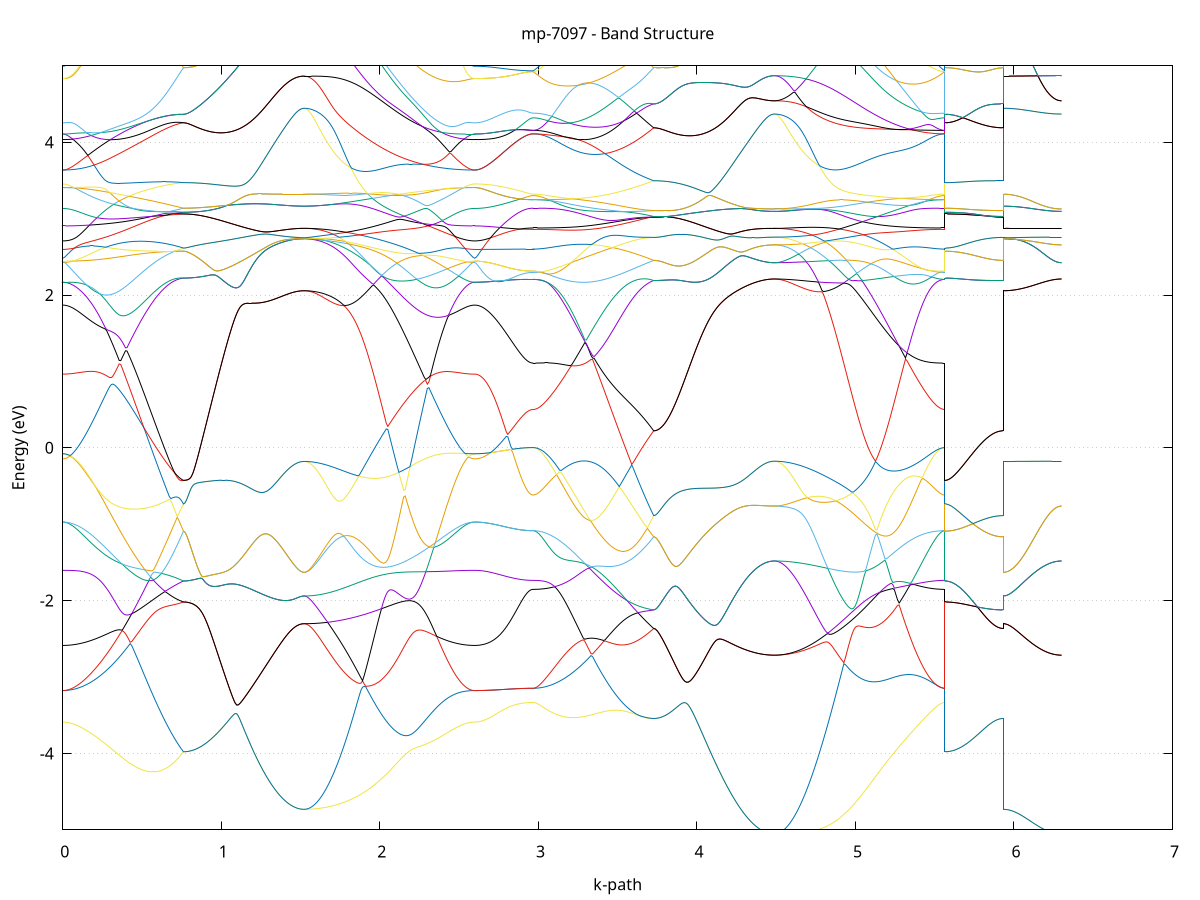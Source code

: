 set title 'mp-7097 - Band Structure'
set xlabel 'k-path'
set ylabel 'Energy (eV)'
set grid y
set yrange [-5:5]
set terminal png size 800,600
set output 'mp-7097_bands_gnuplot.png'
plot '-' using 1:2 with lines notitle, '-' using 1:2 with lines notitle, '-' using 1:2 with lines notitle, '-' using 1:2 with lines notitle, '-' using 1:2 with lines notitle, '-' using 1:2 with lines notitle, '-' using 1:2 with lines notitle, '-' using 1:2 with lines notitle, '-' using 1:2 with lines notitle, '-' using 1:2 with lines notitle, '-' using 1:2 with lines notitle, '-' using 1:2 with lines notitle, '-' using 1:2 with lines notitle, '-' using 1:2 with lines notitle, '-' using 1:2 with lines notitle, '-' using 1:2 with lines notitle, '-' using 1:2 with lines notitle, '-' using 1:2 with lines notitle, '-' using 1:2 with lines notitle, '-' using 1:2 with lines notitle, '-' using 1:2 with lines notitle, '-' using 1:2 with lines notitle, '-' using 1:2 with lines notitle, '-' using 1:2 with lines notitle, '-' using 1:2 with lines notitle, '-' using 1:2 with lines notitle, '-' using 1:2 with lines notitle, '-' using 1:2 with lines notitle, '-' using 1:2 with lines notitle, '-' using 1:2 with lines notitle, '-' using 1:2 with lines notitle, '-' using 1:2 with lines notitle, '-' using 1:2 with lines notitle, '-' using 1:2 with lines notitle, '-' using 1:2 with lines notitle, '-' using 1:2 with lines notitle, '-' using 1:2 with lines notitle, '-' using 1:2 with lines notitle, '-' using 1:2 with lines notitle, '-' using 1:2 with lines notitle, '-' using 1:2 with lines notitle, '-' using 1:2 with lines notitle, '-' using 1:2 with lines notitle, '-' using 1:2 with lines notitle, '-' using 1:2 with lines notitle, '-' using 1:2 with lines notitle, '-' using 1:2 with lines notitle, '-' using 1:2 with lines notitle, '-' using 1:2 with lines notitle, '-' using 1:2 with lines notitle, '-' using 1:2 with lines notitle, '-' using 1:2 with lines notitle, '-' using 1:2 with lines notitle, '-' using 1:2 with lines notitle, '-' using 1:2 with lines notitle, '-' using 1:2 with lines notitle, '-' using 1:2 with lines notitle, '-' using 1:2 with lines notitle, '-' using 1:2 with lines notitle, '-' using 1:2 with lines notitle, '-' using 1:2 with lines notitle, '-' using 1:2 with lines notitle, '-' using 1:2 with lines notitle, '-' using 1:2 with lines notitle
0.000000 -38.764034
0.009885 -38.764034
0.019769 -38.764034
0.029654 -38.764034
0.039538 -38.763934
0.049423 -38.763934
0.059307 -38.763834
0.069192 -38.763734
0.079076 -38.763634
0.088961 -38.763534
0.098845 -38.763434
0.108730 -38.763234
0.118614 -38.763134
0.128499 -38.762934
0.138383 -38.762834
0.148268 -38.762634
0.158152 -38.762434
0.168037 -38.762234
0.177921 -38.762034
0.187806 -38.761834
0.197691 -38.761534
0.207575 -38.761334
0.217460 -38.761134
0.227344 -38.760834
0.237229 -38.760534
0.247113 -38.760334
0.256998 -38.760034
0.266882 -38.759734
0.276767 -38.759434
0.286651 -38.759134
0.296536 -38.758834
0.306420 -38.758534
0.316305 -38.758234
0.326189 -38.757834
0.336074 -38.757534
0.345958 -38.757234
0.355843 -38.756934
0.365727 -38.756534
0.375612 -38.756234
0.385497 -38.755934
0.395381 -38.755534
0.405266 -38.755234
0.415150 -38.754934
0.425035 -38.754534
0.434919 -38.754234
0.444804 -38.753934
0.454688 -38.753534
0.464573 -38.753234
0.474457 -38.752934
0.484342 -38.752634
0.494226 -38.752334
0.504111 -38.752034
0.513995 -38.751734
0.523880 -38.751434
0.533764 -38.751134
0.543649 -38.750834
0.553533 -38.750534
0.563418 -38.750234
0.573303 -38.750034
0.583187 -38.749734
0.593072 -38.749534
0.602956 -38.749334
0.612841 -38.749034
0.622725 -38.748834
0.632610 -38.748634
0.642494 -38.748434
0.652379 -38.748234
0.662263 -38.748034
0.672148 -38.747934
0.682032 -38.747734
0.691917 -38.747634
0.701801 -38.747434
0.711686 -38.747334
0.721570 -38.747234
0.731455 -38.747134
0.741339 -38.747034
0.751224 -38.746934
0.761109 -38.746934
0.761109 -38.746934
0.770993 -38.746934
0.780878 -38.746934
0.790762 -38.746834
0.800647 -38.746834
0.810531 -38.746734
0.820416 -38.746734
0.830300 -38.746634
0.840185 -38.746534
0.850069 -38.746434
0.859954 -38.746334
0.869838 -38.746234
0.879723 -38.746134
0.889607 -38.745934
0.899492 -38.745834
0.909376 -38.745634
0.919261 -38.745434
0.929145 -38.745234
0.939030 -38.745134
0.948915 -38.744934
0.958799 -38.744734
0.968684 -38.744434
0.978568 -38.744234
0.988453 -38.744034
0.998337 -38.743834
1.008222 -38.743534
1.018106 -38.743334
1.027991 -38.743034
1.037875 -38.742734
1.047760 -38.742534
1.057644 -38.742234
1.067529 -38.741934
1.077413 -38.741734
1.087298 -38.741434
1.097182 -38.741134
1.107067 -38.740834
1.116951 -38.740534
1.126836 -38.740234
1.136721 -38.739934
1.146605 -38.739734
1.156490 -38.739434
1.166374 -38.739134
1.176259 -38.738834
1.186143 -38.738534
1.196028 -38.738234
1.205912 -38.737934
1.215797 -38.737734
1.225681 -38.737434
1.235566 -38.737134
1.245450 -38.736934
1.255335 -38.736634
1.265219 -38.736334
1.275104 -38.736134
1.284988 -38.735834
1.294873 -38.735634
1.304757 -38.735434
1.314642 -38.735234
1.324527 -38.734934
1.334411 -38.734734
1.344296 -38.734534
1.354180 -38.734334
1.364065 -38.734234
1.373949 -38.734034
1.383834 -38.733834
1.393718 -38.733734
1.403603 -38.733534
1.413487 -38.733434
1.423372 -38.733334
1.433256 -38.733234
1.443141 -38.733134
1.453025 -38.733034
1.462910 -38.732934
1.472794 -38.732834
1.482679 -38.732834
1.492563 -38.732834
1.502448 -38.732734
1.512333 -38.732734
1.522217 -38.732734
1.522217 -38.732734
1.532183 -38.732734
1.542150 -38.732734
1.552116 -38.732834
1.562083 -38.732834
1.572049 -38.732934
1.582015 -38.732934
1.591982 -38.733034
1.601948 -38.733134
1.611915 -38.733234
1.621881 -38.733434
1.631847 -38.733534
1.641814 -38.733634
1.651780 -38.733834
1.661746 -38.734034
1.671713 -38.734234
1.681679 -38.734434
1.691646 -38.734634
1.701612 -38.734834
1.711578 -38.735034
1.721545 -38.735334
1.731511 -38.735534
1.741478 -38.735834
1.751444 -38.736134
1.761410 -38.736434
1.771377 -38.736634
1.781343 -38.737034
1.791310 -38.737334
1.801276 -38.737634
1.811242 -38.737934
1.821209 -38.738334
1.831175 -38.738634
1.841142 -38.739034
1.851108 -38.739434
1.861074 -38.739734
1.871041 -38.740134
1.881007 -38.740534
1.890973 -38.740934
1.900940 -38.741334
1.910906 -38.741734
1.920873 -38.742134
1.930839 -38.742634
1.940805 -38.743034
1.950772 -38.743434
1.960738 -38.743834
1.970705 -38.744334
1.980671 -38.744734
1.990637 -38.745234
2.000604 -38.745634
2.010570 -38.746134
2.020536 -38.746534
2.030503 -38.747034
2.040469 -38.747434
2.050436 -38.747934
2.060402 -38.748334
2.070368 -38.748834
2.080335 -38.749234
2.090301 -38.749734
2.100268 -38.750234
2.110234 -38.750634
2.120200 -38.751134
2.130167 -38.751534
2.140133 -38.751934
2.150100 -38.752434
2.160066 -38.752834
2.170032 -38.753334
2.179999 -38.753734
2.189965 -38.754134
2.199931 -38.754534
2.209898 -38.755034
2.219864 -38.755434
2.229831 -38.755834
2.239797 -38.756234
2.249763 -38.756634
2.259730 -38.757034
2.269696 -38.757334
2.279663 -38.757734
2.289629 -38.758134
2.299595 -38.758434
2.309562 -38.758834
2.319528 -38.759134
2.329495 -38.759434
2.339461 -38.759734
2.349427 -38.760134
2.359394 -38.760334
2.369360 -38.760634
2.379327 -38.760934
2.389293 -38.761234
2.399259 -38.761434
2.409226 -38.761734
2.419192 -38.761934
2.429158 -38.762134
2.439125 -38.762434
2.449091 -38.762634
2.459058 -38.762734
2.469024 -38.762934
2.478990 -38.763134
2.488957 -38.763234
2.498923 -38.763434
2.508890 -38.763534
2.518856 -38.763634
2.528822 -38.763734
2.538789 -38.763834
2.548755 -38.763934
2.558721 -38.763934
2.568688 -38.764034
2.578654 -38.764034
2.588621 -38.764034
2.598587 -38.764034
2.598587 -38.764034
2.608525 -38.764034
2.618462 -38.764034
2.628400 -38.764034
2.638338 -38.764034
2.648276 -38.764034
2.658213 -38.764034
2.668151 -38.764034
2.678089 -38.764034
2.688027 -38.764034
2.697964 -38.763934
2.707902 -38.763934
2.717840 -38.763934
2.727777 -38.763934
2.737715 -38.763934
2.747653 -38.763834
2.757591 -38.763834
2.767528 -38.763834
2.777466 -38.763834
2.787404 -38.763834
2.797341 -38.763734
2.807279 -38.763734
2.817217 -38.763734
2.827155 -38.763734
2.837092 -38.763634
2.847030 -38.763634
2.856968 -38.763634
2.866906 -38.763634
2.876843 -38.763634
2.886781 -38.763534
2.896719 -38.763534
2.906656 -38.763534
2.916594 -38.763534
2.926532 -38.763534
2.936470 -38.763534
2.946407 -38.763534
2.956345 -38.763534
2.966283 -38.763534
2.966283 -38.763534
2.976167 -38.763534
2.986052 -38.763534
2.995936 -38.763434
3.005821 -38.763434
3.015705 -38.763334
3.025590 -38.763234
3.035474 -38.763234
3.045359 -38.763134
3.055243 -38.763034
3.065128 -38.762834
3.075013 -38.762734
3.084897 -38.762634
3.094782 -38.762434
3.104666 -38.762234
3.114551 -38.762134
3.124435 -38.761934
3.134320 -38.761734
3.144204 -38.761534
3.154089 -38.761334
3.163973 -38.761034
3.173858 -38.760834
3.183742 -38.760634
3.193627 -38.760334
3.203511 -38.760034
3.213396 -38.759834
3.223280 -38.759534
3.233165 -38.759234
3.243049 -38.758934
3.252934 -38.758634
3.262819 -38.758334
3.272703 -38.758034
3.282588 -38.757734
3.292472 -38.757434
3.302357 -38.757134
3.312241 -38.756834
3.322126 -38.756534
3.332010 -38.756134
3.341895 -38.755834
3.351779 -38.755534
3.361664 -38.755234
3.371548 -38.754834
3.381433 -38.754534
3.391317 -38.754234
3.401202 -38.753934
3.411086 -38.753534
3.420971 -38.753234
3.430855 -38.752934
3.440740 -38.752634
3.450625 -38.752334
3.460509 -38.752034
3.470394 -38.751734
3.480278 -38.751434
3.490163 -38.751134
3.500047 -38.750834
3.509932 -38.750634
3.519816 -38.750334
3.529701 -38.750034
3.539585 -38.749834
3.549470 -38.749534
3.559354 -38.749334
3.569239 -38.749134
3.579123 -38.748934
3.589008 -38.748634
3.598892 -38.748534
3.608777 -38.748334
3.618661 -38.748134
3.628546 -38.747934
3.638431 -38.747834
3.648315 -38.747634
3.658200 -38.747534
3.668084 -38.747434
3.677969 -38.747334
3.687853 -38.747234
3.697738 -38.747134
3.707622 -38.747034
3.717507 -38.746934
3.727391 -38.746934
3.727391 -38.746934
3.737276 -38.746934
3.747160 -38.746934
3.757045 -38.746834
3.766929 -38.746834
3.776814 -38.746734
3.786698 -38.746734
3.796583 -38.746634
3.806467 -38.746534
3.816352 -38.746434
3.826237 -38.746334
3.836121 -38.746234
3.846006 -38.746134
3.855890 -38.745934
3.865775 -38.745834
3.875659 -38.745634
3.885544 -38.745434
3.895428 -38.745234
3.905313 -38.745134
3.915197 -38.744934
3.925082 -38.744734
3.934966 -38.744434
3.944851 -38.744234
3.954735 -38.744034
3.964620 -38.743834
3.974504 -38.743534
3.984389 -38.743334
3.994273 -38.743034
4.004158 -38.742734
4.014043 -38.742534
4.023927 -38.742234
4.033812 -38.741934
4.043696 -38.741734
4.053581 -38.741434
4.063465 -38.741134
4.073350 -38.740834
4.083234 -38.740534
4.093119 -38.740234
4.103003 -38.739934
4.112888 -38.739734
4.122772 -38.739434
4.132657 -38.739134
4.142541 -38.738834
4.152426 -38.738534
4.162310 -38.738234
4.172195 -38.737934
4.182079 -38.737734
4.191964 -38.737434
4.201849 -38.737134
4.211733 -38.736934
4.221618 -38.736634
4.231502 -38.736334
4.241387 -38.736134
4.251271 -38.735834
4.261156 -38.735634
4.271040 -38.735434
4.280925 -38.735234
4.290809 -38.734934
4.300694 -38.734734
4.310578 -38.734534
4.320463 -38.734334
4.330347 -38.734234
4.340232 -38.734034
4.350116 -38.733834
4.360001 -38.733734
4.369885 -38.733534
4.379770 -38.733434
4.389655 -38.733334
4.399539 -38.733234
4.409424 -38.733134
4.419308 -38.733034
4.429193 -38.732934
4.439077 -38.732834
4.448962 -38.732834
4.458846 -38.732834
4.468731 -38.732734
4.478615 -38.732734
4.488500 -38.732734
4.488500 -38.732734
4.498466 -38.732734
4.508433 -38.732734
4.518399 -38.732834
4.528365 -38.732834
4.538332 -38.732934
4.548298 -38.732934
4.558265 -38.733034
4.568231 -38.733134
4.578197 -38.733234
4.588164 -38.733334
4.598130 -38.733534
4.608096 -38.733634
4.618063 -38.733834
4.628029 -38.734034
4.637996 -38.734134
4.647962 -38.734334
4.657928 -38.734534
4.667895 -38.734734
4.677861 -38.735034
4.687828 -38.735234
4.697794 -38.735534
4.707760 -38.735734
4.717727 -38.736034
4.727693 -38.736334
4.737660 -38.736634
4.747626 -38.736934
4.757592 -38.737234
4.767559 -38.737534
4.777525 -38.737834
4.787491 -38.738234
4.797458 -38.738534
4.807424 -38.738934
4.817391 -38.739234
4.827357 -38.739634
4.837323 -38.740034
4.847290 -38.740434
4.857256 -38.740834
4.867223 -38.741234
4.877189 -38.741634
4.887155 -38.742034
4.897122 -38.742434
4.907088 -38.742834
4.917055 -38.743234
4.927021 -38.743634
4.936987 -38.744134
4.946954 -38.744534
4.956920 -38.744934
4.966886 -38.745434
4.976853 -38.745834
4.986819 -38.746334
4.996786 -38.746734
5.006752 -38.747234
5.016718 -38.747634
5.026685 -38.748134
5.036651 -38.748534
5.046618 -38.749034
5.056584 -38.749434
5.066550 -38.749834
5.076517 -38.750334
5.086483 -38.750734
5.096450 -38.751234
5.106416 -38.751634
5.116382 -38.752034
5.126349 -38.752534
5.136315 -38.752934
5.146281 -38.753334
5.156248 -38.753734
5.166214 -38.754234
5.176181 -38.754634
5.186147 -38.755034
5.196113 -38.755434
5.206080 -38.755834
5.216046 -38.756134
5.226013 -38.756534
5.235979 -38.756934
5.245945 -38.757334
5.255912 -38.757634
5.265878 -38.758034
5.275845 -38.758334
5.285811 -38.758634
5.295777 -38.759034
5.305744 -38.759334
5.315710 -38.759634
5.325676 -38.759934
5.335643 -38.760134
5.345609 -38.760434
5.355576 -38.760734
5.365542 -38.760934
5.375508 -38.761234
5.385475 -38.761434
5.395441 -38.761634
5.405408 -38.761834
5.415374 -38.762034
5.425340 -38.762234
5.435307 -38.762434
5.445273 -38.762534
5.455240 -38.762734
5.465206 -38.762834
5.475172 -38.763034
5.485139 -38.763134
5.495105 -38.763234
5.505071 -38.763234
5.515038 -38.763334
5.525004 -38.763434
5.534971 -38.763434
5.544937 -38.763434
5.554903 -38.763534
5.564870 -38.763534
5.564870 -38.746934
5.574808 -38.746934
5.584745 -38.746934
5.594683 -38.746934
5.604621 -38.746934
5.614558 -38.746934
5.624496 -38.746934
5.634434 -38.746934
5.644372 -38.746934
5.654309 -38.746934
5.664247 -38.746934
5.674185 -38.746934
5.684122 -38.746934
5.694060 -38.746934
5.703998 -38.746934
5.713936 -38.746934
5.723873 -38.746934
5.733811 -38.746934
5.743749 -38.746934
5.753686 -38.746934
5.763624 -38.746934
5.773562 -38.746934
5.783500 -38.746934
5.793437 -38.746934
5.803375 -38.746934
5.813313 -38.746934
5.823251 -38.746934
5.833188 -38.746934
5.843126 -38.746934
5.853064 -38.746934
5.863001 -38.746934
5.872939 -38.746934
5.882877 -38.746934
5.892815 -38.746934
5.902752 -38.746934
5.912690 -38.746934
5.922628 -38.746934
5.932565 -38.746934
5.932565 -38.732734
5.942503 -38.732734
5.952441 -38.732734
5.962379 -38.732734
5.972316 -38.732734
5.982254 -38.732734
5.992192 -38.732734
6.002130 -38.732734
6.012067 -38.732734
6.022005 -38.732734
6.031943 -38.732734
6.041880 -38.732734
6.051818 -38.732734
6.061756 -38.732734
6.071694 -38.732734
6.081631 -38.732734
6.091569 -38.732734
6.101507 -38.732734
6.111444 -38.732734
6.121382 -38.732734
6.131320 -38.732734
6.141258 -38.732734
6.151195 -38.732734
6.161133 -38.732734
6.171071 -38.732734
6.181009 -38.732734
6.190946 -38.732734
6.200884 -38.732734
6.210822 -38.732734
6.220759 -38.732734
6.230697 -38.732734
6.240635 -38.732734
6.250573 -38.732734
6.260510 -38.732734
6.270448 -38.732734
6.280386 -38.732734
6.290323 -38.732734
6.300261 -38.732734
e
0.000000 -38.758534
0.009885 -38.758534
0.019769 -38.758534
0.029654 -38.758534
0.039538 -38.758434
0.049423 -38.758434
0.059307 -38.758334
0.069192 -38.758334
0.079076 -38.758234
0.088961 -38.758134
0.098845 -38.758034
0.108730 -38.757934
0.118614 -38.757834
0.128499 -38.757634
0.138383 -38.757534
0.148268 -38.757434
0.158152 -38.757234
0.168037 -38.757034
0.177921 -38.756934
0.187806 -38.756734
0.197691 -38.756534
0.207575 -38.756334
0.217460 -38.756134
0.227344 -38.755934
0.237229 -38.755734
0.247113 -38.755534
0.256998 -38.755234
0.266882 -38.755034
0.276767 -38.754834
0.286651 -38.754534
0.296536 -38.754334
0.306420 -38.754034
0.316305 -38.753834
0.326189 -38.753534
0.336074 -38.753334
0.345958 -38.753034
0.355843 -38.752834
0.365727 -38.752534
0.375612 -38.752334
0.385497 -38.752034
0.395381 -38.751834
0.405266 -38.751534
0.415150 -38.751334
0.425035 -38.751034
0.434919 -38.750834
0.444804 -38.750534
0.454688 -38.750334
0.464573 -38.750134
0.474457 -38.749834
0.484342 -38.749634
0.494226 -38.749434
0.504111 -38.749234
0.513995 -38.749034
0.523880 -38.748834
0.533764 -38.748634
0.543649 -38.748434
0.553533 -38.748234
0.563418 -38.748134
0.573303 -38.747934
0.583187 -38.747834
0.593072 -38.747634
0.602956 -38.747534
0.612841 -38.747434
0.622725 -38.747334
0.632610 -38.747134
0.642494 -38.747134
0.652379 -38.747034
0.662263 -38.746934
0.672148 -38.746934
0.682032 -38.746834
0.691917 -38.746834
0.701801 -38.746834
0.711686 -38.746834
0.721570 -38.746834
0.731455 -38.746834
0.741339 -38.746834
0.751224 -38.746834
0.761109 -38.746934
0.761109 -38.746934
0.770993 -38.746934
0.780878 -38.746934
0.790762 -38.746834
0.800647 -38.746834
0.810531 -38.746734
0.820416 -38.746734
0.830300 -38.746634
0.840185 -38.746534
0.850069 -38.746434
0.859954 -38.746334
0.869838 -38.746234
0.879723 -38.746134
0.889607 -38.745934
0.899492 -38.745834
0.909376 -38.745634
0.919261 -38.745434
0.929145 -38.745234
0.939030 -38.745134
0.948915 -38.744934
0.958799 -38.744734
0.968684 -38.744434
0.978568 -38.744234
0.988453 -38.744034
0.998337 -38.743834
1.008222 -38.743534
1.018106 -38.743334
1.027991 -38.743034
1.037875 -38.742734
1.047760 -38.742534
1.057644 -38.742234
1.067529 -38.741934
1.077413 -38.741734
1.087298 -38.741434
1.097182 -38.741134
1.107067 -38.740834
1.116951 -38.740534
1.126836 -38.740234
1.136721 -38.739934
1.146605 -38.739734
1.156490 -38.739434
1.166374 -38.739134
1.176259 -38.738834
1.186143 -38.738534
1.196028 -38.738234
1.205912 -38.737934
1.215797 -38.737734
1.225681 -38.737434
1.235566 -38.737134
1.245450 -38.736934
1.255335 -38.736634
1.265219 -38.736334
1.275104 -38.736134
1.284988 -38.735834
1.294873 -38.735634
1.304757 -38.735434
1.314642 -38.735234
1.324527 -38.734934
1.334411 -38.734734
1.344296 -38.734534
1.354180 -38.734334
1.364065 -38.734234
1.373949 -38.734034
1.383834 -38.733834
1.393718 -38.733734
1.403603 -38.733534
1.413487 -38.733434
1.423372 -38.733334
1.433256 -38.733234
1.443141 -38.733134
1.453025 -38.733034
1.462910 -38.732934
1.472794 -38.732834
1.482679 -38.732834
1.492563 -38.732834
1.502448 -38.732734
1.512333 -38.732734
1.522217 -38.732734
1.522217 -38.732734
1.532183 -38.732734
1.542150 -38.732734
1.552116 -38.732834
1.562083 -38.732834
1.572049 -38.732834
1.582015 -38.732934
1.591982 -38.733034
1.601948 -38.733034
1.611915 -38.733134
1.621881 -38.733234
1.631847 -38.733434
1.641814 -38.733534
1.651780 -38.733634
1.661746 -38.733834
1.671713 -38.733934
1.681679 -38.734134
1.691646 -38.734234
1.701612 -38.734434
1.711578 -38.734634
1.721545 -38.734834
1.731511 -38.735034
1.741478 -38.735234
1.751444 -38.735534
1.761410 -38.735734
1.771377 -38.736034
1.781343 -38.736234
1.791310 -38.736534
1.801276 -38.736734
1.811242 -38.737034
1.821209 -38.737334
1.831175 -38.737634
1.841142 -38.737934
1.851108 -38.738234
1.861074 -38.738534
1.871041 -38.738834
1.881007 -38.739134
1.890973 -38.739534
1.900940 -38.739834
1.910906 -38.740134
1.920873 -38.740534
1.930839 -38.740834
1.940805 -38.741234
1.950772 -38.741534
1.960738 -38.741934
1.970705 -38.742234
1.980671 -38.742634
1.990637 -38.743034
2.000604 -38.743334
2.010570 -38.743734
2.020536 -38.744134
2.030503 -38.744534
2.040469 -38.744834
2.050436 -38.745234
2.060402 -38.745634
2.070368 -38.746034
2.080335 -38.746334
2.090301 -38.746734
2.100268 -38.747134
2.110234 -38.747534
2.120200 -38.747834
2.130167 -38.748234
2.140133 -38.748634
2.150100 -38.748934
2.160066 -38.749334
2.170032 -38.749634
2.179999 -38.750034
2.189965 -38.750434
2.199931 -38.750734
2.209898 -38.751034
2.219864 -38.751434
2.229831 -38.751734
2.239797 -38.752034
2.249763 -38.752434
2.259730 -38.752734
2.269696 -38.753034
2.279663 -38.753334
2.289629 -38.753634
2.299595 -38.753934
2.309562 -38.754234
2.319528 -38.754534
2.329495 -38.754734
2.339461 -38.755034
2.349427 -38.755334
2.359394 -38.755534
2.369360 -38.755734
2.379327 -38.756034
2.389293 -38.756234
2.399259 -38.756434
2.409226 -38.756634
2.419192 -38.756834
2.429158 -38.757034
2.439125 -38.757234
2.449091 -38.757334
2.459058 -38.757534
2.469024 -38.757634
2.478990 -38.757834
2.488957 -38.757934
2.498923 -38.758034
2.508890 -38.758134
2.518856 -38.758234
2.528822 -38.758334
2.538789 -38.758334
2.548755 -38.758434
2.558721 -38.758434
2.568688 -38.758534
2.578654 -38.758534
2.588621 -38.758534
2.598587 -38.758534
2.598587 -38.758534
2.608525 -38.758534
2.618462 -38.758534
2.628400 -38.758534
2.638338 -38.758534
2.648276 -38.758634
2.658213 -38.758634
2.668151 -38.758634
2.678089 -38.758634
2.688027 -38.758634
2.697964 -38.758634
2.707902 -38.758634
2.717840 -38.758734
2.727777 -38.758734
2.737715 -38.758734
2.747653 -38.758734
2.757591 -38.758734
2.767528 -38.758834
2.777466 -38.758834
2.787404 -38.758834
2.797341 -38.758834
2.807279 -38.758934
2.817217 -38.758934
2.827155 -38.758934
2.837092 -38.758934
2.847030 -38.758934
2.856968 -38.759034
2.866906 -38.759034
2.876843 -38.759034
2.886781 -38.759034
2.896719 -38.759034
2.906656 -38.759034
2.916594 -38.759134
2.926532 -38.759134
2.936470 -38.759134
2.946407 -38.759134
2.956345 -38.759134
2.966283 -38.759134
2.966283 -38.759134
2.976167 -38.759134
2.986052 -38.759134
2.995936 -38.759034
3.005821 -38.759034
3.015705 -38.759034
3.025590 -38.758934
3.035474 -38.758834
3.045359 -38.758734
3.055243 -38.758634
3.065128 -38.758534
3.075013 -38.758434
3.084897 -38.758334
3.094782 -38.758234
3.104666 -38.758034
3.114551 -38.757934
3.124435 -38.757734
3.134320 -38.757634
3.144204 -38.757434
3.154089 -38.757234
3.163973 -38.757034
3.173858 -38.756834
3.183742 -38.756634
3.193627 -38.756434
3.203511 -38.756234
3.213396 -38.755934
3.223280 -38.755734
3.233165 -38.755534
3.243049 -38.755234
3.252934 -38.755034
3.262819 -38.754734
3.272703 -38.754534
3.282588 -38.754234
3.292472 -38.754034
3.302357 -38.753734
3.312241 -38.753534
3.322126 -38.753234
3.332010 -38.752934
3.341895 -38.752734
3.351779 -38.752434
3.361664 -38.752134
3.371548 -38.751934
3.381433 -38.751634
3.391317 -38.751434
3.401202 -38.751134
3.411086 -38.750934
3.420971 -38.750634
3.430855 -38.750434
3.440740 -38.750134
3.450625 -38.749934
3.460509 -38.749734
3.470394 -38.749534
3.480278 -38.749234
3.490163 -38.749034
3.500047 -38.748834
3.509932 -38.748634
3.519816 -38.748534
3.529701 -38.748334
3.539585 -38.748134
3.549470 -38.747934
3.559354 -38.747834
3.569239 -38.747734
3.579123 -38.747534
3.589008 -38.747434
3.598892 -38.747334
3.608777 -38.747234
3.618661 -38.747134
3.628546 -38.747034
3.638431 -38.747034
3.648315 -38.746934
3.658200 -38.746934
3.668084 -38.746834
3.677969 -38.746834
3.687853 -38.746834
3.697738 -38.746834
3.707622 -38.746834
3.717507 -38.746834
3.727391 -38.746934
3.727391 -38.746934
3.737276 -38.746934
3.747160 -38.746934
3.757045 -38.746834
3.766929 -38.746834
3.776814 -38.746734
3.786698 -38.746734
3.796583 -38.746634
3.806467 -38.746534
3.816352 -38.746434
3.826237 -38.746334
3.836121 -38.746234
3.846006 -38.746134
3.855890 -38.745934
3.865775 -38.745834
3.875659 -38.745634
3.885544 -38.745434
3.895428 -38.745234
3.905313 -38.745134
3.915197 -38.744934
3.925082 -38.744734
3.934966 -38.744434
3.944851 -38.744234
3.954735 -38.744034
3.964620 -38.743834
3.974504 -38.743534
3.984389 -38.743334
3.994273 -38.743034
4.004158 -38.742734
4.014043 -38.742534
4.023927 -38.742234
4.033812 -38.741934
4.043696 -38.741734
4.053581 -38.741434
4.063465 -38.741134
4.073350 -38.740834
4.083234 -38.740534
4.093119 -38.740234
4.103003 -38.739934
4.112888 -38.739734
4.122772 -38.739434
4.132657 -38.739134
4.142541 -38.738834
4.152426 -38.738534
4.162310 -38.738234
4.172195 -38.737934
4.182079 -38.737734
4.191964 -38.737434
4.201849 -38.737134
4.211733 -38.736934
4.221618 -38.736634
4.231502 -38.736334
4.241387 -38.736134
4.251271 -38.735834
4.261156 -38.735634
4.271040 -38.735434
4.280925 -38.735234
4.290809 -38.734934
4.300694 -38.734734
4.310578 -38.734534
4.320463 -38.734334
4.330347 -38.734234
4.340232 -38.734034
4.350116 -38.733834
4.360001 -38.733734
4.369885 -38.733534
4.379770 -38.733434
4.389655 -38.733334
4.399539 -38.733234
4.409424 -38.733134
4.419308 -38.733034
4.429193 -38.732934
4.439077 -38.732834
4.448962 -38.732834
4.458846 -38.732834
4.468731 -38.732734
4.478615 -38.732734
4.488500 -38.732734
4.488500 -38.732734
4.498466 -38.732734
4.508433 -38.732734
4.518399 -38.732834
4.528365 -38.732834
4.538332 -38.732834
4.548298 -38.732934
4.558265 -38.733034
4.568231 -38.733134
4.578197 -38.733134
4.588164 -38.733334
4.598130 -38.733434
4.608096 -38.733534
4.618063 -38.733634
4.628029 -38.733834
4.637996 -38.733934
4.647962 -38.734134
4.657928 -38.734334
4.667895 -38.734534
4.677861 -38.734734
4.687828 -38.734934
4.697794 -38.735134
4.707760 -38.735334
4.717727 -38.735534
4.727693 -38.735834
4.737660 -38.736034
4.747626 -38.736334
4.757592 -38.736534
4.767559 -38.736834
4.777525 -38.737134
4.787491 -38.737434
4.797458 -38.737734
4.807424 -38.738034
4.817391 -38.738334
4.827357 -38.738634
4.837323 -38.738934
4.847290 -38.739334
4.857256 -38.739634
4.867223 -38.739934
4.877189 -38.740334
4.887155 -38.740634
4.897122 -38.741034
4.907088 -38.741334
4.917055 -38.741734
4.927021 -38.742134
4.936987 -38.742434
4.946954 -38.742834
4.956920 -38.743234
4.966886 -38.743634
4.976853 -38.743934
4.986819 -38.744334
4.996786 -38.744734
5.006752 -38.745134
5.016718 -38.745534
5.026685 -38.745934
5.036651 -38.746234
5.046618 -38.746634
5.056584 -38.747034
5.066550 -38.747434
5.076517 -38.747834
5.086483 -38.748134
5.096450 -38.748534
5.106416 -38.748934
5.116382 -38.749334
5.126349 -38.749634
5.136315 -38.750034
5.146281 -38.750434
5.156248 -38.750734
5.166214 -38.751134
5.176181 -38.751434
5.186147 -38.751834
5.196113 -38.752134
5.206080 -38.752534
5.216046 -38.752834
5.226013 -38.753134
5.235979 -38.753434
5.245945 -38.753734
5.255912 -38.754134
5.265878 -38.754434
5.275845 -38.754634
5.285811 -38.754934
5.295777 -38.755234
5.305744 -38.755534
5.315710 -38.755734
5.325676 -38.756034
5.335643 -38.756234
5.345609 -38.756534
5.355576 -38.756734
5.365542 -38.756934
5.375508 -38.757134
5.385475 -38.757334
5.395441 -38.757534
5.405408 -38.757734
5.415374 -38.757834
5.425340 -38.758034
5.435307 -38.758134
5.445273 -38.758334
5.455240 -38.758434
5.465206 -38.758534
5.475172 -38.758634
5.485139 -38.758734
5.495105 -38.758834
5.505071 -38.758934
5.515038 -38.758934
5.525004 -38.759034
5.534971 -38.759034
5.544937 -38.759134
5.554903 -38.759134
5.564870 -38.759134
5.564870 -38.746934
5.574808 -38.746934
5.584745 -38.746934
5.594683 -38.746934
5.604621 -38.746934
5.614558 -38.746934
5.624496 -38.746934
5.634434 -38.746934
5.644372 -38.746934
5.654309 -38.746934
5.664247 -38.746934
5.674185 -38.746934
5.684122 -38.746934
5.694060 -38.746934
5.703998 -38.746934
5.713936 -38.746934
5.723873 -38.746934
5.733811 -38.746934
5.743749 -38.746934
5.753686 -38.746934
5.763624 -38.746934
5.773562 -38.746934
5.783500 -38.746934
5.793437 -38.746934
5.803375 -38.746934
5.813313 -38.746934
5.823251 -38.746934
5.833188 -38.746934
5.843126 -38.746934
5.853064 -38.746934
5.863001 -38.746934
5.872939 -38.746934
5.882877 -38.746934
5.892815 -38.746934
5.902752 -38.746934
5.912690 -38.746934
5.922628 -38.746934
5.932565 -38.746934
5.932565 -38.732734
5.942503 -38.732734
5.952441 -38.732734
5.962379 -38.732734
5.972316 -38.732734
5.982254 -38.732734
5.992192 -38.732734
6.002130 -38.732734
6.012067 -38.732734
6.022005 -38.732734
6.031943 -38.732734
6.041880 -38.732734
6.051818 -38.732734
6.061756 -38.732734
6.071694 -38.732734
6.081631 -38.732734
6.091569 -38.732734
6.101507 -38.732734
6.111444 -38.732734
6.121382 -38.732734
6.131320 -38.732734
6.141258 -38.732734
6.151195 -38.732734
6.161133 -38.732734
6.171071 -38.732734
6.181009 -38.732734
6.190946 -38.732734
6.200884 -38.732734
6.210822 -38.732734
6.220759 -38.732734
6.230697 -38.732734
6.240635 -38.732734
6.250573 -38.732734
6.260510 -38.732734
6.270448 -38.732734
6.280386 -38.732734
6.290323 -38.732734
6.300261 -38.732734
e
0.000000 -17.312734
0.009885 -17.312734
0.019769 -17.312434
0.029654 -17.312134
0.039538 -17.311534
0.049423 -17.310834
0.059307 -17.310034
0.069192 -17.309034
0.079076 -17.307934
0.088961 -17.306634
0.098845 -17.305134
0.108730 -17.303634
0.118614 -17.301834
0.128499 -17.300034
0.138383 -17.298034
0.148268 -17.295834
0.158152 -17.293634
0.168037 -17.291234
0.177921 -17.288634
0.187806 -17.286034
0.197691 -17.283234
0.207575 -17.280434
0.217460 -17.277434
0.227344 -17.274334
0.237229 -17.271134
0.247113 -17.267834
0.256998 -17.264434
0.266882 -17.261034
0.276767 -17.257434
0.286651 -17.253834
0.296536 -17.250234
0.306420 -17.246534
0.316305 -17.242834
0.326189 -17.239134
0.336074 -17.235534
0.345958 -17.231834
0.355843 -17.228334
0.365727 -17.224934
0.375612 -17.221734
0.385497 -17.218734
0.395381 -17.216234
0.405266 -17.214234
0.415150 -17.213034
0.425035 -17.212734
0.434919 -17.213634
0.444804 -17.215934
0.454688 -17.219734
0.464573 -17.224734
0.474457 -17.230934
0.484342 -17.238034
0.494226 -17.245634
0.504111 -17.253634
0.513995 -17.261734
0.523880 -17.270234
0.533764 -17.279134
0.543649 -17.287834
0.553533 -17.296134
0.563418 -17.304234
0.573303 -17.311934
0.583187 -17.319234
0.593072 -17.326234
0.602956 -17.332934
0.612841 -17.339234
0.622725 -17.345134
0.632610 -17.350734
0.642494 -17.355834
0.652379 -17.360634
0.662263 -17.364934
0.672148 -17.368934
0.682032 -17.372434
0.691917 -17.375534
0.701801 -17.378234
0.711686 -17.380534
0.721570 -17.382434
0.731455 -17.383834
0.741339 -17.384834
0.751224 -17.385334
0.761109 -17.385534
0.761109 -17.385534
0.770993 -17.385434
0.780878 -17.385234
0.790762 -17.384834
0.800647 -17.384334
0.810531 -17.383634
0.820416 -17.382834
0.830300 -17.381834
0.840185 -17.380734
0.850069 -17.379534
0.859954 -17.378134
0.869838 -17.376634
0.879723 -17.374934
0.889607 -17.373234
0.899492 -17.371234
0.909376 -17.369234
0.919261 -17.367034
0.929145 -17.364734
0.939030 -17.362334
0.948915 -17.359834
0.958799 -17.357234
0.968684 -17.354434
0.978568 -17.351634
0.988453 -17.348634
0.998337 -17.345634
1.008222 -17.342534
1.018106 -17.339334
1.027991 -17.336034
1.037875 -17.332634
1.047760 -17.329234
1.057644 -17.325734
1.067529 -17.322234
1.077413 -17.318634
1.087298 -17.315034
1.097182 -17.311434
1.107067 -17.307734
1.116951 -17.304034
1.126836 -17.300334
1.136721 -17.296634
1.146605 -17.292934
1.156490 -17.289234
1.166374 -17.285534
1.176259 -17.281834
1.186143 -17.278234
1.196028 -17.274734
1.205912 -17.271234
1.215797 -17.267834
1.225681 -17.264434
1.235566 -17.261134
1.245450 -17.258034
1.255335 -17.255034
1.265219 -17.252134
1.275104 -17.249334
1.284988 -17.246734
1.294873 -17.244334
1.304757 -17.242134
1.314642 -17.240034
1.324527 -17.238234
1.334411 -17.236634
1.344296 -17.235334
1.354180 -17.234134
1.364065 -17.233334
1.373949 -17.232734
1.383834 -17.232334
1.393718 -17.232134
1.403603 -17.232134
1.413487 -17.232334
1.423372 -17.232634
1.433256 -17.233134
1.443141 -17.233634
1.453025 -17.234134
1.462910 -17.234634
1.472794 -17.235134
1.482679 -17.235634
1.492563 -17.235934
1.502448 -17.236234
1.512333 -17.236434
1.522217 -17.236434
1.522217 -17.236434
1.532183 -17.236434
1.542150 -17.236334
1.552116 -17.236234
1.562083 -17.235934
1.572049 -17.235734
1.582015 -17.235334
1.591982 -17.234934
1.601948 -17.234434
1.611915 -17.233934
1.621881 -17.233334
1.631847 -17.232634
1.641814 -17.231834
1.651780 -17.231034
1.661746 -17.230034
1.671713 -17.229034
1.681679 -17.227934
1.691646 -17.226834
1.701612 -17.225534
1.711578 -17.224134
1.721545 -17.222734
1.731511 -17.221134
1.741478 -17.219534
1.751444 -17.217734
1.761410 -17.215834
1.771377 -17.213934
1.781343 -17.211834
1.791310 -17.209634
1.801276 -17.207334
1.811242 -17.204834
1.821209 -17.202334
1.831175 -17.199634
1.841142 -17.196834
1.851108 -17.193934
1.861074 -17.190934
1.871041 -17.187834
1.881007 -17.184634
1.890973 -17.181234
1.900940 -17.177834
1.910906 -17.174334
1.920873 -17.170734
1.930839 -17.167034
1.940805 -17.163434
1.950772 -17.159734
1.960738 -17.156134
1.970705 -17.152734
1.980671 -17.149434
1.990637 -17.146434
2.000604 -17.143834
2.010570 -17.141834
2.020536 -17.140634
2.030503 -17.140134
2.040469 -17.140534
2.050436 -17.141834
2.060402 -17.143934
2.070368 -17.146534
2.080335 -17.149834
2.090301 -17.153434
2.100268 -17.157334
2.110234 -17.161534
2.120200 -17.165834
2.130167 -17.170334
2.140133 -17.174934
2.150100 -17.179534
2.160066 -17.184234
2.170032 -17.188934
2.179999 -17.193634
2.189965 -17.198334
2.199931 -17.203034
2.209898 -17.207734
2.219864 -17.212334
2.229831 -17.216934
2.239797 -17.221434
2.249763 -17.225934
2.259730 -17.230334
2.269696 -17.234734
2.279663 -17.238934
2.289629 -17.243134
2.299595 -17.247234
2.309562 -17.251234
2.319528 -17.255134
2.329495 -17.258934
2.339461 -17.262634
2.349427 -17.266234
2.359394 -17.269734
2.369360 -17.273134
2.379327 -17.276334
2.389293 -17.279434
2.399259 -17.282434
2.409226 -17.285334
2.419192 -17.288134
2.429158 -17.290734
2.439125 -17.293134
2.449091 -17.295534
2.459058 -17.297734
2.469024 -17.299734
2.478990 -17.301634
2.488957 -17.303434
2.498923 -17.305034
2.508890 -17.306534
2.518856 -17.307834
2.528822 -17.308934
2.538789 -17.309934
2.548755 -17.310834
2.558721 -17.311534
2.568688 -17.312034
2.578654 -17.312434
2.588621 -17.312734
2.598587 -17.312734
2.598587 -17.312734
2.608525 -17.312634
2.618462 -17.312134
2.628400 -17.311434
2.638338 -17.310434
2.648276 -17.309134
2.658213 -17.307434
2.668151 -17.305534
2.678089 -17.303334
2.688027 -17.300934
2.697964 -17.298134
2.707902 -17.295134
2.717840 -17.291834
2.727777 -17.288234
2.737715 -17.284434
2.747653 -17.280334
2.757591 -17.275934
2.767528 -17.271434
2.777466 -17.266534
2.787404 -17.261534
2.797341 -17.256234
2.807279 -17.250734
2.817217 -17.245034
2.827155 -17.239134
2.837092 -17.233034
2.847030 -17.226834
2.856968 -17.220434
2.866906 -17.213934
2.876843 -17.207234
2.886781 -17.200534
2.896719 -17.193734
2.906656 -17.187034
2.916594 -17.180334
2.926532 -17.173834
2.936470 -17.167734
2.946407 -17.162434
2.956345 -17.158634
2.966283 -17.157234
2.966283 -17.157234
2.976167 -17.157234
2.986052 -17.157134
2.995936 -17.157034
3.005821 -17.156834
3.015705 -17.156534
3.025590 -17.156234
3.035474 -17.155934
3.045359 -17.155534
3.055243 -17.155134
3.065128 -17.154734
3.075013 -17.154234
3.084897 -17.153634
3.094782 -17.153134
3.104666 -17.152634
3.114551 -17.152034
3.124435 -17.151534
3.134320 -17.150934
3.144204 -17.150434
3.154089 -17.149934
3.163973 -17.149534
3.173858 -17.149134
3.183742 -17.148934
3.193627 -17.148734
3.203511 -17.148734
3.213396 -17.148834
3.223280 -17.149234
3.233165 -17.149734
3.243049 -17.150534
3.252934 -17.151634
3.262819 -17.153134
3.272703 -17.154934
3.282588 -17.157234
3.292472 -17.160034
3.302357 -17.163234
3.312241 -17.167034
3.322126 -17.171434
3.332010 -17.176334
3.341895 -17.181734
3.351779 -17.187734
3.361664 -17.194234
3.371548 -17.201134
3.381433 -17.208534
3.391317 -17.216734
3.401202 -17.225734
3.411086 -17.234734
3.420971 -17.243834
3.430855 -17.252834
3.440740 -17.261834
3.450625 -17.270734
3.460509 -17.279634
3.470394 -17.288234
3.480278 -17.296734
3.490163 -17.305034
3.500047 -17.313234
3.509932 -17.321034
3.519816 -17.328734
3.529701 -17.336034
3.539585 -17.343134
3.549470 -17.349934
3.559354 -17.356434
3.569239 -17.362634
3.579123 -17.368434
3.589008 -17.373934
3.598892 -17.379134
3.608777 -17.383934
3.618661 -17.388334
3.628546 -17.392334
3.638431 -17.396034
3.648315 -17.399334
3.658200 -17.402234
3.668084 -17.404634
3.677969 -17.406734
3.687853 -17.408434
3.697738 -17.409734
3.707622 -17.410534
3.717507 -17.411034
3.727391 -17.411034
3.727391 -17.411034
3.737276 -17.410934
3.747160 -17.410734
3.757045 -17.410334
3.766929 -17.409734
3.776814 -17.409034
3.786698 -17.408134
3.796583 -17.407034
3.806467 -17.405834
3.816352 -17.404534
3.826237 -17.402934
3.836121 -17.401334
3.846006 -17.399434
3.855890 -17.397434
3.865775 -17.395334
3.875659 -17.393134
3.885544 -17.390634
3.895428 -17.388134
3.905313 -17.385434
3.915197 -17.382634
3.925082 -17.379734
3.934966 -17.376634
3.944851 -17.373434
3.954735 -17.370134
3.964620 -17.366734
3.974504 -17.363234
3.984389 -17.359634
3.994273 -17.355934
4.004158 -17.352034
4.014043 -17.348234
4.023927 -17.344234
4.033812 -17.340134
4.043696 -17.336034
4.053581 -17.331834
4.063465 -17.327634
4.073350 -17.323334
4.083234 -17.319034
4.093119 -17.314634
4.103003 -17.310234
4.112888 -17.305834
4.122772 -17.301334
4.132657 -17.296934
4.142541 -17.292434
4.152426 -17.287934
4.162310 -17.283534
4.172195 -17.279134
4.182079 -17.274734
4.191964 -17.270334
4.201849 -17.266034
4.211733 -17.261734
4.221618 -17.257534
4.231502 -17.253434
4.241387 -17.249334
4.251271 -17.245334
4.261156 -17.241534
4.271040 -17.237734
4.280925 -17.234034
4.290809 -17.230534
4.300694 -17.227034
4.310578 -17.223834
4.320463 -17.220734
4.330347 -17.217734
4.340232 -17.214934
4.350116 -17.212434
4.360001 -17.210034
4.369885 -17.207934
4.379770 -17.206034
4.389655 -17.204434
4.399539 -17.203134
4.409424 -17.202134
4.419308 -17.201534
4.429193 -17.201134
4.439077 -17.201034
4.448962 -17.201034
4.458846 -17.201234
4.468731 -17.201334
4.478615 -17.201534
4.488500 -17.201534
4.488500 -17.201534
4.498466 -17.201534
4.508433 -17.201534
4.518399 -17.201434
4.528365 -17.201334
4.538332 -17.201234
4.548298 -17.201134
4.558265 -17.201034
4.568231 -17.200834
4.578197 -17.200634
4.588164 -17.200434
4.598130 -17.200234
4.608096 -17.199934
4.618063 -17.199634
4.628029 -17.199234
4.637996 -17.198834
4.647962 -17.198434
4.657928 -17.197934
4.667895 -17.197434
4.677861 -17.196834
4.687828 -17.196134
4.697794 -17.195434
4.707760 -17.194734
4.717727 -17.193934
4.727693 -17.193034
4.737660 -17.192134
4.747626 -17.191134
4.757592 -17.190034
4.767559 -17.188934
4.777525 -17.187734
4.787491 -17.186434
4.797458 -17.185134
4.807424 -17.183734
4.817391 -17.182234
4.827357 -17.180634
4.837323 -17.179034
4.847290 -17.177334
4.857256 -17.175534
4.867223 -17.173734
4.877189 -17.172434
4.887155 -17.170934
4.897122 -17.169434
4.907088 -17.167734
4.917055 -17.166034
4.927021 -17.164234
4.936987 -17.162334
4.946954 -17.160334
4.956920 -17.158334
4.966886 -17.156234
4.976853 -17.154034
4.986819 -17.151834
4.996786 -17.149534
5.006752 -17.147234
5.016718 -17.144934
5.026685 -17.142534
5.036651 -17.140634
5.046618 -17.139134
5.056584 -17.137734
5.066550 -17.136534
5.076517 -17.135434
5.086483 -17.134434
5.096450 -17.133634
5.106416 -17.133034
5.116382 -17.132434
5.126349 -17.132034
5.136315 -17.131834
5.146281 -17.131734
5.156248 -17.131734
5.166214 -17.131834
5.176181 -17.132134
5.186147 -17.132434
5.196113 -17.132834
5.206080 -17.133434
5.216046 -17.134034
5.226013 -17.134634
5.235979 -17.135434
5.245945 -17.136234
5.255912 -17.137034
5.265878 -17.137834
5.275845 -17.138734
5.285811 -17.139734
5.295777 -17.140634
5.305744 -17.141534
5.315710 -17.142534
5.325676 -17.143434
5.335643 -17.144434
5.345609 -17.145334
5.355576 -17.146334
5.365542 -17.147234
5.375508 -17.148034
5.385475 -17.148934
5.395441 -17.149734
5.405408 -17.150534
5.415374 -17.151334
5.425340 -17.152034
5.435307 -17.152734
5.445273 -17.153334
5.455240 -17.153934
5.465206 -17.154534
5.475172 -17.155034
5.485139 -17.155534
5.495105 -17.155934
5.505071 -17.156234
5.515038 -17.156534
5.525004 -17.156834
5.534971 -17.157034
5.544937 -17.157134
5.554903 -17.157234
5.564870 -17.157234
5.564870 -17.385534
5.574808 -17.385534
5.584745 -17.385734
5.594683 -17.385934
5.604621 -17.386234
5.614558 -17.386734
5.624496 -17.387234
5.634434 -17.387834
5.644372 -17.388534
5.654309 -17.389334
5.664247 -17.390134
5.674185 -17.391034
5.684122 -17.391934
5.694060 -17.392934
5.703998 -17.393934
5.713936 -17.395034
5.723873 -17.396034
5.733811 -17.397134
5.743749 -17.398234
5.753686 -17.399334
5.763624 -17.400334
5.773562 -17.401434
5.783500 -17.402434
5.793437 -17.403434
5.803375 -17.404434
5.813313 -17.405334
5.823251 -17.406134
5.833188 -17.407034
5.843126 -17.407734
5.853064 -17.408434
5.863001 -17.409034
5.872939 -17.409534
5.882877 -17.410034
5.892815 -17.410334
5.902752 -17.410634
5.912690 -17.410934
5.922628 -17.411034
5.932565 -17.411034
5.932565 -17.236434
5.942503 -17.236434
5.952441 -17.236334
5.962379 -17.236134
5.972316 -17.235834
5.982254 -17.235534
5.992192 -17.235134
6.002130 -17.234634
6.012067 -17.234034
6.022005 -17.233434
6.031943 -17.232734
6.041880 -17.231934
6.051818 -17.231034
6.061756 -17.230134
6.071694 -17.229234
6.081631 -17.228134
6.091569 -17.227034
6.101507 -17.225934
6.111444 -17.224734
6.121382 -17.223434
6.131320 -17.222134
6.141258 -17.220834
6.151195 -17.219434
6.161133 -17.218034
6.171071 -17.216534
6.181009 -17.215034
6.190946 -17.213634
6.200884 -17.212134
6.210822 -17.210634
6.220759 -17.209134
6.230697 -17.207734
6.240635 -17.206334
6.250573 -17.205034
6.260510 -17.203934
6.270448 -17.202934
6.280386 -17.202234
6.290323 -17.201734
6.300261 -17.201534
e
0.000000 -16.934934
0.009885 -16.934934
0.019769 -16.934934
0.029654 -16.934934
0.039538 -16.935034
0.049423 -16.935134
0.059307 -16.935234
0.069192 -16.935334
0.079076 -16.935534
0.088961 -16.935734
0.098845 -16.935934
0.108730 -16.936334
0.118614 -16.936734
0.128499 -16.937134
0.138383 -16.937834
0.148268 -16.938534
0.158152 -16.939534
0.168037 -16.940734
0.177921 -16.942334
0.187806 -16.944334
0.197691 -16.946934
0.207575 -16.950334
0.217460 -16.954734
0.227344 -16.960134
0.237229 -16.966534
0.247113 -16.974034
0.256998 -16.982334
0.266882 -16.991334
0.276767 -17.000934
0.286651 -17.011034
0.296536 -17.021434
0.306420 -17.032134
0.316305 -17.043034
0.326189 -17.054134
0.336074 -17.065434
0.345958 -17.076734
0.355843 -17.088234
0.365727 -17.099634
0.375612 -17.111134
0.385497 -17.122634
0.395381 -17.134034
0.405266 -17.145334
0.415150 -17.156634
0.425035 -17.167834
0.434919 -17.178934
0.444804 -17.189834
0.454688 -17.200634
0.464573 -17.211234
0.474457 -17.221634
0.484342 -17.231834
0.494226 -17.241834
0.504111 -17.251534
0.513995 -17.261034
0.523880 -17.270034
0.533764 -17.278234
0.543649 -17.286434
0.553533 -17.294334
0.563418 -17.302134
0.573303 -17.309734
0.583187 -17.316934
0.593072 -17.323934
0.602956 -17.330634
0.612841 -17.336934
0.622725 -17.342934
0.632610 -17.348634
0.642494 -17.353834
0.652379 -17.358734
0.662263 -17.363234
0.672148 -17.367334
0.682032 -17.371034
0.691917 -17.374334
0.701801 -17.377234
0.711686 -17.379634
0.721570 -17.381634
0.731455 -17.383234
0.741339 -17.384434
0.751224 -17.385134
0.761109 -17.385534
0.761109 -17.385534
0.770993 -17.385434
0.780878 -17.385234
0.790762 -17.384834
0.800647 -17.384334
0.810531 -17.383634
0.820416 -17.382834
0.830300 -17.381834
0.840185 -17.380734
0.850069 -17.379534
0.859954 -17.378134
0.869838 -17.376634
0.879723 -17.374934
0.889607 -17.373234
0.899492 -17.371234
0.909376 -17.369234
0.919261 -17.367034
0.929145 -17.364734
0.939030 -17.362334
0.948915 -17.359834
0.958799 -17.357234
0.968684 -17.354434
0.978568 -17.351634
0.988453 -17.348634
0.998337 -17.345634
1.008222 -17.342534
1.018106 -17.339334
1.027991 -17.336034
1.037875 -17.332634
1.047760 -17.329234
1.057644 -17.325734
1.067529 -17.322234
1.077413 -17.318634
1.087298 -17.315034
1.097182 -17.311434
1.107067 -17.307734
1.116951 -17.304034
1.126836 -17.300334
1.136721 -17.296634
1.146605 -17.292934
1.156490 -17.289234
1.166374 -17.285534
1.176259 -17.281834
1.186143 -17.278234
1.196028 -17.274734
1.205912 -17.271234
1.215797 -17.267834
1.225681 -17.264434
1.235566 -17.261134
1.245450 -17.258034
1.255335 -17.255034
1.265219 -17.252134
1.275104 -17.249334
1.284988 -17.246734
1.294873 -17.244334
1.304757 -17.242134
1.314642 -17.240034
1.324527 -17.238234
1.334411 -17.236634
1.344296 -17.235334
1.354180 -17.234134
1.364065 -17.233334
1.373949 -17.232734
1.383834 -17.232334
1.393718 -17.232134
1.403603 -17.232134
1.413487 -17.232334
1.423372 -17.232634
1.433256 -17.233134
1.443141 -17.233634
1.453025 -17.234134
1.462910 -17.234634
1.472794 -17.235134
1.482679 -17.235634
1.492563 -17.235934
1.502448 -17.236234
1.512333 -17.236434
1.522217 -17.236434
1.522217 -17.236434
1.532183 -17.236434
1.542150 -17.236134
1.552116 -17.235734
1.562083 -17.235134
1.572049 -17.234334
1.582015 -17.233334
1.591982 -17.232234
1.601948 -17.230934
1.611915 -17.229434
1.621881 -17.227834
1.631847 -17.226034
1.641814 -17.224034
1.651780 -17.221934
1.661746 -17.219534
1.671713 -17.217134
1.681679 -17.214534
1.691646 -17.211734
1.701612 -17.208734
1.711578 -17.205634
1.721545 -17.202434
1.731511 -17.199034
1.741478 -17.195434
1.751444 -17.191834
1.761410 -17.187934
1.771377 -17.184034
1.781343 -17.179934
1.791310 -17.175634
1.801276 -17.171334
1.811242 -17.166834
1.821209 -17.162234
1.831175 -17.157434
1.841142 -17.152634
1.851108 -17.147634
1.861074 -17.142534
1.871041 -17.137434
1.881007 -17.132134
1.890973 -17.126734
1.900940 -17.121334
1.910906 -17.115934
1.920873 -17.113434
1.930839 -17.110834
1.940805 -17.108134
1.950772 -17.105234
1.960738 -17.102234
1.970705 -17.099034
1.980671 -17.095734
1.990637 -17.092334
2.000604 -17.088734
2.010570 -17.085034
2.020536 -17.081234
2.030503 -17.077334
2.040469 -17.073234
2.050436 -17.069034
2.060402 -17.064734
2.070368 -17.060534
2.080335 -17.056034
2.090301 -17.051234
2.100268 -17.046534
2.110234 -17.041834
2.120200 -17.037034
2.130167 -17.032134
2.140133 -17.027134
2.150100 -17.022234
2.160066 -17.017234
2.170032 -17.012234
2.179999 -17.007234
2.189965 -17.002334
2.199931 -16.997434
2.209898 -16.992634
2.219864 -16.987934
2.229831 -16.983334
2.239797 -16.978934
2.249763 -16.974734
2.259730 -16.970734
2.269696 -16.966934
2.279663 -16.963434
2.289629 -16.960134
2.299595 -16.957134
2.309562 -16.954434
2.319528 -16.952034
2.329495 -16.949834
2.339461 -16.947934
2.349427 -16.946234
2.359394 -16.944734
2.369360 -16.943434
2.379327 -16.942234
2.389293 -16.941234
2.399259 -16.940334
2.409226 -16.939534
2.419192 -16.938934
2.429158 -16.938334
2.439125 -16.937834
2.449091 -16.937334
2.459058 -16.936934
2.469024 -16.936634
2.478990 -16.936334
2.488957 -16.936034
2.498923 -16.935834
2.508890 -16.935634
2.518856 -16.935434
2.528822 -16.935334
2.538789 -16.935234
2.548755 -16.935134
2.558721 -16.935034
2.568688 -16.934934
2.578654 -16.934934
2.588621 -16.934934
2.598587 -16.934934
2.598587 -16.934934
2.608525 -16.935134
2.618462 -16.935634
2.628400 -16.936634
2.638338 -16.937934
2.648276 -16.939734
2.658213 -16.941834
2.668151 -16.944234
2.678089 -16.947134
2.688027 -16.950334
2.697964 -16.953834
2.707902 -16.957734
2.717840 -16.961834
2.727777 -16.966334
2.737715 -16.971234
2.747653 -16.976334
2.757591 -16.981634
2.767528 -16.987334
2.777466 -16.993234
2.787404 -16.999334
2.797341 -17.005634
2.807279 -17.012234
2.817217 -17.018934
2.827155 -17.025834
2.837092 -17.032834
2.847030 -17.040034
2.856968 -17.047234
2.866906 -17.054634
2.876843 -17.062034
2.886781 -17.069434
2.896719 -17.076834
2.906656 -17.084134
2.916594 -17.091334
2.926532 -17.098234
2.936470 -17.104634
2.946407 -17.110134
2.956345 -17.114034
2.966283 -17.115534
2.966283 -17.115534
2.976167 -17.115434
2.986052 -17.115434
2.995936 -17.115334
3.005821 -17.115234
3.015705 -17.115034
3.025590 -17.114834
3.035474 -17.114634
3.045359 -17.114434
3.055243 -17.114134
3.065128 -17.113834
3.075013 -17.113634
3.084897 -17.113334
3.094782 -17.113034
3.104666 -17.112834
3.114551 -17.112634
3.124435 -17.112434
3.134320 -17.112334
3.144204 -17.112334
3.154089 -17.112434
3.163973 -17.112634
3.173858 -17.112934
3.183742 -17.113434
3.193627 -17.114234
3.203511 -17.115134
3.213396 -17.116434
3.223280 -17.118034
3.233165 -17.119934
3.243049 -17.122334
3.252934 -17.125134
3.262819 -17.128434
3.272703 -17.132334
3.282588 -17.136734
3.292472 -17.141634
3.302357 -17.147234
3.312241 -17.153334
3.322126 -17.159934
3.332010 -17.167034
3.341895 -17.174534
3.351779 -17.182434
3.361664 -17.190634
3.371548 -17.199134
3.381433 -17.207834
3.391317 -17.216134
3.401202 -17.224134
3.411086 -17.232234
3.420971 -17.240634
3.430855 -17.249034
3.440740 -17.257534
3.450625 -17.266034
3.460509 -17.274534
3.470394 -17.283034
3.480278 -17.291434
3.490163 -17.299634
3.500047 -17.307734
3.509932 -17.315534
3.519816 -17.323234
3.529701 -17.330734
3.539585 -17.337934
3.549470 -17.344934
3.559354 -17.351534
3.569239 -17.357934
3.579123 -17.363934
3.589008 -17.369734
3.598892 -17.375134
3.608777 -17.380134
3.618661 -17.384834
3.628546 -17.389234
3.638431 -17.393134
3.648315 -17.396734
3.658200 -17.399934
3.668084 -17.402734
3.677969 -17.405134
3.687853 -17.407134
3.697738 -17.408734
3.707622 -17.409934
3.717507 -17.410734
3.727391 -17.411034
3.727391 -17.411034
3.737276 -17.410934
3.747160 -17.410734
3.757045 -17.410334
3.766929 -17.409734
3.776814 -17.409034
3.786698 -17.408134
3.796583 -17.407034
3.806467 -17.405834
3.816352 -17.404534
3.826237 -17.402934
3.836121 -17.401334
3.846006 -17.399434
3.855890 -17.397434
3.865775 -17.395334
3.875659 -17.393134
3.885544 -17.390634
3.895428 -17.388134
3.905313 -17.385434
3.915197 -17.382634
3.925082 -17.379734
3.934966 -17.376634
3.944851 -17.373434
3.954735 -17.370134
3.964620 -17.366734
3.974504 -17.363234
3.984389 -17.359634
3.994273 -17.355934
4.004158 -17.352034
4.014043 -17.348234
4.023927 -17.344234
4.033812 -17.340134
4.043696 -17.336034
4.053581 -17.331834
4.063465 -17.327634
4.073350 -17.323334
4.083234 -17.319034
4.093119 -17.314634
4.103003 -17.310234
4.112888 -17.305834
4.122772 -17.301334
4.132657 -17.296934
4.142541 -17.292434
4.152426 -17.287934
4.162310 -17.283534
4.172195 -17.279134
4.182079 -17.274734
4.191964 -17.270334
4.201849 -17.266034
4.211733 -17.261734
4.221618 -17.257534
4.231502 -17.253434
4.241387 -17.249334
4.251271 -17.245334
4.261156 -17.241534
4.271040 -17.237734
4.280925 -17.234034
4.290809 -17.230534
4.300694 -17.227034
4.310578 -17.223834
4.320463 -17.220734
4.330347 -17.217734
4.340232 -17.214934
4.350116 -17.212434
4.360001 -17.210034
4.369885 -17.207934
4.379770 -17.206034
4.389655 -17.204434
4.399539 -17.203134
4.409424 -17.202134
4.419308 -17.201534
4.429193 -17.201134
4.439077 -17.201034
4.448962 -17.201034
4.458846 -17.201234
4.468731 -17.201334
4.478615 -17.201534
4.488500 -17.201534
4.488500 -17.201534
4.498466 -17.201434
4.508433 -17.201234
4.518399 -17.200834
4.528365 -17.200234
4.538332 -17.199534
4.548298 -17.198634
4.558265 -17.197534
4.568231 -17.196334
4.578197 -17.194934
4.588164 -17.193334
4.598130 -17.191634
4.608096 -17.189834
4.618063 -17.187834
4.628029 -17.185634
4.637996 -17.183334
4.647962 -17.182634
4.657928 -17.182834
4.667895 -17.182934
4.677861 -17.183134
4.687828 -17.183234
4.697794 -17.183234
4.707760 -17.183334
4.717727 -17.183234
4.727693 -17.183134
4.737660 -17.183034
4.747626 -17.182834
4.757592 -17.182534
4.767559 -17.182134
4.777525 -17.181734
4.787491 -17.181134
4.797458 -17.180534
4.807424 -17.179834
4.817391 -17.179134
4.827357 -17.178234
4.837323 -17.177234
4.847290 -17.176134
4.857256 -17.175034
4.867223 -17.173734
4.877189 -17.171834
4.887155 -17.169934
4.897122 -17.167934
4.907088 -17.165934
4.917055 -17.163934
4.927021 -17.161834
4.936987 -17.159734
4.946954 -17.157734
4.956920 -17.155634
4.966886 -17.153534
4.976853 -17.151534
4.986819 -17.149534
4.996786 -17.147634
5.006752 -17.145734
5.016718 -17.143934
5.026685 -17.142234
5.036651 -17.140234
5.046618 -17.137934
5.056584 -17.135534
5.066550 -17.133334
5.076517 -17.131034
5.086483 -17.128834
5.096450 -17.126734
5.106416 -17.124734
5.116382 -17.122834
5.126349 -17.120934
5.136315 -17.119234
5.146281 -17.117634
5.156248 -17.116134
5.166214 -17.114734
5.176181 -17.113434
5.186147 -17.112334
5.196113 -17.111334
5.206080 -17.110534
5.216046 -17.109734
5.226013 -17.109134
5.235979 -17.108634
5.245945 -17.108234
5.255912 -17.108034
5.265878 -17.107834
5.275845 -17.107734
5.285811 -17.107734
5.295777 -17.107734
5.305744 -17.107934
5.315710 -17.108134
5.325676 -17.108334
5.335643 -17.108634
5.345609 -17.108934
5.355576 -17.109334
5.365542 -17.109734
5.375508 -17.110134
5.385475 -17.110534
5.395441 -17.110934
5.405408 -17.111334
5.415374 -17.111734
5.425340 -17.112234
5.435307 -17.112634
5.445273 -17.112934
5.455240 -17.113334
5.465206 -17.113734
5.475172 -17.114034
5.485139 -17.114334
5.495105 -17.114634
5.505071 -17.114834
5.515038 -17.115034
5.525004 -17.115234
5.534971 -17.115334
5.544937 -17.115434
5.554903 -17.115434
5.564870 -17.115534
5.564870 -17.385534
5.574808 -17.385534
5.584745 -17.385734
5.594683 -17.385934
5.604621 -17.386234
5.614558 -17.386734
5.624496 -17.387234
5.634434 -17.387834
5.644372 -17.388534
5.654309 -17.389334
5.664247 -17.390134
5.674185 -17.391034
5.684122 -17.391934
5.694060 -17.392934
5.703998 -17.393934
5.713936 -17.395034
5.723873 -17.396034
5.733811 -17.397134
5.743749 -17.398234
5.753686 -17.399334
5.763624 -17.400334
5.773562 -17.401434
5.783500 -17.402434
5.793437 -17.403434
5.803375 -17.404434
5.813313 -17.405334
5.823251 -17.406134
5.833188 -17.407034
5.843126 -17.407734
5.853064 -17.408434
5.863001 -17.409034
5.872939 -17.409534
5.882877 -17.410034
5.892815 -17.410334
5.902752 -17.410634
5.912690 -17.410934
5.922628 -17.411034
5.932565 -17.411034
5.932565 -17.236434
5.942503 -17.236434
5.952441 -17.236334
5.962379 -17.236134
5.972316 -17.235834
5.982254 -17.235534
5.992192 -17.235134
6.002130 -17.234634
6.012067 -17.234034
6.022005 -17.233434
6.031943 -17.232734
6.041880 -17.231934
6.051818 -17.231034
6.061756 -17.230134
6.071694 -17.229234
6.081631 -17.228134
6.091569 -17.227034
6.101507 -17.225934
6.111444 -17.224734
6.121382 -17.223434
6.131320 -17.222134
6.141258 -17.220834
6.151195 -17.219434
6.161133 -17.218034
6.171071 -17.216534
6.181009 -17.215034
6.190946 -17.213634
6.200884 -17.212134
6.210822 -17.210634
6.220759 -17.209134
6.230697 -17.207734
6.240635 -17.206334
6.250573 -17.205034
6.260510 -17.203934
6.270448 -17.202934
6.280386 -17.202234
6.290323 -17.201734
6.300261 -17.201534
e
0.000000 -16.803534
0.009885 -16.803734
0.019769 -16.804534
0.029654 -16.805834
0.039538 -16.807634
0.049423 -16.809934
0.059307 -16.812734
0.069192 -16.815934
0.079076 -16.819734
0.088961 -16.823834
0.098845 -16.828534
0.108730 -16.833534
0.118614 -16.839034
0.128499 -16.844834
0.138383 -16.850934
0.148268 -16.857334
0.158152 -16.863934
0.168037 -16.870634
0.177921 -16.877434
0.187806 -16.884134
0.197691 -16.890534
0.207575 -16.896534
0.217460 -16.901834
0.227344 -16.906434
0.237229 -16.910334
0.247113 -16.919734
0.256998 -16.931034
0.266882 -16.942434
0.276767 -16.954034
0.286651 -16.965734
0.296536 -16.977534
0.306420 -16.989434
0.316305 -17.001234
0.326189 -17.013134
0.336074 -17.024934
0.345958 -17.036634
0.355843 -17.048134
0.365727 -17.059434
0.375612 -17.070434
0.385497 -17.081034
0.395381 -17.091134
0.405266 -17.100534
0.415150 -17.108934
0.425035 -17.116334
0.434919 -17.122234
0.444804 -17.126534
0.454688 -17.129234
0.464573 -17.130434
0.474457 -17.130234
0.484342 -17.128934
0.494226 -17.126734
0.504111 -17.123934
0.513995 -17.120734
0.523880 -17.117034
0.533764 -17.113234
0.543649 -17.109134
0.553533 -17.104834
0.563418 -17.100534
0.573303 -17.096034
0.583187 -17.091534
0.593072 -17.087034
0.602956 -17.082434
0.612841 -17.077834
0.622725 -17.073234
0.632610 -17.068734
0.642494 -17.064134
0.652379 -17.059634
0.662263 -17.055134
0.672148 -17.050734
0.682032 -17.046334
0.691917 -17.041934
0.701801 -17.037634
0.711686 -17.033434
0.721570 -17.029234
0.731455 -17.025134
0.741339 -17.021134
0.751224 -17.017234
0.761109 -17.013334
0.761109 -17.013334
0.770993 -17.013334
0.780878 -17.013234
0.790762 -17.013034
0.800647 -17.012834
0.810531 -17.012534
0.820416 -17.012134
0.830300 -17.011734
0.840185 -17.011234
0.850069 -17.010734
0.859954 -17.010034
0.869838 -17.009434
0.879723 -17.008734
0.889607 -17.007934
0.899492 -17.007034
0.909376 -17.006134
0.919261 -17.005234
0.929145 -17.004234
0.939030 -17.003234
0.948915 -17.002134
0.958799 -17.000934
0.968684 -16.999834
0.978568 -16.998634
0.988453 -16.997334
0.998337 -16.996034
1.008222 -16.994734
1.018106 -16.993434
1.027991 -16.992034
1.037875 -16.990734
1.047760 -16.989334
1.057644 -16.987934
1.067529 -16.986534
1.077413 -16.985234
1.087298 -16.983934
1.097182 -16.982634
1.107067 -16.981434
1.116951 -16.980534
1.126836 -16.979834
1.136721 -16.979634
1.146605 -16.980434
1.156490 -16.982934
1.166374 -16.987634
1.176259 -16.994134
1.186143 -17.001734
1.196028 -17.009734
1.205912 -17.017934
1.215797 -17.026234
1.225681 -17.034434
1.235566 -17.042534
1.245450 -17.050434
1.255335 -17.058134
1.265219 -17.065634
1.275104 -17.072834
1.284988 -17.079834
1.294873 -17.086434
1.304757 -17.092734
1.314642 -17.098634
1.324527 -17.104234
1.334411 -17.109434
1.344296 -17.114234
1.354180 -17.118634
1.364065 -17.122534
1.373949 -17.126134
1.383834 -17.129234
1.393718 -17.131934
1.403603 -17.134334
1.413487 -17.136334
1.423372 -17.138034
1.433256 -17.139434
1.443141 -17.140534
1.453025 -17.141434
1.462910 -17.142134
1.472794 -17.142734
1.482679 -17.143134
1.492563 -17.143434
1.502448 -17.143634
1.512333 -17.143734
1.522217 -17.143834
1.522217 -17.143834
1.532183 -17.143834
1.542150 -17.143834
1.552116 -17.143834
1.562083 -17.143834
1.572049 -17.143834
1.582015 -17.143734
1.591982 -17.143734
1.601948 -17.143734
1.611915 -17.143634
1.621881 -17.143634
1.631847 -17.143534
1.641814 -17.143434
1.651780 -17.143234
1.661746 -17.143134
1.671713 -17.142934
1.681679 -17.142634
1.691646 -17.142434
1.701612 -17.142034
1.711578 -17.141634
1.721545 -17.141234
1.731511 -17.140734
1.741478 -17.140134
1.751444 -17.139534
1.761410 -17.138834
1.771377 -17.138034
1.781343 -17.137134
1.791310 -17.136134
1.801276 -17.135034
1.811242 -17.133934
1.821209 -17.132634
1.831175 -17.131234
1.841142 -17.129734
1.851108 -17.128134
1.861074 -17.126434
1.871041 -17.124634
1.881007 -17.122634
1.890973 -17.120534
1.900940 -17.118334
1.910906 -17.115734
1.920873 -17.110134
1.930839 -17.104434
1.940805 -17.098634
1.950772 -17.092834
1.960738 -17.086934
1.970705 -17.080934
1.980671 -17.074934
1.990637 -17.068834
2.000604 -17.068434
2.010570 -17.070134
2.020536 -17.070934
2.030503 -17.070734
2.040469 -17.069634
2.050436 -17.067434
2.060402 -17.064334
2.070368 -17.060334
2.080335 -17.055834
2.090301 -17.050934
2.100268 -17.045434
2.110234 -17.039534
2.120200 -17.033334
2.130167 -17.026834
2.140133 -17.020134
2.150100 -17.013234
2.160066 -17.006134
2.170032 -16.998834
2.179999 -16.991534
2.189965 -16.984034
2.199931 -16.976434
2.209898 -16.968834
2.219864 -16.961134
2.229831 -16.953334
2.239797 -16.945534
2.249763 -16.937734
2.259730 -16.929934
2.269696 -16.922034
2.279663 -16.914234
2.289629 -16.906534
2.299595 -16.898834
2.309562 -16.891134
2.319528 -16.883634
2.329495 -16.876134
2.339461 -16.872434
2.349427 -16.868634
2.359394 -16.864834
2.369360 -16.860934
2.379327 -16.857034
2.389293 -16.853034
2.399259 -16.849134
2.409226 -16.845334
2.419192 -16.841534
2.429158 -16.837834
2.439125 -16.834234
2.449091 -16.830834
2.459058 -16.827534
2.469024 -16.824434
2.478990 -16.821434
2.488957 -16.818734
2.498923 -16.816134
2.508890 -16.813834
2.518856 -16.811634
2.528822 -16.809834
2.538789 -16.808134
2.548755 -16.806734
2.558721 -16.805534
2.568688 -16.804634
2.578654 -16.804034
2.588621 -16.803634
2.598587 -16.803534
2.598587 -16.803534
2.608525 -16.803534
2.618462 -16.803434
2.628400 -16.803434
2.638338 -16.803334
2.648276 -16.803234
2.658213 -16.803034
2.668151 -16.802934
2.678089 -16.802734
2.688027 -16.802534
2.697964 -16.802334
2.707902 -16.802034
2.717840 -16.801834
2.727777 -16.801534
2.737715 -16.801234
2.747653 -16.800934
2.757591 -16.800634
2.767528 -16.800334
2.777466 -16.799934
2.787404 -16.799634
2.797341 -16.799234
2.807279 -16.798934
2.817217 -16.798534
2.827155 -16.798234
2.837092 -16.797834
2.847030 -16.797534
2.856968 -16.797134
2.866906 -16.796834
2.876843 -16.796534
2.886781 -16.796234
2.896719 -16.796034
2.906656 -16.795734
2.916594 -16.795534
2.926532 -16.795434
2.936470 -16.795234
2.946407 -16.795134
2.956345 -16.795134
2.966283 -16.795134
2.966283 -16.795134
2.976167 -16.795334
2.986052 -16.796034
2.995936 -16.797334
3.005821 -16.799034
3.015705 -16.801234
3.025590 -16.803934
3.035474 -16.807034
3.045359 -16.810734
3.055243 -16.814734
3.065128 -16.819234
3.075013 -16.824034
3.084897 -16.829334
3.094782 -16.834934
3.104666 -16.840934
3.114551 -16.847234
3.124435 -16.853834
3.134320 -16.860734
3.144204 -16.867834
3.154089 -16.875134
3.163973 -16.882534
3.173858 -16.890134
3.183742 -16.897734
3.193627 -16.905434
3.203511 -16.913034
3.213396 -16.920634
3.223280 -16.927934
3.233165 -16.935134
3.243049 -16.942034
3.252934 -16.948634
3.262819 -16.954734
3.272703 -16.960434
3.282588 -16.965734
3.292472 -16.970434
3.302357 -16.974634
3.312241 -16.979934
3.322126 -16.985234
3.332010 -16.990034
3.341895 -16.994234
3.351779 -16.997834
3.361664 -17.000834
3.371548 -17.003334
3.381433 -17.005234
3.391317 -17.006834
3.401202 -17.007934
3.411086 -17.008634
3.420971 -17.009034
3.430855 -17.009234
3.440740 -17.009034
3.450625 -17.008734
3.460509 -17.008234
3.470394 -17.007534
3.480278 -17.006734
3.490163 -17.005834
3.500047 -17.004834
3.509932 -17.003734
3.519816 -17.002634
3.529701 -17.001434
3.539585 -17.000234
3.549470 -16.999034
3.559354 -16.997834
3.569239 -16.996534
3.579123 -16.995334
3.589008 -16.994134
3.598892 -16.992934
3.608777 -16.991734
3.618661 -16.990634
3.628546 -16.989534
3.638431 -16.988534
3.648315 -16.987534
3.658200 -16.986534
3.668084 -16.985734
3.677969 -16.984834
3.687853 -16.984134
3.697738 -16.983434
3.707622 -16.982734
3.717507 -16.982234
3.727391 -16.981734
3.727391 -16.981734
3.737276 -16.981734
3.747160 -16.981634
3.757045 -16.981534
3.766929 -16.981334
3.776814 -16.981134
3.786698 -16.980834
3.796583 -16.980534
3.806467 -16.980134
3.816352 -16.979734
3.826237 -16.979334
3.836121 -16.978834
3.846006 -16.978334
3.855890 -16.977734
3.865775 -16.977134
3.875659 -16.976534
3.885544 -16.975834
3.895428 -16.975134
3.905313 -16.974334
3.915197 -16.973534
3.925082 -16.972734
3.934966 -16.971934
3.944851 -16.971134
3.954735 -16.970234
3.964620 -16.969334
3.974504 -16.968434
3.984389 -16.967534
3.994273 -16.966634
4.004158 -16.965634
4.014043 -16.964734
4.023927 -16.963834
4.033812 -16.963034
4.043696 -16.962234
4.053581 -16.961434
4.063465 -16.960834
4.073350 -16.960434
4.083234 -16.960434
4.093119 -16.961434
4.103003 -16.964234
4.112888 -16.969734
4.122772 -16.977234
4.132657 -16.985834
4.142541 -16.994734
4.152426 -17.003934
4.162310 -17.013034
4.172195 -17.022134
4.182079 -17.031234
4.191964 -17.040134
4.201849 -17.048934
4.211733 -17.057534
4.221618 -17.066034
4.231502 -17.074234
4.241387 -17.082334
4.251271 -17.090134
4.261156 -17.097734
4.271040 -17.105134
4.280925 -17.112234
4.290809 -17.119034
4.300694 -17.125534
4.310578 -17.131834
4.320463 -17.137734
4.330347 -17.143334
4.340232 -17.148534
4.350116 -17.153434
4.360001 -17.158034
4.369885 -17.162134
4.379770 -17.165834
4.389655 -17.169134
4.399539 -17.171934
4.409424 -17.174234
4.419308 -17.176034
4.429193 -17.177434
4.439077 -17.178434
4.448962 -17.179134
4.458846 -17.179534
4.468731 -17.179734
4.478615 -17.179834
4.488500 -17.179934
4.488500 -17.179934
4.498466 -17.179934
4.508433 -17.179934
4.518399 -17.180034
4.528365 -17.180134
4.538332 -17.180234
4.548298 -17.180434
4.558265 -17.180634
4.568231 -17.180834
4.578197 -17.181034
4.588164 -17.181234
4.598130 -17.181434
4.608096 -17.181734
4.618063 -17.181934
4.628029 -17.182234
4.637996 -17.182434
4.647962 -17.180834
4.657928 -17.178234
4.667895 -17.175434
4.677861 -17.172534
4.687828 -17.169534
4.697794 -17.166334
4.707760 -17.163034
4.717727 -17.159534
4.727693 -17.155934
4.737660 -17.152234
4.747626 -17.148334
4.757592 -17.144334
4.767559 -17.140234
4.777525 -17.136034
4.787491 -17.131734
4.797458 -17.127234
4.807424 -17.122734
4.817391 -17.118034
4.827357 -17.113234
4.837323 -17.108434
4.847290 -17.103434
4.857256 -17.098434
4.867223 -17.093334
4.877189 -17.088134
4.887155 -17.082834
4.897122 -17.077434
4.907088 -17.072034
4.917055 -17.066534
4.927021 -17.060934
4.936987 -17.055334
4.946954 -17.049734
4.956920 -17.044034
4.966886 -17.038234
4.976853 -17.032434
4.986819 -17.026634
4.996786 -17.020834
5.006752 -17.014934
5.016718 -17.009034
5.026685 -17.003134
5.036651 -16.997234
5.046618 -16.991334
5.056584 -16.985434
5.066550 -16.979534
5.076517 -16.973634
5.086483 -16.967734
5.096450 -16.961834
5.106416 -16.956034
5.116382 -16.950234
5.126349 -16.944534
5.136315 -16.938734
5.146281 -16.933134
5.156248 -16.927534
5.166214 -16.922734
5.176181 -16.918134
5.186147 -16.913434
5.196113 -16.908634
5.206080 -16.904934
5.216046 -16.901534
5.226013 -16.897934
5.235979 -16.894134
5.245945 -16.890334
5.255912 -16.886334
5.265878 -16.882334
5.275845 -16.878234
5.285811 -16.874034
5.295777 -16.869834
5.305744 -16.865634
5.315710 -16.861334
5.325676 -16.857134
5.335643 -16.852934
5.345609 -16.848734
5.355576 -16.844634
5.365542 -16.840634
5.375508 -16.836634
5.385475 -16.832834
5.395441 -16.829134
5.405408 -16.825534
5.415374 -16.822134
5.425340 -16.818834
5.435307 -16.815734
5.445273 -16.812834
5.455240 -16.810034
5.465206 -16.807534
5.475172 -16.805234
5.485139 -16.803134
5.495105 -16.801334
5.505071 -16.799634
5.515038 -16.798234
5.525004 -16.797134
5.534971 -16.796234
5.544937 -16.795634
5.554903 -16.795234
5.564870 -16.795134
5.564870 -17.013334
5.574808 -17.013234
5.584745 -17.013034
5.594683 -17.012734
5.604621 -17.012334
5.614558 -17.011834
5.624496 -17.011234
5.634434 -17.010434
5.644372 -17.009634
5.654309 -17.008634
5.664247 -17.007634
5.674185 -17.006634
5.684122 -17.005434
5.694060 -17.004234
5.703998 -17.002934
5.713936 -17.001734
5.723873 -17.000334
5.733811 -16.999034
5.743749 -16.997734
5.753686 -16.996334
5.763624 -16.995034
5.773562 -16.993734
5.783500 -16.992434
5.793437 -16.991234
5.803375 -16.990034
5.813313 -16.988934
5.823251 -16.987834
5.833188 -16.986834
5.843126 -16.985934
5.853064 -16.985034
5.863001 -16.984234
5.872939 -16.983634
5.882877 -16.983034
5.892815 -16.982534
5.902752 -16.982234
5.912690 -16.981934
5.922628 -16.981734
5.932565 -16.981734
5.932565 -17.143834
5.942503 -17.143834
5.952441 -17.143934
5.962379 -17.144134
5.972316 -17.144434
5.982254 -17.144834
5.992192 -17.145234
6.002130 -17.145734
6.012067 -17.146334
6.022005 -17.147034
6.031943 -17.147834
6.041880 -17.148634
6.051818 -17.149534
6.061756 -17.150434
6.071694 -17.151434
6.081631 -17.152534
6.091569 -17.153734
6.101507 -17.154934
6.111444 -17.156134
6.121382 -17.157434
6.131320 -17.158834
6.141258 -17.160234
6.151195 -17.161634
6.161133 -17.163134
6.171071 -17.164634
6.181009 -17.166134
6.190946 -17.167634
6.200884 -17.169134
6.210822 -17.170634
6.220759 -17.172134
6.230697 -17.173634
6.240635 -17.175034
6.250573 -17.176334
6.260510 -17.177434
6.270448 -17.178434
6.280386 -17.179234
6.290323 -17.179734
6.300261 -17.179934
e
0.000000 -16.803534
0.009885 -16.803434
0.019769 -16.803334
0.029654 -16.803234
0.039538 -16.802934
0.049423 -16.802634
0.059307 -16.802234
0.069192 -16.801834
0.079076 -16.801234
0.088961 -16.800734
0.098845 -16.800034
0.108730 -16.799334
0.118614 -16.799934
0.128499 -16.806734
0.138383 -16.814134
0.148268 -16.821834
0.158152 -16.830034
0.168037 -16.838734
0.177921 -16.847734
0.187806 -16.857034
0.197691 -16.866834
0.207575 -16.876834
0.217460 -16.887134
0.227344 -16.897734
0.237229 -16.908634
0.247113 -16.913334
0.256998 -16.915834
0.266882 -16.917834
0.276767 -16.919434
0.286651 -16.920834
0.296536 -16.922034
0.306420 -16.923034
0.316305 -16.923934
0.326189 -16.924834
0.336074 -16.925634
0.345958 -16.926434
0.355843 -16.927234
0.365727 -16.928034
0.375612 -16.928834
0.385497 -16.929734
0.395381 -16.930534
0.405266 -16.931434
0.415150 -16.932434
0.425035 -16.933434
0.434919 -16.934434
0.444804 -16.935534
0.454688 -16.936734
0.464573 -16.937934
0.474457 -16.939234
0.484342 -16.940634
0.494226 -16.942034
0.504111 -16.943534
0.513995 -16.945134
0.523880 -16.946734
0.533764 -16.948534
0.543649 -16.950334
0.553533 -16.952234
0.563418 -16.954234
0.573303 -16.956334
0.583187 -16.958534
0.593072 -16.960834
0.602956 -16.963134
0.612841 -16.965634
0.622725 -16.968134
0.632610 -16.970734
0.642494 -16.973534
0.652379 -16.976334
0.662263 -16.979234
0.672148 -16.982234
0.682032 -16.985334
0.691917 -16.988534
0.701801 -16.991834
0.711686 -16.995134
0.721570 -16.998634
0.731455 -17.002134
0.741339 -17.005834
0.751224 -17.009534
0.761109 -17.013334
0.761109 -17.013334
0.770993 -17.013334
0.780878 -17.013234
0.790762 -17.013034
0.800647 -17.012834
0.810531 -17.012534
0.820416 -17.012134
0.830300 -17.011734
0.840185 -17.011234
0.850069 -17.010734
0.859954 -17.010034
0.869838 -17.009434
0.879723 -17.008734
0.889607 -17.007934
0.899492 -17.007034
0.909376 -17.006134
0.919261 -17.005234
0.929145 -17.004234
0.939030 -17.003234
0.948915 -17.002134
0.958799 -17.000934
0.968684 -16.999834
0.978568 -16.998634
0.988453 -16.997334
0.998337 -16.996034
1.008222 -16.994734
1.018106 -16.993434
1.027991 -16.992034
1.037875 -16.990734
1.047760 -16.989334
1.057644 -16.987934
1.067529 -16.986534
1.077413 -16.985234
1.087298 -16.983934
1.097182 -16.982634
1.107067 -16.981434
1.116951 -16.980534
1.126836 -16.979834
1.136721 -16.979634
1.146605 -16.980434
1.156490 -16.982934
1.166374 -16.987634
1.176259 -16.994134
1.186143 -17.001734
1.196028 -17.009734
1.205912 -17.017934
1.215797 -17.026234
1.225681 -17.034434
1.235566 -17.042534
1.245450 -17.050434
1.255335 -17.058134
1.265219 -17.065634
1.275104 -17.072834
1.284988 -17.079834
1.294873 -17.086434
1.304757 -17.092734
1.314642 -17.098634
1.324527 -17.104234
1.334411 -17.109434
1.344296 -17.114234
1.354180 -17.118634
1.364065 -17.122534
1.373949 -17.126134
1.383834 -17.129234
1.393718 -17.131934
1.403603 -17.134334
1.413487 -17.136334
1.423372 -17.138034
1.433256 -17.139434
1.443141 -17.140534
1.453025 -17.141434
1.462910 -17.142134
1.472794 -17.142734
1.482679 -17.143134
1.492563 -17.143434
1.502448 -17.143634
1.512333 -17.143734
1.522217 -17.143834
1.522217 -17.143834
1.532183 -17.143734
1.542150 -17.143534
1.552116 -17.143134
1.562083 -17.142534
1.572049 -17.141834
1.582015 -17.141034
1.591982 -17.140034
1.601948 -17.138834
1.611915 -17.137534
1.621881 -17.136034
1.631847 -17.134434
1.641814 -17.132734
1.651780 -17.130734
1.661746 -17.128734
1.671713 -17.126534
1.681679 -17.124134
1.691646 -17.121634
1.701612 -17.119034
1.711578 -17.116334
1.721545 -17.113434
1.731511 -17.110334
1.741478 -17.107234
1.751444 -17.103934
1.761410 -17.100534
1.771377 -17.096934
1.781343 -17.093334
1.791310 -17.089534
1.801276 -17.085634
1.811242 -17.081634
1.821209 -17.077534
1.831175 -17.073234
1.841142 -17.068934
1.851108 -17.064534
1.861074 -17.060034
1.871041 -17.055434
1.881007 -17.050734
1.890973 -17.045934
1.900940 -17.041034
1.910906 -17.036134
1.920873 -17.040034
1.930839 -17.044234
1.940805 -17.048334
1.950772 -17.052434
1.960738 -17.056234
1.970705 -17.059934
1.980671 -17.063234
1.990637 -17.066134
2.000604 -17.062734
2.010570 -17.056534
2.020536 -17.050334
2.030503 -17.044134
2.040469 -17.037834
2.050436 -17.031534
2.060402 -17.025334
2.070368 -17.019034
2.080335 -17.012734
2.090301 -17.006434
2.100268 -17.000134
2.110234 -16.993834
2.120200 -16.987534
2.130167 -16.981334
2.140133 -16.975134
2.150100 -16.968934
2.160066 -16.962834
2.170032 -16.956734
2.179999 -16.950634
2.189965 -16.944734
2.199931 -16.938734
2.209898 -16.932934
2.219864 -16.927134
2.229831 -16.921434
2.239797 -16.915834
2.249763 -16.910234
2.259730 -16.904834
2.269696 -16.899434
2.279663 -16.894234
2.289629 -16.889034
2.299595 -16.885834
2.309562 -16.882734
2.319528 -16.879534
2.329495 -16.876034
2.339461 -16.868734
2.349427 -16.861534
2.359394 -16.856434
2.369360 -16.852234
2.379327 -16.848234
2.389293 -16.844434
2.399259 -16.840734
2.409226 -16.837234
2.419192 -16.833834
2.429158 -16.830634
2.439125 -16.827634
2.449091 -16.824734
2.459058 -16.822034
2.469024 -16.819534
2.478990 -16.817234
2.488957 -16.815034
2.498923 -16.813034
2.508890 -16.811234
2.518856 -16.809634
2.528822 -16.808234
2.538789 -16.806934
2.548755 -16.805934
2.558721 -16.805034
2.568688 -16.804334
2.578654 -16.803934
2.588621 -16.803634
2.598587 -16.803534
2.598587 -16.803534
2.608525 -16.803534
2.618462 -16.803434
2.628400 -16.803434
2.638338 -16.803334
2.648276 -16.803234
2.658213 -16.803034
2.668151 -16.802934
2.678089 -16.802734
2.688027 -16.802534
2.697964 -16.802334
2.707902 -16.802034
2.717840 -16.801834
2.727777 -16.801534
2.737715 -16.801234
2.747653 -16.800934
2.757591 -16.800634
2.767528 -16.800334
2.777466 -16.799934
2.787404 -16.799634
2.797341 -16.799234
2.807279 -16.798934
2.817217 -16.798534
2.827155 -16.798234
2.837092 -16.797834
2.847030 -16.797534
2.856968 -16.797134
2.866906 -16.796834
2.876843 -16.796534
2.886781 -16.796234
2.896719 -16.796034
2.906656 -16.795734
2.916594 -16.795534
2.926532 -16.795434
2.936470 -16.795234
2.946407 -16.795134
2.956345 -16.795134
2.966283 -16.795134
2.966283 -16.795134
2.976167 -16.795034
2.986052 -16.794934
2.995936 -16.794834
3.005821 -16.794534
3.015705 -16.794234
3.025590 -16.793934
3.035474 -16.793434
3.045359 -16.792934
3.055243 -16.792434
3.065128 -16.792734
3.075013 -16.797934
3.084897 -16.803434
3.094782 -16.809434
3.104666 -16.815834
3.114551 -16.822534
3.124435 -16.829634
3.134320 -16.836934
3.144204 -16.844634
3.154089 -16.852534
3.163973 -16.860634
3.173858 -16.869034
3.183742 -16.877534
3.193627 -16.886134
3.203511 -16.894734
3.213396 -16.903434
3.223280 -16.912134
3.233165 -16.920734
3.243049 -16.929234
3.252934 -16.937534
3.262819 -16.945534
3.272703 -16.953334
3.282588 -16.960634
3.292472 -16.967534
3.302357 -16.974034
3.312241 -16.978234
3.322126 -16.981434
3.332010 -16.984034
3.341895 -16.986234
3.351779 -16.988034
3.361664 -16.989434
3.371548 -16.990434
3.381433 -16.991134
3.391317 -16.991634
3.401202 -16.991934
3.411086 -16.991934
3.420971 -16.991834
3.430855 -16.991634
3.440740 -16.991234
3.450625 -16.990734
3.460509 -16.990234
3.470394 -16.989634
3.480278 -16.989034
3.490163 -16.988334
3.500047 -16.987634
3.509932 -16.986934
3.519816 -16.986234
3.529701 -16.985534
3.539585 -16.984934
3.549470 -16.984234
3.559354 -16.983634
3.569239 -16.983034
3.579123 -16.982534
3.589008 -16.982034
3.598892 -16.981634
3.608777 -16.981234
3.618661 -16.980934
3.628546 -16.980634
3.638431 -16.980434
3.648315 -16.980334
3.658200 -16.980234
3.668084 -16.980234
3.677969 -16.980334
3.687853 -16.980434
3.697738 -16.980634
3.707622 -16.980934
3.717507 -16.981334
3.727391 -16.981734
3.727391 -16.981734
3.737276 -16.981734
3.747160 -16.981634
3.757045 -16.981534
3.766929 -16.981334
3.776814 -16.981134
3.786698 -16.980834
3.796583 -16.980534
3.806467 -16.980134
3.816352 -16.979734
3.826237 -16.979334
3.836121 -16.978834
3.846006 -16.978334
3.855890 -16.977734
3.865775 -16.977134
3.875659 -16.976534
3.885544 -16.975834
3.895428 -16.975134
3.905313 -16.974334
3.915197 -16.973534
3.925082 -16.972734
3.934966 -16.971934
3.944851 -16.971134
3.954735 -16.970234
3.964620 -16.969334
3.974504 -16.968434
3.984389 -16.967534
3.994273 -16.966634
4.004158 -16.965634
4.014043 -16.964734
4.023927 -16.963834
4.033812 -16.963034
4.043696 -16.962234
4.053581 -16.961434
4.063465 -16.960834
4.073350 -16.960434
4.083234 -16.960434
4.093119 -16.961434
4.103003 -16.964234
4.112888 -16.969734
4.122772 -16.977234
4.132657 -16.985834
4.142541 -16.994734
4.152426 -17.003934
4.162310 -17.013034
4.172195 -17.022134
4.182079 -17.031234
4.191964 -17.040134
4.201849 -17.048934
4.211733 -17.057534
4.221618 -17.066034
4.231502 -17.074234
4.241387 -17.082334
4.251271 -17.090134
4.261156 -17.097734
4.271040 -17.105134
4.280925 -17.112234
4.290809 -17.119034
4.300694 -17.125534
4.310578 -17.131834
4.320463 -17.137734
4.330347 -17.143334
4.340232 -17.148534
4.350116 -17.153434
4.360001 -17.158034
4.369885 -17.162134
4.379770 -17.165834
4.389655 -17.169134
4.399539 -17.171934
4.409424 -17.174234
4.419308 -17.176034
4.429193 -17.177434
4.439077 -17.178434
4.448962 -17.179134
4.458846 -17.179534
4.468731 -17.179734
4.478615 -17.179834
4.488500 -17.179934
4.488500 -17.179934
4.498466 -17.179834
4.508433 -17.179534
4.518399 -17.179134
4.528365 -17.178534
4.538332 -17.177834
4.548298 -17.176934
4.558265 -17.175834
4.568231 -17.174634
4.578197 -17.173234
4.588164 -17.171634
4.598130 -17.169934
4.608096 -17.168034
4.618063 -17.165934
4.628029 -17.163734
4.637996 -17.161434
4.647962 -17.158834
4.657928 -17.156234
4.667895 -17.153434
4.677861 -17.150434
4.687828 -17.147334
4.697794 -17.144134
4.707760 -17.140734
4.717727 -17.137234
4.727693 -17.133534
4.737660 -17.129734
4.747626 -17.125834
4.757592 -17.121734
4.767559 -17.117634
4.777525 -17.113334
4.787491 -17.108934
4.797458 -17.104334
4.807424 -17.099734
4.817391 -17.095034
4.827357 -17.090134
4.837323 -17.085234
4.847290 -17.080234
4.857256 -17.075034
4.867223 -17.069834
4.877189 -17.064534
4.887155 -17.059234
4.897122 -17.053734
4.907088 -17.048234
4.917055 -17.042634
4.927021 -17.037034
4.936987 -17.031334
4.946954 -17.025534
4.956920 -17.019734
4.966886 -17.013934
4.976853 -17.008034
4.986819 -17.002134
4.996786 -16.996234
5.006752 -16.990234
5.016718 -16.984334
5.026685 -16.978334
5.036651 -16.972334
5.046618 -16.966334
5.056584 -16.960334
5.066550 -16.956434
5.076517 -16.954134
5.086483 -16.951634
5.096450 -16.948834
5.106416 -16.945734
5.116382 -16.942434
5.126349 -16.938934
5.136315 -16.935234
5.146281 -16.931234
5.156248 -16.927034
5.166214 -16.921934
5.176181 -16.916434
5.186147 -16.911434
5.196113 -16.908234
5.206080 -16.903634
5.216046 -16.898534
5.226013 -16.893434
5.235979 -16.888134
5.245945 -16.882834
5.255912 -16.877434
5.265878 -16.872034
5.275845 -16.866634
5.285811 -16.861434
5.295777 -16.857034
5.305744 -16.852834
5.315710 -16.848734
5.325676 -16.844634
5.335643 -16.840834
5.345609 -16.837034
5.355576 -16.833434
5.365542 -16.830034
5.375508 -16.826734
5.385475 -16.823534
5.395441 -16.820534
5.405408 -16.817734
5.415374 -16.815034
5.425340 -16.812534
5.435307 -16.810134
5.445273 -16.807934
5.455240 -16.805934
5.465206 -16.804034
5.475172 -16.802334
5.485139 -16.800834
5.495105 -16.799534
5.505071 -16.798334
5.515038 -16.797334
5.525004 -16.796534
5.534971 -16.795934
5.544937 -16.795434
5.554903 -16.795134
5.564870 -16.795134
5.564870 -17.013334
5.574808 -17.013234
5.584745 -17.013034
5.594683 -17.012734
5.604621 -17.012334
5.614558 -17.011834
5.624496 -17.011234
5.634434 -17.010434
5.644372 -17.009634
5.654309 -17.008634
5.664247 -17.007634
5.674185 -17.006634
5.684122 -17.005434
5.694060 -17.004234
5.703998 -17.002934
5.713936 -17.001734
5.723873 -17.000334
5.733811 -16.999034
5.743749 -16.997734
5.753686 -16.996334
5.763624 -16.995034
5.773562 -16.993734
5.783500 -16.992434
5.793437 -16.991234
5.803375 -16.990034
5.813313 -16.988934
5.823251 -16.987834
5.833188 -16.986834
5.843126 -16.985934
5.853064 -16.985034
5.863001 -16.984234
5.872939 -16.983634
5.882877 -16.983034
5.892815 -16.982534
5.902752 -16.982234
5.912690 -16.981934
5.922628 -16.981734
5.932565 -16.981734
5.932565 -17.143834
5.942503 -17.143834
5.952441 -17.143934
5.962379 -17.144134
5.972316 -17.144434
5.982254 -17.144834
5.992192 -17.145234
6.002130 -17.145734
6.012067 -17.146334
6.022005 -17.147034
6.031943 -17.147834
6.041880 -17.148634
6.051818 -17.149534
6.061756 -17.150434
6.071694 -17.151434
6.081631 -17.152534
6.091569 -17.153734
6.101507 -17.154934
6.111444 -17.156134
6.121382 -17.157434
6.131320 -17.158834
6.141258 -17.160234
6.151195 -17.161634
6.161133 -17.163134
6.171071 -17.164634
6.181009 -17.166134
6.190946 -17.167634
6.200884 -17.169134
6.210822 -17.170634
6.220759 -17.172134
6.230697 -17.173634
6.240635 -17.175034
6.250573 -17.176334
6.260510 -17.177434
6.270448 -17.178434
6.280386 -17.179234
6.290323 -17.179734
6.300261 -17.179934
e
0.000000 -16.758934
0.009885 -16.759134
0.019769 -16.760034
0.029654 -16.761534
0.039538 -16.763534
0.049423 -16.766234
0.059307 -16.769434
0.069192 -16.773134
0.079076 -16.777434
0.088961 -16.782234
0.098845 -16.787634
0.108730 -16.793534
0.118614 -16.798534
0.128499 -16.797734
0.138383 -16.796834
0.148268 -16.795834
0.158152 -16.794834
0.168037 -16.793734
0.177921 -16.792634
0.187806 -16.791434
0.197691 -16.790134
0.207575 -16.788834
0.217460 -16.787534
0.227344 -16.786134
0.237229 -16.784734
0.247113 -16.783234
0.256998 -16.781734
0.266882 -16.780134
0.276767 -16.778534
0.286651 -16.776934
0.296536 -16.775234
0.306420 -16.773634
0.316305 -16.771834
0.326189 -16.770134
0.336074 -16.768334
0.345958 -16.766534
0.355843 -16.764734
0.365727 -16.762934
0.375612 -16.761134
0.385497 -16.759334
0.395381 -16.757434
0.405266 -16.755634
0.415150 -16.753734
0.425035 -16.751934
0.434919 -16.750034
0.444804 -16.748234
0.454688 -16.746434
0.464573 -16.744634
0.474457 -16.742834
0.484342 -16.741034
0.494226 -16.739234
0.504111 -16.737534
0.513995 -16.735834
0.523880 -16.734134
0.533764 -16.732434
0.543649 -16.730834
0.553533 -16.729234
0.563418 -16.727734
0.573303 -16.726134
0.583187 -16.724734
0.593072 -16.723234
0.602956 -16.721834
0.612841 -16.720534
0.622725 -16.719234
0.632610 -16.717934
0.642494 -16.716734
0.652379 -16.715634
0.662263 -16.714534
0.672148 -16.713534
0.682032 -16.712534
0.691917 -16.711634
0.701801 -16.710734
0.711686 -16.709934
0.721570 -16.709234
0.731455 -16.708534
0.741339 -16.707934
0.751224 -16.707334
0.761109 -16.706834
0.761109 -16.706834
0.770993 -16.707034
0.780878 -16.707734
0.790762 -16.708834
0.800647 -16.710334
0.810531 -16.712234
0.820416 -16.714534
0.830300 -16.717334
0.840185 -16.720534
0.850069 -16.724034
0.859954 -16.728034
0.869838 -16.732434
0.879723 -16.737134
0.889607 -16.742234
0.899492 -16.747734
0.909376 -16.753534
0.919261 -16.759634
0.929145 -16.766034
0.939030 -16.772834
0.948915 -16.779834
0.958799 -16.787234
0.968684 -16.794734
0.978568 -16.802634
0.988453 -16.810634
0.998337 -16.818934
1.008222 -16.827434
1.018106 -16.836034
1.027991 -16.844834
1.037875 -16.853834
1.047760 -16.862934
1.057644 -16.872034
1.067529 -16.881234
1.077413 -16.890534
1.087298 -16.899834
1.097182 -16.909134
1.107067 -16.918334
1.116951 -16.927334
1.126836 -16.936034
1.136721 -16.944134
1.146605 -16.951334
1.156490 -16.956734
1.166374 -16.959834
1.176259 -16.961034
1.186143 -16.961134
1.196028 -16.960634
1.205912 -16.959734
1.215797 -16.958634
1.225681 -16.957534
1.235566 -16.956334
1.245450 -16.955134
1.255335 -16.953834
1.265219 -16.952634
1.275104 -16.951334
1.284988 -16.950134
1.294873 -16.948934
1.304757 -16.947834
1.314642 -16.946634
1.324527 -16.945534
1.334411 -16.944534
1.344296 -16.943534
1.354180 -16.942534
1.364065 -16.941634
1.373949 -16.940734
1.383834 -16.939934
1.393718 -16.939134
1.403603 -16.938434
1.413487 -16.937734
1.423372 -16.937134
1.433256 -16.936634
1.443141 -16.936134
1.453025 -16.935634
1.462910 -16.935234
1.472794 -16.934934
1.482679 -16.934734
1.492563 -16.934434
1.502448 -16.934334
1.512333 -16.934234
1.522217 -16.934234
1.522217 -16.934234
1.532183 -16.934334
1.542150 -16.934534
1.552116 -16.934934
1.562083 -16.935434
1.572049 -16.936134
1.582015 -16.936934
1.591982 -16.937934
1.601948 -16.939034
1.611915 -16.940334
1.621881 -16.941834
1.631847 -16.943334
1.641814 -16.945134
1.651780 -16.946934
1.661746 -16.948934
1.671713 -16.951134
1.681679 -16.953334
1.691646 -16.955834
1.701612 -16.958334
1.711578 -16.961034
1.721545 -16.963834
1.731511 -16.966734
1.741478 -16.969834
1.751444 -16.972934
1.761410 -16.976234
1.771377 -16.979634
1.781343 -16.983134
1.791310 -16.986734
1.801276 -16.990434
1.811242 -16.994234
1.821209 -16.998134
1.831175 -17.002034
1.841142 -17.006134
1.851108 -17.010234
1.861074 -17.014334
1.871041 -17.018534
1.881007 -17.022834
1.890973 -17.027134
1.900940 -17.031434
1.910906 -17.035734
1.920873 -17.031134
1.930839 -17.026034
1.940805 -17.020834
1.950772 -17.015634
1.960738 -17.010434
1.970705 -17.005034
1.980671 -16.999734
1.990637 -16.994334
2.000604 -16.988834
2.010570 -16.983334
2.020536 -16.977834
2.030503 -16.972334
2.040469 -16.966734
2.050436 -16.961134
2.060402 -16.955534
2.070368 -16.950034
2.080335 -16.944434
2.090301 -16.938834
2.100268 -16.933234
2.110234 -16.927634
2.120200 -16.922034
2.130167 -16.916534
2.140133 -16.911034
2.150100 -16.908834
2.160066 -16.908234
2.170032 -16.907434
2.179999 -16.906634
2.189965 -16.905734
2.199931 -16.904734
2.209898 -16.903634
2.219864 -16.902434
2.229831 -16.901034
2.239797 -16.899534
2.249763 -16.897734
2.259730 -16.895834
2.269696 -16.893634
2.279663 -16.891334
2.289629 -16.888634
2.299595 -16.884034
2.309562 -16.879134
2.319528 -16.874334
2.329495 -16.869634
2.339461 -16.865034
2.349427 -16.860634
2.359394 -16.854434
2.369360 -16.847434
2.379327 -16.840634
2.389293 -16.834034
2.399259 -16.827634
2.409226 -16.821434
2.419192 -16.815534
2.429158 -16.809734
2.439125 -16.804234
2.449091 -16.799034
2.459058 -16.794034
2.469024 -16.789434
2.478990 -16.785034
2.488957 -16.780934
2.498923 -16.777234
2.508890 -16.773834
2.518856 -16.770734
2.528822 -16.767934
2.538789 -16.765534
2.548755 -16.763534
2.558721 -16.761834
2.568688 -16.760534
2.578654 -16.759634
2.588621 -16.759034
2.598587 -16.758934
2.598587 -16.758934
2.608525 -16.758934
2.618462 -16.758934
2.628400 -16.759034
2.638338 -16.759134
2.648276 -16.759234
2.658213 -16.759334
2.668151 -16.759534
2.678089 -16.759634
2.688027 -16.759834
2.697964 -16.760134
2.707902 -16.760334
2.717840 -16.760634
2.727777 -16.760834
2.737715 -16.761134
2.747653 -16.761534
2.757591 -16.761834
2.767528 -16.762134
2.777466 -16.762534
2.787404 -16.762834
2.797341 -16.763234
2.807279 -16.763534
2.817217 -16.763934
2.827155 -16.764334
2.837092 -16.764634
2.847030 -16.765034
2.856968 -16.765334
2.866906 -16.765634
2.876843 -16.765934
2.886781 -16.766234
2.896719 -16.766534
2.906656 -16.766734
2.916594 -16.766934
2.926532 -16.767134
2.936470 -16.767234
2.946407 -16.767334
2.956345 -16.767434
2.966283 -16.767434
2.966283 -16.767434
2.976167 -16.767734
2.986052 -16.768434
2.995936 -16.769734
3.005821 -16.771534
3.015705 -16.773934
3.025590 -16.776734
3.035474 -16.780034
3.045359 -16.783834
3.055243 -16.788034
3.065128 -16.791834
3.075013 -16.791134
3.084897 -16.790334
3.094782 -16.789534
3.104666 -16.788734
3.114551 -16.787834
3.124435 -16.786834
3.134320 -16.785834
3.144204 -16.784734
3.154089 -16.783634
3.163973 -16.782434
3.173858 -16.781234
3.183742 -16.779934
3.193627 -16.778634
3.203511 -16.777234
3.213396 -16.775834
3.223280 -16.774434
3.233165 -16.772934
3.243049 -16.771434
3.252934 -16.769934
3.262819 -16.768334
3.272703 -16.766734
3.282588 -16.765134
3.292472 -16.763534
3.302357 -16.761834
3.312241 -16.760134
3.322126 -16.758434
3.332010 -16.756734
3.341895 -16.755034
3.351779 -16.753334
3.361664 -16.751634
3.371548 -16.749934
3.381433 -16.748234
3.391317 -16.746434
3.401202 -16.744734
3.411086 -16.743034
3.420971 -16.741334
3.430855 -16.739734
3.440740 -16.738034
3.450625 -16.736434
3.460509 -16.734834
3.470394 -16.733234
3.480278 -16.731634
3.490163 -16.730134
3.500047 -16.728634
3.509932 -16.727134
3.519816 -16.725634
3.529701 -16.724234
3.539585 -16.722934
3.549470 -16.721634
3.559354 -16.720334
3.569239 -16.719134
3.579123 -16.717934
3.589008 -16.716834
3.598892 -16.715734
3.608777 -16.714734
3.618661 -16.713734
3.628546 -16.712834
3.638431 -16.711934
3.648315 -16.711134
3.658200 -16.710334
3.668084 -16.709734
3.677969 -16.709034
3.687853 -16.708534
3.697738 -16.708034
3.707622 -16.707534
3.717507 -16.707134
3.727391 -16.706834
3.727391 -16.706834
3.737276 -16.707034
3.747160 -16.707734
3.757045 -16.708834
3.766929 -16.710334
3.776814 -16.712234
3.786698 -16.714634
3.796583 -16.717434
3.806467 -16.720634
3.816352 -16.724234
3.826237 -16.728234
3.836121 -16.732634
3.846006 -16.737434
3.855890 -16.742634
3.865775 -16.748134
3.875659 -16.753934
3.885544 -16.760134
3.895428 -16.766734
3.905313 -16.773534
3.915197 -16.780634
3.925082 -16.788034
3.934966 -16.795734
3.944851 -16.803734
3.954735 -16.811834
3.964620 -16.820234
3.974504 -16.828834
3.984389 -16.837634
3.994273 -16.846534
4.004158 -16.855634
4.014043 -16.864934
4.023927 -16.874234
4.033812 -16.883634
4.043696 -16.893034
4.053581 -16.902434
4.063465 -16.911834
4.073350 -16.921034
4.083234 -16.929834
4.093119 -16.937734
4.103003 -16.943734
4.112888 -16.947034
4.122772 -16.948334
4.132657 -16.948534
4.142541 -16.948334
4.152426 -16.947834
4.162310 -16.947234
4.172195 -16.946534
4.182079 -16.945834
4.191964 -16.945134
4.201849 -16.944434
4.211733 -16.943734
4.221618 -16.943134
4.231502 -16.942434
4.241387 -16.941834
4.251271 -16.941234
4.261156 -16.940634
4.271040 -16.940134
4.280925 -16.939634
4.290809 -16.939134
4.300694 -16.938634
4.310578 -16.938234
4.320463 -16.937834
4.330347 -16.937434
4.340232 -16.937134
4.350116 -16.936834
4.360001 -16.936534
4.369885 -16.936234
4.379770 -16.936034
4.389655 -16.935834
4.399539 -16.935634
4.409424 -16.935534
4.419308 -16.935334
4.429193 -16.935234
4.439077 -16.935134
4.448962 -16.935034
4.458846 -16.935034
4.468731 -16.934934
4.478615 -16.934934
4.488500 -16.934934
4.488500 -16.934934
4.498466 -16.934934
4.508433 -16.935034
4.518399 -16.935134
4.528365 -16.935334
4.538332 -16.935534
4.548298 -16.935834
4.558265 -16.936134
4.568231 -16.936434
4.578197 -16.936834
4.588164 -16.937334
4.598130 -16.937834
4.608096 -16.938334
4.618063 -16.938934
4.628029 -16.939534
4.637996 -16.940134
4.647962 -16.940834
4.657928 -16.941634
4.667895 -16.942334
4.677861 -16.943134
4.687828 -16.944034
4.697794 -16.944934
4.707760 -16.945834
4.717727 -16.946734
4.727693 -16.947634
4.737660 -16.948634
4.747626 -16.949634
4.757592 -16.950634
4.767559 -16.951734
4.777525 -16.952734
4.787491 -16.953734
4.797458 -16.954834
4.807424 -16.955834
4.817391 -16.956934
4.827357 -16.957934
4.837323 -16.958934
4.847290 -16.959934
4.857256 -16.960834
4.867223 -16.961734
4.877189 -16.962634
4.887155 -16.963434
4.897122 -16.964134
4.907088 -16.964834
4.917055 -16.965434
4.927021 -16.965934
4.936987 -16.966334
4.946954 -16.966634
4.956920 -16.966734
4.966886 -16.966734
4.976853 -16.966634
4.986819 -16.966334
4.996786 -16.965834
5.006752 -16.965134
5.016718 -16.964234
5.026685 -16.963134
5.036651 -16.961834
5.046618 -16.960234
5.056584 -16.958434
5.066550 -16.954334
5.076517 -16.948334
5.086483 -16.942334
5.096450 -16.936434
5.106416 -16.930534
5.116382 -16.928134
5.126349 -16.926334
5.136315 -16.924334
5.146281 -16.922134
5.156248 -16.919734
5.166214 -16.917134
5.176181 -16.914334
5.186147 -16.911034
5.196113 -16.905634
5.206080 -16.900334
5.216046 -16.895134
5.226013 -16.890034
5.235979 -16.885034
5.245945 -16.880134
5.255912 -16.875334
5.265878 -16.870534
5.275845 -16.865934
5.285811 -16.861234
5.295777 -16.855834
5.305744 -16.850534
5.315710 -16.845234
5.325676 -16.839934
5.335643 -16.834834
5.345609 -16.829734
5.355576 -16.824834
5.365542 -16.820034
5.375508 -16.815334
5.385475 -16.810834
5.395441 -16.806434
5.405408 -16.802334
5.415374 -16.798334
5.425340 -16.794534
5.435307 -16.790934
5.445273 -16.787534
5.455240 -16.784434
5.465206 -16.781534
5.475172 -16.778934
5.485139 -16.776534
5.495105 -16.774434
5.505071 -16.772634
5.515038 -16.771034
5.525004 -16.769734
5.534971 -16.768734
5.544937 -16.768034
5.554903 -16.767534
5.564870 -16.767434
5.564870 -16.706834
5.574808 -16.706834
5.584745 -16.706834
5.594683 -16.706834
5.604621 -16.706834
5.614558 -16.706834
5.624496 -16.706834
5.634434 -16.706834
5.644372 -16.706834
5.654309 -16.706834
5.664247 -16.706834
5.674185 -16.706834
5.684122 -16.706834
5.694060 -16.706834
5.703998 -16.706834
5.713936 -16.706834
5.723873 -16.706834
5.733811 -16.706834
5.743749 -16.706834
5.753686 -16.706834
5.763624 -16.706834
5.773562 -16.706834
5.783500 -16.706834
5.793437 -16.706834
5.803375 -16.706834
5.813313 -16.706834
5.823251 -16.706834
5.833188 -16.706834
5.843126 -16.706834
5.853064 -16.706834
5.863001 -16.706834
5.872939 -16.706834
5.882877 -16.706834
5.892815 -16.706834
5.902752 -16.706834
5.912690 -16.706834
5.922628 -16.706834
5.932565 -16.706834
5.932565 -16.934234
5.942503 -16.934234
5.952441 -16.934234
5.962379 -16.934234
5.972316 -16.934234
5.982254 -16.934234
5.992192 -16.934234
6.002130 -16.934234
6.012067 -16.934334
6.022005 -16.934334
6.031943 -16.934334
6.041880 -16.934334
6.051818 -16.934334
6.061756 -16.934434
6.071694 -16.934434
6.081631 -16.934434
6.091569 -16.934534
6.101507 -16.934534
6.111444 -16.934534
6.121382 -16.934634
6.131320 -16.934634
6.141258 -16.934634
6.151195 -16.934634
6.161133 -16.934734
6.171071 -16.934734
6.181009 -16.934734
6.190946 -16.934834
6.200884 -16.934834
6.210822 -16.934834
6.220759 -16.934834
6.230697 -16.934834
6.240635 -16.934934
6.250573 -16.934934
6.260510 -16.934934
6.270448 -16.934934
6.280386 -16.934934
6.290323 -16.934934
6.300261 -16.934934
e
0.000000 -16.758934
0.009885 -16.758834
0.019769 -16.758734
0.029654 -16.758634
0.039538 -16.758434
0.049423 -16.758234
0.059307 -16.757934
0.069192 -16.757634
0.079076 -16.757234
0.088961 -16.756834
0.098845 -16.756334
0.108730 -16.755834
0.118614 -16.755234
0.128499 -16.754634
0.138383 -16.753934
0.148268 -16.753234
0.158152 -16.752534
0.168037 -16.751734
0.177921 -16.750834
0.187806 -16.750034
0.197691 -16.749134
0.207575 -16.748134
0.217460 -16.747234
0.227344 -16.746234
0.237229 -16.745234
0.247113 -16.744134
0.256998 -16.743034
0.266882 -16.741934
0.276767 -16.740834
0.286651 -16.739734
0.296536 -16.738534
0.306420 -16.737434
0.316305 -16.736234
0.326189 -16.735034
0.336074 -16.733834
0.345958 -16.732634
0.355843 -16.731434
0.365727 -16.730234
0.375612 -16.729034
0.385497 -16.727834
0.395381 -16.726634
0.405266 -16.725434
0.415150 -16.724234
0.425035 -16.723134
0.434919 -16.721934
0.444804 -16.720834
0.454688 -16.719734
0.464573 -16.718734
0.474457 -16.717634
0.484342 -16.716634
0.494226 -16.715634
0.504111 -16.714634
0.513995 -16.713734
0.523880 -16.712834
0.533764 -16.712034
0.543649 -16.711234
0.553533 -16.710434
0.563418 -16.709734
0.573303 -16.709034
0.583187 -16.708434
0.593072 -16.707834
0.602956 -16.707334
0.612841 -16.706834
0.622725 -16.706434
0.632610 -16.706134
0.642494 -16.705834
0.652379 -16.705534
0.662263 -16.705334
0.672148 -16.705234
0.682032 -16.705134
0.691917 -16.705134
0.701801 -16.705234
0.711686 -16.705334
0.721570 -16.705534
0.731455 -16.705734
0.741339 -16.706034
0.751224 -16.706434
0.761109 -16.706834
0.761109 -16.706834
0.770993 -16.707034
0.780878 -16.707734
0.790762 -16.708834
0.800647 -16.710334
0.810531 -16.712234
0.820416 -16.714534
0.830300 -16.717334
0.840185 -16.720534
0.850069 -16.724034
0.859954 -16.728034
0.869838 -16.732434
0.879723 -16.737134
0.889607 -16.742234
0.899492 -16.747734
0.909376 -16.753534
0.919261 -16.759634
0.929145 -16.766034
0.939030 -16.772834
0.948915 -16.779834
0.958799 -16.787234
0.968684 -16.794734
0.978568 -16.802634
0.988453 -16.810634
0.998337 -16.818934
1.008222 -16.827434
1.018106 -16.836034
1.027991 -16.844834
1.037875 -16.853834
1.047760 -16.862934
1.057644 -16.872034
1.067529 -16.881234
1.077413 -16.890534
1.087298 -16.899834
1.097182 -16.909134
1.107067 -16.918334
1.116951 -16.927334
1.126836 -16.936034
1.136721 -16.944134
1.146605 -16.951334
1.156490 -16.956734
1.166374 -16.959834
1.176259 -16.961034
1.186143 -16.961134
1.196028 -16.960634
1.205912 -16.959734
1.215797 -16.958634
1.225681 -16.957534
1.235566 -16.956334
1.245450 -16.955134
1.255335 -16.953834
1.265219 -16.952634
1.275104 -16.951334
1.284988 -16.950134
1.294873 -16.948934
1.304757 -16.947834
1.314642 -16.946634
1.324527 -16.945534
1.334411 -16.944534
1.344296 -16.943534
1.354180 -16.942534
1.364065 -16.941634
1.373949 -16.940734
1.383834 -16.939934
1.393718 -16.939134
1.403603 -16.938434
1.413487 -16.937734
1.423372 -16.937134
1.433256 -16.936634
1.443141 -16.936134
1.453025 -16.935634
1.462910 -16.935234
1.472794 -16.934934
1.482679 -16.934734
1.492563 -16.934434
1.502448 -16.934334
1.512333 -16.934234
1.522217 -16.934234
1.522217 -16.934234
1.532183 -16.934234
1.542150 -16.934134
1.552116 -16.934034
1.562083 -16.933934
1.572049 -16.933834
1.582015 -16.933634
1.591982 -16.933434
1.601948 -16.933234
1.611915 -16.932934
1.621881 -16.932734
1.631847 -16.932434
1.641814 -16.932034
1.651780 -16.931734
1.661746 -16.931334
1.671713 -16.930934
1.681679 -16.930534
1.691646 -16.930134
1.701612 -16.929734
1.711578 -16.929234
1.721545 -16.928834
1.731511 -16.928334
1.741478 -16.927834
1.751444 -16.927334
1.761410 -16.926834
1.771377 -16.926334
1.781343 -16.925834
1.791310 -16.925334
1.801276 -16.924834
1.811242 -16.924334
1.821209 -16.923834
1.831175 -16.923334
1.841142 -16.922934
1.851108 -16.922434
1.861074 -16.921934
1.871041 -16.921434
1.881007 -16.920934
1.890973 -16.920434
1.900940 -16.920034
1.910906 -16.919534
1.920873 -16.919134
1.930839 -16.918634
1.940805 -16.918234
1.950772 -16.917834
1.960738 -16.917434
1.970705 -16.916934
1.980671 -16.916534
1.990637 -16.916134
2.000604 -16.915734
2.010570 -16.915334
2.020536 -16.914934
2.030503 -16.914534
2.040469 -16.914134
2.050436 -16.913734
2.060402 -16.913334
2.070368 -16.912934
2.080335 -16.912534
2.090301 -16.912034
2.100268 -16.911634
2.110234 -16.911134
2.120200 -16.910634
2.130167 -16.910034
2.140133 -16.909534
2.150100 -16.905534
2.160066 -16.900034
2.170032 -16.894634
2.179999 -16.889334
2.189965 -16.884034
2.199931 -16.878734
2.209898 -16.873534
2.219864 -16.868434
2.229831 -16.863334
2.239797 -16.858334
2.249763 -16.853434
2.259730 -16.848634
2.269696 -16.843834
2.279663 -16.839234
2.289629 -16.834634
2.299595 -16.830134
2.309562 -16.825834
2.319528 -16.821534
2.329495 -16.817434
2.339461 -16.813434
2.349427 -16.809534
2.359394 -16.805734
2.369360 -16.802034
2.379327 -16.798534
2.389293 -16.795134
2.399259 -16.791834
2.409226 -16.788734
2.419192 -16.785734
2.429158 -16.782934
2.439125 -16.780234
2.449091 -16.777734
2.459058 -16.775334
2.469024 -16.773034
2.478990 -16.771034
2.488957 -16.769134
2.498923 -16.767334
2.508890 -16.765734
2.518856 -16.764334
2.528822 -16.763034
2.538789 -16.761934
2.548755 -16.761034
2.558721 -16.760234
2.568688 -16.759634
2.578654 -16.759234
2.588621 -16.758934
2.598587 -16.758934
2.598587 -16.758934
2.608525 -16.758934
2.618462 -16.758934
2.628400 -16.759034
2.638338 -16.759134
2.648276 -16.759234
2.658213 -16.759334
2.668151 -16.759534
2.678089 -16.759634
2.688027 -16.759834
2.697964 -16.760134
2.707902 -16.760334
2.717840 -16.760634
2.727777 -16.760834
2.737715 -16.761134
2.747653 -16.761534
2.757591 -16.761834
2.767528 -16.762134
2.777466 -16.762534
2.787404 -16.762834
2.797341 -16.763234
2.807279 -16.763534
2.817217 -16.763934
2.827155 -16.764334
2.837092 -16.764634
2.847030 -16.765034
2.856968 -16.765334
2.866906 -16.765634
2.876843 -16.765934
2.886781 -16.766234
2.896719 -16.766534
2.906656 -16.766734
2.916594 -16.766934
2.926532 -16.767134
2.936470 -16.767234
2.946407 -16.767334
2.956345 -16.767434
2.966283 -16.767434
2.966283 -16.767434
2.976167 -16.767434
2.986052 -16.767334
2.995936 -16.767234
3.005821 -16.767034
3.015705 -16.766734
3.025590 -16.766434
3.035474 -16.766134
3.045359 -16.765634
3.055243 -16.765234
3.065128 -16.764734
3.075013 -16.764134
3.084897 -16.763534
3.094782 -16.762834
3.104666 -16.762134
3.114551 -16.761434
3.124435 -16.760634
3.134320 -16.759734
3.144204 -16.758834
3.154089 -16.757934
3.163973 -16.756934
3.173858 -16.755934
3.183742 -16.754934
3.193627 -16.753834
3.203511 -16.752734
3.213396 -16.751634
3.223280 -16.750434
3.233165 -16.749234
3.243049 -16.748034
3.252934 -16.746834
3.262819 -16.745534
3.272703 -16.744334
3.282588 -16.743034
3.292472 -16.741734
3.302357 -16.740434
3.312241 -16.739134
3.322126 -16.737834
3.332010 -16.736434
3.341895 -16.735134
3.351779 -16.733834
3.361664 -16.732534
3.371548 -16.731234
3.381433 -16.729934
3.391317 -16.728634
3.401202 -16.727334
3.411086 -16.726034
3.420971 -16.724834
3.430855 -16.723634
3.440740 -16.722434
3.450625 -16.721234
3.460509 -16.720134
3.470394 -16.719034
3.480278 -16.717934
3.490163 -16.716934
3.500047 -16.715934
3.509932 -16.714934
3.519816 -16.714034
3.529701 -16.713134
3.539585 -16.712334
3.549470 -16.711534
3.559354 -16.710834
3.569239 -16.710134
3.579123 -16.709434
3.589008 -16.708834
3.598892 -16.708334
3.608777 -16.707834
3.618661 -16.707434
3.628546 -16.707134
3.638431 -16.706834
3.648315 -16.706534
3.658200 -16.706334
3.668084 -16.706234
3.677969 -16.706234
3.687853 -16.706234
3.697738 -16.706234
3.707622 -16.706434
3.717507 -16.706634
3.727391 -16.706834
3.727391 -16.706834
3.737276 -16.707034
3.747160 -16.707734
3.757045 -16.708834
3.766929 -16.710334
3.776814 -16.712234
3.786698 -16.714634
3.796583 -16.717434
3.806467 -16.720634
3.816352 -16.724234
3.826237 -16.728234
3.836121 -16.732634
3.846006 -16.737434
3.855890 -16.742634
3.865775 -16.748134
3.875659 -16.753934
3.885544 -16.760134
3.895428 -16.766734
3.905313 -16.773534
3.915197 -16.780634
3.925082 -16.788034
3.934966 -16.795734
3.944851 -16.803734
3.954735 -16.811834
3.964620 -16.820234
3.974504 -16.828834
3.984389 -16.837634
3.994273 -16.846534
4.004158 -16.855634
4.014043 -16.864934
4.023927 -16.874234
4.033812 -16.883634
4.043696 -16.893034
4.053581 -16.902434
4.063465 -16.911834
4.073350 -16.921034
4.083234 -16.929834
4.093119 -16.937734
4.103003 -16.943734
4.112888 -16.947034
4.122772 -16.948334
4.132657 -16.948534
4.142541 -16.948334
4.152426 -16.947834
4.162310 -16.947234
4.172195 -16.946534
4.182079 -16.945834
4.191964 -16.945134
4.201849 -16.944434
4.211733 -16.943734
4.221618 -16.943134
4.231502 -16.942434
4.241387 -16.941834
4.251271 -16.941234
4.261156 -16.940634
4.271040 -16.940134
4.280925 -16.939634
4.290809 -16.939134
4.300694 -16.938634
4.310578 -16.938234
4.320463 -16.937834
4.330347 -16.937434
4.340232 -16.937134
4.350116 -16.936834
4.360001 -16.936534
4.369885 -16.936234
4.379770 -16.936034
4.389655 -16.935834
4.399539 -16.935634
4.409424 -16.935534
4.419308 -16.935334
4.429193 -16.935234
4.439077 -16.935134
4.448962 -16.935034
4.458846 -16.935034
4.468731 -16.934934
4.478615 -16.934934
4.488500 -16.934934
4.488500 -16.934934
4.498466 -16.934934
4.508433 -16.934934
4.518399 -16.934834
4.528365 -16.934834
4.538332 -16.934734
4.548298 -16.934734
4.558265 -16.934634
4.568231 -16.934534
4.578197 -16.934434
4.588164 -16.934334
4.598130 -16.934234
4.608096 -16.934134
4.618063 -16.934034
4.628029 -16.933934
4.637996 -16.933834
4.647962 -16.933734
4.657928 -16.933634
4.667895 -16.933634
4.677861 -16.933534
4.687828 -16.933534
4.697794 -16.933434
4.707760 -16.933434
4.717727 -16.933434
4.727693 -16.933434
4.737660 -16.933534
4.747626 -16.933534
4.757592 -16.933634
4.767559 -16.933734
4.777525 -16.933834
4.787491 -16.934034
4.797458 -16.934134
4.807424 -16.934334
4.817391 -16.934534
4.827357 -16.934734
4.837323 -16.935034
4.847290 -16.935234
4.857256 -16.935534
4.867223 -16.935834
4.877189 -16.936034
4.887155 -16.936334
4.897122 -16.936634
4.907088 -16.936834
4.917055 -16.937134
4.927021 -16.937334
4.936987 -16.937534
4.946954 -16.937734
4.956920 -16.937834
4.966886 -16.937934
4.976853 -16.938034
4.986819 -16.938034
4.996786 -16.937934
5.006752 -16.937734
5.016718 -16.937534
5.026685 -16.937134
5.036651 -16.936734
5.046618 -16.936134
5.056584 -16.935434
5.066550 -16.934634
5.076517 -16.933634
5.086483 -16.932534
5.096450 -16.931234
5.106416 -16.929834
5.116382 -16.924634
5.126349 -16.918834
5.136315 -16.913034
5.146281 -16.907234
5.156248 -16.901534
5.166214 -16.895934
5.176181 -16.890334
5.186147 -16.884834
5.196113 -16.879434
5.206080 -16.874034
5.216046 -16.868834
5.226013 -16.863634
5.235979 -16.858534
5.245945 -16.853534
5.255912 -16.848634
5.265878 -16.843834
5.275845 -16.839234
5.285811 -16.834634
5.295777 -16.830234
5.305744 -16.825934
5.315710 -16.821734
5.325676 -16.817634
5.335643 -16.813734
5.345609 -16.809934
5.355576 -16.806334
5.365542 -16.802834
5.375508 -16.799434
5.385475 -16.796234
5.395441 -16.793234
5.405408 -16.790334
5.415374 -16.787634
5.425340 -16.785034
5.435307 -16.782634
5.445273 -16.780434
5.455240 -16.778334
5.465206 -16.776534
5.475172 -16.774734
5.485139 -16.773234
5.495105 -16.771934
5.505071 -16.770734
5.515038 -16.769734
5.525004 -16.768934
5.534971 -16.768234
5.544937 -16.767834
5.554903 -16.767534
5.564870 -16.767434
5.564870 -16.706834
5.574808 -16.706834
5.584745 -16.706834
5.594683 -16.706834
5.604621 -16.706834
5.614558 -16.706834
5.624496 -16.706834
5.634434 -16.706834
5.644372 -16.706834
5.654309 -16.706834
5.664247 -16.706834
5.674185 -16.706834
5.684122 -16.706834
5.694060 -16.706834
5.703998 -16.706834
5.713936 -16.706834
5.723873 -16.706834
5.733811 -16.706834
5.743749 -16.706834
5.753686 -16.706834
5.763624 -16.706834
5.773562 -16.706834
5.783500 -16.706834
5.793437 -16.706834
5.803375 -16.706834
5.813313 -16.706834
5.823251 -16.706834
5.833188 -16.706834
5.843126 -16.706834
5.853064 -16.706834
5.863001 -16.706834
5.872939 -16.706834
5.882877 -16.706834
5.892815 -16.706834
5.902752 -16.706834
5.912690 -16.706834
5.922628 -16.706834
5.932565 -16.706834
5.932565 -16.934234
5.942503 -16.934234
5.952441 -16.934234
5.962379 -16.934234
5.972316 -16.934234
5.982254 -16.934234
5.992192 -16.934234
6.002130 -16.934234
6.012067 -16.934334
6.022005 -16.934334
6.031943 -16.934334
6.041880 -16.934334
6.051818 -16.934334
6.061756 -16.934434
6.071694 -16.934434
6.081631 -16.934434
6.091569 -16.934534
6.101507 -16.934534
6.111444 -16.934534
6.121382 -16.934634
6.131320 -16.934634
6.141258 -16.934634
6.151195 -16.934634
6.161133 -16.934734
6.171071 -16.934734
6.181009 -16.934734
6.190946 -16.934834
6.200884 -16.934834
6.210822 -16.934834
6.220759 -16.934834
6.230697 -16.934834
6.240635 -16.934934
6.250573 -16.934934
6.260510 -16.934934
6.270448 -16.934934
6.280386 -16.934934
6.290323 -16.934934
6.300261 -16.934934
e
0.000000 -12.212234
0.009885 -12.211834
0.019769 -12.210534
0.029654 -12.208534
0.039538 -12.205634
0.049423 -12.201934
0.059307 -12.197434
0.069192 -12.192134
0.079076 -12.185934
0.088961 -12.179034
0.098845 -12.171334
0.108730 -12.162834
0.118614 -12.153634
0.128499 -12.143634
0.138383 -12.132934
0.148268 -12.121434
0.158152 -12.109234
0.168037 -12.096334
0.177921 -12.082734
0.187806 -12.068434
0.197691 -12.053434
0.207575 -12.037834
0.217460 -12.021634
0.227344 -12.004734
0.237229 -11.987234
0.247113 -11.969134
0.256998 -11.950434
0.266882 -11.931134
0.276767 -11.911234
0.286651 -11.890834
0.296536 -11.869934
0.306420 -11.848434
0.316305 -11.826534
0.326189 -11.804034
0.336074 -11.781034
0.345958 -11.757534
0.355843 -11.733634
0.365727 -11.709234
0.375612 -11.684334
0.385497 -11.659034
0.395381 -11.633234
0.405266 -11.607134
0.415150 -11.580434
0.425035 -11.553434
0.434919 -11.526034
0.444804 -11.498134
0.454688 -11.469934
0.464573 -11.441234
0.474457 -11.412234
0.484342 -11.382834
0.494226 -11.353034
0.504111 -11.322834
0.513995 -11.292334
0.523880 -11.261434
0.533764 -11.230134
0.543649 -11.198434
0.553533 -11.166534
0.563418 -11.134134
0.573303 -11.101434
0.583187 -11.068334
0.593072 -11.034934
0.602956 -11.001234
0.612841 -10.967134
0.622725 -10.932734
0.632610 -10.897934
0.642494 -10.862834
0.652379 -10.827434
0.662263 -10.791634
0.672148 -10.755534
0.682032 -10.719034
0.691917 -10.682334
0.701801 -10.645234
0.711686 -10.607834
0.721570 -10.570134
0.731455 -10.532134
0.741339 -10.493734
0.751224 -10.455134
0.761109 -10.416234
0.761109 -10.416234
0.770993 -10.416034
0.780878 -10.415534
0.790762 -10.414634
0.800647 -10.413434
0.810531 -10.411934
0.820416 -10.410034
0.830300 -10.407834
0.840185 -10.405334
0.850069 -10.402434
0.859954 -10.399234
0.869838 -10.395734
0.879723 -10.391934
0.889607 -10.387834
0.899492 -10.383334
0.909376 -10.378634
0.919261 -10.373634
0.929145 -10.368334
0.939030 -10.362734
0.948915 -10.356834
0.958799 -10.350734
0.968684 -10.344434
0.978568 -10.337834
0.988453 -10.330934
0.998337 -10.323934
1.008222 -10.316634
1.018106 -10.309134
1.027991 -10.301434
1.037875 -10.293634
1.047760 -10.285534
1.057644 -10.277334
1.067529 -10.269034
1.077413 -10.260534
1.087298 -10.251934
1.097182 -10.243134
1.107067 -10.234334
1.116951 -10.225434
1.126836 -10.216334
1.136721 -10.207234
1.146605 -10.198134
1.156490 -10.188934
1.166374 -10.179734
1.176259 -10.170534
1.186143 -10.161234
1.196028 -10.152034
1.205912 -10.142834
1.215797 -10.133634
1.225681 -10.124534
1.235566 -10.115434
1.245450 -10.106434
1.255335 -10.097634
1.265219 -10.088834
1.275104 -10.080134
1.284988 -10.071634
1.294873 -10.063234
1.304757 -10.054934
1.314642 -10.046934
1.324527 -10.039034
1.334411 -10.031434
1.344296 -10.023934
1.354180 -10.016734
1.364065 -10.009734
1.373949 -10.003034
1.383834 -9.996634
1.393718 -9.990534
1.403603 -9.984734
1.413487 -9.979334
1.423372 -9.974234
1.433256 -9.969534
1.443141 -9.965234
1.453025 -9.961334
1.462910 -9.957934
1.472794 -9.955034
1.482679 -9.952534
1.492563 -9.950634
1.502448 -9.949234
1.512333 -9.948434
1.522217 -9.948134
1.522217 -9.948134
1.532183 -9.949034
1.542150 -9.951634
1.552116 -9.955834
1.562083 -9.961834
1.572049 -9.969334
1.582015 -9.978334
1.591982 -9.988934
1.601948 -10.000834
1.611915 -10.014034
1.621881 -10.028634
1.631847 -10.044334
1.641814 -10.061234
1.651780 -10.079234
1.661746 -10.098334
1.671713 -10.118434
1.681679 -10.139434
1.691646 -10.161334
1.701612 -10.184034
1.711578 -10.207634
1.721545 -10.231934
1.731511 -10.256934
1.741478 -10.282634
1.751444 -10.308834
1.761410 -10.335734
1.771377 -10.363134
1.781343 -10.390934
1.791310 -10.419234
1.801276 -10.448034
1.811242 -10.477034
1.821209 -10.506534
1.831175 -10.536234
1.841142 -10.566234
1.851108 -10.596434
1.861074 -10.626834
1.871041 -10.657434
1.881007 -10.688134
1.890973 -10.718934
1.900940 -10.749934
1.910906 -10.780934
1.920873 -10.811934
1.930839 -10.843034
1.940805 -10.874134
1.950772 -10.905134
1.960738 -10.936134
1.970705 -10.967134
1.980671 -10.998034
1.990637 -11.028834
2.000604 -11.059534
2.010570 -11.090034
2.020536 -11.120434
2.030503 -11.150734
2.040469 -11.180834
2.050436 -11.210834
2.060402 -11.240534
2.070368 -11.270034
2.080335 -11.299334
2.090301 -11.328434
2.100268 -11.357334
2.110234 -11.385934
2.120200 -11.414234
2.130167 -11.442334
2.140133 -11.470134
2.150100 -11.497634
2.160066 -11.524734
2.170032 -11.551634
2.179999 -11.578134
2.189965 -11.604334
2.199931 -11.630134
2.209898 -11.655534
2.219864 -11.680634
2.229831 -11.705334
2.239797 -11.729634
2.249763 -11.753434
2.259730 -11.776834
2.269696 -11.799834
2.279663 -11.822334
2.289629 -11.844334
2.299595 -11.865934
2.309562 -11.886934
2.319528 -11.907434
2.329495 -11.927434
2.339461 -11.946834
2.349427 -11.965734
2.359394 -11.984034
2.369360 -12.001734
2.379327 -12.018834
2.389293 -12.035234
2.399259 -12.051034
2.409226 -12.066234
2.419192 -12.080734
2.429158 -12.094534
2.439125 -12.107634
2.449091 -12.119934
2.459058 -12.131634
2.469024 -12.142534
2.478990 -12.152634
2.488957 -12.162034
2.498923 -12.170634
2.508890 -12.178534
2.518856 -12.185534
2.528822 -12.191734
2.538789 -12.197134
2.548755 -12.201734
2.558721 -12.205534
2.568688 -12.208434
2.578654 -12.210534
2.588621 -12.211834
2.598587 -12.212234
2.598587 -12.212234
2.608525 -12.211834
2.618462 -12.210834
2.628400 -12.209034
2.638338 -12.206534
2.648276 -12.203434
2.658213 -12.199534
2.668151 -12.195134
2.678089 -12.189934
2.688027 -12.184234
2.697964 -12.178034
2.707902 -12.171134
2.717840 -12.163834
2.727777 -12.156034
2.737715 -12.147834
2.747653 -12.139334
2.757591 -12.130434
2.767528 -12.121234
2.777466 -12.111934
2.787404 -12.102434
2.797341 -12.092834
2.807279 -12.083234
2.817217 -12.073634
2.827155 -12.064234
2.837092 -12.055034
2.847030 -12.046134
2.856968 -12.037634
2.866906 -12.029434
2.876843 -12.021834
2.886781 -12.014734
2.896719 -12.008334
2.906656 -12.002634
2.916594 -11.997734
2.926532 -11.993634
2.936470 -11.990334
2.946407 -11.988034
2.956345 -11.986634
2.966283 -11.986134
2.966283 -11.986134
2.976167 -11.985834
2.986052 -11.984934
2.995936 -11.983334
3.005821 -11.981134
3.015705 -11.978334
3.025590 -11.974934
3.035474 -11.970934
3.045359 -11.966334
3.055243 -11.961034
3.065128 -11.955234
3.075013 -11.948834
3.084897 -11.941734
3.094782 -11.934134
3.104666 -11.925934
3.114551 -11.917234
3.124435 -11.907934
3.134320 -11.898034
3.144204 -11.887534
3.154089 -11.876534
3.163973 -11.865034
3.173858 -11.852934
3.183742 -11.840434
3.193627 -11.827234
3.203511 -11.813634
3.213396 -11.799534
3.223280 -11.784934
3.233165 -11.769734
3.243049 -11.754134
3.252934 -11.738034
3.262819 -11.721434
3.272703 -11.704434
3.282588 -11.686934
3.292472 -11.668934
3.302357 -11.650434
3.312241 -11.631534
3.322126 -11.612234
3.332010 -11.592434
3.341895 -11.572134
3.351779 -11.551534
3.361664 -11.530334
3.371548 -11.508834
3.381433 -11.486834
3.391317 -11.464434
3.401202 -11.441534
3.411086 -11.418234
3.420971 -11.394534
3.430855 -11.370434
3.440740 -11.345934
3.450625 -11.320934
3.460509 -11.295534
3.470394 -11.269734
3.480278 -11.243534
3.490163 -11.216834
3.500047 -11.189834
3.509932 -11.162334
3.519816 -11.134434
3.529701 -11.106134
3.539585 -11.077434
3.549470 -11.048334
3.559354 -11.018834
3.569239 -10.988934
3.579123 -10.958634
3.589008 -10.927834
3.598892 -10.896734
3.608777 -10.865234
3.618661 -10.833334
3.628546 -10.801034
3.638431 -10.768334
3.648315 -10.735234
3.658200 -10.701834
3.668084 -10.668034
3.677969 -10.633834
3.687853 -10.599334
3.697738 -10.564434
3.707622 -10.529234
3.717507 -10.493734
3.727391 -10.457834
3.727391 -10.457834
3.737276 -10.457634
3.747160 -10.457034
3.757045 -10.456134
3.766929 -10.454734
3.776814 -10.452934
3.786698 -10.450834
3.796583 -10.448334
3.806467 -10.445434
3.816352 -10.442134
3.826237 -10.438534
3.836121 -10.434534
3.846006 -10.430134
3.855890 -10.425434
3.865775 -10.420334
3.875659 -10.414934
3.885544 -10.409134
3.895428 -10.403134
3.905313 -10.396734
3.915197 -10.390034
3.925082 -10.383034
3.934966 -10.375734
3.944851 -10.368234
3.954735 -10.360434
3.964620 -10.352334
3.974504 -10.343934
3.984389 -10.335434
3.994273 -10.326634
4.004158 -10.317634
4.014043 -10.308434
4.023927 -10.299034
4.033812 -10.289434
4.043696 -10.279734
4.053581 -10.269834
4.063465 -10.259834
4.073350 -10.249734
4.083234 -10.239534
4.093119 -10.229234
4.103003 -10.218834
4.112888 -10.208434
4.122772 -10.197934
4.132657 -10.187434
4.142541 -10.176934
4.152426 -10.166434
4.162310 -10.155934
4.172195 -10.145534
4.182079 -10.135134
4.191964 -10.124834
4.201849 -10.114634
4.211733 -10.104534
4.221618 -10.094634
4.231502 -10.084734
4.241387 -10.075134
4.251271 -10.065634
4.261156 -10.056434
4.271040 -10.047434
4.280925 -10.038634
4.290809 -10.030034
4.300694 -10.021834
4.310578 -10.013834
4.320463 -10.006134
4.330347 -9.998834
4.340232 -9.991834
4.350116 -9.985234
4.360001 -9.978934
4.369885 -9.973134
4.379770 -9.967634
4.389655 -9.962634
4.399539 -9.958034
4.409424 -9.953834
4.419308 -9.950134
4.429193 -9.946934
4.439077 -9.944134
4.448962 -9.941934
4.458846 -9.940134
4.468731 -9.938834
4.478615 -9.938134
4.488500 -9.937834
4.488500 -9.937834
4.498466 -9.938634
4.508433 -9.941134
4.518399 -9.945134
4.528365 -9.950734
4.538332 -9.957934
4.548298 -9.966634
4.558265 -9.976734
4.568231 -9.988334
4.578197 -10.001234
4.588164 -10.015534
4.598130 -10.031034
4.608096 -10.047834
4.618063 -10.065734
4.628029 -10.084634
4.637996 -10.104734
4.647962 -10.125734
4.657928 -10.147634
4.667895 -10.170434
4.677861 -10.194034
4.687828 -10.218334
4.697794 -10.243334
4.707760 -10.269034
4.717727 -10.295234
4.727693 -10.322034
4.737660 -10.349334
4.747626 -10.377034
4.757592 -10.405034
4.767559 -10.433534
4.777525 -10.462234
4.787491 -10.491134
4.797458 -10.520334
4.807424 -10.549734
4.817391 -10.579234
4.827357 -10.608834
4.837323 -10.638434
4.847290 -10.668234
4.857256 -10.697934
4.867223 -10.727634
4.877189 -10.757334
4.887155 -10.786934
4.897122 -10.816434
4.907088 -10.845934
4.917055 -10.875134
4.927021 -10.904334
4.936987 -10.933234
4.946954 -10.962034
4.956920 -10.990634
4.966886 -11.018934
4.976853 -11.047134
4.986819 -11.074934
4.996786 -11.102634
5.006752 -11.129934
5.016718 -11.157034
5.026685 -11.183734
5.036651 -11.210234
5.046618 -11.236334
5.056584 -11.262234
5.066550 -11.287734
5.076517 -11.312834
5.086483 -11.337634
5.096450 -11.362034
5.106416 -11.386134
5.116382 -11.409834
5.126349 -11.433234
5.136315 -11.456134
5.146281 -11.478734
5.156248 -11.500834
5.166214 -11.522634
5.176181 -11.543934
5.186147 -11.564834
5.196113 -11.585334
5.206080 -11.605434
5.216046 -11.625134
5.226013 -11.644234
5.235979 -11.663034
5.245945 -11.681334
5.255912 -11.699134
5.265878 -11.716534
5.275845 -11.733434
5.285811 -11.749834
5.295777 -11.765734
5.305744 -11.781134
5.315710 -11.796034
5.325676 -11.810434
5.335643 -11.824334
5.345609 -11.837734
5.355576 -11.850534
5.365542 -11.862834
5.375508 -11.874534
5.385475 -11.885734
5.395441 -11.896434
5.405408 -11.906534
5.415374 -11.916034
5.425340 -11.924934
5.435307 -11.933234
5.445273 -11.941034
5.455240 -11.948134
5.465206 -11.954734
5.475172 -11.960634
5.485139 -11.965934
5.495105 -11.970634
5.505071 -11.974734
5.515038 -11.978234
5.525004 -11.981034
5.534971 -11.983334
5.544937 -11.984834
5.554903 -11.985834
5.564870 -11.986134
5.564870 -10.416234
5.574808 -10.416234
5.584745 -10.416534
5.594683 -10.416834
5.604621 -10.417434
5.614558 -10.418034
5.624496 -10.418834
5.634434 -10.419834
5.644372 -10.420834
5.654309 -10.422034
5.664247 -10.423334
5.674185 -10.424734
5.684122 -10.426234
5.694060 -10.427734
5.703998 -10.429434
5.713936 -10.431034
5.723873 -10.432834
5.733811 -10.434534
5.743749 -10.436334
5.753686 -10.438034
5.763624 -10.439834
5.773562 -10.441534
5.783500 -10.443234
5.793437 -10.444934
5.803375 -10.446534
5.813313 -10.448034
5.823251 -10.449534
5.833188 -10.450834
5.843126 -10.452134
5.853064 -10.453334
5.863001 -10.454334
5.872939 -10.455234
5.882877 -10.456034
5.892815 -10.456634
5.902752 -10.457234
5.912690 -10.457534
5.922628 -10.457734
5.932565 -10.457834
5.932565 -9.948134
5.942503 -9.948134
5.952441 -9.948034
5.962379 -9.948034
5.972316 -9.947834
5.982254 -9.947734
5.992192 -9.947534
6.002130 -9.947234
6.012067 -9.947034
6.022005 -9.946734
6.031943 -9.946434
6.041880 -9.946034
6.051818 -9.945734
6.061756 -9.945334
6.071694 -9.944934
6.081631 -9.944534
6.091569 -9.944134
6.101507 -9.943634
6.111444 -9.943234
6.121382 -9.942834
6.131320 -9.942334
6.141258 -9.941934
6.151195 -9.941534
6.161133 -9.941134
6.171071 -9.940734
6.181009 -9.940334
6.190946 -9.939934
6.200884 -9.939634
6.210822 -9.939334
6.220759 -9.939034
6.230697 -9.938734
6.240635 -9.938534
6.250573 -9.938334
6.260510 -9.938134
6.270448 -9.938034
6.280386 -9.937934
6.290323 -9.937834
6.300261 -9.937834
e
0.000000 -9.770734
0.009885 -9.770434
0.019769 -9.769634
0.029654 -9.768234
0.039538 -9.766334
0.049423 -9.763834
0.059307 -9.760734
0.069192 -9.757134
0.079076 -9.753034
0.088961 -9.748334
0.098845 -9.743134
0.108730 -9.737434
0.118614 -9.731134
0.128499 -9.724434
0.138383 -9.717134
0.148268 -9.709334
0.158152 -9.701034
0.168037 -9.692334
0.177921 -9.683034
0.187806 -9.673334
0.197691 -9.663134
0.207575 -9.652534
0.217460 -9.641534
0.227344 -9.630034
0.237229 -9.618134
0.247113 -9.605934
0.256998 -9.593234
0.266882 -9.580134
0.276767 -9.566734
0.286651 -9.553034
0.296536 -9.538934
0.306420 -9.524434
0.316305 -9.509734
0.326189 -9.494734
0.336074 -9.479434
0.345958 -9.463934
0.355843 -9.448134
0.365727 -9.432134
0.375612 -9.415934
0.385497 -9.399534
0.395381 -9.382934
0.405266 -9.366234
0.415150 -9.349334
0.425035 -9.332334
0.434919 -9.315334
0.444804 -9.298134
0.454688 -9.280934
0.464573 -9.263634
0.474457 -9.246434
0.484342 -9.240634
0.494226 -9.281934
0.504111 -9.324234
0.513995 -9.367134
0.523880 -9.410234
0.533764 -9.453634
0.543649 -9.497034
0.553533 -9.540434
0.563418 -9.583934
0.573303 -9.627334
0.583187 -9.670634
0.593072 -9.713734
0.602956 -9.756834
0.612841 -9.799634
0.622725 -9.842434
0.632610 -9.884934
0.642494 -9.927234
0.652379 -9.969334
0.662263 -10.011234
0.672148 -10.052934
0.682032 -10.094334
0.691917 -10.135534
0.701801 -10.176434
0.711686 -10.217134
0.721570 -10.257534
0.731455 -10.297634
0.741339 -10.337434
0.751224 -10.376934
0.761109 -10.416234
0.761109 -10.416234
0.770993 -10.416034
0.780878 -10.415534
0.790762 -10.414634
0.800647 -10.413434
0.810531 -10.411934
0.820416 -10.410034
0.830300 -10.407834
0.840185 -10.405334
0.850069 -10.402434
0.859954 -10.399234
0.869838 -10.395734
0.879723 -10.391934
0.889607 -10.387834
0.899492 -10.383334
0.909376 -10.378634
0.919261 -10.373634
0.929145 -10.368334
0.939030 -10.362734
0.948915 -10.356834
0.958799 -10.350734
0.968684 -10.344434
0.978568 -10.337834
0.988453 -10.330934
0.998337 -10.323934
1.008222 -10.316634
1.018106 -10.309134
1.027991 -10.301434
1.037875 -10.293634
1.047760 -10.285534
1.057644 -10.277334
1.067529 -10.269034
1.077413 -10.260534
1.087298 -10.251934
1.097182 -10.243134
1.107067 -10.234334
1.116951 -10.225434
1.126836 -10.216334
1.136721 -10.207234
1.146605 -10.198134
1.156490 -10.188934
1.166374 -10.179734
1.176259 -10.170534
1.186143 -10.161234
1.196028 -10.152034
1.205912 -10.142834
1.215797 -10.133634
1.225681 -10.124534
1.235566 -10.115434
1.245450 -10.106434
1.255335 -10.097634
1.265219 -10.088834
1.275104 -10.080134
1.284988 -10.071634
1.294873 -10.063234
1.304757 -10.054934
1.314642 -10.046934
1.324527 -10.039034
1.334411 -10.031434
1.344296 -10.023934
1.354180 -10.016734
1.364065 -10.009734
1.373949 -10.003034
1.383834 -9.996634
1.393718 -9.990534
1.403603 -9.984734
1.413487 -9.979334
1.423372 -9.974234
1.433256 -9.969534
1.443141 -9.965234
1.453025 -9.961334
1.462910 -9.957934
1.472794 -9.955034
1.482679 -9.952534
1.492563 -9.950634
1.502448 -9.949234
1.512333 -9.948434
1.522217 -9.948134
1.522217 -9.948134
1.532183 -9.947834
1.542150 -9.946934
1.552116 -9.945434
1.562083 -9.943434
1.572049 -9.940734
1.582015 -9.937434
1.591982 -9.933634
1.601948 -9.929134
1.611915 -9.924134
1.621881 -9.918534
1.631847 -9.912234
1.641814 -9.905434
1.651780 -9.898034
1.661746 -9.890034
1.671713 -9.881534
1.681679 -9.872334
1.691646 -9.862634
1.701612 -9.852334
1.711578 -9.841434
1.721545 -9.829934
1.731511 -9.817834
1.741478 -9.805234
1.751444 -9.792034
1.761410 -9.778334
1.771377 -9.763934
1.781343 -9.749034
1.791310 -9.733634
1.801276 -9.717534
1.811242 -9.701034
1.821209 -9.683834
1.831175 -9.666234
1.841142 -9.647934
1.851108 -9.629234
1.861074 -9.609934
1.871041 -9.590034
1.881007 -9.569734
1.890973 -9.548834
1.900940 -9.527434
1.910906 -9.505434
1.920873 -9.483034
1.930839 -9.460034
1.940805 -9.436634
1.950772 -9.412734
1.960738 -9.388234
1.970705 -9.363334
1.980671 -9.338034
1.990637 -9.335634
2.000604 -9.334034
2.010570 -9.333134
2.020536 -9.332934
2.030503 -9.333534
2.040469 -9.334734
2.050436 -9.336734
2.060402 -9.339334
2.070368 -9.342734
2.080335 -9.346734
2.090301 -9.351434
2.100268 -9.356834
2.110234 -9.362734
2.120200 -9.369334
2.130167 -9.376434
2.140133 -9.384134
2.150100 -9.392434
2.160066 -9.401134
2.170032 -9.410234
2.179999 -9.419834
2.189965 -9.429834
2.199931 -9.440134
2.209898 -9.450734
2.219864 -9.461634
2.229831 -9.472834
2.239797 -9.484234
2.249763 -9.495734
2.259730 -9.507434
2.269696 -9.519134
2.279663 -9.530934
2.289629 -9.542834
2.299595 -9.554634
2.309562 -9.566434
2.319528 -9.578134
2.329495 -9.589734
2.339461 -9.601134
2.349427 -9.612434
2.359394 -9.623434
2.369360 -9.634334
2.379327 -9.644834
2.389293 -9.655134
2.399259 -9.665134
2.409226 -9.674734
2.419192 -9.684034
2.429158 -9.692934
2.439125 -9.701434
2.449091 -9.709434
2.459058 -9.717134
2.469024 -9.724234
2.478990 -9.730934
2.488957 -9.737234
2.498923 -9.742934
2.508890 -9.748134
2.518856 -9.752834
2.528822 -9.757034
2.538789 -9.760634
2.548755 -9.763734
2.558721 -9.766234
2.568688 -9.768234
2.578654 -9.769634
2.588621 -9.770434
2.598587 -9.770734
2.598587 -9.770734
2.608525 -9.774034
2.618462 -9.782634
2.628400 -9.794234
2.638338 -9.807734
2.648276 -9.822334
2.658213 -9.837834
2.668151 -9.854034
2.678089 -9.870734
2.688027 -9.888034
2.697964 -9.905634
2.707902 -9.923734
2.717840 -9.942034
2.727777 -9.960534
2.737715 -9.979234
2.747653 -9.998034
2.757591 -10.016934
2.767528 -10.035634
2.777466 -10.054334
2.787404 -10.072834
2.797341 -10.090934
2.807279 -10.108734
2.817217 -10.126134
2.827155 -10.142934
2.837092 -10.159034
2.847030 -10.174434
2.856968 -10.189134
2.866906 -10.202834
2.876843 -10.215534
2.886781 -10.227134
2.896719 -10.237634
2.906656 -10.246834
2.916594 -10.254834
2.926532 -10.261434
2.936470 -10.266534
2.946407 -10.270334
2.956345 -10.272534
2.966283 -10.273334
2.966283 -10.273334
2.976167 -10.272834
2.986052 -10.271334
2.995936 -10.268934
3.005821 -10.265534
3.015705 -10.261234
3.025590 -10.256034
3.035474 -10.249834
3.045359 -10.242734
3.055243 -10.234634
3.065128 -10.225734
3.075013 -10.215934
3.084897 -10.205234
3.094782 -10.193734
3.104666 -10.181434
3.114551 -10.168334
3.124435 -10.154434
3.134320 -10.139734
3.144204 -10.124334
3.154089 -10.108334
3.163973 -10.091534
3.173858 -10.074134
3.183742 -10.056234
3.193627 -10.037634
3.203511 -10.018534
3.213396 -9.998934
3.223280 -9.978934
3.233165 -9.958434
3.243049 -9.937634
3.252934 -9.916434
3.262819 -9.894934
3.272703 -9.873234
3.282588 -9.851434
3.292472 -9.829434
3.302357 -9.807434
3.312241 -9.785434
3.322126 -9.763534
3.332010 -9.741834
3.341895 -9.720434
3.351779 -9.699434
3.361664 -9.679134
3.371548 -9.659534
3.381433 -9.640934
3.391317 -9.623634
3.401202 -9.607834
3.411086 -9.594134
3.420971 -9.582834
3.430855 -9.574434
3.440740 -9.569734
3.450625 -9.569134
3.460509 -9.573134
3.470394 -9.582034
3.480278 -9.595834
3.490163 -9.614134
3.500047 -9.636534
3.509932 -9.662434
3.519816 -9.691134
3.529701 -9.722134
3.539585 -9.754934
3.549470 -9.789234
3.559354 -9.824534
3.569239 -9.860634
3.579123 -9.897434
3.589008 -9.934634
3.598892 -9.972234
3.608777 -10.010034
3.618661 -10.047934
3.628546 -10.085834
3.638431 -10.123734
3.648315 -10.161634
3.658200 -10.199334
3.668084 -10.236934
3.677969 -10.274334
3.687853 -10.311534
3.697738 -10.348534
3.707622 -10.385234
3.717507 -10.421734
3.727391 -10.457834
3.727391 -10.457834
3.737276 -10.457634
3.747160 -10.457034
3.757045 -10.456134
3.766929 -10.454734
3.776814 -10.452934
3.786698 -10.450834
3.796583 -10.448334
3.806467 -10.445434
3.816352 -10.442134
3.826237 -10.438534
3.836121 -10.434534
3.846006 -10.430134
3.855890 -10.425434
3.865775 -10.420334
3.875659 -10.414934
3.885544 -10.409134
3.895428 -10.403134
3.905313 -10.396734
3.915197 -10.390034
3.925082 -10.383034
3.934966 -10.375734
3.944851 -10.368234
3.954735 -10.360434
3.964620 -10.352334
3.974504 -10.343934
3.984389 -10.335434
3.994273 -10.326634
4.004158 -10.317634
4.014043 -10.308434
4.023927 -10.299034
4.033812 -10.289434
4.043696 -10.279734
4.053581 -10.269834
4.063465 -10.259834
4.073350 -10.249734
4.083234 -10.239534
4.093119 -10.229234
4.103003 -10.218834
4.112888 -10.208434
4.122772 -10.197934
4.132657 -10.187434
4.142541 -10.176934
4.152426 -10.166434
4.162310 -10.155934
4.172195 -10.145534
4.182079 -10.135134
4.191964 -10.124834
4.201849 -10.114634
4.211733 -10.104534
4.221618 -10.094634
4.231502 -10.084734
4.241387 -10.075134
4.251271 -10.065634
4.261156 -10.056434
4.271040 -10.047434
4.280925 -10.038634
4.290809 -10.030034
4.300694 -10.021834
4.310578 -10.013834
4.320463 -10.006134
4.330347 -9.998834
4.340232 -9.991834
4.350116 -9.985234
4.360001 -9.978934
4.369885 -9.973134
4.379770 -9.967634
4.389655 -9.962634
4.399539 -9.958034
4.409424 -9.953834
4.419308 -9.950134
4.429193 -9.946934
4.439077 -9.944134
4.448962 -9.941934
4.458846 -9.940134
4.468731 -9.938834
4.478615 -9.938134
4.488500 -9.937834
4.488500 -9.937834
4.498466 -9.937534
4.508433 -9.936634
4.518399 -9.935234
4.528365 -9.933134
4.538332 -9.930534
4.548298 -9.927234
4.558265 -9.923434
4.568231 -9.919034
4.578197 -9.914034
4.588164 -9.908434
4.598130 -9.902234
4.608096 -9.895434
4.618063 -9.888134
4.628029 -9.880234
4.637996 -9.871734
4.647962 -9.862634
4.657928 -9.852934
4.667895 -9.842634
4.677861 -9.831834
4.687828 -9.820434
4.697794 -9.808534
4.707760 -9.795934
4.717727 -9.782834
4.727693 -9.769134
4.737660 -9.754934
4.747626 -9.740134
4.757592 -9.724834
4.767559 -9.708834
4.777525 -9.692434
4.787491 -9.675434
4.797458 -9.657834
4.807424 -9.639734
4.817391 -9.621134
4.827357 -9.601934
4.837323 -9.582234
4.847290 -9.561934
4.857256 -9.541234
4.867223 -9.519934
4.877189 -9.498134
4.887155 -9.475834
4.897122 -9.453034
4.907088 -9.429734
4.917055 -9.411834
4.927021 -9.412734
4.936987 -9.414434
4.946954 -9.417034
4.956920 -9.420534
4.966886 -9.425034
4.976853 -9.430334
4.986819 -9.436634
4.996786 -9.443934
5.006752 -9.452034
5.016718 -9.461134
5.026685 -9.471134
5.036651 -9.482034
5.046618 -9.493734
5.056584 -9.506334
5.066550 -9.519734
5.076517 -9.533934
5.086483 -9.548934
5.096450 -9.564534
5.106416 -9.580934
5.116382 -9.597934
5.126349 -9.615534
5.136315 -9.633734
5.146281 -9.652334
5.156248 -9.671534
5.166214 -9.691034
5.176181 -9.710934
5.186147 -9.731134
5.196113 -9.751634
5.206080 -9.772334
5.216046 -9.793134
5.226013 -9.814134
5.235979 -9.835134
5.245945 -9.856134
5.255912 -9.877034
5.265878 -9.897934
5.275845 -9.918634
5.285811 -9.939134
5.295777 -9.959334
5.305744 -9.979334
5.315710 -9.998934
5.325676 -10.018134
5.335643 -10.036934
5.345609 -10.055234
5.355576 -10.073134
5.365542 -10.090334
5.375508 -10.107034
5.385475 -10.123134
5.395441 -10.138434
5.405408 -10.153134
5.415374 -10.167134
5.425340 -10.180334
5.435307 -10.192734
5.445273 -10.204334
5.455240 -10.215134
5.465206 -10.225034
5.475172 -10.234134
5.485139 -10.242234
5.495105 -10.249434
5.505071 -10.255734
5.515038 -10.261034
5.525004 -10.265434
5.534971 -10.268834
5.544937 -10.271334
5.554903 -10.272834
5.564870 -10.273334
5.564870 -10.416234
5.574808 -10.416234
5.584745 -10.416534
5.594683 -10.416834
5.604621 -10.417434
5.614558 -10.418034
5.624496 -10.418834
5.634434 -10.419834
5.644372 -10.420834
5.654309 -10.422034
5.664247 -10.423334
5.674185 -10.424734
5.684122 -10.426234
5.694060 -10.427734
5.703998 -10.429434
5.713936 -10.431034
5.723873 -10.432834
5.733811 -10.434534
5.743749 -10.436334
5.753686 -10.438034
5.763624 -10.439834
5.773562 -10.441534
5.783500 -10.443234
5.793437 -10.444934
5.803375 -10.446534
5.813313 -10.448034
5.823251 -10.449534
5.833188 -10.450834
5.843126 -10.452134
5.853064 -10.453334
5.863001 -10.454334
5.872939 -10.455234
5.882877 -10.456034
5.892815 -10.456634
5.902752 -10.457234
5.912690 -10.457534
5.922628 -10.457734
5.932565 -10.457834
5.932565 -9.948134
5.942503 -9.948134
5.952441 -9.948034
5.962379 -9.948034
5.972316 -9.947834
5.982254 -9.947734
5.992192 -9.947534
6.002130 -9.947234
6.012067 -9.947034
6.022005 -9.946734
6.031943 -9.946434
6.041880 -9.946034
6.051818 -9.945734
6.061756 -9.945334
6.071694 -9.944934
6.081631 -9.944534
6.091569 -9.944134
6.101507 -9.943634
6.111444 -9.943234
6.121382 -9.942834
6.131320 -9.942334
6.141258 -9.941934
6.151195 -9.941534
6.161133 -9.941134
6.171071 -9.940734
6.181009 -9.940334
6.190946 -9.939934
6.200884 -9.939634
6.210822 -9.939334
6.220759 -9.939034
6.230697 -9.938734
6.240635 -9.938534
6.250573 -9.938334
6.260510 -9.938134
6.270448 -9.938034
6.280386 -9.937934
6.290323 -9.937834
6.300261 -9.937834
e
0.000000 -9.713034
0.009885 -9.712534
0.019769 -9.711134
0.029654 -9.708934
0.039538 -9.705734
0.049423 -9.701734
0.059307 -9.696834
0.069192 -9.691034
0.079076 -9.684434
0.088961 -9.676934
0.098845 -9.668634
0.108730 -9.659534
0.118614 -9.649534
0.128499 -9.638934
0.138383 -9.627434
0.148268 -9.615234
0.158152 -9.602434
0.168037 -9.588834
0.177921 -9.574634
0.187806 -9.559834
0.197691 -9.544434
0.207575 -9.528534
0.217460 -9.512034
0.227344 -9.495034
0.237229 -9.477634
0.247113 -9.459734
0.256998 -9.441534
0.266882 -9.422934
0.276767 -9.404134
0.286651 -9.384934
0.296536 -9.365634
0.306420 -9.346134
0.316305 -9.326434
0.326189 -9.306734
0.336074 -9.287034
0.345958 -9.267334
0.355843 -9.247734
0.365727 -9.228334
0.375612 -9.209234
0.385497 -9.190534
0.395381 -9.172434
0.405266 -9.155334
0.415150 -9.139634
0.425035 -9.126534
0.434919 -9.118434
0.444804 -9.119934
0.454688 -9.136034
0.464573 -9.165034
0.474457 -9.201034
0.484342 -9.229134
0.494226 -9.211934
0.504111 -9.194734
0.513995 -9.177634
0.523880 -9.160634
0.533764 -9.143734
0.543649 -9.126934
0.553533 -9.110334
0.563418 -9.093934
0.573303 -9.077734
0.583187 -9.061834
0.593072 -9.046134
0.602956 -9.030734
0.612841 -9.015634
0.622725 -9.000934
0.632610 -8.986634
0.642494 -8.972634
0.652379 -8.959134
0.662263 -8.946134
0.672148 -8.933534
0.682032 -8.921534
0.691917 -8.910034
0.701801 -8.899134
0.711686 -8.888734
0.721570 -8.879034
0.731455 -8.870034
0.741339 -8.861634
0.751224 -8.853934
0.761109 -8.847034
0.761109 -8.847034
0.770993 -8.847334
0.780878 -8.848434
0.790762 -8.850134
0.800647 -8.852634
0.810531 -8.855734
0.820416 -8.859634
0.830300 -8.864134
0.840185 -8.869334
0.850069 -8.875134
0.859954 -8.881634
0.869838 -8.888834
0.879723 -8.896534
0.889607 -8.904934
0.899492 -8.913934
0.909376 -8.923434
0.919261 -8.933634
0.929145 -8.944234
0.939030 -8.955434
0.948915 -8.967134
0.958799 -8.979334
0.968684 -8.991934
0.978568 -9.005034
0.988453 -9.018534
0.998337 -9.032434
1.008222 -9.046734
1.018106 -9.061334
1.027991 -9.076234
1.037875 -9.091434
1.047760 -9.106934
1.057644 -9.122634
1.067529 -9.138534
1.077413 -9.154634
1.087298 -9.170934
1.097182 -9.187334
1.107067 -9.203834
1.116951 -9.220434
1.126836 -9.237134
1.136721 -9.253734
1.146605 -9.270434
1.156490 -9.287134
1.166374 -9.303734
1.176259 -9.320234
1.186143 -9.336634
1.196028 -9.352934
1.205912 -9.369034
1.215797 -9.385034
1.225681 -9.400734
1.235566 -9.416334
1.245450 -9.431634
1.255335 -9.446634
1.265219 -9.461334
1.275104 -9.475834
1.284988 -9.489934
1.294873 -9.503734
1.304757 -9.517134
1.314642 -9.530134
1.324527 -9.542734
1.334411 -9.554934
1.344296 -9.566634
1.354180 -9.577934
1.364065 -9.588734
1.373949 -9.599134
1.383834 -9.608934
1.393718 -9.618134
1.403603 -9.626834
1.413487 -9.635034
1.423372 -9.642534
1.433256 -9.649534
1.443141 -9.655834
1.453025 -9.661434
1.462910 -9.666334
1.472794 -9.670534
1.482679 -9.674034
1.492563 -9.676834
1.502448 -9.678734
1.512333 -9.679934
1.522217 -9.680334
1.522217 -9.680334
1.532183 -9.679934
1.542150 -9.678834
1.552116 -9.676934
1.562083 -9.674334
1.572049 -9.670934
1.582015 -9.666734
1.591982 -9.661934
1.601948 -9.656334
1.611915 -9.650034
1.621881 -9.643034
1.631847 -9.635434
1.641814 -9.627934
1.651780 -9.619934
1.661746 -9.611634
1.671713 -9.602934
1.681679 -9.593934
1.691646 -9.584634
1.701612 -9.575034
1.711578 -9.565234
1.721545 -9.555234
1.731511 -9.545034
1.741478 -9.534634
1.751444 -9.524234
1.761410 -9.513634
1.771377 -9.503134
1.781343 -9.492534
1.791310 -9.481934
1.801276 -9.471434
1.811242 -9.461134
1.821209 -9.450834
1.831175 -9.440834
1.841142 -9.431034
1.851108 -9.421434
1.861074 -9.412234
1.871041 -9.403334
1.881007 -9.394834
1.890973 -9.386734
1.900940 -9.379034
1.910906 -9.371934
1.920873 -9.365234
1.930839 -9.359134
1.940805 -9.353634
1.950772 -9.348734
1.960738 -9.344434
1.970705 -9.340834
1.980671 -9.337834
1.990637 -9.312134
2.000604 -9.285934
2.010570 -9.259134
2.020536 -9.231934
2.030503 -9.204334
2.040469 -9.176334
2.050436 -9.150334
2.060402 -9.148834
2.070368 -9.148434
2.080335 -9.148934
2.090301 -9.150634
2.100268 -9.153234
2.110234 -9.156934
2.120200 -9.161734
2.130167 -9.167434
2.140133 -9.174134
2.150100 -9.181834
2.160066 -9.190434
2.170032 -9.199934
2.179999 -9.210334
2.189965 -9.221534
2.199931 -9.233434
2.209898 -9.246134
2.219864 -9.259434
2.229831 -9.273334
2.239797 -9.287834
2.249763 -9.302834
2.259730 -9.318234
2.269696 -9.334034
2.279663 -9.350134
2.289629 -9.366534
2.299595 -9.383134
2.309562 -9.399834
2.319528 -9.416534
2.329495 -9.433334
2.339461 -9.450034
2.349427 -9.466634
2.359394 -9.483034
2.369360 -9.499334
2.379327 -9.515234
2.389293 -9.530834
2.399259 -9.546134
2.409226 -9.560934
2.419192 -9.575234
2.429158 -9.589134
2.439125 -9.602334
2.449091 -9.615034
2.459058 -9.627034
2.469024 -9.638434
2.478990 -9.649034
2.488957 -9.659034
2.498923 -9.668134
2.508890 -9.676534
2.518856 -9.684034
2.528822 -9.690734
2.538789 -9.696634
2.548755 -9.701534
2.558721 -9.705634
2.568688 -9.708834
2.578654 -9.711134
2.588621 -9.712534
2.598587 -9.713034
2.598587 -9.713034
2.608525 -9.710234
2.618462 -9.703234
2.628400 -9.694334
2.638338 -9.684634
2.648276 -9.674734
2.658213 -9.665034
2.668151 -9.655534
2.678089 -9.646434
2.688027 -9.637734
2.697964 -9.629434
2.707902 -9.621534
2.717840 -9.614034
2.727777 -9.606934
2.737715 -9.600234
2.747653 -9.593934
2.757591 -9.588034
2.767528 -9.582434
2.777466 -9.577234
2.787404 -9.572434
2.797341 -9.567834
2.807279 -9.563634
2.817217 -9.559734
2.827155 -9.556134
2.837092 -9.552734
2.847030 -9.549734
2.856968 -9.546934
2.866906 -9.544434
2.876843 -9.542234
2.886781 -9.540234
2.896719 -9.538434
2.906656 -9.536934
2.916594 -9.535734
2.926532 -9.534634
2.936470 -9.533834
2.946407 -9.533334
2.956345 -9.532934
2.966283 -9.532834
2.966283 -9.532834
2.976167 -9.532534
2.986052 -9.531534
2.995936 -9.529834
3.005821 -9.527534
3.015705 -9.524534
3.025590 -9.520934
3.035474 -9.516634
3.045359 -9.511734
3.055243 -9.506134
3.065128 -9.499934
3.075013 -9.493134
3.084897 -9.485834
3.094782 -9.477834
3.104666 -9.469234
3.114551 -9.460134
3.124435 -9.450434
3.134320 -9.440234
3.144204 -9.429534
3.154089 -9.418334
3.163973 -9.406734
3.173858 -9.394534
3.183742 -9.381934
3.193627 -9.369034
3.203511 -9.355634
3.213396 -9.341834
3.223280 -9.327734
3.233165 -9.313334
3.243049 -9.298634
3.252934 -9.283634
3.262819 -9.268434
3.272703 -9.252934
3.282588 -9.237334
3.292472 -9.221534
3.302357 -9.205634
3.312241 -9.189634
3.322126 -9.173534
3.332010 -9.157334
3.341895 -9.141234
3.351779 -9.125134
3.361664 -9.109034
3.371548 -9.093034
3.381433 -9.077234
3.391317 -9.061534
3.401202 -9.046034
3.411086 -9.030734
3.420971 -9.015634
3.430855 -9.020134
3.440740 -9.043834
3.450625 -9.063534
3.460509 -9.078734
3.470394 -9.089334
3.480278 -9.095334
3.490163 -9.096834
3.500047 -9.094634
3.509932 -9.089134
3.519816 -9.081134
3.529701 -9.071034
3.539585 -9.059434
3.549470 -9.046734
3.559354 -9.033234
3.569239 -9.019234
3.579123 -9.004934
3.589008 -8.990634
3.598892 -8.976334
3.608777 -8.962234
3.618661 -8.948434
3.628546 -8.935034
3.638431 -8.922034
3.648315 -8.909534
3.658200 -8.897734
3.668084 -8.886434
3.677969 -8.875934
3.687853 -8.866034
3.697738 -8.856934
3.707622 -8.848634
3.717507 -8.841034
3.727391 -8.834334
3.727391 -8.834334
3.737276 -8.834734
3.747160 -8.835734
3.757045 -8.837534
3.766929 -8.840034
3.776814 -8.843234
3.786698 -8.847134
3.796583 -8.851634
3.806467 -8.856934
3.816352 -8.862834
3.826237 -8.869434
3.836121 -8.876634
3.846006 -8.884434
3.855890 -8.892934
3.865775 -8.901934
3.875659 -8.911634
3.885544 -8.921734
3.895428 -8.932534
3.905313 -8.943834
3.915197 -8.955534
3.925082 -8.967834
3.934966 -8.980534
3.944851 -8.993634
3.954735 -9.007134
3.964620 -9.021034
3.974504 -9.035334
3.984389 -9.049934
3.994273 -9.064834
4.004158 -9.080034
4.014043 -9.095534
4.023927 -9.111234
4.033812 -9.127034
4.043696 -9.143134
4.053581 -9.159334
4.063465 -9.175634
4.073350 -9.192034
4.083234 -9.208434
4.093119 -9.224934
4.103003 -9.241434
4.112888 -9.257834
4.122772 -9.274234
4.132657 -9.290634
4.142541 -9.306834
4.152426 -9.322934
4.162310 -9.338934
4.172195 -9.354734
4.182079 -9.370234
4.191964 -9.385634
4.201849 -9.400734
4.211733 -9.415534
4.221618 -9.430034
4.231502 -9.444334
4.241387 -9.458134
4.251271 -9.471634
4.261156 -9.484834
4.271040 -9.497534
4.280925 -9.509834
4.290809 -9.521734
4.300694 -9.533134
4.310578 -9.544034
4.320463 -9.554534
4.330347 -9.564534
4.340232 -9.573934
4.350116 -9.582834
4.360001 -9.591234
4.369885 -9.598934
4.379770 -9.606234
4.389655 -9.612834
4.399539 -9.618934
4.409424 -9.624334
4.419308 -9.629134
4.429193 -9.633334
4.439077 -9.636934
4.448962 -9.639834
4.458846 -9.642134
4.468731 -9.643734
4.478615 -9.644734
4.488500 -9.645134
4.488500 -9.645134
4.498466 -9.644834
4.508433 -9.643934
4.518399 -9.642634
4.528365 -9.640634
4.538332 -9.638234
4.548298 -9.635234
4.558265 -9.631634
4.568231 -9.627634
4.578197 -9.623134
4.588164 -9.618134
4.598130 -9.612734
4.608096 -9.606834
4.618063 -9.600634
4.628029 -9.594034
4.637996 -9.587034
4.647962 -9.579734
4.657928 -9.572134
4.667895 -9.564334
4.677861 -9.556234
4.687828 -9.548034
4.697794 -9.539634
4.707760 -9.531134
4.717727 -9.522634
4.727693 -9.514134
4.737660 -9.505634
4.747626 -9.497234
4.757592 -9.488934
4.767559 -9.480834
4.777525 -9.472934
4.787491 -9.465234
4.797458 -9.457934
4.807424 -9.451034
4.817391 -9.444534
4.827357 -9.438434
4.837323 -9.432834
4.847290 -9.427834
4.857256 -9.423434
4.867223 -9.419734
4.877189 -9.416634
4.887155 -9.414234
4.897122 -9.412634
4.907088 -9.411834
4.917055 -9.405934
4.927021 -9.381634
4.936987 -9.356934
4.946954 -9.331634
4.956920 -9.305934
4.966886 -9.279834
4.976853 -9.253234
4.986819 -9.226234
4.996786 -9.198734
5.006752 -9.170934
5.016718 -9.142634
5.026685 -9.134734
5.036651 -9.132934
5.046618 -9.131934
5.056584 -9.131834
5.066550 -9.132534
5.076517 -9.134134
5.086483 -9.136534
5.096450 -9.139734
5.106416 -9.143734
5.116382 -9.148534
5.126349 -9.154134
5.136315 -9.160334
5.146281 -9.167334
5.156248 -9.174934
5.166214 -9.183134
5.176181 -9.192034
5.186147 -9.201334
5.196113 -9.211234
5.206080 -9.221534
5.216046 -9.232234
5.226013 -9.243234
5.235979 -9.254634
5.245945 -9.266334
5.255912 -9.278134
5.265878 -9.290234
5.275845 -9.302334
5.285811 -9.314634
5.295777 -9.326834
5.305744 -9.339134
5.315710 -9.351234
5.325676 -9.363334
5.335643 -9.375234
5.345609 -9.387034
5.355576 -9.398534
5.365542 -9.409734
5.375508 -9.420634
5.385475 -9.431234
5.395441 -9.441434
5.405408 -9.451234
5.415374 -9.460534
5.425340 -9.469434
5.435307 -9.477834
5.445273 -9.485634
5.455240 -9.492934
5.465206 -9.499734
5.475172 -9.505934
5.485139 -9.511434
5.495105 -9.516434
5.505071 -9.520734
5.515038 -9.524434
5.525004 -9.527434
5.534971 -9.529834
5.544937 -9.531434
5.554903 -9.532534
5.564870 -9.532834
5.564870 -8.847034
5.574808 -8.846934
5.584745 -8.846934
5.594683 -8.846734
5.604621 -8.846634
5.614558 -8.846434
5.624496 -8.846134
5.634434 -8.845834
5.644372 -8.845534
5.654309 -8.845134
5.664247 -8.844734
5.674185 -8.844334
5.684122 -8.843934
5.694060 -8.843434
5.703998 -8.842934
5.713936 -8.842434
5.723873 -8.841934
5.733811 -8.841334
5.743749 -8.840834
5.753686 -8.840234
5.763624 -8.839734
5.773562 -8.839234
5.783500 -8.838734
5.793437 -8.838234
5.803375 -8.837734
5.813313 -8.837234
5.823251 -8.836834
5.833188 -8.836434
5.843126 -8.836034
5.853064 -8.835734
5.863001 -8.835434
5.872939 -8.835134
5.882877 -8.834834
5.892815 -8.834734
5.902752 -8.834534
5.912690 -8.834434
5.922628 -8.834334
5.932565 -8.834334
5.932565 -9.680334
5.942503 -9.680334
5.952441 -9.680134
5.962379 -9.679834
5.972316 -9.679334
5.982254 -9.678834
5.992192 -9.678134
6.002130 -9.677334
6.012067 -9.676534
6.022005 -9.675534
6.031943 -9.674434
6.041880 -9.673334
6.051818 -9.672134
6.061756 -9.670834
6.071694 -9.669434
6.081631 -9.668034
6.091569 -9.666634
6.101507 -9.665134
6.111444 -9.663634
6.121382 -9.662134
6.131320 -9.660634
6.141258 -9.659134
6.151195 -9.657734
6.161133 -9.656334
6.171071 -9.654934
6.181009 -9.653634
6.190946 -9.652334
6.200884 -9.651134
6.210822 -9.650034
6.220759 -9.649034
6.230697 -9.648134
6.240635 -9.647334
6.250573 -9.646634
6.260510 -9.646134
6.270448 -9.645634
6.280386 -9.645334
6.290323 -9.645134
6.300261 -9.645134
e
0.000000 -7.731034
0.009885 -7.731934
0.019769 -7.734534
0.029654 -7.738934
0.039538 -7.745134
0.049423 -7.752934
0.059307 -7.762534
0.069192 -7.773834
0.079076 -7.786834
0.088961 -7.801334
0.098845 -7.817534
0.108730 -7.835334
0.118614 -7.854534
0.128499 -7.875334
0.138383 -7.897534
0.148268 -7.921134
0.158152 -7.946034
0.168037 -7.972234
0.177921 -7.999734
0.187806 -8.028434
0.197691 -8.058234
0.207575 -8.089234
0.217460 -8.121234
0.227344 -8.154234
0.237229 -8.188134
0.247113 -8.222934
0.256998 -8.258634
0.266882 -8.295034
0.276767 -8.332234
0.286651 -8.370134
0.296536 -8.408734
0.306420 -8.447834
0.316305 -8.487434
0.326189 -8.527634
0.336074 -8.568234
0.345958 -8.609134
0.355843 -8.650434
0.365727 -8.691934
0.375612 -8.733534
0.385497 -8.775234
0.395381 -8.816734
0.405266 -8.857734
0.415150 -8.897734
0.425035 -8.935634
0.434919 -8.969034
0.444804 -8.993234
0.454688 -9.003434
0.464573 -9.001334
0.474457 -8.992634
0.484342 -8.980934
0.494226 -8.968134
0.504111 -8.954934
0.513995 -8.941834
0.523880 -8.928934
0.533764 -8.916534
0.543649 -8.904734
0.553533 -8.893434
0.563418 -8.882934
0.573303 -8.873134
0.583187 -8.864034
0.593072 -8.855834
0.602956 -8.848334
0.612841 -8.841734
0.622725 -8.836034
0.632610 -8.831134
0.642494 -8.827234
0.652379 -8.824034
0.662263 -8.821834
0.672148 -8.820534
0.682032 -8.820034
0.691917 -8.820534
0.701801 -8.821734
0.711686 -8.823934
0.721570 -8.826934
0.731455 -8.830734
0.741339 -8.835334
0.751224 -8.840834
0.761109 -8.847034
0.761109 -8.847034
0.770993 -8.847334
0.780878 -8.848434
0.790762 -8.850134
0.800647 -8.852634
0.810531 -8.855734
0.820416 -8.859634
0.830300 -8.864134
0.840185 -8.869334
0.850069 -8.875134
0.859954 -8.881634
0.869838 -8.888834
0.879723 -8.896534
0.889607 -8.904934
0.899492 -8.913934
0.909376 -8.923434
0.919261 -8.933634
0.929145 -8.944234
0.939030 -8.955434
0.948915 -8.967134
0.958799 -8.979334
0.968684 -8.991934
0.978568 -9.005034
0.988453 -9.018534
0.998337 -9.032434
1.008222 -9.046734
1.018106 -9.061334
1.027991 -9.076234
1.037875 -9.091434
1.047760 -9.106934
1.057644 -9.122634
1.067529 -9.138534
1.077413 -9.154634
1.087298 -9.170934
1.097182 -9.187334
1.107067 -9.203834
1.116951 -9.220434
1.126836 -9.237134
1.136721 -9.253734
1.146605 -9.270434
1.156490 -9.287134
1.166374 -9.303734
1.176259 -9.320234
1.186143 -9.336634
1.196028 -9.352934
1.205912 -9.369034
1.215797 -9.385034
1.225681 -9.400734
1.235566 -9.416334
1.245450 -9.431634
1.255335 -9.446634
1.265219 -9.461334
1.275104 -9.475834
1.284988 -9.489934
1.294873 -9.503734
1.304757 -9.517134
1.314642 -9.530134
1.324527 -9.542734
1.334411 -9.554934
1.344296 -9.566634
1.354180 -9.577934
1.364065 -9.588734
1.373949 -9.599134
1.383834 -9.608934
1.393718 -9.618134
1.403603 -9.626834
1.413487 -9.635034
1.423372 -9.642534
1.433256 -9.649534
1.443141 -9.655834
1.453025 -9.661434
1.462910 -9.666334
1.472794 -9.670534
1.482679 -9.674034
1.492563 -9.676834
1.502448 -9.678734
1.512333 -9.679934
1.522217 -9.680334
1.522217 -9.680334
1.532183 -9.679934
1.542150 -9.678634
1.552116 -9.676534
1.562083 -9.673734
1.572049 -9.670034
1.582015 -9.665734
1.591982 -9.660834
1.601948 -9.655234
1.611915 -9.649134
1.621881 -9.642534
1.631847 -9.635334
1.641814 -9.627034
1.651780 -9.618134
1.661746 -9.608534
1.671713 -9.598434
1.681679 -9.587634
1.691646 -9.576334
1.701612 -9.564634
1.711578 -9.552334
1.721545 -9.539634
1.731511 -9.526434
1.741478 -9.512934
1.751444 -9.499034
1.761410 -9.484834
1.771377 -9.470434
1.781343 -9.455734
1.791310 -9.440834
1.801276 -9.425834
1.811242 -9.410734
1.821209 -9.395534
1.831175 -9.380434
1.841142 -9.365334
1.851108 -9.350334
1.861074 -9.335434
1.871041 -9.320834
1.881007 -9.306434
1.890973 -9.292334
1.900940 -9.278634
1.910906 -9.265334
1.920873 -9.252434
1.930839 -9.240134
1.940805 -9.228434
1.950772 -9.217334
1.960738 -9.206834
1.970705 -9.197134
1.980671 -9.188234
1.990637 -9.180034
2.000604 -9.172834
2.010570 -9.166434
2.020536 -9.160934
2.030503 -9.156434
2.040469 -9.152934
2.050436 -9.147934
2.060402 -9.119134
2.070368 -9.089934
2.080335 -9.060334
2.090301 -9.030434
2.100268 -9.000134
2.110234 -8.969534
2.120200 -8.938534
2.130167 -8.907334
2.140133 -8.875834
2.150100 -8.844034
2.160066 -8.812034
2.170032 -8.779834
2.179999 -8.747434
2.189965 -8.714834
2.199931 -8.682034
2.209898 -8.649134
2.219864 -8.616134
2.229831 -8.583034
2.239797 -8.549934
2.249763 -8.516834
2.259730 -8.483734
2.269696 -8.450734
2.279663 -8.417734
2.289629 -8.384934
2.299595 -8.352234
2.309562 -8.319834
2.319528 -8.287634
2.329495 -8.255834
2.339461 -8.224334
2.349427 -8.193234
2.359394 -8.162634
2.369360 -8.132534
2.379327 -8.102934
2.389293 -8.074134
2.399259 -8.045934
2.409226 -8.018534
2.419192 -7.991934
2.429158 -7.966234
2.439125 -7.941534
2.449091 -7.917934
2.459058 -7.895334
2.469024 -7.873934
2.478990 -7.853834
2.488957 -7.835034
2.498923 -7.817634
2.508890 -7.801634
2.518856 -7.787134
2.528822 -7.774234
2.538789 -7.762934
2.548755 -7.753234
2.558721 -7.745334
2.568688 -7.739034
2.578654 -7.734634
2.588621 -7.731934
2.598587 -7.731034
2.598587 -7.731034
2.608525 -7.731034
2.618462 -7.731034
2.628400 -7.731034
2.638338 -7.731034
2.648276 -7.731034
2.658213 -7.730934
2.668151 -7.730934
2.678089 -7.730934
2.688027 -7.730934
2.697964 -7.730934
2.707902 -7.730934
2.717840 -7.730834
2.727777 -7.730834
2.737715 -7.730834
2.747653 -7.730734
2.757591 -7.730734
2.767528 -7.730734
2.777466 -7.730734
2.787404 -7.730634
2.797341 -7.730634
2.807279 -7.730634
2.817217 -7.730534
2.827155 -7.730534
2.837092 -7.730534
2.847030 -7.730534
2.856968 -7.730434
2.866906 -7.730434
2.876843 -7.730434
2.886781 -7.730434
2.896719 -7.730434
2.906656 -7.730334
2.916594 -7.730334
2.926532 -7.730334
2.936470 -7.730334
2.946407 -7.730334
2.956345 -7.730334
2.966283 -7.730334
2.966283 -7.730334
2.976167 -7.731234
2.986052 -7.733834
2.995936 -7.738234
3.005821 -7.744434
3.015705 -7.752234
3.025590 -7.761834
3.035474 -7.773134
3.045359 -7.786034
3.055243 -7.800634
3.065128 -7.816734
3.075013 -7.834434
3.084897 -7.853634
3.094782 -7.874334
3.104666 -7.896434
3.114551 -7.919934
3.124435 -7.944734
3.134320 -7.970834
3.144204 -7.998234
3.154089 -8.026734
3.163973 -8.056334
3.173858 -8.086934
3.183742 -8.118634
3.193627 -8.151234
3.203511 -8.184734
3.213396 -8.219034
3.223280 -8.254134
3.233165 -8.289934
3.243049 -8.326334
3.252934 -8.363334
3.262819 -8.400934
3.272703 -8.438834
3.282588 -8.477234
3.292472 -8.515834
3.302357 -8.554734
3.312241 -8.593734
3.322126 -8.632734
3.332010 -8.671734
3.341895 -8.710634
3.351779 -8.749134
3.361664 -8.787234
3.371548 -8.824734
3.381433 -8.861334
3.391317 -8.896834
3.401202 -8.930834
3.411086 -8.963134
3.420971 -8.993034
3.430855 -9.000934
3.440740 -8.986434
3.450625 -8.972334
3.460509 -8.958634
3.470394 -8.945434
3.480278 -8.932534
3.490163 -8.920234
3.500047 -8.908334
3.509932 -8.897034
3.519816 -8.886334
3.529701 -8.876234
3.539585 -8.866834
3.549470 -8.857934
3.559354 -8.849834
3.569239 -8.842434
3.579123 -8.835734
3.589008 -8.829834
3.598892 -8.824734
3.608777 -8.820334
3.618661 -8.816834
3.628546 -8.814134
3.638431 -8.812234
3.648315 -8.811234
3.658200 -8.811134
3.668084 -8.811834
3.677969 -8.813434
3.687853 -8.815834
3.697738 -8.819234
3.707622 -8.823434
3.717507 -8.828434
3.727391 -8.834334
3.727391 -8.834334
3.737276 -8.834734
3.747160 -8.835734
3.757045 -8.837534
3.766929 -8.840034
3.776814 -8.843234
3.786698 -8.847134
3.796583 -8.851634
3.806467 -8.856934
3.816352 -8.862834
3.826237 -8.869434
3.836121 -8.876634
3.846006 -8.884434
3.855890 -8.892934
3.865775 -8.901934
3.875659 -8.911634
3.885544 -8.921734
3.895428 -8.932534
3.905313 -8.943834
3.915197 -8.955534
3.925082 -8.967834
3.934966 -8.980534
3.944851 -8.993634
3.954735 -9.007134
3.964620 -9.021034
3.974504 -9.035334
3.984389 -9.049934
3.994273 -9.064834
4.004158 -9.080034
4.014043 -9.095534
4.023927 -9.111234
4.033812 -9.127034
4.043696 -9.143134
4.053581 -9.159334
4.063465 -9.175634
4.073350 -9.192034
4.083234 -9.208434
4.093119 -9.224934
4.103003 -9.241434
4.112888 -9.257834
4.122772 -9.274234
4.132657 -9.290634
4.142541 -9.306834
4.152426 -9.322934
4.162310 -9.338934
4.172195 -9.354734
4.182079 -9.370234
4.191964 -9.385634
4.201849 -9.400734
4.211733 -9.415534
4.221618 -9.430034
4.231502 -9.444334
4.241387 -9.458134
4.251271 -9.471634
4.261156 -9.484834
4.271040 -9.497534
4.280925 -9.509834
4.290809 -9.521734
4.300694 -9.533134
4.310578 -9.544034
4.320463 -9.554534
4.330347 -9.564534
4.340232 -9.573934
4.350116 -9.582834
4.360001 -9.591234
4.369885 -9.598934
4.379770 -9.606234
4.389655 -9.612834
4.399539 -9.618934
4.409424 -9.624334
4.419308 -9.629134
4.429193 -9.633334
4.439077 -9.636934
4.448962 -9.639834
4.458846 -9.642134
4.468731 -9.643734
4.478615 -9.644734
4.488500 -9.645134
4.488500 -9.645134
4.498466 -9.644734
4.508433 -9.643534
4.518399 -9.641634
4.528365 -9.638934
4.538332 -9.635534
4.548298 -9.631334
4.558265 -9.626534
4.568231 -9.620934
4.578197 -9.614834
4.588164 -9.607934
4.598130 -9.600534
4.608096 -9.592434
4.618063 -9.583834
4.628029 -9.574634
4.637996 -9.564934
4.647962 -9.554734
4.657928 -9.544034
4.667895 -9.532834
4.677861 -9.521234
4.687828 -9.509234
4.697794 -9.496834
4.707760 -9.484134
4.717727 -9.471134
4.727693 -9.457834
4.737660 -9.444334
4.747626 -9.430534
4.757592 -9.416634
4.767559 -9.402634
4.777525 -9.388534
4.787491 -9.374434
4.797458 -9.360334
4.807424 -9.346234
4.817391 -9.332234
4.827357 -9.318334
4.837323 -9.304634
4.847290 -9.291134
4.857256 -9.277934
4.867223 -9.265134
4.877189 -9.252534
4.887155 -9.240434
4.897122 -9.228734
4.907088 -9.217634
4.917055 -9.206934
4.927021 -9.196834
4.936987 -9.187434
4.946954 -9.178534
4.956920 -9.170434
4.966886 -9.163034
4.976853 -9.156334
4.986819 -9.150334
4.996786 -9.145234
5.006752 -9.140934
5.016718 -9.137434
5.026685 -9.113934
5.036651 -9.084934
5.046618 -9.055434
5.056584 -9.025734
5.066550 -8.995534
5.076517 -8.965134
5.086483 -8.934334
5.096450 -8.903234
5.106416 -8.871834
5.116382 -8.840234
5.126349 -8.808434
5.136315 -8.776334
5.146281 -8.744034
5.156248 -8.711534
5.166214 -8.678934
5.176181 -8.646134
5.186147 -8.613234
5.196113 -8.580334
5.206080 -8.547334
5.216046 -8.514334
5.226013 -8.481334
5.235979 -8.448434
5.245945 -8.415534
5.255912 -8.382834
5.265878 -8.350334
5.275845 -8.317934
5.285811 -8.285934
5.295777 -8.254134
5.305744 -8.222734
5.315710 -8.191734
5.325676 -8.161134
5.335643 -8.131134
5.345609 -8.101634
5.355576 -8.072834
5.365542 -8.044734
5.375508 -8.017434
5.385475 -7.990834
5.395441 -7.965234
5.405408 -7.940634
5.415374 -7.916934
5.425340 -7.894434
5.435307 -7.873134
5.445273 -7.853034
5.455240 -7.834234
5.465206 -7.816834
5.475172 -7.800834
5.485139 -7.786434
5.495105 -7.773534
5.505071 -7.762234
5.515038 -7.752534
5.525004 -7.744634
5.534971 -7.738334
5.544937 -7.733934
5.554903 -7.731234
5.564870 -7.730334
5.564870 -8.847034
5.574808 -8.846934
5.584745 -8.846934
5.594683 -8.846734
5.604621 -8.846634
5.614558 -8.846434
5.624496 -8.846134
5.634434 -8.845834
5.644372 -8.845534
5.654309 -8.845134
5.664247 -8.844734
5.674185 -8.844334
5.684122 -8.843934
5.694060 -8.843434
5.703998 -8.842934
5.713936 -8.842434
5.723873 -8.841934
5.733811 -8.841334
5.743749 -8.840834
5.753686 -8.840234
5.763624 -8.839734
5.773562 -8.839234
5.783500 -8.838734
5.793437 -8.838234
5.803375 -8.837734
5.813313 -8.837234
5.823251 -8.836834
5.833188 -8.836434
5.843126 -8.836034
5.853064 -8.835734
5.863001 -8.835434
5.872939 -8.835134
5.882877 -8.834834
5.892815 -8.834734
5.902752 -8.834534
5.912690 -8.834434
5.922628 -8.834334
5.932565 -8.834334
5.932565 -9.680334
5.942503 -9.680334
5.952441 -9.680134
5.962379 -9.679834
5.972316 -9.679334
5.982254 -9.678834
5.992192 -9.678134
6.002130 -9.677334
6.012067 -9.676534
6.022005 -9.675534
6.031943 -9.674434
6.041880 -9.673334
6.051818 -9.672134
6.061756 -9.670834
6.071694 -9.669434
6.081631 -9.668034
6.091569 -9.666634
6.101507 -9.665134
6.111444 -9.663634
6.121382 -9.662134
6.131320 -9.660634
6.141258 -9.659134
6.151195 -9.657734
6.161133 -9.656334
6.171071 -9.654934
6.181009 -9.653634
6.190946 -9.652334
6.200884 -9.651134
6.210822 -9.650034
6.220759 -9.649034
6.230697 -9.648134
6.240635 -9.647334
6.250573 -9.646634
6.260510 -9.646134
6.270448 -9.645634
6.280386 -9.645334
6.290323 -9.645134
6.300261 -9.645134
e
0.000000 -3.589834
0.009885 -3.590434
0.019769 -3.592234
0.029654 -3.595134
0.039538 -3.599134
0.049423 -3.604134
0.059307 -3.610234
0.069192 -3.617134
0.079076 -3.624834
0.088961 -3.633334
0.098845 -3.642534
0.108730 -3.652434
0.118614 -3.662834
0.128499 -3.673834
0.138383 -3.685434
0.148268 -3.697434
0.158152 -3.709934
0.168037 -3.722834
0.177921 -3.736234
0.187806 -3.750034
0.197691 -3.764134
0.207575 -3.778634
0.217460 -3.793534
0.227344 -3.808734
0.237229 -3.824234
0.247113 -3.840034
0.256998 -3.856034
0.266882 -3.872334
0.276767 -3.888734
0.286651 -3.905334
0.296536 -3.922134
0.306420 -3.938934
0.316305 -3.955834
0.326189 -3.972634
0.336074 -3.989534
0.345958 -4.006234
0.355843 -4.022834
0.365727 -4.039234
0.375612 -4.055434
0.385497 -4.071234
0.395381 -4.086734
0.405266 -4.101834
0.415150 -4.116434
0.425035 -4.130534
0.434919 -4.144134
0.444804 -4.157034
0.454688 -4.169134
0.464573 -4.180634
0.474457 -4.191234
0.484342 -4.201034
0.494226 -4.209934
0.504111 -4.217834
0.513995 -4.224734
0.523880 -4.230634
0.533764 -4.235434
0.543649 -4.239034
0.553533 -4.241434
0.563418 -4.242634
0.573303 -4.242634
0.583187 -4.241234
0.593072 -4.238634
0.602956 -4.234634
0.612841 -4.229234
0.622725 -4.222534
0.632610 -4.214334
0.642494 -4.204734
0.652379 -4.193734
0.662263 -4.181334
0.672148 -4.167434
0.682032 -4.152134
0.691917 -4.135334
0.701801 -4.117234
0.711686 -4.097534
0.721570 -4.076534
0.731455 -4.054134
0.741339 -4.030334
0.751224 -4.005134
0.761109 -3.978634
0.761109 -3.978634
0.770993 -3.978034
0.780878 -3.976434
0.790762 -3.973634
0.800647 -3.969734
0.810531 -3.964734
0.820416 -3.958634
0.830300 -3.951434
0.840185 -3.943134
0.850069 -3.933834
0.859954 -3.923534
0.869838 -3.912134
0.879723 -3.899734
0.889607 -3.886334
0.899492 -3.872034
0.909376 -3.856734
0.919261 -3.840534
0.929145 -3.823534
0.939030 -3.805634
0.948915 -3.786834
0.958799 -3.767334
0.968684 -3.747034
0.978568 -3.726134
0.988453 -3.704434
0.998337 -3.682134
1.008222 -3.659234
1.018106 -3.635834
1.027991 -3.612034
1.037875 -3.587834
1.047760 -3.563434
1.057644 -3.539134
1.067529 -3.515534
1.077413 -3.493934
1.087298 -3.478534
1.097182 -3.480834
1.107067 -3.509834
1.116951 -3.553834
1.126836 -3.602434
1.136721 -3.652334
1.146605 -3.702134
1.156490 -3.751534
1.166374 -3.800234
1.176259 -3.848034
1.186143 -3.894934
1.196028 -3.940834
1.205912 -3.985734
1.215797 -4.029434
1.225681 -4.072034
1.235566 -4.113534
1.245450 -4.153834
1.255335 -4.192934
1.265219 -4.230834
1.275104 -4.267434
1.284988 -4.302834
1.294873 -4.336934
1.304757 -4.369734
1.314642 -4.401134
1.324527 -4.431334
1.334411 -4.460134
1.344296 -4.487534
1.354180 -4.513534
1.364065 -4.538134
1.373949 -4.561334
1.383834 -4.583134
1.393718 -4.603534
1.403603 -4.622334
1.413487 -4.639834
1.423372 -4.655734
1.433256 -4.670234
1.443141 -4.683134
1.453025 -4.694634
1.462910 -4.704534
1.472794 -4.713034
1.482679 -4.719934
1.492563 -4.725234
1.502448 -4.729134
1.512333 -4.731434
1.522217 -4.732134
1.522217 -4.732134
1.532183 -4.732034
1.542150 -4.731634
1.552116 -4.730934
1.562083 -4.729934
1.572049 -4.728734
1.582015 -4.727234
1.591982 -4.725434
1.601948 -4.723334
1.611915 -4.721034
1.621881 -4.718434
1.631847 -4.715434
1.641814 -4.712234
1.651780 -4.708734
1.661746 -4.704934
1.671713 -4.700834
1.681679 -4.696434
1.691646 -4.691734
1.701612 -4.686634
1.711578 -4.681334
1.721545 -4.675634
1.731511 -4.669634
1.741478 -4.663234
1.751444 -4.656534
1.761410 -4.649434
1.771377 -4.642034
1.781343 -4.634234
1.791310 -4.626034
1.801276 -4.617534
1.811242 -4.608534
1.821209 -4.599234
1.831175 -4.589434
1.841142 -4.579234
1.851108 -4.568634
1.861074 -4.557534
1.871041 -4.545934
1.881007 -4.533934
1.890973 -4.521534
1.900940 -4.508534
1.910906 -4.495134
1.920873 -4.481234
1.930839 -4.466734
1.940805 -4.451734
1.950772 -4.436334
1.960738 -4.420334
1.970705 -4.403734
1.980671 -4.386734
1.990637 -4.369134
2.000604 -4.350934
2.010570 -4.332334
2.020536 -4.313134
2.030503 -4.293534
2.040469 -4.273334
2.050436 -4.252734
2.060402 -4.231734
2.070368 -4.210234
2.080335 -4.188534
2.090301 -4.166534
2.100268 -4.144234
2.110234 -4.121934
2.120200 -4.099634
2.130167 -4.077634
2.140133 -4.056034
2.150100 -4.035134
2.160066 -4.015234
2.170032 -3.996734
2.179999 -3.979934
2.189965 -3.965134
2.199931 -3.952334
2.209898 -3.941334
2.219864 -3.932034
2.229831 -3.923734
2.239797 -3.916234
2.249763 -3.909034
2.259730 -3.901934
2.269696 -3.894634
2.279663 -3.887034
2.289629 -3.879034
2.299595 -3.870634
2.309562 -3.861634
2.319528 -3.852234
2.329495 -3.842334
2.339461 -3.832034
2.349427 -3.821234
2.359394 -3.810034
2.369360 -3.798534
2.379327 -3.786634
2.389293 -3.774634
2.399259 -3.762334
2.409226 -3.749934
2.419192 -3.737534
2.429158 -3.725134
2.439125 -3.712734
2.449091 -3.700534
2.459058 -3.688534
2.469024 -3.676934
2.478990 -3.665634
2.488957 -3.654834
2.498923 -3.644534
2.508890 -3.634934
2.518856 -3.626034
2.528822 -3.618034
2.538789 -3.610834
2.548755 -3.604534
2.558721 -3.599334
2.568688 -3.595234
2.578654 -3.592234
2.588621 -3.590434
2.598587 -3.589834
2.598587 -3.589834
2.608525 -3.589134
2.618462 -3.587034
2.628400 -3.583634
2.638338 -3.578834
2.648276 -3.572734
2.658213 -3.565534
2.668151 -3.557234
2.678089 -3.547934
2.688027 -3.537734
2.697964 -3.526834
2.707902 -3.515234
2.717840 -3.503334
2.727777 -3.491034
2.737715 -3.478734
2.747653 -3.466334
2.757591 -3.454134
2.767528 -3.442234
2.777466 -3.430734
2.787404 -3.419734
2.797341 -3.409334
2.807279 -3.399534
2.817217 -3.390534
2.827155 -3.382234
2.837092 -3.374634
2.847030 -3.367834
2.856968 -3.361734
2.866906 -3.356334
2.876843 -3.351634
2.886781 -3.347534
2.896719 -3.343934
2.906656 -3.341034
2.916594 -3.338534
2.926532 -3.336634
2.936470 -3.335134
2.946407 -3.334034
2.956345 -3.333434
2.966283 -3.333234
2.966283 -3.333234
2.976167 -3.335534
2.986052 -3.341934
2.995936 -3.351434
3.005821 -3.362934
3.015705 -3.375634
3.025590 -3.388934
3.035474 -3.402234
3.045359 -3.415334
3.055243 -3.428134
3.065128 -3.440334
3.075013 -3.451834
3.084897 -3.462734
3.094782 -3.472834
3.104666 -3.482134
3.114551 -3.490734
3.124435 -3.498434
3.134320 -3.505334
3.144204 -3.511334
3.154089 -3.516634
3.163973 -3.521134
3.173858 -3.524734
3.183742 -3.527634
3.193627 -3.529834
3.203511 -3.531234
3.213396 -3.531934
3.223280 -3.531934
3.233165 -3.531334
3.243049 -3.530034
3.252934 -3.528234
3.262819 -3.525834
3.272703 -3.522934
3.282588 -3.519534
3.292472 -3.515734
3.302357 -3.511534
3.312241 -3.506934
3.322126 -3.502134
3.332010 -3.497034
3.341895 -3.491734
3.351779 -3.486334
3.361664 -3.480834
3.371548 -3.475334
3.381433 -3.469934
3.391317 -3.464634
3.401202 -3.459534
3.411086 -3.454734
3.420971 -3.450234
3.430855 -3.446134
3.440740 -3.442634
3.450625 -3.439534
3.460509 -3.437234
3.470394 -3.435534
3.480278 -3.434534
3.490163 -3.434334
3.500047 -3.434934
3.509932 -3.436334
3.519816 -3.438534
3.529701 -3.441534
3.539585 -3.445334
3.549470 -3.449734
3.559354 -3.454834
3.569239 -3.460434
3.579123 -3.466434
3.589008 -3.472834
3.598892 -3.479534
3.608777 -3.486234
3.618661 -3.493134
3.628546 -3.499834
3.638431 -3.506434
3.648315 -3.514934
3.658200 -3.522334
3.668084 -3.528534
3.677969 -3.533634
3.687853 -3.537634
3.697738 -3.540534
3.707622 -3.542334
3.717507 -3.543134
3.727391 -3.543034
3.727391 -3.543034
3.737276 -3.542234
3.747160 -3.540034
3.757045 -3.536334
3.766929 -3.531234
3.776814 -3.524634
3.786698 -3.516534
3.796583 -3.507134
3.806467 -3.496434
3.816352 -3.484334
3.826237 -3.471134
3.836121 -3.456734
3.846006 -3.441234
3.855890 -3.425034
3.865775 -3.408134
3.875659 -3.391034
3.885544 -3.374234
3.895428 -3.358634
3.905313 -3.345534
3.915197 -3.337034
3.925082 -3.336034
3.934966 -3.345034
3.944851 -3.364634
3.954735 -3.393434
3.964620 -3.428634
3.974504 -3.468134
3.984389 -3.510434
3.994273 -3.554634
4.004158 -3.599834
4.014043 -3.645834
4.023927 -3.692334
4.033812 -3.739034
4.043696 -3.785734
4.053581 -3.832434
4.063465 -3.878934
4.073350 -3.925134
4.083234 -3.971034
4.093119 -4.016534
4.103003 -4.061534
4.112888 -4.106034
4.122772 -4.149934
4.132657 -4.193234
4.142541 -4.235834
4.152426 -4.277734
4.162310 -4.318834
4.172195 -4.359234
4.182079 -4.398734
4.191964 -4.437334
4.201849 -4.475034
4.211733 -4.511834
4.221618 -4.547634
4.231502 -4.582434
4.241387 -4.616234
4.251271 -4.648934
4.261156 -4.680634
4.271040 -4.711134
4.280925 -4.740434
4.290809 -4.768634
4.300694 -4.795634
4.310578 -4.821334
4.320463 -4.845834
4.330347 -4.869134
4.340232 -4.891034
4.350116 -4.911634
4.360001 -4.930934
4.369885 -4.948934
4.379770 -4.965534
4.389655 -4.980734
4.399539 -4.994534
4.409424 -5.006834
4.419308 -5.017834
4.429193 -5.027334
4.439077 -5.035434
4.448962 -5.042034
4.458846 -5.047134
4.468731 -5.050834
4.478615 -5.053034
4.488500 -5.053834
4.488500 -5.053834
4.498466 -5.053734
4.508433 -5.053734
4.518399 -5.053634
4.528365 -5.053434
4.538332 -5.053134
4.548298 -5.052834
4.558265 -5.052534
4.568231 -5.052034
4.578197 -5.051434
4.588164 -5.050834
4.598130 -5.050034
4.608096 -5.049034
4.618063 -5.047934
4.628029 -5.046634
4.637996 -5.045134
4.647962 -5.043434
4.657928 -5.041534
4.667895 -5.039234
4.677861 -5.036734
4.687828 -5.033934
4.697794 -5.030734
4.707760 -5.027134
4.717727 -5.023234
4.727693 -5.018834
4.737660 -5.013934
4.747626 -5.008634
4.757592 -5.002734
4.767559 -4.996334
4.777525 -4.989334
4.787491 -4.981734
4.797458 -4.973534
4.807424 -4.964734
4.817391 -4.955134
4.827357 -4.944934
4.837323 -4.933934
4.847290 -4.922234
4.857256 -4.909734
4.867223 -4.896434
4.877189 -4.882334
4.887155 -4.867434
4.897122 -4.851734
4.907088 -4.835234
4.917055 -4.817834
4.927021 -4.799634
4.936987 -4.780734
4.946954 -4.760934
4.956920 -4.740334
4.966886 -4.718934
4.976853 -4.696934
4.986819 -4.674134
4.996786 -4.650634
5.006752 -4.626534
5.016718 -4.601834
5.026685 -4.576534
5.036651 -4.550734
5.046618 -4.524534
5.056584 -4.497934
5.066550 -4.470934
5.076517 -4.443734
5.086483 -4.416234
5.096450 -4.388634
5.106416 -4.360934
5.116382 -4.333134
5.126349 -4.305434
5.136315 -4.277734
5.146281 -4.250134
5.156248 -4.222634
5.166214 -4.195334
5.176181 -4.168234
5.186147 -4.141434
5.196113 -4.114834
5.206080 -4.088534
5.216046 -4.062434
5.226013 -4.036634
5.235979 -4.011134
5.245945 -3.985834
5.255912 -3.960834
5.265878 -3.936034
5.275845 -3.911434
5.285811 -3.887034
5.295777 -3.862934
5.305744 -3.838934
5.315710 -3.815134
5.325676 -3.791434
5.335643 -3.767934
5.345609 -3.744534
5.355576 -3.721334
5.365542 -3.698234
5.375508 -3.675234
5.385475 -3.652334
5.395441 -3.629634
5.405408 -3.607034
5.415374 -3.584634
5.425340 -3.562434
5.435307 -3.540434
5.445273 -3.518734
5.455240 -3.497334
5.465206 -3.476334
5.475172 -3.455734
5.485139 -3.435834
5.495105 -3.416534
5.505071 -3.398334
5.515038 -3.381234
5.525004 -3.365834
5.534971 -3.352634
5.544937 -3.342234
5.554903 -3.335534
5.564870 -3.333234
5.564870 -3.978634
5.574808 -3.978034
5.584745 -3.976234
5.594683 -3.973334
5.604621 -3.969234
5.614558 -3.963934
5.624496 -3.957534
5.634434 -3.949934
5.644372 -3.941334
5.654309 -3.931634
5.664247 -3.920934
5.674185 -3.909234
5.684122 -3.896534
5.694060 -3.882934
5.703998 -3.868534
5.713936 -3.853334
5.723873 -3.837334
5.733811 -3.820734
5.743749 -3.803534
5.753686 -3.785934
5.763624 -3.767834
5.773562 -3.749534
5.783500 -3.731034
5.793437 -3.712434
5.803375 -3.694034
5.813313 -3.675834
5.823251 -3.658034
5.833188 -3.640834
5.843126 -3.624434
5.853064 -3.608934
5.863001 -3.594634
5.872939 -3.581734
5.882877 -3.570334
5.892815 -3.560734
5.902752 -3.553134
5.912690 -3.547534
5.922628 -3.544134
5.932565 -3.543034
5.932565 -4.732134
5.942503 -4.732834
5.952441 -4.734834
5.962379 -4.738134
5.972316 -4.742734
5.982254 -4.748534
5.992192 -4.755534
6.002130 -4.763534
6.012067 -4.772634
6.022005 -4.782634
6.031943 -4.793434
6.041880 -4.804934
6.051818 -4.817034
6.061756 -4.829734
6.071694 -4.842834
6.081631 -4.856134
6.091569 -4.869734
6.101507 -4.883334
6.111444 -4.897034
6.121382 -4.910534
6.131320 -4.923834
6.141258 -4.936934
6.151195 -4.949634
6.161133 -4.961834
6.171071 -4.973534
6.181009 -4.984634
6.190946 -4.995134
6.200884 -5.004834
6.210822 -5.013834
6.220759 -5.022034
6.230697 -5.029334
6.240635 -5.035734
6.250573 -5.041134
6.260510 -5.045634
6.270448 -5.049234
6.280386 -5.051734
6.290323 -5.053334
6.300261 -5.053834
e
0.000000 -3.177634
0.009885 -3.177234
0.019769 -3.176234
0.029654 -3.174534
0.039538 -3.172134
0.049423 -3.169034
0.059307 -3.165234
0.069192 -3.160734
0.079076 -3.155634
0.088961 -3.149834
0.098845 -3.143234
0.108730 -3.136134
0.118614 -3.128234
0.128499 -3.119634
0.138383 -3.110434
0.148268 -3.100534
0.158152 -3.089934
0.168037 -3.078634
0.177921 -3.066734
0.187806 -3.054134
0.197691 -3.040834
0.207575 -3.026934
0.217460 -3.012334
0.227344 -2.997034
0.237229 -2.981134
0.247113 -2.964634
0.256998 -2.947334
0.266882 -2.929534
0.276767 -2.911034
0.286651 -2.891934
0.296536 -2.872234
0.306420 -2.851834
0.316305 -2.830834
0.326189 -2.809234
0.336074 -2.787134
0.345958 -2.764334
0.355843 -2.741034
0.365727 -2.717134
0.375612 -2.692734
0.385497 -2.667734
0.395381 -2.642334
0.405266 -2.616434
0.415150 -2.590034
0.425035 -2.563234
0.434919 -2.588534
0.444804 -2.634234
0.454688 -2.681134
0.464573 -2.728934
0.474457 -2.777234
0.484342 -2.825934
0.494226 -2.874834
0.504111 -2.923734
0.513995 -2.972634
0.523880 -3.021234
0.533764 -3.069634
0.543649 -3.117634
0.553533 -3.165334
0.563418 -3.212434
0.573303 -3.259034
0.583187 -3.305034
0.593072 -3.350334
0.602956 -3.394934
0.612841 -3.438834
0.622725 -3.481934
0.632610 -3.524134
0.642494 -3.565534
0.652379 -3.605934
0.662263 -3.645334
0.672148 -3.683834
0.682032 -3.721234
0.691917 -3.757534
0.701801 -3.792734
0.711686 -3.826734
0.721570 -3.859634
0.731455 -3.891234
0.741339 -3.921634
0.751224 -3.950834
0.761109 -3.978634
0.761109 -3.978634
0.770993 -3.978034
0.780878 -3.976434
0.790762 -3.973634
0.800647 -3.969734
0.810531 -3.964734
0.820416 -3.958634
0.830300 -3.951434
0.840185 -3.943134
0.850069 -3.933834
0.859954 -3.923534
0.869838 -3.912134
0.879723 -3.899734
0.889607 -3.886334
0.899492 -3.872034
0.909376 -3.856734
0.919261 -3.840534
0.929145 -3.823534
0.939030 -3.805634
0.948915 -3.786834
0.958799 -3.767334
0.968684 -3.747034
0.978568 -3.726134
0.988453 -3.704434
0.998337 -3.682134
1.008222 -3.659234
1.018106 -3.635834
1.027991 -3.612034
1.037875 -3.587834
1.047760 -3.563434
1.057644 -3.539134
1.067529 -3.515534
1.077413 -3.493934
1.087298 -3.478534
1.097182 -3.480834
1.107067 -3.509834
1.116951 -3.553834
1.126836 -3.602434
1.136721 -3.652334
1.146605 -3.702134
1.156490 -3.751534
1.166374 -3.800234
1.176259 -3.848034
1.186143 -3.894934
1.196028 -3.940834
1.205912 -3.985734
1.215797 -4.029434
1.225681 -4.072034
1.235566 -4.113534
1.245450 -4.153834
1.255335 -4.192934
1.265219 -4.230834
1.275104 -4.267434
1.284988 -4.302834
1.294873 -4.336934
1.304757 -4.369734
1.314642 -4.401134
1.324527 -4.431334
1.334411 -4.460134
1.344296 -4.487534
1.354180 -4.513534
1.364065 -4.538134
1.373949 -4.561334
1.383834 -4.583134
1.393718 -4.603534
1.403603 -4.622334
1.413487 -4.639834
1.423372 -4.655734
1.433256 -4.670234
1.443141 -4.683134
1.453025 -4.694634
1.462910 -4.704534
1.472794 -4.713034
1.482679 -4.719934
1.492563 -4.725234
1.502448 -4.729134
1.512333 -4.731434
1.522217 -4.732134
1.522217 -4.732134
1.532183 -4.730734
1.542150 -4.726434
1.552116 -4.719334
1.562083 -4.709434
1.572049 -4.696634
1.582015 -4.681134
1.591982 -4.662834
1.601948 -4.641834
1.611915 -4.618134
1.621881 -4.591734
1.631847 -4.562834
1.641814 -4.531334
1.651780 -4.497334
1.661746 -4.460934
1.671713 -4.422034
1.681679 -4.380834
1.691646 -4.337434
1.701612 -4.291734
1.711578 -4.243834
1.721545 -4.193834
1.731511 -4.141834
1.741478 -4.087834
1.751444 -4.031934
1.761410 -3.974134
1.771377 -3.914434
1.781343 -3.853134
1.791310 -3.790034
1.801276 -3.725334
1.811242 -3.659134
1.821209 -3.591334
1.831175 -3.522334
1.841142 -3.451934
1.851108 -3.380634
1.861074 -3.308634
1.871041 -3.237434
1.881007 -3.171934
1.890973 -3.132834
1.900940 -3.123634
1.910906 -3.128834
1.920873 -3.167534
1.930839 -3.205934
1.940805 -3.243934
1.950772 -3.281334
1.960738 -3.318034
1.970705 -3.354034
1.980671 -3.389034
1.990637 -3.423134
2.000604 -3.456134
2.010570 -3.487934
2.020536 -3.518534
2.030503 -3.547734
2.040469 -3.575434
2.050436 -3.601734
2.060402 -3.626534
2.070368 -3.649534
2.080335 -3.670934
2.090301 -3.690534
2.100268 -3.708234
2.110234 -3.723934
2.120200 -3.737634
2.130167 -3.749034
2.140133 -3.758034
2.150100 -3.764334
2.160066 -3.767834
2.170032 -3.768134
2.179999 -3.764934
2.189965 -3.758134
2.199931 -3.747734
2.209898 -3.733934
2.219864 -3.717234
2.229831 -3.698134
2.239797 -3.677234
2.249763 -3.654834
2.259730 -3.631534
2.269696 -3.607534
2.279663 -3.583234
2.289629 -3.558834
2.299595 -3.534434
2.309562 -3.510234
2.319528 -3.486434
2.329495 -3.463034
2.339461 -3.440234
2.349427 -3.418234
2.359394 -3.396934
2.369360 -3.376434
2.379327 -3.356934
2.389293 -3.338334
2.399259 -3.320834
2.409226 -3.304334
2.419192 -3.288934
2.429158 -3.274734
2.439125 -3.261534
2.449091 -3.249534
2.459058 -3.238634
2.469024 -3.228734
2.478990 -3.219934
2.488957 -3.212134
2.498923 -3.205334
2.508890 -3.199434
2.518856 -3.194334
2.528822 -3.190134
2.538789 -3.186534
2.548755 -3.183634
2.558721 -3.181434
2.568688 -3.179734
2.578654 -3.178534
2.588621 -3.177834
2.598587 -3.177634
2.598587 -3.177634
2.608525 -3.177534
2.618462 -3.177434
2.628400 -3.177134
2.638338 -3.176734
2.648276 -3.176334
2.658213 -3.175734
2.668151 -3.175134
2.678089 -3.174334
2.688027 -3.173534
2.697964 -3.172634
2.707902 -3.171734
2.717840 -3.170634
2.727777 -3.169534
2.737715 -3.168434
2.747653 -3.167234
2.757591 -3.166034
2.767528 -3.164834
2.777466 -3.163534
2.787404 -3.162334
2.797341 -3.161034
2.807279 -3.159734
2.817217 -3.158534
2.827155 -3.157334
2.837092 -3.156234
2.847030 -3.155034
2.856968 -3.154034
2.866906 -3.153034
2.876843 -3.152034
2.886781 -3.151234
2.896719 -3.150434
2.906656 -3.149734
2.916594 -3.149234
2.926532 -3.148734
2.936470 -3.148334
2.946407 -3.148034
2.956345 -3.147934
2.966283 -3.147834
2.966283 -3.147834
2.976167 -3.147534
2.986052 -3.146534
2.995936 -3.144934
3.005821 -3.142634
3.015705 -3.139634
3.025590 -3.136134
3.035474 -3.131834
3.045359 -3.126934
3.055243 -3.121434
3.065128 -3.115234
3.075013 -3.108434
3.084897 -3.100934
3.094782 -3.092834
3.104666 -3.084134
3.114551 -3.074734
3.124435 -3.064734
3.134320 -3.054134
3.144204 -3.042834
3.154089 -3.030934
3.163973 -3.018534
3.173858 -3.005434
3.183742 -2.991734
3.193627 -2.977434
3.203511 -2.962534
3.213396 -2.947034
3.223280 -2.931034
3.233165 -2.914434
3.243049 -2.897234
3.252934 -2.879534
3.262819 -2.861234
3.272703 -2.842534
3.282588 -2.823234
3.292472 -2.803434
3.302357 -2.783234
3.312241 -2.762534
3.322126 -2.741334
3.332010 -2.719834
3.341895 -2.733334
3.351779 -2.772234
3.361664 -2.810534
3.371548 -2.848234
3.381433 -2.885134
3.391317 -2.921334
3.401202 -2.956734
3.411086 -2.991334
3.420971 -3.025134
3.430855 -3.058034
3.440740 -3.090034
3.450625 -3.121034
3.460509 -3.151134
3.470394 -3.180334
3.480278 -3.208434
3.490163 -3.235534
3.500047 -3.261534
3.509932 -3.286534
3.519816 -3.310434
3.529701 -3.333134
3.539585 -3.354734
3.549470 -3.375234
3.559354 -3.394534
3.569239 -3.412734
3.579123 -3.429634
3.589008 -3.445434
3.598892 -3.460034
3.608777 -3.473434
3.618661 -3.485534
3.628546 -3.496534
3.638431 -3.506334
3.648315 -3.512734
3.658200 -3.518734
3.668084 -3.524234
3.677969 -3.529134
3.687853 -3.533434
3.697738 -3.537034
3.707622 -3.539834
3.717507 -3.541834
3.727391 -3.543034
3.727391 -3.543034
3.737276 -3.542234
3.747160 -3.540034
3.757045 -3.536334
3.766929 -3.531234
3.776814 -3.524634
3.786698 -3.516534
3.796583 -3.507134
3.806467 -3.496434
3.816352 -3.484334
3.826237 -3.471134
3.836121 -3.456734
3.846006 -3.441234
3.855890 -3.425034
3.865775 -3.408134
3.875659 -3.391034
3.885544 -3.374234
3.895428 -3.358634
3.905313 -3.345534
3.915197 -3.337034
3.925082 -3.336034
3.934966 -3.345034
3.944851 -3.364634
3.954735 -3.393434
3.964620 -3.428634
3.974504 -3.468134
3.984389 -3.510434
3.994273 -3.554634
4.004158 -3.599834
4.014043 -3.645834
4.023927 -3.692334
4.033812 -3.739034
4.043696 -3.785734
4.053581 -3.832434
4.063465 -3.878934
4.073350 -3.925134
4.083234 -3.971034
4.093119 -4.016534
4.103003 -4.061534
4.112888 -4.106034
4.122772 -4.149934
4.132657 -4.193234
4.142541 -4.235834
4.152426 -4.277734
4.162310 -4.318834
4.172195 -4.359234
4.182079 -4.398734
4.191964 -4.437334
4.201849 -4.475034
4.211733 -4.511834
4.221618 -4.547634
4.231502 -4.582434
4.241387 -4.616234
4.251271 -4.648934
4.261156 -4.680634
4.271040 -4.711134
4.280925 -4.740434
4.290809 -4.768634
4.300694 -4.795634
4.310578 -4.821334
4.320463 -4.845834
4.330347 -4.869134
4.340232 -4.891034
4.350116 -4.911634
4.360001 -4.930934
4.369885 -4.948934
4.379770 -4.965534
4.389655 -4.980734
4.399539 -4.994534
4.409424 -5.006834
4.419308 -5.017834
4.429193 -5.027334
4.439077 -5.035434
4.448962 -5.042034
4.458846 -5.047134
4.468731 -5.050834
4.478615 -5.053034
4.488500 -5.053834
4.488500 -5.053834
4.498466 -5.052334
4.508433 -5.047934
4.518399 -5.040534
4.528365 -5.030234
4.538332 -5.017034
4.548298 -5.001034
4.558265 -4.982134
4.568231 -4.960434
4.578197 -4.936034
4.588164 -4.908834
4.598130 -4.879034
4.608096 -4.846734
4.618063 -4.811734
4.628029 -4.774334
4.637996 -4.734534
4.647962 -4.692434
4.657928 -4.648034
4.667895 -4.601334
4.677861 -4.552534
4.687828 -4.501734
4.697794 -4.448834
4.707760 -4.393934
4.717727 -4.337234
4.727693 -4.278734
4.737660 -4.218434
4.747626 -4.156434
4.757592 -4.092834
4.767559 -4.027634
4.777525 -3.960934
4.787491 -3.892834
4.797458 -3.823334
4.807424 -3.752534
4.817391 -3.680434
4.827357 -3.607134
4.837323 -3.532734
4.847290 -3.457334
4.857256 -3.380834
4.867223 -3.303534
4.877189 -3.225334
4.887155 -3.146434
4.897122 -3.066934
4.907088 -2.987034
4.917055 -2.906834
4.927021 -2.826634
4.936987 -2.838334
4.946954 -2.862634
4.956920 -2.885734
4.966886 -2.907434
4.976853 -2.927834
4.986819 -2.946834
4.996786 -2.964434
5.006752 -2.980634
5.016718 -2.995234
5.026685 -3.008534
5.036651 -3.020234
5.046618 -3.030634
5.056584 -3.039434
5.066550 -3.046834
5.076517 -3.052834
5.086483 -3.057534
5.096450 -3.060834
5.106416 -3.062834
5.116382 -3.063534
5.126349 -3.063134
5.136315 -3.061634
5.146281 -3.059134
5.156248 -3.055734
5.166214 -3.051434
5.176181 -3.046534
5.186147 -3.040934
5.196113 -3.034934
5.206080 -3.028534
5.216046 -3.021834
5.226013 -3.015134
5.235979 -3.008534
5.245945 -3.001934
5.255912 -2.995734
5.265878 -2.989834
5.275845 -2.984434
5.285811 -2.979734
5.295777 -2.975634
5.305744 -2.972334
5.315710 -2.969834
5.325676 -2.968234
5.335643 -2.967634
5.345609 -2.968034
5.355576 -2.969434
5.365542 -2.971834
5.375508 -2.975234
5.385475 -2.979734
5.395441 -2.985234
5.405408 -2.991734
5.415374 -2.999234
5.425340 -3.007634
5.435307 -3.016834
5.445273 -3.026834
5.455240 -3.037634
5.465206 -3.049034
5.475172 -3.061034
5.485139 -3.073334
5.495105 -3.085934
5.505071 -3.098434
5.515038 -3.110634
5.525004 -3.123534
5.534971 -3.134134
5.544937 -3.141734
5.554903 -3.146334
5.564870 -3.147834
5.564870 -3.978634
5.574808 -3.978034
5.584745 -3.976234
5.594683 -3.973334
5.604621 -3.969234
5.614558 -3.963934
5.624496 -3.957534
5.634434 -3.949934
5.644372 -3.941334
5.654309 -3.931634
5.664247 -3.920934
5.674185 -3.909234
5.684122 -3.896534
5.694060 -3.882934
5.703998 -3.868534
5.713936 -3.853334
5.723873 -3.837334
5.733811 -3.820734
5.743749 -3.803534
5.753686 -3.785934
5.763624 -3.767834
5.773562 -3.749534
5.783500 -3.731034
5.793437 -3.712434
5.803375 -3.694034
5.813313 -3.675834
5.823251 -3.658034
5.833188 -3.640834
5.843126 -3.624434
5.853064 -3.608934
5.863001 -3.594634
5.872939 -3.581734
5.882877 -3.570334
5.892815 -3.560734
5.902752 -3.553134
5.912690 -3.547534
5.922628 -3.544134
5.932565 -3.543034
5.932565 -4.732134
5.942503 -4.732834
5.952441 -4.734834
5.962379 -4.738134
5.972316 -4.742734
5.982254 -4.748534
5.992192 -4.755534
6.002130 -4.763534
6.012067 -4.772634
6.022005 -4.782634
6.031943 -4.793434
6.041880 -4.804934
6.051818 -4.817034
6.061756 -4.829734
6.071694 -4.842834
6.081631 -4.856134
6.091569 -4.869734
6.101507 -4.883334
6.111444 -4.897034
6.121382 -4.910534
6.131320 -4.923834
6.141258 -4.936934
6.151195 -4.949634
6.161133 -4.961834
6.171071 -4.973534
6.181009 -4.984634
6.190946 -4.995134
6.200884 -5.004834
6.210822 -5.013834
6.220759 -5.022034
6.230697 -5.029334
6.240635 -5.035734
6.250573 -5.041134
6.260510 -5.045634
6.270448 -5.049234
6.280386 -5.051734
6.290323 -5.053334
6.300261 -5.053834
e
0.000000 -3.177634
0.009885 -3.176734
0.019769 -3.174234
0.029654 -3.169934
0.039538 -3.164134
0.049423 -3.156734
0.059307 -3.147934
0.069192 -3.137634
0.079076 -3.126034
0.088961 -3.113234
0.098845 -3.099334
0.108730 -3.084234
0.118614 -3.068234
0.128499 -3.051134
0.138383 -3.033134
0.148268 -3.014234
0.158152 -2.994534
0.168037 -2.974034
0.177921 -2.952634
0.187806 -2.930534
0.197691 -2.907734
0.207575 -2.884134
0.217460 -2.859934
0.227344 -2.834934
0.237229 -2.809334
0.247113 -2.783034
0.256998 -2.756134
0.266882 -2.728534
0.276767 -2.700334
0.286651 -2.671534
0.296536 -2.642134
0.306420 -2.612134
0.316305 -2.581534
0.326189 -2.550334
0.336074 -2.518534
0.345958 -2.486234
0.355843 -2.453334
0.365727 -2.419934
0.375612 -2.392834
0.385497 -2.409334
0.395381 -2.434034
0.405266 -2.466034
0.415150 -2.503434
0.425035 -2.544634
0.434919 -2.536034
0.444804 -2.508534
0.454688 -2.480734
0.464573 -2.452734
0.474457 -2.424634
0.484342 -2.396434
0.494226 -2.368334
0.504111 -2.340434
0.513995 -2.312834
0.523880 -2.285834
0.533764 -2.259634
0.543649 -2.234534
0.553533 -2.210734
0.563418 -2.188434
0.573303 -2.168134
0.583187 -2.149834
0.593072 -2.133734
0.602956 -2.119734
0.612841 -2.107934
0.622725 -2.098034
0.632610 -2.089734
0.642494 -2.082734
0.652379 -2.076834
0.662263 -2.071534
0.672148 -2.066734
0.682032 -2.062234
0.691917 -2.057734
0.701801 -2.053234
0.711686 -2.048434
0.721570 -2.043334
0.731455 -2.037834
0.741339 -2.031734
0.751224 -2.025234
0.761109 -2.018034
0.761109 -2.018034
0.770993 -2.018734
0.780878 -2.020634
0.790762 -2.024034
0.800647 -2.028834
0.810531 -2.035334
0.820416 -2.043734
0.830300 -2.054334
0.840185 -2.067634
0.850069 -2.084434
0.859954 -2.105434
0.869838 -2.131534
0.879723 -2.163234
0.889607 -2.200934
0.899492 -2.244234
0.909376 -2.292734
0.919261 -2.345234
0.929145 -2.401034
0.939030 -2.459234
0.948915 -2.519034
0.958799 -2.580034
0.968684 -2.641634
0.978568 -2.703634
0.988453 -2.765734
0.998337 -2.827634
1.008222 -2.889334
1.018106 -2.950534
1.027991 -3.011034
1.037875 -3.070934
1.047760 -3.129734
1.057644 -3.187334
1.067529 -3.243034
1.077413 -3.295434
1.087298 -3.340534
1.097182 -3.366734
1.107067 -3.364734
1.116951 -3.346734
1.126836 -3.322734
1.136721 -3.296234
1.146605 -3.268434
1.156490 -3.239834
1.166374 -3.210634
1.176259 -3.181034
1.186143 -3.151034
1.196028 -3.120734
1.205912 -3.090234
1.215797 -3.059434
1.225681 -3.028534
1.235566 -2.997434
1.245450 -2.966134
1.255335 -2.934734
1.265219 -2.903234
1.275104 -2.871734
1.284988 -2.840134
1.294873 -2.808534
1.304757 -2.777034
1.314642 -2.745534
1.324527 -2.714134
1.334411 -2.683034
1.344296 -2.652034
1.354180 -2.621534
1.364065 -2.591334
1.373949 -2.561634
1.383834 -2.532734
1.393718 -2.504534
1.403603 -2.477434
1.413487 -2.451534
1.423372 -2.427034
1.433256 -2.404134
1.443141 -2.383234
1.453025 -2.364434
1.462910 -2.348034
1.472794 -2.334034
1.482679 -2.322534
1.492563 -2.313734
1.502448 -2.307434
1.512333 -2.303734
1.522217 -2.302434
1.522217 -2.302434
1.532183 -2.305034
1.542150 -2.312734
1.552116 -2.325134
1.562083 -2.341734
1.572049 -2.361834
1.582015 -2.384934
1.591982 -2.410434
1.601948 -2.437734
1.611915 -2.466434
1.621881 -2.496234
1.631847 -2.526734
1.641814 -2.557734
1.651780 -2.588934
1.661746 -2.620134
1.671713 -2.651134
1.681679 -2.681934
1.691646 -2.712334
1.701612 -2.742134
1.711578 -2.771334
1.721545 -2.799834
1.731511 -2.827534
1.741478 -2.854334
1.751444 -2.880134
1.761410 -2.904834
1.771377 -2.928534
1.781343 -2.950934
1.791310 -2.972134
1.801276 -2.991934
1.811242 -3.010434
1.821209 -3.027434
1.831175 -3.042834
1.841142 -3.056434
1.851108 -3.068234
1.861074 -3.077634
1.871041 -3.083434
1.881007 -3.080534
1.890973 -3.050734
1.900940 -3.089834
1.910906 -3.121734
1.920873 -3.120434
1.930839 -3.118134
1.940805 -3.114234
1.950772 -3.108634
1.960738 -3.101234
1.970705 -3.092034
1.980671 -3.080834
1.990637 -3.067634
2.000604 -3.052534
2.010570 -3.035534
2.020536 -3.016534
2.030503 -2.995534
2.040469 -2.972634
2.050436 -2.947834
2.060402 -2.921234
2.070368 -2.892834
2.080335 -2.862734
2.090301 -2.831034
2.100268 -2.797734
2.110234 -2.763134
2.120200 -2.727334
2.130167 -2.690634
2.140133 -2.653234
2.150100 -2.615634
2.160066 -2.578234
2.170032 -2.541834
2.179999 -2.507134
2.189965 -2.475234
2.199931 -2.447134
2.209898 -2.423834
2.219864 -2.406134
2.229831 -2.394034
2.239797 -2.387234
2.249763 -2.384834
2.259730 -2.386134
2.269696 -2.390034
2.279663 -2.395934
2.289629 -2.403334
2.299595 -2.411734
2.309562 -2.420634
2.319528 -2.430034
2.329495 -2.439634
2.339461 -2.449234
2.349427 -2.458834
2.359394 -2.472434
2.369360 -2.520034
2.379327 -2.567434
2.389293 -2.614334
2.399259 -2.660334
2.409226 -2.705434
2.419192 -2.749234
2.429158 -2.791634
2.439125 -2.832434
2.449091 -2.871634
2.459058 -2.908834
2.469024 -2.944134
2.478990 -2.977234
2.488957 -3.008134
2.498923 -3.036734
2.508890 -3.062834
2.518856 -3.086534
2.528822 -3.107534
2.538789 -3.125934
2.548755 -3.141634
2.558721 -3.154534
2.568688 -3.164634
2.578654 -3.171834
2.588621 -3.176134
2.598587 -3.177634
2.598587 -3.177634
2.608525 -3.177534
2.618462 -3.177434
2.628400 -3.177134
2.638338 -3.176734
2.648276 -3.176334
2.658213 -3.175734
2.668151 -3.175134
2.678089 -3.174334
2.688027 -3.173534
2.697964 -3.172634
2.707902 -3.171734
2.717840 -3.170634
2.727777 -3.169534
2.737715 -3.168434
2.747653 -3.167234
2.757591 -3.166034
2.767528 -3.164834
2.777466 -3.163534
2.787404 -3.162334
2.797341 -3.161034
2.807279 -3.159734
2.817217 -3.158534
2.827155 -3.157334
2.837092 -3.156234
2.847030 -3.155034
2.856968 -3.154034
2.866906 -3.153034
2.876843 -3.152034
2.886781 -3.151234
2.896719 -3.150434
2.906656 -3.149734
2.916594 -3.149234
2.926532 -3.148734
2.936470 -3.148334
2.946407 -3.148034
2.956345 -3.147934
2.966283 -3.147834
2.966283 -3.147834
2.976167 -3.144834
2.986052 -3.136234
2.995936 -3.123034
3.005821 -3.106334
3.015705 -3.086934
3.025590 -3.065734
3.035474 -3.043034
3.045359 -3.019234
3.055243 -2.994634
3.065128 -2.969334
3.075013 -2.943534
3.084897 -2.917534
3.094782 -2.891234
3.104666 -2.864934
3.114551 -2.838734
3.124435 -2.812634
3.134320 -2.786834
3.144204 -2.761534
3.154089 -2.736834
3.163973 -2.712734
3.173858 -2.689334
3.183742 -2.666934
3.193627 -2.645534
3.203511 -2.625234
3.213396 -2.606234
3.223280 -2.588434
3.233165 -2.572034
3.243049 -2.557134
3.252934 -2.543734
3.262819 -2.531834
3.272703 -2.521534
3.282588 -2.512734
3.292472 -2.530534
3.302357 -2.572034
3.312241 -2.613034
3.322126 -2.653634
3.332010 -2.693734
3.341895 -2.697934
3.351779 -2.675634
3.361664 -2.652934
3.371548 -2.630034
3.381433 -2.606934
3.391317 -2.583534
3.401202 -2.559934
3.411086 -2.536334
3.420971 -2.528934
3.430855 -2.535934
3.440740 -2.542934
3.450625 -2.549734
3.460509 -2.556334
3.470394 -2.562334
3.480278 -2.567734
3.490163 -2.572234
3.500047 -2.575934
3.509932 -2.578634
3.519816 -2.580234
3.529701 -2.580634
3.539585 -2.579834
3.549470 -2.577834
3.559354 -2.574534
3.569239 -2.570034
3.579123 -2.564334
3.589008 -2.557434
3.598892 -2.549334
3.608777 -2.540234
3.618661 -2.530134
3.628546 -2.518934
3.638431 -2.506934
3.648315 -2.493934
3.658200 -2.480234
3.668084 -2.465734
3.677969 -2.450434
3.687853 -2.434534
3.697738 -2.418034
3.707622 -2.400834
3.717507 -2.383134
3.727391 -2.364934
3.727391 -2.364934
3.737276 -2.371534
3.747160 -2.389734
3.757045 -2.416134
3.766929 -2.447734
3.776814 -2.482834
3.786698 -2.520234
3.796583 -2.559134
3.806467 -2.599334
3.816352 -2.640434
3.826237 -2.682134
3.836121 -2.724334
3.846006 -2.766734
3.855890 -2.809334
3.865775 -2.851634
3.875659 -2.893434
3.885544 -2.933934
3.895428 -2.972534
3.905313 -3.007634
3.915197 -3.037134
3.925082 -3.058334
3.934966 -3.068634
3.944851 -3.067234
3.954735 -3.055934
3.964620 -3.037134
3.974504 -3.013134
3.984389 -2.985434
3.994273 -2.954934
4.004158 -2.922534
4.014043 -2.888434
4.023927 -2.853234
4.033812 -2.817034
4.043696 -2.780134
4.053581 -2.742834
4.063465 -2.705434
4.073350 -2.668334
4.083234 -2.632034
4.093119 -2.597434
4.103003 -2.565834
4.112888 -2.538834
4.122772 -2.518734
4.132657 -2.506834
4.142541 -2.502734
4.152426 -2.504334
4.162310 -2.509734
4.172195 -2.517334
4.182079 -2.526334
4.191964 -2.535934
4.201849 -2.545834
4.211733 -2.555934
4.221618 -2.566034
4.231502 -2.575934
4.241387 -2.585634
4.251271 -2.595134
4.261156 -2.604434
4.271040 -2.613334
4.280925 -2.621934
4.290809 -2.630234
4.300694 -2.638134
4.310578 -2.645734
4.320463 -2.652934
4.330347 -2.659834
4.340232 -2.666334
4.350116 -2.672434
4.360001 -2.678034
4.369885 -2.683334
4.379770 -2.688234
4.389655 -2.692734
4.399539 -2.696834
4.409424 -2.700534
4.419308 -2.703734
4.429193 -2.706534
4.439077 -2.708934
4.448962 -2.710834
4.458846 -2.712434
4.468731 -2.713434
4.478615 -2.714134
4.488500 -2.714334
4.488500 -2.714334
4.498466 -2.714134
4.508433 -2.713634
4.518399 -2.712734
4.528365 -2.711434
4.538332 -2.709834
4.548298 -2.707834
4.558265 -2.705534
4.568231 -2.702834
4.578197 -2.699734
4.588164 -2.696334
4.598130 -2.692534
4.608096 -2.688334
4.618063 -2.683834
4.628029 -2.678934
4.637996 -2.673634
4.647962 -2.668034
4.657928 -2.662034
4.667895 -2.655734
4.677861 -2.649034
4.687828 -2.642034
4.697794 -2.634634
4.707760 -2.626834
4.717727 -2.618834
4.727693 -2.610534
4.737660 -2.601834
4.747626 -2.593034
4.757592 -2.584034
4.767559 -2.574834
4.777525 -2.565834
4.787491 -2.557134
4.797458 -2.549134
4.807424 -2.543034
4.817391 -2.540634
4.827357 -2.545434
4.837323 -2.560034
4.847290 -2.583034
4.857256 -2.610634
4.867223 -2.640134
4.877189 -2.670234
4.887155 -2.700234
4.897122 -2.729734
4.907088 -2.758434
4.917055 -2.786134
4.927021 -2.812834
4.936987 -2.746734
4.946954 -2.667734
4.956920 -2.590634
4.966886 -2.517134
4.976853 -2.450134
4.986819 -2.394734
4.996786 -2.356834
5.006752 -2.337634
5.016718 -2.331734
5.026685 -2.333034
5.036651 -2.337334
5.046618 -2.342434
5.056584 -2.347234
5.066550 -2.350934
5.076517 -2.353234
5.086483 -2.353934
5.096450 -2.352934
5.106416 -2.349934
5.116382 -2.345234
5.126349 -2.338534
5.136315 -2.329934
5.146281 -2.319434
5.156248 -2.307134
5.166214 -2.293034
5.176181 -2.277034
5.186147 -2.259434
5.196113 -2.240034
5.206080 -2.219034
5.216046 -2.196434
5.226013 -2.172334
5.235979 -2.146834
5.245945 -2.119934
5.255912 -2.091734
5.265878 -2.062234
5.275845 -2.057434
5.285811 -2.121634
5.295777 -2.184834
5.305744 -2.246834
5.315710 -2.307434
5.325676 -2.366634
5.335643 -2.424434
5.345609 -2.480534
5.355576 -2.535034
5.365542 -2.587734
5.375508 -2.638634
5.385475 -2.687534
5.395441 -2.734434
5.405408 -2.779234
5.415374 -2.821834
5.425340 -2.862134
5.435307 -2.900134
5.445273 -2.935634
5.455240 -2.968634
5.465206 -2.999034
5.475172 -3.026834
5.485139 -3.051834
5.495105 -3.074134
5.505071 -3.093534
5.515038 -3.110034
5.525004 -3.122134
5.534971 -3.132334
5.544937 -3.140534
5.554903 -3.145934
5.564870 -3.147834
5.564870 -2.018034
5.574808 -2.018234
5.584745 -2.018934
5.594683 -2.020034
5.604621 -2.021534
5.614558 -2.023434
5.624496 -2.025734
5.634434 -2.028334
5.644372 -2.031334
5.654309 -2.034634
5.664247 -2.038134
5.674185 -2.041934
5.684122 -2.045834
5.694060 -2.050034
5.703998 -2.054234
5.713936 -2.058534
5.723873 -2.062934
5.733811 -2.067434
5.743749 -2.071834
5.753686 -2.076134
5.763624 -2.080434
5.773562 -2.093534
5.783500 -2.119134
5.793437 -2.144534
5.803375 -2.169534
5.813313 -2.193934
5.823251 -2.217534
5.833188 -2.240134
5.843126 -2.261434
5.853064 -2.281434
5.863001 -2.299734
5.872939 -2.316234
5.882877 -2.330634
5.892815 -2.342634
5.902752 -2.352234
5.912690 -2.359234
5.922628 -2.363434
5.932565 -2.364934
5.932565 -2.302434
5.942503 -2.304134
5.952441 -2.308934
5.962379 -2.316834
5.972316 -2.327134
5.982254 -2.339534
5.992192 -2.353634
6.002130 -2.369034
6.012067 -2.385234
6.022005 -2.402234
6.031943 -2.419534
6.041880 -2.437034
6.051818 -2.454634
6.061756 -2.472234
6.071694 -2.489534
6.081631 -2.506634
6.091569 -2.523334
6.101507 -2.539634
6.111444 -2.555434
6.121382 -2.570734
6.131320 -2.585334
6.141258 -2.599434
6.151195 -2.612734
6.161133 -2.625434
6.171071 -2.637234
6.181009 -2.648434
6.190946 -2.658734
6.200884 -2.668234
6.210822 -2.676834
6.220759 -2.684634
6.230697 -2.691534
6.240635 -2.697534
6.250573 -2.702634
6.260510 -2.706834
6.270448 -2.710134
6.280386 -2.712434
6.290323 -2.713934
6.300261 -2.714334
e
0.000000 -2.586834
0.009885 -2.586634
0.019769 -2.586034
0.029654 -2.584934
0.039538 -2.583534
0.049423 -2.581734
0.059307 -2.579434
0.069192 -2.576834
0.079076 -2.573734
0.088961 -2.570334
0.098845 -2.566434
0.108730 -2.562234
0.118614 -2.557634
0.128499 -2.552634
0.138383 -2.547234
0.148268 -2.541534
0.158152 -2.535434
0.168037 -2.528934
0.177921 -2.522134
0.187806 -2.515034
0.197691 -2.507634
0.207575 -2.499834
0.217460 -2.491834
0.227344 -2.483434
0.237229 -2.474934
0.247113 -2.466134
0.256998 -2.457134
0.266882 -2.448034
0.276767 -2.438834
0.286651 -2.429534
0.296536 -2.420434
0.306420 -2.411534
0.316305 -2.403034
0.326189 -2.395234
0.336074 -2.388534
0.345958 -2.383734
0.355843 -2.381734
0.365727 -2.384134
0.375612 -2.386034
0.385497 -2.351534
0.395381 -2.316534
0.405266 -2.280934
0.415150 -2.244934
0.425035 -2.208334
0.434919 -2.172034
0.444804 -2.161934
0.454688 -2.150634
0.464573 -2.138434
0.474457 -2.125534
0.484342 -2.112234
0.494226 -2.098434
0.504111 -2.084434
0.513995 -2.070134
0.523880 -2.055734
0.533764 -2.041234
0.543649 -2.026634
0.553533 -2.011934
0.563418 -1.997234
0.573303 -1.982634
0.583187 -1.968134
0.593072 -1.953634
0.602956 -1.939234
0.612841 -1.925034
0.622725 -1.911034
0.632610 -1.897234
0.642494 -1.883534
0.652379 -1.890634
0.662263 -1.906134
0.672148 -1.920934
0.682032 -1.934834
0.691917 -1.947934
0.701801 -1.960234
0.711686 -1.971734
0.721570 -1.982534
0.731455 -1.992434
0.741339 -2.001734
0.751224 -2.010234
0.761109 -2.018034
0.761109 -2.018034
0.770993 -2.018734
0.780878 -2.020634
0.790762 -2.024034
0.800647 -2.028834
0.810531 -2.035334
0.820416 -2.043734
0.830300 -2.054334
0.840185 -2.067634
0.850069 -2.084434
0.859954 -2.105434
0.869838 -2.131534
0.879723 -2.163234
0.889607 -2.200934
0.899492 -2.244234
0.909376 -2.292734
0.919261 -2.345234
0.929145 -2.401034
0.939030 -2.459234
0.948915 -2.519034
0.958799 -2.580034
0.968684 -2.641634
0.978568 -2.703634
0.988453 -2.765734
0.998337 -2.827634
1.008222 -2.889334
1.018106 -2.950534
1.027991 -3.011034
1.037875 -3.070934
1.047760 -3.129734
1.057644 -3.187334
1.067529 -3.243034
1.077413 -3.295434
1.087298 -3.340534
1.097182 -3.366734
1.107067 -3.364734
1.116951 -3.346734
1.126836 -3.322734
1.136721 -3.296234
1.146605 -3.268434
1.156490 -3.239834
1.166374 -3.210634
1.176259 -3.181034
1.186143 -3.151034
1.196028 -3.120734
1.205912 -3.090234
1.215797 -3.059434
1.225681 -3.028534
1.235566 -2.997434
1.245450 -2.966134
1.255335 -2.934734
1.265219 -2.903234
1.275104 -2.871734
1.284988 -2.840134
1.294873 -2.808534
1.304757 -2.777034
1.314642 -2.745534
1.324527 -2.714134
1.334411 -2.683034
1.344296 -2.652034
1.354180 -2.621534
1.364065 -2.591334
1.373949 -2.561634
1.383834 -2.532734
1.393718 -2.504534
1.403603 -2.477434
1.413487 -2.451534
1.423372 -2.427034
1.433256 -2.404134
1.443141 -2.383234
1.453025 -2.364434
1.462910 -2.348034
1.472794 -2.334034
1.482679 -2.322534
1.492563 -2.313734
1.502448 -2.307434
1.512333 -2.303734
1.522217 -2.302434
1.522217 -2.302434
1.532183 -2.302334
1.542150 -2.302134
1.552116 -2.301634
1.562083 -2.301134
1.572049 -2.300334
1.582015 -2.299434
1.591982 -2.298334
1.601948 -2.297034
1.611915 -2.295634
1.621881 -2.294034
1.631847 -2.292234
1.641814 -2.290334
1.651780 -2.288234
1.661746 -2.285934
1.671713 -2.287734
1.681679 -2.317634
1.691646 -2.347934
1.701612 -2.378534
1.711578 -2.409434
1.721545 -2.440834
1.731511 -2.472534
1.741478 -2.504734
1.751444 -2.537434
1.761410 -2.570734
1.771377 -2.604534
1.781343 -2.638834
1.791310 -2.673834
1.801276 -2.709334
1.811242 -2.745534
1.821209 -2.782234
1.831175 -2.819434
1.841142 -2.857134
1.851108 -2.895334
1.861074 -2.933834
1.871041 -2.972634
1.881007 -3.011634
1.890973 -3.048434
1.900940 -2.983534
1.910906 -2.908434
1.920873 -2.830034
1.930839 -2.750034
1.940805 -2.668834
1.950772 -2.586934
1.960738 -2.504534
1.970705 -2.422034
1.980671 -2.339734
1.990637 -2.258234
2.000604 -2.178434
2.010570 -2.105934
2.020536 -2.098434
2.030503 -2.090834
2.040469 -2.083234
2.050436 -2.075534
2.060402 -2.067934
2.070368 -2.060434
2.080335 -2.053034
2.090301 -2.045734
2.100268 -2.038634
2.110234 -2.031834
2.120200 -2.025334
2.130167 -2.019334
2.140133 -2.013934
2.150100 -2.009234
2.160066 -2.005434
2.170032 -2.002634
2.179999 -2.001234
2.189965 -2.001334
2.199931 -2.003434
2.209898 -2.007834
2.219864 -2.014834
2.229831 -2.025034
2.239797 -2.038634
2.249763 -2.056134
2.259730 -2.077734
2.269696 -2.103434
2.279663 -2.133334
2.289629 -2.167034
2.299595 -2.204234
2.309562 -2.244534
2.319528 -2.287234
2.329495 -2.331934
2.339461 -2.377934
2.349427 -2.424934
2.359394 -2.468334
2.369360 -2.477534
2.379327 -2.486534
2.389293 -2.495234
2.399259 -2.503534
2.409226 -2.511534
2.419192 -2.519234
2.429158 -2.526434
2.439125 -2.533334
2.449091 -2.539834
2.459058 -2.545834
2.469024 -2.551534
2.478990 -2.556734
2.488957 -2.561534
2.498923 -2.565934
2.508890 -2.569934
2.518856 -2.573434
2.528822 -2.576634
2.538789 -2.579334
2.548755 -2.581634
2.558721 -2.583434
2.568688 -2.584934
2.578654 -2.585934
2.588621 -2.586634
2.598587 -2.586834
2.598587 -2.586834
2.608525 -2.586434
2.618462 -2.585134
2.628400 -2.583034
2.638338 -2.580034
2.648276 -2.576034
2.658213 -2.571034
2.668151 -2.565034
2.678089 -2.557834
2.688027 -2.549334
2.697964 -2.539534
2.707902 -2.528234
2.717840 -2.515434
2.727777 -2.500934
2.737715 -2.484634
2.747653 -2.466434
2.757591 -2.446434
2.767528 -2.424334
2.777466 -2.400334
2.787404 -2.374234
2.797341 -2.346234
2.807279 -2.316234
2.817217 -2.284534
2.827155 -2.251234
2.837092 -2.216434
2.847030 -2.180534
2.856968 -2.143734
2.866906 -2.106534
2.876843 -2.069334
2.886781 -2.032734
2.896719 -1.997234
2.906656 -1.963734
2.916594 -1.933034
2.926532 -1.906034
2.936470 -1.883634
2.946407 -1.866834
2.956345 -1.856434
2.966283 -1.852934
2.966283 -1.852934
2.976167 -1.852734
2.986052 -1.852234
2.995936 -1.851434
3.005821 -1.850234
3.015705 -1.848734
3.025590 -1.846834
3.035474 -1.844534
3.045359 -1.841934
3.055243 -1.838834
3.065128 -1.835434
3.075013 -1.831434
3.084897 -1.827134
3.094782 -1.822234
3.104666 -1.821234
3.114551 -1.842934
3.124435 -1.867934
3.134320 -1.895934
3.144204 -1.926834
3.154089 -1.960134
3.163973 -1.995534
3.173858 -2.032834
3.183742 -2.071434
3.193627 -2.111234
3.203511 -2.151934
3.213396 -2.193234
3.223280 -2.235134
3.233165 -2.277234
3.243049 -2.319634
3.252934 -2.362034
3.262819 -2.404434
3.272703 -2.446734
3.282588 -2.488734
3.292472 -2.505634
3.302357 -2.499934
3.312241 -2.495834
3.322126 -2.493234
3.332010 -2.492034
3.341895 -2.492134
3.351779 -2.493534
3.361664 -2.496134
3.371548 -2.499734
3.381433 -2.504234
3.391317 -2.509534
3.401202 -2.515534
3.411086 -2.522034
3.420971 -2.512634
3.430855 -2.489034
3.440740 -2.465434
3.450625 -2.442034
3.460509 -2.418934
3.470394 -2.396134
3.480278 -2.373834
3.490163 -2.352134
3.500047 -2.331134
3.509932 -2.310934
3.519816 -2.291734
3.529701 -2.273434
3.539585 -2.256334
3.549470 -2.240534
3.559354 -2.225934
3.569239 -2.212634
3.579123 -2.200634
3.589008 -2.190034
3.598892 -2.180634
3.608777 -2.172334
3.618661 -2.165234
3.628546 -2.159634
3.638431 -2.181634
3.648315 -2.203434
3.658200 -2.224934
3.668084 -2.246034
3.677969 -2.266834
3.687853 -2.287334
3.697738 -2.307334
3.707622 -2.326934
3.717507 -2.346134
3.727391 -2.364934
3.727391 -2.364934
3.737276 -2.371534
3.747160 -2.389734
3.757045 -2.416134
3.766929 -2.447734
3.776814 -2.482834
3.786698 -2.520234
3.796583 -2.559134
3.806467 -2.599334
3.816352 -2.640434
3.826237 -2.682134
3.836121 -2.724334
3.846006 -2.766734
3.855890 -2.809334
3.865775 -2.851634
3.875659 -2.893434
3.885544 -2.933934
3.895428 -2.972534
3.905313 -3.007634
3.915197 -3.037134
3.925082 -3.058334
3.934966 -3.068634
3.944851 -3.067234
3.954735 -3.055934
3.964620 -3.037134
3.974504 -3.013134
3.984389 -2.985434
3.994273 -2.954934
4.004158 -2.922534
4.014043 -2.888434
4.023927 -2.853234
4.033812 -2.817034
4.043696 -2.780134
4.053581 -2.742834
4.063465 -2.705434
4.073350 -2.668334
4.083234 -2.632034
4.093119 -2.597434
4.103003 -2.565834
4.112888 -2.538834
4.122772 -2.518734
4.132657 -2.506834
4.142541 -2.502734
4.152426 -2.504334
4.162310 -2.509734
4.172195 -2.517334
4.182079 -2.526334
4.191964 -2.535934
4.201849 -2.545834
4.211733 -2.555934
4.221618 -2.566034
4.231502 -2.575934
4.241387 -2.585634
4.251271 -2.595134
4.261156 -2.604434
4.271040 -2.613334
4.280925 -2.621934
4.290809 -2.630234
4.300694 -2.638134
4.310578 -2.645734
4.320463 -2.652934
4.330347 -2.659834
4.340232 -2.666334
4.350116 -2.672434
4.360001 -2.678034
4.369885 -2.683334
4.379770 -2.688234
4.389655 -2.692734
4.399539 -2.696834
4.409424 -2.700534
4.419308 -2.703734
4.429193 -2.706534
4.439077 -2.708934
4.448962 -2.710834
4.458846 -2.712434
4.468731 -2.713434
4.478615 -2.714134
4.488500 -2.714334
4.488500 -2.714334
4.498466 -2.714134
4.508433 -2.713334
4.518399 -2.712034
4.528365 -2.710134
4.538332 -2.707734
4.548298 -2.704934
4.558265 -2.701434
4.568231 -2.697534
4.578197 -2.693034
4.588164 -2.688134
4.598130 -2.682634
4.608096 -2.676634
4.618063 -2.670134
4.628029 -2.663134
4.637996 -2.655534
4.647962 -2.647534
4.657928 -2.639034
4.667895 -2.630034
4.677861 -2.620534
4.687828 -2.610534
4.697794 -2.600034
4.707760 -2.589134
4.717727 -2.577734
4.727693 -2.565834
4.737660 -2.553534
4.747626 -2.540734
4.757592 -2.527534
4.767559 -2.513934
4.777525 -2.499834
4.787491 -2.485334
4.797458 -2.470434
4.807424 -2.455234
4.817391 -2.439534
4.827357 -2.432834
4.837323 -2.441634
4.847290 -2.440934
4.857256 -2.434334
4.867223 -2.424534
4.877189 -2.412934
4.887155 -2.400034
4.897122 -2.386134
4.907088 -2.371634
4.917055 -2.356534
4.927021 -2.340834
4.936987 -2.324734
4.946954 -2.308134
4.956920 -2.291134
4.966886 -2.273634
4.976853 -2.255834
4.986819 -2.237634
4.996786 -2.219034
5.006752 -2.200034
5.016718 -2.180734
5.026685 -2.161034
5.036651 -2.140934
5.046618 -2.120634
5.056584 -2.099934
5.066550 -2.078934
5.076517 -2.057734
5.086483 -2.036334
5.096450 -2.014634
5.106416 -1.992934
5.116382 -1.971034
5.126349 -1.949334
5.136315 -1.927734
5.146281 -1.906434
5.156248 -1.890334
5.166214 -1.882734
5.176181 -1.875634
5.186147 -1.869134
5.196113 -1.863034
5.206080 -1.857434
5.216046 -1.852034
5.226013 -1.847034
5.235979 -1.842134
5.245945 -1.859134
5.255912 -1.926034
5.265878 -1.992134
5.275845 -2.031534
5.285811 -1.999734
5.295777 -1.966934
5.305744 -1.933134
5.315710 -1.898534
5.325676 -1.863034
5.335643 -1.826734
5.345609 -1.794734
5.355576 -1.790634
5.365542 -1.786934
5.375508 -1.792734
5.385475 -1.798534
5.395441 -1.804134
5.405408 -1.809534
5.415374 -1.814734
5.425340 -1.819534
5.435307 -1.824134
5.445273 -1.828434
5.455240 -1.832334
5.465206 -1.835934
5.475172 -1.839134
5.485139 -1.842034
5.495105 -1.844634
5.505071 -1.846834
5.515038 -1.848734
5.525004 -1.850234
5.534971 -1.851434
5.544937 -1.852234
5.554903 -1.852734
5.564870 -1.852934
5.564870 -2.018034
5.574808 -2.018234
5.584745 -2.018934
5.594683 -2.020034
5.604621 -2.021534
5.614558 -2.023434
5.624496 -2.025734
5.634434 -2.028334
5.644372 -2.031334
5.654309 -2.034634
5.664247 -2.038134
5.674185 -2.041934
5.684122 -2.045834
5.694060 -2.050034
5.703998 -2.054234
5.713936 -2.058534
5.723873 -2.062934
5.733811 -2.067434
5.743749 -2.071834
5.753686 -2.076134
5.763624 -2.080434
5.773562 -2.093534
5.783500 -2.119134
5.793437 -2.144534
5.803375 -2.169534
5.813313 -2.193934
5.823251 -2.217534
5.833188 -2.240134
5.843126 -2.261434
5.853064 -2.281434
5.863001 -2.299734
5.872939 -2.316234
5.882877 -2.330634
5.892815 -2.342634
5.902752 -2.352234
5.912690 -2.359234
5.922628 -2.363434
5.932565 -2.364934
5.932565 -2.302434
5.942503 -2.304134
5.952441 -2.308934
5.962379 -2.316834
5.972316 -2.327134
5.982254 -2.339534
5.992192 -2.353634
6.002130 -2.369034
6.012067 -2.385234
6.022005 -2.402234
6.031943 -2.419534
6.041880 -2.437034
6.051818 -2.454634
6.061756 -2.472234
6.071694 -2.489534
6.081631 -2.506634
6.091569 -2.523334
6.101507 -2.539634
6.111444 -2.555434
6.121382 -2.570734
6.131320 -2.585334
6.141258 -2.599434
6.151195 -2.612734
6.161133 -2.625434
6.171071 -2.637234
6.181009 -2.648434
6.190946 -2.658734
6.200884 -2.668234
6.210822 -2.676834
6.220759 -2.684634
6.230697 -2.691534
6.240635 -2.697534
6.250573 -2.702634
6.260510 -2.706834
6.270448 -2.710134
6.280386 -2.712434
6.290323 -2.713934
6.300261 -2.714334
e
0.000000 -1.603734
0.009885 -1.603834
0.019769 -1.603934
0.029654 -1.604234
0.039538 -1.604534
0.049423 -1.605134
0.059307 -1.605834
0.069192 -1.606734
0.079076 -1.607934
0.088961 -1.609534
0.098845 -1.611534
0.108730 -1.614034
0.118614 -1.617134
0.128499 -1.620934
0.138383 -1.625434
0.148268 -1.630934
0.158152 -1.637434
0.168037 -1.645134
0.177921 -1.654034
0.187806 -1.664434
0.197691 -1.676434
0.207575 -1.690134
0.217460 -1.705634
0.227344 -1.723134
0.237229 -1.742534
0.247113 -1.764034
0.256998 -1.787634
0.266882 -1.813334
0.276767 -1.840934
0.286651 -1.870534
0.296536 -1.901834
0.306420 -1.934734
0.316305 -1.968734
0.326189 -2.003634
0.336074 -2.038834
0.345958 -2.073334
0.355843 -2.106234
0.365727 -2.135734
0.375612 -2.159834
0.385497 -2.176834
0.395381 -2.186134
0.405266 -2.188734
0.415150 -2.186334
0.425035 -2.180434
0.434919 -2.171334
0.444804 -2.133734
0.454688 -2.095734
0.464573 -2.057234
0.474457 -2.018234
0.484342 -1.978734
0.494226 -1.938834
0.504111 -1.898434
0.513995 -1.857734
0.523880 -1.816534
0.533764 -1.774934
0.543649 -1.739634
0.553533 -1.738534
0.563418 -1.734434
0.573303 -1.735934
0.583187 -1.758234
0.593072 -1.779634
0.602956 -1.800134
0.612841 -1.819934
0.622725 -1.838834
0.632610 -1.856934
0.642494 -1.874134
0.652379 -1.870234
0.662263 -1.857034
0.672148 -1.844234
0.682032 -1.831634
0.691917 -1.819434
0.701801 -1.807534
0.711686 -1.795934
0.721570 -1.784634
0.731455 -1.773834
0.741339 -1.763234
0.751224 -1.753134
0.761109 -1.743334
0.761109 -1.743334
0.770993 -1.742934
0.780878 -1.741634
0.790762 -1.739434
0.800647 -1.736634
0.810531 -1.733034
0.820416 -1.729034
0.830300 -1.724434
0.840185 -1.719634
0.850069 -1.714634
0.859954 -1.709834
0.869838 -1.706234
0.879723 -1.711934
0.889607 -1.736934
0.899492 -1.761434
0.909376 -1.780734
0.919261 -1.794934
0.929145 -1.804734
0.939030 -1.810934
0.948915 -1.814234
0.958799 -1.815034
0.968684 -1.814034
0.978568 -1.811434
0.988453 -1.807834
0.998337 -1.803334
1.008222 -1.798534
1.018106 -1.793734
1.027991 -1.789334
1.037875 -1.785634
1.047760 -1.782934
1.057644 -1.781334
1.067529 -1.781034
1.077413 -1.782034
1.087298 -1.784134
1.097182 -1.787434
1.107067 -1.791734
1.116951 -1.796934
1.126836 -1.802834
1.136721 -1.809434
1.146605 -1.816534
1.156490 -1.824234
1.166374 -1.832234
1.176259 -1.840634
1.186143 -1.849234
1.196028 -1.858134
1.205912 -1.867134
1.215797 -1.876234
1.225681 -1.885334
1.235566 -1.894434
1.245450 -1.903534
1.255335 -1.912434
1.265219 -1.921234
1.275104 -1.929834
1.284988 -1.938234
1.294873 -1.946334
1.304757 -1.954034
1.314642 -1.961334
1.324527 -1.968234
1.334411 -1.974634
1.344296 -1.980534
1.354180 -1.985734
1.364065 -1.990234
1.373949 -1.993934
1.383834 -1.996834
1.393718 -1.998634
1.403603 -1.999434
1.413487 -1.999034
1.423372 -1.997334
1.433256 -1.994234
1.443141 -1.989734
1.453025 -1.983834
1.462910 -1.976734
1.472794 -1.968734
1.482679 -1.960334
1.492563 -1.952334
1.502448 -1.945634
1.512333 -1.941134
1.522217 -1.939534
1.522217 -1.939534
1.532183 -1.942934
1.542150 -1.952834
1.552116 -1.968134
1.562083 -1.987434
1.572049 -2.009634
1.582015 -2.033934
1.591982 -2.059634
1.601948 -2.086434
1.611915 -2.113934
1.621881 -2.142034
1.631847 -2.170534
1.641814 -2.199434
1.651780 -2.228534
1.661746 -2.258034
1.671713 -2.283534
1.681679 -2.280934
1.691646 -2.278134
1.701612 -2.275234
1.711578 -2.272134
1.721545 -2.268834
1.731511 -2.265434
1.741478 -2.261834
1.751444 -2.258034
1.761410 -2.254134
1.771377 -2.250034
1.781343 -2.245734
1.791310 -2.241334
1.801276 -2.236734
1.811242 -2.232034
1.821209 -2.227134
1.831175 -2.222134
1.841142 -2.216834
1.851108 -2.211534
1.861074 -2.205934
1.871041 -2.200234
1.881007 -2.194434
1.890973 -2.188434
1.900940 -2.182334
1.910906 -2.176034
1.920873 -2.169534
1.930839 -2.163034
1.940805 -2.156234
1.950772 -2.149434
1.960738 -2.142434
1.970705 -2.135334
1.980671 -2.128134
1.990637 -2.120834
2.000604 -2.113434
2.010570 -2.101634
2.020536 -2.030034
2.030503 -1.966734
2.040469 -1.916034
2.050436 -1.881334
2.060402 -1.863034
2.070368 -1.857934
2.080335 -1.862034
2.090301 -1.871834
2.100268 -1.884834
2.110234 -1.899534
2.120200 -1.914834
2.130167 -1.929934
2.140133 -1.944334
2.150100 -1.957234
2.160066 -1.968134
2.170032 -1.976134
2.179999 -1.980434
2.189965 -1.979934
2.199931 -1.973734
2.209898 -1.960634
2.219864 -1.940034
2.229831 -1.911934
2.239797 -1.876734
2.249763 -1.835234
2.259730 -1.788434
2.269696 -1.737334
2.279663 -1.682634
2.289629 -1.625034
2.299595 -1.621534
2.309562 -1.621234
2.319528 -1.620834
2.329495 -1.620434
2.339461 -1.619934
2.349427 -1.619434
2.359394 -1.618834
2.369360 -1.618234
2.379327 -1.617534
2.389293 -1.616834
2.399259 -1.616134
2.409226 -1.615334
2.419192 -1.614534
2.429158 -1.613734
2.439125 -1.612834
2.449091 -1.612034
2.459058 -1.611134
2.469024 -1.610334
2.478990 -1.609434
2.488957 -1.608634
2.498923 -1.607934
2.508890 -1.607134
2.518856 -1.606534
2.528822 -1.605934
2.538789 -1.605334
2.548755 -1.604934
2.558721 -1.604534
2.568688 -1.604234
2.578654 -1.603934
2.588621 -1.603834
2.598587 -1.603734
2.598587 -1.603734
2.608525 -1.604034
2.618462 -1.604934
2.628400 -1.606234
2.638338 -1.608234
2.648276 -1.610634
2.658213 -1.613534
2.668151 -1.616834
2.678089 -1.620634
2.688027 -1.624834
2.697964 -1.629334
2.707902 -1.634034
2.717840 -1.639134
2.727777 -1.644334
2.737715 -1.649734
2.747653 -1.655234
2.757591 -1.660734
2.767528 -1.666334
2.777466 -1.671934
2.787404 -1.677434
2.797341 -1.682834
2.807279 -1.688134
2.817217 -1.693334
2.827155 -1.698234
2.837092 -1.703034
2.847030 -1.707434
2.856968 -1.711634
2.866906 -1.715634
2.876843 -1.719234
2.886781 -1.722434
2.896719 -1.725434
2.906656 -1.727934
2.916594 -1.730134
2.926532 -1.731934
2.936470 -1.733334
2.946407 -1.734434
2.956345 -1.735034
2.966283 -1.735234
2.966283 -1.735234
2.976167 -1.735334
2.986052 -1.735834
2.995936 -1.736734
3.005821 -1.738134
3.015705 -1.740034
3.025590 -1.742634
3.035474 -1.746234
3.045359 -1.750834
3.055243 -1.757034
3.065128 -1.764934
3.075013 -1.774934
3.084897 -1.787434
3.094782 -1.802734
3.104666 -1.816734
3.114551 -1.810834
3.124435 -1.804234
3.134320 -1.797034
3.144204 -1.789134
3.154089 -1.780634
3.163973 -1.771434
3.173858 -1.761434
3.183742 -1.750734
3.193627 -1.739334
3.203511 -1.727234
3.213396 -1.714434
3.223280 -1.701034
3.233165 -1.687134
3.243049 -1.672834
3.252934 -1.658234
3.262819 -1.643734
3.272703 -1.629334
3.282588 -1.615334
3.292472 -1.602134
3.302357 -1.589834
3.312241 -1.578934
3.322126 -1.575234
3.332010 -1.596134
3.341895 -1.616934
3.351779 -1.637634
3.361664 -1.658134
3.371548 -1.678534
3.381433 -1.698734
3.391317 -1.718634
3.401202 -1.738334
3.411086 -1.757734
3.420971 -1.776734
3.430855 -1.795534
3.440740 -1.813834
3.450625 -1.831834
3.460509 -1.849334
3.470394 -1.866434
3.480278 -1.883034
3.490163 -1.899234
3.500047 -1.914834
3.509932 -1.929934
3.519816 -1.944534
3.529701 -1.958634
3.539585 -1.972134
3.549470 -1.985034
3.559354 -1.999934
3.569239 -2.023134
3.579123 -2.046234
3.589008 -2.069234
3.598892 -2.092134
3.608777 -2.114834
3.618661 -2.137334
3.628546 -2.159034
3.638431 -2.153634
3.648315 -2.148934
3.658200 -2.144834
3.668084 -2.141134
3.677969 -2.137734
3.687853 -2.134534
3.697738 -2.131434
3.707622 -2.128334
3.717507 -2.125134
3.727391 -2.121834
3.727391 -2.121834
3.737276 -2.115734
3.747160 -2.099134
3.757045 -2.075434
3.766929 -2.047634
3.776814 -2.017534
3.786698 -1.986534
3.796583 -1.955434
3.806467 -1.924834
3.816352 -1.895434
3.826237 -1.868134
3.836121 -1.844034
3.846006 -1.824834
3.855890 -1.812834
3.865775 -1.810234
3.875659 -1.817634
3.885544 -1.833634
3.895428 -1.855634
3.905313 -1.881134
3.915197 -1.908634
3.925082 -1.937034
3.934966 -1.965634
3.944851 -1.994134
3.954735 -2.022134
3.964620 -2.049534
3.974504 -2.076234
3.984389 -2.102234
3.994273 -2.127234
4.004158 -2.151434
4.014043 -2.174634
4.023927 -2.196934
4.033812 -2.218134
4.043696 -2.238234
4.053581 -2.257234
4.063465 -2.274734
4.073350 -2.290734
4.083234 -2.304634
4.093119 -2.315834
4.103003 -2.323234
4.112888 -2.325034
4.122772 -2.319334
4.132657 -2.304834
4.142541 -2.282134
4.152426 -2.253334
4.162310 -2.220534
4.172195 -2.185434
4.182079 -2.149134
4.191964 -2.112134
4.201849 -2.075134
4.211733 -2.038334
4.221618 -2.002034
4.231502 -1.966334
4.241387 -1.931534
4.251271 -1.897634
4.261156 -1.864734
4.271040 -1.833034
4.280925 -1.802434
4.290809 -1.773134
4.300694 -1.745134
4.310578 -1.718434
4.320463 -1.693134
4.330347 -1.669234
4.340232 -1.646634
4.350116 -1.625534
4.360001 -1.605834
4.369885 -1.587634
4.379770 -1.570734
4.389655 -1.555334
4.399539 -1.541334
4.409424 -1.528834
4.419308 -1.517734
4.429193 -1.508134
4.439077 -1.499934
4.448962 -1.493234
4.458846 -1.488034
4.468731 -1.484334
4.478615 -1.482034
4.488500 -1.481334
4.488500 -1.481334
4.498466 -1.482734
4.508433 -1.486934
4.518399 -1.493934
4.528365 -1.503734
4.538332 -1.516034
4.548298 -1.530934
4.558265 -1.548334
4.568231 -1.567934
4.578197 -1.589834
4.588164 -1.613634
4.598130 -1.639434
4.608096 -1.667034
4.618063 -1.696234
4.628029 -1.727034
4.637996 -1.759134
4.647962 -1.792534
4.657928 -1.827034
4.667895 -1.862434
4.677861 -1.898834
4.687828 -1.935834
4.697794 -1.973534
4.707760 -2.011734
4.717727 -2.050234
4.727693 -2.089034
4.737660 -2.127934
4.747626 -2.166734
4.757592 -2.205334
4.767559 -2.243634
4.777525 -2.281234
4.787491 -2.317834
4.797458 -2.352934
4.807424 -2.385334
4.817391 -2.413134
4.827357 -2.423534
4.837323 -2.407234
4.847290 -2.390534
4.857256 -2.373434
4.867223 -2.356134
4.877189 -2.338534
4.887155 -2.320634
4.897122 -2.302534
4.907088 -2.284234
4.917055 -2.265734
4.927021 -2.247034
4.936987 -2.228234
4.946954 -2.209434
4.956920 -2.190434
4.966886 -2.171534
4.976853 -2.152634
4.986819 -2.133834
4.996786 -2.115134
5.006752 -2.096734
5.016718 -2.078534
5.026685 -2.060734
5.036651 -2.043334
5.046618 -2.026534
5.056584 -2.010234
5.066550 -1.994534
5.076517 -1.979634
5.086483 -1.965534
5.096450 -1.952234
5.106416 -1.939834
5.116382 -1.928234
5.126349 -1.917534
5.136315 -1.907734
5.146281 -1.898634
5.156248 -1.885634
5.166214 -1.865434
5.176181 -1.846234
5.186147 -1.828134
5.196113 -1.811434
5.206080 -1.796434
5.216046 -1.783334
5.226013 -1.772334
5.235979 -1.791634
5.245945 -1.837434
5.255912 -1.832934
5.265878 -1.828534
5.275845 -1.824134
5.285811 -1.819834
5.295777 -1.815634
5.305744 -1.811434
5.315710 -1.807234
5.325676 -1.803034
5.335643 -1.798934
5.345609 -1.789834
5.355576 -1.781034
5.365542 -1.786534
5.375508 -1.782534
5.385475 -1.778534
5.395441 -1.774634
5.405408 -1.770834
5.415374 -1.767034
5.425340 -1.763434
5.435307 -1.759934
5.445273 -1.756634
5.455240 -1.753434
5.465206 -1.750534
5.475172 -1.747734
5.485139 -1.745234
5.495105 -1.742934
5.505071 -1.740934
5.515038 -1.739234
5.525004 -1.737834
5.534971 -1.736634
5.544937 -1.735834
5.554903 -1.735334
5.564870 -1.735234
5.564870 -1.743334
5.574808 -1.744334
5.584745 -1.747334
5.594683 -1.752434
5.604621 -1.759434
5.614558 -1.768334
5.624496 -1.779134
5.634434 -1.791634
5.644372 -1.805834
5.654309 -1.821634
5.664247 -1.838934
5.674185 -1.857534
5.684122 -1.877534
5.694060 -1.898534
5.703998 -1.920634
5.713936 -1.943734
5.723873 -1.967534
5.733811 -1.991934
5.743749 -2.016934
5.753686 -2.042234
5.763624 -2.067834
5.773562 -2.084634
5.783500 -2.088734
5.793437 -2.092634
5.803375 -2.096334
5.813313 -2.099934
5.823251 -2.103234
5.833188 -2.106334
5.843126 -2.109134
5.853064 -2.111734
5.863001 -2.114034
5.872939 -2.116134
5.882877 -2.117834
5.892815 -2.119234
5.902752 -2.120334
5.912690 -2.121134
5.922628 -2.121634
5.932565 -2.121834
5.932565 -1.939534
5.942503 -1.937734
5.952441 -1.932634
5.962379 -1.924434
5.972316 -1.913534
5.982254 -1.900334
5.992192 -1.885334
6.002130 -1.868934
6.012067 -1.851534
6.022005 -1.833334
6.031943 -1.814534
6.041880 -1.795434
6.051818 -1.776234
6.061756 -1.756934
6.071694 -1.737834
6.081631 -1.718934
6.091569 -1.700234
6.101507 -1.682034
6.111444 -1.664234
6.121382 -1.647034
6.131320 -1.630434
6.141258 -1.614434
6.151195 -1.599234
6.161133 -1.584734
6.171071 -1.571034
6.181009 -1.558234
6.190946 -1.546334
6.200884 -1.535334
6.210822 -1.525234
6.220759 -1.516134
6.230697 -1.508134
6.240635 -1.501034
6.250573 -1.495034
6.260510 -1.490134
6.270448 -1.486334
6.280386 -1.483534
6.290323 -1.481834
6.300261 -1.481334
e
0.000000 -0.971834
0.009885 -0.973234
0.019769 -0.977234
0.029654 -0.983834
0.039538 -0.992934
0.049423 -1.004134
0.059307 -1.017234
0.069192 -1.032034
0.079076 -1.048234
0.088961 -1.065534
0.098845 -1.083834
0.108730 -1.102834
0.118614 -1.122334
0.128499 -1.142234
0.138383 -1.162334
0.148268 -1.182434
0.158152 -1.202534
0.168037 -1.222534
0.177921 -1.242334
0.187806 -1.261734
0.197691 -1.280734
0.207575 -1.299334
0.217460 -1.317434
0.227344 -1.334934
0.237229 -1.351934
0.247113 -1.368234
0.256998 -1.383934
0.266882 -1.399034
0.276767 -1.413434
0.286651 -1.427234
0.296536 -1.440334
0.306420 -1.452734
0.316305 -1.464434
0.326189 -1.475534
0.336074 -1.486034
0.345958 -1.495834
0.355843 -1.505134
0.365727 -1.513834
0.375612 -1.524434
0.385497 -1.543534
0.395381 -1.562234
0.405266 -1.580334
0.415150 -1.598034
0.425035 -1.615134
0.434919 -1.631534
0.444804 -1.647234
0.454688 -1.662134
0.464573 -1.676134
0.474457 -1.689134
0.484342 -1.701034
0.494226 -1.711634
0.504111 -1.720834
0.513995 -1.728534
0.523880 -1.734334
0.533764 -1.738134
0.543649 -1.733134
0.553533 -1.691434
0.563418 -1.712934
0.573303 -1.727234
0.583187 -1.716634
0.593072 -1.702434
0.602956 -1.684734
0.612841 -1.663534
0.622725 -1.643734
0.632610 -1.648734
0.642494 -1.654034
0.652379 -1.659634
0.662263 -1.665534
0.672148 -1.671734
0.682032 -1.678334
0.691917 -1.685234
0.701801 -1.692434
0.711686 -1.700034
0.721570 -1.707934
0.731455 -1.716234
0.741339 -1.724834
0.751224 -1.733934
0.761109 -1.743334
0.761109 -1.743334
0.770993 -1.742934
0.780878 -1.741634
0.790762 -1.739434
0.800647 -1.736634
0.810531 -1.733034
0.820416 -1.729034
0.830300 -1.724434
0.840185 -1.719634
0.850069 -1.714634
0.859954 -1.709834
0.869838 -1.706234
0.879723 -1.711934
0.889607 -1.736934
0.899492 -1.761434
0.909376 -1.780734
0.919261 -1.794934
0.929145 -1.804734
0.939030 -1.810934
0.948915 -1.814234
0.958799 -1.815034
0.968684 -1.814034
0.978568 -1.811434
0.988453 -1.807834
0.998337 -1.803334
1.008222 -1.798534
1.018106 -1.793734
1.027991 -1.789334
1.037875 -1.785634
1.047760 -1.782934
1.057644 -1.781334
1.067529 -1.781034
1.077413 -1.782034
1.087298 -1.784134
1.097182 -1.787434
1.107067 -1.791734
1.116951 -1.796934
1.126836 -1.802834
1.136721 -1.809434
1.146605 -1.816534
1.156490 -1.824234
1.166374 -1.832234
1.176259 -1.840634
1.186143 -1.849234
1.196028 -1.858134
1.205912 -1.867134
1.215797 -1.876234
1.225681 -1.885334
1.235566 -1.894434
1.245450 -1.903534
1.255335 -1.912434
1.265219 -1.921234
1.275104 -1.929834
1.284988 -1.938234
1.294873 -1.946334
1.304757 -1.954034
1.314642 -1.961334
1.324527 -1.968234
1.334411 -1.974634
1.344296 -1.980534
1.354180 -1.985734
1.364065 -1.990234
1.373949 -1.993934
1.383834 -1.996834
1.393718 -1.998634
1.403603 -1.999434
1.413487 -1.999034
1.423372 -1.997334
1.433256 -1.994234
1.443141 -1.989734
1.453025 -1.983834
1.462910 -1.976734
1.472794 -1.968734
1.482679 -1.960334
1.492563 -1.952334
1.502448 -1.945634
1.512333 -1.941134
1.522217 -1.939534
1.522217 -1.939534
1.532183 -1.939334
1.542150 -1.938834
1.552116 -1.937834
1.562083 -1.936634
1.572049 -1.934934
1.582015 -1.933034
1.591982 -1.930634
1.601948 -1.927934
1.611915 -1.924934
1.621881 -1.921534
1.631847 -1.917834
1.641814 -1.913834
1.651780 -1.909534
1.661746 -1.904834
1.671713 -1.899934
1.681679 -1.894634
1.691646 -1.889134
1.701612 -1.883334
1.711578 -1.877334
1.721545 -1.871034
1.731511 -1.864434
1.741478 -1.857734
1.751444 -1.850834
1.761410 -1.843634
1.771377 -1.836334
1.781343 -1.828934
1.791310 -1.821334
1.801276 -1.813634
1.811242 -1.805934
1.821209 -1.798034
1.831175 -1.790134
1.841142 -1.782234
1.851108 -1.774334
1.861074 -1.766434
1.871041 -1.758634
1.881007 -1.750834
1.890973 -1.743134
1.900940 -1.735634
1.910906 -1.728134
1.920873 -1.720934
1.930839 -1.713834
1.940805 -1.706934
1.950772 -1.700334
1.960738 -1.693934
1.970705 -1.687734
1.980671 -1.681934
1.990637 -1.676334
2.000604 -1.671034
2.010570 -1.666134
2.020536 -1.661434
2.030503 -1.657134
2.040469 -1.653034
2.050436 -1.649334
2.060402 -1.645934
2.070368 -1.642934
2.080335 -1.640134
2.090301 -1.637534
2.100268 -1.635334
2.110234 -1.633334
2.120200 -1.631634
2.130167 -1.630034
2.140133 -1.628734
2.150100 -1.627634
2.160066 -1.626734
2.170032 -1.625934
2.179999 -1.625234
2.189965 -1.624634
2.199931 -1.624234
2.209898 -1.623834
2.219864 -1.623534
2.229831 -1.623234
2.239797 -1.623034
2.249763 -1.622734
2.259730 -1.622534
2.269696 -1.622334
2.279663 -1.622134
2.289629 -1.621834
2.299595 -1.565034
2.309562 -1.503234
2.319528 -1.439834
2.329495 -1.375234
2.339461 -1.309634
2.349427 -1.296234
2.359394 -1.289634
2.369360 -1.280834
2.379327 -1.270334
2.389293 -1.258234
2.399259 -1.244834
2.409226 -1.230334
2.419192 -1.214934
2.429158 -1.198734
2.439125 -1.181834
2.449091 -1.164534
2.459058 -1.146834
2.469024 -1.129034
2.478990 -1.111134
2.488957 -1.093534
2.498923 -1.076134
2.508890 -1.059334
2.518856 -1.043334
2.528822 -1.028234
2.538789 -1.014434
2.548755 -1.002234
2.558721 -0.991734
2.568688 -0.983234
2.578654 -0.976934
2.588621 -0.973134
2.598587 -0.971834
2.598587 -0.971834
2.608525 -0.972034
2.618462 -0.972734
2.628400 -0.973734
2.638338 -0.975234
2.648276 -0.977134
2.658213 -0.979434
2.668151 -0.982034
2.678089 -0.985034
2.688027 -0.988334
2.697964 -0.991934
2.707902 -0.995734
2.717840 -0.999834
2.727777 -1.004134
2.737715 -1.008534
2.747653 -1.013134
2.757591 -1.017834
2.767528 -1.022634
2.777466 -1.027334
2.787404 -1.032134
2.797341 -1.036834
2.807279 -1.041534
2.817217 -1.046034
2.827155 -1.050434
2.837092 -1.054734
2.847030 -1.058734
2.856968 -1.062634
2.866906 -1.066234
2.876843 -1.069534
2.886781 -1.072534
2.896719 -1.075234
2.906656 -1.077634
2.916594 -1.079734
2.926532 -1.081434
2.936470 -1.082734
2.946407 -1.083734
2.956345 -1.084334
2.966283 -1.084434
2.966283 -1.084434
2.976167 -1.087634
2.986052 -1.096934
2.995936 -1.111634
3.005821 -1.130834
3.015705 -1.153634
3.025590 -1.179034
3.035474 -1.206134
3.045359 -1.234334
3.055243 -1.262734
3.065128 -1.290734
3.075013 -1.317734
3.084897 -1.343234
3.094782 -1.366634
3.104666 -1.387634
3.114551 -1.405934
3.124435 -1.421534
3.134320 -1.434534
3.144204 -1.445134
3.154089 -1.453634
3.163973 -1.460434
3.173858 -1.465834
3.183742 -1.470234
3.193627 -1.473934
3.203511 -1.477234
3.213396 -1.480334
3.223280 -1.483334
3.233165 -1.486534
3.243049 -1.490134
3.252934 -1.494134
3.262819 -1.498734
3.272703 -1.504034
3.282588 -1.510134
3.292472 -1.517034
3.302357 -1.533534
3.312241 -1.554434
3.322126 -1.569534
3.332010 -1.561834
3.341895 -1.565734
3.351779 -1.578434
3.361664 -1.592034
3.371548 -1.606634
3.381433 -1.622134
3.391317 -1.638434
3.401202 -1.655634
3.411086 -1.673634
3.420971 -1.692334
3.430855 -1.711734
3.440740 -1.731734
3.450625 -1.752334
3.460509 -1.773334
3.470394 -1.794834
3.480278 -1.816834
3.490163 -1.839034
3.500047 -1.861534
3.509932 -1.884334
3.519816 -1.907334
3.529701 -1.930334
3.539585 -1.953534
3.549470 -1.976734
3.559354 -1.997434
3.569239 -2.009234
3.579123 -2.020434
3.589008 -2.030934
3.598892 -2.040934
3.608777 -2.050434
3.618661 -2.059234
3.628546 -2.067434
3.638431 -2.075134
3.648315 -2.082234
3.658200 -2.088834
3.668084 -2.094834
3.677969 -2.100434
3.687853 -2.105434
3.697738 -2.110134
3.707622 -2.114334
3.717507 -2.118234
3.727391 -2.121834
3.727391 -2.121834
3.737276 -2.115734
3.747160 -2.099134
3.757045 -2.075434
3.766929 -2.047634
3.776814 -2.017534
3.786698 -1.986534
3.796583 -1.955434
3.806467 -1.924834
3.816352 -1.895434
3.826237 -1.868134
3.836121 -1.844034
3.846006 -1.824834
3.855890 -1.812834
3.865775 -1.810234
3.875659 -1.817634
3.885544 -1.833634
3.895428 -1.855634
3.905313 -1.881134
3.915197 -1.908634
3.925082 -1.937034
3.934966 -1.965634
3.944851 -1.994134
3.954735 -2.022134
3.964620 -2.049534
3.974504 -2.076234
3.984389 -2.102234
3.994273 -2.127234
4.004158 -2.151434
4.014043 -2.174634
4.023927 -2.196934
4.033812 -2.218134
4.043696 -2.238234
4.053581 -2.257234
4.063465 -2.274734
4.073350 -2.290734
4.083234 -2.304634
4.093119 -2.315834
4.103003 -2.323234
4.112888 -2.325034
4.122772 -2.319334
4.132657 -2.304834
4.142541 -2.282134
4.152426 -2.253334
4.162310 -2.220534
4.172195 -2.185434
4.182079 -2.149134
4.191964 -2.112134
4.201849 -2.075134
4.211733 -2.038334
4.221618 -2.002034
4.231502 -1.966334
4.241387 -1.931534
4.251271 -1.897634
4.261156 -1.864734
4.271040 -1.833034
4.280925 -1.802434
4.290809 -1.773134
4.300694 -1.745134
4.310578 -1.718434
4.320463 -1.693134
4.330347 -1.669234
4.340232 -1.646634
4.350116 -1.625534
4.360001 -1.605834
4.369885 -1.587634
4.379770 -1.570734
4.389655 -1.555334
4.399539 -1.541334
4.409424 -1.528834
4.419308 -1.517734
4.429193 -1.508134
4.439077 -1.499934
4.448962 -1.493234
4.458846 -1.488034
4.468731 -1.484334
4.478615 -1.482034
4.488500 -1.481334
4.488500 -1.481334
4.498466 -1.481434
4.508433 -1.481734
4.518399 -1.482234
4.528365 -1.482934
4.538332 -1.483934
4.548298 -1.485034
4.558265 -1.486334
4.568231 -1.487934
4.578197 -1.489634
4.588164 -1.491534
4.598130 -1.493634
4.608096 -1.495934
4.618063 -1.498334
4.628029 -1.501034
4.637996 -1.503834
4.647962 -1.506734
4.657928 -1.509834
4.667895 -1.513134
4.677861 -1.516534
4.687828 -1.520134
4.697794 -1.523734
4.707760 -1.527534
4.717727 -1.531434
4.727693 -1.535434
4.737660 -1.539534
4.747626 -1.543734
4.757592 -1.547934
4.767559 -1.552234
4.777525 -1.556534
4.787491 -1.560834
4.797458 -1.565234
4.807424 -1.569634
4.817391 -1.573934
4.827357 -1.586534
4.837323 -1.634434
4.847290 -1.681434
4.857256 -1.727134
4.867223 -1.771634
4.877189 -1.814634
4.887155 -1.856034
4.897122 -1.895734
4.907088 -1.933534
4.917055 -1.969134
4.927021 -2.002434
4.936987 -2.032934
4.946954 -2.060034
4.956920 -2.082934
4.966886 -2.100034
4.976853 -2.108134
4.986819 -2.102334
4.996786 -2.076934
5.006752 -2.030634
5.016718 -1.969034
5.026685 -1.898334
5.036651 -1.822934
5.046618 -1.745134
5.056584 -1.666334
5.066550 -1.608634
5.076517 -1.602534
5.086483 -1.595334
5.096450 -1.587034
5.106416 -1.577634
5.116382 -1.567234
5.126349 -1.555734
5.136315 -1.543234
5.146281 -1.529934
5.156248 -1.515634
5.166214 -1.500734
5.176181 -1.485134
5.186147 -1.469034
5.196113 -1.518934
5.206080 -1.587134
5.216046 -1.655534
5.226013 -1.723734
5.235979 -1.763534
5.245945 -1.756834
5.255912 -1.752334
5.265878 -1.749834
5.275845 -1.749134
5.285811 -1.750034
5.295777 -1.752234
5.305744 -1.755434
5.315710 -1.759634
5.325676 -1.764434
5.335643 -1.769634
5.345609 -1.775234
5.355576 -1.752334
5.365542 -1.714334
5.375508 -1.675934
5.385475 -1.637134
5.395441 -1.598134
5.405408 -1.559034
5.415374 -1.519734
5.425340 -1.480634
5.435307 -1.441634
5.445273 -1.403034
5.455240 -1.364934
5.465206 -1.327434
5.475172 -1.291034
5.485139 -1.255734
5.495105 -1.222134
5.505071 -1.190534
5.515038 -1.161534
5.525004 -1.135934
5.534971 -1.114534
5.544937 -1.098234
5.554903 -1.087934
5.564870 -1.084434
5.564870 -1.743334
5.574808 -1.744334
5.584745 -1.747334
5.594683 -1.752434
5.604621 -1.759434
5.614558 -1.768334
5.624496 -1.779134
5.634434 -1.791634
5.644372 -1.805834
5.654309 -1.821634
5.664247 -1.838934
5.674185 -1.857534
5.684122 -1.877534
5.694060 -1.898534
5.703998 -1.920634
5.713936 -1.943734
5.723873 -1.967534
5.733811 -1.991934
5.743749 -2.016934
5.753686 -2.042234
5.763624 -2.067834
5.773562 -2.084634
5.783500 -2.088734
5.793437 -2.092634
5.803375 -2.096334
5.813313 -2.099934
5.823251 -2.103234
5.833188 -2.106334
5.843126 -2.109134
5.853064 -2.111734
5.863001 -2.114034
5.872939 -2.116134
5.882877 -2.117834
5.892815 -2.119234
5.902752 -2.120334
5.912690 -2.121134
5.922628 -2.121634
5.932565 -2.121834
5.932565 -1.939534
5.942503 -1.937734
5.952441 -1.932634
5.962379 -1.924434
5.972316 -1.913534
5.982254 -1.900334
5.992192 -1.885334
6.002130 -1.868934
6.012067 -1.851534
6.022005 -1.833334
6.031943 -1.814534
6.041880 -1.795434
6.051818 -1.776234
6.061756 -1.756934
6.071694 -1.737834
6.081631 -1.718934
6.091569 -1.700234
6.101507 -1.682034
6.111444 -1.664234
6.121382 -1.647034
6.131320 -1.630434
6.141258 -1.614434
6.151195 -1.599234
6.161133 -1.584734
6.171071 -1.571034
6.181009 -1.558234
6.190946 -1.546334
6.200884 -1.535334
6.210822 -1.525234
6.220759 -1.516134
6.230697 -1.508134
6.240635 -1.501034
6.250573 -1.495034
6.260510 -1.490134
6.270448 -1.486334
6.280386 -1.483534
6.290323 -1.481834
6.300261 -1.481334
e
0.000000 -0.971834
0.009885 -0.972434
0.019769 -0.974034
0.029654 -0.976734
0.039538 -0.980534
0.049423 -0.985434
0.059307 -0.991334
0.069192 -0.998234
0.079076 -1.006134
0.088961 -1.015134
0.098845 -1.024934
0.108730 -1.035734
0.118614 -1.047434
0.128499 -1.060034
0.138383 -1.073334
0.148268 -1.087534
0.158152 -1.102434
0.168037 -1.118034
0.177921 -1.134234
0.187806 -1.151134
0.197691 -1.168534
0.207575 -1.186434
0.217460 -1.204934
0.227344 -1.223734
0.237229 -1.242934
0.247113 -1.262434
0.256998 -1.282334
0.266882 -1.302334
0.276767 -1.322634
0.286651 -1.342934
0.296536 -1.363434
0.306420 -1.383934
0.316305 -1.404434
0.326189 -1.424834
0.336074 -1.445234
0.345958 -1.465334
0.355843 -1.485334
0.365727 -1.505034
0.375612 -1.521934
0.385497 -1.529534
0.395381 -1.536734
0.405266 -1.543334
0.415150 -1.549634
0.425035 -1.555534
0.434919 -1.560934
0.444804 -1.566134
0.454688 -1.571034
0.464573 -1.575634
0.474457 -1.580034
0.484342 -1.584234
0.494226 -1.588334
0.504111 -1.592234
0.513995 -1.596034
0.523880 -1.612834
0.533764 -1.639034
0.543649 -1.664434
0.553533 -1.689034
0.563418 -1.651434
0.573303 -1.628034
0.583187 -1.627434
0.593072 -1.630534
0.602956 -1.634534
0.612841 -1.638934
0.622725 -1.639034
0.632610 -1.611634
0.642494 -1.581434
0.652379 -1.548834
0.662263 -1.514134
0.672148 -1.477634
0.682032 -1.439334
0.691917 -1.399634
0.701801 -1.358634
0.711686 -1.316334
0.721570 -1.273034
0.731455 -1.228734
0.741339 -1.183534
0.751224 -1.137434
0.761109 -1.090534
0.761109 -1.090534
0.770993 -1.105834
0.780878 -1.145534
0.790762 -1.198934
0.800647 -1.258834
0.810531 -1.321334
0.820416 -1.384234
0.830300 -1.446134
0.840185 -1.505634
0.850069 -1.561534
0.859954 -1.612634
0.869838 -1.656734
0.879723 -1.685234
0.889607 -1.687534
0.899492 -1.683634
0.909376 -1.678934
0.919261 -1.674234
0.929145 -1.669534
0.939030 -1.665034
0.948915 -1.660734
0.958799 -1.656434
0.968684 -1.652234
0.978568 -1.647934
0.988453 -1.643434
0.998337 -1.638434
1.008222 -1.632834
1.018106 -1.626234
1.027991 -1.618334
1.037875 -1.608934
1.047760 -1.597734
1.057644 -1.584734
1.067529 -1.569634
1.077413 -1.552734
1.087298 -1.533934
1.097182 -1.513534
1.107067 -1.491534
1.116951 -1.468334
1.126836 -1.443834
1.136721 -1.418434
1.146605 -1.392234
1.156490 -1.365534
1.166374 -1.338534
1.176259 -1.311434
1.186143 -1.284534
1.196028 -1.258234
1.205912 -1.232934
1.215797 -1.209034
1.225681 -1.187034
1.235566 -1.167534
1.245450 -1.151134
1.255335 -1.138434
1.265219 -1.129834
1.275104 -1.125734
1.284988 -1.126334
1.294873 -1.131434
1.304757 -1.140734
1.314642 -1.153934
1.324527 -1.170434
1.334411 -1.189834
1.344296 -1.211634
1.354180 -1.235334
1.364065 -1.260634
1.373949 -1.287334
1.383834 -1.314934
1.393718 -1.343234
1.403603 -1.372134
1.413487 -1.401134
1.423372 -1.430234
1.433256 -1.458934
1.443141 -1.487134
1.453025 -1.514434
1.462910 -1.540334
1.472794 -1.564434
1.482679 -1.585934
1.492563 -1.604134
1.502448 -1.618234
1.512333 -1.627134
1.522217 -1.630134
1.522217 -1.630134
1.532183 -1.627634
1.542150 -1.620234
1.552116 -1.608234
1.562083 -1.592334
1.572049 -1.573034
1.582015 -1.551134
1.591982 -1.527034
1.601948 -1.501534
1.611915 -1.474934
1.621881 -1.447734
1.631847 -1.420334
1.641814 -1.393134
1.651780 -1.366234
1.661746 -1.340134
1.671713 -1.314934
1.681679 -1.290934
1.691646 -1.268234
1.701612 -1.247134
1.711578 -1.227734
1.721545 -1.210234
1.731511 -1.194734
1.741478 -1.181334
1.751444 -1.170234
1.761410 -1.161334
1.771377 -1.155334
1.781343 -1.177934
1.791310 -1.203434
1.801276 -1.230434
1.811242 -1.258134
1.821209 -1.285834
1.831175 -1.313034
1.841142 -1.339334
1.851108 -1.364534
1.861074 -1.388434
1.871041 -1.410834
1.881007 -1.431734
1.890973 -1.451034
1.900940 -1.468734
1.910906 -1.484734
1.920873 -1.499234
1.930839 -1.512034
1.940805 -1.523334
1.950772 -1.533134
1.960738 -1.541534
1.970705 -1.548434
1.980671 -1.554034
1.990637 -1.558234
2.000604 -1.561334
2.010570 -1.563134
2.020536 -1.563934
2.030503 -1.563534
2.040469 -1.562234
2.050436 -1.559934
2.060402 -1.556734
2.070368 -1.552734
2.080335 -1.547834
2.090301 -1.542234
2.100268 -1.535934
2.110234 -1.529034
2.120200 -1.521434
2.130167 -1.513334
2.140133 -1.504634
2.150100 -1.495434
2.160066 -1.485734
2.170032 -1.475634
2.179999 -1.465134
2.189965 -1.454334
2.199931 -1.443034
2.209898 -1.431534
2.219864 -1.419634
2.229831 -1.407434
2.239797 -1.395034
2.249763 -1.382334
2.259730 -1.369334
2.269696 -1.356234
2.279663 -1.342834
2.289629 -1.329134
2.299595 -1.315334
2.309562 -1.301334
2.319528 -1.300034
2.329495 -1.301934
2.339461 -1.300534
2.349427 -1.243534
2.359394 -1.228834
2.369360 -1.213934
2.379327 -1.198934
2.389293 -1.183934
2.399259 -1.169034
2.409226 -1.154034
2.419192 -1.139234
2.429158 -1.124534
2.439125 -1.110134
2.449091 -1.095934
2.459058 -1.082134
2.469024 -1.068834
2.478990 -1.055934
2.488957 -1.043734
2.498923 -1.032234
2.508890 -1.021434
2.518856 -1.011534
2.528822 -1.002634
2.538789 -0.994634
2.548755 -0.987834
2.558721 -0.982134
2.568688 -0.977634
2.578654 -0.974434
2.588621 -0.972534
2.598587 -0.971834
2.598587 -0.971834
2.608525 -0.972034
2.618462 -0.972734
2.628400 -0.973734
2.638338 -0.975234
2.648276 -0.977134
2.658213 -0.979434
2.668151 -0.982034
2.678089 -0.985034
2.688027 -0.988334
2.697964 -0.991934
2.707902 -0.995734
2.717840 -0.999834
2.727777 -1.004134
2.737715 -1.008534
2.747653 -1.013134
2.757591 -1.017834
2.767528 -1.022634
2.777466 -1.027334
2.787404 -1.032134
2.797341 -1.036834
2.807279 -1.041534
2.817217 -1.046034
2.827155 -1.050434
2.837092 -1.054734
2.847030 -1.058734
2.856968 -1.062634
2.866906 -1.066234
2.876843 -1.069534
2.886781 -1.072534
2.896719 -1.075234
2.906656 -1.077634
2.916594 -1.079734
2.926532 -1.081434
2.936470 -1.082734
2.946407 -1.083734
2.956345 -1.084334
2.966283 -1.084434
2.966283 -1.084434
2.976167 -1.084934
2.986052 -1.086434
2.995936 -1.088834
3.005821 -1.092134
3.015705 -1.096434
3.025590 -1.101634
3.035474 -1.107834
3.045359 -1.114834
3.055243 -1.122834
3.065128 -1.131634
3.075013 -1.141334
3.084897 -1.151834
3.094782 -1.163134
3.104666 -1.175234
3.114551 -1.188134
3.124435 -1.201734
3.134320 -1.216034
3.144204 -1.231034
3.154089 -1.246734
3.163973 -1.262934
3.173858 -1.279734
3.183742 -1.297134
3.193627 -1.314934
3.203511 -1.333234
3.213396 -1.352034
3.223280 -1.371134
3.233165 -1.390634
3.243049 -1.410434
3.252934 -1.430534
3.262819 -1.450734
3.272703 -1.471234
3.282588 -1.491934
3.292472 -1.512634
3.302357 -1.524834
3.312241 -1.533634
3.322126 -1.543334
3.332010 -1.554034
3.341895 -1.555834
3.351779 -1.551634
3.361664 -1.549134
3.371548 -1.547834
3.381433 -1.547734
3.391317 -1.548434
3.401202 -1.549634
3.411086 -1.550934
3.420971 -1.552234
3.430855 -1.553234
3.440740 -1.553734
3.450625 -1.553634
3.460509 -1.552834
3.470394 -1.551134
3.480278 -1.548534
3.490163 -1.545034
3.500047 -1.540534
3.509932 -1.535034
3.519816 -1.528534
3.529701 -1.521034
3.539585 -1.512434
3.549470 -1.502834
3.559354 -1.492134
3.569239 -1.480534
3.579123 -1.467834
3.589008 -1.454134
3.598892 -1.439434
3.608777 -1.423734
3.618661 -1.407034
3.628546 -1.389434
3.638431 -1.370934
3.648315 -1.351434
3.658200 -1.331034
3.668084 -1.309734
3.677969 -1.287634
3.687853 -1.264634
3.697738 -1.240834
3.707622 -1.216234
3.717507 -1.190934
3.727391 -1.164834
3.727391 -1.164834
3.737276 -1.171534
3.747160 -1.190134
3.757045 -1.217334
3.766929 -1.249834
3.776814 -1.285534
3.786698 -1.322934
3.796583 -1.360934
3.806467 -1.398634
3.816352 -1.435134
3.826237 -1.469534
3.836121 -1.500534
3.846006 -1.526334
3.855890 -1.544534
3.865775 -1.553034
3.875659 -1.551034
3.885544 -1.539934
3.895428 -1.522334
3.905313 -1.500734
3.915197 -1.476634
3.925082 -1.451134
3.934966 -1.424834
3.944851 -1.398334
3.954735 -1.371734
3.964620 -1.345334
3.974504 -1.319234
3.984389 -1.293534
3.994273 -1.268234
4.004158 -1.243534
4.014043 -1.219334
4.023927 -1.195734
4.033812 -1.172734
4.043696 -1.150334
4.053581 -1.128434
4.063465 -1.107234
4.073350 -1.086534
4.083234 -1.066434
4.093119 -1.046934
4.103003 -1.027934
4.112888 -1.009334
4.122772 -0.991234
4.132657 -0.973634
4.142541 -0.956534
4.152426 -0.939734
4.162310 -0.923434
4.172195 -0.907534
4.182079 -0.892134
4.191964 -0.877234
4.201849 -0.862934
4.211733 -0.849134
4.221618 -0.836134
4.231502 -0.823834
4.241387 -0.812334
4.251271 -0.801834
4.261156 -0.792334
4.271040 -0.783934
4.280925 -0.776634
4.290809 -0.770434
4.300694 -0.765234
4.310578 -0.761134
4.320463 -0.757834
4.330347 -0.755534
4.340232 -0.753934
4.350116 -0.753034
4.360001 -0.752634
4.369885 -0.752834
4.379770 -0.753334
4.389655 -0.754034
4.399539 -0.755034
4.409424 -0.756134
4.419308 -0.757334
4.429193 -0.758434
4.439077 -0.759534
4.448962 -0.760434
4.458846 -0.761234
4.468731 -0.761834
4.478615 -0.762134
4.488500 -0.762234
4.488500 -0.762234
4.498466 -0.762434
4.508433 -0.763034
4.518399 -0.764034
4.528365 -0.765434
4.538332 -0.767234
4.548298 -0.769534
4.558265 -0.772234
4.568231 -0.775534
4.578197 -0.779534
4.588164 -0.784134
4.598130 -0.789634
4.608096 -0.796134
4.618063 -0.803834
4.628029 -0.813234
4.637996 -0.824634
4.647962 -0.838734
4.657928 -0.855934
4.667895 -0.877134
4.677861 -0.902734
4.687828 -0.932934
4.697794 -0.967634
4.707760 -1.006234
4.717727 -1.048234
4.727693 -1.092934
4.737660 -1.139634
4.747626 -1.187834
4.757592 -1.237134
4.767559 -1.287134
4.777525 -1.337534
4.787491 -1.387934
4.797458 -1.438334
4.807424 -1.488334
4.817391 -1.537734
4.827357 -1.578334
4.837323 -1.582534
4.847290 -1.586834
4.857256 -1.590934
4.867223 -1.594934
4.877189 -1.598934
4.887155 -1.602634
4.897122 -1.606334
4.907088 -1.609734
4.917055 -1.612934
4.927021 -1.615934
4.936987 -1.618534
4.946954 -1.620934
4.956920 -1.623034
4.966886 -1.624634
4.976853 -1.625834
4.986819 -1.626634
4.996786 -1.626834
5.006752 -1.626434
5.016718 -1.625434
5.026685 -1.623734
5.036651 -1.621234
5.046618 -1.618034
5.056584 -1.613834
5.066550 -1.587434
5.076517 -1.508934
5.086483 -1.431634
5.096450 -1.355634
5.106416 -1.281634
5.116382 -1.209734
5.126349 -1.140534
5.136315 -1.128334
5.146281 -1.189434
5.156248 -1.252634
5.166214 -1.317634
5.176181 -1.383834
5.186147 -1.451134
5.196113 -1.452434
5.206080 -1.435634
5.216046 -1.418534
5.226013 -1.401334
5.235979 -1.384134
5.245945 -1.366934
5.255912 -1.349934
5.265878 -1.333034
5.275845 -1.316534
5.285811 -1.300334
5.295777 -1.284534
5.305744 -1.269134
5.315710 -1.254234
5.325676 -1.239934
5.335643 -1.226134
5.345609 -1.213034
5.355576 -1.200534
5.365542 -1.188634
5.375508 -1.177534
5.385475 -1.167034
5.395441 -1.157234
5.405408 -1.148134
5.415374 -1.139734
5.425340 -1.131934
5.435307 -1.124834
5.445273 -1.118434
5.455240 -1.112634
5.465206 -1.107434
5.475172 -1.102834
5.485139 -1.098834
5.495105 -1.095334
5.505071 -1.092434
5.515038 -1.089934
5.525004 -1.087934
5.534971 -1.086434
5.544937 -1.085334
5.554903 -1.084734
5.564870 -1.084434
5.564870 -1.090534
5.574808 -1.090134
5.584745 -1.088934
5.594683 -1.087034
5.604621 -1.084334
5.614558 -1.080934
5.624496 -1.076834
5.634434 -1.072134
5.644372 -1.066734
5.654309 -1.060734
5.664247 -1.054334
5.674185 -1.047434
5.684122 -1.040034
5.694060 -1.032334
5.703998 -1.024334
5.713936 -1.016134
5.723873 -1.007734
5.733811 -0.999234
5.743749 -0.997434
5.753686 -1.013234
5.763624 -1.028434
5.773562 -1.043034
5.783500 -1.057034
5.793437 -1.070334
5.803375 -1.082834
5.813313 -1.094534
5.823251 -1.105534
5.833188 -1.115534
5.843126 -1.124734
5.853064 -1.133034
5.863001 -1.140434
5.872939 -1.146834
5.882877 -1.152334
5.892815 -1.156834
5.902752 -1.160334
5.912690 -1.162834
5.922628 -1.164334
5.932565 -1.164834
5.932565 -1.630134
5.942503 -1.628734
5.952441 -1.624334
5.962379 -1.617134
5.972316 -1.607134
5.982254 -1.594434
5.992192 -1.579034
6.002130 -1.561034
6.012067 -1.540634
6.022005 -1.517934
6.031943 -1.493034
6.041880 -1.466134
6.051818 -1.437434
6.061756 -1.407034
6.071694 -1.375134
6.081631 -1.342034
6.091569 -1.307734
6.101507 -1.272634
6.111444 -1.236934
6.121382 -1.200734
6.131320 -1.164434
6.141258 -1.128134
6.151195 -1.092034
6.161133 -1.056634
6.171071 -1.021934
6.181009 -0.988434
6.190946 -0.956234
6.200884 -0.925634
6.210822 -0.896934
6.220759 -0.870334
6.230697 -0.846234
6.240635 -0.824734
6.250573 -0.806134
6.260510 -0.790534
6.270448 -0.778334
6.280386 -0.769434
6.290323 -0.764034
6.300261 -0.762234
e
0.000000 -0.144334
0.009885 -0.142434
0.019769 -0.136834
0.029654 -0.127534
0.039538 -0.114834
0.049423 -0.110734
0.059307 -0.125034
0.069192 -0.141534
0.079076 -0.160134
0.088961 -0.180834
0.098845 -0.203234
0.108730 -0.227334
0.118614 -0.252834
0.128499 -0.279534
0.138383 -0.307234
0.148268 -0.335734
0.158152 -0.364634
0.168037 -0.393934
0.177921 -0.423334
0.187806 -0.452434
0.197691 -0.481134
0.207575 -0.512834
0.217460 -0.548134
0.227344 -0.583934
0.237229 -0.620134
0.247113 -0.656834
0.256998 -0.693834
0.266882 -0.731034
0.276767 -0.768434
0.286651 -0.805934
0.296536 -0.843534
0.306420 -0.881034
0.316305 -0.918534
0.326189 -0.955834
0.336074 -0.992934
0.345958 -1.029834
0.355843 -1.066534
0.365727 -1.102834
0.375612 -1.138734
0.385497 -1.174234
0.395381 -1.209334
0.405266 -1.244034
0.415150 -1.278134
0.425035 -1.311734
0.434919 -1.344734
0.444804 -1.377134
0.454688 -1.409034
0.464573 -1.440134
0.474457 -1.470734
0.484342 -1.500534
0.494226 -1.529734
0.504111 -1.558134
0.513995 -1.585834
0.523880 -1.599734
0.533764 -1.603334
0.543649 -1.606734
0.553533 -1.609734
0.563418 -1.610534
0.573303 -1.594534
0.583187 -1.555434
0.593072 -1.512334
0.602956 -1.468134
0.612841 -1.423334
0.622725 -1.378034
0.632610 -1.332334
0.642494 -1.286234
0.652379 -1.239834
0.662263 -1.193234
0.672148 -1.146234
0.682032 -1.099134
0.691917 -1.051934
0.701801 -1.004634
0.711686 -0.957434
0.721570 -0.910534
0.731455 -0.945434
0.741339 -0.994534
0.751224 -1.042834
0.761109 -1.090534
0.761109 -1.090534
0.770993 -1.105834
0.780878 -1.145534
0.790762 -1.198934
0.800647 -1.258834
0.810531 -1.321334
0.820416 -1.384234
0.830300 -1.446134
0.840185 -1.505634
0.850069 -1.561534
0.859954 -1.612634
0.869838 -1.656734
0.879723 -1.685234
0.889607 -1.687534
0.899492 -1.683634
0.909376 -1.678934
0.919261 -1.674234
0.929145 -1.669534
0.939030 -1.665034
0.948915 -1.660734
0.958799 -1.656434
0.968684 -1.652234
0.978568 -1.647934
0.988453 -1.643434
0.998337 -1.638434
1.008222 -1.632834
1.018106 -1.626234
1.027991 -1.618334
1.037875 -1.608934
1.047760 -1.597734
1.057644 -1.584734
1.067529 -1.569634
1.077413 -1.552734
1.087298 -1.533934
1.097182 -1.513534
1.107067 -1.491534
1.116951 -1.468334
1.126836 -1.443834
1.136721 -1.418434
1.146605 -1.392234
1.156490 -1.365534
1.166374 -1.338534
1.176259 -1.311434
1.186143 -1.284534
1.196028 -1.258234
1.205912 -1.232934
1.215797 -1.209034
1.225681 -1.187034
1.235566 -1.167534
1.245450 -1.151134
1.255335 -1.138434
1.265219 -1.129834
1.275104 -1.125734
1.284988 -1.126334
1.294873 -1.131434
1.304757 -1.140734
1.314642 -1.153934
1.324527 -1.170434
1.334411 -1.189834
1.344296 -1.211634
1.354180 -1.235334
1.364065 -1.260634
1.373949 -1.287334
1.383834 -1.314934
1.393718 -1.343234
1.403603 -1.372134
1.413487 -1.401134
1.423372 -1.430234
1.433256 -1.458934
1.443141 -1.487134
1.453025 -1.514434
1.462910 -1.540334
1.472794 -1.564434
1.482679 -1.585934
1.492563 -1.604134
1.502448 -1.618234
1.512333 -1.627134
1.522217 -1.630134
1.522217 -1.630134
1.532183 -1.626434
1.542150 -1.615834
1.552116 -1.599434
1.562083 -1.578534
1.572049 -1.554234
1.582015 -1.527534
1.591982 -1.499034
1.601948 -1.469334
1.611915 -1.438634
1.621881 -1.407434
1.631847 -1.375734
1.641814 -1.344034
1.651780 -1.312334
1.661746 -1.281134
1.671713 -1.250734
1.681679 -1.221434
1.691646 -1.194034
1.701612 -1.169234
1.711578 -1.148034
1.721545 -1.131834
1.731511 -1.121834
1.741478 -1.119334
1.751444 -1.124534
1.761410 -1.137034
1.771377 -1.154934
1.781343 -1.150834
1.791310 -1.149134
1.801276 -1.149834
1.811242 -1.152934
1.821209 -1.158234
1.831175 -1.165834
1.841142 -1.175634
1.851108 -1.187334
1.861074 -1.200934
1.871041 -1.216334
1.881007 -1.233334
1.890973 -1.251734
1.900940 -1.271434
1.910906 -1.292134
1.920873 -1.313834
1.930839 -1.336134
1.940805 -1.359034
1.950772 -1.382034
1.960738 -1.405034
1.970705 -1.427534
1.980671 -1.449234
1.990637 -1.469334
2.000604 -1.487034
2.010570 -1.500834
2.020536 -1.508634
2.030503 -1.507234
2.040469 -1.492234
2.050436 -1.460134
2.060402 -1.410534
2.070368 -1.346534
2.080335 -1.272134
2.090301 -1.190834
2.100268 -1.104934
2.110234 -1.015834
2.120200 -0.924434
2.130167 -0.831534
2.140133 -0.737334
2.150100 -0.642234
2.160066 -0.630334
2.170032 -0.701834
2.179999 -0.771034
2.189965 -0.837634
2.199931 -0.901234
2.209898 -0.961334
2.219864 -1.017634
2.229831 -1.069534
2.239797 -1.116634
2.249763 -1.158534
2.259730 -1.194834
2.269696 -1.225534
2.279663 -1.250634
2.289629 -1.270234
2.299595 -1.284734
2.309562 -1.294534
2.319528 -1.287134
2.329495 -1.272734
2.339461 -1.258234
2.349427 -1.243434
2.359394 -1.176634
2.369360 -1.109734
2.379327 -1.042734
2.389293 -0.976034
2.399259 -0.909734
2.409226 -0.844034
2.419192 -0.779334
2.429158 -0.715734
2.439125 -0.653534
2.449091 -0.592934
2.459058 -0.534434
2.469024 -0.478034
2.478990 -0.424234
2.488957 -0.373134
2.498923 -0.325234
2.508890 -0.280734
2.518856 -0.240034
2.528822 -0.203234
2.538789 -0.170734
2.548755 -0.142834
2.558721 -0.119534
2.568688 -0.127234
2.578654 -0.136734
2.588621 -0.142434
2.598587 -0.144334
2.598587 -0.144334
2.608525 -0.143534
2.618462 -0.141034
2.628400 -0.136734
2.638338 -0.130934
2.648276 -0.123434
2.658213 -0.114334
2.668151 -0.103634
2.678089 -0.091534
2.688027 -0.077834
2.697964 -0.063134
2.707902 -0.060434
2.717840 -0.057434
2.727777 -0.054434
2.737715 -0.051234
2.747653 -0.047934
2.757591 -0.044634
2.767528 -0.041234
2.777466 -0.037834
2.787404 -0.034434
2.797341 -0.031034
2.807279 -0.027734
2.817217 -0.024434
2.827155 -0.021234
2.837092 -0.053634
2.847030 -0.118534
2.856968 -0.182234
2.866906 -0.244134
2.876843 -0.303934
2.886781 -0.360834
2.896719 -0.414234
2.906656 -0.463334
2.916594 -0.507334
2.926532 -0.545234
2.936470 -0.576034
2.946407 -0.598834
2.956345 -0.612934
2.966283 -0.617634
2.966283 -0.617634
2.976167 -0.615034
2.986052 -0.607534
2.995936 -0.595634
3.005821 -0.580134
3.015705 -0.562034
3.025590 -0.542134
3.035474 -0.520834
3.045359 -0.498934
3.055243 -0.476734
3.065128 -0.454434
3.075013 -0.432534
3.084897 -0.410934
3.094782 -0.389934
3.104666 -0.369634
3.114551 -0.350134
3.124435 -0.385634
3.134320 -0.421734
3.144204 -0.458034
3.154089 -0.494534
3.163973 -0.530934
3.173858 -0.567134
3.183742 -0.603034
3.193627 -0.638334
3.203511 -0.673034
3.213396 -0.706734
3.223280 -0.739434
3.233165 -0.770734
3.243049 -0.800534
3.252934 -0.828534
3.262819 -0.854434
3.272703 -0.877934
3.282588 -0.898734
3.292472 -0.916434
3.302357 -0.930734
3.312241 -0.941334
3.322126 -0.947934
3.332010 -0.963834
3.341895 -0.994834
3.351779 -1.025134
3.361664 -1.054634
3.371548 -1.083334
3.381433 -1.111034
3.391317 -1.137734
3.401202 -1.163334
3.411086 -1.187734
3.420971 -1.211034
3.430855 -1.232834
3.440740 -1.253334
3.450625 -1.272334
3.460509 -1.289634
3.470394 -1.305134
3.480278 -1.318934
3.490163 -1.330634
3.500047 -1.340234
3.509932 -1.347634
3.519816 -1.352734
3.529701 -1.355234
3.539585 -1.355234
3.549470 -1.352534
3.559354 -1.347134
3.569239 -1.338834
3.579123 -1.327834
3.589008 -1.314134
3.598892 -1.297634
3.608777 -1.278534
3.618661 -1.256834
3.628546 -1.232734
3.638431 -1.206434
3.648315 -1.177934
3.658200 -1.147334
3.668084 -1.114934
3.677969 -1.080734
3.687853 -1.054034
3.697738 -1.082634
3.707622 -1.110634
3.717507 -1.138034
3.727391 -1.164834
3.727391 -1.164834
3.737276 -1.171534
3.747160 -1.190134
3.757045 -1.217334
3.766929 -1.249834
3.776814 -1.285534
3.786698 -1.322934
3.796583 -1.360934
3.806467 -1.398634
3.816352 -1.435134
3.826237 -1.469534
3.836121 -1.500534
3.846006 -1.526334
3.855890 -1.544534
3.865775 -1.553034
3.875659 -1.551034
3.885544 -1.539934
3.895428 -1.522334
3.905313 -1.500734
3.915197 -1.476634
3.925082 -1.451134
3.934966 -1.424834
3.944851 -1.398334
3.954735 -1.371734
3.964620 -1.345334
3.974504 -1.319234
3.984389 -1.293534
3.994273 -1.268234
4.004158 -1.243534
4.014043 -1.219334
4.023927 -1.195734
4.033812 -1.172734
4.043696 -1.150334
4.053581 -1.128434
4.063465 -1.107234
4.073350 -1.086534
4.083234 -1.066434
4.093119 -1.046934
4.103003 -1.027934
4.112888 -1.009334
4.122772 -0.991234
4.132657 -0.973634
4.142541 -0.956534
4.152426 -0.939734
4.162310 -0.923434
4.172195 -0.907534
4.182079 -0.892134
4.191964 -0.877234
4.201849 -0.862934
4.211733 -0.849134
4.221618 -0.836134
4.231502 -0.823834
4.241387 -0.812334
4.251271 -0.801834
4.261156 -0.792334
4.271040 -0.783934
4.280925 -0.776634
4.290809 -0.770434
4.300694 -0.765234
4.310578 -0.761134
4.320463 -0.757834
4.330347 -0.755534
4.340232 -0.753934
4.350116 -0.753034
4.360001 -0.752634
4.369885 -0.752834
4.379770 -0.753334
4.389655 -0.754034
4.399539 -0.755034
4.409424 -0.756134
4.419308 -0.757334
4.429193 -0.758434
4.439077 -0.759534
4.448962 -0.760434
4.458846 -0.761234
4.468731 -0.761834
4.478615 -0.762134
4.488500 -0.762234
4.488500 -0.762234
4.498466 -0.761834
4.508433 -0.760534
4.518399 -0.758334
4.528365 -0.755434
4.538332 -0.751734
4.548298 -0.747334
4.558265 -0.742334
4.568231 -0.736834
4.578197 -0.730834
4.588164 -0.724434
4.598130 -0.717834
4.608096 -0.710934
4.618063 -0.704034
4.628029 -0.696934
4.637996 -0.689934
4.647962 -0.683034
4.657928 -0.676334
4.667895 -0.669934
4.677861 -0.663734
4.687828 -0.658034
4.697794 -0.652734
4.707760 -0.665634
4.717727 -0.677634
4.727693 -0.687134
4.737660 -0.694734
4.747626 -0.700634
4.757592 -0.705234
4.767559 -0.708734
4.777525 -0.711134
4.787491 -0.712734
4.797458 -0.713434
4.807424 -0.713334
4.817391 -0.712534
4.827357 -0.711034
4.837323 -0.708834
4.847290 -0.705834
4.857256 -0.702134
4.867223 -0.697734
4.877189 -0.695134
4.887155 -0.706534
4.897122 -0.718834
4.907088 -0.731934
4.917055 -0.745834
4.927021 -0.760434
4.936987 -0.775734
4.946954 -0.791734
4.956920 -0.808234
4.966886 -0.825234
4.976853 -0.842734
4.986819 -0.860534
4.996786 -0.878734
5.006752 -0.897034
5.016718 -0.915634
5.026685 -0.934234
5.036651 -0.952934
5.046618 -0.971434
5.056584 -0.989834
5.066550 -1.008034
5.076517 -1.025834
5.086483 -1.043134
5.096450 -1.059834
5.106416 -1.075934
5.116382 -1.091034
5.126349 -1.105134
5.136315 -1.117934
5.146281 -1.129334
5.156248 -1.139034
5.166214 -1.146634
5.176181 -1.152134
5.186147 -1.154934
5.196113 -1.154834
5.206080 -1.151534
5.216046 -1.144734
5.226013 -1.134234
5.235979 -1.119834
5.245945 -1.101634
5.255912 -1.079534
5.265878 -1.053834
5.275845 -1.024634
5.285811 -0.992334
5.295777 -0.957134
5.305744 -0.919334
5.315710 -0.879234
5.325676 -0.837234
5.335643 -0.793534
5.345609 -0.748434
5.355576 -0.702234
5.365542 -0.655334
5.375508 -0.607834
5.385475 -0.560034
5.395441 -0.512334
5.405408 -0.464934
5.415374 -0.418234
5.425340 -0.401134
5.435307 -0.414234
5.445273 -0.429234
5.455240 -0.445834
5.465206 -0.463834
5.475172 -0.482934
5.485139 -0.502734
5.495105 -0.522934
5.505071 -0.543034
5.515038 -0.562334
5.525004 -0.580034
5.534971 -0.595434
5.544937 -0.607434
5.554903 -0.615034
5.564870 -0.617634
5.564870 -1.090534
5.574808 -1.090134
5.584745 -1.088934
5.594683 -1.087034
5.604621 -1.084334
5.614558 -1.080934
5.624496 -1.076834
5.634434 -1.072134
5.644372 -1.066734
5.654309 -1.060734
5.664247 -1.054334
5.674185 -1.047434
5.684122 -1.040034
5.694060 -1.032334
5.703998 -1.024334
5.713936 -1.016134
5.723873 -1.007734
5.733811 -0.999234
5.743749 -0.997434
5.753686 -1.013234
5.763624 -1.028434
5.773562 -1.043034
5.783500 -1.057034
5.793437 -1.070334
5.803375 -1.082834
5.813313 -1.094534
5.823251 -1.105534
5.833188 -1.115534
5.843126 -1.124734
5.853064 -1.133034
5.863001 -1.140434
5.872939 -1.146834
5.882877 -1.152334
5.892815 -1.156834
5.902752 -1.160334
5.912690 -1.162834
5.922628 -1.164334
5.932565 -1.164834
5.932565 -1.630134
5.942503 -1.628734
5.952441 -1.624334
5.962379 -1.617134
5.972316 -1.607134
5.982254 -1.594434
5.992192 -1.579034
6.002130 -1.561034
6.012067 -1.540634
6.022005 -1.517934
6.031943 -1.493034
6.041880 -1.466134
6.051818 -1.437434
6.061756 -1.407034
6.071694 -1.375134
6.081631 -1.342034
6.091569 -1.307734
6.101507 -1.272634
6.111444 -1.236934
6.121382 -1.200734
6.131320 -1.164434
6.141258 -1.128134
6.151195 -1.092034
6.161133 -1.056634
6.171071 -1.021934
6.181009 -0.988434
6.190946 -0.956234
6.200884 -0.925634
6.210822 -0.896934
6.220759 -0.870334
6.230697 -0.846234
6.240635 -0.824734
6.250573 -0.806134
6.260510 -0.790534
6.270448 -0.778334
6.280386 -0.769434
6.290323 -0.764034
6.300261 -0.762234
e
0.000000 -0.077534
0.009885 -0.078934
0.019769 -0.082934
0.029654 -0.089634
0.039538 -0.098934
0.049423 -0.106734
0.059307 -0.119434
0.069192 -0.134134
0.079076 -0.151034
0.088961 -0.169834
0.098845 -0.190534
0.108730 -0.212934
0.118614 -0.237134
0.128499 -0.262834
0.138383 -0.290034
0.148268 -0.318634
0.158152 -0.348434
0.168037 -0.379434
0.177921 -0.411434
0.187806 -0.444434
0.197691 -0.478334
0.207575 -0.509334
0.217460 -0.536534
0.227344 -0.562734
0.237229 -0.587834
0.247113 -0.611534
0.256998 -0.633734
0.266882 -0.654434
0.276767 -0.673534
0.286651 -0.691034
0.296536 -0.706934
0.306420 -0.721234
0.316305 -0.734134
0.326189 -0.745534
0.336074 -0.755634
0.345958 -0.764434
0.355843 -0.772134
0.365727 -0.778734
0.375612 -0.784434
0.385497 -0.789134
0.395381 -0.793034
0.405266 -0.796234
0.415150 -0.798634
0.425035 -0.800434
0.434919 -0.801634
0.444804 -0.802234
0.454688 -0.802334
0.464573 -0.801834
0.474457 -0.800834
0.484342 -0.799334
0.494226 -0.797334
0.504111 -0.794834
0.513995 -0.791934
0.523880 -0.788434
0.533764 -0.784434
0.543649 -0.779834
0.553533 -0.774834
0.563418 -0.769234
0.573303 -0.763034
0.583187 -0.756334
0.593072 -0.749134
0.602956 -0.741334
0.612841 -0.733034
0.622725 -0.724134
0.632610 -0.714834
0.642494 -0.705134
0.652379 -0.695034
0.662263 -0.684734
0.672148 -0.674434
0.682032 -0.691434
0.691917 -0.743334
0.701801 -0.794734
0.711686 -0.845534
0.721570 -0.895834
0.731455 -0.864234
0.741339 -0.819034
0.751224 -0.775534
0.761109 -0.735134
0.761109 -0.735134
0.770993 -0.719634
0.780878 -0.679934
0.790762 -0.627734
0.800647 -0.572934
0.810531 -0.525434
0.820416 -0.493434
0.830300 -0.475834
0.840185 -0.465934
0.850069 -0.459634
0.859954 -0.455134
0.869838 -0.451634
0.879723 -0.448534
0.889607 -0.445734
0.899492 -0.443134
0.909376 -0.440534
0.919261 -0.438134
0.929145 -0.435834
0.939030 -0.433634
0.948915 -0.431534
0.958799 -0.429534
0.968684 -0.427834
0.978568 -0.426334
0.988453 -0.425134
0.998337 -0.424234
1.008222 -0.423834
1.018106 -0.423834
1.027991 -0.424334
1.037875 -0.425534
1.047760 -0.427334
1.057644 -0.429734
1.067529 -0.433034
1.077413 -0.437034
1.087298 -0.441834
1.097182 -0.447534
1.107067 -0.454034
1.116951 -0.461434
1.126836 -0.469634
1.136721 -0.478534
1.146605 -0.488234
1.156490 -0.498534
1.166374 -0.509334
1.176259 -0.520534
1.186143 -0.531834
1.196028 -0.542934
1.205912 -0.553634
1.215797 -0.563534
1.225681 -0.572034
1.235566 -0.578834
1.245450 -0.583334
1.255335 -0.585034
1.265219 -0.583334
1.275104 -0.578134
1.284988 -0.569334
1.294873 -0.556934
1.304757 -0.541434
1.314642 -0.523334
1.324527 -0.502934
1.334411 -0.481034
1.344296 -0.457934
1.354180 -0.434234
1.364065 -0.410334
1.373949 -0.386434
1.383834 -0.362934
1.393718 -0.340134
1.403603 -0.318234
1.413487 -0.297434
1.423372 -0.277834
1.433256 -0.259734
1.443141 -0.243234
1.453025 -0.228334
1.462910 -0.215234
1.472794 -0.204034
1.482679 -0.194834
1.492563 -0.187534
1.502448 -0.182334
1.512333 -0.179134
1.522217 -0.178134
1.522217 -0.178134
1.532183 -0.180034
1.542150 -0.185634
1.552116 -0.194934
1.562083 -0.207934
1.572049 -0.224234
1.582015 -0.243934
1.591982 -0.266634
1.601948 -0.292234
1.611915 -0.320334
1.621881 -0.350734
1.631847 -0.383034
1.641814 -0.416834
1.651780 -0.451834
1.661746 -0.487434
1.671713 -0.523134
1.681679 -0.558234
1.691646 -0.592034
1.701612 -0.623334
1.711578 -0.651034
1.721545 -0.673634
1.731511 -0.689534
1.741478 -0.697334
1.751444 -0.696634
1.761410 -0.687634
1.771377 -0.671734
1.781343 -0.650234
1.791310 -0.624534
1.801276 -0.595734
1.811242 -0.564534
1.821209 -0.531834
1.831175 -0.497834
1.841142 -0.462834
1.851108 -0.427334
1.861074 -0.391234
1.871041 -0.371734
1.881007 -0.377034
1.890973 -0.381734
1.900940 -0.386034
1.910906 -0.389834
1.920873 -0.393034
1.930839 -0.395734
1.940805 -0.397734
1.950772 -0.399234
1.960738 -0.400034
1.970705 -0.400134
1.980671 -0.399534
1.990637 -0.398234
2.000604 -0.396334
2.010570 -0.393634
2.020536 -0.390234
2.030503 -0.386234
2.040469 -0.381434
2.050436 -0.376034
2.060402 -0.369934
2.070368 -0.363134
2.080335 -0.355834
2.090301 -0.347934
2.100268 -0.339434
2.110234 -0.330434
2.120200 -0.326834
2.130167 -0.404834
2.140133 -0.481534
2.150100 -0.556734
2.160066 -0.546434
2.170032 -0.450234
2.179999 -0.353734
2.189965 -0.257034
2.199931 -0.234434
2.209898 -0.223034
2.219864 -0.211734
2.229831 -0.200634
2.239797 -0.189634
2.249763 -0.178934
2.259730 -0.168534
2.269696 -0.158534
2.279663 -0.148934
2.289629 -0.139734
2.299595 -0.131134
2.309562 -0.122934
2.319528 -0.115434
2.329495 -0.108434
2.339461 -0.102034
2.349427 -0.096234
2.359394 -0.091134
2.369360 -0.086634
2.379327 -0.082734
2.389293 -0.079334
2.399259 -0.076634
2.409226 -0.074334
2.419192 -0.072634
2.429158 -0.071334
2.439125 -0.070534
2.449091 -0.070134
2.459058 -0.069934
2.469024 -0.070134
2.478990 -0.070434
2.488957 -0.071034
2.498923 -0.071734
2.508890 -0.072534
2.518856 -0.073334
2.528822 -0.074134
2.538789 -0.078734
2.548755 -0.098034
2.558721 -0.114334
2.568688 -0.101334
2.578654 -0.088134
2.588621 -0.080234
2.598587 -0.077534
2.598587 -0.077534
2.608525 -0.077334
2.618462 -0.076934
2.628400 -0.076134
2.638338 -0.075134
2.648276 -0.073734
2.658213 -0.072134
2.668151 -0.070234
2.678089 -0.068134
2.688027 -0.065734
2.697964 -0.063134
2.707902 -0.060434
2.717840 -0.057434
2.727777 -0.054434
2.737715 -0.051234
2.747653 -0.047934
2.757591 -0.044634
2.767528 -0.041234
2.777466 -0.037834
2.787404 -0.034434
2.797341 -0.031034
2.807279 -0.027734
2.817217 -0.024434
2.827155 -0.021234
2.837092 -0.018234
2.847030 -0.015334
2.856968 -0.012534
2.866906 -0.010034
2.876843 -0.007634
2.886781 -0.005434
2.896719 -0.003534
2.906656 -0.001734
2.916594 -0.000334
2.926532 0.000866
2.936470 0.001866
2.946407 0.002566
2.956345 0.002966
2.966283 0.003066
2.966283 0.003066
2.976167 0.000766
2.986052 -0.006134
2.995936 -0.017434
3.005821 -0.032634
3.015705 -0.051334
3.025590 -0.072934
3.035474 -0.097234
3.045359 -0.123734
3.055243 -0.152234
3.065128 -0.182334
3.075013 -0.213734
3.084897 -0.246434
3.094782 -0.280134
3.104666 -0.314634
3.114551 -0.349834
3.124435 -0.331434
3.134320 -0.313634
3.144204 -0.323734
3.154089 -0.355434
3.163973 -0.387934
3.173858 -0.420934
3.183742 -0.454534
3.193627 -0.488634
3.203511 -0.522934
3.213396 -0.557534
3.223280 -0.592334
3.233165 -0.627134
3.243049 -0.661934
3.252934 -0.696734
3.262819 -0.731334
3.272703 -0.765734
3.282588 -0.799834
3.292472 -0.833634
3.302357 -0.866934
3.312241 -0.899834
3.322126 -0.932134
3.332010 -0.950434
3.341895 -0.948734
3.351779 -0.942834
3.361664 -0.932934
3.371548 -0.919234
3.381433 -0.902134
3.391317 -0.881934
3.401202 -0.859034
3.411086 -0.833834
3.420971 -0.806534
3.430855 -0.777534
3.440740 -0.747134
3.450625 -0.715434
3.460509 -0.682834
3.470394 -0.649334
3.480278 -0.615134
3.490163 -0.580434
3.500047 -0.545234
3.509932 -0.509834
3.519816 -0.534634
3.529701 -0.563734
3.539585 -0.593534
3.549470 -0.623734
3.559354 -0.654334
3.569239 -0.685334
3.579123 -0.716434
3.589008 -0.747834
3.598892 -0.779234
3.608777 -0.810634
3.618661 -0.841934
3.628546 -0.873134
3.638431 -0.904134
3.648315 -0.934934
3.658200 -0.965334
3.668084 -0.995334
3.677969 -1.024934
3.687853 -1.044934
3.697738 -1.007634
3.707622 -0.968934
3.717507 -0.928834
3.727391 -0.887534
3.727391 -0.887534
3.737276 -0.881834
3.747160 -0.866134
3.757045 -0.843834
3.766929 -0.818034
3.776814 -0.790834
3.786698 -0.763734
3.796583 -0.737434
3.806467 -0.712534
3.816352 -0.689434
3.826237 -0.668134
3.836121 -0.648934
3.846006 -0.631634
3.855890 -0.616234
3.865775 -0.602634
3.875659 -0.590734
3.885544 -0.580334
3.895428 -0.571334
3.905313 -0.563634
3.915197 -0.557134
3.925082 -0.551534
3.934966 -0.546834
3.944851 -0.542934
3.954735 -0.539734
3.964620 -0.537134
3.974504 -0.535034
3.984389 -0.533434
3.994273 -0.532134
4.004158 -0.531134
4.014043 -0.530434
4.023927 -0.529834
4.033812 -0.529434
4.043696 -0.529134
4.053581 -0.528934
4.063465 -0.528634
4.073350 -0.528434
4.083234 -0.528034
4.093119 -0.527634
4.103003 -0.527134
4.112888 -0.526434
4.122772 -0.525534
4.132657 -0.524334
4.142541 -0.522934
4.152426 -0.521134
4.162310 -0.519034
4.172195 -0.516534
4.182079 -0.513434
4.191964 -0.509834
4.201849 -0.505534
4.211733 -0.500434
4.221618 -0.494534
4.231502 -0.487634
4.241387 -0.479734
4.251271 -0.470734
4.261156 -0.460634
4.271040 -0.449234
4.280925 -0.436734
4.290809 -0.423134
4.300694 -0.408534
4.310578 -0.393034
4.320463 -0.376834
4.330347 -0.360034
4.340232 -0.342934
4.350116 -0.325734
4.360001 -0.308634
4.369885 -0.291734
4.379770 -0.275434
4.389655 -0.259734
4.399539 -0.244934
4.409424 -0.231234
4.419308 -0.218634
4.429193 -0.207434
4.439077 -0.197834
4.448962 -0.189734
4.458846 -0.183334
4.468731 -0.178734
4.478615 -0.175934
4.488500 -0.175034
4.488500 -0.175034
4.498466 -0.176634
4.508433 -0.181734
4.518399 -0.190034
4.528365 -0.201634
4.538332 -0.216334
4.548298 -0.234134
4.558265 -0.254734
4.568231 -0.278134
4.578197 -0.303934
4.588164 -0.332034
4.598130 -0.362134
4.608096 -0.393734
4.618063 -0.426434
4.628029 -0.459834
4.637996 -0.493234
4.647962 -0.525834
4.657928 -0.556834
4.667895 -0.585434
4.677861 -0.610834
4.687828 -0.632634
4.697794 -0.650834
4.707760 -0.647934
4.717727 -0.643834
4.727693 -0.640334
4.737660 -0.637534
4.747626 -0.635534
4.757592 -0.634334
4.767559 -0.634034
4.777525 -0.634734
4.787491 -0.636234
4.797458 -0.638734
4.807424 -0.642334
4.817391 -0.646834
4.827357 -0.652334
4.837323 -0.658934
4.847290 -0.666534
4.857256 -0.675134
4.867223 -0.684634
4.877189 -0.692634
4.887155 -0.686634
4.897122 -0.679934
4.907088 -0.672434
4.917055 -0.664034
4.927021 -0.654734
4.936987 -0.644534
4.946954 -0.633434
4.956920 -0.621234
4.966886 -0.608134
4.976853 -0.593834
4.986819 -0.595234
4.996786 -0.612934
5.006752 -0.631934
5.016718 -0.652534
5.026685 -0.675034
5.036651 -0.699734
5.046618 -0.727034
5.056584 -0.757234
5.066550 -0.790634
5.076517 -0.827734
5.086483 -0.868534
5.096450 -0.913334
5.106416 -0.961934
5.116382 -1.014134
5.126349 -1.069734
5.136315 -1.074234
5.146281 -1.011134
5.156248 -0.951334
5.166214 -0.894934
5.176181 -0.842034
5.186147 -0.792634
5.196113 -0.746534
5.206080 -0.703634
5.216046 -0.663834
5.226013 -0.626934
5.235979 -0.592734
5.245945 -0.561034
5.255912 -0.531934
5.265878 -0.505234
5.275845 -0.480934
5.285811 -0.458934
5.295777 -0.439234
5.305744 -0.421834
5.315710 -0.406834
5.325676 -0.394234
5.335643 -0.384034
5.345609 -0.376234
5.355576 -0.370934
5.365542 -0.368034
5.375508 -0.367634
5.385475 -0.369734
5.395441 -0.374134
5.405408 -0.380934
5.415374 -0.389934
5.425340 -0.372334
5.435307 -0.327734
5.445273 -0.284634
5.455240 -0.243434
5.465206 -0.204334
5.475172 -0.167734
5.485139 -0.133934
5.495105 -0.103334
5.505071 -0.076034
5.515038 -0.052434
5.525004 -0.032734
5.534971 -0.017234
5.544937 -0.005934
5.554903 0.000866
5.564870 0.003066
5.564870 -0.735134
5.574808 -0.736934
5.584745 -0.742434
5.594683 -0.751134
5.604621 -0.762434
5.614558 -0.775734
5.624496 -0.790634
5.634434 -0.806634
5.644372 -0.823434
5.654309 -0.840734
5.664247 -0.858434
5.674185 -0.876334
5.684122 -0.894234
5.694060 -0.912034
5.703998 -0.929734
5.713936 -0.947234
5.723873 -0.964334
5.733811 -0.981134
5.743749 -0.990634
5.753686 -0.982034
5.763624 -0.973634
5.773562 -0.965234
5.783500 -0.957034
5.793437 -0.949034
5.803375 -0.941434
5.813313 -0.934134
5.823251 -0.927134
5.833188 -0.920734
5.843126 -0.914634
5.853064 -0.909234
5.863001 -0.904234
5.872939 -0.899934
5.882877 -0.896234
5.892815 -0.893134
5.902752 -0.890734
5.912690 -0.888934
5.922628 -0.887934
5.932565 -0.887534
5.932565 -0.178134
5.942503 -0.178134
5.952441 -0.178134
5.962379 -0.178034
5.972316 -0.178034
5.982254 -0.177934
5.992192 -0.177934
6.002130 -0.177834
6.012067 -0.177734
6.022005 -0.177634
6.031943 -0.177534
6.041880 -0.177434
6.051818 -0.177334
6.061756 -0.177234
6.071694 -0.177134
6.081631 -0.176934
6.091569 -0.176834
6.101507 -0.176734
6.111444 -0.176534
6.121382 -0.176434
6.131320 -0.176334
6.141258 -0.176134
6.151195 -0.176034
6.161133 -0.175934
6.171071 -0.175834
6.181009 -0.175734
6.190946 -0.175634
6.200884 -0.175534
6.210822 -0.175434
6.220759 -0.175334
6.230697 -0.175234
6.240635 -0.175134
6.250573 -0.175134
6.260510 -0.175034
6.270448 -0.175034
6.280386 -0.175034
6.290323 -0.175034
6.300261 -0.175034
e
0.000000 -0.077534
0.009885 -0.078734
0.019769 -0.082234
0.029654 -0.088134
0.039538 -0.096334
0.049423 -0.098834
0.059307 -0.079834
0.069192 -0.058034
0.079076 -0.033834
0.088961 -0.007234
0.098845 0.021366
0.108730 0.051866
0.118614 0.083966
0.128499 0.117566
0.138383 0.152566
0.148268 0.188866
0.158152 0.226166
0.168037 0.264566
0.177921 0.303866
0.187806 0.343966
0.197691 0.384766
0.207575 0.426166
0.217460 0.468166
0.227344 0.510566
0.237229 0.553366
0.247113 0.596366
0.256998 0.639466
0.266882 0.682366
0.276767 0.724666
0.286651 0.765466
0.296536 0.802366
0.306420 0.828466
0.316305 0.834066
0.326189 0.823166
0.336074 0.804966
0.345958 0.782966
0.355843 0.758766
0.365727 0.732766
0.375612 0.705466
0.385497 0.676966
0.395381 0.647466
0.405266 0.617166
0.415150 0.586066
0.425035 0.554466
0.434919 0.522166
0.444804 0.489566
0.454688 0.456566
0.464573 0.423266
0.474457 0.389766
0.484342 0.356066
0.494226 0.322266
0.504111 0.288466
0.513995 0.248866
0.523880 0.191666
0.533764 0.134566
0.543649 0.077566
0.553533 0.020766
0.563418 -0.035834
0.573303 -0.092234
0.583187 -0.148434
0.593072 -0.204334
0.602956 -0.259934
0.612841 -0.315234
0.622725 -0.370134
0.632610 -0.424734
0.642494 -0.478934
0.652379 -0.532734
0.662263 -0.586034
0.672148 -0.638934
0.682032 -0.664434
0.691917 -0.655234
0.701801 -0.647734
0.711686 -0.643334
0.721570 -0.644134
0.731455 -0.652734
0.741339 -0.671334
0.751224 -0.699534
0.761109 -0.735134
0.761109 -0.735134
0.770993 -0.719634
0.780878 -0.679934
0.790762 -0.627734
0.800647 -0.572934
0.810531 -0.525434
0.820416 -0.493434
0.830300 -0.475834
0.840185 -0.465934
0.850069 -0.459634
0.859954 -0.455134
0.869838 -0.451634
0.879723 -0.448534
0.889607 -0.445734
0.899492 -0.443134
0.909376 -0.440534
0.919261 -0.438134
0.929145 -0.435834
0.939030 -0.433634
0.948915 -0.431534
0.958799 -0.429534
0.968684 -0.427834
0.978568 -0.426334
0.988453 -0.425134
0.998337 -0.424234
1.008222 -0.423834
1.018106 -0.423834
1.027991 -0.424334
1.037875 -0.425534
1.047760 -0.427334
1.057644 -0.429734
1.067529 -0.433034
1.077413 -0.437034
1.087298 -0.441834
1.097182 -0.447534
1.107067 -0.454034
1.116951 -0.461434
1.126836 -0.469634
1.136721 -0.478534
1.146605 -0.488234
1.156490 -0.498534
1.166374 -0.509334
1.176259 -0.520534
1.186143 -0.531834
1.196028 -0.542934
1.205912 -0.553634
1.215797 -0.563534
1.225681 -0.572034
1.235566 -0.578834
1.245450 -0.583334
1.255335 -0.585034
1.265219 -0.583334
1.275104 -0.578134
1.284988 -0.569334
1.294873 -0.556934
1.304757 -0.541434
1.314642 -0.523334
1.324527 -0.502934
1.334411 -0.481034
1.344296 -0.457934
1.354180 -0.434234
1.364065 -0.410334
1.373949 -0.386434
1.383834 -0.362934
1.393718 -0.340134
1.403603 -0.318234
1.413487 -0.297434
1.423372 -0.277834
1.433256 -0.259734
1.443141 -0.243234
1.453025 -0.228334
1.462910 -0.215234
1.472794 -0.204034
1.482679 -0.194834
1.492563 -0.187534
1.502448 -0.182334
1.512333 -0.179134
1.522217 -0.178134
1.522217 -0.178134
1.532183 -0.178334
1.542150 -0.179134
1.552116 -0.180334
1.562083 -0.182034
1.572049 -0.184334
1.582015 -0.186934
1.591982 -0.190134
1.601948 -0.193734
1.611915 -0.197734
1.621881 -0.202134
1.631847 -0.207034
1.641814 -0.212234
1.651780 -0.217834
1.661746 -0.223734
1.671713 -0.229934
1.681679 -0.236434
1.691646 -0.243234
1.701612 -0.250234
1.711578 -0.257434
1.721545 -0.264834
1.731511 -0.272334
1.741478 -0.279934
1.751444 -0.287534
1.761410 -0.295234
1.771377 -0.303034
1.781343 -0.310634
1.791310 -0.318234
1.801276 -0.325734
1.811242 -0.333034
1.821209 -0.340234
1.831175 -0.347134
1.841142 -0.353734
1.851108 -0.360134
1.861074 -0.366134
1.871041 -0.354834
1.881007 -0.318234
1.890973 -0.281534
1.900940 -0.244834
1.910906 -0.208134
1.920873 -0.171534
1.930839 -0.135034
1.940805 -0.098734
1.950772 -0.062734
1.960738 -0.026834
1.970705 0.008666
1.980671 0.043866
1.990637 0.078766
2.000604 0.113266
2.010570 0.147466
2.020536 0.181166
2.030503 0.214466
2.040469 0.247466
2.050436 0.240466
2.060402 0.158266
2.070368 0.076166
2.080335 -0.005634
2.090301 -0.086934
2.100268 -0.167734
2.110234 -0.247734
2.120200 -0.320934
2.130167 -0.311034
2.140133 -0.300834
2.150100 -0.290234
2.160066 -0.279434
2.170032 -0.268334
2.179999 -0.257134
2.189965 -0.245734
2.199931 -0.160334
2.209898 -0.063734
2.219864 0.032566
2.229831 0.128566
2.239797 0.223966
2.249763 0.318766
2.259730 0.412766
2.269696 0.505766
2.279663 0.597666
2.289629 0.688166
2.299595 0.777266
2.309562 0.787466
2.319528 0.741966
2.329495 0.696666
2.339461 0.651766
2.349427 0.607266
2.359394 0.563066
2.369360 0.519366
2.379327 0.476166
2.389293 0.433566
2.399259 0.391566
2.409226 0.350266
2.419192 0.309666
2.429158 0.269966
2.439125 0.231166
2.449091 0.193466
2.459058 0.156766
2.469024 0.121366
2.478990 0.087266
2.488957 0.054766
2.498923 0.023866
2.508890 -0.005134
2.518856 -0.032034
2.528822 -0.056634
2.538789 -0.074934
2.548755 -0.075634
2.558721 -0.076334
2.568688 -0.076834
2.578654 -0.077234
2.588621 -0.077434
2.598587 -0.077534
2.598587 -0.077534
2.608525 -0.077334
2.618462 -0.076934
2.628400 -0.076134
2.638338 -0.075134
2.648276 -0.073734
2.658213 -0.072134
2.668151 -0.070234
2.678089 -0.068134
2.688027 -0.065734
2.697964 -0.062834
2.707902 -0.046534
2.717840 -0.028834
2.727777 -0.010034
2.737715 0.010066
2.747653 0.031066
2.757591 0.053166
2.767528 0.076166
2.777466 0.099966
2.787404 0.124466
2.797341 0.149666
2.807279 0.143966
2.817217 0.077966
2.827155 0.011966
2.837092 -0.018234
2.847030 -0.015334
2.856968 -0.012534
2.866906 -0.010034
2.876843 -0.007634
2.886781 -0.005434
2.896719 -0.003534
2.906656 -0.001734
2.916594 -0.000334
2.926532 0.000866
2.936470 0.001866
2.946407 0.002566
2.956345 0.002966
2.966283 0.003066
2.966283 0.003066
2.976167 0.001966
2.986052 -0.001534
2.995936 -0.007434
3.005821 -0.015534
3.015705 -0.025934
3.025590 -0.038434
3.035474 -0.053034
3.045359 -0.069634
3.055243 -0.088234
3.065128 -0.108534
3.075013 -0.130634
3.084897 -0.154334
3.094782 -0.179434
3.104666 -0.206034
3.114551 -0.233834
3.124435 -0.262734
3.134320 -0.292734
3.144204 -0.296734
3.154089 -0.280734
3.163973 -0.265834
3.173858 -0.251934
3.183742 -0.239034
3.193627 -0.227134
3.203511 -0.216434
3.213396 -0.206734
3.223280 -0.198234
3.233165 -0.190834
3.243049 -0.184534
3.252934 -0.179534
3.262819 -0.175734
3.272703 -0.173134
3.282588 -0.171734
3.292472 -0.171634
3.302357 -0.172834
3.312241 -0.175334
3.322126 -0.179234
3.332010 -0.184334
3.341895 -0.190934
3.351779 -0.198834
3.361664 -0.208134
3.371548 -0.218834
3.381433 -0.230834
3.391317 -0.244334
3.401202 -0.259234
3.411086 -0.275534
3.420971 -0.293134
3.430855 -0.312134
3.440740 -0.332334
3.450625 -0.353934
3.460509 -0.376634
3.470394 -0.400534
3.480278 -0.425534
3.490163 -0.451434
3.500047 -0.478334
3.509932 -0.506134
3.519816 -0.474134
3.529701 -0.438334
3.539585 -0.402534
3.549470 -0.366734
3.559354 -0.330934
3.569239 -0.295334
3.579123 -0.259934
3.589008 -0.224734
3.598892 -0.268734
3.608777 -0.320434
3.618661 -0.371734
3.628546 -0.422334
3.638431 -0.472334
3.648315 -0.521634
3.658200 -0.570334
3.668084 -0.618234
3.677969 -0.665434
3.687853 -0.711734
3.697738 -0.757134
3.707622 -0.801634
3.717507 -0.845134
3.727391 -0.887534
3.727391 -0.887534
3.737276 -0.881834
3.747160 -0.866134
3.757045 -0.843834
3.766929 -0.818034
3.776814 -0.790834
3.786698 -0.763734
3.796583 -0.737434
3.806467 -0.712534
3.816352 -0.689434
3.826237 -0.668134
3.836121 -0.648934
3.846006 -0.631634
3.855890 -0.616234
3.865775 -0.602634
3.875659 -0.590734
3.885544 -0.580334
3.895428 -0.571334
3.905313 -0.563634
3.915197 -0.557134
3.925082 -0.551534
3.934966 -0.546834
3.944851 -0.542934
3.954735 -0.539734
3.964620 -0.537134
3.974504 -0.535034
3.984389 -0.533434
3.994273 -0.532134
4.004158 -0.531134
4.014043 -0.530434
4.023927 -0.529834
4.033812 -0.529434
4.043696 -0.529134
4.053581 -0.528934
4.063465 -0.528634
4.073350 -0.528434
4.083234 -0.528034
4.093119 -0.527634
4.103003 -0.527134
4.112888 -0.526434
4.122772 -0.525534
4.132657 -0.524334
4.142541 -0.522934
4.152426 -0.521134
4.162310 -0.519034
4.172195 -0.516534
4.182079 -0.513434
4.191964 -0.509834
4.201849 -0.505534
4.211733 -0.500434
4.221618 -0.494534
4.231502 -0.487634
4.241387 -0.479734
4.251271 -0.470734
4.261156 -0.460634
4.271040 -0.449234
4.280925 -0.436734
4.290809 -0.423134
4.300694 -0.408534
4.310578 -0.393034
4.320463 -0.376834
4.330347 -0.360034
4.340232 -0.342934
4.350116 -0.325734
4.360001 -0.308634
4.369885 -0.291734
4.379770 -0.275434
4.389655 -0.259734
4.399539 -0.244934
4.409424 -0.231234
4.419308 -0.218634
4.429193 -0.207434
4.439077 -0.197834
4.448962 -0.189734
4.458846 -0.183334
4.468731 -0.178734
4.478615 -0.175934
4.488500 -0.175034
4.488500 -0.175034
4.498466 -0.175234
4.508433 -0.175834
4.518399 -0.176934
4.528365 -0.178434
4.538332 -0.180434
4.548298 -0.182834
4.558265 -0.185634
4.568231 -0.188834
4.578197 -0.192434
4.588164 -0.196434
4.598130 -0.200934
4.608096 -0.205734
4.618063 -0.210934
4.628029 -0.216434
4.637996 -0.222334
4.647962 -0.228634
4.657928 -0.235234
4.667895 -0.242234
4.677861 -0.249534
4.687828 -0.257034
4.697794 -0.264934
4.707760 -0.273134
4.717727 -0.281534
4.727693 -0.290234
4.737660 -0.299134
4.747626 -0.308334
4.757592 -0.317734
4.767559 -0.327334
4.777525 -0.337134
4.787491 -0.347134
4.797458 -0.357334
4.807424 -0.367734
4.817391 -0.378234
4.827357 -0.389034
4.837323 -0.399934
4.847290 -0.410934
4.857256 -0.422234
4.867223 -0.433634
4.877189 -0.445234
4.887155 -0.457034
4.897122 -0.469034
4.907088 -0.481334
4.917055 -0.493834
4.927021 -0.506734
4.936987 -0.520034
4.946954 -0.533734
4.956920 -0.548034
4.966886 -0.562934
4.976853 -0.578634
4.986819 -0.578334
4.996786 -0.561734
5.006752 -0.543734
5.016718 -0.524334
5.026685 -0.503534
5.036651 -0.481034
5.046618 -0.456834
5.056584 -0.430734
5.066550 -0.402534
5.076517 -0.372234
5.086483 -0.339434
5.096450 -0.303934
5.106416 -0.265634
5.116382 -0.224234
5.126349 -0.179534
5.136315 -0.199534
5.146281 -0.221734
5.156248 -0.240434
5.166214 -0.256134
5.176181 -0.269134
5.186147 -0.279634
5.196113 -0.288034
5.206080 -0.294434
5.216046 -0.299134
5.226013 -0.302234
5.235979 -0.303834
5.245945 -0.304134
5.255912 -0.303134
5.265878 -0.301034
5.275845 -0.297834
5.285811 -0.293534
5.295777 -0.288334
5.305744 -0.282234
5.315710 -0.275134
5.325676 -0.267334
5.335643 -0.258634
5.345609 -0.249234
5.355576 -0.239034
5.365542 -0.228234
5.375508 -0.216634
5.385475 -0.204534
5.395441 -0.191934
5.405408 -0.178734
5.415374 -0.165134
5.425340 -0.151034
5.435307 -0.136734
5.445273 -0.122234
5.455240 -0.107534
5.465206 -0.092934
5.475172 -0.078534
5.485139 -0.064434
5.495105 -0.050934
5.505071 -0.038234
5.515038 -0.026734
5.525004 -0.016634
5.534971 -0.008334
5.544937 -0.002034
5.554903 0.001766
5.564870 0.003066
5.564870 -0.735134
5.574808 -0.736934
5.584745 -0.742434
5.594683 -0.751134
5.604621 -0.762434
5.614558 -0.775734
5.624496 -0.790634
5.634434 -0.806634
5.644372 -0.823434
5.654309 -0.840734
5.664247 -0.858434
5.674185 -0.876334
5.684122 -0.894234
5.694060 -0.912034
5.703998 -0.929734
5.713936 -0.947234
5.723873 -0.964334
5.733811 -0.981134
5.743749 -0.990634
5.753686 -0.982034
5.763624 -0.973634
5.773562 -0.965234
5.783500 -0.957034
5.793437 -0.949034
5.803375 -0.941434
5.813313 -0.934134
5.823251 -0.927134
5.833188 -0.920734
5.843126 -0.914634
5.853064 -0.909234
5.863001 -0.904234
5.872939 -0.899934
5.882877 -0.896234
5.892815 -0.893134
5.902752 -0.890734
5.912690 -0.888934
5.922628 -0.887934
5.932565 -0.887534
5.932565 -0.178134
5.942503 -0.178134
5.952441 -0.178134
5.962379 -0.178034
5.972316 -0.178034
5.982254 -0.177934
5.992192 -0.177934
6.002130 -0.177834
6.012067 -0.177734
6.022005 -0.177634
6.031943 -0.177534
6.041880 -0.177434
6.051818 -0.177334
6.061756 -0.177234
6.071694 -0.177134
6.081631 -0.176934
6.091569 -0.176834
6.101507 -0.176734
6.111444 -0.176534
6.121382 -0.176434
6.131320 -0.176334
6.141258 -0.176134
6.151195 -0.176034
6.161133 -0.175934
6.171071 -0.175834
6.181009 -0.175734
6.190946 -0.175634
6.200884 -0.175534
6.210822 -0.175434
6.220759 -0.175334
6.230697 -0.175234
6.240635 -0.175134
6.250573 -0.175134
6.260510 -0.175034
6.270448 -0.175034
6.280386 -0.175034
6.290323 -0.175034
6.300261 -0.175034
e
0.000000 0.964766
0.009885 0.964966
0.019769 0.965666
0.029654 0.966766
0.039538 0.968166
0.049423 0.970066
0.059307 0.972266
0.069192 0.974766
0.079076 0.977466
0.088961 0.980366
0.098845 0.983466
0.108730 0.986566
0.118614 0.989566
0.128499 0.992466
0.138383 0.995066
0.148268 0.997366
0.158152 0.999166
0.168037 1.000366
0.177921 1.000866
0.187806 1.000566
0.197691 0.999166
0.207575 0.996766
0.217460 0.993066
0.227344 0.988166
0.237229 0.981766
0.247113 0.973966
0.256998 0.964866
0.266882 0.954366
0.276767 0.942966
0.286651 0.931466
0.296536 0.922366
0.306420 0.922366
0.316305 0.941266
0.326189 0.974966
0.336074 1.014566
0.345958 1.056266
0.355843 1.098866
0.365727 1.091066
0.375612 1.037566
0.385497 0.983466
0.395381 0.928666
0.405266 0.873466
0.415150 0.817866
0.425035 0.761866
0.434919 0.705466
0.444804 0.648866
0.454688 0.592066
0.464573 0.535066
0.474457 0.477866
0.484342 0.420666
0.494226 0.363366
0.504111 0.306066
0.513995 0.254766
0.523880 0.221066
0.533764 0.187566
0.543649 0.154166
0.553533 0.121066
0.563418 0.088166
0.573303 0.055566
0.583187 0.023366
0.593072 -0.008434
0.602956 -0.039734
0.612841 -0.070634
0.622725 -0.100934
0.632610 -0.130734
0.642494 -0.159834
0.652379 -0.188334
0.662263 -0.216134
0.672148 -0.243134
0.682032 -0.269234
0.691917 -0.294434
0.701801 -0.318634
0.711686 -0.351334
0.721570 -0.386134
0.731455 -0.411834
0.741339 -0.426634
0.751224 -0.430534
0.761109 -0.425934
0.761109 -0.425934
0.770993 -0.425034
0.780878 -0.421934
0.790762 -0.415534
0.800647 -0.402734
0.810531 -0.377534
0.820416 -0.333434
0.830300 -0.272834
0.840185 -0.202734
0.850069 -0.127934
0.859954 -0.050334
0.869838 0.028866
0.879723 0.109066
0.889607 0.190066
0.899492 0.271366
0.909376 0.353066
0.919261 0.434866
0.929145 0.516566
0.939030 0.598266
0.948915 0.679566
0.958799 0.760666
0.968684 0.841166
0.978568 0.921166
0.988453 1.000466
0.998337 1.078866
1.008222 1.156166
1.018106 1.232366
1.027991 1.307166
1.037875 1.380266
1.047760 1.451366
1.057644 1.520166
1.067529 1.586066
1.077413 1.648466
1.087298 1.706166
1.097182 1.757966
1.107067 1.802066
1.116951 1.836766
1.126836 1.861466
1.136721 1.877166
1.146605 1.886166
1.156490 1.890766
1.166374 1.892766
1.176259 1.893366
1.186143 1.893366
1.196028 1.893266
1.205912 1.893366
1.215797 1.893866
1.225681 1.894866
1.235566 1.896466
1.245450 1.898766
1.255335 1.901666
1.265219 1.905166
1.275104 1.909366
1.284988 1.914166
1.294873 1.919566
1.304757 1.925466
1.314642 1.931866
1.324527 1.938666
1.334411 1.945866
1.344296 1.953366
1.354180 1.961066
1.364065 1.968966
1.373949 1.976966
1.383834 1.985066
1.393718 1.993066
1.403603 2.000966
1.413487 2.008566
1.423372 2.015866
1.433256 2.022866
1.443141 2.029366
1.453025 2.035366
1.462910 2.040666
1.472794 2.045266
1.482679 2.049166
1.492563 2.052266
1.502448 2.054466
1.512333 2.055866
1.522217 2.056266
1.522217 2.056266
1.532183 2.055566
1.542150 2.053566
1.552116 2.050166
1.562083 2.045466
1.572049 2.039566
1.582015 2.032466
1.591982 2.024366
1.601948 2.015166
1.611915 2.005166
1.621881 1.994366
1.631847 1.983066
1.641814 1.971266
1.651780 1.959166
1.661746 1.947066
1.671713 1.935066
1.681679 1.923266
1.691646 1.912066
1.701612 1.901466
1.711578 1.891766
1.721545 1.883166
1.731511 1.875766
1.741478 1.869766
1.751444 1.865366
1.761410 1.862566
1.771377 1.861666
1.781343 1.847166
1.791310 1.824066
1.801276 1.798566
1.811242 1.770566
1.821209 1.739566
1.831175 1.705566
1.841142 1.668266
1.851108 1.627566
1.861074 1.583166
1.871041 1.535266
1.881007 1.483666
1.890973 1.428566
1.900940 1.370066
1.910906 1.308366
1.920873 1.243666
1.930839 1.176166
1.940805 1.106266
1.950772 1.034066
1.960738 0.959866
1.970705 0.883966
1.980671 0.806666
1.990637 0.727966
2.000604 0.648266
2.010570 0.567666
2.020536 0.486466
2.030503 0.404666
2.040469 0.322666
2.050436 0.279866
2.060402 0.311966
2.070368 0.343466
2.080335 0.374566
2.090301 0.405266
2.100268 0.435366
2.110234 0.464966
2.120200 0.494166
2.130167 0.522766
2.140133 0.550866
2.150100 0.578466
2.160066 0.605566
2.170032 0.631966
2.179999 0.657866
2.189965 0.683166
2.199931 0.707766
2.209898 0.731666
2.219864 0.754966
2.229831 0.777466
2.239797 0.799166
2.249763 0.819966
2.259730 0.839866
2.269696 0.858866
2.279663 0.876766
2.289629 0.878966
2.299595 0.833166
2.309562 0.864666
2.319528 0.937066
2.329495 0.948966
2.339461 0.959566
2.349427 0.968766
2.359394 0.976666
2.369360 0.983266
2.379327 0.988566
2.389293 0.992666
2.399259 0.995566
2.409226 0.997366
2.419192 0.998266
2.429158 0.998266
2.439125 0.997466
2.449091 0.996066
2.459058 0.994166
2.469024 0.991766
2.478990 0.989166
2.488957 0.986266
2.498923 0.983366
2.508890 0.980366
2.518856 0.977566
2.528822 0.974866
2.538789 0.972366
2.548755 0.970166
2.558721 0.968266
2.568688 0.966766
2.578654 0.965666
2.588621 0.964966
2.598587 0.964766
2.598587 0.964766
2.608525 0.962866
2.618462 0.957066
2.628400 0.947366
2.638338 0.933666
2.648276 0.915866
2.658213 0.894066
2.668151 0.867966
2.678089 0.837766
2.688027 0.803366
2.697964 0.764966
2.707902 0.722666
2.717840 0.676566
2.727777 0.626966
2.737715 0.574266
2.747653 0.518666
2.757591 0.460466
2.767528 0.400166
2.777466 0.337966
2.787404 0.274266
2.797341 0.209466
2.807279 0.175466
2.817217 0.201566
2.827155 0.228066
2.837092 0.254766
2.847030 0.281466
2.856968 0.308066
2.866906 0.334266
2.876843 0.359966
2.886781 0.384766
2.896719 0.408366
2.906656 0.430266
2.916594 0.450266
2.926532 0.467666
2.936470 0.482066
2.946407 0.492766
2.956345 0.499366
2.966283 0.501666
2.966283 0.501666
2.976167 0.503566
2.986052 0.509266
2.995936 0.518466
3.005821 0.530866
3.015705 0.545966
3.025590 0.563366
3.035474 0.582766
3.045359 0.603866
3.055243 0.626366
3.065128 0.650066
3.075013 0.674766
3.084897 0.700566
3.094782 0.727166
3.104666 0.754566
3.114551 0.782666
3.124435 0.811566
3.134320 0.841066
3.144204 0.871166
3.154089 0.901866
3.163973 0.933166
3.173858 0.964966
3.183742 0.997266
3.193627 1.030066
3.203511 1.063366
3.213396 1.074066
3.223280 1.073266
3.233165 1.073566
3.243049 1.074966
3.252934 1.077666
3.262819 1.081766
3.272703 1.087466
3.282588 1.094666
3.292472 1.103666
3.302357 1.114366
3.312241 1.126966
3.322126 1.141266
3.332010 1.157366
3.341895 1.157466
3.351779 1.104066
3.361664 1.050166
3.371548 0.995766
3.381433 0.940966
3.391317 0.885866
3.401202 0.830466
3.411086 0.774866
3.420971 0.719166
3.430855 0.663166
3.440740 0.607166
3.450625 0.551166
3.460509 0.495166
3.470394 0.439166
3.480278 0.383266
3.490163 0.327466
3.500047 0.271766
3.509932 0.216366
3.519816 0.161166
3.529701 0.106166
3.539585 0.051466
3.549470 -0.002834
3.559354 -0.056834
3.569239 -0.110534
3.579123 -0.163734
3.589008 -0.216434
3.598892 -0.189834
3.608777 -0.155234
3.618661 -0.121034
3.628546 -0.087234
3.638431 -0.053834
3.648315 -0.020934
3.658200 0.011466
3.668084 0.043366
3.677969 0.074666
3.687853 0.105466
3.697738 0.135666
3.707622 0.165266
3.717507 0.194266
3.727391 0.222666
3.727391 0.222666
3.737276 0.224566
3.747160 0.230466
3.757045 0.240266
3.766929 0.253966
3.776814 0.271566
3.786698 0.293066
3.796583 0.318366
3.806467 0.347366
3.816352 0.379866
3.826237 0.415766
3.836121 0.454866
3.846006 0.496866
3.855890 0.541566
3.865775 0.588566
3.875659 0.637566
3.885544 0.688466
3.895428 0.740766
3.905313 0.794366
3.915197 0.848866
3.925082 0.904066
3.934966 0.959766
3.944851 1.015666
3.954735 1.071566
3.964620 1.127166
3.974504 1.182266
3.984389 1.236766
3.994273 1.290366
4.004158 1.342866
4.014043 1.394066
4.023927 1.443666
4.033812 1.491666
4.043696 1.537666
4.053581 1.581766
4.063465 1.623566
4.073350 1.663066
4.083234 1.700266
4.093119 1.734966
4.103003 1.767266
4.112888 1.797166
4.122772 1.824866
4.132657 1.850466
4.142541 1.874066
4.152426 1.895966
4.162310 1.916266
4.172195 1.935166
4.182079 1.952766
4.191964 1.969366
4.201849 1.985066
4.211733 1.999866
4.221618 2.013966
4.231502 2.027366
4.241387 2.040266
4.251271 2.052566
4.261156 2.064466
4.271040 2.075866
4.280925 2.086766
4.290809 2.097366
4.300694 2.107466
4.310578 2.117166
4.320463 2.126466
4.330347 2.135266
4.340232 2.143766
4.350116 2.151766
4.360001 2.159266
4.369885 2.166366
4.379770 2.173066
4.389655 2.179166
4.399539 2.184866
4.409424 2.189966
4.419308 2.194566
4.429193 2.198666
4.439077 2.202066
4.448962 2.204966
4.458846 2.207166
4.468731 2.208866
4.478615 2.209766
4.488500 2.210166
4.488500 2.210166
4.498466 2.209566
4.508433 2.207766
4.518399 2.204966
4.528365 2.201066
4.538332 2.196266
4.548298 2.190666
4.558265 2.184266
4.568231 2.177266
4.578197 2.169766
4.588164 2.161866
4.598130 2.153566
4.608096 2.144966
4.618063 2.136266
4.628029 2.127466
4.637996 2.118666
4.647962 2.109866
4.657928 2.101366
4.667895 2.093166
4.677861 2.085266
4.687828 2.077766
4.697794 2.070766
4.707760 2.064466
4.717727 2.058766
4.727693 2.053866
4.737660 2.049766
4.747626 2.046566
4.757592 2.044266
4.767559 2.042966
4.777525 2.042666
4.787491 2.043466
4.797458 2.012366
4.807424 1.955866
4.817391 1.896466
4.827357 1.834366
4.837323 1.769666
4.847290 1.702466
4.857256 1.632966
4.867223 1.561566
4.877189 1.488266
4.887155 1.413366
4.897122 1.337166
4.907088 1.259766
4.917055 1.181566
4.927021 1.102566
4.936987 1.023166
4.946954 0.943566
4.956920 0.864066
4.966886 0.784766
4.976853 0.705966
4.986819 0.628066
4.996786 0.551366
5.006752 0.476066
5.016718 0.402566
5.026685 0.331266
5.036651 0.262666
5.046618 0.197166
5.056584 0.135266
5.066550 0.077266
5.076517 0.023666
5.086483 -0.025334
5.096450 -0.069434
5.106416 -0.108834
5.116382 -0.143434
5.126349 -0.173534
5.136315 -0.131334
5.146281 -0.079534
5.156248 -0.024234
5.166214 0.034666
5.176181 0.097066
5.186147 0.162766
5.196113 0.231366
5.206080 0.302666
5.216046 0.376266
5.226013 0.451766
5.235979 0.528866
5.245945 0.607266
5.255912 0.686466
5.265878 0.766166
5.275845 0.846166
5.285811 0.925966
5.295777 1.005466
5.305744 1.084366
5.315710 1.162366
5.325676 1.138666
5.335643 1.100866
5.345609 1.063466
5.355576 1.026466
5.365542 0.989966
5.375508 0.953966
5.385475 0.918466
5.395441 0.883566
5.405408 0.849366
5.415374 0.815966
5.425340 0.783266
5.435307 0.751566
5.445273 0.720866
5.455240 0.691366
5.465206 0.663066
5.475172 0.636266
5.485139 0.611166
5.495105 0.587866
5.505071 0.566666
5.515038 0.547866
5.525004 0.531866
5.534971 0.518966
5.544937 0.509466
5.554903 0.503566
5.564870 0.501666
5.564870 -0.425934
5.574808 -0.423734
5.584745 -0.417034
5.594683 -0.406434
5.604621 -0.392434
5.614558 -0.375734
5.624496 -0.356634
5.634434 -0.335834
5.644372 -0.313634
5.654309 -0.290334
5.664247 -0.266134
5.674185 -0.241234
5.684122 -0.215934
5.694060 -0.190234
5.703998 -0.164434
5.713936 -0.138534
5.723873 -0.112734
5.733811 -0.087134
5.743749 -0.061834
5.753686 -0.036934
5.763624 -0.012534
5.773562 0.011066
5.783500 0.034066
5.793437 0.056066
5.803375 0.077166
5.813313 0.097266
5.823251 0.116066
5.833188 0.133666
5.843126 0.149866
5.853064 0.164666
5.863001 0.177966
5.872939 0.189566
5.882877 0.199566
5.892815 0.207766
5.902752 0.214266
5.912690 0.218866
5.922628 0.221666
5.932565 0.222666
5.932565 2.056266
5.942503 2.056466
5.952441 2.057166
5.962379 2.058166
5.972316 2.059666
5.982254 2.061666
5.992192 2.063966
6.002130 2.066666
6.012067 2.069866
6.022005 2.073366
6.031943 2.077266
6.041880 2.081466
6.051818 2.086066
6.061756 2.091066
6.071694 2.096266
6.081631 2.101766
6.091569 2.107566
6.101507 2.113566
6.111444 2.119666
6.121382 2.126066
6.131320 2.132566
6.141258 2.139066
6.151195 2.145666
6.161133 2.152166
6.171071 2.158666
6.181009 2.165066
6.190946 2.171266
6.200884 2.177166
6.210822 2.182866
6.220759 2.188066
6.230697 2.192966
6.240635 2.197266
6.250573 2.201066
6.260510 2.204266
6.270448 2.206766
6.280386 2.208666
6.290323 2.209766
6.300261 2.210166
e
0.000000 1.868266
0.009885 1.867266
0.019769 1.864266
0.029654 1.859466
0.039538 1.852766
0.049423 1.844366
0.059307 1.834566
0.069192 1.823366
0.079076 1.810966
0.088961 1.797666
0.098845 1.783566
0.108730 1.768866
0.118614 1.753666
0.128499 1.738166
0.138383 1.722566
0.148268 1.707066
0.158152 1.691566
0.168037 1.676466
0.177921 1.661666
0.187806 1.647366
0.197691 1.633666
0.207575 1.620566
0.217460 1.608066
0.227344 1.596366
0.237229 1.585466
0.247113 1.575166
0.256998 1.565666
0.266882 1.556666
0.276767 1.533366
0.286651 1.488566
0.296536 1.442566
0.306420 1.395366
0.316305 1.347066
0.326189 1.297666
0.336074 1.247266
0.345958 1.196066
0.355843 1.143966
0.365727 1.141766
0.375612 1.184666
0.385497 1.227466
0.395381 1.269966
0.405266 1.267066
0.415150 1.222366
0.425035 1.175666
0.434919 1.127266
0.444804 1.077566
0.454688 1.026666
0.464573 0.974766
0.474457 0.922066
0.484342 0.868666
0.494226 0.814666
0.504111 0.760266
0.513995 0.705466
0.523880 0.650366
0.533764 0.595066
0.543649 0.539566
0.553533 0.484066
0.563418 0.428466
0.573303 0.372966
0.583187 0.317466
0.593072 0.262166
0.602956 0.206966
0.612841 0.152166
0.622725 0.097566
0.632610 0.043366
0.642494 -0.010334
0.652379 -0.063334
0.662263 -0.115634
0.672148 -0.166934
0.682032 -0.216934
0.691917 -0.264934
0.701801 -0.310234
0.711686 -0.341634
0.721570 -0.363134
0.731455 -0.382934
0.741339 -0.400634
0.751224 -0.415334
0.761109 -0.425934
0.761109 -0.425934
0.770993 -0.425034
0.780878 -0.421934
0.790762 -0.415534
0.800647 -0.402734
0.810531 -0.377534
0.820416 -0.333434
0.830300 -0.272834
0.840185 -0.202734
0.850069 -0.127934
0.859954 -0.050334
0.869838 0.028866
0.879723 0.109066
0.889607 0.190066
0.899492 0.271366
0.909376 0.353066
0.919261 0.434866
0.929145 0.516566
0.939030 0.598266
0.948915 0.679566
0.958799 0.760666
0.968684 0.841166
0.978568 0.921166
0.988453 1.000466
0.998337 1.078866
1.008222 1.156166
1.018106 1.232366
1.027991 1.307166
1.037875 1.380266
1.047760 1.451366
1.057644 1.520166
1.067529 1.586066
1.077413 1.648466
1.087298 1.706166
1.097182 1.757966
1.107067 1.802066
1.116951 1.836766
1.126836 1.861466
1.136721 1.877166
1.146605 1.886166
1.156490 1.890766
1.166374 1.892766
1.176259 1.893366
1.186143 1.893366
1.196028 1.893266
1.205912 1.893366
1.215797 1.893866
1.225681 1.894866
1.235566 1.896466
1.245450 1.898766
1.255335 1.901666
1.265219 1.905166
1.275104 1.909366
1.284988 1.914166
1.294873 1.919566
1.304757 1.925466
1.314642 1.931866
1.324527 1.938666
1.334411 1.945866
1.344296 1.953366
1.354180 1.961066
1.364065 1.968966
1.373949 1.976966
1.383834 1.985066
1.393718 1.993066
1.403603 2.000966
1.413487 2.008566
1.423372 2.015866
1.433256 2.022866
1.443141 2.029366
1.453025 2.035366
1.462910 2.040666
1.472794 2.045266
1.482679 2.049166
1.492563 2.052266
1.502448 2.054466
1.512333 2.055866
1.522217 2.056266
1.522217 2.056266
1.532183 2.056066
1.542150 2.055366
1.552116 2.054166
1.562083 2.052466
1.572049 2.050266
1.582015 2.047666
1.591982 2.044466
1.601948 2.040866
1.611915 2.036666
1.621881 2.031866
1.631847 2.026566
1.641814 2.020766
1.651780 2.014266
1.661746 2.007066
1.671713 1.999266
1.681679 1.990766
1.691646 1.981366
1.701612 1.971266
1.711578 1.960166
1.721545 1.947966
1.731511 1.934766
1.741478 1.920366
1.751444 1.904466
1.761410 1.887166
1.771377 1.868066
1.781343 1.862466
1.791310 1.865166
1.801276 1.869866
1.811242 1.876466
1.821209 1.884966
1.831175 1.895266
1.841142 1.907366
1.851108 1.921066
1.861074 1.936366
1.871041 1.953066
1.881007 1.971066
1.890973 1.990166
1.900940 2.010166
1.910906 2.031066
1.920873 2.052566
1.930839 2.074566
1.940805 2.096966
1.950772 2.119466
1.960738 2.131666
1.970705 2.111766
1.980671 2.090766
1.990637 2.068466
2.000604 2.044666
2.010570 2.019066
2.020536 1.991766
2.030503 1.962666
2.040469 1.931866
2.050436 1.899466
2.060402 1.865666
2.070368 1.830466
2.080335 1.793966
2.090301 1.756366
2.100268 1.717766
2.110234 1.678166
2.120200 1.637766
2.130167 1.596566
2.140133 1.554666
2.150100 1.512066
2.160066 1.468866
2.170032 1.425166
2.179999 1.381066
2.189965 1.336466
2.199931 1.291566
2.209898 1.246266
2.219864 1.200766
2.229831 1.155066
2.239797 1.109166
2.249763 1.063166
2.259730 1.017066
2.269696 0.970966
2.279663 0.924966
2.289629 0.893666
2.299595 0.909266
2.309562 0.923766
2.319528 0.950166
2.329495 1.033666
2.339461 1.114766
2.349427 1.193466
2.359394 1.269466
2.369360 1.342466
2.379327 1.412566
2.389293 1.479366
2.399259 1.542966
2.409226 1.603166
2.419192 1.659966
2.429158 1.713266
2.439125 1.738766
2.449091 1.746966
2.459058 1.755766
2.469024 1.765166
2.478990 1.775066
2.488957 1.785366
2.498923 1.795866
2.508890 1.806466
2.518856 1.816866
2.528822 1.826966
2.538789 1.836566
2.548755 1.845366
2.558721 1.853066
2.568688 1.859466
2.578654 1.864266
2.588621 1.867266
2.598587 1.868266
2.598587 1.868266
2.608525 1.867066
2.618462 1.863566
2.628400 1.857766
2.638338 1.849766
2.648276 1.839566
2.658213 1.827266
2.668151 1.812966
2.678089 1.796866
2.688027 1.778966
2.697964 1.759466
2.707902 1.738466
2.717840 1.715966
2.727777 1.692266
2.737715 1.667366
2.747653 1.641466
2.757591 1.614566
2.767528 1.586866
2.777466 1.558466
2.787404 1.529466
2.797341 1.499866
2.807279 1.469966
2.817217 1.439866
2.827155 1.409566
2.837092 1.379366
2.847030 1.349266
2.856968 1.319566
2.866906 1.290466
2.876843 1.262266
2.886781 1.235166
2.896719 1.209466
2.906656 1.185666
2.916594 1.164166
2.926532 1.145466
2.936470 1.130166
2.946407 1.118666
2.956345 1.111666
2.966283 1.109266
2.966283 1.109266
2.976167 1.109266
2.986052 1.109566
2.995936 1.109866
3.005821 1.110266
3.015705 1.110766
3.025590 1.111166
3.035474 1.111466
3.045359 1.111666
3.055243 1.111666
3.065128 1.111366
3.075013 1.110666
3.084897 1.109566
3.094782 1.108066
3.104666 1.106166
3.114551 1.103866
3.124435 1.101066
3.134320 1.098066
3.144204 1.094666
3.154089 1.091166
3.163973 1.087666
3.173858 1.084166
3.183742 1.080866
3.193627 1.078066
3.203511 1.075666
3.213396 1.096966
3.223280 1.130966
3.233165 1.165266
3.243049 1.199866
3.252934 1.234766
3.262819 1.269866
3.272703 1.305066
3.282588 1.340366
3.292472 1.375766
3.302357 1.355266
3.312241 1.314066
3.322126 1.262566
3.332010 1.210366
3.341895 1.175266
3.351779 1.172166
3.361664 1.137566
3.371548 1.103766
3.381433 1.070966
3.391317 1.038966
3.401202 1.007966
3.411086 0.977966
3.420971 0.948866
3.430855 0.920766
3.440740 0.893666
3.450625 0.867466
3.460509 0.842166
3.470394 0.817666
3.480278 0.793866
3.490163 0.770766
3.500047 0.748366
3.509932 0.726366
3.519816 0.704866
3.529701 0.683766
3.539585 0.662866
3.549470 0.642166
3.559354 0.621466
3.569239 0.600866
3.579123 0.580166
3.589008 0.559266
3.598892 0.538266
3.608777 0.516866
3.618661 0.495166
3.628546 0.473066
3.638431 0.450466
3.648315 0.427466
3.658200 0.403966
3.668084 0.379866
3.677969 0.355166
3.687853 0.329866
3.697738 0.303966
3.707622 0.277466
3.717507 0.250366
3.727391 0.222666
3.727391 0.222666
3.737276 0.224566
3.747160 0.230466
3.757045 0.240266
3.766929 0.253966
3.776814 0.271566
3.786698 0.293066
3.796583 0.318366
3.806467 0.347366
3.816352 0.379866
3.826237 0.415766
3.836121 0.454866
3.846006 0.496866
3.855890 0.541566
3.865775 0.588566
3.875659 0.637566
3.885544 0.688466
3.895428 0.740766
3.905313 0.794366
3.915197 0.848866
3.925082 0.904066
3.934966 0.959766
3.944851 1.015666
3.954735 1.071566
3.964620 1.127166
3.974504 1.182266
3.984389 1.236766
3.994273 1.290366
4.004158 1.342866
4.014043 1.394066
4.023927 1.443666
4.033812 1.491666
4.043696 1.537666
4.053581 1.581766
4.063465 1.623566
4.073350 1.663066
4.083234 1.700266
4.093119 1.734966
4.103003 1.767266
4.112888 1.797166
4.122772 1.824866
4.132657 1.850466
4.142541 1.874066
4.152426 1.895966
4.162310 1.916266
4.172195 1.935166
4.182079 1.952766
4.191964 1.969366
4.201849 1.985066
4.211733 1.999866
4.221618 2.013966
4.231502 2.027366
4.241387 2.040266
4.251271 2.052566
4.261156 2.064466
4.271040 2.075866
4.280925 2.086766
4.290809 2.097366
4.300694 2.107466
4.310578 2.117166
4.320463 2.126466
4.330347 2.135266
4.340232 2.143766
4.350116 2.151766
4.360001 2.159266
4.369885 2.166366
4.379770 2.173066
4.389655 2.179166
4.399539 2.184866
4.409424 2.189966
4.419308 2.194566
4.429193 2.198666
4.439077 2.202066
4.448962 2.204966
4.458846 2.207166
4.468731 2.208866
4.478615 2.209766
4.488500 2.210166
4.488500 2.210166
4.498466 2.210066
4.508433 2.209766
4.518399 2.209366
4.528365 2.208866
4.538332 2.208166
4.548298 2.207266
4.558265 2.206366
4.568231 2.205166
4.578197 2.203966
4.588164 2.202566
4.598130 2.201166
4.608096 2.199566
4.618063 2.197966
4.628029 2.196166
4.637996 2.194366
4.647962 2.192566
4.657928 2.190666
4.667895 2.188766
4.677861 2.186766
4.687828 2.184866
4.697794 2.182966
4.707760 2.180966
4.717727 2.179166
4.727693 2.177266
4.737660 2.175466
4.747626 2.173766
4.757592 2.172066
4.767559 2.163766
4.777525 2.116366
4.787491 2.065866
4.797458 2.045266
4.807424 2.048166
4.817391 2.052166
4.827357 2.057366
4.837323 2.063466
4.847290 2.070766
4.857256 2.078966
4.867223 2.088166
4.877189 2.098266
4.887155 2.109166
4.897122 2.120966
4.907088 2.133466
4.917055 2.146566
4.927021 2.155666
4.936987 2.153466
4.946954 2.149466
4.956920 2.142166
4.966886 2.129866
4.976853 2.112466
4.986819 2.091466
4.996786 2.068166
5.006752 2.043366
5.016718 2.017666
5.026685 1.991366
5.036651 1.964366
5.046618 1.937066
5.056584 1.909366
5.066550 1.881466
5.076517 1.853366
5.086483 1.825066
5.096450 1.796766
5.106416 1.768366
5.116382 1.739966
5.126349 1.711666
5.136315 1.683566
5.146281 1.655566
5.156248 1.627866
5.166214 1.600366
5.176181 1.573266
5.186147 1.546666
5.196113 1.520366
5.206080 1.494666
5.216046 1.469466
5.226013 1.444966
5.235979 1.421066
5.245945 1.397866
5.255912 1.375466
5.265878 1.353866
5.275845 1.331166
5.285811 1.292266
5.295777 1.253566
5.305744 1.214966
5.315710 1.176666
5.325676 1.239066
5.335643 1.228366
5.345609 1.214366
5.355576 1.201366
5.365542 1.189466
5.375508 1.178566
5.385475 1.168666
5.395441 1.159666
5.405408 1.151666
5.415374 1.144566
5.425340 1.138366
5.435307 1.132866
5.445273 1.128166
5.455240 1.124166
5.465206 1.120866
5.475172 1.118066
5.485139 1.115766
5.495105 1.113966
5.505071 1.112566
5.515038 1.111366
5.525004 1.110566
5.534971 1.109966
5.544937 1.109566
5.554903 1.109266
5.564870 1.109266
5.564870 -0.425934
5.574808 -0.423734
5.584745 -0.417034
5.594683 -0.406434
5.604621 -0.392434
5.614558 -0.375734
5.624496 -0.356634
5.634434 -0.335834
5.644372 -0.313634
5.654309 -0.290334
5.664247 -0.266134
5.674185 -0.241234
5.684122 -0.215934
5.694060 -0.190234
5.703998 -0.164434
5.713936 -0.138534
5.723873 -0.112734
5.733811 -0.087134
5.743749 -0.061834
5.753686 -0.036934
5.763624 -0.012534
5.773562 0.011066
5.783500 0.034066
5.793437 0.056066
5.803375 0.077166
5.813313 0.097266
5.823251 0.116066
5.833188 0.133666
5.843126 0.149866
5.853064 0.164666
5.863001 0.177966
5.872939 0.189566
5.882877 0.199566
5.892815 0.207766
5.902752 0.214266
5.912690 0.218866
5.922628 0.221666
5.932565 0.222666
5.932565 2.056266
5.942503 2.056466
5.952441 2.057166
5.962379 2.058166
5.972316 2.059666
5.982254 2.061666
5.992192 2.063966
6.002130 2.066666
6.012067 2.069866
6.022005 2.073366
6.031943 2.077266
6.041880 2.081466
6.051818 2.086066
6.061756 2.091066
6.071694 2.096266
6.081631 2.101766
6.091569 2.107566
6.101507 2.113566
6.111444 2.119666
6.121382 2.126066
6.131320 2.132566
6.141258 2.139066
6.151195 2.145666
6.161133 2.152166
6.171071 2.158666
6.181009 2.165066
6.190946 2.171266
6.200884 2.177166
6.210822 2.182866
6.220759 2.188066
6.230697 2.192966
6.240635 2.197266
6.250573 2.201066
6.260510 2.204266
6.270448 2.206766
6.280386 2.208666
6.290323 2.209766
6.300261 2.210166
e
0.000000 2.167866
0.009885 2.166966
0.019769 2.164166
0.029654 2.159566
0.039538 2.153266
0.049423 2.145266
0.059307 2.135566
0.069192 2.124266
0.079076 2.111466
0.088961 2.097066
0.098845 2.081166
0.108730 2.063866
0.118614 2.044966
0.128499 2.024666
0.138383 2.002866
0.148268 1.979566
0.158152 1.954666
0.168037 1.928266
0.177921 1.900266
0.187806 1.870666
0.197691 1.839466
0.207575 1.806566
0.217460 1.772166
0.227344 1.736166
0.237229 1.698566
0.247113 1.659466
0.256998 1.618866
0.266882 1.576766
0.276767 1.548166
0.286651 1.539866
0.296536 1.531466
0.306420 1.522566
0.316305 1.512466
0.326189 1.500466
0.336074 1.485666
0.345958 1.467066
0.355843 1.444266
0.365727 1.416766
0.375612 1.384766
0.385497 1.348866
0.395381 1.309466
0.405266 1.312066
0.415150 1.353866
0.425035 1.395166
0.434919 1.435966
0.444804 1.476166
0.454688 1.515766
0.464573 1.554666
0.474457 1.592866
0.484342 1.630366
0.494226 1.666966
0.504111 1.702766
0.513995 1.737666
0.523880 1.771666
0.533764 1.804666
0.543649 1.836666
0.553533 1.867666
0.563418 1.897466
0.573303 1.926166
0.583187 1.953666
0.593072 1.979966
0.602956 2.005066
0.612841 2.028866
0.622725 2.051466
0.632610 2.072666
0.642494 2.092566
0.652379 2.111066
0.662263 2.128266
0.672148 2.144066
0.682032 2.158466
0.691917 2.171366
0.701801 2.182866
0.711686 2.192966
0.721570 2.201666
0.731455 2.208866
0.741339 2.214666
0.751224 2.218966
0.761109 2.221866
0.761109 2.221866
0.770993 2.221966
0.780878 2.222466
0.790762 2.223166
0.800647 2.224166
0.810531 2.225466
0.820416 2.226966
0.830300 2.228866
0.840185 2.230966
0.850069 2.233366
0.859954 2.236066
0.869838 2.239066
0.879723 2.242266
0.889607 2.245666
0.899492 2.249366
0.909376 2.253066
0.919261 2.256866
0.929145 2.260366
0.939030 2.263266
0.948915 2.264466
0.958799 2.262466
0.968684 2.255366
0.978568 2.243366
0.988453 2.228466
0.998337 2.212066
1.008222 2.195266
1.018106 2.178566
1.027991 2.162266
1.037875 2.146766
1.047760 2.132366
1.057644 2.119366
1.067529 2.108266
1.077413 2.099666
1.087298 2.094566
1.097182 2.094266
1.107067 2.100366
1.116951 2.114466
1.126836 2.137066
1.136721 2.166966
1.146605 2.201866
1.156490 2.239366
1.166374 2.277566
1.176259 2.315166
1.186143 2.351466
1.196028 2.385966
1.205912 2.418366
1.215797 2.448366
1.225681 2.476166
1.235566 2.501466
1.245450 2.524466
1.255335 2.545166
1.265219 2.563766
1.275104 2.580266
1.284988 2.594966
1.294873 2.608266
1.304757 2.620266
1.314642 2.631266
1.324527 2.641466
1.334411 2.650966
1.344296 2.659866
1.354180 2.668166
1.364065 2.676066
1.373949 2.683366
1.383834 2.690266
1.393718 2.696766
1.403603 2.702766
1.413487 2.708266
1.423372 2.713366
1.433256 2.718066
1.443141 2.722266
1.453025 2.726066
1.462910 2.729366
1.472794 2.731966
1.482679 2.733966
1.492563 2.735266
1.502448 2.735966
1.512333 2.736366
1.522217 2.736566
1.522217 2.736566
1.532183 2.736266
1.542150 2.735366
1.552116 2.733866
1.562083 2.731866
1.572049 2.729266
1.582015 2.725966
1.591982 2.722166
1.601948 2.717666
1.611915 2.712466
1.621881 2.706766
1.631847 2.700266
1.641814 2.693166
1.651780 2.685266
1.661746 2.676666
1.671713 2.667266
1.681679 2.657066
1.691646 2.645966
1.701612 2.634066
1.711578 2.621266
1.721545 2.607466
1.731511 2.592766
1.741478 2.576966
1.751444 2.560266
1.761410 2.542566
1.771377 2.523866
1.781343 2.504266
1.791310 2.483766
1.801276 2.462466
1.811242 2.440666
1.821209 2.418266
1.831175 2.395766
1.841142 2.373066
1.851108 2.350566
1.861074 2.328366
1.871041 2.306666
1.881007 2.285466
1.890973 2.264966
1.900940 2.244966
1.910906 2.225666
1.920873 2.206666
1.930839 2.188066
1.940805 2.169566
1.950772 2.150766
1.960738 2.141966
1.970705 2.164466
1.980671 2.186666
1.990637 2.208566
2.000604 2.229966
2.010570 2.250966
2.020536 2.236366
2.030503 2.215966
2.040469 2.195466
2.050436 2.174666
2.060402 2.153766
2.070368 2.132666
2.080335 2.111566
2.090301 2.090466
2.100268 2.069366
2.110234 2.048266
2.120200 2.027366
2.130167 2.006566
2.140133 1.985966
2.150100 1.965766
2.160066 1.945766
2.170032 1.926266
2.179999 1.907166
2.189965 1.888566
2.199931 1.870566
2.209898 1.853266
2.219864 1.836666
2.229831 1.820766
2.239797 1.805766
2.249763 1.791666
2.259730 1.778466
2.269696 1.766366
2.279663 1.755266
2.289629 1.745266
2.299595 1.736466
2.309562 1.728766
2.319528 1.722366
2.329495 1.717066
2.339461 1.713166
2.349427 1.710466
2.359394 1.708966
2.369360 1.708766
2.379327 1.709766
2.389293 1.711866
2.399259 1.715266
2.409226 1.719666
2.419192 1.725066
2.429158 1.731466
2.439125 1.763266
2.449091 1.809966
2.459058 1.853566
2.469024 1.894066
2.478990 1.931666
2.488957 1.966566
2.498923 1.998766
2.508890 2.028366
2.518856 2.055466
2.528822 2.079966
2.538789 2.101866
2.548755 2.121066
2.558721 2.137366
2.568688 2.150366
2.578654 2.159966
2.588621 2.165866
2.598587 2.167866
2.598587 2.167866
2.608525 2.167966
2.618462 2.168166
2.628400 2.168666
2.638338 2.169266
2.648276 2.170066
2.658213 2.171066
2.668151 2.172166
2.678089 2.173366
2.688027 2.174766
2.697964 2.176266
2.707902 2.177766
2.717840 2.179466
2.727777 2.180266
2.737715 2.176566
2.747653 2.175166
2.757591 2.175866
2.767528 2.178466
2.777466 2.182566
2.787404 2.187966
2.797341 2.193466
2.807279 2.195066
2.817217 2.196466
2.827155 2.197866
2.837092 2.199066
2.847030 2.200166
2.856968 2.201166
2.866906 2.202066
2.876843 2.202766
2.886781 2.203266
2.896719 2.203766
2.906656 2.204166
2.916594 2.204366
2.926532 2.204566
2.936470 2.204766
2.946407 2.204766
2.956345 2.204866
2.966283 2.204866
2.966283 2.204866
2.976167 2.204466
2.986052 2.203166
2.995936 2.200966
3.005821 2.197866
3.015705 2.193866
3.025590 2.188766
3.035474 2.182566
3.045359 2.175166
3.055243 2.163866
3.065128 2.149066
3.075013 2.131366
3.084897 2.111066
3.094782 2.088366
3.104666 2.063666
3.114551 2.037066
3.124435 2.008766
3.134320 1.978866
3.144204 1.947666
3.154089 1.915266
3.163973 1.881766
3.173858 1.847266
3.183742 1.811866
3.193627 1.775666
3.203511 1.738766
3.213396 1.701366
3.223280 1.663466
3.233165 1.625266
3.243049 1.586666
3.252934 1.547966
3.262819 1.509266
3.272703 1.470466
3.282588 1.431866
3.292472 1.393466
3.302357 1.364766
3.312241 1.317566
3.322126 1.280366
3.332010 1.243566
3.341895 1.207566
3.351779 1.194966
3.361664 1.216366
3.371548 1.239466
3.381433 1.264066
3.391317 1.290166
3.401202 1.317666
3.411086 1.346566
3.420971 1.376566
3.430855 1.407666
3.440740 1.439666
3.450625 1.472466
3.460509 1.505966
3.470394 1.540066
3.480278 1.574466
3.490163 1.609166
3.500047 1.643966
3.509932 1.678766
3.519816 1.713266
3.529701 1.747466
3.539585 1.781066
3.549470 1.814166
3.559354 1.846366
3.569239 1.877666
3.579123 1.907866
3.589008 1.936966
3.598892 1.964766
3.608777 1.991266
3.618661 2.016266
3.628546 2.039866
3.638431 2.061866
3.648315 2.082266
3.658200 2.101066
3.668084 2.118366
3.677969 2.134066
3.687853 2.148166
3.697738 2.160866
3.707622 2.172066
3.717507 2.181766
3.727391 2.190066
3.727391 2.190066
3.737276 2.190166
3.747160 2.190566
3.757045 2.191066
3.766929 2.191766
3.776814 2.192666
3.786698 2.193666
3.796583 2.194766
3.806467 2.195766
3.816352 2.196766
3.826237 2.197566
3.836121 2.198066
3.846006 2.198166
3.855890 2.197866
3.865775 2.196966
3.875659 2.195466
3.885544 2.193366
3.895428 2.190866
3.905313 2.187866
3.915197 2.184566
3.925082 2.181166
3.934966 2.177866
3.944851 2.174766
3.954735 2.171966
3.964620 2.169766
3.974504 2.168266
3.984389 2.167466
3.994273 2.167666
4.004158 2.168766
4.014043 2.170866
4.023927 2.174166
4.033812 2.178666
4.043696 2.184466
4.053581 2.191566
4.063465 2.199966
4.073350 2.209666
4.083234 2.220766
4.093119 2.233066
4.103003 2.246566
4.112888 2.261166
4.122772 2.276666
4.132657 2.292966
4.142541 2.309766
4.152426 2.326966
4.162310 2.344466
4.172195 2.361966
4.182079 2.379366
4.191964 2.396566
4.201849 2.413366
4.211733 2.429666
4.221618 2.445466
4.231502 2.460466
4.241387 2.474666
4.251271 2.487666
4.261156 2.499166
4.271040 2.508366
4.280925 2.513866
4.290809 2.514866
4.300694 2.512066
4.310578 2.507066
4.320463 2.500966
4.330347 2.494366
4.340232 2.487566
4.350116 2.480766
4.360001 2.474066
4.369885 2.467566
4.379770 2.461266
4.389655 2.455266
4.399539 2.449666
4.409424 2.444566
4.419308 2.439866
4.429193 2.435666
4.439077 2.431966
4.448962 2.428966
4.458846 2.426566
4.468731 2.424766
4.478615 2.423766
4.488500 2.423366
4.488500 2.423366
4.498466 2.423466
4.508433 2.423566
4.518399 2.423766
4.528365 2.424066
4.538332 2.424466
4.548298 2.424866
4.558265 2.425366
4.568231 2.425966
4.578197 2.426566
4.588164 2.427266
4.598130 2.427966
4.608096 2.428766
4.618063 2.429466
4.628029 2.430366
4.637996 2.431166
4.647962 2.432066
4.657928 2.432866
4.667895 2.433766
4.677861 2.434666
4.687828 2.435666
4.697794 2.415966
4.707760 2.387766
4.717727 2.357066
4.727693 2.323966
4.737660 2.288166
4.747626 2.249666
4.757592 2.208166
4.767559 2.170466
4.777525 2.168966
4.787491 2.167566
4.797458 2.166266
4.807424 2.165066
4.817391 2.163966
4.827357 2.162966
4.837323 2.162066
4.847290 2.161266
4.857256 2.160566
4.867223 2.159966
4.877189 2.159366
4.887155 2.158866
4.897122 2.158366
4.907088 2.157766
4.917055 2.156966
4.927021 2.160266
4.936987 2.174466
4.946954 2.189066
4.956920 2.204066
4.966886 2.196266
4.976853 2.189666
4.986819 2.186466
4.996786 2.185166
5.006752 2.185166
5.016718 2.185766
5.026685 2.186866
5.036651 2.188366
5.046618 2.172766
5.056584 2.141366
5.066550 2.109166
5.076517 2.076366
5.086483 2.042866
5.096450 2.008866
5.106416 1.974166
5.116382 1.939066
5.126349 1.903366
5.136315 1.867166
5.146281 1.830566
5.156248 1.793566
5.166214 1.756166
5.176181 1.718466
5.186147 1.680366
5.196113 1.642166
5.206080 1.603566
5.216046 1.564866
5.226013 1.526066
5.235979 1.487166
5.245945 1.448166
5.255912 1.409066
5.265878 1.370066
5.275845 1.333166
5.285811 1.313266
5.295777 1.294366
5.305744 1.276366
5.315710 1.259366
5.325676 1.243366
5.335643 1.314466
5.345609 1.388166
5.355576 1.459966
5.365542 1.529566
5.375508 1.596766
5.385475 1.661366
5.395441 1.723166
5.405408 1.781766
5.415374 1.837066
5.425340 1.888966
5.435307 1.936966
5.445273 1.981166
5.455240 2.021266
5.465206 2.057066
5.475172 2.088466
5.485139 2.115566
5.495105 2.138366
5.505071 2.157266
5.515038 2.172566
5.525004 2.184566
5.534971 2.193566
5.544937 2.199866
5.554903 2.203666
5.564870 2.204866
5.564870 2.221866
5.574808 2.221766
5.584745 2.221366
5.594683 2.220666
5.604621 2.219766
5.614558 2.218666
5.624496 2.217366
5.634434 2.215866
5.644372 2.214366
5.654309 2.212666
5.664247 2.210966
5.674185 2.209266
5.684122 2.207466
5.694060 2.205766
5.703998 2.204166
5.713936 2.202566
5.723873 2.201066
5.733811 2.199566
5.743749 2.198266
5.753686 2.197066
5.763624 2.195966
5.773562 2.194966
5.783500 2.194066
5.793437 2.193366
5.803375 2.192666
5.813313 2.192066
5.823251 2.191666
5.833188 2.191266
5.843126 2.190966
5.853064 2.190666
5.863001 2.190466
5.872939 2.190366
5.882877 2.190266
5.892815 2.190166
5.902752 2.190166
5.912690 2.190066
5.922628 2.190066
5.932565 2.190066
5.932565 2.736566
5.942503 2.736366
5.952441 2.735866
5.962379 2.735166
5.972316 2.734166
5.982254 2.733066
5.992192 2.731666
6.002130 2.730166
6.012067 2.728466
6.022005 2.724366
6.031943 2.719366
6.041880 2.713666
6.051818 2.707166
6.061756 2.700066
6.071694 2.692066
6.081631 2.683366
6.091569 2.673766
6.101507 2.663266
6.111444 2.651866
6.121382 2.639666
6.131320 2.626566
6.141258 2.612766
6.151195 2.598166
6.161133 2.582966
6.171071 2.567366
6.181009 2.551366
6.190946 2.535366
6.200884 2.519466
6.210822 2.503866
6.220759 2.489066
6.230697 2.475066
6.240635 2.462266
6.250573 2.450966
6.260510 2.441366
6.270448 2.433666
6.280386 2.427966
6.290323 2.424566
6.300261 2.423366
e
0.000000 2.167866
0.009885 2.167866
0.019769 2.167866
0.029654 2.167866
0.039538 2.167766
0.049423 2.167466
0.059307 2.166866
0.069192 2.165966
0.079076 2.164466
0.088961 2.162466
0.098845 2.159766
0.108730 2.156266
0.118614 2.151866
0.128499 2.146566
0.138383 2.140266
0.148268 2.132866
0.158152 2.118266
0.168037 2.100966
0.177921 2.084666
0.187806 2.069466
0.197691 2.055466
0.207575 2.042866
0.217460 2.031666
0.227344 2.022066
0.237229 2.008066
0.247113 1.987166
0.256998 1.964966
0.266882 1.941466
0.276767 1.916966
0.286651 1.891766
0.296536 1.866066
0.306420 1.840466
0.316305 1.815566
0.326189 1.792266
0.336074 1.771566
0.345958 1.754266
0.355843 1.741166
0.365727 1.732666
0.375612 1.728466
0.385497 1.728366
0.395381 1.731766
0.405266 1.738166
0.415150 1.747066
0.425035 1.758166
0.434919 1.771066
0.444804 1.785566
0.454688 1.801266
0.464573 1.818166
0.474457 1.835966
0.484342 1.854566
0.494226 1.873766
0.504111 1.893466
0.513995 1.913466
0.523880 1.933666
0.533764 1.953966
0.543649 1.974166
0.553533 1.994166
0.563418 2.013966
0.573303 2.033266
0.583187 2.052166
0.593072 2.070366
0.602956 2.087966
0.612841 2.104766
0.622725 2.120666
0.632610 2.135666
0.642494 2.149666
0.652379 2.162566
0.662263 2.174366
0.672148 2.184966
0.682032 2.194366
0.691917 2.202566
0.701801 2.209366
0.711686 2.214966
0.721570 2.219166
0.731455 2.221866
0.741339 2.223366
0.751224 2.223266
0.761109 2.221866
0.761109 2.221866
0.770993 2.221966
0.780878 2.222466
0.790762 2.223166
0.800647 2.224166
0.810531 2.225466
0.820416 2.226966
0.830300 2.228866
0.840185 2.230966
0.850069 2.233366
0.859954 2.236066
0.869838 2.239066
0.879723 2.242266
0.889607 2.245666
0.899492 2.249366
0.909376 2.253066
0.919261 2.256866
0.929145 2.260366
0.939030 2.263266
0.948915 2.264466
0.958799 2.262466
0.968684 2.255366
0.978568 2.243366
0.988453 2.228466
0.998337 2.212066
1.008222 2.195266
1.018106 2.178566
1.027991 2.162266
1.037875 2.146766
1.047760 2.132366
1.057644 2.119366
1.067529 2.108266
1.077413 2.099666
1.087298 2.094566
1.097182 2.094266
1.107067 2.100366
1.116951 2.114466
1.126836 2.137066
1.136721 2.166966
1.146605 2.201866
1.156490 2.239366
1.166374 2.277566
1.176259 2.315166
1.186143 2.351466
1.196028 2.385966
1.205912 2.418366
1.215797 2.448366
1.225681 2.476166
1.235566 2.501466
1.245450 2.524466
1.255335 2.545166
1.265219 2.563766
1.275104 2.580266
1.284988 2.594966
1.294873 2.608266
1.304757 2.620266
1.314642 2.631266
1.324527 2.641466
1.334411 2.650966
1.344296 2.659866
1.354180 2.668166
1.364065 2.676066
1.373949 2.683366
1.383834 2.690266
1.393718 2.696766
1.403603 2.702766
1.413487 2.708266
1.423372 2.713366
1.433256 2.718066
1.443141 2.722266
1.453025 2.726066
1.462910 2.729366
1.472794 2.731966
1.482679 2.733966
1.492563 2.735266
1.502448 2.735966
1.512333 2.736366
1.522217 2.736566
1.522217 2.736566
1.532183 2.736566
1.542150 2.736666
1.552116 2.736866
1.562083 2.736666
1.572049 2.734266
1.582015 2.731966
1.591982 2.729666
1.601948 2.727366
1.611915 2.725066
1.621881 2.722666
1.631847 2.720366
1.641814 2.717966
1.651780 2.715266
1.661746 2.709866
1.671713 2.704066
1.681679 2.697866
1.691646 2.691266
1.701612 2.684266
1.711578 2.676866
1.721545 2.669066
1.731511 2.660866
1.741478 2.652166
1.751444 2.643166
1.761410 2.633666
1.771377 2.623766
1.781343 2.613366
1.791310 2.602666
1.801276 2.591466
1.811242 2.579766
1.821209 2.567666
1.831175 2.555166
1.841142 2.542266
1.851108 2.528766
1.861074 2.514966
1.871041 2.500666
1.881007 2.485866
1.890973 2.470766
1.900940 2.455066
1.910906 2.439066
1.920873 2.422566
1.930839 2.405666
1.940805 2.388266
1.950772 2.367366
1.960738 2.346166
1.970705 2.325766
1.980671 2.306566
1.990637 2.288566
2.000604 2.272066
2.010570 2.256466
2.020536 2.244066
2.030503 2.232466
2.040469 2.222366
2.050436 2.213766
2.060402 2.206466
2.070368 2.200366
2.080335 2.195366
2.090301 2.191266
2.100268 2.188066
2.110234 2.185766
2.120200 2.184166
2.130167 2.183266
2.140133 2.182966
2.150100 2.183366
2.160066 2.184366
2.170032 2.185866
2.179999 2.187866
2.189965 2.190366
2.199931 2.193366
2.209898 2.196766
2.219864 2.200566
2.229831 2.204866
2.239797 2.197266
2.249763 2.181966
2.259730 2.167566
2.269696 2.153966
2.279663 2.141566
2.289629 2.130266
2.299595 2.120366
2.309562 2.111866
2.319528 2.104966
2.329495 2.099666
2.339461 2.096066
2.349427 2.094266
2.359394 2.094166
2.369360 2.095966
2.379327 2.099566
2.389293 2.104866
2.399259 2.111866
2.409226 2.120466
2.419192 2.130666
2.429158 2.142266
2.439125 2.155066
2.449091 2.169166
2.459058 2.184266
2.469024 2.200366
2.478990 2.217366
2.488957 2.235066
2.498923 2.247666
2.508890 2.235266
2.518856 2.223466
2.528822 2.212166
2.538789 2.201666
2.548755 2.192166
2.558721 2.183866
2.568688 2.177066
2.578654 2.172066
2.588621 2.168866
2.598587 2.167866
2.598587 2.167866
2.608525 2.167966
2.618462 2.168166
2.628400 2.168666
2.638338 2.169266
2.648276 2.170066
2.658213 2.171066
2.668151 2.172166
2.678089 2.173366
2.688027 2.174766
2.697964 2.176266
2.707902 2.177766
2.717840 2.179466
2.727777 2.181166
2.737715 2.182966
2.747653 2.184766
2.757591 2.186566
2.767528 2.188366
2.777466 2.190066
2.787404 2.191766
2.797341 2.193466
2.807279 2.195066
2.817217 2.196466
2.827155 2.197866
2.837092 2.199066
2.847030 2.200166
2.856968 2.201166
2.866906 2.202066
2.876843 2.202766
2.886781 2.203266
2.896719 2.203766
2.906656 2.204166
2.916594 2.204366
2.926532 2.204566
2.936470 2.204766
2.946407 2.204766
2.956345 2.204866
2.966283 2.204866
2.966283 2.204866
2.976167 2.204566
2.986052 2.203766
2.995936 2.202266
3.005821 2.199966
3.015705 2.196566
3.025590 2.191666
3.035474 2.184966
3.045359 2.175766
3.055243 2.166466
3.065128 2.156266
3.075013 2.144366
3.084897 2.130766
3.094782 2.115266
3.104666 2.097766
3.114551 2.078166
3.124435 2.056466
3.134320 2.032766
3.144204 2.007066
3.154089 1.979266
3.163973 1.949466
3.173858 1.917866
3.183742 1.884366
3.193627 1.849066
3.203511 1.812066
3.213396 1.773366
3.223280 1.733166
3.233165 1.691466
3.243049 1.648366
3.252934 1.603966
3.262819 1.558266
3.272703 1.511466
3.282588 1.463566
3.292472 1.414566
3.302357 1.411166
3.312241 1.446466
3.322126 1.481666
3.332010 1.516766
3.341895 1.551566
3.351779 1.586166
3.361664 1.620366
3.371548 1.654266
3.381433 1.687566
3.391317 1.720366
3.401202 1.752666
3.411086 1.784166
3.420971 1.815066
3.430855 1.845066
3.440740 1.874266
3.450625 1.902466
3.460509 1.929766
3.470394 1.955966
3.480278 1.981066
3.490163 2.004966
3.500047 2.027766
3.509932 2.049166
3.519816 2.069366
3.529701 2.088266
3.539585 2.105766
3.549470 2.121966
3.559354 2.136766
3.569239 2.150266
3.579123 2.162366
3.589008 2.173066
3.598892 2.182566
3.608777 2.190666
3.618661 2.197466
3.628546 2.202966
3.638431 2.207266
3.648315 2.210266
3.658200 2.212166
3.668084 2.212666
3.677969 2.212066
3.687853 2.210166
3.697738 2.207066
3.707622 2.202766
3.717507 2.197066
3.727391 2.190066
3.727391 2.190066
3.737276 2.190166
3.747160 2.190566
3.757045 2.191066
3.766929 2.191766
3.776814 2.192666
3.786698 2.193666
3.796583 2.194766
3.806467 2.195766
3.816352 2.196766
3.826237 2.197566
3.836121 2.198066
3.846006 2.198166
3.855890 2.197866
3.865775 2.196966
3.875659 2.195466
3.885544 2.193366
3.895428 2.190866
3.905313 2.187866
3.915197 2.184566
3.925082 2.181166
3.934966 2.177866
3.944851 2.174766
3.954735 2.171966
3.964620 2.169766
3.974504 2.168266
3.984389 2.167466
3.994273 2.167666
4.004158 2.168766
4.014043 2.170866
4.023927 2.174166
4.033812 2.178666
4.043696 2.184466
4.053581 2.191566
4.063465 2.199966
4.073350 2.209666
4.083234 2.220766
4.093119 2.233066
4.103003 2.246566
4.112888 2.261166
4.122772 2.276666
4.132657 2.292966
4.142541 2.309766
4.152426 2.326966
4.162310 2.344466
4.172195 2.361966
4.182079 2.379366
4.191964 2.396566
4.201849 2.413366
4.211733 2.429666
4.221618 2.445466
4.231502 2.460466
4.241387 2.474666
4.251271 2.487666
4.261156 2.499166
4.271040 2.508366
4.280925 2.513866
4.290809 2.514866
4.300694 2.512066
4.310578 2.507066
4.320463 2.500966
4.330347 2.494366
4.340232 2.487566
4.350116 2.480766
4.360001 2.474066
4.369885 2.467566
4.379770 2.461266
4.389655 2.455266
4.399539 2.449666
4.409424 2.444566
4.419308 2.439866
4.429193 2.435666
4.439077 2.431966
4.448962 2.428966
4.458846 2.426566
4.468731 2.424766
4.478615 2.423766
4.488500 2.423366
4.488500 2.423366
4.498466 2.424066
4.508433 2.426066
4.518399 2.429366
4.528365 2.433866
4.538332 2.439466
4.548298 2.446066
4.558265 2.453466
4.568231 2.461766
4.578197 2.470666
4.588164 2.480266
4.598130 2.490266
4.608096 2.500666
4.618063 2.511366
4.628029 2.522366
4.637996 2.533566
4.647962 2.526966
4.657928 2.508366
4.667895 2.488166
4.677861 2.466066
4.687828 2.442066
4.697794 2.436566
4.707760 2.437566
4.717727 2.438566
4.727693 2.439566
4.737660 2.440566
4.747626 2.441666
4.757592 2.442666
4.767559 2.443766
4.777525 2.444766
4.787491 2.445866
4.797458 2.446966
4.807424 2.447966
4.817391 2.449066
4.827357 2.450066
4.837323 2.442666
4.847290 2.424466
4.857256 2.405766
4.867223 2.386566
4.877189 2.366766
4.887155 2.346666
4.897122 2.326066
4.907088 2.305166
4.917055 2.284166
4.927021 2.263166
4.936987 2.242766
4.946954 2.223766
4.956920 2.207666
4.966886 2.219266
4.976853 2.234566
4.986819 2.250066
4.996786 2.265566
5.006752 2.280966
5.016718 2.263066
5.026685 2.233666
5.036651 2.203566
5.046618 2.190066
5.056584 2.192066
5.066550 2.194166
5.076517 2.196466
5.086483 2.198866
5.096450 2.201366
5.106416 2.203966
5.116382 2.206666
5.126349 2.209366
5.136315 2.212166
5.146281 2.215066
5.156248 2.217866
5.166214 2.220766
5.176181 2.223766
5.186147 2.226666
5.196113 2.229566
5.206080 2.232466
5.216046 2.235366
5.226013 2.238266
5.235979 2.241066
5.245945 2.239866
5.255912 2.226766
5.265878 2.214066
5.275845 2.202066
5.285811 2.190866
5.295777 2.180566
5.305744 2.171266
5.315710 2.163166
5.325676 2.156466
5.335643 2.151066
5.345609 2.147266
5.355576 2.144966
5.365542 2.144266
5.375508 2.145266
5.385475 2.147766
5.395441 2.151866
5.405408 2.157466
5.415374 2.164466
5.425340 2.172766
5.435307 2.182366
5.445273 2.192966
5.455240 2.204666
5.465206 2.217066
5.475172 2.230166
5.485139 2.234466
5.495105 2.228166
5.505071 2.222466
5.515038 2.217266
5.525004 2.212966
5.534971 2.209466
5.544937 2.206966
5.554903 2.205366
5.564870 2.204866
5.564870 2.221866
5.574808 2.221766
5.584745 2.221366
5.594683 2.220666
5.604621 2.219766
5.614558 2.218666
5.624496 2.217366
5.634434 2.215866
5.644372 2.214366
5.654309 2.212666
5.664247 2.210966
5.674185 2.209266
5.684122 2.207466
5.694060 2.205766
5.703998 2.204166
5.713936 2.202566
5.723873 2.201066
5.733811 2.199566
5.743749 2.198266
5.753686 2.197066
5.763624 2.195966
5.773562 2.194966
5.783500 2.194066
5.793437 2.193366
5.803375 2.192666
5.813313 2.192066
5.823251 2.191666
5.833188 2.191266
5.843126 2.190966
5.853064 2.190666
5.863001 2.190466
5.872939 2.190366
5.882877 2.190266
5.892815 2.190166
5.902752 2.190166
5.912690 2.190066
5.922628 2.190066
5.932565 2.190066
5.932565 2.736566
5.942503 2.736366
5.952441 2.735866
5.962379 2.735166
5.972316 2.734166
5.982254 2.733066
5.992192 2.731666
6.002130 2.730166
6.012067 2.728466
6.022005 2.724366
6.031943 2.719366
6.041880 2.713666
6.051818 2.707166
6.061756 2.700066
6.071694 2.692066
6.081631 2.683366
6.091569 2.673766
6.101507 2.663266
6.111444 2.651866
6.121382 2.639666
6.131320 2.626566
6.141258 2.612766
6.151195 2.598166
6.161133 2.582966
6.171071 2.567366
6.181009 2.551366
6.190946 2.535366
6.200884 2.519466
6.210822 2.503866
6.220759 2.489066
6.230697 2.475066
6.240635 2.462266
6.250573 2.450966
6.260510 2.441366
6.270448 2.433666
6.280386 2.427966
6.290323 2.424566
6.300261 2.423366
e
0.000000 2.426466
0.009885 2.426966
0.019769 2.413666
0.029654 2.392066
0.039538 2.369766
0.049423 2.347466
0.059307 2.325066
0.069192 2.302766
0.079076 2.280666
0.088961 2.258766
0.098845 2.237266
0.108730 2.216066
0.118614 2.195266
0.128499 2.175066
0.138383 2.155366
0.148268 2.136466
0.158152 2.124266
0.168037 2.114566
0.177921 2.103466
0.187806 2.091066
0.197691 2.077366
0.207575 2.062166
0.217460 2.045566
0.227344 2.027566
0.237229 2.014066
0.247113 2.007766
0.256998 2.003266
0.266882 2.000666
0.276767 1.999766
0.286651 2.000766
0.296536 2.003466
0.306420 2.007966
0.316305 2.014066
0.326189 2.021766
0.336074 2.030866
0.345958 2.041366
0.355843 2.053066
0.365727 2.065966
0.375612 2.079766
0.385497 2.094466
0.395381 2.109966
0.405266 2.126066
0.415150 2.142766
0.425035 2.159866
0.434919 2.177366
0.444804 2.195066
0.454688 2.212966
0.464573 2.230966
0.474457 2.248966
0.484342 2.266966
0.494226 2.284766
0.504111 2.302466
0.513995 2.319866
0.523880 2.337066
0.533764 2.353866
0.543649 2.370366
0.553533 2.386366
0.563418 2.402066
0.573303 2.417266
0.583187 2.431966
0.593072 2.446266
0.602956 2.459966
0.612841 2.473166
0.622725 2.485866
0.632610 2.498066
0.642494 2.509766
0.652379 2.520966
0.662263 2.531566
0.672148 2.541766
0.682032 2.551566
0.691917 2.560766
0.701801 2.569666
0.711686 2.572366
0.721570 2.572866
0.731455 2.573266
0.741339 2.573666
0.751224 2.573966
0.761109 2.574266
0.761109 2.574266
0.770993 2.572366
0.780878 2.567166
0.790762 2.559766
0.800647 2.550866
0.810531 2.540766
0.820416 2.529666
0.830300 2.517666
0.840185 2.504866
0.850069 2.491266
0.859954 2.476966
0.869838 2.462066
0.879723 2.446466
0.889607 2.430366
0.899492 2.413866
0.909376 2.396966
0.919261 2.379966
0.929145 2.363166
0.939030 2.347066
0.948915 2.332666
0.958799 2.321666
0.968684 2.316166
0.978568 2.315866
0.988453 2.319066
0.998337 2.324266
1.008222 2.330766
1.018106 2.337966
1.027991 2.345866
1.037875 2.354266
1.047760 2.363066
1.057644 2.372266
1.067529 2.381766
1.077413 2.391566
1.087298 2.401766
1.097182 2.412066
1.107067 2.422666
1.116951 2.433466
1.126836 2.444466
1.136721 2.455566
1.146605 2.466866
1.156490 2.478266
1.166374 2.489766
1.176259 2.501266
1.186143 2.512866
1.196028 2.524466
1.205912 2.536166
1.215797 2.547866
1.225681 2.559666
1.235566 2.571466
1.245450 2.583266
1.255335 2.595266
1.265219 2.607166
1.275104 2.619166
1.284988 2.630966
1.294873 2.642366
1.304757 2.653366
1.314642 2.663666
1.324527 2.673166
1.334411 2.681966
1.344296 2.689866
1.354180 2.697066
1.364065 2.703466
1.373949 2.709066
1.383834 2.714066
1.393718 2.718366
1.403603 2.722166
1.413487 2.725366
1.423372 2.728166
1.433256 2.730466
1.443141 2.732466
1.453025 2.734266
1.462910 2.735766
1.472794 2.737266
1.482679 2.738966
1.492563 2.740666
1.502448 2.742466
1.512333 2.743866
1.522217 2.744566
1.522217 2.744566
1.532183 2.743366
1.542150 2.741266
1.552116 2.738966
1.562083 2.737166
1.572049 2.737566
1.582015 2.737966
1.591982 2.738466
1.601948 2.736266
1.611915 2.732866
1.621881 2.729066
1.631847 2.724866
1.641814 2.720266
1.651780 2.715566
1.661746 2.713166
1.671713 2.710666
1.681679 2.708066
1.691646 2.705466
1.701612 2.702766
1.711578 2.699966
1.721545 2.697066
1.731511 2.694066
1.741478 2.690966
1.751444 2.687766
1.761410 2.684366
1.771377 2.680966
1.781343 2.677366
1.791310 2.673666
1.801276 2.669766
1.811242 2.656166
1.821209 2.638766
1.831175 2.620666
1.841142 2.601866
1.851108 2.582466
1.861074 2.562566
1.871041 2.542066
1.881007 2.521066
1.890973 2.499566
1.900940 2.477766
1.910906 2.455766
1.920873 2.433466
1.930839 2.411266
1.940805 2.389166
1.950772 2.370566
1.960738 2.352466
1.970705 2.333966
1.980671 2.315066
1.990637 2.295866
2.000604 2.276266
2.010570 2.257266
2.020536 2.271266
2.030503 2.290866
2.040469 2.309866
2.050436 2.328066
2.060402 2.345366
2.070368 2.361966
2.080335 2.377566
2.090301 2.392466
2.100268 2.406366
2.110234 2.413666
2.120200 2.398366
2.130167 2.382466
2.140133 2.366166
2.150100 2.349566
2.160066 2.332666
2.170032 2.315466
2.179999 2.298166
2.189965 2.280866
2.199931 2.263566
2.209898 2.246466
2.219864 2.229566
2.229831 2.213166
2.239797 2.209466
2.249763 2.214466
2.259730 2.219866
2.269696 2.225566
2.279663 2.231566
2.289629 2.237866
2.299595 2.244366
2.309562 2.251266
2.319528 2.258266
2.329495 2.265566
2.339461 2.273166
2.349427 2.280866
2.359394 2.288666
2.369360 2.296766
2.379327 2.304866
2.389293 2.313166
2.399259 2.321466
2.409226 2.329866
2.419192 2.338266
2.429158 2.338466
2.439125 2.325566
2.449091 2.312466
2.459058 2.299366
2.469024 2.286266
2.478990 2.273266
2.488957 2.260366
2.498923 2.253466
2.508890 2.272366
2.518856 2.291766
2.528822 2.311666
2.538789 2.331866
2.548755 2.352466
2.558721 2.373266
2.568688 2.394066
2.578654 2.414666
2.588621 2.426966
2.598587 2.426466
2.598587 2.426466
2.608525 2.412566
2.618462 2.386566
2.628400 2.358666
2.638338 2.331266
2.648276 2.305066
2.658213 2.280566
2.668151 2.258366
2.678089 2.238566
2.688027 2.221366
2.697964 2.206966
2.707902 2.195266
2.717840 2.186466
2.727777 2.181166
2.737715 2.182966
2.747653 2.184766
2.757591 2.186566
2.767528 2.188366
2.777466 2.190066
2.787404 2.191766
2.797341 2.194566
2.807279 2.201866
2.817217 2.209866
2.827155 2.218266
2.837092 2.226766
2.847030 2.235366
2.856968 2.243766
2.866906 2.251866
2.876843 2.259566
2.886781 2.266766
2.896719 2.273266
2.906656 2.279066
2.916594 2.284066
2.926532 2.288166
2.936470 2.291466
2.946407 2.293866
2.956345 2.295266
2.966283 2.295766
2.966283 2.295766
2.976167 2.296066
2.986052 2.296966
2.995936 2.298566
3.005821 2.300666
3.015705 2.295966
3.025590 2.290066
3.035474 2.284466
3.045359 2.279766
3.055243 2.276366
3.065128 2.268866
3.075013 2.261266
3.084897 2.253466
3.094782 2.245766
3.104666 2.238266
3.114551 2.230966
3.124435 2.224066
3.134320 2.217366
3.144204 2.211166
3.154089 2.205266
3.163973 2.199766
3.173858 2.194666
3.183742 2.189966
3.193627 2.185666
3.203511 2.181866
3.213396 2.178366
3.223280 2.175366
3.233165 2.172766
3.243049 2.170566
3.252934 2.168866
3.262819 2.167666
3.272703 2.166866
3.282588 2.166566
3.292472 2.166666
3.302357 2.167166
3.312241 2.168266
3.322126 2.169666
3.332010 2.171666
3.341895 2.173966
3.351779 2.176766
3.361664 2.179966
3.371548 2.183466
3.381433 2.187466
3.391317 2.191866
3.401202 2.196566
3.411086 2.201666
3.420971 2.207066
3.430855 2.212766
3.440740 2.218766
3.450625 2.225066
3.460509 2.231666
3.470394 2.238566
3.480278 2.245566
3.490163 2.252866
3.500047 2.260366
3.509932 2.268066
3.519816 2.275966
3.529701 2.283966
3.539585 2.292066
3.549470 2.300366
3.559354 2.308666
3.569239 2.317166
3.579123 2.325666
3.589008 2.334266
3.598892 2.342866
3.608777 2.351566
3.618661 2.360266
3.628546 2.368966
3.638431 2.377666
3.648315 2.386266
3.658200 2.394966
3.668084 2.403566
3.677969 2.412066
3.687853 2.420566
3.697738 2.429066
3.707622 2.437366
3.717507 2.445666
3.727391 2.453866
3.727391 2.453866
3.737276 2.453166
3.747160 2.450966
3.757045 2.447566
3.766929 2.442866
3.776814 2.437266
3.786698 2.430866
3.796583 2.423966
3.806467 2.416766
3.816352 2.409566
3.826237 2.402666
3.836121 2.396266
3.846006 2.390566
3.855890 2.385966
3.865775 2.382466
3.875659 2.380366
3.885544 2.379666
3.895428 2.380566
3.905313 2.382866
3.915197 2.386566
3.925082 2.391666
3.934966 2.397966
3.944851 2.405366
3.954735 2.413766
3.964620 2.423066
3.974504 2.433266
3.984389 2.444266
3.994273 2.455866
4.004158 2.468066
4.014043 2.480766
4.023927 2.493966
4.033812 2.507466
4.043696 2.521166
4.053581 2.535166
4.063465 2.549066
4.073350 2.562866
4.083234 2.576366
4.093119 2.589266
4.103003 2.601266
4.112888 2.611866
4.122772 2.620766
4.132657 2.627066
4.142541 2.630666
4.152426 2.631366
4.162310 2.629666
4.172195 2.626166
4.182079 2.621266
4.191964 2.615366
4.201849 2.608966
4.211733 2.602066
4.221618 2.594966
4.231502 2.587766
4.241387 2.580666
4.251271 2.573966
4.261156 2.568166
4.271040 2.564066
4.280925 2.562866
4.290809 2.565666
4.300694 2.571566
4.310578 2.579066
4.320463 2.587166
4.330347 2.595266
4.340232 2.603066
4.350116 2.610366
4.360001 2.617166
4.369885 2.623366
4.379770 2.629066
4.389655 2.634166
4.399539 2.638666
4.409424 2.642666
4.419308 2.646066
4.429193 2.648966
4.439077 2.651366
4.448962 2.653366
4.458846 2.654866
4.468731 2.655866
4.478615 2.656566
4.488500 2.656766
4.488500 2.656766
4.498466 2.656266
4.508433 2.654866
4.518399 2.652566
4.528365 2.649266
4.538332 2.644966
4.548298 2.639766
4.558265 2.633566
4.568231 2.626266
4.578197 2.618066
4.588164 2.608666
4.598130 2.598266
4.608096 2.586566
4.618063 2.573666
4.628029 2.559566
4.637996 2.543966
4.647962 2.544766
4.657928 2.556066
4.667895 2.567266
4.677861 2.578466
4.687828 2.589366
4.697794 2.600066
4.707760 2.610566
4.717727 2.619766
4.727693 2.607866
4.737660 2.595466
4.747626 2.582566
4.757592 2.569166
4.767559 2.555266
4.777525 2.540766
4.787491 2.525766
4.797458 2.510266
4.807424 2.494166
4.817391 2.477566
4.827357 2.460366
4.837323 2.451066
4.847290 2.452066
4.857256 2.452966
4.867223 2.453866
4.877189 2.454666
4.887155 2.455366
4.897122 2.455966
4.907088 2.456466
4.917055 2.456866
4.927021 2.457066
4.936987 2.457066
4.946954 2.447066
4.956920 2.423166
4.966886 2.398366
4.976853 2.372866
4.986819 2.346566
4.996786 2.319466
5.006752 2.291666
5.016718 2.296266
5.026685 2.311366
5.036651 2.326266
5.046618 2.340766
5.056584 2.354866
5.066550 2.368566
5.076517 2.381866
5.086483 2.394466
5.096450 2.406566
5.106416 2.403766
5.116382 2.395566
5.126349 2.386766
5.136315 2.377266
5.146281 2.367066
5.156248 2.356166
5.166214 2.344766
5.176181 2.332666
5.186147 2.320166
5.196113 2.307166
5.206080 2.293866
5.216046 2.280366
5.226013 2.266766
5.235979 2.253266
5.245945 2.243866
5.255912 2.246566
5.265878 2.249166
5.275845 2.251766
5.285811 2.254266
5.295777 2.256566
5.305744 2.258866
5.315710 2.261066
5.325676 2.262966
5.335643 2.264866
5.345609 2.266466
5.355576 2.267966
5.365542 2.269066
5.375508 2.269966
5.385475 2.270466
5.395441 2.270466
5.405408 2.269866
5.415374 2.268466
5.425340 2.266266
5.435307 2.262966
5.445273 2.258566
5.455240 2.253266
5.465206 2.247266
5.475172 2.240866
5.485139 2.243666
5.495105 2.257166
5.505071 2.270166
5.515038 2.282266
5.525004 2.292866
5.534971 2.298566
5.544937 2.296966
5.554903 2.296066
5.564870 2.295766
5.564870 2.574266
5.574808 2.574066
5.584745 2.573466
5.594683 2.572666
5.604621 2.571366
5.614558 2.569766
5.624496 2.567766
5.634434 2.565566
5.644372 2.562866
5.654309 2.559966
5.664247 2.556666
5.674185 2.553166
5.684122 2.549366
5.694060 2.545266
5.703998 2.540966
5.713936 2.536366
5.723873 2.531666
5.733811 2.526766
5.743749 2.521766
5.753686 2.516666
5.763624 2.511566
5.773562 2.506366
5.783500 2.501166
5.793437 2.496066
5.803375 2.491066
5.813313 2.486266
5.823251 2.481666
5.833188 2.477166
5.843126 2.473066
5.853064 2.469266
5.863001 2.465766
5.872939 2.462766
5.882877 2.460066
5.892815 2.457866
5.902752 2.456166
5.912690 2.454866
5.922628 2.454066
5.932565 2.453866
5.932565 2.744566
5.942503 2.744266
5.952441 2.743566
5.962379 2.742366
5.972316 2.740766
5.982254 2.738566
5.992192 2.735866
6.002130 2.732566
6.012067 2.728766
6.022005 2.726566
6.031943 2.724666
6.041880 2.722566
6.051818 2.720266
6.061756 2.717966
6.071694 2.715466
6.081631 2.712766
6.091569 2.710066
6.101507 2.707166
6.111444 2.704266
6.121382 2.701166
6.131320 2.697966
6.141258 2.694766
6.151195 2.691466
6.161133 2.688166
6.171071 2.684866
6.181009 2.681566
6.190946 2.678266
6.200884 2.675166
6.210822 2.672066
6.220759 2.669166
6.230697 2.666566
6.240635 2.664066
6.250573 2.661966
6.260510 2.660166
6.270448 2.658666
6.280386 2.657666
6.290323 2.656966
6.300261 2.656766
e
0.000000 2.444066
0.009885 2.433466
0.019769 2.428366
0.029654 2.430766
0.039538 2.434066
0.049423 2.438166
0.059307 2.443166
0.069192 2.445566
0.079076 2.446166
0.088961 2.446666
0.098845 2.447366
0.108730 2.448166
0.118614 2.448966
0.128499 2.449866
0.138383 2.450966
0.148268 2.452066
0.158152 2.453366
0.168037 2.454666
0.177921 2.456166
0.187806 2.457766
0.197691 2.459366
0.207575 2.461166
0.217460 2.463066
0.227344 2.465066
0.237229 2.467266
0.247113 2.469466
0.256998 2.471766
0.266882 2.474166
0.276767 2.476666
0.286651 2.479266
0.296536 2.481966
0.306420 2.484666
0.316305 2.487566
0.326189 2.490366
0.336074 2.493266
0.345958 2.496266
0.355843 2.499266
0.365727 2.502266
0.375612 2.505266
0.385497 2.508366
0.395381 2.511366
0.405266 2.514366
0.415150 2.517366
0.425035 2.520366
0.434919 2.523266
0.444804 2.526166
0.454688 2.529066
0.464573 2.531766
0.474457 2.534466
0.484342 2.537166
0.494226 2.539666
0.504111 2.542166
0.513995 2.544566
0.523880 2.546866
0.533764 2.549066
0.543649 2.551166
0.553533 2.553166
0.563418 2.555066
0.573303 2.556966
0.583187 2.558666
0.593072 2.560266
0.602956 2.561766
0.612841 2.563166
0.622725 2.564466
0.632610 2.565666
0.642494 2.566866
0.652379 2.567866
0.662263 2.568766
0.672148 2.569666
0.682032 2.570466
0.691917 2.571166
0.701801 2.571766
0.711686 2.574966
0.721570 2.574866
0.731455 2.574766
0.741339 2.574666
0.751224 2.574466
0.761109 2.574266
0.761109 2.574266
0.770993 2.572366
0.780878 2.567166
0.790762 2.559766
0.800647 2.550866
0.810531 2.540766
0.820416 2.529666
0.830300 2.517666
0.840185 2.504866
0.850069 2.491266
0.859954 2.476966
0.869838 2.462066
0.879723 2.446466
0.889607 2.430366
0.899492 2.413866
0.909376 2.396966
0.919261 2.379966
0.929145 2.363166
0.939030 2.347066
0.948915 2.332666
0.958799 2.321666
0.968684 2.316166
0.978568 2.315866
0.988453 2.319066
0.998337 2.324266
1.008222 2.330766
1.018106 2.337966
1.027991 2.345866
1.037875 2.354266
1.047760 2.363066
1.057644 2.372266
1.067529 2.381766
1.077413 2.391566
1.087298 2.401766
1.097182 2.412066
1.107067 2.422666
1.116951 2.433466
1.126836 2.444466
1.136721 2.455566
1.146605 2.466866
1.156490 2.478266
1.166374 2.489766
1.176259 2.501266
1.186143 2.512866
1.196028 2.524466
1.205912 2.536166
1.215797 2.547866
1.225681 2.559666
1.235566 2.571466
1.245450 2.583266
1.255335 2.595266
1.265219 2.607166
1.275104 2.619166
1.284988 2.630966
1.294873 2.642366
1.304757 2.653366
1.314642 2.663666
1.324527 2.673166
1.334411 2.681966
1.344296 2.689866
1.354180 2.697066
1.364065 2.703466
1.373949 2.709066
1.383834 2.714066
1.393718 2.718366
1.403603 2.722166
1.413487 2.725366
1.423372 2.728166
1.433256 2.730466
1.443141 2.732466
1.453025 2.734266
1.462910 2.735766
1.472794 2.737266
1.482679 2.738966
1.492563 2.740666
1.502448 2.742466
1.512333 2.743866
1.522217 2.744566
1.522217 2.744566
1.532183 2.744466
1.542150 2.744366
1.552116 2.744166
1.562083 2.743866
1.572049 2.743466
1.582015 2.741866
1.591982 2.739266
1.601948 2.739066
1.611915 2.739666
1.621881 2.739566
1.631847 2.738466
1.641814 2.737166
1.651780 2.735766
1.661746 2.734166
1.671713 2.732366
1.681679 2.730366
1.691646 2.728266
1.701612 2.725966
1.711578 2.723466
1.721545 2.720766
1.731511 2.717866
1.741478 2.714866
1.751444 2.711666
1.761410 2.708266
1.771377 2.704666
1.781343 2.700966
1.791310 2.688866
1.801276 2.672866
1.811242 2.665766
1.821209 2.661566
1.831175 2.657166
1.841142 2.652666
1.851108 2.648066
1.861074 2.643166
1.871041 2.638066
1.881007 2.632766
1.890973 2.627266
1.900940 2.621566
1.910906 2.615566
1.920873 2.609366
1.930839 2.602866
1.940805 2.595966
1.950772 2.588866
1.960738 2.581366
1.970705 2.573566
1.980671 2.565266
1.990637 2.556666
2.000604 2.547566
2.010570 2.537966
2.020536 2.527966
2.030503 2.517466
2.040469 2.506366
2.050436 2.494866
2.060402 2.482666
2.070368 2.469966
2.080335 2.456766
2.090301 2.442966
2.100268 2.428566
2.110234 2.419466
2.120200 2.431666
2.130167 2.442966
2.140133 2.453466
2.150100 2.462966
2.160066 2.471666
2.170032 2.479466
2.179999 2.486466
2.189965 2.492566
2.199931 2.497866
2.209898 2.502466
2.219864 2.506266
2.229831 2.509566
2.239797 2.512366
2.249763 2.514766
2.259730 2.516966
2.269696 2.518766
2.279663 2.511766
2.289629 2.501666
2.299595 2.491366
2.309562 2.480866
2.319528 2.470166
2.329495 2.459166
2.339461 2.448066
2.349427 2.436666
2.359394 2.425066
2.369360 2.413266
2.379327 2.401266
2.389293 2.389066
2.399259 2.376666
2.409226 2.364066
2.419192 2.351366
2.429158 2.346666
2.439125 2.355066
2.449091 2.363366
2.459058 2.371566
2.469024 2.379666
2.478990 2.387566
2.488957 2.395166
2.498923 2.402466
2.508890 2.409466
2.518856 2.416066
2.528822 2.422066
2.538789 2.427566
2.548755 2.432366
2.558721 2.433466
2.568688 2.430566
2.578654 2.428366
2.588621 2.433666
2.598587 2.444066
2.598587 2.444066
2.608525 2.443766
2.618462 2.442966
2.628400 2.441766
2.638338 2.439966
2.648276 2.437666
2.658213 2.434966
2.668151 2.431766
2.678089 2.428166
2.688027 2.424166
2.697964 2.419866
2.707902 2.415166
2.717840 2.410266
2.727777 2.405066
2.737715 2.399666
2.747653 2.394166
2.757591 2.388566
2.767528 2.382766
2.777466 2.377066
2.787404 2.371366
2.797341 2.365766
2.807279 2.360266
2.817217 2.354966
2.827155 2.349866
2.837092 2.344966
2.847030 2.340366
2.856968 2.336066
2.866906 2.332166
2.876843 2.328566
2.886781 2.325266
2.896719 2.322466
2.906656 2.319966
2.916594 2.317966
2.926532 2.316266
2.936470 2.314966
2.946407 2.313966
2.956345 2.313466
2.966283 2.313266
2.966283 2.313266
2.976167 2.312466
2.986052 2.310166
2.995936 2.306466
3.005821 2.301666
3.015705 2.301066
3.025590 2.295966
3.035474 2.290066
3.045359 2.283466
3.055243 2.276666
3.065128 2.275366
3.075013 2.275966
3.084897 2.278466
3.094782 2.282666
3.104666 2.288566
3.114551 2.295966
3.124435 2.304866
3.134320 2.315166
3.144204 2.326766
3.154089 2.339566
3.163973 2.353566
3.173858 2.368466
3.183742 2.384366
3.193627 2.400966
3.203511 2.418266
3.213396 2.430266
3.223280 2.437966
3.233165 2.445666
3.243049 2.453366
3.252934 2.461066
3.262819 2.468766
3.272703 2.476466
3.282588 2.484066
3.292472 2.491666
3.302357 2.499266
3.312241 2.506766
3.322126 2.514266
3.332010 2.521766
3.341895 2.529266
3.351779 2.536666
3.361664 2.544066
3.371548 2.551466
3.381433 2.558866
3.391317 2.566166
3.401202 2.573566
3.411086 2.580866
3.420971 2.588166
3.430855 2.595466
3.440740 2.602666
3.450625 2.609966
3.460509 2.617166
3.470394 2.620466
3.480278 2.616066
3.490163 2.611466
3.500047 2.606666
3.509932 2.601766
3.519816 2.596666
3.529701 2.591366
3.539585 2.585866
3.549470 2.580266
3.559354 2.574466
3.569239 2.568566
3.579123 2.562366
3.589008 2.556166
3.598892 2.549766
3.608777 2.543166
3.618661 2.536466
3.628546 2.529566
3.638431 2.522566
3.648315 2.515466
3.658200 2.508166
3.668084 2.500766
3.677969 2.493266
3.687853 2.485566
3.697738 2.477766
3.707622 2.469966
3.717507 2.461966
3.727391 2.453866
3.727391 2.453866
3.737276 2.453166
3.747160 2.450966
3.757045 2.447566
3.766929 2.442866
3.776814 2.437266
3.786698 2.430866
3.796583 2.423966
3.806467 2.416766
3.816352 2.409566
3.826237 2.402666
3.836121 2.396266
3.846006 2.390566
3.855890 2.385966
3.865775 2.382466
3.875659 2.380366
3.885544 2.379666
3.895428 2.380566
3.905313 2.382866
3.915197 2.386566
3.925082 2.391666
3.934966 2.397966
3.944851 2.405366
3.954735 2.413766
3.964620 2.423066
3.974504 2.433266
3.984389 2.444266
3.994273 2.455866
4.004158 2.468066
4.014043 2.480766
4.023927 2.493966
4.033812 2.507466
4.043696 2.521166
4.053581 2.535166
4.063465 2.549066
4.073350 2.562866
4.083234 2.576366
4.093119 2.589266
4.103003 2.601266
4.112888 2.611866
4.122772 2.620766
4.132657 2.627066
4.142541 2.630666
4.152426 2.631366
4.162310 2.629666
4.172195 2.626166
4.182079 2.621266
4.191964 2.615366
4.201849 2.608966
4.211733 2.602066
4.221618 2.594966
4.231502 2.587766
4.241387 2.580666
4.251271 2.573966
4.261156 2.568166
4.271040 2.564066
4.280925 2.562866
4.290809 2.565666
4.300694 2.571566
4.310578 2.579066
4.320463 2.587166
4.330347 2.595266
4.340232 2.603066
4.350116 2.610366
4.360001 2.617166
4.369885 2.623366
4.379770 2.629066
4.389655 2.634166
4.399539 2.638666
4.409424 2.642666
4.419308 2.646066
4.429193 2.648966
4.439077 2.651366
4.448962 2.653366
4.458846 2.654866
4.468731 2.655866
4.478615 2.656566
4.488500 2.656766
4.488500 2.656766
4.498466 2.656766
4.508433 2.656966
4.518399 2.657166
4.528365 2.657366
4.538332 2.657766
4.548298 2.658266
4.558265 2.658866
4.568231 2.659466
4.578197 2.660266
4.588164 2.661066
4.598130 2.662066
4.608096 2.663066
4.618063 2.664266
4.628029 2.665566
4.637996 2.666966
4.647962 2.668466
4.657928 2.670066
4.667895 2.671766
4.677861 2.662366
4.687828 2.652366
4.697794 2.641966
4.707760 2.631166
4.717727 2.620666
4.727693 2.630366
4.737660 2.639566
4.747626 2.648366
4.757592 2.656566
4.767559 2.664266
4.777525 2.671266
4.787491 2.677666
4.797458 2.683466
4.807424 2.688666
4.817391 2.686766
4.827357 2.672866
4.837323 2.658166
4.847290 2.642866
4.857256 2.626666
4.867223 2.609866
4.877189 2.592266
4.887155 2.573866
4.897122 2.554766
4.907088 2.534766
4.917055 2.514066
4.927021 2.492466
4.936987 2.470166
4.946954 2.456966
4.956920 2.456566
4.966886 2.455966
4.976853 2.455066
4.986819 2.453866
4.996786 2.452366
5.006752 2.450466
5.016718 2.448166
5.026685 2.445366
5.036651 2.442166
5.046618 2.438466
5.056584 2.434266
5.066550 2.429366
5.076517 2.423966
5.086483 2.417866
5.096450 2.411166
5.106416 2.417866
5.116382 2.428466
5.126349 2.438266
5.136315 2.446966
5.146281 2.454666
5.156248 2.461166
5.166214 2.466266
5.176181 2.469966
5.186147 2.471966
5.196113 2.472566
5.206080 2.471566
5.216046 2.469366
5.226013 2.465966
5.235979 2.461666
5.245945 2.456666
5.255912 2.451166
5.265878 2.445166
5.275845 2.438966
5.285811 2.432566
5.295777 2.425966
5.305744 2.419366
5.315710 2.412666
5.325676 2.405966
5.335643 2.399366
5.345609 2.392766
5.355576 2.386266
5.365542 2.379866
5.375508 2.373566
5.385475 2.367366
5.395441 2.361266
5.405408 2.355366
5.415374 2.349566
5.425340 2.343866
5.435307 2.336466
5.445273 2.329966
5.455240 2.325066
5.465206 2.321366
5.475172 2.318366
5.485139 2.314066
5.495105 2.310066
5.505071 2.306466
5.515038 2.303366
5.525004 2.300666
5.534971 2.301566
5.544937 2.307966
5.554903 2.311966
5.564870 2.313266
5.564870 2.574266
5.574808 2.574066
5.584745 2.573466
5.594683 2.572666
5.604621 2.571366
5.614558 2.569766
5.624496 2.567766
5.634434 2.565566
5.644372 2.562866
5.654309 2.559966
5.664247 2.556666
5.674185 2.553166
5.684122 2.549366
5.694060 2.545266
5.703998 2.540966
5.713936 2.536366
5.723873 2.531666
5.733811 2.526766
5.743749 2.521766
5.753686 2.516666
5.763624 2.511566
5.773562 2.506366
5.783500 2.501166
5.793437 2.496066
5.803375 2.491066
5.813313 2.486266
5.823251 2.481666
5.833188 2.477166
5.843126 2.473066
5.853064 2.469266
5.863001 2.465766
5.872939 2.462766
5.882877 2.460066
5.892815 2.457866
5.902752 2.456166
5.912690 2.454866
5.922628 2.454066
5.932565 2.453866
5.932565 2.744566
5.942503 2.744266
5.952441 2.743566
5.962379 2.742366
5.972316 2.740766
5.982254 2.738566
5.992192 2.735866
6.002130 2.732566
6.012067 2.728766
6.022005 2.726566
6.031943 2.724666
6.041880 2.722566
6.051818 2.720266
6.061756 2.717966
6.071694 2.715466
6.081631 2.712766
6.091569 2.710066
6.101507 2.707166
6.111444 2.704266
6.121382 2.701166
6.131320 2.697966
6.141258 2.694766
6.151195 2.691466
6.161133 2.688166
6.171071 2.684866
6.181009 2.681566
6.190946 2.678266
6.200884 2.675166
6.210822 2.672066
6.220759 2.669166
6.230697 2.666566
6.240635 2.664066
6.250573 2.661966
6.260510 2.660166
6.270448 2.658666
6.280386 2.657666
6.290323 2.656966
6.300261 2.656766
e
0.000000 2.444066
0.009885 2.444066
0.019769 2.444166
0.029654 2.444266
0.039538 2.444566
0.049423 2.444866
0.059307 2.445166
0.069192 2.448866
0.079076 2.455266
0.088961 2.462366
0.098845 2.469966
0.108730 2.478066
0.118614 2.486666
0.128499 2.495566
0.138383 2.504666
0.148268 2.514066
0.158152 2.523666
0.168037 2.533266
0.177921 2.542866
0.187806 2.552466
0.197691 2.561966
0.207575 2.571266
0.217460 2.580466
0.227344 2.589366
0.237229 2.598066
0.247113 2.606466
0.256998 2.614566
0.266882 2.622366
0.276767 2.623766
0.286651 2.620666
0.296536 2.617566
0.306420 2.614466
0.316305 2.611466
0.326189 2.608566
0.336074 2.605766
0.345958 2.603066
0.355843 2.600466
0.365727 2.598066
0.375612 2.595766
0.385497 2.593566
0.395381 2.591566
0.405266 2.589766
0.415150 2.588066
0.425035 2.586466
0.434919 2.584966
0.444804 2.583666
0.454688 2.582466
0.464573 2.581466
0.474457 2.580466
0.484342 2.579666
0.494226 2.578866
0.504111 2.578166
0.513995 2.577566
0.523880 2.577066
0.533764 2.576666
0.543649 2.576266
0.553533 2.575966
0.563418 2.575766
0.573303 2.575566
0.583187 2.575366
0.593072 2.575266
0.602956 2.575166
0.612841 2.575166
0.622725 2.575066
0.632610 2.575066
0.642494 2.575066
0.652379 2.575066
0.662263 2.575066
0.672148 2.575066
0.682032 2.575066
0.691917 2.575066
0.701801 2.574966
0.711686 2.578066
0.721570 2.586166
0.731455 2.593866
0.741339 2.601266
0.751224 2.608266
0.761109 2.614966
0.761109 2.614966
0.770993 2.616366
0.780878 2.619766
0.790762 2.624266
0.800647 2.629166
0.810531 2.634066
0.820416 2.638966
0.830300 2.643666
0.840185 2.648166
0.850069 2.652366
0.859954 2.656466
0.869838 2.660466
0.879723 2.664266
0.889607 2.667866
0.899492 2.671366
0.909376 2.674866
0.919261 2.678266
0.929145 2.681566
0.939030 2.684866
0.948915 2.688166
0.958799 2.691466
0.968684 2.694766
0.978568 2.698066
0.988453 2.701366
0.998337 2.704766
1.008222 2.708166
1.018106 2.711566
1.027991 2.715066
1.037875 2.718566
1.047760 2.722166
1.057644 2.725766
1.067529 2.729466
1.077413 2.733166
1.087298 2.736866
1.097182 2.740666
1.107067 2.744466
1.116951 2.748266
1.126836 2.752066
1.136721 2.755866
1.146605 2.759666
1.156490 2.763466
1.166374 2.767266
1.176259 2.770966
1.186143 2.774566
1.196028 2.778166
1.205912 2.781666
1.215797 2.784966
1.225681 2.788166
1.235566 2.791166
1.245450 2.793866
1.255335 2.796066
1.265219 2.797666
1.275104 2.798366
1.284988 2.797966
1.294873 2.796666
1.304757 2.794566
1.314642 2.792066
1.324527 2.789266
1.334411 2.786366
1.344296 2.783466
1.354180 2.780666
1.364065 2.777866
1.373949 2.775166
1.383834 2.772566
1.393718 2.770166
1.403603 2.767866
1.413487 2.765666
1.423372 2.763566
1.433256 2.761666
1.443141 2.759866
1.453025 2.758166
1.462910 2.756566
1.472794 2.754966
1.482679 2.753466
1.492563 2.752066
1.502448 2.750766
1.512333 2.749566
1.522217 2.749066
1.522217 2.749066
1.532183 2.748866
1.542150 2.748266
1.552116 2.747266
1.562083 2.745866
1.572049 2.744066
1.582015 2.742966
1.591982 2.742366
1.601948 2.741566
1.611915 2.740866
1.621881 2.740766
1.631847 2.741566
1.641814 2.742466
1.651780 2.743466
1.661746 2.744566
1.671713 2.745766
1.681679 2.747066
1.691646 2.748366
1.701612 2.749866
1.711578 2.751366
1.721545 2.752966
1.731511 2.754666
1.741478 2.756466
1.751444 2.745266
1.761410 2.732366
1.771377 2.718566
1.781343 2.704066
1.791310 2.697166
1.801276 2.693166
1.811242 2.688966
1.821209 2.684766
1.831175 2.680366
1.841142 2.675866
1.851108 2.671266
1.861074 2.666666
1.871041 2.661866
1.881007 2.657066
1.890973 2.652166
1.900940 2.647266
1.910906 2.642366
1.920873 2.637366
1.930839 2.632366
1.940805 2.627466
1.950772 2.622466
1.960738 2.617566
1.970705 2.612666
1.980671 2.607766
1.990637 2.602966
2.000604 2.598266
2.010570 2.593566
2.020536 2.589066
2.030503 2.584666
2.040469 2.580266
2.050436 2.576166
2.060402 2.572066
2.070368 2.568266
2.080335 2.564566
2.090301 2.561066
2.100268 2.557766
2.110234 2.554766
2.120200 2.551966
2.130167 2.549466
2.140133 2.547166
2.150100 2.545266
2.160066 2.543766
2.170032 2.542466
2.179999 2.541666
2.189965 2.541266
2.199931 2.541166
2.209898 2.541466
2.219864 2.542166
2.229831 2.543066
2.239797 2.544166
2.249763 2.540766
2.259730 2.531266
2.269696 2.521666
2.279663 2.520266
2.289629 2.521466
2.299595 2.522166
2.309562 2.522266
2.319528 2.521866
2.329495 2.520866
2.339461 2.519266
2.349427 2.517166
2.359394 2.514666
2.369360 2.511666
2.379327 2.508466
2.389293 2.504866
2.399259 2.501066
2.409226 2.497066
2.419192 2.492966
2.429158 2.488666
2.439125 2.484266
2.449091 2.479866
2.459058 2.475366
2.469024 2.470866
2.478990 2.466366
2.488957 2.461866
2.498923 2.457366
2.508890 2.453066
2.518856 2.448766
2.528822 2.444566
2.538789 2.440566
2.548755 2.436866
2.558721 2.436466
2.568688 2.439666
2.578654 2.442066
2.588621 2.443566
2.598587 2.444066
2.598587 2.444066
2.608525 2.443766
2.618462 2.442966
2.628400 2.441766
2.638338 2.439966
2.648276 2.437666
2.658213 2.434966
2.668151 2.431766
2.678089 2.428166
2.688027 2.424166
2.697964 2.419866
2.707902 2.415166
2.717840 2.410266
2.727777 2.405066
2.737715 2.399666
2.747653 2.394166
2.757591 2.388566
2.767528 2.382766
2.777466 2.377066
2.787404 2.371366
2.797341 2.365766
2.807279 2.360266
2.817217 2.354966
2.827155 2.349866
2.837092 2.344966
2.847030 2.340366
2.856968 2.336066
2.866906 2.332166
2.876843 2.328566
2.886781 2.325266
2.896719 2.322466
2.906656 2.319966
2.916594 2.317966
2.926532 2.316266
2.936470 2.314966
2.946407 2.313966
2.956345 2.313466
2.966283 2.313266
2.966283 2.313266
2.976167 2.312766
2.986052 2.311266
2.995936 2.308766
3.005821 2.305366
3.015705 2.303366
3.025590 2.306666
3.035474 2.310466
3.045359 2.314766
3.055243 2.319566
3.065128 2.324666
3.075013 2.330266
3.084897 2.336166
3.094782 2.342466
3.104666 2.348966
3.114551 2.355666
3.124435 2.362566
3.134320 2.369766
3.144204 2.377066
3.154089 2.384466
3.163973 2.391966
3.173858 2.399466
3.183742 2.407166
3.193627 2.414766
3.203511 2.422466
3.213396 2.436166
3.223280 2.454466
3.233165 2.473066
3.243049 2.491966
3.252934 2.510766
3.262819 2.529666
3.272703 2.548366
3.282588 2.566866
3.292472 2.585066
3.302357 2.602866
3.312241 2.620166
3.322126 2.636966
3.332010 2.653066
3.341895 2.659366
3.351779 2.657666
3.361664 2.655766
3.371548 2.653566
3.381433 2.651266
3.391317 2.648666
3.401202 2.645866
3.411086 2.642766
3.420971 2.639566
3.430855 2.636166
3.440740 2.632466
3.450625 2.628666
3.460509 2.624666
3.470394 2.624366
3.480278 2.631666
3.490163 2.638866
3.500047 2.645966
3.509932 2.653066
3.519816 2.660166
3.529701 2.667166
3.539585 2.674066
3.549470 2.680866
3.559354 2.687566
3.569239 2.694066
3.579123 2.700366
3.589008 2.706366
3.598892 2.712166
3.608777 2.717666
3.618661 2.722866
3.628546 2.727666
3.638431 2.732166
3.648315 2.736166
3.658200 2.739866
3.668084 2.743066
3.677969 2.745866
3.687853 2.748266
3.697738 2.750366
3.707622 2.751966
3.717507 2.753266
3.727391 2.754266
3.727391 2.754266
3.737276 2.754666
3.747160 2.755966
3.757045 2.757866
3.766929 2.760466
3.776814 2.763566
3.786698 2.766966
3.796583 2.770566
3.806467 2.774266
3.816352 2.777866
3.826237 2.781266
3.836121 2.784366
3.846006 2.787166
3.855890 2.789566
3.865775 2.791466
3.875659 2.792966
3.885544 2.793966
3.895428 2.794466
3.905313 2.794466
3.915197 2.793966
3.925082 2.793066
3.934966 2.791666
3.944851 2.789866
3.954735 2.787666
3.964620 2.785066
3.974504 2.782066
3.984389 2.778766
3.994273 2.775066
4.004158 2.771166
4.014043 2.766966
4.023927 2.762466
4.033812 2.757766
4.043696 2.752966
4.053581 2.747966
4.063465 2.742966
4.073350 2.737966
4.083234 2.733166
4.093119 2.728666
4.103003 2.724766
4.112888 2.721766
4.122772 2.720166
4.132657 2.720466
4.142541 2.722966
4.152426 2.727666
4.162310 2.734066
4.172195 2.741566
4.182079 2.749566
4.191964 2.757366
4.201849 2.764366
4.211733 2.769666
4.221618 2.771966
4.231502 2.771566
4.241387 2.769466
4.251271 2.766666
4.261156 2.763766
4.271040 2.760966
4.280925 2.758366
4.290809 2.755966
4.300694 2.753866
4.310578 2.752166
4.320463 2.750766
4.330347 2.749766
4.340232 2.749066
4.350116 2.748666
4.360001 2.748666
4.369885 2.748866
4.379770 2.749366
4.389655 2.750166
4.399539 2.751066
4.409424 2.752066
4.419308 2.753166
4.429193 2.754266
4.439077 2.755266
4.448962 2.756266
4.458846 2.756966
4.468731 2.757566
4.478615 2.757966
4.488500 2.758066
4.488500 2.758066
4.498466 2.757766
4.508433 2.756866
4.518399 2.755466
4.528365 2.753466
4.538332 2.750866
4.548298 2.747766
4.558265 2.744166
4.568231 2.739966
4.578197 2.735366
4.588164 2.730166
4.598130 2.724566
4.608096 2.718366
4.618063 2.711766
4.628029 2.704766
4.637996 2.697166
4.647962 2.689166
4.657928 2.680666
4.667895 2.671766
4.677861 2.673566
4.687828 2.675466
4.697794 2.677466
4.707760 2.679666
4.717727 2.681866
4.727693 2.684166
4.737660 2.686566
4.747626 2.689066
4.757592 2.691666
4.767559 2.694366
4.777525 2.697166
4.787491 2.699966
4.797458 2.702866
4.807424 2.700066
4.817391 2.693066
4.827357 2.696966
4.837323 2.700166
4.847290 2.702766
4.857256 2.704766
4.867223 2.706266
4.877189 2.707166
4.887155 2.707566
4.897122 2.707466
4.907088 2.706966
4.917055 2.705966
4.927021 2.704466
4.936987 2.702566
4.946954 2.700366
4.956920 2.697666
4.966886 2.694566
4.976853 2.691166
4.986819 2.687466
4.996786 2.683366
5.006752 2.678966
5.016718 2.674266
5.026685 2.669366
5.036651 2.664166
5.046618 2.658766
5.056584 2.653266
5.066550 2.647566
5.076517 2.641666
5.086483 2.635866
5.096450 2.629966
5.106416 2.624066
5.116382 2.618466
5.126349 2.612966
5.136315 2.607866
5.146281 2.603266
5.156248 2.599266
5.166214 2.596166
5.176181 2.593866
5.186147 2.592666
5.196113 2.592566
5.206080 2.593366
5.216046 2.595066
5.226013 2.597466
5.235979 2.598766
5.245945 2.585466
5.255912 2.571866
5.265878 2.558166
5.275845 2.544166
5.285811 2.529966
5.295777 2.515766
5.305744 2.501366
5.315710 2.486866
5.325676 2.472366
5.335643 2.457966
5.345609 2.443566
5.355576 2.429366
5.365542 2.415466
5.375508 2.401866
5.385475 2.388766
5.395441 2.376266
5.405408 2.364566
5.415374 2.353866
5.425340 2.344466
5.435307 2.338366
5.445273 2.333066
5.455240 2.327966
5.465206 2.323066
5.475172 2.318766
5.485139 2.316866
5.495105 2.315666
5.505071 2.314766
5.515038 2.314166
5.525004 2.313766
5.534971 2.313566
5.544937 2.313366
5.554903 2.313266
5.564870 2.313266
5.564870 2.614966
5.574808 2.615366
5.584745 2.616666
5.594683 2.618666
5.604621 2.621366
5.614558 2.624766
5.624496 2.628866
5.634434 2.633466
5.644372 2.638566
5.654309 2.644066
5.664247 2.649866
5.674185 2.655966
5.684122 2.662166
5.694060 2.668466
5.703998 2.674866
5.713936 2.681166
5.723873 2.687366
5.733811 2.693466
5.743749 2.699366
5.753686 2.705066
5.763624 2.710466
5.773562 2.715566
5.783500 2.720466
5.793437 2.724966
5.803375 2.729166
5.813313 2.732966
5.823251 2.736566
5.833188 2.739766
5.843126 2.742566
5.853064 2.745066
5.863001 2.747266
5.872939 2.749166
5.882877 2.750766
5.892815 2.752066
5.902752 2.753066
5.912690 2.753766
5.922628 2.754166
5.932565 2.754266
5.932565 2.749066
5.942503 2.749066
5.952441 2.749366
5.962379 2.749666
5.972316 2.750066
5.982254 2.750566
5.992192 2.751066
6.002130 2.751566
6.012067 2.752066
6.022005 2.752566
6.031943 2.753066
6.041880 2.753466
6.051818 2.753966
6.061756 2.754366
6.071694 2.754666
6.081631 2.755066
6.091569 2.755366
6.101507 2.755666
6.111444 2.755966
6.121382 2.756166
6.131320 2.756466
6.141258 2.756666
6.151195 2.756866
6.161133 2.757066
6.171071 2.757166
6.181009 2.757366
6.190946 2.757466
6.200884 2.757566
6.210822 2.757666
6.220759 2.757766
6.230697 2.757866
6.240635 2.757866
6.250573 2.757966
6.260510 2.757966
6.270448 2.758066
6.280386 2.758066
6.290323 2.758066
6.300261 2.758066
e
0.000000 2.482366
0.009885 2.492766
0.019769 2.511866
0.029654 2.532366
0.039538 2.552866
0.049423 2.572566
0.059307 2.591266
0.069192 2.608266
0.079076 2.616966
0.088961 2.620766
0.098845 2.624566
0.108730 2.628266
0.118614 2.631566
0.128499 2.634566
0.138383 2.637166
0.148268 2.639266
0.158152 2.640866
0.168037 2.641866
0.177921 2.642366
0.187806 2.642366
0.197691 2.641766
0.207575 2.640666
0.217460 2.639166
0.227344 2.637166
0.237229 2.634966
0.247113 2.632466
0.256998 2.629666
0.266882 2.626766
0.276767 2.629866
0.286651 2.636866
0.296536 2.643666
0.306420 2.649966
0.316305 2.655966
0.326189 2.661566
0.336074 2.666866
0.345958 2.671766
0.355843 2.676266
0.365727 2.680366
0.375612 2.684166
0.385497 2.687566
0.395381 2.690666
0.405266 2.693366
0.415150 2.695766
0.425035 2.697866
0.434919 2.699666
0.444804 2.701166
0.454688 2.702366
0.464573 2.703166
0.474457 2.703866
0.484342 2.704166
0.494226 2.704266
0.504111 2.704066
0.513995 2.703566
0.523880 2.702866
0.533764 2.701966
0.543649 2.700766
0.553533 2.699366
0.563418 2.697666
0.573303 2.695766
0.583187 2.693566
0.593072 2.691166
0.602956 2.688566
0.612841 2.685766
0.622725 2.682666
0.632610 2.679366
0.642494 2.675766
0.652379 2.672066
0.662263 2.668066
0.672148 2.663766
0.682032 2.659366
0.691917 2.654666
0.701801 2.649766
0.711686 2.644566
0.721570 2.639166
0.731455 2.633466
0.741339 2.627566
0.751224 2.621466
0.761109 2.614966
0.761109 2.614966
0.770993 2.616366
0.780878 2.619766
0.790762 2.624266
0.800647 2.629166
0.810531 2.634066
0.820416 2.638966
0.830300 2.643666
0.840185 2.648166
0.850069 2.652366
0.859954 2.656466
0.869838 2.660466
0.879723 2.664266
0.889607 2.667866
0.899492 2.671366
0.909376 2.674866
0.919261 2.678266
0.929145 2.681566
0.939030 2.684866
0.948915 2.688166
0.958799 2.691466
0.968684 2.694766
0.978568 2.698066
0.988453 2.701366
0.998337 2.704766
1.008222 2.708166
1.018106 2.711566
1.027991 2.715066
1.037875 2.718566
1.047760 2.722166
1.057644 2.725766
1.067529 2.729466
1.077413 2.733166
1.087298 2.736866
1.097182 2.740666
1.107067 2.744466
1.116951 2.748266
1.126836 2.752066
1.136721 2.755866
1.146605 2.759666
1.156490 2.763466
1.166374 2.767266
1.176259 2.770966
1.186143 2.774566
1.196028 2.778166
1.205912 2.781666
1.215797 2.784966
1.225681 2.788166
1.235566 2.791166
1.245450 2.793866
1.255335 2.796066
1.265219 2.797666
1.275104 2.798366
1.284988 2.797966
1.294873 2.796666
1.304757 2.794566
1.314642 2.792066
1.324527 2.789266
1.334411 2.786366
1.344296 2.783466
1.354180 2.780666
1.364065 2.777866
1.373949 2.775166
1.383834 2.772566
1.393718 2.770166
1.403603 2.767866
1.413487 2.765666
1.423372 2.763566
1.433256 2.761666
1.443141 2.759866
1.453025 2.758166
1.462910 2.756566
1.472794 2.754966
1.482679 2.753466
1.492563 2.752066
1.502448 2.750766
1.512333 2.749566
1.522217 2.749066
1.522217 2.749066
1.532183 2.750166
1.542150 2.752366
1.552116 2.754866
1.562083 2.757466
1.572049 2.760066
1.582015 2.762666
1.591982 2.765366
1.601948 2.768066
1.611915 2.770666
1.621881 2.773366
1.631847 2.776066
1.641814 2.778766
1.651780 2.781466
1.661746 2.784166
1.671713 2.786866
1.681679 2.789666
1.691646 2.792366
1.701612 2.795166
1.711578 2.789766
1.721545 2.779666
1.731511 2.768966
1.741478 2.757466
1.751444 2.758366
1.761410 2.760366
1.771377 2.762366
1.781343 2.764466
1.791310 2.766666
1.801276 2.768966
1.811242 2.771366
1.821209 2.773766
1.831175 2.776266
1.841142 2.778766
1.851108 2.781466
1.861074 2.784166
1.871041 2.786866
1.881007 2.783466
1.890973 2.778966
1.900940 2.774366
1.910906 2.769666
1.920873 2.764966
1.930839 2.760066
1.940805 2.755066
1.950772 2.750066
1.960738 2.744866
1.970705 2.739566
1.980671 2.734266
1.990637 2.728766
2.000604 2.723266
2.010570 2.717566
2.020536 2.711766
2.030503 2.705866
2.040469 2.699866
2.050436 2.693766
2.060402 2.687466
2.070368 2.681066
2.080335 2.674566
2.090301 2.667966
2.100268 2.661166
2.110234 2.654266
2.120200 2.647266
2.130167 2.640066
2.140133 2.632666
2.150100 2.625166
2.160066 2.617466
2.170032 2.609666
2.179999 2.601666
2.189965 2.593566
2.199931 2.585166
2.209898 2.576666
2.219864 2.567966
2.229831 2.559066
2.239797 2.550066
2.249763 2.545366
2.259730 2.546566
2.269696 2.547966
2.279663 2.549466
2.289629 2.551266
2.299595 2.553266
2.309562 2.555866
2.319528 2.558866
2.329495 2.562366
2.339461 2.566366
2.349427 2.570766
2.359394 2.575466
2.369360 2.580466
2.379327 2.585466
2.389293 2.590466
2.399259 2.595366
2.409226 2.600066
2.419192 2.604366
2.429158 2.608266
2.439125 2.611566
2.449091 2.614266
2.459058 2.616166
2.469024 2.617466
2.478990 2.617966
2.488957 2.617766
2.498923 2.616866
2.508890 2.615366
2.518856 2.613266
2.528822 2.610866
2.538789 2.605966
2.548755 2.581966
2.558721 2.558266
2.568688 2.535166
2.578654 2.512966
2.588621 2.492966
2.598587 2.482366
2.598587 2.482366
2.608525 2.496566
2.618462 2.523466
2.628400 2.552866
2.638338 2.582666
2.648276 2.597466
2.658213 2.597566
2.668151 2.597666
2.678089 2.597766
2.688027 2.597866
2.697964 2.597966
2.707902 2.598166
2.717840 2.598266
2.727777 2.598466
2.737715 2.598566
2.747653 2.598766
2.757591 2.598966
2.767528 2.599166
2.777466 2.599266
2.787404 2.599466
2.797341 2.599666
2.807279 2.599866
2.817217 2.599966
2.827155 2.600166
2.837092 2.600366
2.847030 2.600566
2.856968 2.600666
2.866906 2.600866
2.876843 2.600966
2.886781 2.601066
2.896719 2.601166
2.906656 2.601266
2.916594 2.601366
2.926532 2.601466
2.936470 2.601466
2.946407 2.601566
2.956345 2.601566
2.966283 2.601566
2.966283 2.601566
2.976167 2.601766
2.986052 2.602366
2.995936 2.603366
3.005821 2.604766
3.015705 2.606466
3.025590 2.608466
3.035474 2.610766
3.045359 2.613366
3.055243 2.616166
3.065128 2.619066
3.075013 2.622166
3.084897 2.625366
3.094782 2.628566
3.104666 2.631766
3.114551 2.634966
3.124435 2.638066
3.134320 2.641166
3.144204 2.644066
3.154089 2.646866
3.163973 2.649566
3.173858 2.651966
3.183742 2.654266
3.193627 2.656366
3.203511 2.658166
3.213396 2.659866
3.223280 2.661266
3.233165 2.662466
3.243049 2.663366
3.252934 2.664066
3.262819 2.664466
3.272703 2.664766
3.282588 2.664666
3.292472 2.664366
3.302357 2.663866
3.312241 2.663066
3.322126 2.662066
3.332010 2.660866
3.341895 2.668566
3.351779 2.683266
3.361664 2.697166
3.371548 2.710166
3.381433 2.722266
3.391317 2.733366
3.401202 2.743366
3.411086 2.752366
3.420971 2.760066
3.430855 2.766666
3.440740 2.772066
3.450625 2.776266
3.460509 2.779266
3.470394 2.781166
3.480278 2.782166
3.490163 2.782266
3.500047 2.781666
3.509932 2.780466
3.519816 2.778766
3.529701 2.776866
3.539585 2.774666
3.549470 2.772366
3.559354 2.770066
3.569239 2.767866
3.579123 2.765866
3.589008 2.763966
3.598892 2.762266
3.608777 2.760766
3.618661 2.759566
3.628546 2.758566
3.638431 2.757866
3.648315 2.757266
3.658200 2.756866
3.668084 2.756566
3.677969 2.756366
3.687853 2.756166
3.697738 2.755966
3.707622 2.755566
3.717507 2.755066
3.727391 2.754266
3.727391 2.754266
3.737276 2.754666
3.747160 2.755966
3.757045 2.757866
3.766929 2.760466
3.776814 2.763566
3.786698 2.766966
3.796583 2.770566
3.806467 2.774266
3.816352 2.777866
3.826237 2.781266
3.836121 2.784366
3.846006 2.787166
3.855890 2.789566
3.865775 2.791466
3.875659 2.792966
3.885544 2.793966
3.895428 2.794466
3.905313 2.794466
3.915197 2.793966
3.925082 2.793066
3.934966 2.791666
3.944851 2.789866
3.954735 2.787666
3.964620 2.785066
3.974504 2.782066
3.984389 2.778766
3.994273 2.775066
4.004158 2.771166
4.014043 2.766966
4.023927 2.762466
4.033812 2.757766
4.043696 2.752966
4.053581 2.747966
4.063465 2.742966
4.073350 2.737966
4.083234 2.733166
4.093119 2.728666
4.103003 2.724766
4.112888 2.721766
4.122772 2.720166
4.132657 2.720466
4.142541 2.722966
4.152426 2.727666
4.162310 2.734066
4.172195 2.741566
4.182079 2.749566
4.191964 2.757366
4.201849 2.764366
4.211733 2.769666
4.221618 2.771966
4.231502 2.771566
4.241387 2.769466
4.251271 2.766666
4.261156 2.763766
4.271040 2.760966
4.280925 2.758366
4.290809 2.755966
4.300694 2.753866
4.310578 2.752166
4.320463 2.750766
4.330347 2.749766
4.340232 2.749066
4.350116 2.748666
4.360001 2.748666
4.369885 2.748866
4.379770 2.749366
4.389655 2.750166
4.399539 2.751066
4.409424 2.752066
4.419308 2.753166
4.429193 2.754266
4.439077 2.755266
4.448962 2.756266
4.458846 2.756966
4.468731 2.757566
4.478615 2.757966
4.488500 2.758066
4.488500 2.758066
4.498466 2.758166
4.508433 2.758266
4.518399 2.758466
4.528365 2.758766
4.538332 2.759066
4.548298 2.759566
4.558265 2.760066
4.568231 2.760766
4.578197 2.761466
4.588164 2.762266
4.598130 2.763166
4.608096 2.764166
4.618063 2.765266
4.628029 2.766466
4.637996 2.767766
4.647962 2.769166
4.657928 2.770666
4.667895 2.772366
4.677861 2.774066
4.687828 2.775966
4.697794 2.778066
4.707760 2.780266
4.717727 2.782666
4.727693 2.783966
4.737660 2.775466
4.747626 2.766366
4.757592 2.756766
4.767559 2.746666
4.777525 2.735966
4.787491 2.724566
4.797458 2.712666
4.807424 2.705866
4.817391 2.708966
4.827357 2.712066
4.837323 2.715266
4.847290 2.718466
4.857256 2.721766
4.867223 2.725166
4.877189 2.728566
4.887155 2.731966
4.897122 2.735466
4.907088 2.738966
4.917055 2.742566
4.927021 2.746166
4.936987 2.749666
4.946954 2.753266
4.956920 2.756866
4.966886 2.760466
4.976853 2.764066
4.986819 2.767566
4.996786 2.771066
5.006752 2.774566
5.016718 2.777966
5.026685 2.781266
5.036651 2.784466
5.046618 2.787666
5.056584 2.784566
5.066550 2.777066
5.076517 2.769266
5.086483 2.761066
5.096450 2.752566
5.106416 2.743766
5.116382 2.734666
5.126349 2.725166
5.136315 2.715266
5.146281 2.705066
5.156248 2.694566
5.166214 2.683766
5.176181 2.672566
5.186147 2.661066
5.196113 2.649166
5.206080 2.637066
5.216046 2.624566
5.226013 2.611766
5.235979 2.600266
5.245945 2.603366
5.255912 2.606666
5.265878 2.609966
5.275845 2.613166
5.285811 2.616266
5.295777 2.619166
5.305744 2.621766
5.315710 2.624066
5.325676 2.626066
5.335643 2.627666
5.345609 2.628966
5.355576 2.629866
5.365542 2.630366
5.375508 2.630466
5.385475 2.630266
5.395441 2.629666
5.405408 2.628666
5.415374 2.627466
5.425340 2.625866
5.435307 2.624066
5.445273 2.621966
5.455240 2.619766
5.465206 2.617466
5.475172 2.615066
5.485139 2.612766
5.495105 2.610466
5.505071 2.608366
5.515038 2.606366
5.525004 2.604766
5.534971 2.603366
5.544937 2.602366
5.554903 2.601766
5.564870 2.601566
5.564870 2.614966
5.574808 2.615366
5.584745 2.616666
5.594683 2.618666
5.604621 2.621366
5.614558 2.624766
5.624496 2.628866
5.634434 2.633466
5.644372 2.638566
5.654309 2.644066
5.664247 2.649866
5.674185 2.655966
5.684122 2.662166
5.694060 2.668466
5.703998 2.674866
5.713936 2.681166
5.723873 2.687366
5.733811 2.693466
5.743749 2.699366
5.753686 2.705066
5.763624 2.710466
5.773562 2.715566
5.783500 2.720466
5.793437 2.724966
5.803375 2.729166
5.813313 2.732966
5.823251 2.736566
5.833188 2.739766
5.843126 2.742566
5.853064 2.745066
5.863001 2.747266
5.872939 2.749166
5.882877 2.750766
5.892815 2.752066
5.902752 2.753066
5.912690 2.753766
5.922628 2.754166
5.932565 2.754266
5.932565 2.749066
5.942503 2.749066
5.952441 2.749366
5.962379 2.749666
5.972316 2.750066
5.982254 2.750566
5.992192 2.751066
6.002130 2.751566
6.012067 2.752066
6.022005 2.752566
6.031943 2.753066
6.041880 2.753466
6.051818 2.753966
6.061756 2.754366
6.071694 2.754666
6.081631 2.755066
6.091569 2.755366
6.101507 2.755666
6.111444 2.755966
6.121382 2.756166
6.131320 2.756466
6.141258 2.756666
6.151195 2.756866
6.161133 2.757066
6.171071 2.757166
6.181009 2.757366
6.190946 2.757466
6.200884 2.757566
6.210822 2.757666
6.220759 2.757766
6.230697 2.757866
6.240635 2.757866
6.250573 2.757966
6.260510 2.757966
6.270448 2.758066
6.280386 2.758066
6.290323 2.758066
6.300261 2.758066
e
0.000000 2.597266
0.009885 2.597666
0.019769 2.598766
0.029654 2.600666
0.039538 2.603066
0.049423 2.606066
0.059307 2.609366
0.069192 2.613066
0.079076 2.623566
0.088961 2.636766
0.098845 2.648066
0.108730 2.657566
0.118614 2.665866
0.128499 2.673066
0.138383 2.679566
0.148268 2.685666
0.158152 2.691466
0.168037 2.697066
0.177921 2.702566
0.187806 2.708166
0.197691 2.713666
0.207575 2.719366
0.217460 2.725066
0.227344 2.730866
0.237229 2.736866
0.247113 2.742966
0.256998 2.749166
0.266882 2.755566
0.276767 2.762166
0.286651 2.768866
0.296536 2.775666
0.306420 2.782666
0.316305 2.789866
0.326189 2.797066
0.336074 2.804566
0.345958 2.812066
0.355843 2.819766
0.365727 2.827566
0.375612 2.835466
0.385497 2.843466
0.395381 2.851566
0.405266 2.859766
0.415150 2.867966
0.425035 2.876266
0.434919 2.884666
0.444804 2.892966
0.454688 2.901366
0.464573 2.909766
0.474457 2.918066
0.484342 2.926466
0.494226 2.934666
0.504111 2.942866
0.513995 2.950966
0.523880 2.959066
0.533764 2.966866
0.543649 2.974666
0.553533 2.982166
0.563418 2.989566
0.573303 2.996866
0.583187 3.003866
0.593072 3.010566
0.602956 3.017166
0.612841 3.023466
0.622725 3.029466
0.632610 3.035266
0.642494 3.040666
0.652379 3.044866
0.662263 3.046366
0.672148 3.047966
0.682032 3.049466
0.691917 3.051066
0.701801 3.052566
0.711686 3.054066
0.721570 3.055566
0.731455 3.057066
0.741339 3.058566
0.751224 3.060066
0.761109 3.061566
0.761109 3.061566
0.770993 3.061366
0.780878 3.060866
0.790762 3.059866
0.800647 3.058666
0.810531 3.056966
0.820416 3.054966
0.830300 3.052666
0.840185 3.050066
0.850069 3.047166
0.859954 3.043866
0.869838 3.040366
0.879723 3.036566
0.889607 3.032466
0.899492 3.028166
0.909376 3.023666
0.919261 3.018866
0.929145 3.013966
0.939030 3.008866
0.948915 3.003566
0.958799 2.998166
0.968684 2.992566
0.978568 2.986966
0.988453 2.981166
0.998337 2.975266
1.008222 2.969366
1.018106 2.963366
1.027991 2.957266
1.037875 2.951166
1.047760 2.944966
1.057644 2.938866
1.067529 2.932666
1.077413 2.926566
1.087298 2.920466
1.097182 2.914266
1.107067 2.908266
1.116951 2.902266
1.126836 2.896266
1.136721 2.890366
1.146605 2.884566
1.156490 2.878766
1.166374 2.873166
1.176259 2.867666
1.186143 2.862266
1.196028 2.857066
1.205912 2.851966
1.215797 2.847166
1.225681 2.842566
1.235566 2.838166
1.245450 2.834266
1.255335 2.830866
1.265219 2.828266
1.275104 2.826566
1.284988 2.826066
1.294873 2.826666
1.304757 2.828166
1.314642 2.830166
1.324527 2.832566
1.334411 2.835166
1.344296 2.837966
1.354180 2.840866
1.364065 2.843766
1.373949 2.846666
1.383834 2.849566
1.393718 2.852366
1.403603 2.855066
1.413487 2.857666
1.423372 2.860166
1.433256 2.862466
1.443141 2.864566
1.453025 2.866566
1.462910 2.868266
1.472794 2.869766
1.482679 2.870966
1.492563 2.871966
1.502448 2.872666
1.512333 2.873066
1.522217 2.873266
1.522217 2.873266
1.532183 2.872966
1.542150 2.872366
1.552116 2.871366
1.562083 2.869866
1.572049 2.867966
1.582015 2.865666
1.591982 2.862966
1.601948 2.859666
1.611915 2.856066
1.621881 2.851866
1.631847 2.847166
1.641814 2.842066
1.651780 2.836366
1.661746 2.830066
1.671713 2.823266
1.681679 2.815866
1.691646 2.807766
1.701612 2.799066
1.711578 2.798066
1.721545 2.800966
1.731511 2.803866
1.741478 2.806866
1.751444 2.809966
1.761410 2.813066
1.771377 2.816366
1.781343 2.819666
1.791310 2.819866
1.801276 2.816166
1.811242 2.812466
1.821209 2.808566
1.831175 2.804666
1.841142 2.800566
1.851108 2.796466
1.861074 2.792166
1.871041 2.787866
1.881007 2.789666
1.890973 2.792466
1.900940 2.795366
1.910906 2.798266
1.920873 2.801166
1.930839 2.804066
1.940805 2.806966
1.950772 2.809966
1.960738 2.812866
1.970705 2.815766
1.980671 2.818566
1.990637 2.821466
2.000604 2.824166
2.010570 2.826866
2.020536 2.829566
2.030503 2.832166
2.040469 2.834666
2.050436 2.837066
2.060402 2.839366
2.070368 2.841666
2.080335 2.843766
2.090301 2.845866
2.100268 2.847966
2.110234 2.849966
2.120200 2.851866
2.130167 2.853766
2.140133 2.855666
2.150100 2.857566
2.160066 2.859466
2.170032 2.861366
2.179999 2.863466
2.189965 2.865566
2.199931 2.867766
2.209898 2.870166
2.219864 2.872666
2.229831 2.875466
2.239797 2.878366
2.249763 2.881666
2.259730 2.885166
2.269696 2.888966
2.279663 2.893166
2.289629 2.897766
2.299595 2.902666
2.309562 2.903266
2.319528 2.894866
2.329495 2.886466
2.339461 2.878066
2.349427 2.869566
2.359394 2.861166
2.369360 2.852766
2.379327 2.844266
2.389293 2.835866
2.399259 2.827366
2.409226 2.818966
2.419192 2.810666
2.429158 2.802366
2.439125 2.794166
2.449091 2.786066
2.459058 2.778066
2.469024 2.770366
2.478990 2.753866
2.488957 2.729166
2.498923 2.704366
2.508890 2.679566
2.518856 2.654866
2.528822 2.630266
2.538789 2.608166
2.548755 2.605466
2.558721 2.602866
2.568688 2.600566
2.578654 2.598866
2.588621 2.597666
2.598587 2.597266
2.598587 2.597266
2.608525 2.597366
2.618462 2.597366
2.628400 2.597366
2.638338 2.597466
2.648276 2.612166
2.658213 2.641166
2.668151 2.669366
2.678089 2.696766
2.688027 2.723166
2.697964 2.748466
2.707902 2.755366
2.717840 2.762466
2.727777 2.769766
2.737715 2.777066
2.747653 2.784366
2.757591 2.791666
2.767528 2.798866
2.777466 2.805866
2.787404 2.812666
2.797341 2.819266
2.807279 2.825566
2.817217 2.831666
2.827155 2.837366
2.837092 2.842766
2.847030 2.847766
2.856968 2.852466
2.866906 2.856866
2.876843 2.860766
2.886781 2.864066
2.896719 2.863166
2.906656 2.862366
2.916594 2.861666
2.926532 2.861066
2.936470 2.860566
2.946407 2.860266
2.956345 2.860066
2.966283 2.859966
2.966283 2.859966
2.976167 2.859966
2.986052 2.859866
2.995936 2.859766
3.005821 2.859566
3.015705 2.859266
3.025590 2.858966
3.035474 2.858566
3.045359 2.858166
3.055243 2.857666
3.065128 2.857066
3.075013 2.856566
3.084897 2.855866
3.094782 2.855266
3.104666 2.854566
3.114551 2.853866
3.124435 2.853266
3.134320 2.852566
3.144204 2.851966
3.154089 2.851366
3.163973 2.850766
3.173858 2.850366
3.183742 2.849966
3.193627 2.849666
3.203511 2.849566
3.213396 2.849466
3.223280 2.849566
3.233165 2.849866
3.243049 2.850266
3.252934 2.850766
3.262819 2.851466
3.272703 2.852366
3.282588 2.853466
3.292472 2.854666
3.302357 2.856066
3.312241 2.857566
3.322126 2.859266
3.332010 2.861166
3.341895 2.863266
3.351779 2.865466
3.361664 2.867866
3.371548 2.870366
3.381433 2.873066
3.391317 2.875966
3.401202 2.878866
3.411086 2.882066
3.420971 2.885366
3.430855 2.888766
3.440740 2.892266
3.450625 2.895966
3.460509 2.899766
3.470394 2.903666
3.480278 2.907666
3.490163 2.911866
3.500047 2.916066
3.509932 2.920466
3.519816 2.924866
3.529701 2.929466
3.539585 2.934066
3.549470 2.938766
3.559354 2.943566
3.569239 2.948366
3.579123 2.953266
3.589008 2.958166
3.598892 2.963266
3.608777 2.968266
3.618661 2.973366
3.628546 2.978466
3.638431 2.983566
3.648315 2.988666
3.658200 2.993766
3.668084 2.998866
3.677969 3.003966
3.687853 3.009066
3.697738 3.014066
3.707622 3.016966
3.717507 3.017966
3.727391 3.018666
3.727391 3.018666
3.737276 3.018766
3.747160 3.019066
3.757045 3.019566
3.766929 3.020366
3.776814 3.021166
3.786698 3.022166
3.796583 3.022966
3.806467 3.022966
3.816352 3.022166
3.826237 3.020666
3.836121 3.018666
3.846006 3.016166
3.855890 3.013266
3.865775 3.009866
3.875659 3.006066
3.885544 3.001866
3.895428 2.997266
3.905313 2.992366
3.915197 2.987066
3.925082 2.981466
3.934966 2.975566
3.944851 2.969366
3.954735 2.963066
3.964620 2.956466
3.974504 2.949766
3.984389 2.942866
3.994273 2.935966
4.004158 2.928866
4.014043 2.921666
4.023927 2.914466
4.033812 2.907266
4.043696 2.899966
4.053581 2.892766
4.063465 2.885466
4.073350 2.878266
4.083234 2.871166
4.093119 2.864166
4.103003 2.857166
4.112888 2.850366
4.122772 2.843566
4.132657 2.837066
4.142541 2.830666
4.152426 2.824566
4.162310 2.818666
4.172195 2.813066
4.182079 2.807966
4.191964 2.803466
4.201849 2.799966
4.211733 2.798366
4.221618 2.799566
4.231502 2.803466
4.241387 2.808966
4.251271 2.814966
4.261156 2.820866
4.271040 2.826666
4.280925 2.832066
4.290809 2.837166
4.300694 2.841866
4.310578 2.846166
4.320463 2.850066
4.330347 2.853566
4.340232 2.856766
4.350116 2.859466
4.360001 2.861966
4.369885 2.864066
4.379770 2.865866
4.389655 2.867366
4.399539 2.868666
4.409424 2.869666
4.419308 2.870466
4.429193 2.871166
4.439077 2.871566
4.448962 2.871966
4.458846 2.872166
4.468731 2.872366
4.478615 2.872466
4.488500 2.872466
4.488500 2.872466
4.498466 2.872366
4.508433 2.871966
4.518399 2.871266
4.528365 2.870366
4.538332 2.869166
4.548298 2.867666
4.558265 2.865966
4.568231 2.863866
4.578197 2.861566
4.588164 2.858866
4.598130 2.855866
4.608096 2.852666
4.618063 2.848966
4.628029 2.845066
4.637996 2.840666
4.647962 2.835966
4.657928 2.830966
4.667895 2.825566
4.677861 2.819666
4.687828 2.813466
4.697794 2.806766
4.707760 2.799666
4.717727 2.792066
4.727693 2.785266
4.737660 2.788066
4.747626 2.791066
4.757592 2.794366
4.767559 2.797766
4.777525 2.801566
4.787491 2.805566
4.797458 2.809766
4.807424 2.814266
4.817391 2.819066
4.827357 2.824066
4.837323 2.829266
4.847290 2.834566
4.857256 2.840166
4.867223 2.845866
4.877189 2.851666
4.887155 2.857566
4.897122 2.863566
4.907088 2.861466
4.917055 2.858266
4.927021 2.854766
4.936987 2.850966
4.946954 2.846966
4.956920 2.842766
4.966886 2.838166
4.976853 2.833366
4.986819 2.828366
4.996786 2.822966
5.006752 2.817366
5.016718 2.811366
5.026685 2.805166
5.036651 2.798566
5.046618 2.791766
5.056584 2.790666
5.066550 2.793566
5.076517 2.796266
5.086483 2.798866
5.096450 2.801366
5.106416 2.803666
5.116382 2.805866
5.126349 2.807866
5.136315 2.809666
5.146281 2.811366
5.156248 2.812966
5.166214 2.814466
5.176181 2.815966
5.186147 2.817266
5.196113 2.818566
5.206080 2.819866
5.216046 2.821166
5.226013 2.822466
5.235979 2.823666
5.245945 2.825066
5.255912 2.826366
5.265878 2.827766
5.275845 2.829166
5.285811 2.830666
5.295777 2.832166
5.305744 2.833766
5.315710 2.835366
5.325676 2.836966
5.335643 2.838566
5.345609 2.840166
5.355576 2.841866
5.365542 2.843466
5.375508 2.845066
5.385475 2.846566
5.395441 2.848066
5.405408 2.849466
5.415374 2.850866
5.425340 2.852166
5.435307 2.853366
5.445273 2.854366
5.455240 2.855366
5.465206 2.856266
5.475172 2.857066
5.485139 2.857766
5.495105 2.858366
5.505071 2.858766
5.515038 2.859166
5.525004 2.859466
5.534971 2.859766
5.544937 2.859866
5.554903 2.859966
5.564870 2.859966
5.564870 3.061566
5.574808 3.061566
5.584745 3.061366
5.594683 3.061166
5.604621 3.060966
5.614558 3.060566
5.624496 3.060066
5.634434 3.059566
5.644372 3.058966
5.654309 3.058266
5.664247 3.057466
5.674185 3.056566
5.684122 3.055566
5.694060 3.054566
5.703998 3.053366
5.713936 3.052166
5.723873 3.050866
5.733811 3.049566
5.743749 3.048166
5.753686 3.046666
5.763624 3.045266
5.773562 3.043766
5.783500 3.042266
5.793437 3.040766
5.803375 3.039366
5.813313 3.037866
5.823251 3.036566
5.833188 3.035066
5.843126 3.032266
5.853064 3.029666
5.863001 3.027266
5.872939 3.025066
5.882877 3.023166
5.892815 3.021566
5.902752 3.020366
5.912690 3.019366
5.922628 3.018866
5.932565 3.018666
5.932565 2.873266
5.942503 2.873266
5.952441 2.873166
5.962379 2.873266
5.972316 2.873166
5.982254 2.873166
5.992192 2.873166
6.002130 2.873166
6.012067 2.873166
6.022005 2.873166
6.031943 2.873066
6.041880 2.873066
6.051818 2.873066
6.061756 2.873066
6.071694 2.872966
6.081631 2.872966
6.091569 2.872966
6.101507 2.872866
6.111444 2.872866
6.121382 2.872866
6.131320 2.872766
6.141258 2.872766
6.151195 2.872766
6.161133 2.872666
6.171071 2.872666
6.181009 2.872666
6.190946 2.872666
6.200884 2.872566
6.210822 2.872566
6.220759 2.872566
6.230697 2.872566
6.240635 2.872566
6.250573 2.872566
6.260510 2.872466
6.270448 2.872466
6.280386 2.872466
6.290323 2.872466
6.300261 2.872466
e
0.000000 2.708566
0.009885 2.709066
0.019769 2.710466
0.029654 2.712966
0.039538 2.716566
0.049423 2.721566
0.059307 2.728266
0.069192 2.736866
0.079076 2.747666
0.088961 2.760766
0.098845 2.776066
0.108730 2.793166
0.118614 2.811766
0.128499 2.831466
0.138383 2.851866
0.148268 2.872666
0.158152 2.893666
0.168037 2.914666
0.177921 2.917166
0.187806 2.918466
0.197691 2.919866
0.207575 2.921366
0.217460 2.922966
0.227344 2.924566
0.237229 2.926266
0.247113 2.927966
0.256998 2.929766
0.266882 2.931666
0.276767 2.933666
0.286651 2.935666
0.296536 2.937866
0.306420 2.940066
0.316305 2.942266
0.326189 2.944666
0.336074 2.947166
0.345958 2.949666
0.355843 2.952366
0.365727 2.955066
0.375612 2.957866
0.385497 2.960866
0.395381 2.963866
0.405266 2.966966
0.415150 2.970166
0.425035 2.973566
0.434919 2.976966
0.444804 2.980566
0.454688 2.984166
0.464573 2.987966
0.474457 2.991766
0.484342 2.995766
0.494226 2.999766
0.504111 3.003966
0.513995 3.008166
0.523880 3.012566
0.533764 3.016966
0.543649 3.021466
0.553533 3.025966
0.563418 3.030366
0.573303 3.032066
0.583187 3.033666
0.593072 3.035266
0.602956 3.036866
0.612841 3.038466
0.622725 3.040066
0.632610 3.041666
0.642494 3.043266
0.652379 3.045866
0.662263 3.050766
0.672148 3.055366
0.682032 3.059666
0.691917 3.063666
0.701801 3.067366
0.711686 3.068566
0.721570 3.067266
0.731455 3.065866
0.741339 3.064466
0.751224 3.063066
0.761109 3.061566
0.761109 3.061566
0.770993 3.061366
0.780878 3.060866
0.790762 3.059866
0.800647 3.058666
0.810531 3.056966
0.820416 3.054966
0.830300 3.052666
0.840185 3.050066
0.850069 3.047166
0.859954 3.043866
0.869838 3.040366
0.879723 3.036566
0.889607 3.032466
0.899492 3.028166
0.909376 3.023666
0.919261 3.018866
0.929145 3.013966
0.939030 3.008866
0.948915 3.003566
0.958799 2.998166
0.968684 2.992566
0.978568 2.986966
0.988453 2.981166
0.998337 2.975266
1.008222 2.969366
1.018106 2.963366
1.027991 2.957266
1.037875 2.951166
1.047760 2.944966
1.057644 2.938866
1.067529 2.932666
1.077413 2.926566
1.087298 2.920466
1.097182 2.914266
1.107067 2.908266
1.116951 2.902266
1.126836 2.896266
1.136721 2.890366
1.146605 2.884566
1.156490 2.878766
1.166374 2.873166
1.176259 2.867666
1.186143 2.862266
1.196028 2.857066
1.205912 2.851966
1.215797 2.847166
1.225681 2.842566
1.235566 2.838166
1.245450 2.834266
1.255335 2.830866
1.265219 2.828266
1.275104 2.826566
1.284988 2.826066
1.294873 2.826666
1.304757 2.828166
1.314642 2.830166
1.324527 2.832566
1.334411 2.835166
1.344296 2.837966
1.354180 2.840866
1.364065 2.843766
1.373949 2.846666
1.383834 2.849566
1.393718 2.852366
1.403603 2.855066
1.413487 2.857666
1.423372 2.860166
1.433256 2.862466
1.443141 2.864566
1.453025 2.866566
1.462910 2.868266
1.472794 2.869766
1.482679 2.870966
1.492563 2.871966
1.502448 2.872666
1.512333 2.873066
1.522217 2.873266
1.522217 2.873266
1.532183 2.873166
1.542150 2.872866
1.552116 2.872466
1.562083 2.871966
1.572049 2.871166
1.582015 2.870366
1.591982 2.869266
1.601948 2.868066
1.611915 2.866766
1.621881 2.865266
1.631847 2.863566
1.641814 2.861766
1.651780 2.859866
1.661746 2.857766
1.671713 2.855566
1.681679 2.853266
1.691646 2.850866
1.701612 2.848266
1.711578 2.845566
1.721545 2.842666
1.731511 2.839766
1.741478 2.836766
1.751444 2.833566
1.761410 2.830266
1.771377 2.826966
1.781343 2.823466
1.791310 2.823066
1.801276 2.826566
1.811242 2.830166
1.821209 2.833766
1.831175 2.837566
1.841142 2.841466
1.851108 2.845566
1.861074 2.849666
1.871041 2.853866
1.881007 2.858266
1.890973 2.862766
1.900940 2.867366
1.910906 2.872066
1.920873 2.876966
1.930839 2.881966
1.940805 2.887066
1.950772 2.892266
1.960738 2.897666
1.970705 2.903066
1.980671 2.908666
1.990637 2.914366
2.000604 2.920266
2.010570 2.926166
2.020536 2.932166
2.030503 2.938366
2.040469 2.944566
2.050436 2.950966
2.060402 2.957366
2.070368 2.963766
2.080335 2.970166
2.090301 2.976366
2.100268 2.982266
2.110234 2.987466
2.120200 2.990866
2.130167 2.991566
2.140133 2.989366
2.150100 2.985566
2.160066 2.981066
2.170032 2.976266
2.179999 2.971566
2.189965 2.966966
2.199931 2.962466
2.209898 2.958166
2.219864 2.954166
2.229831 2.950266
2.239797 2.946666
2.249763 2.943166
2.259730 2.939966
2.269696 2.936466
2.279663 2.928166
2.289629 2.919866
2.299595 2.911566
2.309562 2.908066
2.319528 2.913966
2.329495 2.920266
2.339461 2.919466
2.349427 2.917266
2.359394 2.915066
2.369360 2.912666
2.379327 2.909966
2.389293 2.906666
2.399259 2.902066
2.409226 2.895066
2.419192 2.883666
2.429158 2.867466
2.439125 2.847566
2.449091 2.825466
2.459058 2.802266
2.469024 2.778266
2.478990 2.762766
2.488957 2.755366
2.498923 2.748366
2.508890 2.741666
2.518856 2.735366
2.528822 2.729666
2.538789 2.724366
2.548755 2.719766
2.558721 2.715866
2.568688 2.712766
2.578654 2.710466
2.588621 2.709066
2.598587 2.708566
2.598587 2.708566
2.608525 2.709066
2.618462 2.710466
2.628400 2.712766
2.638338 2.715866
2.648276 2.719766
2.658213 2.724466
2.668151 2.729666
2.678089 2.735466
2.688027 2.741766
2.697964 2.748766
2.707902 2.773366
2.717840 2.797066
2.727777 2.819966
2.737715 2.842066
2.747653 2.863366
2.757591 2.883966
2.767528 2.882766
2.777466 2.880866
2.787404 2.878966
2.797341 2.877166
2.807279 2.875366
2.817217 2.873666
2.827155 2.872066
2.837092 2.870466
2.847030 2.868966
2.856968 2.867666
2.866906 2.866366
2.876843 2.865166
2.886781 2.864266
2.896719 2.867466
2.906656 2.870166
2.916594 2.872566
2.926532 2.874466
2.936470 2.875866
2.946407 2.876966
2.956345 2.877666
2.966283 2.877866
2.966283 2.877866
2.976167 2.877866
2.986052 2.877866
2.995936 2.877966
3.005821 2.878066
3.015705 2.878166
3.025590 2.878366
3.035474 2.878566
3.045359 2.878766
3.055243 2.879066
3.065128 2.879266
3.075013 2.879666
3.084897 2.879966
3.094782 2.880366
3.104666 2.880766
3.114551 2.881266
3.124435 2.881766
3.134320 2.882266
3.144204 2.882966
3.154089 2.883566
3.163973 2.884366
3.173858 2.885166
3.183742 2.885966
3.193627 2.886966
3.203511 2.887966
3.213396 2.889166
3.223280 2.890366
3.233165 2.891666
3.243049 2.893066
3.252934 2.894666
3.262819 2.896266
3.272703 2.898066
3.282588 2.899866
3.292472 2.901866
3.302357 2.903966
3.312241 2.906166
3.322126 2.908466
3.332010 2.910866
3.341895 2.913366
3.351779 2.915966
3.361664 2.918666
3.371548 2.921466
3.381433 2.924366
3.391317 2.927366
3.401202 2.930366
3.411086 2.933466
3.420971 2.936666
3.430855 2.939866
3.440740 2.943166
3.450625 2.946466
3.460509 2.949766
3.470394 2.953166
3.480278 2.956566
3.490163 2.959866
3.500047 2.963266
3.509932 2.966666
3.519816 2.969966
3.529701 2.973266
3.539585 2.976566
3.549470 2.979766
3.559354 2.982866
3.569239 2.985966
3.579123 2.988966
3.589008 2.991966
3.598892 2.994766
3.608777 2.997566
3.618661 3.000166
3.628546 3.002666
3.638431 3.004966
3.648315 3.007166
3.658200 3.009266
3.668084 3.011166
3.677969 3.012866
3.687853 3.014466
3.697738 3.015766
3.707622 3.018966
3.717507 3.019166
3.727391 3.018666
3.727391 3.018666
3.737276 3.018766
3.747160 3.019066
3.757045 3.019566
3.766929 3.020366
3.776814 3.021166
3.786698 3.022166
3.796583 3.022966
3.806467 3.022966
3.816352 3.022166
3.826237 3.020666
3.836121 3.018666
3.846006 3.016166
3.855890 3.013266
3.865775 3.009866
3.875659 3.006066
3.885544 3.001866
3.895428 2.997266
3.905313 2.992366
3.915197 2.987066
3.925082 2.981466
3.934966 2.975566
3.944851 2.969366
3.954735 2.963066
3.964620 2.956466
3.974504 2.949766
3.984389 2.942866
3.994273 2.935966
4.004158 2.928866
4.014043 2.921666
4.023927 2.914466
4.033812 2.907266
4.043696 2.899966
4.053581 2.892766
4.063465 2.885466
4.073350 2.878266
4.083234 2.871166
4.093119 2.864166
4.103003 2.857166
4.112888 2.850366
4.122772 2.843566
4.132657 2.837066
4.142541 2.830666
4.152426 2.824566
4.162310 2.818666
4.172195 2.813066
4.182079 2.807966
4.191964 2.803466
4.201849 2.799966
4.211733 2.798366
4.221618 2.799566
4.231502 2.803466
4.241387 2.808966
4.251271 2.814966
4.261156 2.820866
4.271040 2.826666
4.280925 2.832066
4.290809 2.837166
4.300694 2.841866
4.310578 2.846166
4.320463 2.850066
4.330347 2.853566
4.340232 2.856766
4.350116 2.859466
4.360001 2.861966
4.369885 2.864066
4.379770 2.865866
4.389655 2.867366
4.399539 2.868666
4.409424 2.869666
4.419308 2.870466
4.429193 2.871166
4.439077 2.871566
4.448962 2.871966
4.458846 2.872166
4.468731 2.872366
4.478615 2.872466
4.488500 2.872466
4.488500 2.872466
4.498466 2.872566
4.508433 2.872766
4.518399 2.873166
4.528365 2.873566
4.538332 2.874166
4.548298 2.874866
4.558265 2.875666
4.568231 2.876466
4.578197 2.877366
4.588164 2.878266
4.598130 2.879166
4.608096 2.880066
4.618063 2.880966
4.628029 2.881766
4.637996 2.882566
4.647962 2.883366
4.657928 2.884066
4.667895 2.884766
4.677861 2.885266
4.687828 2.885766
4.697794 2.886166
4.707760 2.886466
4.717727 2.886666
4.727693 2.886766
4.737660 2.886666
4.747626 2.886466
4.757592 2.886166
4.767559 2.885766
4.777525 2.885166
4.787491 2.884366
4.797458 2.883466
4.807424 2.882466
4.817391 2.881266
4.827357 2.879766
4.837323 2.878266
4.847290 2.876466
4.857256 2.874466
4.867223 2.872266
4.877189 2.869966
4.887155 2.867366
4.897122 2.864566
4.907088 2.869666
4.917055 2.875866
4.927021 2.882066
4.936987 2.888466
4.946954 2.894766
4.956920 2.901266
4.966886 2.907766
4.976853 2.914266
4.986819 2.920966
4.996786 2.927666
5.006752 2.934366
5.016718 2.941166
5.026685 2.948066
5.036651 2.954966
5.046618 2.959466
5.056584 2.954766
5.066550 2.950266
5.076517 2.945966
5.086483 2.941966
5.096450 2.938066
5.106416 2.934366
5.116382 2.930866
5.126349 2.927566
5.136315 2.924466
5.146281 2.921466
5.156248 2.918566
5.166214 2.915866
5.176181 2.913366
5.186147 2.910966
5.196113 2.908666
5.206080 2.906466
5.216046 2.904466
5.226013 2.902466
5.235979 2.900666
5.245945 2.898966
5.255912 2.897266
5.265878 2.895766
5.275845 2.894266
5.285811 2.892966
5.295777 2.891666
5.305744 2.890466
5.315710 2.889366
5.325676 2.888266
5.335643 2.887266
5.345609 2.886366
5.355576 2.885466
5.365542 2.884666
5.375508 2.883966
5.385475 2.883266
5.395441 2.882666
5.405408 2.882066
5.415374 2.881466
5.425340 2.880966
5.435307 2.880566
5.445273 2.880066
5.455240 2.879766
5.465206 2.879366
5.475172 2.879066
5.485139 2.878766
5.495105 2.878566
5.505071 2.878366
5.515038 2.878166
5.525004 2.878066
5.534971 2.877966
5.544937 2.877866
5.554903 2.877866
5.564870 2.877866
5.564870 3.061566
5.574808 3.061566
5.584745 3.061366
5.594683 3.061166
5.604621 3.060966
5.614558 3.060566
5.624496 3.060066
5.634434 3.059566
5.644372 3.058966
5.654309 3.058266
5.664247 3.057466
5.674185 3.056566
5.684122 3.055566
5.694060 3.054566
5.703998 3.053366
5.713936 3.052166
5.723873 3.050866
5.733811 3.049566
5.743749 3.048166
5.753686 3.046666
5.763624 3.045266
5.773562 3.043766
5.783500 3.042266
5.793437 3.040766
5.803375 3.039366
5.813313 3.037866
5.823251 3.036566
5.833188 3.035066
5.843126 3.032266
5.853064 3.029666
5.863001 3.027266
5.872939 3.025066
5.882877 3.023166
5.892815 3.021566
5.902752 3.020366
5.912690 3.019366
5.922628 3.018866
5.932565 3.018666
5.932565 2.873266
5.942503 2.873266
5.952441 2.873166
5.962379 2.873266
5.972316 2.873166
5.982254 2.873166
5.992192 2.873166
6.002130 2.873166
6.012067 2.873166
6.022005 2.873166
6.031943 2.873066
6.041880 2.873066
6.051818 2.873066
6.061756 2.873066
6.071694 2.872966
6.081631 2.872966
6.091569 2.872966
6.101507 2.872866
6.111444 2.872866
6.121382 2.872866
6.131320 2.872766
6.141258 2.872766
6.151195 2.872766
6.161133 2.872666
6.171071 2.872666
6.181009 2.872666
6.190946 2.872666
6.200884 2.872566
6.210822 2.872566
6.220759 2.872566
6.230697 2.872566
6.240635 2.872566
6.250573 2.872566
6.260510 2.872466
6.270448 2.872466
6.280386 2.872466
6.290323 2.872466
6.300261 2.872466
e
0.000000 2.904966
0.009885 2.904966
0.019769 2.905166
0.029654 2.905366
0.039538 2.905566
0.049423 2.905966
0.059307 2.906366
0.069192 2.906866
0.079076 2.907466
0.088961 2.908066
0.098845 2.908866
0.108730 2.909666
0.118614 2.910466
0.128499 2.911466
0.138383 2.912466
0.148268 2.913566
0.158152 2.914666
0.168037 2.915866
0.177921 2.935666
0.187806 2.956366
0.197691 2.976766
0.207575 2.996766
0.217460 3.011866
0.227344 3.008166
0.237229 3.005066
0.247113 3.002366
0.256998 3.000266
0.266882 2.998566
0.276767 2.997366
0.286651 2.996466
0.296536 2.995966
0.306420 2.995766
0.316305 2.995866
0.326189 2.996266
0.336074 2.996766
0.345958 2.997466
0.355843 2.998366
0.365727 2.999366
0.375612 3.000566
0.385497 3.001766
0.395381 3.003066
0.405266 3.004466
0.415150 3.005966
0.425035 3.007466
0.434919 3.008966
0.444804 3.010566
0.454688 3.012166
0.464573 3.013766
0.474457 3.015466
0.484342 3.017066
0.494226 3.018766
0.504111 3.020366
0.513995 3.022066
0.523880 3.023766
0.533764 3.025466
0.543649 3.027066
0.553533 3.028766
0.563418 3.030566
0.573303 3.035266
0.583187 3.039966
0.593072 3.044666
0.602956 3.049366
0.612841 3.054066
0.622725 3.058566
0.632610 3.062766
0.642494 3.066466
0.652379 3.069466
0.662263 3.071166
0.672148 3.071766
0.682032 3.071566
0.691917 3.070866
0.701801 3.069766
0.711686 3.070766
0.721570 3.073966
0.731455 3.076766
0.741339 3.079266
0.751224 3.081566
0.761109 3.083566
0.761109 3.083566
0.770993 3.083666
0.780878 3.083966
0.790762 3.084366
0.800647 3.084966
0.810531 3.085766
0.820416 3.086766
0.830300 3.087866
0.840185 3.089266
0.850069 3.090766
0.859954 3.092566
0.869838 3.094466
0.879723 3.096666
0.889607 3.099166
0.899492 3.101766
0.909376 3.104666
0.919261 3.107866
0.929145 3.111366
0.939030 3.115166
0.948915 3.119266
0.958799 3.123766
0.968684 3.128566
0.978568 3.133766
0.988453 3.139466
0.998337 3.145566
1.008222 3.152166
1.018106 3.159266
1.027991 3.166866
1.037875 3.174966
1.047760 3.176866
1.057644 3.178666
1.067529 3.180366
1.077413 3.182066
1.087298 3.183666
1.097182 3.185166
1.107067 3.186666
1.116951 3.187966
1.126836 3.189266
1.136721 3.190366
1.146605 3.191466
1.156490 3.192366
1.166374 3.193166
1.176259 3.193866
1.186143 3.194366
1.196028 3.194766
1.205912 3.194966
1.215797 3.195066
1.225681 3.194966
1.235566 3.194766
1.245450 3.194366
1.255335 3.193866
1.265219 3.193166
1.275104 3.192366
1.284988 3.191366
1.294873 3.190266
1.304757 3.189066
1.314642 3.187766
1.324527 3.186366
1.334411 3.184966
1.344296 3.183466
1.354180 3.181866
1.364065 3.180266
1.373949 3.178666
1.383834 3.177066
1.393718 3.175566
1.403603 3.173966
1.413487 3.172466
1.423372 3.171066
1.433256 3.169766
1.443141 3.168566
1.453025 3.167366
1.462910 3.166366
1.472794 3.165566
1.482679 3.164866
1.492563 3.164266
1.502448 3.163866
1.512333 3.163566
1.522217 3.163466
1.522217 3.163466
1.532183 3.163566
1.542150 3.163866
1.552116 3.164266
1.562083 3.164766
1.572049 3.165566
1.582015 3.166366
1.591982 3.167466
1.601948 3.168566
1.611915 3.169966
1.621881 3.171366
1.631847 3.172966
1.641814 3.174666
1.651780 3.176566
1.661746 3.178466
1.671713 3.180266
1.681679 3.182166
1.691646 3.183966
1.701612 3.185666
1.711578 3.187366
1.721545 3.188966
1.731511 3.190466
1.741478 3.191666
1.751444 3.192666
1.761410 3.193466
1.771377 3.193966
1.781343 3.194066
1.791310 3.193766
1.801276 3.193066
1.811242 3.191966
1.821209 3.190466
1.831175 3.188466
1.841142 3.186066
1.851108 3.183166
1.861074 3.179866
1.871041 3.176166
1.881007 3.172066
1.890973 3.167566
1.900940 3.162666
1.910906 3.157466
1.920873 3.151966
1.930839 3.146166
1.940805 3.140066
1.950772 3.133766
1.960738 3.127166
1.970705 3.120466
1.980671 3.113466
1.990637 3.106366
2.000604 3.099166
2.010570 3.091866
2.020536 3.084466
2.030503 3.077066
2.040469 3.069566
2.050436 3.062266
2.060402 3.054966
2.070368 3.047866
2.080335 3.040966
2.090301 3.034466
2.100268 3.028566
2.110234 3.023766
2.120200 3.020966
2.130167 3.021266
2.140133 3.024766
2.150100 3.030266
2.160066 3.027866
2.170032 3.019366
2.179999 3.010966
2.189965 3.002566
2.199931 2.994266
2.209898 2.985966
2.219864 2.977666
2.229831 2.969466
2.239797 2.961166
2.249763 2.952966
2.259730 2.944766
2.269696 2.936866
2.279663 2.934066
2.289629 2.931266
2.299595 2.928766
2.309562 2.926266
2.319528 2.923966
2.329495 2.921666
2.339461 2.927166
2.349427 2.934466
2.359394 2.942466
2.369360 2.950966
2.379327 2.959966
2.389293 2.969566
2.399259 2.963466
2.409226 2.946766
2.419192 2.933866
2.429158 2.925466
2.439125 2.920366
2.449091 2.916966
2.459058 2.914666
2.469024 2.912866
2.478990 2.911466
2.488957 2.910266
2.498923 2.909266
2.508890 2.908366
2.518856 2.907566
2.528822 2.906966
2.538789 2.906466
2.548755 2.905966
2.558721 2.905566
2.568688 2.905366
2.578654 2.905166
2.588621 2.904966
2.598587 2.904966
2.598587 2.904966
2.608525 2.904866
2.618462 2.904566
2.628400 2.904066
2.638338 2.903366
2.648276 2.902466
2.658213 2.901366
2.668151 2.900166
2.678089 2.898766
2.688027 2.897266
2.697964 2.895666
2.707902 2.893966
2.717840 2.892166
2.727777 2.890366
2.737715 2.888466
2.747653 2.886566
2.757591 2.884666
2.767528 2.903966
2.777466 2.923266
2.787404 2.941966
2.797341 2.960066
2.807279 2.977566
2.817217 2.994466
2.827155 3.010666
2.837092 3.026266
2.847030 3.041166
2.856968 3.055266
2.866906 3.068466
2.876843 3.080766
2.886781 3.091966
2.896719 3.102166
2.906656 3.111166
2.916594 3.118866
2.926532 3.125366
2.936470 3.130366
2.946407 3.134066
2.956345 3.136266
2.966283 3.136966
2.966283 3.136966
2.976167 3.136966
2.986052 3.136966
2.995936 3.136966
3.005821 3.136866
3.015705 3.136766
3.025590 3.136566
3.035474 3.136266
3.045359 3.135866
3.055243 3.135266
3.065128 3.134466
3.075013 3.133566
3.084897 3.132466
3.094782 3.131066
3.104666 3.129366
3.114551 3.127466
3.124435 3.125266
3.134320 3.122866
3.144204 3.120066
3.154089 3.117066
3.163973 3.113766
3.173858 3.110266
3.183742 3.106366
3.193627 3.102266
3.203511 3.097866
3.213396 3.093266
3.223280 3.088466
3.233165 3.083466
3.243049 3.078166
3.252934 3.072766
3.262819 3.067166
3.272703 3.061366
3.282588 3.055566
3.292472 3.049566
3.302357 3.043566
3.312241 3.037566
3.322126 3.031466
3.332010 3.025466
3.341895 3.019466
3.351779 3.013666
3.361664 3.007966
3.371548 3.002566
3.381433 2.997466
3.391317 2.992666
3.401202 2.988366
3.411086 2.984666
3.420971 2.981466
3.430855 2.978966
3.440740 2.977166
3.450625 2.976066
3.460509 2.975666
3.470394 2.975966
3.480278 2.976866
3.490163 2.978366
3.500047 2.980366
3.509932 2.982666
3.519816 2.985266
3.529701 2.988066
3.539585 2.990966
3.549470 2.993866
3.559354 2.996766
3.569239 2.999666
3.579123 3.002366
3.589008 3.004966
3.598892 3.007366
3.608777 3.009566
3.618661 3.011666
3.628546 3.013466
3.638431 3.014966
3.648315 3.016366
3.658200 3.017466
3.668084 3.018366
3.677969 3.018966
3.687853 3.019366
3.697738 3.019566
3.707622 3.019466
3.717507 3.023866
3.727391 3.028566
3.727391 3.028566
3.737276 3.028566
3.747160 3.028466
3.757045 3.028266
3.766929 3.028066
3.776814 3.027666
3.786698 3.027366
3.796583 3.027166
3.806467 3.027766
3.816352 3.029166
3.826237 3.031066
3.836121 3.033266
3.846006 3.035766
3.855890 3.038366
3.865775 3.041166
3.875659 3.044066
3.885544 3.046966
3.895428 3.049966
3.905313 3.052866
3.915197 3.055866
3.925082 3.058866
3.934966 3.061766
3.944851 3.064666
3.954735 3.067466
3.964620 3.070366
3.974504 3.073166
3.984389 3.075966
3.994273 3.078666
4.004158 3.081466
4.014043 3.084166
4.023927 3.086866
4.033812 3.089466
4.043696 3.092066
4.053581 3.094666
4.063465 3.097266
4.073350 3.099766
4.083234 3.102266
4.093119 3.104666
4.103003 3.106966
4.112888 3.109266
4.122772 3.111466
4.132657 3.113566
4.142541 3.115666
4.152426 3.117566
4.162310 3.119466
4.172195 3.121166
4.182079 3.122866
4.191964 3.124366
4.201849 3.125666
4.211733 3.126966
4.221618 3.128066
4.231502 3.128966
4.241387 3.129766
4.251271 3.130366
4.261156 3.130766
4.271040 3.130966
4.280925 3.130966
4.290809 3.130566
4.300694 3.129766
4.310578 3.128366
4.320463 3.126266
4.330347 3.123566
4.340232 3.120566
4.350116 3.117466
4.360001 3.114366
4.369885 3.111466
4.379770 3.108766
4.389655 3.106366
4.399539 3.104066
4.409424 3.102166
4.419308 3.100466
4.429193 3.099066
4.439077 3.097866
4.448962 3.096866
4.458846 3.096166
4.468731 3.095566
4.478615 3.095266
4.488500 3.095166
4.488500 3.095166
4.498466 3.095266
4.508433 3.095566
4.518399 3.096066
4.528365 3.096666
4.538332 3.097466
4.548298 3.098466
4.558265 3.099566
4.568231 3.100866
4.578197 3.102266
4.588164 3.103766
4.598130 3.105366
4.608096 3.107066
4.618063 3.108766
4.628029 3.110466
4.637996 3.112166
4.647962 3.113966
4.657928 3.115566
4.667895 3.117166
4.677861 3.118666
4.687828 3.119966
4.697794 3.121166
4.707760 3.122066
4.717727 3.122766
4.727693 3.123266
4.737660 3.123366
4.747626 3.123066
4.757592 3.122366
4.767559 3.121266
4.777525 3.119666
4.787491 3.117466
4.797458 3.114666
4.807424 3.111366
4.817391 3.107466
4.827357 3.102866
4.837323 3.097666
4.847290 3.091966
4.857256 3.085766
4.867223 3.079166
4.877189 3.072066
4.887155 3.064766
4.897122 3.057366
4.907088 3.049766
4.917055 3.042166
4.927021 3.034666
4.936987 3.027166
4.946954 3.019866
4.956920 3.012766
4.966886 3.005866
4.976853 2.999166
4.986819 2.992766
4.996786 2.986566
5.006752 2.980666
5.016718 2.974966
5.026685 2.969566
5.036651 2.964466
5.046618 2.961966
5.056584 2.968966
5.066550 2.976066
5.076517 2.983166
5.086483 2.990266
5.096450 2.997466
5.106416 3.004666
5.116382 3.011866
5.126349 3.019066
5.136315 3.026366
5.146281 3.026766
5.156248 3.027366
5.166214 3.028466
5.176181 3.029966
5.186147 3.031866
5.196113 3.034366
5.206080 3.037166
5.216046 3.040366
5.226013 3.043966
5.235979 3.047866
5.245945 3.052066
5.255912 3.056566
5.265878 3.061366
5.275845 3.066366
5.285811 3.071566
5.295777 3.076866
5.305744 3.082366
5.315710 3.087866
5.325676 3.093366
5.335643 3.098766
5.345609 3.104066
5.355576 3.109066
5.365542 3.113666
5.375508 3.117866
5.385475 3.121566
5.395441 3.124666
5.405408 3.127366
5.415374 3.129466
5.425340 3.131266
5.435307 3.132566
5.445273 3.133666
5.455240 3.134566
5.465206 3.135266
5.475172 3.135766
5.485139 3.136166
5.495105 3.136466
5.505071 3.136666
5.515038 3.136766
5.525004 3.136866
5.534971 3.136966
5.544937 3.136966
5.554903 3.136966
5.564870 3.136966
5.564870 3.083566
5.574808 3.083466
5.584745 3.083366
5.594683 3.083066
5.604621 3.082666
5.614558 3.082066
5.624496 3.081466
5.634434 3.080666
5.644372 3.079666
5.654309 3.078666
5.664247 3.077366
5.674185 3.075966
5.684122 3.074366
5.694060 3.072666
5.703998 3.070766
5.713936 3.068666
5.723873 3.066466
5.733811 3.064066
5.743749 3.061566
5.753686 3.058866
5.763624 3.056066
5.773562 3.053166
5.783500 3.050166
5.793437 3.047066
5.803375 3.044066
5.813313 3.040966
5.823251 3.037966
5.833188 3.035266
5.843126 3.034066
5.853064 3.032966
5.863001 3.031966
5.872939 3.031166
5.882877 3.030366
5.892815 3.029766
5.902752 3.029266
5.912690 3.028866
5.922628 3.028666
5.932565 3.028566
5.932565 3.163466
5.942503 3.163366
5.952441 3.163066
5.962379 3.162566
5.972316 3.161766
5.982254 3.160766
5.992192 3.159566
6.002130 3.158166
6.012067 3.156666
6.022005 3.154866
6.031943 3.152966
6.041880 3.150866
6.051818 3.148566
6.061756 3.146166
6.071694 3.143566
6.081631 3.140966
6.091569 3.138266
6.101507 3.135466
6.111444 3.132566
6.121382 3.129666
6.131320 3.126766
6.141258 3.123766
6.151195 3.120966
6.161133 3.118066
6.171071 3.115366
6.181009 3.112666
6.190946 3.110166
6.200884 3.107766
6.210822 3.105466
6.220759 3.103466
6.230697 3.101566
6.240635 3.099966
6.250573 3.098466
6.260510 3.097366
6.270448 3.096366
6.280386 3.095766
6.290323 3.095266
6.300261 3.095166
e
0.000000 3.133566
0.009885 3.133066
0.019769 3.131666
0.029654 3.129266
0.039538 3.125866
0.049423 3.121666
0.059307 3.116766
0.069192 3.111066
0.079076 3.104866
0.088961 3.098066
0.098845 3.090866
0.108730 3.083366
0.118614 3.075766
0.128499 3.068066
0.138383 3.060466
0.148268 3.052966
0.158152 3.045766
0.168037 3.038866
0.177921 3.032466
0.187806 3.026466
0.197691 3.021066
0.207575 3.016166
0.217460 3.016366
0.227344 3.035466
0.237229 3.054066
0.247113 3.072066
0.256998 3.089466
0.266882 3.106266
0.276767 3.122466
0.286651 3.138066
0.296536 3.153066
0.306420 3.167466
0.316305 3.181266
0.326189 3.184966
0.336074 3.179666
0.345958 3.174466
0.355843 3.169566
0.365727 3.164866
0.375612 3.160266
0.385497 3.155966
0.395381 3.151766
0.405266 3.147666
0.415150 3.143766
0.425035 3.140066
0.434919 3.136466
0.444804 3.131366
0.454688 3.125166
0.464573 3.119666
0.474457 3.114866
0.484342 3.110666
0.494226 3.107066
0.504111 3.103966
0.513995 3.101266
0.523880 3.099066
0.533764 3.097266
0.543649 3.095866
0.553533 3.094666
0.563418 3.093866
0.573303 3.093166
0.583187 3.092666
0.593072 3.092366
0.602956 3.092166
0.612841 3.091466
0.622725 3.090066
0.632610 3.089166
0.642494 3.088766
0.652379 3.089266
0.662263 3.090966
0.672148 3.091866
0.682032 3.091566
0.691917 3.091266
0.701801 3.090666
0.711686 3.090066
0.721570 3.089166
0.731455 3.088066
0.741339 3.086866
0.751224 3.085366
0.761109 3.083566
0.761109 3.083566
0.770993 3.083666
0.780878 3.083966
0.790762 3.084366
0.800647 3.084966
0.810531 3.085766
0.820416 3.086766
0.830300 3.087866
0.840185 3.089266
0.850069 3.090766
0.859954 3.092566
0.869838 3.094466
0.879723 3.096666
0.889607 3.099166
0.899492 3.101766
0.909376 3.104666
0.919261 3.107866
0.929145 3.111366
0.939030 3.115166
0.948915 3.119266
0.958799 3.123766
0.968684 3.128566
0.978568 3.133766
0.988453 3.139466
0.998337 3.145566
1.008222 3.152166
1.018106 3.159266
1.027991 3.166866
1.037875 3.174966
1.047760 3.176866
1.057644 3.178666
1.067529 3.180366
1.077413 3.182066
1.087298 3.183666
1.097182 3.185166
1.107067 3.186666
1.116951 3.187966
1.126836 3.189266
1.136721 3.190366
1.146605 3.191466
1.156490 3.192366
1.166374 3.193166
1.176259 3.193866
1.186143 3.194366
1.196028 3.194766
1.205912 3.194966
1.215797 3.195066
1.225681 3.194966
1.235566 3.194766
1.245450 3.194366
1.255335 3.193866
1.265219 3.193166
1.275104 3.192366
1.284988 3.191366
1.294873 3.190266
1.304757 3.189066
1.314642 3.187766
1.324527 3.186366
1.334411 3.184966
1.344296 3.183466
1.354180 3.181866
1.364065 3.180266
1.373949 3.178666
1.383834 3.177066
1.393718 3.175566
1.403603 3.173966
1.413487 3.172466
1.423372 3.171066
1.433256 3.169766
1.443141 3.168566
1.453025 3.167366
1.462910 3.166366
1.472794 3.165566
1.482679 3.164866
1.492563 3.164266
1.502448 3.163866
1.512333 3.163566
1.522217 3.163466
1.522217 3.163466
1.532183 3.163566
1.542150 3.163866
1.552116 3.164266
1.562083 3.164866
1.572049 3.165666
1.582015 3.166566
1.591982 3.167666
1.601948 3.168866
1.611915 3.170266
1.621881 3.171766
1.631847 3.173266
1.641814 3.174966
1.651780 3.176666
1.661746 3.178566
1.671713 3.180666
1.681679 3.182766
1.691646 3.185066
1.701612 3.187466
1.711578 3.189966
1.721545 3.192566
1.731511 3.195266
1.741478 3.197966
1.751444 3.200766
1.761410 3.203666
1.771377 3.206566
1.781343 3.209566
1.791310 3.212566
1.801276 3.215666
1.811242 3.218766
1.821209 3.221866
1.831175 3.225066
1.841142 3.228266
1.851108 3.231566
1.861074 3.234866
1.871041 3.238066
1.881007 3.241366
1.890973 3.244766
1.900940 3.248066
1.910906 3.251366
1.920873 3.254666
1.930839 3.258066
1.940805 3.261366
1.950772 3.264666
1.960738 3.252866
1.970705 3.236266
1.980671 3.220666
1.990637 3.205866
2.000604 3.191966
2.010570 3.178766
2.020536 3.166066
2.030503 3.154066
2.040469 3.142566
2.050436 3.131466
2.060402 3.120766
2.070368 3.110466
2.080335 3.100366
2.090301 3.090666
2.100268 3.081166
2.110234 3.071866
2.120200 3.062766
2.130167 3.053866
2.140133 3.045066
2.150100 3.036366
2.160066 3.036766
2.170032 3.043966
2.179999 3.051466
2.189965 3.059166
2.199931 3.067066
2.209898 3.075166
2.219864 3.083366
2.229831 3.091666
2.239797 3.099966
2.249763 3.108366
2.259730 3.116466
2.269696 3.124266
2.279663 3.130866
2.289629 3.134366
2.299595 3.131166
2.309562 3.121066
2.319528 3.107366
2.329495 3.091966
2.339461 3.075266
2.349427 3.057766
2.359394 3.039466
2.369360 3.020566
2.379327 3.001366
2.389293 2.982066
2.399259 2.979666
2.409226 2.990166
2.419192 3.000966
2.429158 3.012066
2.439125 3.023266
2.449091 3.034366
2.459058 3.045466
2.469024 3.056266
2.478990 3.066666
2.488957 3.076566
2.498923 3.085966
2.508890 3.094566
2.518856 3.102566
2.528822 3.109666
2.538789 3.115866
2.548755 3.121266
2.558721 3.125666
2.568688 3.129066
2.578654 3.131566
2.588621 3.133066
2.598587 3.133566
2.598587 3.133566
2.608525 3.133766
2.618462 3.134466
2.628400 3.135466
2.638338 3.136966
2.648276 3.138766
2.658213 3.141066
2.668151 3.143566
2.678089 3.146566
2.688027 3.149866
2.697964 3.153466
2.707902 3.157366
2.717840 3.161466
2.727777 3.165966
2.737715 3.170566
2.747653 3.175466
2.757591 3.180566
2.767528 3.185866
2.777466 3.191266
2.787404 3.196966
2.797341 3.202666
2.807279 3.208566
2.817217 3.214566
2.827155 3.220566
2.837092 3.226766
2.847030 3.233066
2.856968 3.239366
2.866906 3.245666
2.876843 3.252066
2.886781 3.257666
2.896719 3.255466
2.906656 3.253566
2.916594 3.251966
2.926532 3.250666
2.936470 3.249666
2.946407 3.248966
2.956345 3.248466
2.966283 3.248366
2.966283 3.248366
2.976167 3.248266
2.986052 3.247966
2.995936 3.247466
3.005821 3.246866
3.015705 3.245966
3.025590 3.244866
3.035474 3.243566
3.045359 3.241966
3.055243 3.240166
3.065128 3.238066
3.075013 3.235766
3.084897 3.230366
3.094782 3.221266
3.104666 3.212266
3.114551 3.203466
3.124435 3.194866
3.134320 3.186566
3.144204 3.178666
3.154089 3.171066
3.163973 3.163966
3.173858 3.157266
3.183742 3.150966
3.193627 3.145166
3.203511 3.139766
3.213396 3.134766
3.223280 3.130266
3.233165 3.126066
3.243049 3.122166
3.252934 3.118666
3.262819 3.115466
3.272703 3.112666
3.282588 3.109966
3.292472 3.107666
3.302357 3.105566
3.312241 3.103566
3.322126 3.101866
3.332010 3.100366
3.341895 3.098966
3.351779 3.097766
3.361664 3.096766
3.371548 3.095766
3.381433 3.094966
3.391317 3.094266
3.401202 3.093666
3.411086 3.093166
3.420971 3.092766
3.430855 3.092366
3.440740 3.092066
3.450625 3.091866
3.460509 3.091766
3.470394 3.091666
3.480278 3.091566
3.490163 3.091566
3.500047 3.091666
3.509932 3.091766
3.519816 3.091866
3.529701 3.092066
3.539585 3.091066
3.549470 3.088966
3.559354 3.086766
3.569239 3.084566
3.579123 3.082166
3.589008 3.079766
3.598892 3.077166
3.608777 3.074466
3.618661 3.071566
3.628546 3.068566
3.638431 3.065366
3.648315 3.061966
3.658200 3.058366
3.668084 3.054666
3.677969 3.050666
3.687853 3.046566
3.697738 3.042266
3.707622 3.037866
3.717507 3.033266
3.727391 3.028566
3.727391 3.028566
3.737276 3.028566
3.747160 3.028466
3.757045 3.028266
3.766929 3.028066
3.776814 3.027666
3.786698 3.027366
3.796583 3.027166
3.806467 3.027766
3.816352 3.029166
3.826237 3.031066
3.836121 3.033266
3.846006 3.035766
3.855890 3.038366
3.865775 3.041166
3.875659 3.044066
3.885544 3.046966
3.895428 3.049966
3.905313 3.052866
3.915197 3.055866
3.925082 3.058866
3.934966 3.061766
3.944851 3.064666
3.954735 3.067466
3.964620 3.070366
3.974504 3.073166
3.984389 3.075966
3.994273 3.078666
4.004158 3.081466
4.014043 3.084166
4.023927 3.086866
4.033812 3.089466
4.043696 3.092066
4.053581 3.094666
4.063465 3.097266
4.073350 3.099766
4.083234 3.102266
4.093119 3.104666
4.103003 3.106966
4.112888 3.109266
4.122772 3.111466
4.132657 3.113566
4.142541 3.115666
4.152426 3.117566
4.162310 3.119466
4.172195 3.121166
4.182079 3.122866
4.191964 3.124366
4.201849 3.125666
4.211733 3.126966
4.221618 3.128066
4.231502 3.128966
4.241387 3.129766
4.251271 3.130366
4.261156 3.130766
4.271040 3.130966
4.280925 3.130966
4.290809 3.130566
4.300694 3.129766
4.310578 3.128366
4.320463 3.126266
4.330347 3.123566
4.340232 3.120566
4.350116 3.117466
4.360001 3.114366
4.369885 3.111466
4.379770 3.108766
4.389655 3.106366
4.399539 3.104066
4.409424 3.102166
4.419308 3.100466
4.429193 3.099066
4.439077 3.097866
4.448962 3.096866
4.458846 3.096166
4.468731 3.095566
4.478615 3.095266
4.488500 3.095166
4.488500 3.095166
4.498466 3.095266
4.508433 3.095666
4.518399 3.096166
4.528365 3.096966
4.538332 3.097966
4.548298 3.099166
4.558265 3.100566
4.568231 3.102166
4.578197 3.103866
4.588164 3.105666
4.598130 3.107566
4.608096 3.109566
4.618063 3.111466
4.628029 3.113466
4.637996 3.115366
4.647962 3.117266
4.657928 3.118966
4.667895 3.120466
4.677861 3.121866
4.687828 3.123066
4.697794 3.124066
4.707760 3.124766
4.717727 3.125366
4.727693 3.125666
4.737660 3.125766
4.747626 3.125666
4.757592 3.125266
4.767559 3.124666
4.777525 3.123866
4.787491 3.122766
4.797458 3.121566
4.807424 3.120066
4.817391 3.118466
4.827357 3.116566
4.837323 3.114466
4.847290 3.112266
4.857256 3.109866
4.867223 3.107266
4.877189 3.104466
4.887155 3.101566
4.897122 3.098466
4.907088 3.095266
4.917055 3.091966
4.927021 3.088466
4.936987 3.084966
4.946954 3.081266
4.956920 3.077566
4.966886 3.073766
4.976853 3.069966
4.986819 3.066066
4.996786 3.062266
5.006752 3.058466
5.016718 3.054666
5.026685 3.050966
5.036651 3.047466
5.046618 3.044066
5.056584 3.040866
5.066550 3.037866
5.076517 3.035166
5.086483 3.032766
5.096450 3.030766
5.106416 3.029066
5.116382 3.027866
5.126349 3.027066
5.136315 3.026666
5.146281 3.033566
5.156248 3.040866
5.166214 3.048066
5.176181 3.055366
5.186147 3.062566
5.196113 3.069866
5.206080 3.077066
5.216046 3.084266
5.226013 3.091466
5.235979 3.098666
5.245945 3.105766
5.255912 3.112866
5.265878 3.119966
5.275845 3.127066
5.285811 3.134066
5.295777 3.141066
5.305744 3.147966
5.315710 3.154766
5.325676 3.161566
5.335643 3.168266
5.345609 3.174866
5.355576 3.177266
5.365542 3.180166
5.375508 3.183966
5.385475 3.188466
5.395441 3.193966
5.405408 3.200166
5.415374 3.207166
5.425340 3.214766
5.435307 3.222866
5.445273 3.228866
5.455240 3.232366
5.465206 3.235566
5.475172 3.238266
5.485139 3.240566
5.495105 3.242566
5.505071 3.244166
5.515038 3.245566
5.525004 3.246566
5.534971 3.247366
5.544937 3.247966
5.554903 3.248266
5.564870 3.248366
5.564870 3.083566
5.574808 3.083466
5.584745 3.083366
5.594683 3.083066
5.604621 3.082666
5.614558 3.082066
5.624496 3.081466
5.634434 3.080666
5.644372 3.079666
5.654309 3.078666
5.664247 3.077366
5.674185 3.075966
5.684122 3.074366
5.694060 3.072666
5.703998 3.070766
5.713936 3.068666
5.723873 3.066466
5.733811 3.064066
5.743749 3.061566
5.753686 3.058866
5.763624 3.056066
5.773562 3.053166
5.783500 3.050166
5.793437 3.047066
5.803375 3.044066
5.813313 3.040966
5.823251 3.037966
5.833188 3.035266
5.843126 3.034066
5.853064 3.032966
5.863001 3.031966
5.872939 3.031166
5.882877 3.030366
5.892815 3.029766
5.902752 3.029266
5.912690 3.028866
5.922628 3.028666
5.932565 3.028566
5.932565 3.163466
5.942503 3.163366
5.952441 3.163066
5.962379 3.162566
5.972316 3.161766
5.982254 3.160766
5.992192 3.159566
6.002130 3.158166
6.012067 3.156666
6.022005 3.154866
6.031943 3.152966
6.041880 3.150866
6.051818 3.148566
6.061756 3.146166
6.071694 3.143566
6.081631 3.140966
6.091569 3.138266
6.101507 3.135466
6.111444 3.132566
6.121382 3.129666
6.131320 3.126766
6.141258 3.123766
6.151195 3.120966
6.161133 3.118066
6.171071 3.115366
6.181009 3.112666
6.190946 3.110166
6.200884 3.107766
6.210822 3.105466
6.220759 3.103466
6.230697 3.101566
6.240635 3.099966
6.250573 3.098466
6.260510 3.097366
6.270448 3.096366
6.280386 3.095766
6.290323 3.095266
6.300261 3.095166
e
0.000000 3.406466
0.009885 3.406366
0.019769 3.406166
0.029654 3.405866
0.039538 3.405266
0.049423 3.404666
0.059307 3.403866
0.069192 3.402866
0.079076 3.397266
0.088961 3.386466
0.098845 3.375666
0.108730 3.364866
0.118614 3.354166
0.128499 3.343566
0.138383 3.333266
0.148268 3.323066
0.158152 3.313066
0.168037 3.303466
0.177921 3.293966
0.187806 3.284866
0.197691 3.275966
0.207575 3.267366
0.217460 3.259066
0.227344 3.251066
0.237229 3.243266
0.247113 3.235866
0.256998 3.228566
0.266882 3.221666
0.276767 3.214966
0.286651 3.208466
0.296536 3.202266
0.306420 3.196266
0.316305 3.190466
0.326189 3.194466
0.336074 3.207166
0.345958 3.219366
0.355843 3.229866
0.365727 3.214566
0.375612 3.200466
0.385497 3.187466
0.395381 3.175666
0.405266 3.164866
0.415150 3.155066
0.425035 3.146266
0.434919 3.138466
0.444804 3.133066
0.454688 3.129666
0.464573 3.126566
0.474457 3.123466
0.484342 3.120466
0.494226 3.117666
0.504111 3.114966
0.513995 3.112266
0.523880 3.109766
0.533764 3.107366
0.543649 3.104966
0.553533 3.102766
0.563418 3.100566
0.573303 3.098466
0.583187 3.096566
0.593072 3.094666
0.602956 3.092966
0.612841 3.092166
0.622725 3.092066
0.632610 3.092066
0.642494 3.092066
0.652379 3.092066
0.662263 3.091966
0.672148 3.093866
0.682032 3.097666
0.691917 3.101966
0.701801 3.106666
0.711686 3.111466
0.721570 3.116466
0.731455 3.121466
0.741339 3.126566
0.751224 3.131666
0.761109 3.136766
0.761109 3.136766
0.770993 3.136866
0.780878 3.137066
0.790762 3.137366
0.800647 3.137866
0.810531 3.138466
0.820416 3.139166
0.830300 3.140066
0.840185 3.141066
0.850069 3.142166
0.859954 3.143366
0.869838 3.144666
0.879723 3.146066
0.889607 3.147566
0.899492 3.149166
0.909376 3.150766
0.919261 3.152466
0.929145 3.154266
0.939030 3.156066
0.948915 3.157866
0.958799 3.159766
0.968684 3.161666
0.978568 3.163666
0.988453 3.165566
0.998337 3.167466
1.008222 3.169466
1.018106 3.171366
1.027991 3.173166
1.037875 3.175166
1.047760 3.183966
1.057644 3.193366
1.067529 3.203366
1.077413 3.213966
1.087298 3.225066
1.097182 3.236666
1.107067 3.248566
1.116951 3.260466
1.126836 3.272066
1.136721 3.282966
1.146605 3.292866
1.156490 3.301366
1.166374 3.308266
1.176259 3.313566
1.186143 3.317466
1.196028 3.320166
1.205912 3.321966
1.215797 3.323166
1.225681 3.323766
1.235566 3.324066
1.245450 3.324066
1.255335 3.323866
1.265219 3.323566
1.275104 3.323166
1.284988 3.322866
1.294873 3.322466
1.304757 3.322066
1.314642 3.321766
1.324527 3.321366
1.334411 3.321166
1.344296 3.320866
1.354180 3.320766
1.364065 3.320566
1.373949 3.320466
1.383834 3.320366
1.393718 3.320266
1.403603 3.320266
1.413487 3.320266
1.423372 3.320266
1.433256 3.320266
1.443141 3.320266
1.453025 3.320266
1.462910 3.320366
1.472794 3.320366
1.482679 3.320366
1.492563 3.320366
1.502448 3.320366
1.512333 3.320466
1.522217 3.320466
1.522217 3.320466
1.532183 3.320366
1.542150 3.320266
1.552116 3.320066
1.562083 3.319866
1.572049 3.319566
1.582015 3.319166
1.591982 3.318666
1.601948 3.318166
1.611915 3.317566
1.621881 3.316866
1.631847 3.316066
1.641814 3.315366
1.651780 3.314466
1.661746 3.313566
1.671713 3.312666
1.681679 3.311766
1.691646 3.310866
1.701612 3.309866
1.711578 3.308966
1.721545 3.308166
1.731511 3.307366
1.741478 3.306766
1.751444 3.306166
1.761410 3.305866
1.771377 3.305666
1.781343 3.305666
1.791310 3.305966
1.801276 3.306466
1.811242 3.307266
1.821209 3.308266
1.831175 3.309566
1.841142 3.311066
1.851108 3.312766
1.861074 3.314566
1.871041 3.316666
1.881007 3.318766
1.890973 3.320966
1.900940 3.323166
1.910906 3.325366
1.920873 3.326366
1.930839 3.309566
1.940805 3.289366
1.950772 3.270566
1.960738 3.267966
1.970705 3.271366
1.980671 3.274666
1.990637 3.277966
2.000604 3.281166
2.010570 3.284466
2.020536 3.287666
2.030503 3.290966
2.040469 3.294166
2.050436 3.297366
2.060402 3.300466
2.070368 3.303666
2.080335 3.304666
2.090301 3.304266
2.100268 3.303966
2.110234 3.303966
2.120200 3.304066
2.130167 3.304366
2.140133 3.304866
2.150100 3.300866
2.160066 3.294366
2.170032 3.287466
2.179999 3.280066
2.189965 3.272166
2.199931 3.263666
2.209898 3.254666
2.219864 3.245166
2.229831 3.235166
2.239797 3.224666
2.249763 3.213666
2.259730 3.202366
2.269696 3.191066
2.279663 3.180266
2.289629 3.172066
2.299595 3.170066
2.309562 3.174366
2.319528 3.181666
2.329495 3.190266
2.339461 3.199466
2.349427 3.209066
2.359394 3.218966
2.369360 3.229066
2.379327 3.239366
2.389293 3.249766
2.399259 3.260466
2.409226 3.271166
2.419192 3.282166
2.429158 3.293166
2.439125 3.304366
2.449091 3.315666
2.459058 3.327066
2.469024 3.338566
2.478990 3.350066
2.488957 3.361566
2.498923 3.373166
2.508890 3.384566
2.518856 3.395766
2.528822 3.404066
2.538789 3.404666
2.548755 3.405266
2.558721 3.405666
2.568688 3.406066
2.578654 3.406266
2.588621 3.406466
2.598587 3.406466
2.598587 3.406466
2.608525 3.405766
2.618462 3.403566
2.628400 3.400066
2.638338 3.395466
2.648276 3.389966
2.658213 3.383766
2.668151 3.377066
2.678089 3.369966
2.688027 3.362766
2.697964 3.355466
2.707902 3.348166
2.717840 3.340966
2.727777 3.333866
2.737715 3.326966
2.747653 3.320266
2.757591 3.313866
2.767528 3.307766
2.777466 3.301866
2.787404 3.296366
2.797341 3.291066
2.807279 3.286066
2.817217 3.281466
2.827155 3.277166
2.837092 3.273066
2.847030 3.269366
2.856968 3.265966
2.866906 3.262866
2.876843 3.260166
2.886781 3.257666
2.896719 3.255466
2.906656 3.253566
2.916594 3.251966
2.926532 3.250666
2.936470 3.249666
2.946407 3.248966
2.956345 3.248466
2.966283 3.248366
2.966283 3.248366
2.976167 3.248366
2.986052 3.248366
2.995936 3.248466
3.005821 3.248566
3.015705 3.248666
3.025590 3.248766
3.035474 3.248966
3.045359 3.249066
3.055243 3.249266
3.065128 3.248466
3.075013 3.239466
3.084897 3.233266
3.094782 3.230366
3.104666 3.227366
3.114551 3.224066
3.124435 3.220566
3.134320 3.216866
3.144204 3.213066
3.154089 3.209166
3.163973 3.205166
3.173858 3.201166
3.183742 3.197066
3.193627 3.192966
3.203511 3.188866
3.213396 3.184766
3.223280 3.180766
3.233165 3.176866
3.243049 3.172966
3.252934 3.169066
3.262819 3.165366
3.272703 3.161666
3.282588 3.158066
3.292472 3.154566
3.302357 3.151166
3.312241 3.147766
3.322126 3.144566
3.332010 3.141466
3.341895 3.138366
3.351779 3.135366
3.361664 3.132466
3.371548 3.129666
3.381433 3.126966
3.391317 3.124366
3.401202 3.121766
3.411086 3.119266
3.420971 3.116866
3.430855 3.114566
3.440740 3.112266
3.450625 3.109966
3.460509 3.107766
3.470394 3.105666
3.480278 3.103566
3.490163 3.101466
3.500047 3.099366
3.509932 3.097266
3.519816 3.095266
3.529701 3.093166
3.539585 3.092366
3.549470 3.092566
3.559354 3.092866
3.569239 3.093266
3.579123 3.093666
3.589008 3.094066
3.598892 3.094566
3.608777 3.095066
3.618661 3.095566
3.628546 3.096166
3.638431 3.096866
3.648315 3.097566
3.658200 3.098366
3.668084 3.099166
3.677969 3.100066
3.687853 3.100966
3.697738 3.102066
3.707622 3.103166
3.717507 3.104466
3.727391 3.105766
3.727391 3.105766
3.737276 3.105666
3.747160 3.105566
3.757045 3.105366
3.766929 3.105066
3.776814 3.104766
3.786698 3.104566
3.796583 3.104366
3.806467 3.104366
3.816352 3.104666
3.826237 3.105166
3.836121 3.106066
3.846006 3.107466
3.855890 3.109266
3.865775 3.111666
3.875659 3.114666
3.885544 3.118266
3.895428 3.122466
3.905313 3.127366
3.915197 3.132866
3.925082 3.138966
3.934966 3.145766
3.944851 3.153166
3.954735 3.161266
3.964620 3.169966
3.974504 3.179366
3.984389 3.189366
3.994273 3.200066
4.004158 3.211466
4.014043 3.223666
4.023927 3.236566
4.033812 3.250066
4.043696 3.264266
4.053581 3.278766
4.063465 3.292666
4.073350 3.302866
4.083234 3.304566
4.093119 3.299766
4.103003 3.292666
4.112888 3.284666
4.122772 3.276266
4.132657 3.267766
4.142541 3.259266
4.152426 3.250766
4.162310 3.242366
4.172195 3.234066
4.182079 3.225866
4.191964 3.217866
4.201849 3.210066
4.211733 3.202466
4.221618 3.195066
4.231502 3.187866
4.241387 3.180966
4.251271 3.174366
4.261156 3.168066
4.271040 3.162166
4.280925 3.156566
4.290809 3.151566
4.300694 3.147066
4.310578 3.143366
4.320463 3.140466
4.330347 3.138366
4.340232 3.136866
4.350116 3.135666
4.360001 3.134666
4.369885 3.133766
4.379770 3.132866
4.389655 3.131966
4.399539 3.131166
4.409424 3.130366
4.419308 3.129666
4.429193 3.128966
4.439077 3.128366
4.448962 3.127866
4.458846 3.127466
4.468731 3.127166
4.478615 3.126966
4.488500 3.126866
4.488500 3.126866
4.498466 3.126866
4.508433 3.126866
4.518399 3.126966
4.528365 3.126966
4.538332 3.127066
4.548298 3.127166
4.558265 3.127266
4.568231 3.127366
4.578197 3.127466
4.588164 3.127566
4.598130 3.127766
4.608096 3.127866
4.618063 3.128066
4.628029 3.128266
4.637996 3.128466
4.647962 3.128666
4.657928 3.128966
4.667895 3.129266
4.677861 3.129566
4.687828 3.129866
4.697794 3.130266
4.707760 3.130766
4.717727 3.131266
4.727693 3.131866
4.737660 3.132466
4.747626 3.133166
4.757592 3.133966
4.767559 3.134866
4.777525 3.135866
4.787491 3.136966
4.797458 3.138266
4.807424 3.139566
4.817391 3.141066
4.827357 3.142666
4.837323 3.144466
4.847290 3.146266
4.857256 3.148266
4.867223 3.150466
4.877189 3.152766
4.887155 3.155166
4.897122 3.157766
4.907088 3.160366
4.917055 3.163166
4.927021 3.166066
4.936987 3.169066
4.946954 3.172166
4.956920 3.175366
4.966886 3.178566
4.976853 3.181866
4.986819 3.185266
4.996786 3.188666
5.006752 3.192066
5.016718 3.195566
5.026685 3.198966
5.036651 3.202366
5.046618 3.205766
5.056584 3.209166
5.066550 3.212466
5.076517 3.215766
5.086483 3.213066
5.096450 3.210366
5.106416 3.207766
5.116382 3.205066
5.126349 3.202466
5.136315 3.199866
5.146281 3.197366
5.156248 3.194966
5.166214 3.192566
5.176181 3.190266
5.186147 3.188066
5.196113 3.185866
5.206080 3.183866
5.216046 3.181966
5.226013 3.180166
5.235979 3.178466
5.245945 3.176966
5.255912 3.175666
5.265878 3.174466
5.275845 3.173466
5.285811 3.172666
5.295777 3.172166
5.305744 3.171966
5.315710 3.172066
5.325676 3.172666
5.335643 3.173566
5.345609 3.175166
5.355576 3.181266
5.365542 3.187566
5.375508 3.193666
5.385475 3.199666
5.395441 3.205266
5.405408 3.210666
5.415374 3.215766
5.425340 3.220566
5.435307 3.224866
5.445273 3.231266
5.455240 3.239866
5.465206 3.248566
5.475172 3.250266
5.485139 3.249866
5.495105 3.249466
5.505071 3.249166
5.515038 3.248966
5.525004 3.248766
5.534971 3.248566
5.544937 3.248466
5.554903 3.248366
5.564870 3.248366
5.564870 3.136766
5.574808 3.136666
5.584745 3.136366
5.594683 3.135966
5.604621 3.135366
5.614558 3.134566
5.624496 3.133666
5.634434 3.132666
5.644372 3.131566
5.654309 3.130266
5.664247 3.128966
5.674185 3.127566
5.684122 3.126166
5.694060 3.124666
5.703998 3.123166
5.713936 3.121766
5.723873 3.120366
5.733811 3.118966
5.743749 3.117566
5.753686 3.116266
5.763624 3.115066
5.773562 3.113966
5.783500 3.112866
5.793437 3.111966
5.803375 3.110966
5.813313 3.110166
5.823251 3.109466
5.833188 3.108766
5.843126 3.108166
5.853064 3.107666
5.863001 3.107166
5.872939 3.106766
5.882877 3.106466
5.892815 3.106266
5.902752 3.105966
5.912690 3.105866
5.922628 3.105766
5.932565 3.105766
5.932565 3.320466
5.942503 3.320166
5.952441 3.319266
5.962379 3.317766
5.972316 3.315666
5.982254 3.312966
5.992192 3.309666
6.002130 3.305866
6.012067 3.301466
6.022005 3.296466
6.031943 3.290966
6.041880 3.284866
6.051818 3.278366
6.061756 3.271366
6.071694 3.263866
6.081631 3.256066
6.091569 3.247966
6.101507 3.239566
6.111444 3.230966
6.121382 3.222266
6.131320 3.213566
6.141258 3.204966
6.151195 3.196566
6.161133 3.188266
6.171071 3.180366
6.181009 3.172866
6.190946 3.165766
6.200884 3.159166
6.210822 3.153166
6.220759 3.147666
6.230697 3.142866
6.240635 3.138666
6.250573 3.135066
6.260510 3.132166
6.270448 3.129866
6.280386 3.128166
6.290323 3.127166
6.300261 3.126866
e
0.000000 3.406466
0.009885 3.406466
0.019769 3.406566
0.029654 3.406766
0.039538 3.406966
0.049423 3.407166
0.059307 3.407466
0.069192 3.407766
0.079076 3.401766
0.088961 3.400466
0.098845 3.398966
0.108730 3.397366
0.118614 3.395666
0.128499 3.393666
0.138383 3.391666
0.148268 3.389366
0.158152 3.387066
0.168037 3.384466
0.177921 3.381866
0.187806 3.379066
0.197691 3.376166
0.207575 3.373166
0.217460 3.370066
0.227344 3.366766
0.237229 3.363466
0.247113 3.360066
0.256998 3.356666
0.266882 3.353066
0.276767 3.349466
0.286651 3.345866
0.296536 3.340566
0.306420 3.321166
0.316305 3.301566
0.326189 3.282266
0.336074 3.263866
0.345958 3.246366
0.355843 3.230966
0.365727 3.242166
0.375612 3.252866
0.385497 3.263166
0.395381 3.272966
0.405266 3.282466
0.415150 3.291466
0.425035 3.291366
0.434919 3.287266
0.444804 3.283266
0.454688 3.279166
0.464573 3.275066
0.474457 3.270866
0.484342 3.266766
0.494226 3.262566
0.504111 3.258366
0.513995 3.254166
0.523880 3.249866
0.533764 3.245566
0.543649 3.241266
0.553533 3.236966
0.563418 3.232566
0.573303 3.228066
0.583187 3.223666
0.593072 3.219166
0.602956 3.214566
0.612841 3.210066
0.622725 3.205366
0.632610 3.200766
0.642494 3.196066
0.652379 3.191266
0.662263 3.186566
0.672148 3.181666
0.682032 3.176866
0.691917 3.171966
0.701801 3.166966
0.711686 3.161966
0.721570 3.156966
0.731455 3.151966
0.741339 3.146966
0.751224 3.141866
0.761109 3.136766
0.761109 3.136766
0.770993 3.136866
0.780878 3.137066
0.790762 3.137366
0.800647 3.137866
0.810531 3.138466
0.820416 3.139166
0.830300 3.140066
0.840185 3.141066
0.850069 3.142166
0.859954 3.143366
0.869838 3.144666
0.879723 3.146066
0.889607 3.147566
0.899492 3.149166
0.909376 3.150766
0.919261 3.152466
0.929145 3.154266
0.939030 3.156066
0.948915 3.157866
0.958799 3.159766
0.968684 3.161666
0.978568 3.163666
0.988453 3.165566
0.998337 3.167466
1.008222 3.169466
1.018106 3.171366
1.027991 3.173166
1.037875 3.175166
1.047760 3.183966
1.057644 3.193366
1.067529 3.203366
1.077413 3.213966
1.087298 3.225066
1.097182 3.236666
1.107067 3.248566
1.116951 3.260466
1.126836 3.272066
1.136721 3.282966
1.146605 3.292866
1.156490 3.301366
1.166374 3.308266
1.176259 3.313566
1.186143 3.317466
1.196028 3.320166
1.205912 3.321966
1.215797 3.323166
1.225681 3.323766
1.235566 3.324066
1.245450 3.324066
1.255335 3.323866
1.265219 3.323566
1.275104 3.323166
1.284988 3.322866
1.294873 3.322466
1.304757 3.322066
1.314642 3.321766
1.324527 3.321366
1.334411 3.321166
1.344296 3.320866
1.354180 3.320766
1.364065 3.320566
1.373949 3.320466
1.383834 3.320366
1.393718 3.320266
1.403603 3.320266
1.413487 3.320266
1.423372 3.320266
1.433256 3.320266
1.443141 3.320266
1.453025 3.320266
1.462910 3.320366
1.472794 3.320366
1.482679 3.320366
1.492563 3.320366
1.502448 3.320366
1.512333 3.320466
1.522217 3.320466
1.522217 3.320466
1.532183 3.320466
1.542150 3.320566
1.552116 3.320666
1.562083 3.320866
1.572049 3.321166
1.582015 3.321466
1.591982 3.321866
1.601948 3.322266
1.611915 3.322666
1.621881 3.323266
1.631847 3.323766
1.641814 3.324366
1.651780 3.324966
1.661746 3.325666
1.671713 3.326366
1.681679 3.327066
1.691646 3.327866
1.701612 3.328566
1.711578 3.329366
1.721545 3.330066
1.731511 3.330866
1.741478 3.331566
1.751444 3.332266
1.761410 3.332866
1.771377 3.333466
1.781343 3.333866
1.791310 3.334266
1.801276 3.334566
1.811242 3.334766
1.821209 3.334766
1.831175 3.334666
1.841142 3.334366
1.851108 3.333966
1.861074 3.333266
1.871041 3.332566
1.881007 3.331566
1.890973 3.330466
1.900940 3.329266
1.910906 3.327866
1.920873 3.327566
1.930839 3.324766
1.940805 3.323166
1.950772 3.321466
1.960738 3.319766
1.970705 3.318066
1.980671 3.316466
1.990637 3.314866
2.000604 3.313266
2.010570 3.311766
2.020536 3.310366
2.030503 3.309066
2.040469 3.307966
2.050436 3.306866
2.060402 3.305966
2.070368 3.305266
2.080335 3.306766
2.090301 3.309866
2.100268 3.312866
2.110234 3.315966
2.120200 3.316966
2.130167 3.312066
2.140133 3.306666
2.150100 3.305566
2.160066 3.306466
2.170032 3.307566
2.179999 3.308966
2.189965 3.310466
2.199931 3.312266
2.209898 3.314266
2.219864 3.316566
2.229831 3.318966
2.239797 3.321666
2.249763 3.324666
2.259730 3.327866
2.269696 3.331266
2.279663 3.334866
2.289629 3.338766
2.299595 3.342766
2.309562 3.346966
2.319528 3.351266
2.329495 3.355666
2.339461 3.360266
2.349427 3.364766
2.359394 3.369266
2.369360 3.373566
2.379327 3.377866
2.389293 3.381866
2.399259 3.385666
2.409226 3.389066
2.419192 3.391266
2.429158 3.392866
2.439125 3.394366
2.449091 3.395766
2.459058 3.397166
2.469024 3.398366
2.478990 3.399566
2.488957 3.400666
2.498923 3.401666
2.508890 3.402566
2.518856 3.403366
2.528822 3.406266
2.538789 3.406466
2.548755 3.406466
2.558721 3.406466
2.568688 3.406466
2.578654 3.406466
2.588621 3.406466
2.598587 3.406466
2.598587 3.406466
2.608525 3.405766
2.618462 3.403566
2.628400 3.400066
2.638338 3.395466
2.648276 3.389966
2.658213 3.383766
2.668151 3.377066
2.678089 3.369966
2.688027 3.362766
2.697964 3.355466
2.707902 3.348166
2.717840 3.340966
2.727777 3.333866
2.737715 3.326966
2.747653 3.320266
2.757591 3.313866
2.767528 3.307766
2.777466 3.301866
2.787404 3.296366
2.797341 3.291066
2.807279 3.286066
2.817217 3.281466
2.827155 3.277166
2.837092 3.273066
2.847030 3.269366
2.856968 3.265966
2.866906 3.262866
2.876843 3.260166
2.886781 3.258466
2.896719 3.264866
2.906656 3.271266
2.916594 3.277666
2.926532 3.283866
2.936470 3.289866
2.946407 3.295566
2.956345 3.300166
2.966283 3.302166
2.966283 3.302166
2.976167 3.301466
2.986052 3.299566
2.995936 3.296366
3.005821 3.292066
3.015705 3.286766
3.025590 3.280366
3.035474 3.273266
3.045359 3.265466
3.055243 3.257166
3.065128 3.249566
3.075013 3.249866
3.084897 3.250166
3.094782 3.250466
3.104666 3.250866
3.114551 3.251366
3.124435 3.251866
3.134320 3.252366
3.144204 3.252966
3.154089 3.253666
3.163973 3.254366
3.173858 3.255166
3.183742 3.256066
3.193627 3.257066
3.203511 3.258066
3.213396 3.259166
3.223280 3.257566
3.233165 3.255266
3.243049 3.253066
3.252934 3.250666
3.262819 3.248366
3.272703 3.245966
3.282588 3.243466
3.292472 3.240966
3.302357 3.238366
3.312241 3.235766
3.322126 3.233066
3.332010 3.230366
3.341895 3.227466
3.351779 3.224666
3.361664 3.221666
3.371548 3.218666
3.381433 3.215566
3.391317 3.212466
3.401202 3.209166
3.411086 3.205966
3.420971 3.202566
3.430855 3.199166
3.440740 3.195666
3.450625 3.192166
3.460509 3.188566
3.470394 3.184966
3.480278 3.181266
3.490163 3.177466
3.500047 3.173766
3.509932 3.169966
3.519816 3.166166
3.529701 3.162366
3.539585 3.158566
3.549470 3.154766
3.559354 3.151066
3.569239 3.147366
3.579123 3.143666
3.589008 3.140166
3.598892 3.136666
3.608777 3.133366
3.618661 3.130166
3.628546 3.127066
3.638431 3.124166
3.648315 3.121466
3.658200 3.118966
3.668084 3.116566
3.677969 3.114366
3.687853 3.112366
3.697738 3.110466
3.707622 3.108766
3.717507 3.107166
3.727391 3.105766
3.727391 3.105766
3.737276 3.105666
3.747160 3.105566
3.757045 3.105366
3.766929 3.105066
3.776814 3.104766
3.786698 3.104566
3.796583 3.104366
3.806467 3.104366
3.816352 3.104666
3.826237 3.105166
3.836121 3.106066
3.846006 3.107466
3.855890 3.109266
3.865775 3.111666
3.875659 3.114666
3.885544 3.118266
3.895428 3.122466
3.905313 3.127366
3.915197 3.132866
3.925082 3.138966
3.934966 3.145766
3.944851 3.153166
3.954735 3.161266
3.964620 3.169966
3.974504 3.179366
3.984389 3.189366
3.994273 3.200066
4.004158 3.211466
4.014043 3.223666
4.023927 3.236566
4.033812 3.250066
4.043696 3.264266
4.053581 3.278766
4.063465 3.292666
4.073350 3.302866
4.083234 3.304566
4.093119 3.299766
4.103003 3.292666
4.112888 3.284666
4.122772 3.276266
4.132657 3.267766
4.142541 3.259266
4.152426 3.250766
4.162310 3.242366
4.172195 3.234066
4.182079 3.225866
4.191964 3.217866
4.201849 3.210066
4.211733 3.202466
4.221618 3.195066
4.231502 3.187866
4.241387 3.180966
4.251271 3.174366
4.261156 3.168066
4.271040 3.162166
4.280925 3.156566
4.290809 3.151566
4.300694 3.147066
4.310578 3.143366
4.320463 3.140466
4.330347 3.138366
4.340232 3.136866
4.350116 3.135666
4.360001 3.134666
4.369885 3.133766
4.379770 3.132866
4.389655 3.131966
4.399539 3.131166
4.409424 3.130366
4.419308 3.129666
4.429193 3.128966
4.439077 3.128366
4.448962 3.127866
4.458846 3.127466
4.468731 3.127166
4.478615 3.126966
4.488500 3.126866
4.488500 3.126866
4.498466 3.126966
4.508433 3.127366
4.518399 3.127966
4.528365 3.128766
4.538332 3.129866
4.548298 3.131166
4.558265 3.132666
4.568231 3.134366
4.578197 3.136366
4.588164 3.138466
4.598130 3.140866
4.608096 3.143366
4.618063 3.146166
4.628029 3.149066
4.637996 3.152266
4.647962 3.155666
4.657928 3.159266
4.667895 3.163166
4.677861 3.167166
4.687828 3.171366
4.697794 3.175666
4.707760 3.180166
4.717727 3.184766
4.727693 3.189466
4.737660 3.194166
4.747626 3.198866
4.757592 3.203566
4.767559 3.208166
4.777525 3.212666
4.787491 3.217066
4.797458 3.221166
4.807424 3.225166
4.817391 3.228866
4.827357 3.232166
4.837323 3.235266
4.847290 3.237966
4.857256 3.240266
4.867223 3.242266
4.877189 3.243766
4.887155 3.244966
4.897122 3.245666
4.907088 3.246066
4.917055 3.246066
4.927021 3.245766
4.936987 3.245066
4.946954 3.244166
4.956920 3.242866
4.966886 3.241366
4.976853 3.239666
4.986819 3.237766
4.996786 3.235766
5.006752 3.233566
5.016718 3.231266
5.026685 3.228766
5.036651 3.226266
5.046618 3.223766
5.056584 3.221066
5.066550 3.218466
5.076517 3.215766
5.086483 3.219066
5.096450 3.222166
5.106416 3.225266
5.116382 3.228266
5.126349 3.231166
5.136315 3.234066
5.146281 3.236766
5.156248 3.239466
5.166214 3.241966
5.176181 3.244466
5.186147 3.246866
5.196113 3.249066
5.206080 3.251266
5.216046 3.253366
5.226013 3.255266
5.235979 3.257266
5.245945 3.259066
5.255912 3.260766
5.265878 3.262466
5.275845 3.264166
5.285811 3.265666
5.295777 3.265366
5.305744 3.264166
5.315710 3.262966
5.325676 3.261766
5.335643 3.260666
5.345609 3.259666
5.355576 3.258666
5.365542 3.257666
5.375508 3.256766
5.385475 3.255966
5.395441 3.255066
5.405408 3.254366
5.415374 3.253566
5.425340 3.252966
5.435307 3.252266
5.445273 3.251666
5.455240 3.251166
5.465206 3.250666
5.475172 3.257066
5.485139 3.265266
5.495105 3.272966
5.505071 3.280166
5.515038 3.286466
5.525004 3.291966
5.534971 3.296366
5.544937 3.299566
5.554903 3.301466
5.564870 3.302166
5.564870 3.136766
5.574808 3.136666
5.584745 3.136366
5.594683 3.135966
5.604621 3.135366
5.614558 3.134566
5.624496 3.133666
5.634434 3.132666
5.644372 3.131566
5.654309 3.130266
5.664247 3.128966
5.674185 3.127566
5.684122 3.126166
5.694060 3.124666
5.703998 3.123166
5.713936 3.121766
5.723873 3.120366
5.733811 3.118966
5.743749 3.117566
5.753686 3.116266
5.763624 3.115066
5.773562 3.113966
5.783500 3.112866
5.793437 3.111966
5.803375 3.110966
5.813313 3.110166
5.823251 3.109466
5.833188 3.108766
5.843126 3.108166
5.853064 3.107666
5.863001 3.107166
5.872939 3.106766
5.882877 3.106466
5.892815 3.106266
5.902752 3.105966
5.912690 3.105866
5.922628 3.105766
5.932565 3.105766
5.932565 3.320466
5.942503 3.320166
5.952441 3.319266
5.962379 3.317766
5.972316 3.315666
5.982254 3.312966
5.992192 3.309666
6.002130 3.305866
6.012067 3.301466
6.022005 3.296466
6.031943 3.290966
6.041880 3.284866
6.051818 3.278366
6.061756 3.271366
6.071694 3.263866
6.081631 3.256066
6.091569 3.247966
6.101507 3.239566
6.111444 3.230966
6.121382 3.222266
6.131320 3.213566
6.141258 3.204966
6.151195 3.196566
6.161133 3.188266
6.171071 3.180366
6.181009 3.172866
6.190946 3.165766
6.200884 3.159166
6.210822 3.153166
6.220759 3.147666
6.230697 3.142866
6.240635 3.138666
6.250573 3.135066
6.260510 3.132166
6.270448 3.129866
6.280386 3.128166
6.290323 3.127166
6.300261 3.126866
e
0.000000 3.454366
0.009885 3.453066
0.019769 3.449366
0.029654 3.443666
0.039538 3.436166
0.049423 3.427466
0.059307 3.417966
0.069192 3.407866
0.079076 3.408266
0.088961 3.408666
0.098845 3.409166
0.108730 3.409666
0.118614 3.410266
0.128499 3.410766
0.138383 3.411266
0.148268 3.411766
0.158152 3.412266
0.168037 3.412666
0.177921 3.412966
0.187806 3.413166
0.197691 3.413066
0.207575 3.412766
0.217460 3.411866
0.227344 3.410366
0.237229 3.407766
0.247113 3.403666
0.256998 3.397366
0.266882 3.387966
0.276767 3.375066
0.286651 3.358966
0.296536 3.342166
0.306420 3.338466
0.316305 3.334666
0.326189 3.330866
0.336074 3.326966
0.345958 3.323066
0.355843 3.319166
0.365727 3.315266
0.375612 3.311366
0.385497 3.307366
0.395381 3.303366
0.405266 3.299366
0.415150 3.295366
0.425035 3.300266
0.434919 3.308666
0.444804 3.316766
0.454688 3.324566
0.464573 3.332166
0.474457 3.339366
0.484342 3.346466
0.494226 3.353266
0.504111 3.359866
0.513995 3.366266
0.523880 3.372466
0.533764 3.378566
0.543649 3.384366
0.553533 3.390066
0.563418 3.395566
0.573303 3.400966
0.583187 3.406166
0.593072 3.411266
0.602956 3.416166
0.612841 3.420866
0.622725 3.425466
0.632610 3.429966
0.642494 3.434166
0.652379 3.438366
0.662263 3.442266
0.672148 3.446066
0.682032 3.449666
0.691917 3.453066
0.701801 3.456266
0.711686 3.459266
0.721570 3.462166
0.731455 3.464766
0.741339 3.467266
0.751224 3.469466
0.761109 3.471566
0.761109 3.471566
0.770993 3.471466
0.780878 3.471266
0.790762 3.470966
0.800647 3.470566
0.810531 3.469966
0.820416 3.469266
0.830300 3.468366
0.840185 3.467466
0.850069 3.466366
0.859954 3.465166
0.869838 3.463766
0.879723 3.462366
0.889607 3.460866
0.899492 3.459166
0.909376 3.457366
0.919261 3.455566
0.929145 3.453666
0.939030 3.451566
0.948915 3.449566
0.958799 3.447366
0.968684 3.445166
0.978568 3.442966
0.988453 3.440766
0.998337 3.438566
1.008222 3.436366
1.018106 3.434266
1.027991 3.432166
1.037875 3.430366
1.047760 3.428566
1.057644 3.427166
1.067529 3.426066
1.077413 3.425366
1.087298 3.425266
1.097182 3.425966
1.107067 3.427666
1.116951 3.430766
1.126836 3.435466
1.136721 3.442466
1.146605 3.452066
1.156490 3.464666
1.166374 3.480466
1.176259 3.499366
1.186143 3.521066
1.196028 3.545266
1.205912 3.571766
1.215797 3.599966
1.225681 3.629566
1.235566 3.660466
1.245450 3.692066
1.255335 3.724366
1.265219 3.757066
1.275104 3.790066
1.284988 3.823066
1.294873 3.856066
1.304757 3.888966
1.314642 3.921666
1.324527 3.954166
1.334411 3.986466
1.344296 4.018466
1.354180 4.050166
1.364065 4.081566
1.373949 4.112766
1.383834 4.143566
1.393718 4.174066
1.403603 4.204066
1.413487 4.233666
1.423372 4.262566
1.433256 4.290566
1.443141 4.317666
1.453025 4.343266
1.462910 4.367266
1.472794 4.388966
1.482679 4.407966
1.492563 4.423566
1.502448 4.435266
1.512333 4.442566
1.522217 4.445066
1.522217 4.445066
1.532183 4.440666
1.542150 4.428066
1.552116 4.408166
1.562083 4.382166
1.572049 4.351666
1.582015 4.317866
1.591982 4.281766
1.601948 4.244266
1.611915 4.206166
1.621881 4.167966
1.631847 4.130166
1.641814 4.092966
1.651780 4.056666
1.661746 4.021566
1.671713 3.987666
1.681679 3.955166
1.691646 3.924166
1.701612 3.894766
1.711578 3.866866
1.721545 3.840466
1.731511 3.815766
1.741478 3.792666
1.751444 3.771066
1.761410 3.751066
1.771377 3.732566
1.781343 3.715566
1.791310 3.700066
1.801276 3.685966
1.811242 3.673366
1.821209 3.651666
1.831175 3.610266
1.841142 3.570866
1.851108 3.533566
1.861074 3.498566
1.871041 3.465666
1.881007 3.434866
1.890973 3.406166
1.900940 3.379366
1.910906 3.354466
1.920873 3.331266
1.930839 3.329666
1.940805 3.331666
1.950772 3.333566
1.960738 3.335266
1.970705 3.336766
1.980671 3.337966
1.990637 3.338966
2.000604 3.339666
2.010570 3.339966
2.020536 3.339966
2.030503 3.339666
2.040469 3.338866
2.050436 3.337766
2.060402 3.336166
2.070368 3.334166
2.080335 3.331666
2.090301 3.328766
2.100268 3.325266
2.110234 3.321366
2.120200 3.318966
2.130167 3.321866
2.140133 3.324866
2.150100 3.327766
2.160066 3.330666
2.170032 3.333566
2.179999 3.336366
2.189965 3.339166
2.199931 3.341866
2.209898 3.344566
2.219864 3.347266
2.229831 3.349966
2.239797 3.352566
2.249763 3.355166
2.259730 3.357666
2.269696 3.360166
2.279663 3.362566
2.289629 3.364966
2.299595 3.367366
2.309562 3.369666
2.319528 3.371866
2.329495 3.374066
2.339461 3.376266
2.349427 3.378366
2.359394 3.380366
2.369360 3.382366
2.379327 3.384266
2.389293 3.386166
2.399259 3.387966
2.409226 3.389666
2.419192 3.392266
2.429158 3.395066
2.439125 3.397466
2.449091 3.399466
2.459058 3.401266
2.469024 3.402666
2.478990 3.403766
2.488957 3.404666
2.498923 3.405266
2.508890 3.405766
2.518856 3.406066
2.528822 3.406666
2.538789 3.417166
2.548755 3.426966
2.558721 3.435866
2.568688 3.443466
2.578654 3.449366
2.588621 3.453066
2.598587 3.454366
2.598587 3.454366
2.608525 3.454266
2.618462 3.453866
2.628400 3.453266
2.638338 3.452366
2.648276 3.451266
2.658213 3.449966
2.668151 3.448366
2.678089 3.446566
2.688027 3.444466
2.697964 3.442166
2.707902 3.439666
2.717840 3.436966
2.727777 3.433966
2.737715 3.430866
2.747653 3.427466
2.757591 3.423866
2.767528 3.420066
2.777466 3.416066
2.787404 3.411966
2.797341 3.407566
2.807279 3.403066
2.817217 3.398366
2.827155 3.393466
2.837092 3.388466
2.847030 3.383366
2.856968 3.378066
2.866906 3.372666
2.876843 3.367166
2.886781 3.361466
2.896719 3.355766
2.906656 3.349966
2.916594 3.344166
2.926532 3.338366
2.936470 3.332666
2.946407 3.327266
2.956345 3.322866
2.966283 3.320866
2.966283 3.320866
2.976167 3.320566
2.986052 3.319766
2.995936 3.318566
3.005821 3.316766
3.015705 3.314566
3.025590 3.312066
3.035474 3.309266
3.045359 3.306266
3.055243 3.303166
3.065128 3.299966
3.075013 3.296666
3.084897 3.293466
3.094782 3.290366
3.104666 3.287266
3.114551 3.284366
3.124435 3.281566
3.134320 3.278866
3.144204 3.276266
3.154089 3.273766
3.163973 3.271266
3.173858 3.268966
3.183742 3.266666
3.193627 3.264366
3.203511 3.262066
3.213396 3.259866
3.223280 3.260366
3.233165 3.261666
3.243049 3.263066
3.252934 3.264566
3.262819 3.266166
3.272703 3.267966
3.282588 3.269766
3.292472 3.271666
3.302357 3.273766
3.312241 3.275966
3.322126 3.278366
3.332010 3.280766
3.341895 3.283366
3.351779 3.286166
3.361664 3.289066
3.371548 3.292066
3.381433 3.295266
3.391317 3.298666
3.401202 3.302166
3.411086 3.305866
3.420971 3.309766
3.430855 3.313766
3.440740 3.317966
3.450625 3.322266
3.460509 3.326766
3.470394 3.331466
3.480278 3.336366
3.490163 3.341366
3.500047 3.346466
3.509932 3.351766
3.519816 3.357266
3.529701 3.362866
3.539585 3.368566
3.549470 3.374466
3.559354 3.380366
3.569239 3.386466
3.579123 3.392666
3.589008 3.398966
3.598892 3.405266
3.608777 3.411766
3.618661 3.418266
3.628546 3.424966
3.638431 3.431666
3.648315 3.438466
3.658200 3.445266
3.668084 3.452266
3.677969 3.459266
3.687853 3.466466
3.697738 3.473666
3.707622 3.481066
3.717507 3.488666
3.727391 3.496266
3.727391 3.496266
3.737276 3.496166
3.747160 3.495766
3.757045 3.495066
3.766929 3.494166
3.776814 3.492966
3.786698 3.491466
3.796583 3.489766
3.806467 3.487766
3.816352 3.485466
3.826237 3.482866
3.836121 3.479966
3.846006 3.476766
3.855890 3.473266
3.865775 3.469466
3.875659 3.465366
3.885544 3.460966
3.895428 3.456266
3.905313 3.451266
3.915197 3.445866
3.925082 3.440266
3.934966 3.434366
3.944851 3.428066
3.954735 3.421566
3.964620 3.414866
3.974504 3.407766
3.984389 3.400466
3.994273 3.393066
4.004158 3.385366
4.014043 3.377566
4.023927 3.369566
4.033812 3.361666
4.043696 3.353866
4.053581 3.346666
4.063465 3.340866
4.073350 3.339766
4.083234 3.348166
4.093119 3.364066
4.103003 3.383466
4.112888 3.404766
4.122772 3.427466
4.132657 3.451466
4.142541 3.476466
4.152426 3.502466
4.162310 3.529366
4.172195 3.556966
4.182079 3.585066
4.191964 3.613866
4.201849 3.642966
4.211733 3.672366
4.221618 3.701966
4.231502 3.731766
4.241387 3.761666
4.251271 3.791466
4.261156 3.821366
4.271040 3.851166
4.280925 3.880866
4.290809 3.910566
4.300694 3.940166
4.310578 3.969666
4.320463 3.998966
4.330347 4.028266
4.340232 4.057366
4.350116 4.086366
4.360001 4.114966
4.369885 4.143366
4.379770 4.171266
4.389655 4.198666
4.399539 4.225166
4.409424 4.250666
4.419308 4.274866
4.429193 4.297266
4.439077 4.317566
4.448962 4.335166
4.458846 4.349666
4.468731 4.360366
4.478615 4.367066
4.488500 4.369366
4.488500 4.369366
4.498466 4.365366
4.508433 4.353766
4.518399 4.335466
4.528365 4.311866
4.538332 4.284266
4.548298 4.253666
4.558265 4.221366
4.568231 4.187866
4.578197 4.154066
4.588164 4.120266
4.598130 4.086966
4.608096 4.054366
4.618063 4.022666
4.628029 3.992066
4.637996 3.962666
4.647962 3.934566
4.657928 3.907666
4.667895 3.882166
4.677861 3.857966
4.687828 3.835066
4.697794 3.813566
4.707760 3.793366
4.717727 3.774566
4.727693 3.756966
4.737660 3.740766
4.747626 3.725766
4.757592 3.711966
4.767559 3.699466
4.777525 3.674866
4.787491 3.638166
4.797458 3.603766
4.807424 3.571666
4.817391 3.542166
4.827357 3.515266
4.837323 3.490866
4.847290 3.468966
4.857256 3.449366
4.867223 3.431966
4.877189 3.416666
4.887155 3.403166
4.897122 3.391366
4.907088 3.380966
4.917055 3.371866
4.927021 3.363866
4.936987 3.356766
4.946954 3.350466
4.956920 3.344766
4.966886 3.339766
4.976853 3.335166
4.986819 3.331066
4.996786 3.327266
5.006752 3.323766
5.016718 3.320466
5.026685 3.317366
5.036651 3.314566
5.046618 3.311766
5.056584 3.309166
5.066550 3.306666
5.076517 3.304266
5.086483 3.301966
5.096450 3.299666
5.106416 3.297466
5.116382 3.295366
5.126349 3.293366
5.136315 3.291266
5.146281 3.289366
5.156248 3.287466
5.166214 3.285566
5.176181 3.283766
5.186147 3.281966
5.196113 3.280266
5.206080 3.278566
5.216046 3.276966
5.226013 3.275366
5.235979 3.273766
5.245945 3.272266
5.255912 3.270766
5.265878 3.269366
5.275845 3.267966
5.285811 3.266666
5.295777 3.267266
5.305744 3.268766
5.315710 3.270266
5.325676 3.271666
5.335643 3.273166
5.345609 3.274666
5.355576 3.276166
5.365542 3.277766
5.375508 3.279366
5.385475 3.281166
5.395441 3.282966
5.405408 3.284966
5.415374 3.287166
5.425340 3.289466
5.435307 3.291966
5.445273 3.294666
5.455240 3.297466
5.465206 3.300366
5.475172 3.303366
5.485139 3.306366
5.495105 3.309266
5.505071 3.312066
5.515038 3.314566
5.525004 3.316766
5.534971 3.318466
5.544937 3.319766
5.554903 3.320566
5.564870 3.320866
5.564870 3.471566
5.574808 3.471666
5.584745 3.471966
5.594683 3.472366
5.604621 3.472966
5.614558 3.473666
5.624496 3.474566
5.634434 3.475566
5.644372 3.476766
5.654309 3.477966
5.664247 3.479166
5.674185 3.480466
5.684122 3.481866
5.694060 3.483166
5.703998 3.484566
5.713936 3.485866
5.723873 3.487166
5.733811 3.488366
5.743749 3.489466
5.753686 3.490466
5.763624 3.491466
5.773562 3.492266
5.783500 3.493066
5.793437 3.493666
5.803375 3.494266
5.813313 3.494766
5.823251 3.495166
5.833188 3.495466
5.843126 3.495666
5.853064 3.495866
5.863001 3.495966
5.872939 3.496066
5.882877 3.496166
5.892815 3.496266
5.902752 3.496266
5.912690 3.496266
5.922628 3.496266
5.932565 3.496266
5.932565 4.445066
5.942503 4.444866
5.952441 4.444466
5.962379 4.443766
5.972316 4.442866
5.982254 4.441666
5.992192 4.440266
6.002130 4.438566
6.012067 4.436666
6.022005 4.434466
6.031943 4.432166
6.041880 4.429666
6.051818 4.427066
6.061756 4.424166
6.071694 4.421266
6.081631 4.418266
6.091569 4.415166
6.101507 4.411966
6.111444 4.408766
6.121382 4.405566
6.131320 4.402366
6.141258 4.399166
6.151195 4.396066
6.161133 4.393066
6.171071 4.390166
6.181009 4.387366
6.190946 4.384666
6.200884 4.382166
6.210822 4.379866
6.220759 4.377766
6.230697 4.375866
6.240635 4.374166
6.250573 4.372666
6.260510 4.371466
6.270448 4.370566
6.280386 4.369866
6.290323 4.369466
6.300261 4.369366
e
0.000000 3.636566
0.009885 3.636766
0.019769 3.637166
0.029654 3.637966
0.039538 3.638966
0.049423 3.640366
0.059307 3.641966
0.069192 3.643966
0.079076 3.646266
0.088961 3.648866
0.098845 3.651866
0.108730 3.655266
0.118614 3.658866
0.128499 3.662966
0.138383 3.667366
0.148268 3.672166
0.158152 3.677366
0.168037 3.682966
0.177921 3.688966
0.187806 3.695366
0.197691 3.699766
0.207575 3.667466
0.217460 3.635466
0.227344 3.604566
0.237229 3.575166
0.247113 3.548066
0.256998 3.524066
0.266882 3.504266
0.276767 3.489166
0.286651 3.478666
0.296536 3.471766
0.306420 3.467366
0.316305 3.464766
0.326189 3.463166
0.336074 3.462366
0.345958 3.462166
0.355843 3.462166
0.365727 3.462566
0.375612 3.463066
0.385497 3.463766
0.395381 3.464566
0.405266 3.465366
0.415150 3.466266
0.425035 3.467266
0.434919 3.468166
0.444804 3.469166
0.454688 3.470166
0.464573 3.471166
0.474457 3.472166
0.484342 3.473166
0.494226 3.474166
0.504111 3.475066
0.513995 3.475966
0.523880 3.476866
0.533764 3.477666
0.543649 3.478466
0.553533 3.479266
0.563418 3.479966
0.573303 3.480566
0.583187 3.481166
0.593072 3.481666
0.602956 3.482066
0.612841 3.482366
0.622725 3.482666
0.632610 3.482766
0.642494 3.482766
0.652379 3.482666
0.662263 3.482466
0.672148 3.482066
0.682032 3.481566
0.691917 3.480966
0.701801 3.480066
0.711686 3.479166
0.721570 3.477966
0.731455 3.476666
0.741339 3.475166
0.751224 3.473466
0.761109 3.471566
0.761109 3.471566
0.770993 3.471466
0.780878 3.471266
0.790762 3.470966
0.800647 3.470566
0.810531 3.469966
0.820416 3.469266
0.830300 3.468366
0.840185 3.467466
0.850069 3.466366
0.859954 3.465166
0.869838 3.463766
0.879723 3.462366
0.889607 3.460866
0.899492 3.459166
0.909376 3.457366
0.919261 3.455566
0.929145 3.453666
0.939030 3.451566
0.948915 3.449566
0.958799 3.447366
0.968684 3.445166
0.978568 3.442966
0.988453 3.440766
0.998337 3.438566
1.008222 3.436366
1.018106 3.434266
1.027991 3.432166
1.037875 3.430366
1.047760 3.428566
1.057644 3.427166
1.067529 3.426066
1.077413 3.425366
1.087298 3.425266
1.097182 3.425966
1.107067 3.427666
1.116951 3.430766
1.126836 3.435466
1.136721 3.442466
1.146605 3.452066
1.156490 3.464666
1.166374 3.480466
1.176259 3.499366
1.186143 3.521066
1.196028 3.545266
1.205912 3.571766
1.215797 3.599966
1.225681 3.629566
1.235566 3.660466
1.245450 3.692066
1.255335 3.724366
1.265219 3.757066
1.275104 3.790066
1.284988 3.823066
1.294873 3.856066
1.304757 3.888966
1.314642 3.921666
1.324527 3.954166
1.334411 3.986466
1.344296 4.018466
1.354180 4.050166
1.364065 4.081566
1.373949 4.112766
1.383834 4.143566
1.393718 4.174066
1.403603 4.204066
1.413487 4.233666
1.423372 4.262566
1.433256 4.290566
1.443141 4.317666
1.453025 4.343266
1.462910 4.367266
1.472794 4.388966
1.482679 4.407966
1.492563 4.423566
1.502448 4.435266
1.512333 4.442566
1.522217 4.445066
1.522217 4.445066
1.532183 4.444366
1.542150 4.442366
1.552116 4.438966
1.562083 4.434166
1.572049 4.428166
1.582015 4.420666
1.591982 4.411866
1.601948 4.401566
1.611915 4.389866
1.621881 4.376566
1.631847 4.361666
1.641814 4.344866
1.651780 4.326066
1.661746 4.304866
1.671713 4.281066
1.681679 4.254166
1.691646 4.223966
1.701612 4.190366
1.711578 4.153266
1.721545 4.112866
1.731511 4.069866
1.741478 4.024566
1.751444 3.977666
1.761410 3.929866
1.771377 3.881666
1.781343 3.833666
1.791310 3.786266
1.801276 3.739966
1.811242 3.694966
1.821209 3.662066
1.831175 3.652166
1.841142 3.643666
1.851108 3.636366
1.861074 3.630366
1.871041 3.625566
1.881007 3.621966
1.890973 3.619466
1.900940 3.617966
1.910906 3.617566
1.920873 3.618066
1.930839 3.619366
1.940805 3.621566
1.950772 3.624466
1.960738 3.627966
1.970705 3.631966
1.980671 3.636466
1.990637 3.641466
2.000604 3.646666
2.010570 3.652066
2.020536 3.657666
2.030503 3.663266
2.040469 3.668766
2.050436 3.674266
2.060402 3.679566
2.070368 3.684566
2.080335 3.689366
2.090301 3.693766
2.100268 3.697766
2.110234 3.701366
2.120200 3.704466
2.130167 3.707166
2.140133 3.709466
2.150100 3.711266
2.160066 3.712566
2.170032 3.713566
2.179999 3.714166
2.189965 3.714366
2.199931 3.714366
2.209898 3.714066
2.219864 3.713566
2.229831 3.712966
2.239797 3.712366
2.249763 3.711766
2.259730 3.711266
2.269696 3.711066
2.279663 3.708466
2.289629 3.703666
2.299595 3.699066
2.309562 3.694566
2.319528 3.690366
2.329495 3.686366
2.339461 3.682466
2.349427 3.678766
2.359394 3.675266
2.369360 3.671966
2.379327 3.668766
2.389293 3.665866
2.399259 3.662966
2.409226 3.660366
2.419192 3.657766
2.429158 3.655466
2.439125 3.653266
2.449091 3.651166
2.459058 3.649266
2.469024 3.647466
2.478990 3.645866
2.488957 3.644366
2.498923 3.642966
2.508890 3.641766
2.518856 3.640666
2.528822 3.639666
2.538789 3.638866
2.548755 3.638166
2.558721 3.637566
2.568688 3.637166
2.578654 3.636866
2.588621 3.636666
2.598587 3.636566
2.598587 3.636566
2.608525 3.637766
2.618462 3.641166
2.628400 3.646766
2.638338 3.654266
2.648276 3.663466
2.658213 3.674166
2.668151 3.686166
2.678089 3.699266
2.688027 3.713266
2.697964 3.728066
2.707902 3.743666
2.717840 3.759766
2.727777 3.776366
2.737715 3.793366
2.747653 3.810666
2.757591 3.828266
2.767528 3.846066
2.777466 3.863866
2.787404 3.881766
2.797341 3.899666
2.807279 3.917366
2.817217 3.934866
2.827155 3.952166
2.837092 3.968966
2.847030 3.985466
2.856968 4.001266
2.866906 4.016566
2.876843 4.031166
2.886781 4.044866
2.896719 4.057766
2.906656 4.069666
2.916594 4.080466
2.926532 4.090066
2.936470 4.098166
2.946407 4.104466
2.956345 4.108566
2.966283 4.109966
2.966283 4.109966
2.976167 4.109566
2.986052 4.108166
2.995936 4.105966
3.005821 4.102766
3.015705 4.098766
3.025590 4.093766
3.035474 4.087866
3.045359 4.081166
3.055243 4.073466
3.065128 4.065166
3.075013 4.056066
3.084897 4.046366
3.094782 4.036066
3.104666 4.025366
3.114551 4.014366
3.124435 4.003166
3.134320 3.991866
3.144204 3.980466
3.154089 3.969266
3.163973 3.958166
3.173858 3.947266
3.183742 3.936666
3.193627 3.926566
3.203511 3.916766
3.213396 3.907566
3.223280 3.898766
3.233165 3.890566
3.243049 3.882966
3.252934 3.875966
3.262819 3.869566
3.272703 3.863766
3.282588 3.858666
3.292472 3.854166
3.302357 3.850266
3.312241 3.847066
3.322126 3.844466
3.332010 3.842466
3.341895 3.841166
3.351779 3.840366
3.361664 3.840266
3.371548 3.840766
3.381433 3.841766
3.391317 3.843466
3.401202 3.845666
3.411086 3.848466
3.420971 3.850566
3.430855 3.836766
3.440740 3.822966
3.450625 3.808966
3.460509 3.795066
3.470394 3.781066
3.480278 3.767266
3.490163 3.753466
3.500047 3.739866
3.509932 3.726366
3.519816 3.713066
3.529701 3.699966
3.539585 3.687166
3.549470 3.674566
3.559354 3.662266
3.569239 3.650266
3.579123 3.638466
3.589008 3.627066
3.598892 3.615966
3.608777 3.605066
3.618661 3.594566
3.628546 3.584366
3.638431 3.574366
3.648315 3.564766
3.658200 3.555366
3.668084 3.546266
3.677969 3.537366
3.687853 3.528766
3.697738 3.520366
3.707622 3.512166
3.717507 3.504166
3.727391 3.496266
3.727391 3.496266
3.737276 3.496166
3.747160 3.495766
3.757045 3.495066
3.766929 3.494166
3.776814 3.492966
3.786698 3.491466
3.796583 3.489766
3.806467 3.487766
3.816352 3.485466
3.826237 3.482866
3.836121 3.479966
3.846006 3.476766
3.855890 3.473266
3.865775 3.469466
3.875659 3.465366
3.885544 3.460966
3.895428 3.456266
3.905313 3.451266
3.915197 3.445866
3.925082 3.440266
3.934966 3.434366
3.944851 3.428066
3.954735 3.421566
3.964620 3.414866
3.974504 3.407766
3.984389 3.400466
3.994273 3.393066
4.004158 3.385366
4.014043 3.377566
4.023927 3.369566
4.033812 3.361666
4.043696 3.353866
4.053581 3.346666
4.063465 3.340866
4.073350 3.339766
4.083234 3.348166
4.093119 3.364066
4.103003 3.383466
4.112888 3.404766
4.122772 3.427466
4.132657 3.451466
4.142541 3.476466
4.152426 3.502466
4.162310 3.529366
4.172195 3.556966
4.182079 3.585066
4.191964 3.613866
4.201849 3.642966
4.211733 3.672366
4.221618 3.701966
4.231502 3.731766
4.241387 3.761666
4.251271 3.791466
4.261156 3.821366
4.271040 3.851166
4.280925 3.880866
4.290809 3.910566
4.300694 3.940166
4.310578 3.969666
4.320463 3.998966
4.330347 4.028266
4.340232 4.057366
4.350116 4.086366
4.360001 4.114966
4.369885 4.143366
4.379770 4.171266
4.389655 4.198666
4.399539 4.225166
4.409424 4.250666
4.419308 4.274866
4.429193 4.297266
4.439077 4.317566
4.448962 4.335166
4.458846 4.349666
4.468731 4.360366
4.478615 4.367066
4.488500 4.369366
4.488500 4.369366
4.498466 4.368766
4.508433 4.366966
4.518399 4.363966
4.528365 4.359766
4.538332 4.354266
4.548298 4.347466
4.558265 4.339366
4.568231 4.329766
4.578197 4.318666
4.588164 4.305966
4.598130 4.291466
4.608096 4.274966
4.618063 4.256166
4.628029 4.234966
4.637996 4.211166
4.647962 4.184466
4.657928 4.154866
4.667895 4.122266
4.677861 4.086966
4.687828 4.049066
4.697794 4.009166
4.707760 3.967566
4.717727 3.924866
4.727693 3.881666
4.737660 3.838466
4.747626 3.795766
4.757592 3.753966
4.767559 3.713566
4.777525 3.688066
4.787491 3.677966
4.797458 3.669066
4.807424 3.661266
4.817391 3.654666
4.827357 3.649166
4.837323 3.644866
4.847290 3.641566
4.857256 3.639366
4.867223 3.638266
4.877189 3.638166
4.887155 3.638966
4.897122 3.640766
4.907088 3.643366
4.917055 3.646766
4.927021 3.650966
4.936987 3.655866
4.946954 3.661466
4.956920 3.667566
4.966886 3.674166
4.976853 3.681266
4.986819 3.688766
4.996786 3.696566
5.006752 3.704666
5.016718 3.712966
5.026685 3.721366
5.036651 3.729966
5.046618 3.738566
5.056584 3.747266
5.066550 3.755866
5.076517 3.764366
5.086483 3.772766
5.096450 3.781066
5.106416 3.789166
5.116382 3.796966
5.126349 3.804566
5.136315 3.811866
5.146281 3.818866
5.156248 3.825666
5.166214 3.832066
5.176181 3.838066
5.186147 3.843866
5.196113 3.849366
5.206080 3.854566
5.216046 3.859566
5.226013 3.864366
5.235979 3.868966
5.245945 3.873466
5.255912 3.877866
5.265878 3.882266
5.275845 3.886766
5.285811 3.891366
5.295777 3.896166
5.305744 3.901266
5.315710 3.906566
5.325676 3.912366
5.335643 3.918466
5.345609 3.925166
5.355576 3.932266
5.365542 3.940066
5.375508 3.948366
5.385475 3.957266
5.395441 3.966766
5.405408 3.976766
5.415374 3.987266
5.425340 3.998266
5.435307 4.009466
5.445273 4.020966
5.455240 4.032466
5.465206 4.043766
5.475172 4.054866
5.485139 4.065366
5.495105 4.075066
5.505071 4.083866
5.515038 4.091666
5.525004 4.098166
5.534971 4.103266
5.544937 4.106966
5.554903 4.109266
5.564870 4.109966
5.564870 3.471566
5.574808 3.471666
5.584745 3.471966
5.594683 3.472366
5.604621 3.472966
5.614558 3.473666
5.624496 3.474566
5.634434 3.475566
5.644372 3.476766
5.654309 3.477966
5.664247 3.479166
5.674185 3.480466
5.684122 3.481866
5.694060 3.483166
5.703998 3.484566
5.713936 3.485866
5.723873 3.487166
5.733811 3.488366
5.743749 3.489466
5.753686 3.490466
5.763624 3.491466
5.773562 3.492266
5.783500 3.493066
5.793437 3.493666
5.803375 3.494266
5.813313 3.494766
5.823251 3.495166
5.833188 3.495466
5.843126 3.495666
5.853064 3.495866
5.863001 3.495966
5.872939 3.496066
5.882877 3.496166
5.892815 3.496266
5.902752 3.496266
5.912690 3.496266
5.922628 3.496266
5.932565 3.496266
5.932565 4.445066
5.942503 4.444866
5.952441 4.444466
5.962379 4.443766
5.972316 4.442866
5.982254 4.441666
5.992192 4.440266
6.002130 4.438566
6.012067 4.436666
6.022005 4.434466
6.031943 4.432166
6.041880 4.429666
6.051818 4.427066
6.061756 4.424166
6.071694 4.421266
6.081631 4.418266
6.091569 4.415166
6.101507 4.411966
6.111444 4.408766
6.121382 4.405566
6.131320 4.402366
6.141258 4.399166
6.151195 4.396066
6.161133 4.393066
6.171071 4.390166
6.181009 4.387366
6.190946 4.384666
6.200884 4.382166
6.210822 4.379866
6.220759 4.377766
6.230697 4.375866
6.240635 4.374166
6.250573 4.372666
6.260510 4.371466
6.270448 4.370566
6.280386 4.369866
6.290323 4.369466
6.300261 4.369366
e
0.000000 3.636566
0.009885 3.638066
0.019769 3.642466
0.029654 3.649366
0.039538 3.658366
0.049423 3.668966
0.059307 3.680966
0.069192 3.693966
0.079076 3.707666
0.088961 3.721966
0.098845 3.736666
0.108730 3.751666
0.118614 3.766966
0.128499 3.782266
0.138383 3.797766
0.148268 3.813266
0.158152 3.825766
0.168037 3.795566
0.177921 3.764266
0.187806 3.732266
0.197691 3.702066
0.207575 3.709266
0.217460 3.716766
0.227344 3.724666
0.237229 3.732866
0.247113 3.741466
0.256998 3.750366
0.266882 3.759466
0.276767 3.768966
0.286651 3.778666
0.296536 3.788466
0.306420 3.798566
0.316305 3.808866
0.326189 3.819166
0.336074 3.829666
0.345958 3.840266
0.355843 3.850966
0.365727 3.861766
0.375612 3.872566
0.385497 3.883366
0.395381 3.894266
0.405266 3.905166
0.415150 3.916166
0.425035 3.927166
0.434919 3.938166
0.444804 3.949266
0.454688 3.960266
0.464573 3.971466
0.474457 3.982666
0.484342 3.993866
0.494226 4.005066
0.504111 4.016366
0.513995 4.027666
0.523880 4.039066
0.533764 4.050366
0.543649 4.061666
0.553533 4.072966
0.563418 4.084266
0.573303 4.095466
0.583187 4.106466
0.593072 4.117466
0.602956 4.128266
0.612841 4.138966
0.622725 4.149466
0.632610 4.159666
0.642494 4.169666
0.652379 4.179366
0.662263 4.188666
0.672148 4.197666
0.682032 4.206266
0.691917 4.214466
0.701801 4.222166
0.711686 4.229266
0.721570 4.235766
0.731455 4.241766
0.741339 4.246966
0.751224 4.251466
0.761109 4.255266
0.761109 4.255266
0.770993 4.253766
0.780878 4.249666
0.790762 4.243566
0.800647 4.236166
0.810531 4.227866
0.820416 4.219266
0.830300 4.210466
0.840185 4.201766
0.850069 4.193266
0.859954 4.184966
0.869838 4.177066
0.879723 4.169566
0.889607 4.162566
0.899492 4.156066
0.909376 4.150066
0.919261 4.144566
0.929145 4.139766
0.939030 4.135466
0.948915 4.131866
0.958799 4.128866
0.968684 4.126466
0.978568 4.124766
0.988453 4.123766
0.998337 4.123466
1.008222 4.123866
1.018106 4.125066
1.027991 4.126966
1.037875 4.129566
1.047760 4.133066
1.057644 4.137266
1.067529 4.142266
1.077413 4.148066
1.087298 4.154766
1.097182 4.162366
1.107067 4.170766
1.116951 4.180166
1.126836 4.190466
1.136721 4.201666
1.146605 4.213866
1.156490 4.226966
1.166374 4.241166
1.176259 4.256266
1.186143 4.272466
1.196028 4.289566
1.205912 4.307766
1.215797 4.326866
1.225681 4.346866
1.235566 4.367866
1.245450 4.389566
1.255335 4.412166
1.265219 4.435366
1.275104 4.459066
1.284988 4.483266
1.294873 4.507766
1.304757 4.532366
1.314642 4.557066
1.324527 4.581566
1.334411 4.605866
1.344296 4.629666
1.354180 4.652966
1.364065 4.675566
1.373949 4.697266
1.383834 4.717966
1.393718 4.737666
1.403603 4.756266
1.413487 4.773466
1.423372 4.789466
1.433256 4.803966
1.443141 4.817066
1.453025 4.828666
1.462910 4.838666
1.472794 4.847066
1.482679 4.853966
1.492563 4.859266
1.502448 4.862966
1.512333 4.865166
1.522217 4.865866
1.522217 4.865866
1.532183 4.864466
1.542150 4.859966
1.552116 4.852566
1.562083 4.842166
1.572049 4.828766
1.582015 4.812566
1.591982 4.793466
1.601948 4.771566
1.611915 4.747066
1.621881 4.720166
1.631847 4.691066
1.641814 4.660066
1.651780 4.627766
1.661746 4.594466
1.671713 4.560866
1.681679 4.527566
1.691646 4.495166
1.701612 4.464266
1.711578 4.435166
1.721545 4.407966
1.731511 4.382566
1.741478 4.358866
1.751444 4.336466
1.761410 4.315366
1.771377 4.295266
1.781343 4.275966
1.791310 4.257266
1.801276 4.239166
1.811242 4.221566
1.821209 4.204366
1.831175 4.187466
1.841142 4.170966
1.851108 4.154766
1.861074 4.138866
1.871041 4.123166
1.881007 4.107766
1.890973 4.092666
1.900940 4.077766
1.910906 4.063166
1.920873 4.048766
1.930839 4.034666
1.940805 4.020766
1.950772 4.007166
1.960738 3.993766
1.970705 3.980666
1.980671 3.967866
1.990637 3.955266
2.000604 3.942966
2.010570 3.930966
2.020536 3.919166
2.030503 3.907666
2.040469 3.896466
2.050436 3.885566
2.060402 3.874966
2.070368 3.864566
2.080335 3.854466
2.090301 3.844766
2.100268 3.835166
2.110234 3.825966
2.120200 3.816966
2.130167 3.808366
2.140133 3.799866
2.150100 3.791766
2.160066 3.783866
2.170032 3.776266
2.179999 3.768866
2.189965 3.761766
2.199931 3.754966
2.209898 3.748366
2.219864 3.741966
2.229831 3.735766
2.239797 3.729866
2.249763 3.724166
2.259730 3.718766
2.269696 3.713466
2.279663 3.711166
2.289629 3.711666
2.299595 3.712666
2.309562 3.714366
2.319528 3.716866
2.329495 3.720366
2.339461 3.724966
2.349427 3.730766
2.359394 3.737966
2.369360 3.746866
2.379327 3.757366
2.389293 3.769666
2.399259 3.783766
2.409226 3.799866
2.419192 3.817666
2.429158 3.837066
2.439125 3.857866
2.449091 3.850966
2.459058 3.829566
2.469024 3.808766
2.478990 3.788666
2.488957 3.769266
2.498923 3.750666
2.508890 3.732866
2.518856 3.715966
2.528822 3.700066
2.538789 3.685366
2.548755 3.671966
2.558721 3.660166
2.568688 3.650366
2.578654 3.642866
2.588621 3.638166
2.598587 3.636566
2.598587 3.636566
2.608525 3.637766
2.618462 3.641166
2.628400 3.646766
2.638338 3.654266
2.648276 3.663466
2.658213 3.674166
2.668151 3.686166
2.678089 3.699266
2.688027 3.713266
2.697964 3.728066
2.707902 3.743666
2.717840 3.759766
2.727777 3.776366
2.737715 3.793366
2.747653 3.810666
2.757591 3.828266
2.767528 3.846066
2.777466 3.863866
2.787404 3.881766
2.797341 3.899666
2.807279 3.917366
2.817217 3.934866
2.827155 3.952166
2.837092 3.968966
2.847030 3.985466
2.856968 4.001266
2.866906 4.016566
2.876843 4.031166
2.886781 4.044866
2.896719 4.057766
2.906656 4.069666
2.916594 4.080466
2.926532 4.090066
2.936470 4.098166
2.946407 4.104466
2.956345 4.108566
2.966283 4.109966
2.966283 4.109966
2.976167 4.109766
2.986052 4.109266
2.995936 4.108366
3.005821 4.107266
3.015705 4.105766
3.025590 4.104066
3.035474 4.102166
3.045359 4.100166
3.055243 4.097966
3.065128 4.095666
3.075013 4.093366
3.084897 4.090966
3.094782 4.088566
3.104666 4.086166
3.114551 4.083766
3.124435 4.081366
3.134320 4.078966
3.144204 4.076466
3.154089 4.073866
3.163973 4.071166
3.173858 4.065766
3.183742 4.060466
3.193627 4.055466
3.203511 4.050866
3.213396 4.046766
3.223280 4.043166
3.233165 4.040166
3.243049 4.037666
3.252934 4.032666
3.262819 4.026066
3.272703 4.018766
3.282588 4.010966
3.292472 4.002566
3.302357 3.993566
3.312241 3.984066
3.322126 3.973966
3.332010 3.963466
3.341895 3.952366
3.351779 3.940866
3.361664 3.928966
3.371548 3.916666
3.381433 3.903966
3.391317 3.890966
3.401202 3.877766
3.411086 3.864266
3.420971 3.851766
3.430855 3.855666
3.440740 3.860066
3.450625 3.865066
3.460509 3.870566
3.470394 3.876566
3.480278 3.883066
3.490163 3.890066
3.500047 3.897566
3.509932 3.905566
3.519816 3.913966
3.529701 3.922966
3.539585 3.932366
3.549470 3.942266
3.559354 3.952566
3.569239 3.963366
3.579123 3.974566
3.589008 3.986266
3.598892 3.998366
3.608777 4.010766
3.618661 4.023666
3.628546 4.036966
3.638431 4.050666
3.648315 4.064766
3.658200 4.079166
3.668084 4.093966
3.677969 4.109066
3.687853 4.124566
3.697738 4.140366
3.707622 4.156466
3.717507 4.172766
3.727391 4.189366
3.727391 4.189366
3.737276 4.188566
3.747160 4.186166
3.757045 4.182366
3.766929 4.177366
3.776814 4.171466
3.786698 4.164866
3.796583 4.157866
3.806467 4.150566
3.816352 4.143266
3.826237 4.136166
3.836121 4.129166
3.846006 4.122566
3.855890 4.116366
3.865775 4.110566
3.875659 4.105366
3.885544 4.100566
3.895428 4.096466
3.905313 4.092966
3.915197 4.089966
3.925082 4.087766
3.934966 4.086066
3.944851 4.085066
3.954735 4.084766
3.964620 4.085166
3.974504 4.086266
3.984389 4.088066
3.994273 4.090566
4.004158 4.093766
4.014043 4.097766
4.023927 4.102566
4.033812 4.108066
4.043696 4.114366
4.053581 4.121466
4.063465 4.129466
4.073350 4.138266
4.083234 4.147866
4.093119 4.158366
4.103003 4.169866
4.112888 4.182166
4.122772 4.195466
4.132657 4.209666
4.142541 4.224766
4.152426 4.240766
4.162310 4.257766
4.172195 4.275566
4.182079 4.294266
4.191964 4.313766
4.201849 4.333966
4.211733 4.354766
4.221618 4.376166
4.231502 4.397966
4.241387 4.419966
4.251271 4.441966
4.261156 4.463766
4.271040 4.485166
4.280925 4.505566
4.290809 4.524666
4.300694 4.541866
4.310578 4.556566
4.320463 4.568166
4.330347 4.576166
4.340232 4.580766
4.350116 4.582366
4.360001 4.581666
4.369885 4.579366
4.379770 4.575966
4.389655 4.571966
4.399539 4.567566
4.409424 4.563266
4.419308 4.558966
4.429193 4.555066
4.439077 4.551466
4.448962 4.548366
4.458846 4.545966
4.468731 4.544066
4.478615 4.542966
4.488500 4.542566
4.488500 4.542566
4.498466 4.542466
4.508433 4.542066
4.518399 4.541566
4.528365 4.540666
4.538332 4.539566
4.548298 4.538066
4.558265 4.536166
4.568231 4.533866
4.578197 4.531066
4.588164 4.527766
4.598130 4.523966
4.608096 4.519566
4.618063 4.514666
4.628029 4.509266
4.637996 4.503366
4.647962 4.496966
4.657928 4.490066
4.667895 4.482766
4.677861 4.475166
4.687828 4.467266
4.697794 4.450366
4.707760 4.431366
4.717727 4.413766
4.727693 4.397566
4.737660 4.382566
4.747626 4.368566
4.757592 4.355566
4.767559 4.343366
4.777525 4.331866
4.787491 4.321166
4.797458 4.310966
4.807424 4.301466
4.817391 4.292366
4.827357 4.283866
4.837323 4.275766
4.847290 4.268266
4.857256 4.261066
4.867223 4.254266
4.877189 4.247966
4.887155 4.241966
4.897122 4.236366
4.907088 4.231166
4.917055 4.226266
4.927021 4.221666
4.936987 4.217366
4.946954 4.213366
4.956920 4.209666
4.966886 4.206266
4.976853 4.203166
4.986819 4.200166
4.996786 4.197466
5.006752 4.195066
5.016718 4.192766
5.026685 4.190666
5.036651 4.188766
5.046618 4.186966
5.056584 4.185366
5.066550 4.183866
5.076517 4.182566
5.086483 4.181266
5.096450 4.180166
5.106416 4.179066
5.116382 4.178066
5.126349 4.177166
5.136315 4.176266
5.146281 4.175466
5.156248 4.174666
5.166214 4.173966
5.176181 4.173166
5.186147 4.172566
5.196113 4.171866
5.206080 4.171166
5.216046 4.170566
5.226013 4.169966
5.235979 4.169266
5.245945 4.168666
5.255912 4.167766
5.265878 4.166466
5.275845 4.165666
5.285811 4.165366
5.295777 4.165566
5.305744 4.165066
5.315710 4.164566
5.325676 4.163966
5.335643 4.163366
5.345609 4.162866
5.355576 4.162266
5.365542 4.158966
5.375508 4.154166
5.385475 4.149466
5.395441 4.145166
5.405408 4.141066
5.415374 4.137266
5.425340 4.133666
5.435307 4.130366
5.445273 4.127366
5.455240 4.124566
5.465206 4.121966
5.475172 4.119666
5.485139 4.117666
5.495105 4.115866
5.505071 4.114266
5.515038 4.112966
5.525004 4.111866
5.534971 4.111066
5.544937 4.110466
5.554903 4.110066
5.564870 4.109966
5.564870 4.255266
5.574808 4.255766
5.584745 4.257366
5.594683 4.260166
5.604621 4.263966
5.614558 4.268766
5.624496 4.274766
5.634434 4.281666
5.644372 4.289466
5.654309 4.298266
5.664247 4.307966
5.674185 4.318366
5.684122 4.316666
5.694060 4.309466
5.703998 4.301966
5.713936 4.294466
5.723873 4.286766
5.733811 4.279166
5.743749 4.271666
5.753686 4.264266
5.763624 4.256966
5.773562 4.249966
5.783500 4.243166
5.793437 4.236666
5.803375 4.230466
5.813313 4.224666
5.823251 4.219166
5.833188 4.214166
5.843126 4.209566
5.853064 4.205366
5.863001 4.201666
5.872939 4.198466
5.882877 4.195666
5.892815 4.193466
5.902752 4.191666
5.912690 4.190366
5.922628 4.189666
5.932565 4.189366
5.932565 4.865866
5.942503 4.865966
5.952441 4.865966
5.962379 4.865966
5.972316 4.866066
5.982254 4.866166
5.992192 4.866266
6.002130 4.866366
6.012067 4.866566
6.022005 4.866666
6.031943 4.866866
6.041880 4.867066
6.051818 4.867266
6.061756 4.867466
6.071694 4.867666
6.081631 4.867866
6.091569 4.868166
6.101507 4.868366
6.111444 4.868566
6.121382 4.868866
6.131320 4.869066
6.141258 4.869266
6.151195 4.869066
6.161133 4.827666
6.171071 4.788566
6.181009 4.752066
6.190946 4.718266
6.200884 4.687466
6.210822 4.659666
6.220759 4.634766
6.230697 4.612966
6.240635 4.594166
6.250573 4.578266
6.260510 4.565366
6.270448 4.555366
6.280386 4.548266
6.290323 4.543966
6.300261 4.542566
e
0.000000 4.035066
0.009885 4.035166
0.019769 4.035666
0.029654 4.036566
0.039538 4.037766
0.049423 4.039266
0.059307 4.041066
0.069192 4.030066
0.079076 4.012466
0.088961 3.993966
0.098845 3.974266
0.108730 3.953466
0.118614 3.931166
0.128499 3.907366
0.138383 3.881766
0.148268 3.854566
0.158152 3.828666
0.168037 3.844066
0.177921 3.859466
0.187806 3.874666
0.197691 3.889666
0.207575 3.904566
0.217460 3.919266
0.227344 3.933866
0.237229 3.948166
0.247113 3.962366
0.256998 3.976266
0.266882 3.989966
0.276767 4.003366
0.286651 4.016666
0.296536 4.029666
0.306420 4.033966
0.316305 4.034366
0.326189 4.035166
0.336074 4.036466
0.345958 4.038166
0.355843 4.040366
0.365727 4.042966
0.375612 4.045866
0.385497 4.049266
0.395381 4.053066
0.405266 4.057266
0.415150 4.061866
0.425035 4.066866
0.434919 4.072166
0.444804 4.077966
0.454688 4.084066
0.464573 4.090466
0.474457 4.097266
0.484342 4.104366
0.494226 4.111766
0.504111 4.119466
0.513995 4.127466
0.523880 4.135666
0.533764 4.144066
0.543649 4.152666
0.553533 4.161266
0.563418 4.170066
0.573303 4.178766
0.583187 4.187366
0.593072 4.195966
0.602956 4.204266
0.612841 4.212266
0.622725 4.219966
0.632610 4.227166
0.642494 4.233966
0.652379 4.240066
0.662263 4.245566
0.672148 4.250366
0.682032 4.254366
0.691917 4.257466
0.701801 4.259866
0.711686 4.261266
0.721570 4.261866
0.731455 4.261466
0.741339 4.260266
0.751224 4.258166
0.761109 4.255266
0.761109 4.255266
0.770993 4.253766
0.780878 4.249666
0.790762 4.243566
0.800647 4.236166
0.810531 4.227866
0.820416 4.219266
0.830300 4.210466
0.840185 4.201766
0.850069 4.193266
0.859954 4.184966
0.869838 4.177066
0.879723 4.169566
0.889607 4.162566
0.899492 4.156066
0.909376 4.150066
0.919261 4.144566
0.929145 4.139766
0.939030 4.135466
0.948915 4.131866
0.958799 4.128866
0.968684 4.126466
0.978568 4.124766
0.988453 4.123766
0.998337 4.123466
1.008222 4.123866
1.018106 4.125066
1.027991 4.126966
1.037875 4.129566
1.047760 4.133066
1.057644 4.137266
1.067529 4.142266
1.077413 4.148066
1.087298 4.154766
1.097182 4.162366
1.107067 4.170766
1.116951 4.180166
1.126836 4.190466
1.136721 4.201666
1.146605 4.213866
1.156490 4.226966
1.166374 4.241166
1.176259 4.256266
1.186143 4.272466
1.196028 4.289566
1.205912 4.307766
1.215797 4.326866
1.225681 4.346866
1.235566 4.367866
1.245450 4.389566
1.255335 4.412166
1.265219 4.435366
1.275104 4.459066
1.284988 4.483266
1.294873 4.507766
1.304757 4.532366
1.314642 4.557066
1.324527 4.581566
1.334411 4.605866
1.344296 4.629666
1.354180 4.652966
1.364065 4.675566
1.373949 4.697266
1.383834 4.717966
1.393718 4.737666
1.403603 4.756266
1.413487 4.773466
1.423372 4.789466
1.433256 4.803966
1.443141 4.817066
1.453025 4.828666
1.462910 4.838666
1.472794 4.847066
1.482679 4.853966
1.492563 4.859266
1.502448 4.862966
1.512333 4.865166
1.522217 4.865866
1.522217 4.865866
1.532183 4.865866
1.542150 4.865866
1.552116 4.865866
1.562083 4.865866
1.572049 4.865766
1.582015 4.865666
1.591982 4.865466
1.601948 4.865266
1.611915 4.864866
1.621881 4.864366
1.631847 4.863766
1.641814 4.862866
1.651780 4.861866
1.661746 4.860566
1.671713 4.859066
1.681679 4.857166
1.691646 4.854966
1.701612 4.852466
1.711578 4.849566
1.721545 4.846166
1.731511 4.842366
1.741478 4.838066
1.751444 4.833366
1.761410 4.828066
1.771377 4.822266
1.781343 4.815966
1.791310 4.809066
1.801276 4.801666
1.811242 4.793766
1.821209 4.785266
1.831175 4.776166
1.841142 4.766666
1.851108 4.756566
1.861074 4.745966
1.871041 4.734866
1.881007 4.723266
1.890973 4.711266
1.900940 4.698866
1.910906 4.685966
1.920873 4.672766
1.930839 4.659266
1.940805 4.645466
1.950772 4.631366
1.960738 4.616966
1.970705 4.602466
1.980671 4.587766
1.990637 4.572866
2.000604 4.557866
2.010570 4.542766
2.020536 4.527666
2.030503 4.512566
2.040469 4.497466
2.050436 4.482366
2.060402 4.467366
2.070368 4.452466
2.080335 4.437766
2.090301 4.423066
2.100268 4.408666
2.110234 4.394366
2.120200 4.380366
2.130167 4.366466
2.140133 4.352966
2.150100 4.339666
2.160066 4.326666
2.170032 4.313966
2.179999 4.301566
2.189965 4.289466
2.199931 4.277766
2.209898 4.266466
2.219864 4.255466
2.229831 4.244866
2.239797 4.234566
2.249763 4.224766
2.259730 4.215366
2.269696 4.203966
2.279663 4.188866
2.289629 4.173666
2.299595 4.158366
2.309562 4.142666
2.319528 4.126566
2.329495 4.109666
2.339461 4.091866
2.349427 4.072866
2.359394 4.052866
2.369360 4.031666
2.379327 4.009766
2.389293 3.987166
2.399259 3.964166
2.409226 3.941066
2.419192 3.918066
2.429158 3.895266
2.439125 3.872866
2.449091 3.879766
2.459058 3.902166
2.469024 3.924666
2.478990 3.946766
2.488957 3.967966
2.498923 3.987866
2.508890 4.006366
2.518856 4.023466
2.528822 4.039266
2.538789 4.041366
2.548755 4.039366
2.558721 4.037766
2.568688 4.036566
2.578654 4.035766
2.588621 4.035166
2.598587 4.035066
2.598587 4.035066
2.608525 4.035066
2.618462 4.035266
2.628400 4.035666
2.638338 4.036166
2.648276 4.036866
2.658213 4.037866
2.668151 4.039066
2.678089 4.040566
2.688027 4.042466
2.697964 4.044666
2.707902 4.047366
2.717840 4.050466
2.727777 4.054066
2.737715 4.058266
2.747653 4.063166
2.757591 4.068566
2.767528 4.074666
2.777466 4.081566
2.787404 4.089266
2.797341 4.097766
2.807279 4.107066
2.817217 4.117366
2.827155 4.128466
2.837092 4.140466
2.847030 4.153466
2.856968 4.164366
2.866906 4.165166
2.876843 4.165666
2.886781 4.165766
2.896719 4.165266
2.906656 4.164466
2.916594 4.163166
2.926532 4.161466
2.936470 4.159566
2.946407 4.157766
2.956345 4.156366
2.966283 4.155866
2.966283 4.155866
2.976167 4.155566
2.986052 4.154866
2.995936 4.153566
3.005821 4.151866
3.015705 4.149666
3.025590 4.146866
3.035474 4.143666
3.045359 4.139966
3.055243 4.135866
3.065128 4.131266
3.075013 4.126266
3.084897 4.120766
3.094782 4.115066
3.104666 4.109066
3.114551 4.102766
3.124435 4.096466
3.134320 4.090066
3.144204 4.083766
3.154089 4.077566
3.163973 4.071566
3.173858 4.068266
3.183742 4.065166
3.193627 4.061766
3.203511 4.058066
3.213396 4.053966
3.223280 4.049366
3.233165 4.044366
3.243049 4.038766
3.252934 4.035766
3.262819 4.034466
3.272703 4.033766
3.282588 4.033766
3.292472 4.034266
3.302357 4.035566
3.312241 4.037366
3.322126 4.039966
3.332010 4.043166
3.341895 4.047066
3.351779 4.051666
3.361664 4.056966
3.371548 4.063066
3.381433 4.069766
3.391317 4.077266
3.401202 4.085566
3.411086 4.094566
3.420971 4.104366
3.430855 4.114966
3.440740 4.126366
3.450625 4.138566
3.460509 4.151566
3.470394 4.165266
3.480278 4.179866
3.490163 4.195266
3.500047 4.211366
3.509932 4.228266
3.519816 4.245766
3.529701 4.263966
3.539585 4.281666
3.549470 4.292166
3.559354 4.303366
3.569239 4.315066
3.579123 4.327266
3.589008 4.339866
3.598892 4.352966
3.608777 4.366266
3.618661 4.379766
3.628546 4.365966
3.638431 4.347766
3.648315 4.329666
3.658200 4.311666
3.668084 4.293666
3.677969 4.275866
3.687853 4.258166
3.697738 4.240666
3.707622 4.223366
3.717507 4.206266
3.727391 4.189366
3.727391 4.189366
3.737276 4.188566
3.747160 4.186166
3.757045 4.182366
3.766929 4.177366
3.776814 4.171466
3.786698 4.164866
3.796583 4.157866
3.806467 4.150566
3.816352 4.143266
3.826237 4.136166
3.836121 4.129166
3.846006 4.122566
3.855890 4.116366
3.865775 4.110566
3.875659 4.105366
3.885544 4.100566
3.895428 4.096466
3.905313 4.092966
3.915197 4.089966
3.925082 4.087766
3.934966 4.086066
3.944851 4.085066
3.954735 4.084766
3.964620 4.085166
3.974504 4.086266
3.984389 4.088066
3.994273 4.090566
4.004158 4.093766
4.014043 4.097766
4.023927 4.102566
4.033812 4.108066
4.043696 4.114366
4.053581 4.121466
4.063465 4.129466
4.073350 4.138266
4.083234 4.147866
4.093119 4.158366
4.103003 4.169866
4.112888 4.182166
4.122772 4.195466
4.132657 4.209666
4.142541 4.224766
4.152426 4.240766
4.162310 4.257766
4.172195 4.275566
4.182079 4.294266
4.191964 4.313766
4.201849 4.333966
4.211733 4.354766
4.221618 4.376166
4.231502 4.397966
4.241387 4.419966
4.251271 4.441966
4.261156 4.463766
4.271040 4.485166
4.280925 4.505566
4.290809 4.524666
4.300694 4.541866
4.310578 4.556566
4.320463 4.568166
4.330347 4.576166
4.340232 4.580766
4.350116 4.582366
4.360001 4.581666
4.369885 4.579366
4.379770 4.575966
4.389655 4.571966
4.399539 4.567566
4.409424 4.563266
4.419308 4.558966
4.429193 4.555066
4.439077 4.551466
4.448962 4.548366
4.458846 4.545966
4.468731 4.544066
4.478615 4.542966
4.488500 4.542566
4.488500 4.542566
4.498466 4.543466
4.508433 4.546066
4.518399 4.550266
4.528365 4.556066
4.538332 4.563266
4.548298 4.571966
4.558265 4.581966
4.568231 4.593466
4.578197 4.606366
4.588164 4.620566
4.598130 4.636066
4.608096 4.652966
4.618063 4.654566
4.628029 4.625966
4.637996 4.597466
4.647962 4.569566
4.657928 4.542666
4.667895 4.517166
4.677861 4.493166
4.687828 4.470866
4.697794 4.459066
4.707760 4.450766
4.717727 4.442266
4.727693 4.433666
4.737660 4.424966
4.747626 4.416366
4.757592 4.407866
4.767559 4.399366
4.777525 4.390966
4.787491 4.382866
4.797458 4.374866
4.807424 4.367066
4.817391 4.359466
4.827357 4.352166
4.837323 4.345166
4.847290 4.338366
4.857256 4.331866
4.867223 4.325566
4.877189 4.319666
4.887155 4.313966
4.897122 4.308466
4.907088 4.303266
4.917055 4.298366
4.927021 4.293566
4.936987 4.289066
4.946954 4.284666
4.956920 4.280466
4.966886 4.276466
4.976853 4.272466
4.986819 4.268566
4.996786 4.264766
5.006752 4.260966
5.016718 4.257166
5.026685 4.253366
5.036651 4.249466
5.046618 4.245666
5.056584 4.241666
5.066550 4.237666
5.076517 4.233566
5.086483 4.229366
5.096450 4.225166
5.106416 4.220966
5.116382 4.216566
5.126349 4.212266
5.136315 4.207966
5.146281 4.203666
5.156248 4.199366
5.166214 4.195266
5.176181 4.191166
5.186147 4.187366
5.196113 4.183666
5.206080 4.180166
5.216046 4.177066
5.226013 4.174166
5.235979 4.171666
5.245945 4.169466
5.255912 4.168066
5.265878 4.167466
5.275845 4.166866
5.285811 4.166266
5.295777 4.165666
5.305744 4.166266
5.315710 4.167566
5.325676 4.169466
5.335643 4.171966
5.345609 4.169566
5.355576 4.164166
5.365542 4.161766
5.375508 4.161266
5.385475 4.160766
5.395441 4.160266
5.405408 4.159766
5.415374 4.159366
5.425340 4.158866
5.435307 4.158466
5.445273 4.158066
5.455240 4.157766
5.465206 4.157466
5.475172 4.157166
5.485139 4.156866
5.495105 4.156666
5.505071 4.156366
5.515038 4.156266
5.525004 4.156066
5.534971 4.155966
5.544937 4.155866
5.554903 4.155866
5.564870 4.155866
5.564870 4.255266
5.574808 4.255766
5.584745 4.257366
5.594683 4.260166
5.604621 4.263966
5.614558 4.268766
5.624496 4.274766
5.634434 4.281666
5.644372 4.289466
5.654309 4.298266
5.664247 4.307966
5.674185 4.318366
5.684122 4.316666
5.694060 4.309466
5.703998 4.301966
5.713936 4.294466
5.723873 4.286766
5.733811 4.279166
5.743749 4.271666
5.753686 4.264266
5.763624 4.256966
5.773562 4.249966
5.783500 4.243166
5.793437 4.236666
5.803375 4.230466
5.813313 4.224666
5.823251 4.219166
5.833188 4.214166
5.843126 4.209566
5.853064 4.205366
5.863001 4.201666
5.872939 4.198466
5.882877 4.195666
5.892815 4.193466
5.902752 4.191666
5.912690 4.190366
5.922628 4.189666
5.932565 4.189366
5.932565 4.865866
5.942503 4.865966
5.952441 4.865966
5.962379 4.865966
5.972316 4.866066
5.982254 4.866166
5.992192 4.866266
6.002130 4.866366
6.012067 4.866566
6.022005 4.866666
6.031943 4.866866
6.041880 4.867066
6.051818 4.867266
6.061756 4.867466
6.071694 4.867666
6.081631 4.867866
6.091569 4.868166
6.101507 4.868366
6.111444 4.868566
6.121382 4.868866
6.131320 4.869066
6.141258 4.869266
6.151195 4.869066
6.161133 4.827666
6.171071 4.788566
6.181009 4.752066
6.190946 4.718266
6.200884 4.687466
6.210822 4.659666
6.220759 4.634766
6.230697 4.612966
6.240635 4.594166
6.250573 4.578266
6.260510 4.565366
6.270448 4.555366
6.280386 4.548266
6.290323 4.543966
6.300261 4.542566
e
0.000000 4.107666
0.009885 4.105466
0.019769 4.098966
0.029654 4.089066
0.039538 4.076666
0.049423 4.062366
0.059307 4.046766
0.069192 4.043266
0.079076 4.045766
0.088961 4.048666
0.098845 4.051766
0.108730 4.055266
0.118614 4.059066
0.128499 4.063066
0.138383 4.067466
0.148268 4.072166
0.158152 4.077066
0.168037 4.082366
0.177921 4.087866
0.187806 4.080366
0.197691 4.071566
0.207575 4.063966
0.217460 4.057466
0.227344 4.051866
0.237229 4.047266
0.247113 4.043366
0.256998 4.040266
0.266882 4.037866
0.276767 4.036066
0.286651 4.034866
0.296536 4.034166
0.306420 4.042466
0.316305 4.055066
0.326189 4.067366
0.336074 4.079466
0.345958 4.091366
0.355843 4.103066
0.365727 4.114466
0.375612 4.125766
0.385497 4.136766
0.395381 4.147566
0.405266 4.158166
0.415150 4.168466
0.425035 4.178666
0.434919 4.188566
0.444804 4.198266
0.454688 4.207866
0.464573 4.217066
0.474457 4.226166
0.484342 4.235066
0.494226 4.243666
0.504111 4.252066
0.513995 4.260166
0.523880 4.268066
0.533764 4.275766
0.543649 4.283166
0.553533 4.289466
0.563418 4.295666
0.573303 4.301666
0.583187 4.307466
0.593072 4.313166
0.602956 4.318666
0.612841 4.323866
0.622725 4.328866
0.632610 4.333666
0.642494 4.338066
0.652379 4.342266
0.662263 4.346166
0.672148 4.349766
0.682032 4.353066
0.691917 4.355966
0.701801 4.358566
0.711686 4.360766
0.721570 4.362666
0.731455 4.364166
0.741339 4.365266
0.751224 4.366066
0.761109 4.366466
0.761109 4.366466
0.770993 4.368266
0.780878 4.373466
0.790762 4.381466
0.800647 4.391566
0.810531 4.403266
0.820416 4.416166
0.830300 4.429966
0.840185 4.444566
0.850069 4.459766
0.859954 4.475566
0.869838 4.491866
0.879723 4.508566
0.889607 4.525766
0.899492 4.543366
0.909376 4.561366
0.919261 4.579766
0.929145 4.598466
0.939030 4.617566
0.948915 4.637066
0.958799 4.656866
0.968684 4.677066
0.978568 4.697566
0.988453 4.718466
0.998337 4.739766
1.008222 4.761366
1.018106 4.783266
1.027991 4.805566
1.037875 4.828166
1.047760 4.851066
1.057644 4.874366
1.067529 4.897866
1.077413 4.921766
1.087298 4.945866
1.097182 4.970266
1.107067 4.994866
1.116951 5.019766
1.126836 5.044766
1.136721 5.069866
1.146605 5.095166
1.156490 5.120466
1.166374 5.145766
1.176259 5.171066
1.186143 5.196166
1.196028 5.221066
1.205912 5.245666
1.215797 5.269866
1.225681 5.293566
1.235566 5.316566
1.245450 5.338766
1.255335 5.359866
1.265219 5.379866
1.275104 5.398366
1.284988 5.415266
1.294873 5.430166
1.304757 5.442866
1.314642 5.452966
1.324527 5.460266
1.334411 5.464366
1.344296 5.465166
1.354180 5.462366
1.364065 5.455966
1.373949 5.445866
1.383834 5.432266
1.393718 5.415366
1.403603 5.395666
1.413487 5.373466
1.423372 5.349366
1.433256 5.324066
1.443141 5.298266
1.453025 5.272666
1.462910 5.248066
1.472794 5.225166
1.482679 5.204966
1.492563 5.188166
1.502448 5.175466
1.512333 5.167666
1.522217 5.164966
1.522217 5.164966
1.532183 5.166166
1.542150 5.169466
1.552116 5.175066
1.562083 5.182466
1.572049 5.191566
1.582015 5.202066
1.591982 5.213466
1.601948 5.225466
1.611915 5.237566
1.621881 5.249266
1.631847 5.260166
1.641814 5.269766
1.651780 5.277566
1.661746 5.283466
1.671713 5.286866
1.681679 5.287766
1.691646 5.285866
1.701612 5.281166
1.711578 5.273566
1.721545 5.263366
1.731511 5.250366
1.741478 5.234966
1.751444 5.217366
1.761410 5.197766
1.771377 5.176366
1.781343 5.153466
1.791310 5.129366
1.801276 5.104266
1.811242 5.078466
1.821209 5.052066
1.831175 5.025266
1.841142 4.998366
1.851108 4.971366
1.861074 4.944466
1.871041 4.917766
1.881007 4.891466
1.890973 4.865466
1.900940 4.839966
1.910906 4.814966
1.920873 4.790566
1.930839 4.766866
1.940805 4.743766
1.950772 4.721366
1.960738 4.699666
1.970705 4.678666
1.980671 4.658466
1.990637 4.638866
2.000604 4.620066
2.010570 4.601866
2.020536 4.584366
2.030503 4.567466
2.040469 4.551166
2.050436 4.535266
2.060402 4.519766
2.070368 4.504766
2.080335 4.489866
2.090301 4.475266
2.100268 4.460766
2.110234 4.446366
2.120200 4.431866
2.130167 4.417266
2.140133 4.402566
2.150100 4.387766
2.160066 4.372766
2.170032 4.357566
2.179999 4.342266
2.189965 4.326866
2.199931 4.311366
2.209898 4.295866
2.219864 4.280366
2.229831 4.264966
2.239797 4.249566
2.249763 4.234266
2.259730 4.219066
2.269696 4.206266
2.279663 4.197666
2.289629 4.189466
2.299595 4.181666
2.309562 4.174366
2.319528 4.167466
2.329495 4.160966
2.339461 4.154866
2.349427 4.149166
2.359394 4.143966
2.369360 4.139166
2.379327 4.134766
2.389293 4.129466
2.399259 4.118566
2.409226 4.108666
2.419192 4.099766
2.429158 4.091766
2.439125 4.084466
2.449091 4.077766
2.459058 4.071766
2.469024 4.066366
2.478990 4.061366
2.488957 4.056966
2.498923 4.052966
2.508890 4.049466
2.518856 4.046366
2.528822 4.043666
2.538789 4.053866
2.548755 4.067466
2.558721 4.079966
2.568688 4.090866
2.578654 4.099766
2.588621 4.105666
2.598587 4.107666
2.598587 4.107666
2.608525 4.107866
2.618462 4.108366
2.628400 4.109166
2.638338 4.110166
2.648276 4.111566
2.658213 4.113266
2.668151 4.115166
2.678089 4.117366
2.688027 4.119766
2.697964 4.122366
2.707902 4.125066
2.717840 4.127966
2.727777 4.130966
2.737715 4.134066
2.747653 4.137166
2.757591 4.140266
2.767528 4.143366
2.777466 4.146466
2.787404 4.149366
2.797341 4.152166
2.807279 4.154866
2.817217 4.157266
2.827155 4.159466
2.837092 4.161466
2.847030 4.163066
2.856968 4.164366
2.866906 4.165166
2.876843 4.165666
2.886781 4.165766
2.896719 4.165266
2.906656 4.164466
2.916594 4.163166
2.926532 4.161466
2.936470 4.159566
2.946407 4.157766
2.956345 4.156366
2.966283 4.155866
2.966283 4.155866
2.976167 4.157266
2.986052 4.161666
2.995936 4.168866
3.005821 4.178866
3.015705 4.191566
3.025590 4.206766
3.035474 4.224366
3.045359 4.244166
3.055243 4.266066
3.065128 4.278966
3.075013 4.273366
3.084897 4.268266
3.094782 4.263566
3.104666 4.259366
3.114551 4.255866
3.124435 4.252966
3.134320 4.250766
3.144204 4.249266
3.154089 4.248366
3.163973 4.248166
3.173858 4.248666
3.183742 4.249866
3.193627 4.251666
3.203511 4.246566
3.213396 4.240166
3.223280 4.234366
3.233165 4.228966
3.243049 4.223966
3.252934 4.219466
3.262819 4.215366
3.272703 4.211766
3.282588 4.208566
3.292472 4.205766
3.302357 4.203266
3.312241 4.201266
3.322126 4.199566
3.332010 4.198266
3.341895 4.197366
3.351779 4.196866
3.361664 4.196666
3.371548 4.196966
3.381433 4.197666
3.391317 4.198766
3.401202 4.200366
3.411086 4.202366
3.420971 4.204966
3.430855 4.208066
3.440740 4.211666
3.450625 4.215866
3.460509 4.220666
3.470394 4.225966
3.480278 4.232066
3.490163 4.238666
3.500047 4.245966
3.509932 4.253866
3.519816 4.262466
3.529701 4.271766
3.539585 4.282666
3.549470 4.301766
3.559354 4.321266
3.569239 4.340966
3.579123 4.360566
3.589008 4.380066
3.598892 4.399166
3.608777 4.402366
3.618661 4.384166
3.628546 4.393366
3.638431 4.406966
3.648315 4.420366
3.658200 4.433366
3.668084 4.445966
3.677969 4.457866
3.687853 4.468966
3.697738 4.479066
3.707622 4.488066
3.717507 4.495666
3.727391 4.501666
3.727391 4.501666
3.737276 4.503166
3.747160 4.507466
3.757045 4.514366
3.766929 4.523766
3.776814 4.535266
3.786698 4.548466
3.796583 4.563066
3.806467 4.578866
3.816352 4.595466
3.826237 4.612566
3.836121 4.629866
3.846006 4.647166
3.855890 4.664166
3.865775 4.680466
3.875659 4.696066
3.885544 4.710466
3.895428 4.723566
3.905313 4.735166
3.915197 4.745266
3.925082 4.753766
3.934966 4.760766
3.944851 4.766466
3.954735 4.770966
3.964620 4.774466
3.974504 4.777066
3.984389 4.778966
3.994273 4.780366
4.004158 4.781266
4.014043 4.781966
4.023927 4.782266
4.033812 4.782366
4.043696 4.782366
4.053581 4.782266
4.063465 4.781966
4.073350 4.781566
4.083234 4.781066
4.093119 4.780366
4.103003 4.779566
4.112888 4.778666
4.122772 4.777466
4.132657 4.776166
4.142541 4.774566
4.152426 4.772666
4.162310 4.770466
4.172195 4.767966
4.182079 4.765166
4.191964 4.761966
4.201849 4.758366
4.211733 4.754566
4.221618 4.750366
4.231502 4.745966
4.241387 4.741366
4.251271 4.736766
4.261156 4.732166
4.271040 4.727966
4.280925 4.724166
4.290809 4.721466
4.300694 4.720066
4.310578 4.720666
4.320463 4.723866
4.330347 4.729866
4.340232 4.738466
4.350116 4.749366
4.360001 4.761766
4.369885 4.774866
4.379770 4.788166
4.389655 4.801266
4.399539 4.813666
4.409424 4.825266
4.419308 4.835766
4.429193 4.845066
4.439077 4.853066
4.448962 4.859666
4.458846 4.864866
4.468731 4.868566
4.478615 4.870766
4.488500 4.871566
4.488500 4.871566
4.498466 4.870066
4.508433 4.865866
4.518399 4.858766
4.528365 4.848866
4.538332 4.836266
4.548298 4.821066
4.558265 4.803266
4.568231 4.783066
4.578197 4.760566
4.588164 4.736166
4.598130 4.710166
4.608096 4.682766
4.618063 4.671066
4.628029 4.690366
4.637996 4.710866
4.647962 4.732366
4.657928 4.754966
4.667895 4.778466
4.677861 4.802766
4.687828 4.827766
4.697794 4.824666
4.707760 4.819266
4.717727 4.813566
4.727693 4.807466
4.737660 4.800966
4.747626 4.794166
4.757592 4.786866
4.767559 4.779266
4.777525 4.771266
4.787491 4.762866
4.797458 4.754066
4.807424 4.744966
4.817391 4.735466
4.827357 4.725566
4.837323 4.715366
4.847290 4.704866
4.857256 4.694066
4.867223 4.682866
4.877189 4.671466
4.887155 4.659766
4.897122 4.647866
4.907088 4.635766
4.917055 4.623366
4.927021 4.610866
4.936987 4.598166
4.946954 4.585366
4.956920 4.572466
4.966886 4.559466
4.976853 4.546466
4.986819 4.533366
4.996786 4.520266
5.006752 4.507166
5.016718 4.494066
5.026685 4.481066
5.036651 4.468166
5.046618 4.455266
5.056584 4.442566
5.066550 4.429966
5.076517 4.417466
5.086483 4.405166
5.096450 4.393066
5.106416 4.381166
5.116382 4.369366
5.126349 4.357866
5.136315 4.346566
5.146281 4.335566
5.156248 4.324666
5.166214 4.314166
5.176181 4.303766
5.186147 4.293666
5.196113 4.283866
5.206080 4.274366
5.216046 4.265066
5.226013 4.256066
5.235979 4.247366
5.245945 4.238866
5.255912 4.230666
5.265878 4.222766
5.275845 4.215166
5.285811 4.207866
5.295777 4.200766
5.305744 4.193966
5.315710 4.187466
5.325676 4.181266
5.335643 4.175266
5.345609 4.175066
5.355576 4.178766
5.365542 4.182966
5.375508 4.187666
5.385475 4.192966
5.395441 4.198566
5.405408 4.204566
5.415374 4.210866
5.425340 4.217066
5.435307 4.223066
5.445273 4.228166
5.455240 4.231666
5.465206 4.231966
5.475172 4.227566
5.485139 4.218866
5.495105 4.207566
5.505071 4.195666
5.515038 4.184366
5.525004 4.174566
5.534971 4.166566
5.544937 4.160666
5.554903 4.157066
5.564870 4.155866
5.564870 4.366466
5.574808 4.366066
5.584745 4.364866
5.594683 4.362866
5.604621 4.360166
5.614558 4.356666
5.624496 4.352566
5.634434 4.347866
5.644372 4.342466
5.654309 4.336666
5.664247 4.330366
5.674185 4.323666
5.684122 4.329466
5.694060 4.341266
5.703998 4.353466
5.713936 4.365966
5.723873 4.378666
5.733811 4.391466
5.743749 4.404066
5.753686 4.416466
5.763624 4.428266
5.773562 4.439366
5.783500 4.449766
5.793437 4.459166
5.803375 4.467566
5.813313 4.474866
5.823251 4.481066
5.833188 4.486166
5.843126 4.490366
5.853064 4.493666
5.863001 4.496166
5.872939 4.498066
5.882877 4.499466
5.892815 4.500366
5.902752 4.501066
5.912690 4.501466
5.922628 4.501666
5.932565 4.501666
5.932565 5.164966
5.942503 5.164966
5.952441 5.164766
5.962379 5.164566
5.972316 5.164166
5.982254 5.163666
5.992192 5.162966
6.002130 5.161966
6.012067 5.160666
6.022005 5.158966
6.031943 5.156666
6.041880 5.153566
6.051818 5.149166
6.061756 5.142966
6.071694 5.133966
6.081631 5.120666
6.091569 5.101166
6.101507 5.073966
6.111444 5.039166
6.121382 4.998966
6.131320 4.955866
6.141258 4.912066
6.151195 4.869566
6.161133 4.869766
6.171071 4.869966
6.181009 4.870166
6.190946 4.870366
6.200884 4.870566
6.210822 4.870766
6.220759 4.870866
6.230697 4.871066
6.240635 4.871166
6.250573 4.871266
6.260510 4.871366
6.270448 4.871466
6.280386 4.871466
6.290323 4.871466
6.300261 4.871566
e
0.000000 4.107666
0.009885 4.107866
0.019769 4.108566
0.029654 4.109566
0.039538 4.110866
0.049423 4.112466
0.059307 4.114166
0.069192 4.115866
0.079076 4.117466
0.088961 4.118966
0.098845 4.120366
0.108730 4.121366
0.118614 4.122266
0.128499 4.122866
0.138383 4.123166
0.148268 4.123366
0.158152 4.114466
0.168037 4.101766
0.177921 4.090366
0.187806 4.093566
0.197691 4.099566
0.207575 4.105766
0.217460 4.112166
0.227344 4.118766
0.237229 4.125566
0.247113 4.127666
0.256998 4.129266
0.266882 4.131266
0.276767 4.133566
0.286651 4.136166
0.296536 4.139166
0.306420 4.142466
0.316305 4.146166
0.326189 4.150066
0.336074 4.154366
0.345958 4.158966
0.355843 4.163766
0.365727 4.168866
0.375612 4.174266
0.385497 4.179766
0.395381 4.185566
0.405266 4.191566
0.415150 4.197666
0.425035 4.203966
0.434919 4.210366
0.444804 4.216866
0.454688 4.223366
0.464573 4.230066
0.474457 4.236766
0.484342 4.243466
0.494226 4.250166
0.504111 4.256866
0.513995 4.263566
0.523880 4.270166
0.533764 4.276666
0.543649 4.283166
0.553533 4.290266
0.563418 4.297166
0.573303 4.303666
0.583187 4.310066
0.593072 4.316066
0.602956 4.321766
0.612841 4.327166
0.622725 4.332266
0.632610 4.336966
0.642494 4.341466
0.652379 4.345566
0.662263 4.349266
0.672148 4.352666
0.682032 4.355666
0.691917 4.358366
0.701801 4.360666
0.711686 4.362566
0.721570 4.364066
0.731455 4.365266
0.741339 4.366066
0.751224 4.366466
0.761109 4.366466
0.761109 4.366466
0.770993 4.368266
0.780878 4.373466
0.790762 4.381466
0.800647 4.391566
0.810531 4.403266
0.820416 4.416166
0.830300 4.429966
0.840185 4.444566
0.850069 4.459766
0.859954 4.475566
0.869838 4.491866
0.879723 4.508566
0.889607 4.525766
0.899492 4.543366
0.909376 4.561366
0.919261 4.579766
0.929145 4.598466
0.939030 4.617566
0.948915 4.637066
0.958799 4.656866
0.968684 4.677066
0.978568 4.697566
0.988453 4.718466
0.998337 4.739766
1.008222 4.761366
1.018106 4.783266
1.027991 4.805566
1.037875 4.828166
1.047760 4.851066
1.057644 4.874366
1.067529 4.897866
1.077413 4.921766
1.087298 4.945866
1.097182 4.970266
1.107067 4.994866
1.116951 5.019766
1.126836 5.044766
1.136721 5.069866
1.146605 5.095166
1.156490 5.120466
1.166374 5.145766
1.176259 5.171066
1.186143 5.196166
1.196028 5.221066
1.205912 5.245666
1.215797 5.269866
1.225681 5.293566
1.235566 5.316566
1.245450 5.338766
1.255335 5.359866
1.265219 5.379866
1.275104 5.398366
1.284988 5.415266
1.294873 5.430166
1.304757 5.442866
1.314642 5.452966
1.324527 5.460266
1.334411 5.464366
1.344296 5.465166
1.354180 5.462366
1.364065 5.455966
1.373949 5.445866
1.383834 5.432266
1.393718 5.415366
1.403603 5.395666
1.413487 5.373466
1.423372 5.349366
1.433256 5.324066
1.443141 5.298266
1.453025 5.272666
1.462910 5.248066
1.472794 5.225166
1.482679 5.204966
1.492563 5.188166
1.502448 5.175466
1.512333 5.167666
1.522217 5.164966
1.522217 5.164966
1.532183 5.169266
1.542150 5.181666
1.552116 5.201266
1.562083 5.226466
1.572049 5.255966
1.582015 5.288266
1.591982 5.322166
1.601948 5.356666
1.611915 5.390766
1.621881 5.423866
1.631847 5.455366
1.641814 5.484866
1.651780 5.511966
1.661746 5.536366
1.671713 5.557866
1.681679 5.576366
1.691646 5.591866
1.701612 5.604366
1.711578 5.613766
1.721545 5.620266
1.731511 5.623966
1.741478 5.624966
1.751444 5.623266
1.761410 5.619266
1.771377 5.612866
1.781343 5.604266
1.791310 5.593766
1.801276 5.581366
1.811242 5.565766
1.821209 5.540566
1.831175 5.515366
1.841142 5.489866
1.851108 5.464166
1.861074 5.438166
1.871041 5.411766
1.881007 5.385166
1.890973 5.358066
1.900940 5.330766
1.910906 5.302966
1.920873 5.274866
1.930839 5.246466
1.940805 5.217766
1.950772 5.188766
1.960738 5.159466
1.970705 5.130066
1.980671 5.100466
1.990637 5.070866
2.000604 5.041166
2.010570 5.011566
2.020536 4.981966
2.030503 4.952666
2.040469 4.923566
2.050436 4.894766
2.060402 4.866466
2.070368 4.838566
2.080335 4.811166
2.090301 4.784366
2.100268 4.758166
2.110234 4.732666
2.120200 4.707766
2.130167 4.683566
2.140133 4.659866
2.150100 4.636766
2.160066 4.614166
2.170032 4.591866
2.179999 4.569866
2.189965 4.547966
2.199931 4.526066
2.209898 4.504166
2.219864 4.481966
2.229831 4.459466
2.239797 4.436766
2.249763 4.413666
2.259730 4.390166
2.269696 4.366466
2.279663 4.342566
2.289629 4.318666
2.299595 4.294866
2.309562 4.271466
2.319528 4.248766
2.329495 4.227066
2.339461 4.206666
2.349427 4.187866
2.359394 4.170866
2.369360 4.155466
2.379327 4.141766
2.389293 4.130666
2.399259 4.127066
2.409226 4.123866
2.419192 4.120966
2.429158 4.118466
2.439125 4.116266
2.449091 4.114366
2.459058 4.112866
2.469024 4.111466
2.478990 4.110466
2.488957 4.109566
2.498923 4.108966
2.508890 4.108466
2.518856 4.108166
2.528822 4.107866
2.538789 4.107766
2.548755 4.107666
2.558721 4.107666
2.568688 4.107666
2.578654 4.107666
2.588621 4.107666
2.598587 4.107666
2.598587 4.107666
2.608525 4.107866
2.618462 4.108366
2.628400 4.109166
2.638338 4.110166
2.648276 4.111566
2.658213 4.113266
2.668151 4.115166
2.678089 4.117366
2.688027 4.119766
2.697964 4.122366
2.707902 4.125066
2.717840 4.127966
2.727777 4.130966
2.737715 4.134066
2.747653 4.137166
2.757591 4.140266
2.767528 4.143366
2.777466 4.146466
2.787404 4.149366
2.797341 4.152166
2.807279 4.154866
2.817217 4.157266
2.827155 4.159466
2.837092 4.161466
2.847030 4.163066
2.856968 4.167166
2.866906 4.181766
2.876843 4.197066
2.886781 4.212966
2.896719 4.229166
2.906656 4.245666
2.916594 4.262066
2.926532 4.278066
2.936470 4.293066
2.946407 4.306266
2.956345 4.315966
2.966283 4.319766
2.966283 4.319766
2.976167 4.319166
2.986052 4.317466
2.995936 4.314866
3.005821 4.311266
3.015705 4.306866
3.025590 4.301766
3.035474 4.296366
3.045359 4.290566
3.055243 4.284766
3.065128 4.289766
3.075013 4.315066
3.084897 4.339066
3.094782 4.331766
3.104666 4.324166
3.114551 4.316166
3.124435 4.308066
3.134320 4.299866
3.144204 4.291666
3.154089 4.283466
3.163973 4.275566
3.173858 4.267766
3.183742 4.260366
3.193627 4.253266
3.203511 4.254166
3.213396 4.257166
3.223280 4.260866
3.233165 4.265266
3.243049 4.270166
3.252934 4.275766
3.262819 4.281866
3.272703 4.288566
3.282588 4.295966
3.292472 4.303866
3.302357 4.312366
3.312241 4.321466
3.322126 4.331066
3.332010 4.341166
3.341895 4.351866
3.351779 4.363066
3.361664 4.374766
3.371548 4.386966
3.381433 4.399666
3.391317 4.412666
3.401202 4.426166
3.411086 4.439966
3.420971 4.454166
3.430855 4.468666
3.440740 4.483366
3.450625 4.498366
3.460509 4.513466
3.470394 4.528766
3.480278 4.544166
3.490163 4.559566
3.500047 4.574966
3.509932 4.577766
3.519816 4.561266
3.529701 4.544466
3.539585 4.527266
3.549470 4.509966
3.559354 4.492366
3.569239 4.474566
3.579123 4.456666
3.589008 4.438666
3.598892 4.420566
3.608777 4.417466
3.618661 4.434866
3.628546 4.450866
3.638431 4.465466
3.648315 4.478166
3.658200 4.488766
3.668084 4.497266
3.677969 4.503466
3.687853 4.507366
3.697738 4.509066
3.707622 4.508566
3.717507 4.506066
3.727391 4.501666
3.727391 4.501666
3.737276 4.503166
3.747160 4.507466
3.757045 4.514366
3.766929 4.523766
3.776814 4.535266
3.786698 4.548466
3.796583 4.563066
3.806467 4.578866
3.816352 4.595466
3.826237 4.612566
3.836121 4.629866
3.846006 4.647166
3.855890 4.664166
3.865775 4.680466
3.875659 4.696066
3.885544 4.710466
3.895428 4.723566
3.905313 4.735166
3.915197 4.745266
3.925082 4.753766
3.934966 4.760766
3.944851 4.766466
3.954735 4.770966
3.964620 4.774466
3.974504 4.777066
3.984389 4.778966
3.994273 4.780366
4.004158 4.781266
4.014043 4.781966
4.023927 4.782266
4.033812 4.782366
4.043696 4.782366
4.053581 4.782266
4.063465 4.781966
4.073350 4.781566
4.083234 4.781066
4.093119 4.780366
4.103003 4.779566
4.112888 4.778666
4.122772 4.777466
4.132657 4.776166
4.142541 4.774566
4.152426 4.772666
4.162310 4.770466
4.172195 4.767966
4.182079 4.765166
4.191964 4.761966
4.201849 4.758366
4.211733 4.754566
4.221618 4.750366
4.231502 4.745966
4.241387 4.741366
4.251271 4.736766
4.261156 4.732166
4.271040 4.727966
4.280925 4.724166
4.290809 4.721466
4.300694 4.720066
4.310578 4.720666
4.320463 4.723866
4.330347 4.729866
4.340232 4.738466
4.350116 4.749366
4.360001 4.761766
4.369885 4.774866
4.379770 4.788166
4.389655 4.801266
4.399539 4.813666
4.409424 4.825266
4.419308 4.835766
4.429193 4.845066
4.439077 4.853066
4.448962 4.859666
4.458846 4.864866
4.468731 4.868566
4.478615 4.870766
4.488500 4.871566
4.488500 4.871566
4.498466 4.871466
4.508433 4.871166
4.518399 4.870766
4.528365 4.870166
4.538332 4.869366
4.548298 4.868366
4.558265 4.867166
4.568231 4.865866
4.578197 4.864266
4.588164 4.862466
4.598130 4.860366
4.608096 4.858066
4.618063 4.855566
4.628029 4.852766
4.637996 4.849666
4.647962 4.846366
4.657928 4.842666
4.667895 4.838666
4.677861 4.834366
4.687828 4.829666
4.697794 4.853466
4.707760 4.879566
4.717727 4.906066
4.727693 4.932666
4.737660 4.959266
4.747626 4.985666
4.757592 5.011666
4.767559 5.036966
4.777525 5.061366
4.787491 5.084566
4.797458 5.106366
4.807424 5.126466
4.817391 5.144666
4.827357 5.160566
4.837323 5.174166
4.847290 5.185266
4.857256 5.193666
4.867223 5.199366
4.877189 5.202366
4.887155 5.202666
4.897122 5.200566
4.907088 5.195966
4.917055 5.189066
4.927021 5.180166
4.936987 5.169366
4.946954 5.156766
4.956920 5.142666
4.966886 5.127166
4.976853 5.110366
4.986819 5.092566
4.996786 5.073766
5.006752 5.054166
5.016718 5.033866
5.026685 5.012966
5.036651 4.991566
5.046618 4.969766
5.056584 4.947766
5.066550 4.925466
5.076517 4.903166
5.086483 4.880866
5.096450 4.858566
5.106416 4.836466
5.116382 4.814566
5.126349 4.793066
5.136315 4.771866
5.146281 4.751066
5.156248 4.730766
5.166214 4.711066
5.176181 4.691966
5.186147 4.673366
5.196113 4.655466
5.206080 4.638166
5.216046 4.621566
5.226013 4.605566
5.235979 4.590166
5.245945 4.575366
5.255912 4.561166
5.265878 4.547566
5.275845 4.534466
5.285811 4.521866
5.295777 4.509666
5.305744 4.497966
5.315710 4.486766
5.325676 4.475866
5.335643 4.465466
5.345609 4.455566
5.355576 4.445966
5.365542 4.436866
5.375508 4.428266
5.385475 4.420166
5.395441 4.412566
5.405408 4.405566
5.415374 4.399266
5.425340 4.380366
5.435307 4.358466
5.445273 4.338266
5.455240 4.320866
5.465206 4.307566
5.475172 4.299966
5.485139 4.297966
5.495105 4.299666
5.505071 4.303166
5.515038 4.307366
5.525004 4.311366
5.534971 4.314866
5.544937 4.317466
5.554903 4.319166
5.564870 4.319766
5.564870 4.366466
5.574808 4.366066
5.584745 4.364866
5.594683 4.362866
5.604621 4.360166
5.614558 4.356666
5.624496 4.352566
5.634434 4.347866
5.644372 4.342466
5.654309 4.336666
5.664247 4.330366
5.674185 4.323666
5.684122 4.329466
5.694060 4.341266
5.703998 4.353466
5.713936 4.365966
5.723873 4.378666
5.733811 4.391466
5.743749 4.404066
5.753686 4.416466
5.763624 4.428266
5.773562 4.439366
5.783500 4.449766
5.793437 4.459166
5.803375 4.467566
5.813313 4.474866
5.823251 4.481066
5.833188 4.486166
5.843126 4.490366
5.853064 4.493666
5.863001 4.496166
5.872939 4.498066
5.882877 4.499466
5.892815 4.500366
5.902752 4.501066
5.912690 4.501466
5.922628 4.501666
5.932565 4.501666
5.932565 5.164966
5.942503 5.164966
5.952441 5.164766
5.962379 5.164566
5.972316 5.164166
5.982254 5.163666
5.992192 5.162966
6.002130 5.161966
6.012067 5.160666
6.022005 5.158966
6.031943 5.156666
6.041880 5.153566
6.051818 5.149166
6.061756 5.142966
6.071694 5.133966
6.081631 5.120666
6.091569 5.101166
6.101507 5.073966
6.111444 5.039166
6.121382 4.998966
6.131320 4.955866
6.141258 4.912066
6.151195 4.869566
6.161133 4.869766
6.171071 4.869966
6.181009 4.870166
6.190946 4.870366
6.200884 4.870566
6.210822 4.870766
6.220759 4.870866
6.230697 4.871066
6.240635 4.871166
6.250573 4.871266
6.260510 4.871366
6.270448 4.871466
6.280386 4.871466
6.290323 4.871466
6.300261 4.871566
e
0.000000 4.254366
0.009885 4.255066
0.019769 4.256866
0.029654 4.258866
0.039538 4.259666
0.049423 4.258466
0.059307 4.254466
0.069192 4.247366
0.079076 4.237366
0.088961 4.224666
0.098845 4.209966
0.108730 4.193866
0.118614 4.177066
0.128499 4.160266
0.138383 4.143966
0.148268 4.128666
0.158152 4.123466
0.168037 4.123466
0.177921 4.123466
0.187806 4.123566
0.197691 4.123666
0.207575 4.123966
0.217460 4.124566
0.227344 4.125266
0.237229 4.126266
0.247113 4.132566
0.256998 4.139566
0.266882 4.146766
0.276767 4.154066
0.286651 4.161366
0.296536 4.168766
0.306420 4.176166
0.316305 4.183466
0.326189 4.190866
0.336074 4.198266
0.345958 4.205566
0.355843 4.212866
0.365727 4.220066
0.375612 4.227366
0.385497 4.234566
0.395381 4.241866
0.405266 4.249266
0.415150 4.256766
0.425035 4.264466
0.434919 4.272366
0.444804 4.280666
0.454688 4.289266
0.464573 4.298266
0.474457 4.307766
0.484342 4.317866
0.494226 4.328666
0.504111 4.340166
0.513995 4.352566
0.523880 4.365766
0.533764 4.379966
0.543649 4.395166
0.553533 4.411366
0.563418 4.428766
0.573303 4.447366
0.583187 4.467066
0.593072 4.487966
0.602956 4.510166
0.612841 4.533466
0.622725 4.557966
0.632610 4.583566
0.642494 4.610266
0.652379 4.637966
0.662263 4.666566
0.672148 4.695966
0.682032 4.726066
0.691917 4.756766
0.701801 4.787866
0.711686 4.819366
0.721570 4.850966
0.731455 4.882666
0.741339 4.914266
0.751224 4.945566
0.761109 4.976466
0.761109 4.976466
0.770993 4.976866
0.780878 4.977866
0.790762 4.979566
0.800647 4.981966
0.810531 4.985066
0.820416 4.988866
0.830300 4.993366
0.840185 4.998466
0.850069 5.004366
0.859954 5.010966
0.869838 5.018166
0.879723 5.026166
0.889607 5.034866
0.899492 5.044266
0.909376 5.054366
0.919261 5.065166
0.929145 5.076666
0.939030 5.088966
0.948915 5.101866
0.958799 5.115466
0.968684 5.129766
0.978568 5.144766
0.988453 5.160466
0.998337 5.176866
1.008222 5.193866
1.018106 5.211566
1.027991 5.229866
1.037875 5.248866
1.047760 5.268466
1.057644 5.288666
1.067529 5.309466
1.077413 5.330866
1.087298 5.352966
1.097182 5.375466
1.107067 5.398666
1.116951 5.422266
1.126836 5.446466
1.136721 5.471266
1.146605 5.496466
1.156490 5.522166
1.166374 5.548366
1.176259 5.574966
1.186143 5.602066
1.196028 5.629466
1.205912 5.657266
1.215797 5.685366
1.225681 5.713766
1.235566 5.742366
1.245450 5.771166
1.255335 5.800066
1.265219 5.828966
1.275104 5.857966
1.284988 5.886766
1.294873 5.915366
1.304757 5.943666
1.314642 5.971666
1.324527 5.999166
1.334411 6.026066
1.344296 6.052366
1.354180 6.077866
1.364065 6.102666
1.373949 6.126566
1.383834 6.149466
1.393718 6.171466
1.403603 6.192366
1.413487 6.212166
1.423372 6.230766
1.433256 6.247966
1.443141 6.263766
1.453025 6.277966
1.462910 6.290466
1.472794 6.301166
1.482679 6.309866
1.492563 6.316666
1.502448 6.321566
1.512333 6.324366
1.522217 6.325366
1.522217 6.325366
1.532183 6.323066
1.542150 6.316166
1.552116 6.304666
1.562083 6.288766
1.572049 6.268966
1.582015 6.245666
1.591982 6.219366
1.601948 6.190766
1.611915 6.160266
1.621881 6.128366
1.631847 6.095566
1.641814 6.062166
1.651780 6.028566
1.661746 5.994866
1.671713 5.961566
1.681679 5.928666
1.691646 5.896366
1.701612 5.864866
1.711578 5.834266
1.721545 5.804466
1.731511 5.775466
1.741478 5.747466
1.751444 5.720066
1.761410 5.693366
1.771377 5.667266
1.781343 5.641566
1.791310 5.616166
1.801276 5.590966
1.811242 5.567266
1.821209 5.551566
1.831175 5.534366
1.841142 5.515866
1.851108 5.496066
1.861074 5.475266
1.871041 5.453466
1.881007 5.430766
1.890973 5.407166
1.900940 5.382966
1.910906 5.358066
1.920873 5.332566
1.930839 5.306666
1.940805 5.280366
1.950772 5.253666
1.960738 5.226666
1.970705 5.199366
1.980671 5.171966
1.990637 5.144466
2.000604 5.116766
2.010570 5.089066
2.020536 5.061366
2.030503 5.033666
2.040469 5.005966
2.050436 4.978466
2.060402 4.950966
2.070368 4.923666
2.080335 4.896566
2.090301 4.869666
2.100268 4.842866
2.110234 4.816466
2.120200 4.790166
2.130167 4.764266
2.140133 4.738566
2.150100 4.713266
2.160066 4.688266
2.170032 4.663566
2.179999 4.639266
2.189965 4.615266
2.199931 4.591766
2.209898 4.568566
2.219864 4.545866
2.229831 4.523566
2.239797 4.501766
2.249763 4.480366
2.259730 4.459566
2.269696 4.439166
2.279663 4.419366
2.289629 4.400166
2.299595 4.381466
2.309562 4.363466
2.319528 4.346066
2.329495 4.329366
2.339461 4.313366
2.349427 4.298166
2.359394 4.283866
2.369360 4.270366
2.379327 4.257866
2.389293 4.246466
2.399259 4.236166
2.409226 4.227166
2.419192 4.219466
2.429158 4.213266
2.439125 4.208766
2.449091 4.206166
2.459058 4.205366
2.469024 4.206766
2.478990 4.210266
2.488957 4.215766
2.498923 4.222866
2.508890 4.231066
2.518856 4.239466
2.528822 4.247266
2.538789 4.253566
2.548755 4.257566
2.558721 4.259166
2.568688 4.258666
2.578654 4.256866
2.588621 4.255066
2.598587 4.254366
2.598587 4.254366
2.608525 4.254866
2.618462 4.256666
2.628400 4.259566
2.638338 4.263466
2.648276 4.268366
2.658213 4.274166
2.668151 4.280766
2.678089 4.288066
2.688027 4.295966
2.697964 4.304366
2.707902 4.313066
2.717840 4.322066
2.727777 4.331166
2.737715 4.340366
2.747653 4.349466
2.757591 4.358466
2.767528 4.367266
2.777466 4.375666
2.787404 4.383766
2.797341 4.391366
2.807279 4.398366
2.817217 4.404666
2.827155 4.410266
2.837092 4.414966
2.847030 4.418666
2.856968 4.421466
2.866906 4.422966
2.876843 4.423266
2.886781 4.422266
2.896719 4.419866
2.906656 4.416066
2.916594 4.410966
2.926532 4.404566
2.936470 4.397266
2.946407 4.389766
2.956345 4.383566
2.966283 4.380966
2.966283 4.380966
2.976167 4.380666
2.986052 4.379866
2.995936 4.378566
3.005821 4.376666
3.015705 4.374166
3.025590 4.371066
3.035474 4.367366
3.045359 4.362966
3.055243 4.357866
3.065128 4.352166
3.075013 4.345866
3.084897 4.341666
3.094782 4.369366
3.104666 4.397966
3.114551 4.427066
3.124435 4.456466
3.134320 4.485866
3.144204 4.515066
3.154089 4.543566
3.163973 4.571166
3.173858 4.597666
3.183742 4.622766
3.193627 4.646366
3.203511 4.668166
3.213396 4.687966
3.223280 4.705866
3.233165 4.721666
3.243049 4.735366
3.252934 4.747066
3.262819 4.750166
3.272703 4.753666
3.282588 4.757566
3.292472 4.761966
3.302357 4.766866
3.312241 4.772166
3.322126 4.777066
3.332010 4.774966
3.341895 4.771566
3.351779 4.766966
3.361664 4.761166
3.371548 4.754366
3.381433 4.746566
3.391317 4.737766
3.401202 4.728066
3.411086 4.717566
3.420971 4.706266
3.430855 4.694266
3.440740 4.681666
3.450625 4.668366
3.460509 4.654466
3.470394 4.640066
3.480278 4.625166
3.490163 4.609766
3.500047 4.593966
3.509932 4.590466
3.519816 4.605766
3.529701 4.621066
3.539585 4.636266
3.549470 4.651366
3.559354 4.666366
3.569239 4.681266
3.579123 4.696166
3.589008 4.711166
3.598892 4.726366
3.608777 4.741766
3.618661 4.757666
3.628546 4.774166
3.638431 4.791366
3.648315 4.809366
3.658200 4.828266
3.668084 4.848066
3.677969 4.868566
3.687853 4.889666
3.697738 4.911166
3.707622 4.932766
3.717507 4.954066
3.727391 4.974766
3.727391 4.974766
3.737276 4.974766
3.747160 4.974666
3.757045 4.974566
3.766929 4.974366
3.776814 4.974266
3.786698 4.974266
3.796583 4.974366
3.806467 4.974666
3.816352 4.975266
3.826237 4.976366
3.836121 4.977966
3.846006 4.980366
3.855890 4.983666
3.865775 4.988066
3.875659 4.993766
3.885544 5.001066
3.895428 5.009966
3.905313 5.020866
3.915197 5.033566
3.925082 5.048066
3.934966 5.064566
3.944851 5.082566
3.954735 5.102166
3.964620 5.123166
3.974504 5.145266
3.984389 5.168366
3.994273 5.192266
4.004158 5.216966
4.014043 5.242266
4.023927 5.268166
4.033812 5.294466
4.043696 5.321166
4.053581 5.348066
4.063465 5.375266
4.073350 5.402666
4.083234 5.430166
4.093119 5.457666
4.103003 5.485066
4.112888 5.512366
4.122772 5.539466
4.132657 5.566166
4.142541 5.592366
4.152426 5.617966
4.162310 5.642666
4.172195 5.666366
4.182079 5.688666
4.191964 5.709466
4.201849 5.728266
4.211733 5.744666
4.221618 5.758366
4.231502 5.768966
4.241387 5.775966
4.251271 5.779066
4.261156 5.777966
4.271040 5.772466
4.280925 5.762466
4.290809 5.748166
4.300694 5.729566
4.310578 5.706966
4.320463 5.680866
4.330347 5.651566
4.340232 5.619766
4.350116 5.585866
4.360001 5.550366
4.369885 5.513966
4.379770 5.477166
4.389655 5.440566
4.399539 5.404566
4.409424 5.369966
4.419308 5.337166
4.429193 5.306966
4.439077 5.279766
4.448962 5.256366
4.458846 5.237366
4.468731 5.223266
4.478615 5.214666
4.488500 5.211666
4.488500 5.211666
4.498466 5.212266
4.508433 5.214166
4.518399 5.217266
4.528365 5.221566
4.538332 5.227266
4.548298 5.234266
4.558265 5.242666
4.568231 5.252366
4.578197 5.263566
4.588164 5.276066
4.598130 5.290066
4.608096 5.305266
4.618063 5.321866
4.628029 5.339566
4.637996 5.358266
4.647962 5.377966
4.657928 5.398166
4.667895 5.418866
4.677861 5.439766
4.687828 5.460566
4.697794 5.480866
4.707760 5.500366
4.717727 5.518866
4.727693 5.535866
4.737660 5.551066
4.747626 5.564366
4.757592 5.575466
4.767559 5.584266
4.777525 5.590766
4.787491 5.594866
4.797458 5.596866
4.807424 5.596766
4.817391 5.594766
4.827357 5.591066
4.837323 5.585966
4.847290 5.579466
4.857256 5.571966
4.867223 5.563566
4.877189 5.554366
4.887155 5.544466
4.897122 5.534066
4.907088 5.523166
4.917055 5.511966
4.927021 5.500266
4.936987 5.488366
4.946954 5.471166
4.956920 5.439566
4.966886 5.408466
4.976853 5.377866
4.986819 5.347866
4.996786 5.318266
5.006752 5.289366
5.016718 5.261066
5.026685 5.233466
5.036651 5.206466
5.046618 5.180166
5.056584 5.154566
5.066550 5.129766
5.076517 5.105666
5.086483 5.082266
5.096450 5.059666
5.106416 5.037866
5.116382 5.016866
5.126349 4.996766
5.136315 4.977366
5.146281 4.958766
5.156248 4.941066
5.166214 4.924066
5.176181 4.908066
5.186147 4.892766
5.196113 4.878366
5.206080 4.864766
5.216046 4.852066
5.226013 4.840166
5.235979 4.829066
5.245945 4.818866
5.255912 4.809466
5.265878 4.787466
5.275845 4.760966
5.285811 4.734566
5.295777 4.708366
5.305744 4.682166
5.315710 4.656066
5.325676 4.630066
5.335643 4.604066
5.345609 4.578266
5.355576 4.552566
5.365542 4.527066
5.375508 4.501666
5.385475 4.476466
5.395441 4.451666
5.405408 4.427166
5.415374 4.403366
5.425340 4.393566
5.435307 4.388566
5.445273 4.384366
5.455240 4.380866
5.465206 4.378266
5.475172 4.376466
5.485139 4.375466
5.495105 4.375266
5.505071 4.375666
5.515038 4.376466
5.525004 4.377666
5.534971 4.378866
5.544937 4.379966
5.554903 4.380666
5.564870 4.380966
5.564870 4.976466
5.574808 4.976266
5.584745 4.975566
5.594683 4.974366
5.604621 4.972666
5.614558 4.970566
5.624496 4.968066
5.634434 4.965266
5.644372 4.961966
5.654309 4.958466
5.664247 4.954666
5.674185 4.950666
5.684122 4.946466
5.694060 4.942366
5.703998 4.938266
5.713936 4.934266
5.723873 4.930666
5.733811 4.927366
5.743749 4.924566
5.753686 4.922366
5.763624 4.920966
5.773562 4.920466
5.783500 4.920766
5.793437 4.922066
5.803375 4.924366
5.813313 4.927466
5.823251 4.931466
5.833188 4.936066
5.843126 4.941166
5.853064 4.946566
5.863001 4.952066
5.872939 4.957266
5.882877 4.962166
5.892815 4.966466
5.902752 4.970066
5.912690 4.972666
5.922628 4.974266
5.932565 4.974766
5.932565 6.325366
5.942503 6.301866
5.952441 6.251566
5.962379 6.191166
5.972316 6.125566
5.982254 6.056766
5.992192 5.985666
6.002130 5.913366
6.012067 5.840366
6.022005 5.767466
6.031943 5.695366
6.041880 5.624666
6.051818 5.556166
6.061756 5.490966
6.071694 5.430166
6.081631 5.375666
6.091569 5.329566
6.101507 5.293566
6.111444 5.267866
6.121382 5.250466
6.131320 5.238866
6.141258 5.231066
6.151195 5.225666
6.161133 5.221966
6.171071 5.219166
6.181009 5.217166
6.190946 5.215766
6.200884 5.214666
6.210822 5.213766
6.220759 5.213166
6.230697 5.212766
6.240635 5.212366
6.250573 5.212166
6.260510 5.211966
6.270448 5.211866
6.280386 5.211766
6.290323 5.211766
6.300261 5.211666
e
0.000000 4.833766
0.009885 4.834266
0.019769 4.836066
0.029654 4.839666
0.039538 4.845866
0.049423 4.855366
0.059307 4.868566
0.069192 4.885666
0.079076 4.906566
0.088961 4.930766
0.098845 4.957466
0.108730 4.985966
0.118614 5.015566
0.128499 5.045466
0.138383 5.075166
0.148268 5.104566
0.158152 5.133366
0.168037 5.161466
0.177921 5.177566
0.187806 5.160066
0.197691 5.143266
0.207575 5.127166
0.217460 5.111866
0.227344 5.097566
0.237229 5.084166
0.247113 5.071966
0.256998 5.060866
0.266882 5.050966
0.276767 5.042466
0.286651 5.035266
0.296536 5.029466
0.306420 5.025266
0.316305 5.022466
0.326189 5.021266
0.336074 5.021766
0.345958 5.023766
0.355843 5.027566
0.365727 5.032866
0.375612 5.039966
0.385497 5.048566
0.395381 5.058866
0.405266 5.070766
0.415150 5.084166
0.425035 5.099066
0.434919 5.115466
0.444804 5.133166
0.454688 5.152066
0.464573 5.172366
0.474457 5.193666
0.484342 5.216066
0.494226 5.239466
0.504111 5.263766
0.513995 5.288766
0.523880 5.314566
0.533764 5.341066
0.543649 5.368066
0.553533 5.395566
0.563418 5.423466
0.573303 5.430266
0.583187 5.412566
0.593072 5.394166
0.602956 5.375166
0.612841 5.355566
0.622725 5.335366
0.632610 5.314566
0.642494 5.293066
0.652379 5.270966
0.662263 5.248066
0.672148 5.224466
0.682032 5.200066
0.691917 5.174966
0.701801 5.148866
0.711686 5.122066
0.721570 5.094466
0.731455 5.065966
0.741339 5.036766
0.751224 5.006966
0.761109 4.976466
0.761109 4.976466
0.770993 4.976866
0.780878 4.977866
0.790762 4.979566
0.800647 4.981966
0.810531 4.985066
0.820416 4.988866
0.830300 4.993366
0.840185 4.998466
0.850069 5.004366
0.859954 5.010966
0.869838 5.018166
0.879723 5.026166
0.889607 5.034866
0.899492 5.044266
0.909376 5.054366
0.919261 5.065166
0.929145 5.076666
0.939030 5.088966
0.948915 5.101866
0.958799 5.115466
0.968684 5.129766
0.978568 5.144766
0.988453 5.160466
0.998337 5.176866
1.008222 5.193866
1.018106 5.211566
1.027991 5.229866
1.037875 5.248866
1.047760 5.268466
1.057644 5.288666
1.067529 5.309466
1.077413 5.330866
1.087298 5.352966
1.097182 5.375466
1.107067 5.398666
1.116951 5.422266
1.126836 5.446466
1.136721 5.471266
1.146605 5.496466
1.156490 5.522166
1.166374 5.548366
1.176259 5.574966
1.186143 5.602066
1.196028 5.629466
1.205912 5.657266
1.215797 5.685366
1.225681 5.713766
1.235566 5.742366
1.245450 5.771166
1.255335 5.800066
1.265219 5.828966
1.275104 5.857966
1.284988 5.886766
1.294873 5.915366
1.304757 5.943666
1.314642 5.971666
1.324527 5.999166
1.334411 6.026066
1.344296 6.052366
1.354180 6.077866
1.364065 6.102666
1.373949 6.126566
1.383834 6.149466
1.393718 6.171466
1.403603 6.192366
1.413487 6.212166
1.423372 6.230766
1.433256 6.247966
1.443141 6.263766
1.453025 6.277966
1.462910 6.290466
1.472794 6.301166
1.482679 6.309866
1.492563 6.316666
1.502448 6.321566
1.512333 6.324366
1.522217 6.325366
1.522217 6.325366
1.532183 6.325766
1.542150 6.326766
1.552116 6.328566
1.562083 6.331066
1.572049 6.334266
1.582015 6.337966
1.591982 6.342366
1.601948 6.347166
1.611915 6.352466
1.621881 6.357966
1.631847 6.363566
1.641814 6.368966
1.651780 6.373766
1.661746 6.377466
1.671713 6.379466
1.681679 6.379566
1.691646 6.377866
1.701612 6.374966
1.711578 6.371266
1.721545 6.366966
1.731511 6.362266
1.741478 6.352766
1.751444 6.329166
1.761410 6.304766
1.771377 6.279766
1.781343 6.254066
1.791310 6.227666
1.801276 6.200666
1.811242 6.173066
1.821209 6.144966
1.831175 6.116166
1.841142 6.086966
1.851108 6.057266
1.861074 6.027166
1.871041 5.996566
1.881007 5.965766
1.890973 5.934466
1.900940 5.903066
1.910906 5.871366
1.920873 5.839566
1.930839 5.807566
1.940805 5.775566
1.950772 5.743566
1.960738 5.711666
1.970705 5.679766
1.980671 5.648066
1.990637 5.616566
2.000604 5.585266
2.010570 5.554266
2.020536 5.523566
2.030503 5.493366
2.040469 5.463466
2.050436 5.433966
2.060402 5.405066
2.070368 5.376566
2.080335 5.348666
2.090301 5.321366
2.100268 5.294566
2.110234 5.268466
2.120200 5.242866
2.130167 5.217966
2.140133 5.193766
2.150100 5.170166
2.160066 5.147266
2.170032 5.125066
2.179999 5.103566
2.189965 5.082866
2.199931 5.062766
2.209898 5.043366
2.219864 5.024666
2.229831 5.006766
2.239797 4.989466
2.249763 4.972966
2.259730 4.957166
2.269696 4.942066
2.279663 4.927766
2.289629 4.914066
2.299595 4.901166
2.309562 4.888966
2.319528 4.877466
2.329495 4.866666
2.339461 4.856566
2.349427 4.847266
2.359394 4.838666
2.369360 4.830766
2.379327 4.823566
2.389293 4.817166
2.399259 4.811466
2.409226 4.806566
2.419192 4.802466
2.429158 4.799066
2.439125 4.796466
2.449091 4.794566
2.459058 4.793566
2.469024 4.793266
2.478990 4.793866
2.488957 4.795166
2.498923 4.797266
2.508890 4.800066
2.518856 4.803566
2.528822 4.807666
2.538789 4.812166
2.548755 4.817066
2.558721 4.821966
2.568688 4.826466
2.578654 4.830266
2.588621 4.832866
2.598587 4.833766
2.598587 4.833766
2.608525 4.833766
2.618462 4.833966
2.628400 4.834266
2.638338 4.834666
2.648276 4.835266
2.658213 4.835866
2.668151 4.836766
2.678089 4.837666
2.688027 4.838766
2.697964 4.839966
2.707902 4.841466
2.717840 4.842966
2.727777 4.844766
2.737715 4.846766
2.747653 4.848866
2.757591 4.851266
2.767528 4.853866
2.777466 4.856666
2.787404 4.859666
2.797341 4.862966
2.807279 4.866566
2.817217 4.870366
2.827155 4.874366
2.837092 4.878566
2.847030 4.882966
2.856968 4.887466
2.866906 4.892166
2.876843 4.896866
2.886781 4.901466
2.896719 4.905966
2.906656 4.910166
2.916594 4.914066
2.926532 4.917466
2.936470 4.920266
2.946407 4.922366
2.956345 4.923666
2.966283 4.924166
2.966283 4.924166
2.976167 4.911966
2.986052 4.895766
2.995936 4.879466
3.005821 4.863566
3.015705 4.848366
3.025590 4.833866
3.035474 4.820266
3.045359 4.807766
3.055243 4.796366
3.065128 4.786066
3.075013 4.776966
3.084897 4.768966
3.094782 4.762166
3.104666 4.756266
3.114551 4.751366
3.124435 4.747366
3.134320 4.744166
3.144204 4.741666
3.154089 4.739766
3.163973 4.738466
3.173858 4.737666
3.183742 4.737266
3.193627 4.737466
3.203511 4.738066
3.213396 4.738966
3.223280 4.740366
3.233165 4.742166
3.243049 4.744366
3.252934 4.747066
3.262819 4.756766
3.272703 4.764566
3.282588 4.770366
3.292472 4.774466
3.302357 4.776866
3.312241 4.777766
3.322126 4.777966
3.332010 4.784166
3.341895 4.790866
3.351779 4.797966
3.361664 4.805466
3.371548 4.813366
3.381433 4.821666
3.391317 4.830266
3.401202 4.839366
3.411086 4.848666
3.420971 4.858366
3.430855 4.868366
3.440740 4.878666
3.450625 4.889166
3.460509 4.899966
3.470394 4.911066
3.480278 4.922266
3.490163 4.933766
3.500047 4.945366
3.509932 4.957066
3.519816 4.968866
3.529701 4.980666
3.539585 4.992466
3.549470 5.004066
3.559354 5.015466
3.569239 5.026466
3.579123 5.036966
3.589008 5.046766
3.598892 5.055466
3.608777 5.062966
3.618661 5.068966
3.628546 5.072966
3.638431 5.074866
3.648315 5.074166
3.658200 5.070766
3.668084 5.064466
3.677969 5.055366
3.687853 5.043566
3.697738 5.029266
3.707622 5.012766
3.717507 4.994466
3.727391 4.974766
3.727391 4.974766
3.737276 4.974766
3.747160 4.974666
3.757045 4.974566
3.766929 4.974366
3.776814 4.974266
3.786698 4.974266
3.796583 4.974366
3.806467 4.974666
3.816352 4.975266
3.826237 4.976366
3.836121 4.977966
3.846006 4.980366
3.855890 4.983666
3.865775 4.988066
3.875659 4.993766
3.885544 5.001066
3.895428 5.009966
3.905313 5.020866
3.915197 5.033566
3.925082 5.048066
3.934966 5.064566
3.944851 5.082566
3.954735 5.102166
3.964620 5.123166
3.974504 5.145266
3.984389 5.168366
3.994273 5.192266
4.004158 5.216966
4.014043 5.242266
4.023927 5.268166
4.033812 5.294466
4.043696 5.321166
4.053581 5.348066
4.063465 5.375266
4.073350 5.402666
4.083234 5.430166
4.093119 5.457666
4.103003 5.485066
4.112888 5.512366
4.122772 5.539466
4.132657 5.566166
4.142541 5.592366
4.152426 5.617966
4.162310 5.642666
4.172195 5.666366
4.182079 5.688666
4.191964 5.709466
4.201849 5.728266
4.211733 5.744666
4.221618 5.758366
4.231502 5.768966
4.241387 5.775966
4.251271 5.779066
4.261156 5.777966
4.271040 5.772466
4.280925 5.762466
4.290809 5.748166
4.300694 5.729566
4.310578 5.706966
4.320463 5.680866
4.330347 5.651566
4.340232 5.619766
4.350116 5.585866
4.360001 5.550366
4.369885 5.513966
4.379770 5.477166
4.389655 5.440566
4.399539 5.404566
4.409424 5.369966
4.419308 5.337166
4.429193 5.306966
4.439077 5.279766
4.448962 5.256366
4.458846 5.237366
4.468731 5.223266
4.478615 5.214666
4.488500 5.211666
4.488500 5.211666
4.498466 5.216966
4.508433 5.232566
4.518399 5.257466
4.528365 5.290366
4.538332 5.329766
4.548298 5.374166
4.558265 5.422366
4.568231 5.472966
4.578197 5.525066
4.588164 5.577466
4.598130 5.629266
4.608096 5.679766
4.618063 5.727966
4.628029 5.773366
4.637996 5.815266
4.647962 5.853366
4.657928 5.887366
4.667895 5.917166
4.677861 5.942766
4.687828 5.964566
4.697794 5.982766
4.707760 5.997666
4.717727 6.009866
4.727693 6.019666
4.737660 6.027666
4.747626 6.034066
4.757592 6.039466
4.767559 6.044066
4.777525 6.037266
4.787491 6.004566
4.797458 5.971466
4.807424 5.938066
4.817391 5.904566
4.827357 5.870866
4.837323 5.837066
4.847290 5.803166
4.857256 5.769266
4.867223 5.735466
4.877189 5.701666
4.887155 5.667966
4.897122 5.634466
4.907088 5.601166
4.917055 5.568166
4.927021 5.535466
4.936987 5.503166
4.946954 5.476166
4.956920 5.463566
4.966886 5.450666
4.976853 5.437366
4.986819 5.423566
4.996786 5.409366
5.006752 5.394566
5.016718 5.379066
5.026685 5.362866
5.036651 5.345966
5.046618 5.328166
5.056584 5.309466
5.066550 5.289966
5.076517 5.269466
5.086483 5.248166
5.096450 5.226066
5.106416 5.203166
5.116382 5.179566
5.126349 5.155366
5.136315 5.130566
5.146281 5.105266
5.156248 5.079566
5.166214 5.053566
5.176181 5.027266
5.186147 5.000766
5.196113 4.974166
5.206080 4.947466
5.216046 4.920766
5.226013 4.893966
5.235979 4.867266
5.245945 4.840566
5.255912 4.813966
5.265878 4.800966
5.275845 4.793266
5.285811 4.786366
5.295777 4.780266
5.305744 4.775066
5.315710 4.770666
5.325676 4.767166
5.335643 4.764366
5.345609 4.762466
5.355576 4.761366
5.365542 4.761166
5.375508 4.761666
5.385475 4.763066
5.395441 4.765266
5.405408 4.768266
5.415374 4.772166
5.425340 4.776866
5.435307 4.782366
5.445273 4.788666
5.455240 4.795766
5.465206 4.803766
5.475172 4.812566
5.485139 4.822166
5.495105 4.832666
5.505071 4.843966
5.515038 4.856066
5.525004 4.869066
5.534971 4.882766
5.544937 4.897366
5.554903 4.912466
5.564870 4.924166
5.564870 4.976466
5.574808 4.976266
5.584745 4.975566
5.594683 4.974366
5.604621 4.972666
5.614558 4.970566
5.624496 4.968066
5.634434 4.965266
5.644372 4.961966
5.654309 4.958466
5.664247 4.954666
5.674185 4.950666
5.684122 4.946466
5.694060 4.942366
5.703998 4.938266
5.713936 4.934266
5.723873 4.930666
5.733811 4.927366
5.743749 4.924566
5.753686 4.922366
5.763624 4.920966
5.773562 4.920466
5.783500 4.920766
5.793437 4.922066
5.803375 4.924366
5.813313 4.927466
5.823251 4.931466
5.833188 4.936066
5.843126 4.941166
5.853064 4.946566
5.863001 4.952066
5.872939 4.957266
5.882877 4.962166
5.892815 4.966466
5.902752 4.970066
5.912690 4.972666
5.922628 4.974266
5.932565 4.974766
5.932565 6.325366
5.942503 6.301866
5.952441 6.251566
5.962379 6.191166
5.972316 6.125566
5.982254 6.056766
5.992192 5.985666
6.002130 5.913366
6.012067 5.840366
6.022005 5.767466
6.031943 5.695366
6.041880 5.624666
6.051818 5.556166
6.061756 5.490966
6.071694 5.430166
6.081631 5.375666
6.091569 5.329566
6.101507 5.293566
6.111444 5.267866
6.121382 5.250466
6.131320 5.238866
6.141258 5.231066
6.151195 5.225666
6.161133 5.221966
6.171071 5.219166
6.181009 5.217166
6.190946 5.215766
6.200884 5.214666
6.210822 5.213766
6.220759 5.213166
6.230697 5.212766
6.240635 5.212366
6.250573 5.212166
6.260510 5.211966
6.270448 5.211866
6.280386 5.211766
6.290323 5.211766
6.300261 5.211666
e
0.000000 4.833766
0.009885 4.835066
0.019769 4.839266
0.029654 4.846166
0.039538 4.855866
0.049423 4.868566
0.059307 4.884266
0.069192 4.903066
0.079076 4.925066
0.088961 4.950266
0.098845 4.978766
0.108730 5.010666
0.118614 5.045766
0.128499 5.084166
0.138383 5.125766
0.148268 5.170466
0.158152 5.213966
0.168037 5.195566
0.177921 5.189066
0.187806 5.216166
0.197691 5.242766
0.207575 5.268766
0.217460 5.294366
0.227344 5.319366
0.237229 5.343766
0.247113 5.367566
0.256998 5.390566
0.266882 5.412666
0.276767 5.433966
0.286651 5.454166
0.296536 5.473266
0.306420 5.491166
0.316305 5.507866
0.326189 5.523066
0.336074 5.536866
0.345958 5.549166
0.355843 5.559866
0.365727 5.568966
0.375612 5.576466
0.385497 5.582266
0.395381 5.586466
0.405266 5.589066
0.415150 5.589966
0.425035 5.589366
0.434919 5.587166
0.444804 5.583566
0.454688 5.578466
0.464573 5.571966
0.474457 5.564266
0.484342 5.555266
0.494226 5.545166
0.504111 5.533966
0.513995 5.521666
0.523880 5.508466
0.533764 5.494366
0.543649 5.479466
0.553533 5.463766
0.563418 5.447366
0.573303 5.451666
0.583187 5.480166
0.593072 5.508966
0.602956 5.537866
0.612841 5.566866
0.622725 5.595866
0.632610 5.624966
0.642494 5.654066
0.652379 5.683166
0.662263 5.712266
0.672148 5.741266
0.682032 5.770366
0.691917 5.799466
0.701801 5.828766
0.711686 5.858166
0.721570 5.887766
0.731455 5.917766
0.741339 5.948066
0.751224 5.979066
0.761109 6.010666
0.761109 6.010666
0.770993 6.010966
0.780878 6.011866
0.790762 6.013366
0.800647 6.015566
0.810531 6.018266
0.820416 6.021666
0.830300 6.025566
0.840185 6.030166
0.850069 6.035266
0.859954 6.040866
0.869838 6.047066
0.879723 6.053866
0.889607 6.061066
0.899492 6.068866
0.909376 6.077066
0.919261 6.085766
0.929145 6.094966
0.939030 6.104466
0.948915 6.114466
0.958799 6.124766
0.968684 6.135366
0.978568 6.146366
0.988453 6.157566
0.998337 6.169066
1.008222 6.180766
1.018106 6.192766
1.027991 6.204866
1.037875 6.217066
1.047760 6.229366
1.057644 6.241766
1.067529 6.254166
1.077413 6.266466
1.087298 6.278866
1.097182 6.291166
1.107067 6.303266
1.116951 6.315266
1.126836 6.327066
1.136721 6.338566
1.146605 6.349866
1.156490 6.360866
1.166374 6.371466
1.176259 6.381766
1.186143 6.391666
1.196028 6.401066
1.205912 6.410066
1.215797 6.418566
1.225681 6.426566
1.235566 6.434066
1.245450 6.441066
1.255335 6.447666
1.265219 6.453766
1.275104 6.459466
1.284988 6.464766
1.294873 6.469866
1.304757 6.474766
1.314642 6.479466
1.324527 6.484166
1.334411 6.488966
1.344296 6.493866
1.354180 6.498766
1.364065 6.503666
1.373949 6.508066
1.383834 6.511066
1.393718 6.511366
1.403603 6.507666
1.413487 6.500566
1.423372 6.491966
1.433256 6.483366
1.443141 6.475566
1.453025 6.468666
1.462910 6.462966
1.472794 6.458366
1.482679 6.454866
1.492563 6.452366
1.502448 6.450666
1.512333 6.449766
1.522217 6.449466
1.522217 6.449466
1.532183 6.449166
1.542150 6.448566
1.552116 6.447466
1.562083 6.445966
1.572049 6.444066
1.582015 6.441866
1.591982 6.439266
1.601948 6.436466
1.611915 6.433566
1.621881 6.430466
1.631847 6.427566
1.641814 6.424866
1.651780 6.422866
1.661746 6.421966
1.671713 6.422666
1.681679 6.425166
1.691646 6.429066
1.701612 6.434066
1.711578 6.419166
1.721545 6.397766
1.731511 6.375666
1.741478 6.357266
1.751444 6.352066
1.761410 6.346766
1.771377 6.341366
1.781343 6.335866
1.791310 6.330466
1.801276 6.325066
1.811242 6.319866
1.821209 6.314866
1.831175 6.310266
1.841142 6.306066
1.851108 6.302366
1.861074 6.299266
1.871041 6.296966
1.881007 6.295566
1.890973 6.291466
1.900940 6.277966
1.910906 6.264366
1.920873 6.250466
1.930839 6.236466
1.940805 6.222466
1.950772 6.208266
1.960738 6.194166
1.970705 6.180166
1.980671 6.166166
1.990637 6.122566
2.000604 6.077466
2.010570 6.033266
2.020536 5.990166
2.030503 5.947966
2.040469 5.906766
2.050436 5.866666
2.060402 5.827666
2.070368 5.789866
2.080335 5.753166
2.090301 5.717666
2.100268 5.683466
2.110234 5.650366
2.120200 5.618666
2.130167 5.588166
2.140133 5.559066
2.150100 5.531366
2.160066 5.504966
2.170032 5.479966
2.179999 5.456366
2.189965 5.434266
2.199931 5.413666
2.209898 5.394466
2.219864 5.376666
2.229831 5.360366
2.239797 5.345366
2.249763 5.331866
2.259730 5.319666
2.269696 5.308666
2.279663 5.298966
2.289629 5.290466
2.299595 5.283166
2.309562 5.276966
2.319528 5.271766
2.329495 5.267666
2.339461 5.264466
2.349427 5.262366
2.359394 5.261166
2.369360 5.260966
2.379327 5.261766
2.389293 5.263566
2.399259 5.266266
2.409226 5.269966
2.419192 5.274666
2.429158 5.280266
2.439125 5.286966
2.449091 5.294566
2.459058 5.266866
2.469024 5.236666
2.478990 5.207566
2.488957 5.179566
2.498923 5.152966
2.508890 5.098466
2.518856 5.040866
2.528822 4.990066
2.538789 4.946466
2.548755 4.910266
2.558721 4.881566
2.568688 4.859966
2.578654 4.845166
2.588621 4.836566
2.598587 4.833766
2.598587 4.833766
2.608525 4.833766
2.618462 4.833966
2.628400 4.834266
2.638338 4.834666
2.648276 4.835266
2.658213 4.835866
2.668151 4.836766
2.678089 4.837666
2.688027 4.838766
2.697964 4.839966
2.707902 4.841466
2.717840 4.842966
2.727777 4.844766
2.737715 4.846766
2.747653 4.848866
2.757591 4.851266
2.767528 4.853866
2.777466 4.856666
2.787404 4.859666
2.797341 4.862966
2.807279 4.866566
2.817217 4.870366
2.827155 4.874366
2.837092 4.878566
2.847030 4.882966
2.856968 4.887466
2.866906 4.892166
2.876843 4.896866
2.886781 4.901466
2.896719 4.905966
2.906656 4.910166
2.916594 4.914066
2.926532 4.917466
2.936470 4.920266
2.946407 4.922366
2.956345 4.923666
2.966283 4.924166
2.966283 4.924166
2.976167 4.926066
2.986052 4.931766
2.995936 4.941266
3.005821 4.954466
3.015705 4.971366
3.025590 4.991966
3.035474 5.016066
3.045359 5.043566
3.055243 5.068366
3.065128 5.081766
3.075013 5.095066
3.084897 5.108166
3.094782 5.121166
3.104666 5.134266
3.114551 5.147366
3.124435 5.160566
3.134320 5.173966
3.144204 5.187666
3.154089 5.201666
3.163973 5.215966
3.173858 5.230666
3.183742 5.245766
3.193627 5.261266
3.203511 5.277166
3.213396 5.293666
3.223280 5.310466
3.233165 5.327766
3.243049 5.345566
3.252934 5.363766
3.262819 5.382266
3.272703 5.401166
3.282588 5.420366
3.292472 5.439766
3.302357 5.459366
3.312241 5.478966
3.322126 5.498666
3.332010 5.518266
3.341895 5.537666
3.351779 5.556766
3.361664 5.575366
3.371548 5.593566
3.381433 5.610966
3.391317 5.627666
3.401202 5.643466
3.411086 5.658266
3.420971 5.671866
3.430855 5.684166
3.440740 5.695166
3.450625 5.704666
3.460509 5.712666
3.470394 5.719066
3.480278 5.723766
3.490163 5.726866
3.500047 5.728166
3.509932 5.727966
3.519816 5.726066
3.529701 5.722566
3.539585 5.717766
3.549470 5.711566
3.559354 5.704366
3.569239 5.696366
3.579123 5.687666
3.589008 5.678666
3.598892 5.669866
3.608777 5.661466
3.618661 5.654066
3.628546 5.648066
3.638431 5.643966
3.648315 5.642066
3.658200 5.642866
3.668084 5.646566
3.677969 5.653166
3.687853 5.662766
3.697738 5.675266
3.707622 5.690266
3.717507 5.707666
3.727391 5.727066
3.727391 5.727066
3.737276 5.727966
3.747160 5.730766
3.757045 5.735466
3.766929 5.741966
3.776814 5.750266
3.786698 5.760366
3.796583 5.772166
3.806467 5.785666
3.816352 5.800766
3.826237 5.817466
3.836121 5.835566
3.846006 5.855066
3.855890 5.875766
3.865775 5.897666
3.875659 5.920466
3.885544 5.944166
3.895428 5.968466
3.905313 5.993266
3.915197 6.018366
3.925082 6.043466
3.934966 6.068466
3.944851 6.093066
3.954735 6.117066
3.964620 6.140166
3.974504 6.162166
3.984389 6.182966
3.994273 6.202166
4.004158 6.219766
4.014043 6.235566
4.023927 6.249466
4.033812 6.261366
4.043696 6.271266
4.053581 6.279166
4.063465 6.285266
4.073350 6.289566
4.083234 6.292166
4.093119 6.293466
4.103003 6.293366
4.112888 6.292366
4.122772 6.290466
4.132657 6.288066
4.142541 6.285266
4.152426 6.282466
4.162310 6.279766
4.172195 6.277366
4.182079 6.275766
4.191964 6.274966
4.201849 6.275366
4.211733 6.277166
4.221618 6.280566
4.231502 6.285666
4.241387 6.292866
4.251271 6.301966
4.261156 6.313166
4.271040 6.326266
4.280925 6.341266
4.290809 6.357666
4.300694 6.375466
4.310578 6.394166
4.320463 6.413566
4.330347 6.433266
4.340232 6.453166
4.350116 6.472766
4.360001 6.491866
4.369885 6.510266
4.379770 6.527766
4.389655 6.544166
4.399539 6.559266
4.409424 6.573066
4.419308 6.585366
4.429193 6.596266
4.439077 6.605466
4.448962 6.613166
4.458846 6.619166
4.468731 6.623466
4.478615 6.626066
4.488500 6.626966
4.488500 6.626966
4.498466 6.625966
4.508433 6.623266
4.518399 6.618666
4.528365 6.612266
4.538332 6.604066
4.548298 6.594266
4.558265 6.582766
4.568231 6.569566
4.578197 6.554966
4.588164 6.538766
4.598130 6.521266
4.608096 6.502366
4.618063 6.482266
4.628029 6.460966
4.637996 6.438466
4.647962 6.414866
4.657928 6.390366
4.667895 6.364866
4.677861 6.338466
4.687828 6.311266
4.697794 6.283266
4.707760 6.254566
4.717727 6.225166
4.727693 6.195166
4.737660 6.164566
4.747626 6.133466
4.757592 6.101766
4.767559 6.069766
4.777525 6.048466
4.787491 6.052766
4.797458 6.057466
4.807424 6.062666
4.817391 6.068766
4.827357 6.075766
4.837323 6.083766
4.847290 6.092766
4.857256 6.102666
4.867223 6.113266
4.877189 6.124266
4.887155 6.114566
4.897122 6.092766
4.907088 6.070666
4.917055 6.048466
4.927021 6.026066
4.936987 6.003766
4.946954 5.981366
4.956920 5.959166
4.966886 5.937166
4.976853 5.915266
4.986819 5.893766
4.996786 5.872566
5.006752 5.851866
5.016718 5.831466
5.026685 5.811666
5.036651 5.792466
5.046618 5.773766
5.056584 5.755666
5.066550 5.738266
5.076517 5.721466
5.086483 5.705366
5.096450 5.689966
5.106416 5.675266
5.116382 5.654366
5.126349 5.617466
5.136315 5.581566
5.146281 5.546666
5.156248 5.512966
5.166214 5.480566
5.176181 5.449366
5.186147 5.419466
5.196113 5.390866
5.206080 5.363766
5.216046 5.337966
5.226013 5.313466
5.235979 5.290366
5.245945 5.268666
5.255912 5.248166
5.265878 5.228966
5.275845 5.211066
5.285811 5.194266
5.295777 5.178566
5.305744 5.163866
5.315710 5.150166
5.325676 5.137366
5.335643 5.125366
5.345609 5.113966
5.355576 5.103266
5.365542 5.092966
5.375508 5.083066
5.385475 5.073466
5.395441 5.064066
5.405408 5.054666
5.415374 5.045366
5.425340 5.035866
5.435307 5.026266
5.445273 5.016466
5.455240 5.006466
5.465206 4.996366
5.475172 4.986066
5.485139 4.975866
5.495105 4.965866
5.505071 4.956366
5.515038 4.947466
5.525004 4.939666
5.534971 4.933166
5.544937 4.928166
5.554903 4.925166
5.564870 4.924166
5.564870 6.010666
5.574808 6.009966
5.584745 6.007866
5.594683 6.004466
5.604621 5.999766
5.614558 5.993866
5.624496 5.986766
5.634434 5.978566
5.644372 5.969466
5.654309 5.959466
5.664247 5.948766
5.674185 5.937366
5.684122 5.925566
5.694060 5.913366
5.703998 5.900966
5.713936 5.888366
5.723873 5.875866
5.733811 5.863366
5.743749 5.851166
5.753686 5.839266
5.763624 5.827666
5.773562 5.816566
5.783500 5.805966
5.793437 5.795866
5.803375 5.786466
5.813313 5.777666
5.823251 5.769566
5.833188 5.762166
5.843126 5.755466
5.853064 5.749466
5.863001 5.744166
5.872939 5.739566
5.882877 5.735766
5.892815 5.732566
5.902752 5.730166
5.912690 5.728466
5.922628 5.727366
5.932565 5.727066
5.932565 6.449466
5.942503 6.468466
5.952441 6.505566
5.962379 6.544466
5.972316 6.580766
5.982254 6.613366
5.992192 6.636466
6.002130 6.636166
6.012067 6.635966
6.022005 6.635666
6.031943 6.635366
6.041880 6.634966
6.051818 6.634666
6.061756 6.634266
6.071694 6.633866
6.081631 6.633466
6.091569 6.633066
6.101507 6.632666
6.111444 6.632266
6.121382 6.631766
6.131320 6.631366
6.141258 6.630966
6.151195 6.630566
6.161133 6.630066
6.171071 6.629766
6.181009 6.629366
6.190946 6.628966
6.200884 6.628666
6.210822 6.628366
6.220759 6.628066
6.230697 6.627766
6.240635 6.627566
6.250573 6.627366
6.260510 6.627266
6.270448 6.627066
6.280386 6.626966
6.290323 6.626966
6.300261 6.626966
e
0.000000 4.995366
0.009885 4.997566
0.019769 5.003766
0.029654 5.013666
0.039538 5.026966
0.049423 5.043366
0.059307 5.062466
0.069192 5.084266
0.079076 5.108766
0.088961 5.136166
0.098845 5.166866
0.108730 5.201066
0.118614 5.239166
0.128499 5.270566
0.138383 5.251666
0.148268 5.232766
0.158152 5.218166
0.168037 5.268866
0.177921 5.322266
0.187806 5.378466
0.197691 5.437066
0.207575 5.498166
0.217460 5.561466
0.227344 5.626866
0.237229 5.694366
0.247113 5.763766
0.256998 5.834866
0.266882 5.907566
0.276767 5.981766
0.286651 6.057266
0.296536 6.134066
0.306420 6.212066
0.316305 6.290866
0.326189 6.370566
0.336074 6.450966
0.345958 6.531966
0.355843 6.613266
0.365727 6.694766
0.375612 6.776166
0.385497 6.857466
0.395381 6.938266
0.405266 7.018466
0.415150 7.079466
0.425035 7.108666
0.434919 7.136966
0.444804 7.164466
0.454688 7.191066
0.464573 7.216666
0.474457 7.241466
0.484342 7.227866
0.494226 7.187566
0.504111 7.144166
0.513995 7.098666
0.523880 7.051566
0.533764 7.003266
0.543649 6.954266
0.553533 6.904766
0.563418 6.855066
0.573303 6.805366
0.583187 6.755766
0.593072 6.706566
0.602956 6.657866
0.612841 6.609766
0.622725 6.562366
0.632610 6.515766
0.642494 6.470066
0.652379 6.425466
0.662263 6.381866
0.672148 6.339466
0.682032 6.298266
0.691917 6.258266
0.701801 6.219466
0.711686 6.181966
0.721570 6.145566
0.731455 6.110366
0.741339 6.076166
0.751224 6.042966
0.761109 6.010666
0.761109 6.010666
0.770993 6.010966
0.780878 6.011866
0.790762 6.013366
0.800647 6.015566
0.810531 6.018266
0.820416 6.021666
0.830300 6.025566
0.840185 6.030166
0.850069 6.035266
0.859954 6.040866
0.869838 6.047066
0.879723 6.053866
0.889607 6.061066
0.899492 6.068866
0.909376 6.077066
0.919261 6.085766
0.929145 6.094966
0.939030 6.104466
0.948915 6.114466
0.958799 6.124766
0.968684 6.135366
0.978568 6.146366
0.988453 6.157566
0.998337 6.169066
1.008222 6.180766
1.018106 6.192766
1.027991 6.204866
1.037875 6.217066
1.047760 6.229366
1.057644 6.241766
1.067529 6.254166
1.077413 6.266466
1.087298 6.278866
1.097182 6.291166
1.107067 6.303266
1.116951 6.315266
1.126836 6.327066
1.136721 6.338566
1.146605 6.349866
1.156490 6.360866
1.166374 6.371466
1.176259 6.381766
1.186143 6.391666
1.196028 6.401066
1.205912 6.410066
1.215797 6.418566
1.225681 6.426566
1.235566 6.434066
1.245450 6.441066
1.255335 6.447666
1.265219 6.453766
1.275104 6.459466
1.284988 6.464766
1.294873 6.469866
1.304757 6.474766
1.314642 6.479466
1.324527 6.484166
1.334411 6.488966
1.344296 6.493866
1.354180 6.498766
1.364065 6.503666
1.373949 6.508066
1.383834 6.511066
1.393718 6.511366
1.403603 6.507666
1.413487 6.500566
1.423372 6.491966
1.433256 6.483366
1.443141 6.475566
1.453025 6.468666
1.462910 6.462966
1.472794 6.458366
1.482679 6.454866
1.492563 6.452366
1.502448 6.450666
1.512333 6.449766
1.522217 6.449466
1.522217 6.449466
1.532183 6.450266
1.542150 6.452966
1.552116 6.457666
1.562083 6.464966
1.572049 6.474866
1.582015 6.487766
1.591982 6.503766
1.601948 6.523066
1.611915 6.545966
1.621881 6.569866
1.631847 6.558966
1.641814 6.544866
1.651780 6.529666
1.661746 6.513466
1.671713 6.496366
1.681679 6.478366
1.691646 6.459466
1.701612 6.439766
1.711578 6.439666
1.721545 6.445566
1.731511 6.451666
1.741478 6.451666
1.751444 6.442866
1.761410 6.433966
1.771377 6.424966
1.781343 6.415666
1.791310 6.406266
1.801276 6.396466
1.811242 6.386266
1.821209 6.375766
1.831175 6.364866
1.841142 6.353566
1.851108 6.341866
1.861074 6.329866
1.871041 6.317366
1.881007 6.304566
1.890973 6.295066
1.900940 6.295766
1.910906 6.297566
1.920873 6.300766
1.930839 6.305466
1.940805 6.311666
1.950772 6.310566
1.960738 6.262566
1.970705 6.215166
1.980671 6.168466
1.990637 6.152466
2.000604 6.138966
2.010570 6.125666
2.020536 6.112766
2.030503 6.100166
2.040469 6.087966
2.050436 6.076166
2.060402 6.064866
2.070368 6.054066
2.080335 6.043766
2.090301 6.033966
2.100268 6.024766
2.110234 6.016066
2.120200 6.007966
2.130167 6.000466
2.140133 5.993566
2.150100 5.987266
2.160066 5.981566
2.170032 5.976366
2.179999 5.971866
2.189965 5.967866
2.199931 5.964466
2.209898 5.961566
2.219864 5.959266
2.229831 5.957466
2.239797 5.956166
2.249763 5.955266
2.259730 5.954966
2.269696 5.955066
2.279663 5.921566
2.289629 5.883066
2.299595 5.844466
2.309562 5.805766
2.319528 5.767166
2.329495 5.728666
2.339461 5.690366
2.349427 5.652266
2.359394 5.614466
2.369360 5.576966
2.379327 5.539966
2.389293 5.503466
2.399259 5.467466
2.409226 5.432066
2.419192 5.397366
2.429158 5.363466
2.439125 5.330366
2.449091 5.298166
2.459058 5.303066
2.469024 5.312466
2.478990 5.306666
2.488957 5.231866
2.498923 5.162366
2.508890 5.127666
2.518856 5.103866
2.528822 5.081666
2.538789 5.061266
2.548755 5.042966
2.558721 5.027066
2.568688 5.013866
2.578654 5.003866
2.588621 4.997566
2.598587 4.995366
2.598587 4.995366
2.608525 4.995266
2.618462 4.994966
2.628400 4.994366
2.638338 4.993566
2.648276 4.992466
2.658213 4.991266
2.668151 4.989766
2.678089 4.988166
2.688027 4.986366
2.697964 4.984366
2.707902 4.982266
2.717840 4.980066
2.727777 4.977766
2.737715 4.975366
2.747653 4.972866
2.757591 4.970366
2.767528 4.967766
2.777466 4.965166
2.787404 4.962666
2.797341 4.960166
2.807279 4.957666
2.817217 4.955266
2.827155 4.952966
2.837092 4.950766
2.847030 4.948566
2.856968 4.946566
2.866906 4.944766
2.876843 4.942966
2.886781 4.941466
2.896719 4.940066
2.906656 4.938766
2.916594 4.937766
2.926532 4.936866
2.936470 4.936166
2.946407 4.935666
2.956345 4.935366
2.966283 4.935266
2.966283 4.935266
2.976167 4.947366
2.986052 4.963566
2.995936 4.979666
3.005821 4.995466
3.015705 5.010866
3.025590 5.025866
3.035474 5.040366
3.045359 5.054566
3.055243 5.074466
3.065128 5.108466
3.075013 5.145566
3.084897 5.185466
3.094782 5.228266
3.104666 5.273566
3.114551 5.321266
3.124435 5.371266
3.134320 5.423466
3.144204 5.477666
3.154089 5.533766
3.163973 5.591666
3.173858 5.651066
3.183742 5.711566
3.193627 5.756066
3.203511 5.801966
3.213396 5.841466
3.223280 5.881166
3.233165 5.923566
3.243049 5.968766
3.252934 6.016466
3.262819 6.066666
3.272703 6.119066
3.282588 6.173666
3.292472 6.230066
3.302357 6.288266
3.312241 6.348066
3.322126 6.399966
3.332010 6.436366
3.341895 6.465166
3.351779 6.485666
3.361664 6.498266
3.371548 6.503966
3.381433 6.503966
3.391317 6.499266
3.401202 6.490666
3.411086 6.478966
3.420971 6.464766
3.430855 6.448366
3.440740 6.430266
3.450625 6.410666
3.460509 6.389966
3.470394 6.368166
3.480278 6.345666
3.490163 6.322466
3.500047 6.298766
3.509932 6.274766
3.519816 6.250366
3.529701 6.225666
3.539585 6.200866
3.549470 6.175866
3.559354 6.150766
3.569239 6.125566
3.579123 6.100266
3.589008 6.074866
3.598892 6.049366
3.608777 6.023666
3.618661 5.997966
3.628546 5.972166
3.638431 5.946366
3.648315 5.920466
3.658200 5.894666
3.668084 5.868966
3.677969 5.843466
3.687853 5.818466
3.697738 5.794066
3.707622 5.770566
3.717507 5.748066
3.727391 5.727066
3.727391 5.727066
3.737276 5.727966
3.747160 5.730766
3.757045 5.735466
3.766929 5.741966
3.776814 5.750266
3.786698 5.760366
3.796583 5.772166
3.806467 5.785666
3.816352 5.800766
3.826237 5.817466
3.836121 5.835566
3.846006 5.855066
3.855890 5.875766
3.865775 5.897666
3.875659 5.920466
3.885544 5.944166
3.895428 5.968466
3.905313 5.993266
3.915197 6.018366
3.925082 6.043466
3.934966 6.068466
3.944851 6.093066
3.954735 6.117066
3.964620 6.140166
3.974504 6.162166
3.984389 6.182966
3.994273 6.202166
4.004158 6.219766
4.014043 6.235566
4.023927 6.249466
4.033812 6.261366
4.043696 6.271266
4.053581 6.279166
4.063465 6.285266
4.073350 6.289566
4.083234 6.292166
4.093119 6.293466
4.103003 6.293366
4.112888 6.292366
4.122772 6.290466
4.132657 6.288066
4.142541 6.285266
4.152426 6.282466
4.162310 6.279766
4.172195 6.277366
4.182079 6.275766
4.191964 6.274966
4.201849 6.275366
4.211733 6.277166
4.221618 6.280566
4.231502 6.285666
4.241387 6.292866
4.251271 6.301966
4.261156 6.313166
4.271040 6.326266
4.280925 6.341266
4.290809 6.357666
4.300694 6.375466
4.310578 6.394166
4.320463 6.413566
4.330347 6.433266
4.340232 6.453166
4.350116 6.472766
4.360001 6.491866
4.369885 6.510266
4.379770 6.527766
4.389655 6.544166
4.399539 6.559266
4.409424 6.573066
4.419308 6.585366
4.429193 6.596266
4.439077 6.605466
4.448962 6.613166
4.458846 6.619166
4.468731 6.623466
4.478615 6.626066
4.488500 6.626966
4.488500 6.626966
4.498466 6.626066
4.508433 6.623566
4.518399 6.619566
4.528365 6.613966
4.538332 6.607066
4.548298 6.598866
4.558265 6.589766
4.568231 6.579766
4.578197 6.569166
4.588164 6.558066
4.598130 6.546566
4.608096 6.534966
4.618063 6.523266
4.628029 6.508866
4.637996 6.486266
4.647962 6.465066
4.657928 6.445466
4.667895 6.427666
4.677861 6.411566
4.687828 6.397566
4.697794 6.385766
4.707760 6.376166
4.717727 6.368966
4.727693 6.364166
4.737660 6.361866
4.747626 6.361966
4.757592 6.352466
4.767559 6.337866
4.777525 6.322666
4.787491 6.306866
4.797458 6.290266
4.807424 6.273166
4.817391 6.255266
4.827357 6.236866
4.837323 6.217766
4.847290 6.198066
4.857256 6.177866
4.867223 6.157166
4.877189 6.136066
4.887155 6.135166
4.897122 6.145566
4.907088 6.154666
4.917055 6.161866
4.927021 6.166566
4.936987 6.168066
4.946954 6.165766
4.956920 6.159266
4.966886 6.148266
4.976853 6.132766
4.986819 6.112766
4.996786 6.088766
5.006752 6.061166
5.016718 6.030366
5.026685 5.996966
5.036651 5.961466
5.046618 5.924466
5.056584 5.886366
5.066550 5.847566
5.076517 5.808466
5.086483 5.769366
5.096450 5.730466
5.106416 5.692066
5.116382 5.661266
5.126349 5.647966
5.136315 5.635466
5.146281 5.623566
5.156248 5.612466
5.166214 5.602066
5.176181 5.592266
5.186147 5.583166
5.196113 5.574666
5.206080 5.566866
5.216046 5.559666
5.226013 5.552966
5.235979 5.546866
5.245945 5.541366
5.255912 5.536366
5.265878 5.531766
5.275845 5.527666
5.285811 5.524066
5.295777 5.520866
5.305744 5.517966
5.315710 5.515466
5.325676 5.513266
5.335643 5.511366
5.345609 5.494266
5.355576 5.461266
5.365542 5.428666
5.375508 5.396766
5.385475 5.365466
5.395441 5.334766
5.405408 5.304766
5.415374 5.275366
5.425340 5.246766
5.435307 5.218966
5.445273 5.191866
5.455240 5.165466
5.465206 5.139966
5.475172 5.115266
5.485139 5.091266
5.495105 5.068166
5.505071 5.045966
5.515038 5.024566
5.525004 5.003966
5.534971 4.984266
5.544937 4.965466
5.554903 4.947866
5.564870 4.935266
5.564870 6.010666
5.574808 6.009966
5.584745 6.007866
5.594683 6.004466
5.604621 5.999766
5.614558 5.993866
5.624496 5.986766
5.634434 5.978566
5.644372 5.969466
5.654309 5.959466
5.664247 5.948766
5.674185 5.937366
5.684122 5.925566
5.694060 5.913366
5.703998 5.900966
5.713936 5.888366
5.723873 5.875866
5.733811 5.863366
5.743749 5.851166
5.753686 5.839266
5.763624 5.827666
5.773562 5.816566
5.783500 5.805966
5.793437 5.795866
5.803375 5.786466
5.813313 5.777666
5.823251 5.769566
5.833188 5.762166
5.843126 5.755466
5.853064 5.749466
5.863001 5.744166
5.872939 5.739566
5.882877 5.735766
5.892815 5.732566
5.902752 5.730166
5.912690 5.728466
5.922628 5.727366
5.932565 5.727066
5.932565 6.449466
5.942503 6.468466
5.952441 6.505566
5.962379 6.544466
5.972316 6.580766
5.982254 6.613366
5.992192 6.636466
6.002130 6.636166
6.012067 6.635966
6.022005 6.635666
6.031943 6.635366
6.041880 6.634966
6.051818 6.634666
6.061756 6.634266
6.071694 6.633866
6.081631 6.633466
6.091569 6.633066
6.101507 6.632666
6.111444 6.632266
6.121382 6.631766
6.131320 6.631366
6.141258 6.630966
6.151195 6.630566
6.161133 6.630066
6.171071 6.629766
6.181009 6.629366
6.190946 6.628966
6.200884 6.628666
6.210822 6.628366
6.220759 6.628066
6.230697 6.627766
6.240635 6.627566
6.250573 6.627366
6.260510 6.627266
6.270448 6.627066
6.280386 6.626966
6.290323 6.626966
6.300261 6.626966
e
0.000000 5.432266
0.009885 5.430966
0.019769 5.427166
0.029654 5.420866
0.039538 5.412366
0.049423 5.401766
0.059307 5.389266
0.069192 5.375266
0.079076 5.359866
0.088961 5.343366
0.098845 5.325966
0.108730 5.307866
0.118614 5.289366
0.128499 5.281366
0.138383 5.327666
0.148268 5.377966
0.158152 5.432066
0.168037 5.489666
0.177921 5.550366
0.187806 5.613866
0.197691 5.679966
0.207575 5.748166
0.217460 5.818266
0.227344 5.890066
0.237229 5.963266
0.247113 6.037766
0.256998 6.113366
0.266882 6.189866
0.276767 6.267066
0.286651 6.344866
0.296536 6.422966
0.306420 6.501366
0.316305 6.579866
0.326189 6.658366
0.336074 6.736566
0.345958 6.814466
0.355843 6.889266
0.365727 6.922466
0.375612 6.955166
0.385497 6.987266
0.395381 7.018766
0.405266 7.049466
0.415150 7.097566
0.425035 7.175366
0.434919 7.251466
0.444804 7.325466
0.454688 7.321666
0.464573 7.296066
0.474457 7.264366
0.484342 7.265266
0.494226 7.288266
0.504111 7.310366
0.513995 7.331566
0.523880 7.351866
0.533764 7.371466
0.543649 7.390266
0.553533 7.408366
0.563418 7.425766
0.573303 7.442566
0.583187 7.458866
0.593072 7.474566
0.602956 7.489866
0.612841 7.504766
0.622725 7.519366
0.632610 7.533666
0.642494 7.547666
0.652379 7.561566
0.662263 7.575366
0.672148 7.588966
0.682032 7.602666
0.691917 7.616366
0.701801 7.630066
0.711686 7.643866
0.721570 7.657666
0.731455 7.671766
0.741339 7.685866
0.751224 7.700166
0.761109 7.714566
0.761109 7.714566
0.770993 7.714866
0.780878 7.715866
0.790762 7.717566
0.800647 7.719866
0.810531 7.722766
0.820416 7.726266
0.830300 7.730166
0.840185 7.734666
0.850069 7.739466
0.859954 7.744566
0.869838 7.750066
0.879723 7.755666
0.889607 7.761366
0.899492 7.767166
0.909376 7.772966
0.919261 7.778666
0.929145 7.784266
0.939030 7.789566
0.948915 7.794666
0.958799 7.799366
0.968684 7.803666
0.978568 7.807566
0.988453 7.810966
0.998337 7.813866
1.008222 7.816166
1.018106 7.817766
1.027991 7.818766
1.037875 7.818966
1.047760 7.818366
1.057644 7.816966
1.067529 7.814366
1.077413 7.810466
1.087298 7.804266
1.097182 7.793866
1.107067 7.774366
1.116951 7.743066
1.126836 7.704266
1.136721 7.661866
1.146605 7.617366
1.156490 7.571566
1.166374 7.524766
1.176259 7.477066
1.186143 7.428766
1.196028 7.379766
1.205912 7.330466
1.215797 7.280766
1.225681 7.230866
1.235566 7.180966
1.245450 7.131266
1.255335 7.081866
1.265219 7.033066
1.275104 6.985066
1.284988 6.938066
1.294873 6.892466
1.304757 6.848566
1.314642 6.806566
1.324527 6.766966
1.334411 6.729866
1.344296 6.695666
1.354180 6.664666
1.364065 6.637166
1.373949 6.613766
1.383834 6.595266
1.393718 6.582766
1.403603 6.577466
1.413487 6.578266
1.423372 6.582966
1.433256 6.589766
1.443141 6.597366
1.453025 6.605266
1.462910 6.612766
1.472794 6.619666
1.482679 6.625666
1.492563 6.630566
1.502448 6.634166
1.512333 6.636366
1.522217 6.637066
1.522217 6.637066
1.532183 6.636266
1.542150 6.633766
1.552116 6.629666
1.562083 6.624166
1.572049 6.617266
1.582015 6.609266
1.591982 6.600366
1.601948 6.590666
1.611915 6.580466
1.621881 6.572066
1.631847 6.559066
1.641814 6.548266
1.651780 6.537566
1.661746 6.527066
1.671713 6.516766
1.681679 6.506766
1.691646 6.497066
1.701612 6.487666
1.711578 6.478466
1.721545 6.469366
1.731511 6.460566
1.741478 6.457866
1.751444 6.464066
1.761410 6.470366
1.771377 6.476766
1.781343 6.483266
1.791310 6.489966
1.801276 6.496866
1.811242 6.503966
1.821209 6.511366
1.831175 6.518866
1.841142 6.526766
1.851108 6.534866
1.861074 6.543166
1.871041 6.551666
1.881007 6.560466
1.890973 6.569366
1.900940 6.556766
1.910906 6.507066
1.920873 6.457466
1.930839 6.408166
1.940805 6.359166
1.950772 6.319566
1.960738 6.329266
1.970705 6.340966
1.980671 6.354566
1.990637 6.370366
2.000604 6.388266
2.010570 6.408566
2.020536 6.431166
2.030503 6.456266
2.040469 6.483866
2.050436 6.513866
2.060402 6.546366
2.070368 6.581366
2.080335 6.595366
2.090301 6.568366
2.100268 6.540566
2.110234 6.511866
2.120200 6.482466
2.130167 6.452166
2.140133 6.421166
2.150100 6.389366
2.160066 6.356766
2.170032 6.323566
2.179999 6.289566
2.189965 6.254966
2.199931 6.219766
2.209898 6.183966
2.219864 6.147666
2.229831 6.110866
2.239797 6.073666
2.249763 6.036066
2.259730 5.998166
2.269696 5.959966
2.279663 5.955666
2.289629 5.956566
2.299595 5.957866
2.309562 5.959566
2.319528 5.961566
2.329495 5.963966
2.339461 5.966566
2.349427 5.969366
2.359394 5.972466
2.369360 5.975766
2.379327 5.979166
2.389293 5.982666
2.399259 5.986366
2.409226 5.938066
2.419192 5.839066
2.429158 5.742366
2.439125 5.648366
2.449091 5.557366
2.459058 5.469866
2.469024 5.386166
2.478990 5.322666
2.488957 5.333566
2.498923 5.344966
2.508890 5.356866
2.518856 5.368866
2.528822 5.380866
2.538789 5.392366
2.548755 5.403266
2.558721 5.412866
2.568688 5.420966
2.578654 5.427166
2.588621 5.430966
2.598587 5.432266
2.598587 5.432266
2.608525 5.431966
2.618462 5.431066
2.628400 5.429466
2.638338 5.427266
2.648276 5.424466
2.658213 5.421066
2.668151 5.417066
2.678089 5.412566
2.688027 5.407366
2.697964 5.401766
2.707902 5.395666
2.717840 5.388966
2.727777 5.381866
2.737715 5.374366
2.747653 5.366466
2.757591 5.358166
2.767528 5.349566
2.777466 5.340566
2.787404 5.331366
2.797341 5.321966
2.807279 5.312266
2.817217 5.302566
2.827155 5.292666
2.837092 5.282766
2.847030 5.272966
2.856968 5.263166
2.866906 5.253666
2.876843 5.244366
2.886781 5.235566
2.896719 5.227166
2.906656 5.219566
2.916594 5.212766
2.926532 5.206966
2.936470 5.202166
2.946407 5.198766
2.956345 5.196666
2.966283 5.195866
2.966283 5.195866
2.976167 5.197066
2.986052 5.200466
2.995936 5.206166
3.005821 5.214066
3.015705 5.224266
3.025590 5.236666
3.035474 5.251366
3.045359 5.268266
3.055243 5.287266
3.065128 5.308466
3.075013 5.331666
3.084897 5.356966
3.094782 5.384266
3.104666 5.413566
3.114551 5.444666
3.124435 5.477666
3.134320 5.512466
3.144204 5.548966
3.154089 5.587166
3.163973 5.627066
3.173858 5.668566
3.183742 5.712166
3.193627 5.770566
3.203511 5.804566
3.213396 5.849266
3.223280 5.897866
3.233165 5.947666
3.243049 5.998466
3.252934 6.050166
3.262819 6.102566
3.272703 6.155266
3.282588 6.207866
3.292472 6.259666
3.302357 6.309866
3.312241 6.357166
3.322126 6.409266
3.332010 6.471666
3.341895 6.535066
3.351779 6.599366
3.361664 6.664366
3.371548 6.729966
3.381433 6.796066
3.391317 6.862366
3.401202 6.928966
3.411086 6.995466
3.420971 7.062066
3.430855 7.128366
3.440740 7.194366
3.450625 7.259966
3.460509 7.325166
3.470394 7.389666
3.480278 7.453466
3.490163 7.516466
3.500047 7.578666
3.509932 7.639766
3.519816 7.699866
3.529701 7.758866
3.539585 7.777266
3.549470 7.760766
3.559354 7.744466
3.569239 7.728366
3.579123 7.712566
3.589008 7.697266
3.598892 7.682566
3.608777 7.668666
3.618661 7.655466
3.628546 7.643366
3.638431 7.632366
3.648315 7.622766
3.658200 7.614666
3.668084 7.608366
3.677969 7.603866
3.687853 7.601666
3.697738 7.601766
3.707622 7.604466
3.717507 7.609966
3.727391 7.618466
3.727391 7.618466
3.737276 7.618066
3.747160 7.616766
3.757045 7.614666
3.766929 7.611666
3.776814 7.607966
3.786698 7.603466
3.796583 7.598266
3.806467 7.592466
3.816352 7.586066
3.826237 7.579066
3.836121 7.571566
3.846006 7.563766
3.855890 7.555666
3.865775 7.547366
3.875659 7.538866
3.885544 7.530466
3.895428 7.522066
3.905313 7.513966
3.915197 7.506166
3.925082 7.498866
3.934966 7.492066
3.944851 7.486066
3.954735 7.480866
3.964620 7.476666
3.974504 7.473466
3.984389 7.471266
3.994273 7.470266
4.004158 7.470366
4.014043 7.471466
4.023927 7.473366
4.033812 7.475966
4.043696 7.478866
4.053581 7.481666
4.063465 7.483766
4.073350 7.484466
4.083234 7.482766
4.093119 7.477966
4.103003 7.468866
4.112888 7.454666
4.122772 7.434666
4.132657 7.408666
4.142541 7.377166
4.152426 7.340766
4.162310 7.300366
4.172195 7.257166
4.182079 7.211866
4.191964 7.165566
4.201849 7.118866
4.211733 7.072466
4.221618 7.027066
4.231502 6.983066
4.241387 6.941166
4.251271 6.901766
4.261156 6.865366
4.271040 6.832366
4.280925 6.803066
4.290809 6.777766
4.300694 6.756566
4.310578 6.739466
4.320463 6.726566
4.330347 6.717466
4.340232 6.712166
4.350116 6.710166
4.360001 6.711366
4.369885 6.715266
4.379770 6.721466
4.389655 6.729666
4.399539 6.739266
4.409424 6.749966
4.419308 6.761266
4.429193 6.772566
4.439077 6.783366
4.448962 6.793166
4.458846 6.801466
4.468731 6.807766
4.478615 6.811666
4.488500 6.813066
4.488500 6.813066
4.498466 6.809766
4.508433 6.800266
4.518399 6.785266
4.528365 6.765866
4.538332 6.743266
4.548298 6.718366
4.558265 6.692066
4.568231 6.664966
4.578197 6.637666
4.588164 6.610466
4.598130 6.583766
4.608096 6.557766
4.618063 6.532766
4.628029 6.511466
4.637996 6.499766
4.647962 6.488166
4.657928 6.476566
4.667895 6.464966
4.677861 6.453366
4.687828 6.441666
4.697794 6.429866
4.707760 6.417966
4.717727 6.405666
4.727693 6.393066
4.737660 6.380066
4.747626 6.366566
4.757592 6.364366
4.767559 6.368666
4.777525 6.374666
4.787491 6.381866
4.797458 6.389666
4.807424 6.397666
4.817391 6.405166
4.827357 6.411566
4.837323 6.416366
4.847290 6.419166
4.857256 6.419566
4.867223 6.417466
4.877189 6.412566
4.887155 6.404966
4.897122 6.394866
4.907088 6.382466
4.917055 6.367866
4.927021 6.351666
4.936987 6.334066
4.946954 6.315366
4.956920 6.296066
4.966886 6.276466
4.976853 6.256966
4.986819 6.237766
4.996786 6.219366
5.006752 6.201966
5.016718 6.185766
5.026685 6.171066
5.036651 6.157966
5.046618 6.146766
5.056584 6.137366
5.066550 6.129866
5.076517 6.124266
5.086483 6.120466
5.096450 6.118266
5.106416 6.117666
5.116382 6.118266
5.126349 6.119766
5.136315 6.121966
5.146281 6.124366
5.156248 6.126666
5.166214 6.128366
5.176181 6.099166
5.186147 6.063466
5.196113 6.027666
5.206080 5.991566
5.216046 5.955366
5.226013 5.919066
5.235979 5.882766
5.245945 5.846366
5.255912 5.810066
5.265878 5.773966
5.275845 5.737966
5.285811 5.702166
5.295777 5.666566
5.305744 5.631366
5.315710 5.596466
5.325676 5.561966
5.335643 5.527866
5.345609 5.509766
5.355576 5.508466
5.365542 5.507366
5.375508 5.506466
5.385475 5.505666
5.395441 5.505166
5.405408 5.487866
5.415374 5.453866
5.425340 5.421566
5.435307 5.391066
5.445273 5.362566
5.455240 5.336166
5.465206 5.311966
5.475172 5.289966
5.485139 5.270166
5.495105 5.252766
5.505071 5.237666
5.515038 5.224866
5.525004 5.214466
5.534971 5.206266
5.544937 5.200566
5.554903 5.197066
5.564870 5.195866
5.564870 7.714566
5.574808 7.715966
5.584745 7.720066
5.594683 7.726766
5.604621 7.736266
5.614558 7.748266
5.624496 7.762866
5.634434 7.779866
5.644372 7.799166
5.654309 7.820766
5.664247 7.844366
5.674185 7.869966
5.684122 7.897366
5.694060 7.926466
5.703998 7.956966
5.713936 7.988766
5.723873 8.021666
5.733811 8.055466
5.743749 8.029166
5.753686 7.994366
5.763624 7.960166
5.773562 7.926666
5.783500 7.894166
5.793437 7.862666
5.803375 7.832366
5.813313 7.803566
5.823251 7.776166
5.833188 7.750566
5.843126 7.726766
5.853064 7.704966
5.863001 7.685366
5.872939 7.668066
5.882877 7.653166
5.892815 7.640766
5.902752 7.631066
5.912690 7.624066
5.922628 7.619866
5.932565 7.618466
5.932565 6.637066
5.942503 6.637066
5.952441 6.636966
5.962379 6.636866
5.972316 6.636766
5.982254 6.636666
5.992192 6.642166
6.002130 6.667266
6.012067 6.688966
6.022005 6.707566
6.031943 6.723466
6.041880 6.737066
6.051818 6.748666
6.061756 6.758566
6.071694 6.767066
6.081631 6.774266
6.091569 6.780366
6.101507 6.785566
6.111444 6.790066
6.121382 6.793866
6.131320 6.797066
6.141258 6.799766
6.151195 6.802166
6.161133 6.804066
6.171071 6.805766
6.181009 6.807166
6.190946 6.808366
6.200884 6.809366
6.210822 6.810266
6.220759 6.810866
6.230697 6.811466
6.240635 6.811966
6.250573 6.812266
6.260510 6.812566
6.270448 6.812766
6.280386 6.812966
6.290323 6.813066
6.300261 6.813066
e
0.000000 6.037766
0.009885 6.038666
0.019769 6.041266
0.029654 6.045466
0.039538 6.051466
0.049423 6.059166
0.059307 6.068466
0.069192 6.079466
0.079076 6.092066
0.088961 6.106266
0.098845 6.121966
0.108730 6.139266
0.118614 6.158066
0.128499 6.178366
0.138383 6.199966
0.148268 6.222966
0.158152 6.247266
0.168037 6.272866
0.177921 6.299566
0.187806 6.327366
0.197691 6.356166
0.207575 6.385066
0.217460 6.412866
0.227344 6.441466
0.237229 6.471066
0.247113 6.501566
0.256998 6.533066
0.266882 6.565566
0.276767 6.598966
0.286651 6.633466
0.296536 6.668966
0.306420 6.705566
0.316305 6.743266
0.326189 6.781966
0.336074 6.821566
0.345958 6.855566
0.355843 6.891766
0.365727 6.948466
0.375612 6.992966
0.385497 7.038766
0.395381 7.085666
0.405266 7.133866
0.415150 7.183366
0.425035 7.233966
0.434919 7.285966
0.444804 7.339066
0.454688 7.393466
0.464573 7.449066
0.474457 7.505866
0.484342 7.563866
0.494226 7.622866
0.504111 7.682966
0.513995 7.743566
0.523880 7.783366
0.533764 7.817166
0.543649 7.845066
0.553533 7.867266
0.563418 7.883966
0.573303 7.895766
0.583187 7.902966
0.593072 7.906166
0.602956 7.905966
0.612841 7.902766
0.622725 7.897066
0.632610 7.889366
0.642494 7.879866
0.652379 7.868966
0.662263 7.856966
0.672148 7.844166
0.682032 7.830666
0.691917 7.816666
0.701801 7.802366
0.711686 7.787866
0.721570 7.773166
0.731455 7.758466
0.741339 7.743766
0.751224 7.729066
0.761109 7.714566
0.761109 7.714566
0.770993 7.714866
0.780878 7.715866
0.790762 7.717566
0.800647 7.719866
0.810531 7.722766
0.820416 7.726266
0.830300 7.730166
0.840185 7.734666
0.850069 7.739466
0.859954 7.744566
0.869838 7.750066
0.879723 7.755666
0.889607 7.761366
0.899492 7.767166
0.909376 7.772966
0.919261 7.778666
0.929145 7.784266
0.939030 7.789566
0.948915 7.794666
0.958799 7.799366
0.968684 7.803666
0.978568 7.807566
0.988453 7.810966
0.998337 7.813866
1.008222 7.816166
1.018106 7.817766
1.027991 7.818766
1.037875 7.818966
1.047760 7.818366
1.057644 7.816966
1.067529 7.814366
1.077413 7.810466
1.087298 7.804266
1.097182 7.793866
1.107067 7.774366
1.116951 7.743066
1.126836 7.704266
1.136721 7.661866
1.146605 7.617366
1.156490 7.571566
1.166374 7.524766
1.176259 7.477066
1.186143 7.428766
1.196028 7.379766
1.205912 7.330466
1.215797 7.280766
1.225681 7.230866
1.235566 7.180966
1.245450 7.131266
1.255335 7.081866
1.265219 7.033066
1.275104 6.985066
1.284988 6.938066
1.294873 6.892466
1.304757 6.848566
1.314642 6.806566
1.324527 6.766966
1.334411 6.729866
1.344296 6.695666
1.354180 6.664666
1.364065 6.637166
1.373949 6.613766
1.383834 6.595266
1.393718 6.582766
1.403603 6.577466
1.413487 6.578266
1.423372 6.582966
1.433256 6.589766
1.443141 6.597366
1.453025 6.605266
1.462910 6.612766
1.472794 6.619666
1.482679 6.625666
1.492563 6.630566
1.502448 6.634166
1.512333 6.636366
1.522217 6.637066
1.522217 6.637066
1.532183 6.636366
1.542150 6.634366
1.552116 6.631066
1.562083 6.626366
1.572049 6.620366
1.582015 6.613166
1.591982 6.604666
1.601948 6.594966
1.611915 6.584066
1.621881 6.572366
1.631847 6.602666
1.641814 6.636866
1.651780 6.674866
1.661746 6.716666
1.671713 6.762066
1.681679 6.810666
1.691646 6.861766
1.701612 6.914466
1.711578 6.966966
1.721545 7.016966
1.731511 7.060766
1.741478 7.093666
1.751444 7.111566
1.761410 7.113566
1.771377 7.101866
1.781343 7.079866
1.791310 7.050566
1.801276 7.016066
1.811242 6.977666
1.821209 6.936366
1.831175 6.892866
1.841142 6.847666
1.851108 6.800966
1.861074 6.753366
1.871041 6.704866
1.881007 6.655766
1.890973 6.606366
1.900940 6.578466
1.910906 6.587666
1.920873 6.596966
1.930839 6.606366
1.940805 6.615866
1.950772 6.625366
1.960738 6.634866
1.970705 6.644366
1.980671 6.653866
1.990637 6.663166
2.000604 6.672466
2.010570 6.681566
2.020536 6.690566
2.030503 6.699466
2.040469 6.695166
2.050436 6.671366
2.060402 6.646866
2.070368 6.621466
2.080335 6.618566
2.090301 6.657566
2.100268 6.696866
2.110234 6.731066
2.120200 6.751066
2.130167 6.761366
2.140133 6.768266
2.150100 6.773766
2.160066 6.778366
2.170032 6.782166
2.179999 6.785366
2.189965 6.787866
2.199931 6.789666
2.209898 6.790966
2.219864 6.791566
2.229831 6.791466
2.239797 6.790766
2.249763 6.789266
2.259730 6.787066
2.269696 6.784066
2.279663 6.780166
2.289629 6.775166
2.299595 6.768766
2.309562 6.760066
2.319528 6.739066
2.329495 6.703866
2.339461 6.651566
2.349427 6.557366
2.359394 6.454966
2.369360 6.350466
2.379327 6.245766
2.389293 6.141866
2.399259 6.039166
2.409226 5.990066
2.419192 5.993866
2.429158 5.997666
2.439125 6.001466
2.449091 6.005166
2.459058 6.008766
2.469024 6.012366
2.478990 6.015766
2.488957 6.018966
2.498923 6.021966
2.508890 6.024866
2.518856 6.027466
2.528822 6.029766
2.538789 6.031866
2.548755 6.033666
2.558721 6.035166
2.568688 6.036266
2.578654 6.037166
2.588621 6.037666
2.598587 6.037766
2.598587 6.037766
2.608525 6.037066
2.618462 6.034766
2.628400 6.030866
2.638338 6.025566
2.648276 6.018666
2.658213 6.010366
2.668151 6.000666
2.678089 5.989566
2.688027 5.977066
2.697964 5.963366
2.707902 5.948466
2.717840 5.932366
2.727777 5.915166
2.737715 5.896966
2.747653 5.877966
2.757591 5.858066
2.767528 5.837466
2.777466 5.816266
2.787404 5.794566
2.797341 5.772466
2.807279 5.750266
2.817217 5.727866
2.827155 5.705566
2.837092 5.683466
2.847030 5.661766
2.856968 5.640666
2.866906 5.620366
2.876843 5.600966
2.886781 5.582766
2.896719 5.565966
2.906656 5.550766
2.916594 5.537466
2.926532 5.526166
2.936470 5.517166
2.946407 5.510666
2.956345 5.506666
2.966283 5.505266
2.966283 5.505266
2.976167 5.505566
2.986052 5.506466
2.995936 5.507966
3.005821 5.510066
3.015705 5.512866
3.025590 5.516266
3.035474 5.520466
3.045359 5.525466
3.055243 5.531266
3.065128 5.538066
3.075013 5.545966
3.084897 5.554966
3.094782 5.565166
3.104666 5.576866
3.114551 5.590066
3.124435 5.604966
3.134320 5.621766
3.144204 5.640566
3.154089 5.661566
3.163973 5.684866
3.173858 5.710766
3.183742 5.739266
3.193627 5.774566
3.203511 5.838266
3.213396 5.903166
3.223280 5.969266
3.233165 6.036266
3.243049 6.104266
3.252934 6.173166
3.262819 6.242666
3.272703 6.312966
3.282588 6.383766
3.292472 6.455066
3.302357 6.526866
3.312241 6.598966
3.322126 6.671366
3.332010 6.743866
3.341895 6.796966
3.351779 6.844866
3.361664 6.899066
3.371548 6.958966
3.381433 7.023366
3.391317 7.091766
3.401202 7.163266
3.411086 7.237466
3.420971 7.313966
3.430855 7.392466
3.440740 7.472866
3.450625 7.554766
3.460509 7.637966
3.470394 7.722366
3.480278 7.794366
3.490163 7.857266
3.500047 7.842366
3.509932 7.826466
3.519816 7.810266
3.529701 7.793766
3.539585 7.816566
3.549470 7.872966
3.559354 7.927966
3.569239 7.981566
3.579123 8.033466
3.589008 8.083766
3.598892 8.037866
3.608777 7.987866
3.618661 7.939566
3.628546 7.893666
3.638431 7.850566
3.648315 7.810666
3.658200 7.774066
3.668084 7.741066
3.677969 7.711566
3.687853 7.685866
3.697738 7.663766
3.707622 7.645166
3.717507 7.630166
3.727391 7.618466
3.727391 7.618466
3.737276 7.618066
3.747160 7.616766
3.757045 7.614666
3.766929 7.611666
3.776814 7.607966
3.786698 7.603466
3.796583 7.598266
3.806467 7.592466
3.816352 7.586066
3.826237 7.579066
3.836121 7.571566
3.846006 7.563766
3.855890 7.555666
3.865775 7.547366
3.875659 7.538866
3.885544 7.530466
3.895428 7.522066
3.905313 7.513966
3.915197 7.506166
3.925082 7.498866
3.934966 7.492066
3.944851 7.486066
3.954735 7.480866
3.964620 7.476666
3.974504 7.473466
3.984389 7.471266
3.994273 7.470266
4.004158 7.470366
4.014043 7.471466
4.023927 7.473366
4.033812 7.475966
4.043696 7.478866
4.053581 7.481666
4.063465 7.483766
4.073350 7.484466
4.083234 7.482766
4.093119 7.477966
4.103003 7.468866
4.112888 7.454666
4.122772 7.434666
4.132657 7.408666
4.142541 7.377166
4.152426 7.340766
4.162310 7.300366
4.172195 7.257166
4.182079 7.211866
4.191964 7.165566
4.201849 7.118866
4.211733 7.072466
4.221618 7.027066
4.231502 6.983066
4.241387 6.941166
4.251271 6.901766
4.261156 6.865366
4.271040 6.832366
4.280925 6.803066
4.290809 6.777766
4.300694 6.756566
4.310578 6.739466
4.320463 6.726566
4.330347 6.717466
4.340232 6.712166
4.350116 6.710166
4.360001 6.711366
4.369885 6.715266
4.379770 6.721466
4.389655 6.729666
4.399539 6.739266
4.409424 6.749966
4.419308 6.761266
4.429193 6.772566
4.439077 6.783366
4.448962 6.793166
4.458846 6.801466
4.468731 6.807766
4.478615 6.811666
4.488500 6.813066
4.488500 6.813066
4.498466 6.813666
4.508433 6.815366
4.518399 6.818266
4.528365 6.822566
4.538332 6.828266
4.548298 6.835666
4.558265 6.844966
4.568231 6.856466
4.578197 6.870566
4.588164 6.887566
4.598130 6.907866
4.608096 6.931966
4.618063 6.960166
4.628029 6.992766
4.637996 7.030166
4.647962 7.072366
4.657928 7.119266
4.667895 7.170666
4.677861 7.226266
4.687828 7.285266
4.697794 7.273666
4.707760 7.260966
4.717727 7.247366
4.727693 7.233066
4.737660 7.218166
4.747626 7.202466
4.757592 7.186266
4.767559 7.169366
4.777525 7.151866
4.787491 7.133966
4.797458 7.115466
4.807424 7.096466
4.817391 7.077066
4.827357 7.057266
4.837323 7.037066
4.847290 7.016466
4.857256 6.995566
4.867223 6.974266
4.877189 6.952566
4.887155 6.930566
4.897122 6.908266
4.907088 6.885666
4.917055 6.862566
4.927021 6.839166
4.936987 6.815466
4.946954 6.791266
4.956920 6.766766
4.966886 6.741766
4.976853 6.716366
4.986819 6.690466
4.996786 6.664066
5.006752 6.637166
5.016718 6.609766
5.026685 6.581866
5.036651 6.553366
5.046618 6.524266
5.056584 6.494766
5.066550 6.464566
5.076517 6.433866
5.086483 6.402566
5.096450 6.370766
5.106416 6.338466
5.116382 6.305566
5.126349 6.272266
5.136315 6.238366
5.146281 6.204166
5.156248 6.169466
5.166214 6.134466
5.176181 6.128866
5.186147 6.127866
5.196113 6.124666
5.206080 6.118966
5.216046 6.110166
5.226013 6.098066
5.235979 6.082266
5.245945 6.062766
5.255912 6.039466
5.265878 6.012666
5.275845 5.982666
5.285811 5.949766
5.295777 5.914466
5.305744 5.877166
5.315710 5.838566
5.325676 5.798866
5.335643 5.758566
5.345609 5.718066
5.355576 5.677766
5.365542 5.637866
5.375508 5.598666
5.385475 5.560466
5.395441 5.523466
5.405408 5.504766
5.415374 5.504466
5.425340 5.504266
5.435307 5.504166
5.445273 5.504166
5.455240 5.504166
5.465206 5.504266
5.475172 5.504366
5.485139 5.504566
5.495105 5.504666
5.505071 5.504866
5.515038 5.504966
5.525004 5.505066
5.534971 5.505166
5.544937 5.505266
5.554903 5.505266
5.564870 5.505266
5.564870 7.714566
5.574808 7.715966
5.584745 7.720066
5.594683 7.726766
5.604621 7.736266
5.614558 7.748266
5.624496 7.762866
5.634434 7.779866
5.644372 7.799166
5.654309 7.820766
5.664247 7.844366
5.674185 7.869966
5.684122 7.897366
5.694060 7.926466
5.703998 7.956966
5.713936 7.988766
5.723873 8.021666
5.733811 8.055466
5.743749 8.029166
5.753686 7.994366
5.763624 7.960166
5.773562 7.926666
5.783500 7.894166
5.793437 7.862666
5.803375 7.832366
5.813313 7.803566
5.823251 7.776166
5.833188 7.750566
5.843126 7.726766
5.853064 7.704966
5.863001 7.685366
5.872939 7.668066
5.882877 7.653166
5.892815 7.640766
5.902752 7.631066
5.912690 7.624066
5.922628 7.619866
5.932565 7.618466
5.932565 6.637066
5.942503 6.637066
5.952441 6.636966
5.962379 6.636866
5.972316 6.636766
5.982254 6.636666
5.992192 6.642166
6.002130 6.667266
6.012067 6.688966
6.022005 6.707566
6.031943 6.723466
6.041880 6.737066
6.051818 6.748666
6.061756 6.758566
6.071694 6.767066
6.081631 6.774266
6.091569 6.780366
6.101507 6.785566
6.111444 6.790066
6.121382 6.793866
6.131320 6.797066
6.141258 6.799766
6.151195 6.802166
6.161133 6.804066
6.171071 6.805766
6.181009 6.807166
6.190946 6.808366
6.200884 6.809366
6.210822 6.810266
6.220759 6.810866
6.230697 6.811466
6.240635 6.811966
6.250573 6.812266
6.260510 6.812566
6.270448 6.812766
6.280386 6.812966
6.290323 6.813066
6.300261 6.813066
e
0.000000 6.037766
0.009885 6.038966
0.019769 6.042366
0.029654 6.048066
0.039538 6.055766
0.049423 6.065366
0.059307 6.076866
0.069192 6.089866
0.079076 6.104366
0.088961 6.120066
0.098845 6.137066
0.108730 6.155066
0.118614 6.174166
0.128499 6.194066
0.138383 6.214966
0.148268 6.236766
0.158152 6.259366
0.168037 6.282766
0.177921 6.307066
0.187806 6.332266
0.197691 6.358266
0.207575 6.385966
0.217460 6.416666
0.227344 6.448166
0.237229 6.480366
0.247113 6.513166
0.256998 6.546466
0.266882 6.580266
0.276767 6.614466
0.286651 6.648866
0.296536 6.683366
0.306420 6.718066
0.316305 6.752666
0.326189 6.787166
0.336074 6.821866
0.345958 6.862866
0.355843 6.905066
0.365727 6.968366
0.375612 7.044066
0.385497 7.118566
0.395381 7.191766
0.405266 7.263166
0.415150 7.330066
0.425035 7.353566
0.434919 7.351166
0.444804 7.340266
0.454688 7.396866
0.464573 7.465266
0.474457 7.530066
0.484342 7.590866
0.494226 7.646966
0.504111 7.698066
0.513995 7.744066
0.523880 7.805966
0.533764 7.868666
0.543649 7.931966
0.553533 7.995666
0.563418 8.059566
0.573303 8.105866
0.583187 8.133666
0.593072 8.159666
0.602956 8.183866
0.612841 8.206566
0.622725 8.227966
0.632610 8.248066
0.642494 8.267166
0.652379 8.285666
0.662263 8.303566
0.672148 8.321266
0.682032 8.339066
0.691917 8.357166
0.701801 8.375666
0.711686 8.394966
0.721570 8.415066
0.731455 8.436066
0.741339 8.457966
0.751224 8.480866
0.761109 8.504366
0.761109 8.504366
0.770993 8.503966
0.780878 8.502866
0.790762 8.501066
0.800647 8.498466
0.810531 8.494966
0.820416 8.490666
0.830300 8.485466
0.840185 8.479366
0.850069 8.472166
0.859954 8.463866
0.869838 8.454466
0.879723 8.443866
0.889607 8.431966
0.899492 8.418666
0.909376 8.404066
0.919261 8.387966
0.929145 8.370366
0.939030 8.351366
0.948915 8.330766
0.958799 8.308666
0.968684 8.284966
0.978568 8.259866
0.988453 8.233166
0.998337 8.205066
1.008222 8.175466
1.018106 8.144466
1.027991 8.112166
1.037875 8.078466
1.047760 8.043666
1.057644 8.007766
1.067529 7.971066
1.077413 7.933866
1.087298 7.896966
1.097182 7.862566
1.107067 7.835366
1.116951 7.818266
1.126836 7.807066
1.136721 7.797966
1.146605 7.789166
1.156490 7.780366
1.166374 7.771066
1.176259 7.761366
1.186143 7.751166
1.196028 7.740466
1.205912 7.729166
1.215797 7.717366
1.225681 7.705166
1.235566 7.692466
1.245450 7.679266
1.255335 7.665766
1.265219 7.651866
1.275104 7.637566
1.284988 7.623066
1.294873 7.608366
1.304757 7.593266
1.314642 7.578066
1.324527 7.562766
1.334411 7.547266
1.344296 7.531666
1.354180 7.515966
1.364065 7.500266
1.373949 7.484566
1.383834 7.469066
1.393718 7.453666
1.403603 7.438466
1.413487 7.423766
1.423372 7.409466
1.433256 7.395766
1.443141 7.382966
1.453025 7.370966
1.462910 7.360166
1.472794 7.350666
1.482679 7.342566
1.492563 7.336066
1.502448 7.331366
1.512333 7.328466
1.522217 7.327566
1.522217 7.327566
1.532183 7.327266
1.542150 7.326466
1.552116 7.325266
1.562083 7.323366
1.572049 7.321066
1.582015 7.318066
1.591982 7.314666
1.601948 7.310566
1.611915 7.305866
1.621881 7.300666
1.631847 7.294766
1.641814 7.288266
1.651780 7.281166
1.661746 7.273466
1.671713 7.265066
1.681679 7.256166
1.691646 7.246666
1.701612 7.236566
1.711578 7.225966
1.721545 7.214866
1.731511 7.203266
1.741478 7.191166
1.751444 7.178766
1.761410 7.165966
1.771377 7.152766
1.781343 7.139366
1.791310 7.125666
1.801276 7.111666
1.811242 7.097566
1.821209 7.083166
1.831175 7.068666
1.841142 7.053966
1.851108 7.039066
1.861074 7.024066
1.871041 7.008866
1.881007 6.993466
1.890973 6.977866
1.900940 6.961966
1.910906 6.945866
1.920873 6.929466
1.930839 6.912666
1.940805 6.895566
1.950772 6.878066
1.960738 6.860066
1.970705 6.841566
1.980671 6.822566
1.990637 6.802966
2.000604 6.782766
2.010570 6.761966
2.020536 6.740366
2.030503 6.718166
2.040469 6.708066
2.050436 6.716566
2.060402 6.724966
2.070368 6.733166
2.080335 6.741466
2.090301 6.750166
2.100268 6.760766
2.110234 6.778666
2.120200 6.812766
2.130167 6.858466
2.140133 6.909266
2.150100 6.963066
2.160066 7.019066
2.170032 7.076666
2.179999 7.135466
2.189965 7.194666
2.199931 7.253266
2.209898 7.252166
2.219864 7.194766
2.229831 7.139666
2.239797 7.086766
2.249763 7.035966
2.259730 6.987466
2.269696 6.941066
2.279663 6.896766
2.289629 6.854566
2.299595 6.814266
2.309562 6.775766
2.319528 6.746466
2.329495 6.717666
2.339461 6.670066
2.349427 6.637566
2.359394 6.606166
2.369360 6.575666
2.379327 6.545966
2.389293 6.516866
2.399259 6.488166
2.409226 6.459866
2.419192 6.431666
2.429158 6.403466
2.439125 6.375366
2.449091 6.347266
2.459058 6.319166
2.469024 6.290966
2.478990 6.262966
2.488957 6.235266
2.498923 6.207966
2.508890 6.181366
2.518856 6.155866
2.528822 6.131566
2.538789 6.109166
2.548755 6.088966
2.558721 6.071466
2.568688 6.057166
2.578654 6.046566
2.588621 6.039966
2.598587 6.037766
2.598587 6.037766
2.608525 6.037066
2.618462 6.034766
2.628400 6.030866
2.638338 6.025566
2.648276 6.018666
2.658213 6.010366
2.668151 6.000666
2.678089 5.989566
2.688027 5.977066
2.697964 5.963366
2.707902 5.948466
2.717840 5.932366
2.727777 5.915166
2.737715 5.896966
2.747653 5.877966
2.757591 5.858066
2.767528 5.837466
2.777466 5.816266
2.787404 5.794566
2.797341 5.772466
2.807279 5.750266
2.817217 5.727866
2.827155 5.705566
2.837092 5.683466
2.847030 5.661766
2.856968 5.640666
2.866906 5.620366
2.876843 5.600966
2.886781 5.582766
2.896719 5.565966
2.906656 5.550766
2.916594 5.537466
2.926532 5.526166
2.936470 5.517166
2.946407 5.510666
2.956345 5.506666
2.966283 5.505266
2.966283 5.505266
2.976167 5.507366
2.986052 5.513666
2.995936 5.523966
3.005821 5.538266
3.015705 5.556366
3.025590 5.578066
3.035474 5.603066
3.045359 5.631266
3.055243 5.662366
3.065128 5.696066
3.075013 5.732166
3.084897 5.770466
3.094782 5.810666
3.104666 5.852566
3.114551 5.895766
3.124435 5.940266
3.134320 5.985666
3.144204 6.031766
3.154089 6.078166
3.163973 6.124866
3.173858 6.171366
3.183742 6.217566
3.193627 6.262966
3.203511 6.307466
3.213396 6.350766
3.223280 6.392566
3.233165 6.432666
3.243049 6.470866
3.252934 6.506866
3.262819 6.540766
3.272703 6.572666
3.282588 6.602666
3.292472 6.631466
3.302357 6.659666
3.312241 6.688666
3.322126 6.719966
3.332010 6.755566
3.341895 6.816566
3.351779 6.889166
3.361664 6.961766
3.371548 7.034266
3.381433 7.106466
3.391317 7.178266
3.401202 7.249766
3.411086 7.320766
3.420971 7.391066
3.430855 7.460666
3.440740 7.529466
3.450625 7.597366
3.460509 7.664266
3.470394 7.729966
3.480278 7.807366
3.490163 7.857666
3.500047 7.918766
3.509932 7.978466
3.519816 8.036266
3.529701 8.092166
3.539585 8.145866
3.549470 8.197166
3.559354 8.227266
3.569239 8.187066
3.579123 8.139466
3.589008 8.088866
3.598892 8.132366
3.608777 8.179066
3.618661 8.223866
3.628546 8.266566
3.638431 8.307166
3.648315 8.345466
3.658200 8.381466
3.668084 8.414866
3.677969 8.445666
3.687853 8.473666
3.697738 8.498766
3.707622 8.520766
3.717507 8.539566
3.727391 8.554966
3.727391 8.554966
3.737276 8.555066
3.747160 8.555266
3.757045 8.555666
3.766929 8.556166
3.776814 8.556666
3.786698 8.557366
3.796583 8.558066
3.806467 8.558766
3.816352 8.559366
3.826237 8.559866
3.836121 8.560266
3.846006 8.560366
3.855890 8.560166
3.865775 8.559466
3.875659 8.558166
3.885544 8.556166
3.895428 8.553166
3.905313 8.549066
3.915197 8.543466
3.925082 8.536266
3.934966 8.526866
3.944851 8.515066
3.954735 8.500566
3.964620 8.482766
3.974504 8.461566
3.984389 8.436666
3.994273 8.408166
4.004158 8.376166
4.014043 8.340966
4.023927 8.302866
4.033812 8.262566
4.043696 8.220666
4.053581 8.177866
4.063465 8.134866
4.073350 8.092466
4.083234 8.051766
4.093119 8.013666
4.103003 7.979066
4.112888 7.948866
4.122772 7.923566
4.132657 7.903366
4.142541 7.887866
4.152426 7.876266
4.162310 7.867666
4.172195 7.860966
4.182079 7.855466
4.191964 7.850266
4.201849 7.844966
4.211733 7.838966
4.221618 7.832066
4.231502 7.823966
4.241387 7.814566
4.251271 7.803666
4.261156 7.791266
4.271040 7.777366
4.280925 7.761966
4.290809 7.745166
4.300694 7.726966
4.310578 7.707666
4.320463 7.687166
4.330347 7.665766
4.340232 7.643466
4.350116 7.620566
4.360001 7.597266
4.369885 7.573666
4.379770 7.550066
4.389655 7.526766
4.399539 7.503866
4.409424 7.481866
4.419308 7.460966
4.429193 7.441566
4.439077 7.424166
4.448962 7.409066
4.458846 7.396766
4.468731 7.387566
4.478615 7.381966
4.488500 7.380066
4.488500 7.380066
4.498466 7.379866
4.508433 7.379466
4.518399 7.378766
4.528365 7.377766
4.538332 7.376366
4.548298 7.374566
4.558265 7.372366
4.568231 7.369666
4.578197 7.366466
4.588164 7.362666
4.598130 7.358266
4.608096 7.353266
4.618063 7.347466
4.628029 7.341066
4.637996 7.333766
4.647962 7.325766
4.657928 7.316966
4.667895 7.307366
4.677861 7.296966
4.687828 7.285666
4.697794 7.347066
4.707760 7.410766
4.717727 7.475266
4.727693 7.539466
4.737660 7.601966
4.747626 7.661266
4.757592 7.715466
4.767559 7.762966
4.777525 7.801566
4.787491 7.829666
4.797458 7.839366
4.807424 7.837366
4.817391 7.837966
4.827357 7.826566
4.837323 7.801166
4.847290 7.769366
4.857256 7.733166
4.867223 7.694166
4.877189 7.653966
4.887155 7.613766
4.897122 7.574866
4.907088 7.538266
4.917055 7.505066
4.927021 7.475966
4.936987 7.451966
4.946954 7.433566
4.956920 7.421266
4.966886 7.415266
4.976853 7.415666
4.986819 7.422266
4.996786 7.434566
5.006752 7.452166
5.016718 7.474466
5.026685 7.500666
5.036651 7.530166
5.046618 7.562266
5.056584 7.596366
5.066550 7.631766
5.076517 7.667966
5.086483 7.704166
5.096450 7.665066
5.106416 7.598266
5.116382 7.531566
5.126349 7.465366
5.136315 7.399966
5.146281 7.335566
5.156248 7.272466
5.166214 7.210666
5.176181 7.150666
5.186147 7.092466
5.196113 7.036166
5.206080 6.982066
5.216046 6.930166
5.226013 6.880366
5.235979 6.832566
5.245945 6.786566
5.255912 6.741966
5.265878 6.698266
5.275845 6.655066
5.285811 6.611766
5.295777 6.567966
5.305744 6.523266
5.315710 6.477266
5.325676 6.429966
5.335643 6.381166
5.345609 6.331066
5.355576 6.279766
5.365542 6.227466
5.375508 6.174566
5.385475 6.121466
5.395441 6.068366
5.405408 6.015666
5.415374 5.963766
5.425340 5.913066
5.435307 5.863966
5.445273 5.816666
5.455240 5.771566
5.465206 5.729066
5.475172 5.689366
5.485139 5.652766
5.495105 5.619666
5.505071 5.590366
5.515038 5.564966
5.525004 5.543766
5.534971 5.527066
5.544937 5.515066
5.554903 5.507766
5.564870 5.505266
5.564870 8.504366
5.574808 8.501966
5.584745 8.494766
5.594683 8.483066
5.604621 8.467166
5.614558 8.447466
5.624496 8.424466
5.634434 8.398666
5.644372 8.370466
5.654309 8.340266
5.664247 8.308466
5.674185 8.275366
5.684122 8.241266
5.694060 8.206466
5.703998 8.171166
5.713936 8.135666
5.723873 8.099966
5.733811 8.064466
5.743749 8.089966
5.753686 8.124866
5.763624 8.160166
5.773562 8.195366
5.783500 8.230466
5.793437 8.264966
5.803375 8.298866
5.813313 8.331666
5.823251 8.363266
5.833188 8.393366
5.843126 8.421666
5.853064 8.447866
5.863001 8.471666
5.872939 8.492966
5.882877 8.511466
5.892815 8.526866
5.902752 8.539066
5.912690 8.547866
5.922628 8.553266
5.932565 8.554966
5.932565 7.327566
5.942503 7.327666
5.952441 7.327966
5.962379 7.328466
5.972316 7.329166
5.982254 7.330066
5.992192 7.331066
6.002130 7.332266
6.012067 7.333666
6.022005 7.335266
6.031943 7.336966
6.041880 7.338766
6.051818 7.340666
6.061756 7.342666
6.071694 7.344766
6.081631 7.346866
6.091569 7.349066
6.101507 7.351266
6.111444 7.353566
6.121382 7.355766
6.131320 7.357966
6.141258 7.360166
6.151195 7.362266
6.161133 7.364366
6.171071 7.366366
6.181009 7.368166
6.190946 7.369966
6.200884 7.371666
6.210822 7.373166
6.220759 7.374566
6.230697 7.375866
6.240635 7.376966
6.250573 7.377866
6.260510 7.378666
6.270448 7.379266
6.280386 7.379666
6.290323 7.379966
6.300261 7.380066
e
0.000000 6.436766
0.009885 6.438166
0.019769 6.442066
0.029654 6.448566
0.039538 6.457566
0.049423 6.468966
0.059307 6.482466
0.069192 6.498066
0.079076 6.515366
0.088961 6.534366
0.098845 6.554866
0.108730 6.576466
0.118614 6.599266
0.128499 6.622866
0.138383 6.647266
0.148268 6.672266
0.158152 6.697666
0.168037 6.723466
0.177921 6.749666
0.187806 6.775966
0.197691 6.802466
0.207575 6.829066
0.217460 6.855766
0.227344 6.882566
0.237229 6.909466
0.247113 6.936466
0.256998 6.963566
0.266882 6.990766
0.276767 7.018166
0.286651 7.045566
0.296536 7.073166
0.306420 7.100866
0.316305 7.128566
0.326189 7.156166
0.336074 7.183666
0.345958 7.210766
0.355843 7.237266
0.365727 7.262866
0.375612 7.286866
0.385497 7.308866
0.395381 7.327966
0.405266 7.343466
0.415150 7.356566
0.425035 7.404766
0.434919 7.469566
0.444804 7.532666
0.454688 7.593266
0.464573 7.651066
0.474457 7.705866
0.484342 7.757666
0.494226 7.806466
0.504111 7.852366
0.513995 7.895566
0.523880 7.936266
0.533764 7.974566
0.543649 8.010566
0.553533 8.044366
0.563418 8.076166
0.573303 8.123366
0.583187 8.186766
0.593072 8.249166
0.602956 8.310166
0.612841 8.368966
0.622725 8.424766
0.632610 8.476366
0.642494 8.522566
0.652379 8.561966
0.662263 8.593266
0.672148 8.615166
0.682032 8.627366
0.691917 8.630066
0.701801 8.624566
0.711686 8.612266
0.721570 8.595066
0.731455 8.574366
0.741339 8.551766
0.751224 8.528166
0.761109 8.504366
0.761109 8.504366
0.770993 8.503966
0.780878 8.502866
0.790762 8.501066
0.800647 8.498466
0.810531 8.494966
0.820416 8.490666
0.830300 8.485466
0.840185 8.479366
0.850069 8.472166
0.859954 8.463866
0.869838 8.454466
0.879723 8.443866
0.889607 8.431966
0.899492 8.418666
0.909376 8.404066
0.919261 8.387966
0.929145 8.370366
0.939030 8.351366
0.948915 8.330766
0.958799 8.308666
0.968684 8.284966
0.978568 8.259866
0.988453 8.233166
0.998337 8.205066
1.008222 8.175466
1.018106 8.144466
1.027991 8.112166
1.037875 8.078466
1.047760 8.043666
1.057644 8.007766
1.067529 7.971066
1.077413 7.933866
1.087298 7.896966
1.097182 7.862566
1.107067 7.835366
1.116951 7.818266
1.126836 7.807066
1.136721 7.797966
1.146605 7.789166
1.156490 7.780366
1.166374 7.771066
1.176259 7.761366
1.186143 7.751166
1.196028 7.740466
1.205912 7.729166
1.215797 7.717366
1.225681 7.705166
1.235566 7.692466
1.245450 7.679266
1.255335 7.665766
1.265219 7.651866
1.275104 7.637566
1.284988 7.623066
1.294873 7.608366
1.304757 7.593266
1.314642 7.578066
1.324527 7.562766
1.334411 7.547266
1.344296 7.531666
1.354180 7.515966
1.364065 7.500266
1.373949 7.484566
1.383834 7.469066
1.393718 7.453666
1.403603 7.438466
1.413487 7.423766
1.423372 7.409466
1.433256 7.395766
1.443141 7.382966
1.453025 7.370966
1.462910 7.360166
1.472794 7.350666
1.482679 7.342566
1.492563 7.336066
1.502448 7.331366
1.512333 7.328466
1.522217 7.327566
1.522217 7.327566
1.532183 7.329766
1.542150 7.336266
1.552116 7.346766
1.562083 7.360566
1.572049 7.377066
1.582015 7.395366
1.591982 7.414666
1.601948 7.434066
1.611915 7.452566
1.621881 7.469466
1.631847 7.483866
1.641814 7.495266
1.651780 7.503266
1.661746 7.507466
1.671713 7.508166
1.681679 7.505466
1.691646 7.500166
1.701612 7.493366
1.711578 7.486666
1.721545 7.482666
1.731511 7.485066
1.741478 7.498666
1.751444 7.527266
1.761410 7.571966
1.771377 7.630366
1.781343 7.698966
1.791310 7.774566
1.801276 7.855066
1.811242 7.938666
1.821209 8.024166
1.831175 8.110566
1.841142 8.197066
1.851108 8.282666
1.861074 8.366566
1.871041 8.447766
1.881007 8.525266
1.890973 8.597966
1.900940 8.664566
1.910906 8.723766
1.920873 8.774066
1.930839 8.813866
1.940805 8.841866
1.950772 8.856666
1.960738 8.857366
1.970705 8.843766
1.980671 8.816766
1.990637 8.777666
2.000604 8.728366
2.010570 8.670766
2.020536 8.606866
2.030503 8.538266
2.040469 8.466166
2.050436 8.391666
2.060402 8.315666
2.070368 8.238766
2.080335 8.161566
2.090301 8.084366
2.100268 8.007666
2.110234 7.931666
2.120200 7.856566
2.130167 7.782766
2.140133 7.710266
2.150100 7.639366
2.160066 7.570066
2.170032 7.502466
2.179999 7.436866
2.189965 7.373266
2.199931 7.311566
2.209898 7.309866
2.219864 7.361966
2.229831 7.405566
2.239797 7.434366
2.249763 7.440166
2.259730 7.416766
2.269696 7.365166
2.279663 7.292266
2.289629 7.205766
2.299595 7.111466
2.309562 7.013366
2.319528 6.916166
2.329495 6.831666
2.339461 6.782866
2.349427 6.761066
2.359394 6.746866
2.369360 6.734566
2.379327 6.722666
2.389293 6.710566
2.399259 6.697966
2.409226 6.684766
2.419192 6.670966
2.429158 6.656566
2.439125 6.641566
2.449091 6.625966
2.459058 6.609966
2.469024 6.593466
2.478990 6.576666
2.488957 6.559766
2.498923 6.542966
2.508890 6.526366
2.518856 6.510366
2.528822 6.495066
2.538789 6.480966
2.548755 6.468366
2.558721 6.457466
2.568688 6.448666
2.578654 6.442166
2.588621 6.438166
2.598587 6.436766
2.598587 6.436766
2.608525 6.438866
2.618462 6.445066
2.628400 6.455166
2.638338 6.469166
2.648276 6.486466
2.658213 6.506766
2.668151 6.529566
2.678089 6.554066
2.688027 6.579366
2.697964 6.604366
2.707902 6.627866
2.717840 6.648166
2.727777 6.663666
2.737715 6.672766
2.747653 6.674166
2.757591 6.667066
2.767528 6.651066
2.777466 6.626766
2.787404 6.595366
2.797341 6.557966
2.807279 6.516066
2.817217 6.471066
2.827155 6.424166
2.837092 6.376566
2.847030 6.329166
2.856968 6.282766
2.866906 6.238066
2.876843 6.195866
2.886781 6.156566
2.896719 6.120766
2.906656 6.088866
2.916594 6.061166
2.926532 6.038166
2.936470 6.019966
2.946407 6.006866
2.956345 5.998966
2.966283 5.996266
2.966283 5.996266
2.976167 5.998966
2.986052 6.006966
2.995936 6.020266
3.005821 6.038666
3.015705 6.061966
3.025590 6.090066
3.035474 6.122666
3.045359 6.159466
3.055243 6.200166
3.065128 6.244666
3.075013 6.292466
3.084897 6.343366
3.094782 6.397166
3.104666 6.453466
3.114551 6.512066
3.124435 6.572766
3.134320 6.635266
3.144204 6.699166
3.154089 6.764466
3.163973 6.830866
3.173858 6.897966
3.183742 6.965566
3.193627 7.033466
3.203511 7.101266
3.213396 7.168766
3.223280 7.235566
3.233165 7.301366
3.243049 7.365766
3.252934 7.428466
3.262819 7.489066
3.272703 7.547066
3.282588 7.602166
3.292472 7.653866
3.302357 7.701866
3.312241 7.745666
3.322126 7.785166
3.332010 7.820066
3.341895 7.850266
3.351779 7.875566
3.361664 7.896166
3.371548 7.912166
3.381433 7.923866
3.391317 7.931366
3.401202 7.935066
3.411086 7.935466
3.420971 7.932766
3.430855 7.927466
3.440740 7.919766
3.450625 7.910166
3.460509 7.898866
3.470394 7.886166
3.480278 7.872366
3.490163 7.892666
3.500047 7.977366
3.509932 8.059866
3.519816 8.137066
3.529701 8.202366
3.539585 8.243866
3.549470 8.250566
3.559354 8.246066
3.569239 8.292166
3.579123 8.335466
3.589008 8.375666
3.598892 8.412766
3.608777 8.446366
3.618661 8.476566
3.628546 8.503066
3.638431 8.525766
3.648315 8.544666
3.658200 8.559566
3.668084 8.570566
3.677969 8.577666
3.687853 8.580766
3.697738 8.579966
3.707622 8.575366
3.717507 8.566966
3.727391 8.554966
3.727391 8.554966
3.737276 8.555066
3.747160 8.555266
3.757045 8.555666
3.766929 8.556166
3.776814 8.556666
3.786698 8.557366
3.796583 8.558066
3.806467 8.558766
3.816352 8.559366
3.826237 8.559866
3.836121 8.560266
3.846006 8.560366
3.855890 8.560166
3.865775 8.559466
3.875659 8.558166
3.885544 8.556166
3.895428 8.553166
3.905313 8.549066
3.915197 8.543466
3.925082 8.536266
3.934966 8.526866
3.944851 8.515066
3.954735 8.500566
3.964620 8.482766
3.974504 8.461566
3.984389 8.436666
3.994273 8.408166
4.004158 8.376166
4.014043 8.340966
4.023927 8.302866
4.033812 8.262566
4.043696 8.220666
4.053581 8.177866
4.063465 8.134866
4.073350 8.092466
4.083234 8.051766
4.093119 8.013666
4.103003 7.979066
4.112888 7.948866
4.122772 7.923566
4.132657 7.903366
4.142541 7.887866
4.152426 7.876266
4.162310 7.867666
4.172195 7.860966
4.182079 7.855466
4.191964 7.850266
4.201849 7.844966
4.211733 7.838966
4.221618 7.832066
4.231502 7.823966
4.241387 7.814566
4.251271 7.803666
4.261156 7.791266
4.271040 7.777366
4.280925 7.761966
4.290809 7.745166
4.300694 7.726966
4.310578 7.707666
4.320463 7.687166
4.330347 7.665766
4.340232 7.643466
4.350116 7.620566
4.360001 7.597266
4.369885 7.573666
4.379770 7.550066
4.389655 7.526766
4.399539 7.503866
4.409424 7.481866
4.419308 7.460966
4.429193 7.441566
4.439077 7.424166
4.448962 7.409066
4.458846 7.396766
4.468731 7.387566
4.478615 7.381966
4.488500 7.380066
4.488500 7.380066
4.498466 7.384066
4.508433 7.395666
4.518399 7.414166
4.528365 7.438266
4.538332 7.466766
4.548298 7.498366
4.558265 7.532166
4.568231 7.567166
4.578197 7.602766
4.588164 7.637966
4.598130 7.672366
4.608096 7.705366
4.618063 7.736466
4.628029 7.765166
4.637996 7.791166
4.647962 7.814166
4.657928 7.833766
4.667895 7.849966
4.677861 7.862766
4.687828 7.871966
4.697794 7.877966
4.707760 7.880866
4.717727 7.880966
4.727693 7.878766
4.737660 7.874566
4.747626 7.868966
4.757592 7.862466
4.767559 7.855666
4.777525 7.849166
4.787491 7.843566
4.797458 7.846166
4.807424 7.850666
4.817391 7.843666
4.827357 7.841666
4.837323 7.848866
4.847290 7.859966
4.857256 7.875066
4.867223 7.894266
4.877189 7.917366
4.887155 7.944166
4.897122 7.974066
4.907088 8.006566
4.917055 8.040766
4.927021 8.075666
4.936987 8.109866
4.946954 8.141766
4.956920 8.169366
4.966886 8.190366
4.976853 8.202566
4.986819 8.203666
4.996786 8.192666
5.006752 8.169566
5.016718 8.135466
5.026685 8.092166
5.036651 8.041566
5.046618 7.985466
5.056584 7.925366
5.066550 7.862466
5.076517 7.797666
5.086483 7.731666
5.096450 7.739866
5.106416 7.774366
5.116382 7.807166
5.126349 7.837366
5.136315 7.864466
5.146281 7.887666
5.156248 7.906066
5.166214 7.919166
5.176181 7.926066
5.186147 7.926166
5.196113 7.918966
5.206080 7.904066
5.216046 7.881366
5.226013 7.850966
5.235979 7.813166
5.245945 7.768466
5.255912 7.717366
5.265878 7.660566
5.275845 7.598866
5.285811 7.532966
5.295777 7.463666
5.305744 7.391366
5.315710 7.316966
5.325676 7.240966
5.335643 7.163866
5.345609 7.086266
5.355576 7.008466
5.365542 6.931066
5.375508 6.854466
5.385475 6.778966
5.395441 6.704966
5.405408 6.632966
5.415374 6.563266
5.425340 6.496166
5.435307 6.432066
5.445273 6.371266
5.455240 6.314166
5.465206 6.261066
5.475172 6.212166
5.485139 6.167866
5.495105 6.128266
5.505071 6.093666
5.515038 6.064066
5.525004 6.039766
5.534971 6.020766
5.544937 6.007166
5.554903 5.998966
5.564870 5.996266
5.564870 8.504366
5.574808 8.501966
5.584745 8.494766
5.594683 8.483066
5.604621 8.467166
5.614558 8.447466
5.624496 8.424466
5.634434 8.398666
5.644372 8.370466
5.654309 8.340266
5.664247 8.308466
5.674185 8.275366
5.684122 8.241266
5.694060 8.206466
5.703998 8.171166
5.713936 8.135666
5.723873 8.099966
5.733811 8.064466
5.743749 8.089966
5.753686 8.124866
5.763624 8.160166
5.773562 8.195366
5.783500 8.230466
5.793437 8.264966
5.803375 8.298866
5.813313 8.331666
5.823251 8.363266
5.833188 8.393366
5.843126 8.421666
5.853064 8.447866
5.863001 8.471666
5.872939 8.492966
5.882877 8.511466
5.892815 8.526866
5.902752 8.539066
5.912690 8.547866
5.922628 8.553266
5.932565 8.554966
5.932565 7.327566
5.942503 7.327666
5.952441 7.327966
5.962379 7.328466
5.972316 7.329166
5.982254 7.330066
5.992192 7.331066
6.002130 7.332266
6.012067 7.333666
6.022005 7.335266
6.031943 7.336966
6.041880 7.338766
6.051818 7.340666
6.061756 7.342666
6.071694 7.344766
6.081631 7.346866
6.091569 7.349066
6.101507 7.351266
6.111444 7.353566
6.121382 7.355766
6.131320 7.357966
6.141258 7.360166
6.151195 7.362266
6.161133 7.364366
6.171071 7.366366
6.181009 7.368166
6.190946 7.369966
6.200884 7.371666
6.210822 7.373166
6.220759 7.374566
6.230697 7.375866
6.240635 7.376966
6.250573 7.377866
6.260510 7.378666
6.270448 7.379266
6.280386 7.379666
6.290323 7.379966
6.300261 7.380066
e
0.000000 8.216066
0.009885 8.217466
0.019769 8.221766
0.029654 8.228766
0.039538 8.238566
0.049423 8.250966
0.059307 8.265966
0.069192 8.283466
0.079076 8.303266
0.088961 8.325266
0.098845 8.349266
0.108730 8.375166
0.118614 8.402866
0.128499 8.432166
0.138383 8.462866
0.148268 8.494866
0.158152 8.528066
0.168037 8.562366
0.177921 8.597666
0.187806 8.633966
0.197691 8.671066
0.207575 8.709066
0.217460 8.747866
0.227344 8.787666
0.237229 8.828366
0.247113 8.870066
0.256998 8.912866
0.266882 8.921266
0.276767 8.855266
0.286651 8.789866
0.296536 8.725266
0.306420 8.661566
0.316305 8.598966
0.326189 8.537566
0.336074 8.477666
0.345958 8.419466
0.355843 8.363366
0.365727 8.309766
0.375612 8.259266
0.385497 8.212566
0.395381 8.170466
0.405266 8.134166
0.415150 8.104866
0.425035 8.083666
0.434919 8.071666
0.444804 8.069466
0.454688 8.076966
0.464573 8.093566
0.474457 8.118166
0.484342 8.149566
0.494226 8.186666
0.504111 8.228066
0.513995 8.272966
0.523880 8.320366
0.533764 8.369666
0.543649 8.420366
0.553533 8.471866
0.563418 8.523966
0.573303 8.576366
0.583187 8.629066
0.593072 8.681766
0.602956 8.734366
0.612841 8.786866
0.622725 8.839166
0.632610 8.891166
0.642494 8.942766
0.652379 8.993866
0.662263 9.044266
0.672148 9.093966
0.682032 9.142566
0.691917 9.189966
0.701801 9.235766
0.711686 9.279566
0.721570 9.320766
0.731455 9.358766
0.741339 9.392766
0.751224 9.421766
0.761109 9.444866
0.761109 9.444866
0.770993 9.445466
0.780878 9.447566
0.790762 9.450866
0.800647 9.455566
0.810531 9.461766
0.820416 9.469266
0.830300 9.478166
0.840185 9.488466
0.850069 9.500366
0.859954 9.513666
0.869838 9.528466
0.879723 9.544766
0.889607 9.562666
0.899492 9.582066
0.909376 9.603066
0.919261 9.625566
0.929145 9.649566
0.939030 9.675066
0.948915 9.702066
0.958799 9.730366
0.968684 9.760166
0.978568 9.791266
0.988453 9.823566
0.998337 9.857066
1.008222 9.891566
1.018106 9.926966
1.027991 9.962666
1.037875 9.996866
1.047760 10.011666
1.057644 9.971566
1.067529 9.915666
1.077413 9.856066
1.087298 9.794466
1.097182 9.731566
1.107067 9.667866
1.116951 9.603466
1.126836 9.538966
1.136721 9.474366
1.146605 9.410166
1.156490 9.346366
1.166374 9.283266
1.176259 9.221066
1.186143 9.159966
1.196028 9.100166
1.205912 9.041766
1.215797 8.984966
1.225681 8.929766
1.235566 8.876466
1.245450 8.825066
1.255335 8.775566
1.265219 8.728266
1.275104 8.683066
1.284988 8.640066
1.294873 8.599266
1.304757 8.560666
1.314642 8.524466
1.324527 8.490366
1.334411 8.458566
1.344296 8.429066
1.354180 8.401766
1.364065 8.376566
1.373949 8.353466
1.383834 8.332466
1.393718 8.313466
1.403603 8.296366
1.413487 8.281066
1.423372 8.267566
1.433256 8.255666
1.443141 8.245366
1.453025 8.236566
1.462910 8.229066
1.472794 8.222966
1.482679 8.217966
1.492563 8.214266
1.502448 8.211566
1.512333 8.210066
1.522217 8.209566
1.522217 8.209566
1.532183 8.209566
1.542150 8.209766
1.552116 8.210066
1.562083 8.210866
1.572049 8.212166
1.582015 8.214266
1.591982 8.217666
1.601948 8.222666
1.611915 8.229666
1.621881 8.239266
1.631847 8.251866
1.641814 8.267966
1.651780 8.287666
1.661746 8.311266
1.671713 8.338766
1.681679 8.369966
1.691646 8.404766
1.701612 8.442766
1.711578 8.483766
1.721545 8.527166
1.731511 8.572866
1.741478 8.620566
1.751444 8.669866
1.761410 8.720566
1.771377 8.772666
1.781343 8.825866
1.791310 8.880066
1.801276 8.935166
1.811242 8.991266
1.821209 9.048366
1.831175 9.106366
1.841142 9.165566
1.851108 9.225766
1.861074 9.287366
1.871041 9.350466
1.881007 9.415066
1.890973 9.481166
1.900940 9.548766
1.910906 9.617066
1.920873 9.684866
1.930839 9.749266
1.940805 9.805366
1.950772 9.845666
1.960738 9.866966
1.970705 9.875166
1.980671 9.879566
1.990637 9.885666
2.000604 9.895466
2.010570 9.908966
2.020536 9.925466
2.030503 9.943966
2.040469 9.921266
2.050436 9.847366
2.060402 9.769466
2.070368 9.688166
2.080335 9.603466
2.090301 9.515966
2.100268 9.425766
2.110234 9.333066
2.120200 9.238366
2.130167 9.141666
2.140133 9.043266
2.150100 8.943566
2.160066 8.842866
2.170032 8.741566
2.179999 8.640066
2.189965 8.539166
2.199931 8.439866
2.209898 8.343666
2.219864 8.253066
2.229831 8.172066
2.239797 8.107166
2.249763 8.066566
2.259730 8.056366
2.269696 8.075766
2.279663 8.117966
2.289629 8.175466
2.299595 8.242866
2.309562 8.316966
2.319528 8.395566
2.329495 8.477366
2.339461 8.561566
2.349427 8.647466
2.359394 8.734566
2.369360 8.822466
2.379327 8.910666
2.389293 8.889166
2.399259 8.827766
2.409226 8.768566
2.419192 8.711766
2.429158 8.657766
2.439125 8.606566
2.449091 8.558366
2.459058 8.513166
2.469024 8.471266
2.478990 8.432566
2.488957 8.397166
2.498923 8.364966
2.508890 8.336066
2.518856 8.310466
2.528822 8.287966
2.538789 8.268666
2.548755 8.252466
2.558721 8.239266
2.568688 8.229166
2.578654 8.221866
2.588621 8.217566
2.598587 8.216066
2.598587 8.216066
2.608525 8.212166
2.618462 8.200766
2.628400 8.182066
2.638338 8.156866
2.648276 8.126166
2.658213 8.090866
2.668151 8.052266
2.678089 8.011866
2.688027 7.970966
2.697964 7.931466
2.707902 7.895066
2.717840 7.863666
2.727777 7.839466
2.737715 7.824166
2.747653 7.819566
2.757591 7.826566
2.767528 7.845666
2.777466 7.876366
2.787404 7.917966
2.797341 7.968966
2.807279 8.028266
2.817217 8.094366
2.827155 8.166166
2.837092 8.242666
2.847030 8.322666
2.856968 8.405466
2.866906 8.490166
2.876843 8.575966
2.886781 8.661866
2.896719 8.746766
2.906656 8.829566
2.916594 8.908366
2.926532 8.981066
2.936470 9.044566
2.946407 9.095066
2.956345 9.127966
2.966283 9.139566
2.966283 9.139566
2.976167 9.138366
2.986052 9.134966
2.995936 9.129466
3.005821 9.121666
3.015705 9.111866
3.025590 9.099966
3.035474 9.086266
3.045359 9.070766
3.055243 9.053766
3.065128 9.035166
3.075013 9.015366
3.084897 8.994466
3.094782 8.972566
3.104666 8.950066
3.114551 8.927066
3.124435 8.903766
3.134320 8.880566
3.144204 8.857466
3.154089 8.834866
3.163973 8.813066
3.173858 8.792266
3.183742 8.772766
3.193627 8.754866
3.203511 8.738766
3.213396 8.724966
3.223280 8.713466
3.233165 8.704766
3.243049 8.698966
3.252934 8.696366
3.262819 8.697066
3.272703 8.701266
3.282588 8.708966
3.292472 8.720066
3.302357 8.734466
3.312241 8.751966
3.322126 8.772166
3.332010 8.794566
3.341895 8.818666
3.351779 8.843666
3.361664 8.868866
3.371548 8.893066
3.381433 8.915366
3.391317 8.934566
3.401202 8.949366
3.411086 8.958466
3.420971 8.960966
3.430855 8.955866
3.440740 8.942766
3.450625 8.921466
3.460509 8.892666
3.470394 8.856866
3.480278 8.815566
3.490163 8.770066
3.500047 8.722266
3.509932 8.674666
3.519816 8.631266
3.529701 8.599466
3.539585 8.591866
3.549470 8.620066
3.559354 8.679766
3.569239 8.758366
3.579123 8.846966
3.589008 8.941166
3.598892 9.038966
3.608777 9.139266
3.618661 9.241266
3.628546 9.344666
3.638431 9.449066
3.648315 9.554366
3.658200 9.660166
3.668084 9.766466
3.677969 9.872866
3.687853 9.979266
3.697738 10.085466
3.707622 10.191166
3.717507 10.295766
3.727391 10.396966
3.727391 10.396966
3.737276 10.396766
3.747160 10.393766
3.757045 10.376866
3.766929 10.339066
3.776814 10.290666
3.786698 10.236866
3.796583 10.179766
3.806467 10.120766
3.816352 10.060466
3.826237 9.999566
3.836121 9.938366
3.846006 9.877266
3.855890 9.816466
3.865775 9.756366
3.875659 9.697066
3.885544 9.638966
3.895428 9.582366
3.905313 9.527366
3.915197 9.474466
3.925082 9.424066
3.934966 9.376466
3.944851 9.332266
3.954735 9.291766
3.964620 9.255466
3.974504 9.223866
3.984389 9.197066
3.994273 9.175266
4.004158 9.158566
4.014043 9.146866
4.023927 9.139766
4.033812 9.137066
4.043696 9.138466
4.053581 9.143666
4.063465 9.152266
4.073350 9.164066
4.083234 9.178766
4.093119 9.196266
4.103003 9.216266
4.112888 9.238766
4.122772 9.263366
4.132657 9.290166
4.142541 9.318966
4.152426 9.349566
4.162310 9.381866
4.172195 9.415766
4.182079 9.451166
4.191964 9.487766
4.201849 9.525566
4.211733 9.564366
4.221618 9.603966
4.231502 9.644266
4.241387 9.685266
4.251271 9.726566
4.261156 9.768266
4.271040 9.810166
4.280925 9.852166
4.290809 9.894166
4.300694 9.936166
4.310578 9.977966
4.320463 10.019566
4.330347 10.060766
4.340232 10.101566
4.350116 10.141866
4.360001 10.181466
4.369885 10.220266
4.379770 10.257866
4.389655 10.294166
4.399539 10.328566
4.409424 10.360866
4.419308 10.390266
4.429193 10.416366
4.439077 10.438766
4.448962 10.456866
4.458846 10.470766
4.468731 10.480566
4.478615 10.486266
4.488500 10.488166
4.488500 10.488166
4.498466 10.483166
4.508433 10.468766
4.518399 10.445566
4.528365 10.414766
4.538332 10.377366
4.548298 10.334566
4.558265 10.287066
4.568231 10.235766
4.578197 10.181266
4.588164 10.124066
4.598130 10.064466
4.608096 10.002966
4.618063 9.939766
4.628029 9.875266
4.637996 9.809766
4.647962 9.743466
4.657928 9.676666
4.667895 9.609866
4.677861 9.543266
4.687828 9.477266
4.697794 9.412366
4.707760 9.349166
4.717727 9.288266
4.727693 9.230566
4.737660 9.176966
4.747626 9.128666
4.757592 9.087166
4.767559 9.054066
4.777525 9.030966
4.787491 9.019366
4.797458 9.020266
4.807424 9.033866
4.817391 9.059466
4.827357 9.095466
4.837323 9.140066
4.847290 9.191166
4.857256 9.247066
4.867223 9.305866
4.877189 9.366266
4.887155 9.427166
4.897122 9.487366
4.907088 9.546066
4.917055 9.504666
4.927021 9.430966
4.936987 9.362666
4.946954 9.300966
4.956920 9.247566
4.966886 9.204566
4.976853 9.173966
4.986819 9.157666
4.996786 9.156466
5.006752 9.170266
5.016718 9.197766
5.026685 9.236966
5.036651 9.285766
5.046618 9.342266
5.056584 9.404766
5.066550 9.472066
5.076517 9.543166
5.086483 9.617166
5.096450 9.692266
5.106416 9.671866
5.116382 9.653066
5.126349 9.635766
5.136315 9.620166
5.146281 9.606066
5.156248 9.593666
5.166214 9.582866
5.176181 9.573666
5.186147 9.566066
5.196113 9.559966
5.206080 9.489266
5.216046 9.409866
5.226013 9.334966
5.235979 9.264766
5.245945 9.199866
5.255912 9.140466
5.265878 9.086966
5.275845 9.039566
5.285811 8.998566
5.295777 8.963866
5.305744 8.935366
5.315710 8.913166
5.325676 8.896866
5.335643 8.886166
5.345609 8.880566
5.355576 8.879766
5.365542 8.883166
5.375508 8.890266
5.385475 8.900566
5.395441 8.913466
5.405408 8.928566
5.415374 8.945166
5.425340 8.962966
5.435307 8.981466
5.445273 9.000266
5.455240 9.019066
5.465206 9.037266
5.475172 9.054766
5.485139 9.071166
5.495105 9.086266
5.505071 9.099766
5.515038 9.111566
5.525004 9.121466
5.534971 9.129266
5.544937 9.134966
5.554903 9.138366
5.564870 9.139566
5.564870 9.444866
5.574808 9.447166
5.584745 9.454166
5.594683 9.465466
5.604621 9.480866
5.614558 9.499966
5.624496 9.522266
5.634434 9.547466
5.644372 9.574966
5.654309 9.604466
5.664247 9.635666
5.674185 9.668366
5.684122 9.702066
5.694060 9.736766
5.703998 9.772166
5.713936 9.808166
5.723873 9.844466
5.733811 9.881066
5.743749 9.917666
5.753686 9.954266
5.763624 9.990566
5.773562 10.026466
5.783500 10.061866
5.793437 10.096566
5.803375 10.130366
5.813313 10.163066
5.823251 10.194566
5.833188 10.224566
5.843126 10.252966
5.853064 10.279466
5.863001 10.303866
5.872939 10.326066
5.882877 10.345866
5.892815 10.362866
5.902752 10.376966
5.912690 10.387766
5.922628 10.394666
5.932565 10.396966
5.932565 8.209566
5.942503 8.215466
5.952441 8.233266
5.962379 8.262466
5.972316 8.302466
5.982254 8.352666
5.992192 8.411966
6.002130 8.479766
6.012067 8.554866
6.022005 8.636466
6.031943 8.723766
6.041880 8.815966
6.051818 8.912466
6.061756 9.012466
6.071694 9.115466
6.081631 9.221066
6.091569 9.328766
6.101507 9.438066
6.111444 9.548666
6.121382 9.660066
6.131320 9.772066
6.141258 9.884166
6.151195 9.996066
6.161133 10.107366
6.171071 10.217466
6.181009 10.326066
6.190946 10.432566
6.200884 10.536266
6.210822 10.553766
6.220759 10.540166
6.230697 10.528066
6.240635 10.517566
6.250573 10.508566
6.260510 10.501266
6.270448 10.495466
6.280386 10.491366
6.290323 10.488966
6.300261 10.488166
e
0.000000 9.194066
0.009885 9.194766
0.019769 9.196666
0.029654 9.199966
0.039538 9.204666
0.049423 9.210666
0.059307 9.218166
0.069192 9.227266
0.079076 9.237966
0.088961 9.250266
0.098845 9.264466
0.108730 9.280566
0.118614 9.298566
0.128499 9.318666
0.138383 9.340966
0.148268 9.365366
0.158152 9.392166
0.168037 9.421266
0.177921 9.452666
0.187806 9.458466
0.197691 9.391766
0.207575 9.324566
0.217460 9.257166
0.227344 9.189666
0.237229 9.122166
0.247113 9.054866
0.256998 8.987866
0.266882 8.956766
0.276767 9.001866
0.286651 9.048166
0.296536 9.095866
0.306420 9.144966
0.316305 9.195566
0.326189 9.247566
0.336074 9.301066
0.345958 9.356166
0.355843 9.412666
0.365727 9.470666
0.375612 9.530066
0.385497 9.584566
0.395381 9.551366
0.405266 9.520266
0.415150 9.491566
0.425035 9.465566
0.434919 9.442666
0.444804 9.423266
0.454688 9.407666
0.464573 9.396466
0.474457 9.390166
0.484342 9.389366
0.494226 9.394366
0.504111 9.405766
0.513995 9.423966
0.523880 9.449166
0.533764 9.481666
0.543649 9.521166
0.553533 9.567666
0.563418 9.620766
0.573303 9.680066
0.583187 9.744966
0.593072 9.793066
0.602956 9.733166
0.612841 9.675966
0.622725 9.622566
0.632610 9.574066
0.642494 9.531866
0.652379 9.497166
0.662263 9.471066
0.672148 9.454366
0.682032 9.446666
0.691917 9.446666
0.701801 9.452266
0.711686 9.460466
0.721570 9.467966
0.731455 9.471866
0.741339 9.469966
0.751224 9.461066
0.761109 9.444866
0.761109 9.444866
0.770993 9.445466
0.780878 9.447566
0.790762 9.450866
0.800647 9.455566
0.810531 9.461766
0.820416 9.469266
0.830300 9.478166
0.840185 9.488466
0.850069 9.500366
0.859954 9.513666
0.869838 9.528466
0.879723 9.544766
0.889607 9.562666
0.899492 9.582066
0.909376 9.603066
0.919261 9.625566
0.929145 9.649566
0.939030 9.675066
0.948915 9.702066
0.958799 9.730366
0.968684 9.760166
0.978568 9.791266
0.988453 9.823566
0.998337 9.857066
1.008222 9.891566
1.018106 9.926966
1.027991 9.962666
1.037875 9.996866
1.047760 10.011666
1.057644 9.971566
1.067529 9.915666
1.077413 9.856066
1.087298 9.794466
1.097182 9.731566
1.107067 9.667866
1.116951 9.603466
1.126836 9.538966
1.136721 9.474366
1.146605 9.410166
1.156490 9.346366
1.166374 9.283266
1.176259 9.221066
1.186143 9.159966
1.196028 9.100166
1.205912 9.041766
1.215797 8.984966
1.225681 8.929766
1.235566 8.876466
1.245450 8.825066
1.255335 8.775566
1.265219 8.728266
1.275104 8.683066
1.284988 8.640066
1.294873 8.599266
1.304757 8.560666
1.314642 8.524466
1.324527 8.490366
1.334411 8.458566
1.344296 8.429066
1.354180 8.401766
1.364065 8.376566
1.373949 8.353466
1.383834 8.332466
1.393718 8.313466
1.403603 8.296366
1.413487 8.281066
1.423372 8.267566
1.433256 8.255666
1.443141 8.245366
1.453025 8.236566
1.462910 8.229066
1.472794 8.222966
1.482679 8.217966
1.492563 8.214266
1.502448 8.211566
1.512333 8.210066
1.522217 8.209566
1.522217 8.209566
1.532183 8.210566
1.542150 8.213566
1.552116 8.218766
1.562083 8.226166
1.572049 8.235866
1.582015 8.248166
1.591982 8.263066
1.601948 8.280866
1.611915 8.301766
1.621881 8.325966
1.631847 8.353666
1.641814 8.385066
1.651780 8.420466
1.661746 8.459866
1.671713 8.503366
1.681679 8.550966
1.691646 8.602866
1.701612 8.658866
1.711578 8.718866
1.721545 8.782766
1.731511 8.850466
1.741478 8.921566
1.751444 8.995866
1.761410 9.073166
1.771377 9.153166
1.781343 9.235366
1.791310 9.319466
1.801276 9.405166
1.811242 9.491866
1.821209 9.579166
1.831175 9.666566
1.841142 9.753266
1.851108 9.838666
1.861074 9.921866
1.871041 10.001666
1.881007 10.076766
1.890973 10.145566
1.900940 10.205966
1.910906 10.256166
1.920873 10.256466
1.930839 10.216366
1.940805 10.185266
1.950772 10.183166
1.960738 10.198666
1.970705 10.185266
1.980671 10.172266
1.990637 10.159466
2.000604 10.146766
2.010570 10.115166
2.020536 10.055566
2.030503 9.990766
2.040469 9.963766
2.050436 9.983966
2.060402 10.003866
2.070368 10.022966
2.080335 10.040566
2.090301 10.031066
2.100268 10.017066
2.110234 10.002566
2.120200 9.987766
2.130167 9.972566
2.140133 9.956866
2.150100 9.940666
2.160066 9.923966
2.170032 9.906866
2.179999 9.889266
2.189965 9.871166
2.199931 9.852566
2.209898 9.833466
2.219864 9.813966
2.229831 9.794066
2.239797 9.773666
2.249763 9.752966
2.259730 9.731866
2.269696 9.680066
2.279663 9.619266
2.289629 9.555966
2.299595 9.490766
2.309562 9.424066
2.319528 9.356366
2.329495 9.288066
2.339461 9.219666
2.349427 9.151466
2.359394 9.084066
2.369360 9.017566
2.379327 8.952566
2.389293 8.998766
2.399259 9.086366
2.409226 9.172866
2.419192 9.257466
2.429158 9.339066
2.439125 9.349866
2.449091 9.332266
2.459058 9.315566
2.469024 9.299766
2.478990 9.284866
2.488957 9.270866
2.498923 9.257966
2.508890 9.246166
2.518856 9.235466
2.528822 9.225966
2.538789 9.217566
2.548755 9.210466
2.558721 9.204566
2.568688 9.200066
2.578654 9.196766
2.588621 9.194766
2.598587 9.194066
2.598587 9.194066
2.608525 9.195166
2.618462 9.198366
2.628400 9.203766
2.638338 9.211166
2.648276 9.220666
2.658213 9.232166
2.668151 9.245666
2.678089 9.261066
2.688027 9.278266
2.697964 9.297166
2.707902 9.317766
2.717840 9.339866
2.727777 9.363366
2.737715 9.370066
2.747653 9.372066
2.757591 9.374266
2.767528 9.376466
2.777466 9.378666
2.787404 9.380866
2.797341 9.383066
2.807279 9.385266
2.817217 9.387466
2.827155 9.389566
2.837092 9.391566
2.847030 9.393566
2.856968 9.395366
2.866906 9.397166
2.876843 9.398766
2.886781 9.400266
2.896719 9.401566
2.906656 9.402766
2.916594 9.403766
2.926532 9.404666
2.936470 9.405366
2.946407 9.405766
2.956345 9.406066
2.966283 9.406166
2.966283 9.406166
2.976167 9.408366
2.986052 9.414666
2.995936 9.425266
3.005821 9.440066
3.015705 9.459066
3.025590 9.482066
3.035474 9.509066
3.045359 9.540066
3.055243 9.574766
3.065128 9.613266
3.075013 9.655266
3.084897 9.700866
3.094782 9.749666
3.104666 9.735766
3.114551 9.718166
3.124435 9.700766
3.134320 9.683666
3.144204 9.667166
3.154089 9.651366
3.163973 9.636366
3.173858 9.622466
3.183742 9.609466
3.193627 9.597666
3.203511 9.587066
3.213396 9.577566
3.223280 9.569166
3.233165 9.561866
3.243049 9.555266
3.252934 9.549366
3.262819 9.543966
3.272703 9.538966
3.282588 9.534466
3.292472 9.530466
3.302357 9.527366
3.312241 9.525266
3.322126 9.524566
3.332010 9.525466
3.341895 9.528166
3.351779 9.532766
3.361664 9.539266
3.371548 9.547866
3.381433 9.558366
3.391317 9.570866
3.401202 9.585166
3.411086 9.601166
3.420971 9.618766
3.430855 9.637966
3.440740 9.658566
3.450625 9.680366
3.460509 9.703366
3.470394 9.727366
3.480278 9.752366
3.490163 9.778166
3.500047 9.804666
3.509932 9.831766
3.519816 9.859366
3.529701 9.887466
3.539585 9.915866
3.549470 9.944466
3.559354 9.973366
3.569239 10.002366
3.579123 10.031466
3.589008 10.060666
3.598892 10.089766
3.608777 10.118966
3.618661 10.148066
3.628546 10.177166
3.638431 10.206066
3.648315 10.234966
3.658200 10.263766
3.668084 10.292366
3.677969 10.320766
3.687853 10.348966
3.697738 10.376766
3.707622 10.403966
3.717507 10.428866
3.727391 10.396966
3.727391 10.396966
3.737276 10.396766
3.747160 10.393766
3.757045 10.376866
3.766929 10.339066
3.776814 10.290666
3.786698 10.236866
3.796583 10.179766
3.806467 10.120766
3.816352 10.060466
3.826237 9.999566
3.836121 9.938366
3.846006 9.877266
3.855890 9.816466
3.865775 9.756366
3.875659 9.697066
3.885544 9.638966
3.895428 9.582366
3.905313 9.527366
3.915197 9.474466
3.925082 9.424066
3.934966 9.376466
3.944851 9.332266
3.954735 9.291766
3.964620 9.255466
3.974504 9.223866
3.984389 9.197066
3.994273 9.175266
4.004158 9.158566
4.014043 9.146866
4.023927 9.139766
4.033812 9.137066
4.043696 9.138466
4.053581 9.143666
4.063465 9.152266
4.073350 9.164066
4.083234 9.178766
4.093119 9.196266
4.103003 9.216266
4.112888 9.238766
4.122772 9.263366
4.132657 9.290166
4.142541 9.318966
4.152426 9.349566
4.162310 9.381866
4.172195 9.415766
4.182079 9.451166
4.191964 9.487766
4.201849 9.525566
4.211733 9.564366
4.221618 9.603966
4.231502 9.644266
4.241387 9.685266
4.251271 9.726566
4.261156 9.768266
4.271040 9.810166
4.280925 9.852166
4.290809 9.894166
4.300694 9.936166
4.310578 9.977966
4.320463 10.019566
4.330347 10.060766
4.340232 10.101566
4.350116 10.141866
4.360001 10.181466
4.369885 10.220266
4.379770 10.257866
4.389655 10.294166
4.399539 10.328566
4.409424 10.360866
4.419308 10.390266
4.429193 10.416366
4.439077 10.438766
4.448962 10.456866
4.458846 10.470766
4.468731 10.480566
4.478615 10.486266
4.488500 10.488166
4.488500 10.488166
4.498466 10.489266
4.508433 10.492566
4.518399 10.497966
4.528365 10.505266
4.538332 10.514366
4.548298 10.524766
4.558265 10.536366
4.568231 10.548766
4.578197 10.557566
4.588164 10.535566
4.598130 10.517166
4.608096 10.502866
4.618063 10.493266
4.628029 10.488766
4.637996 10.489566
4.647962 10.496166
4.657928 10.508766
4.667895 10.527466
4.677861 10.552366
4.687828 10.583366
4.697794 10.620466
4.707760 10.663166
4.717727 10.705466
4.727693 10.714966
4.737660 10.725166
4.747626 10.736466
4.757592 10.731166
4.767559 10.714466
4.777525 10.695466
4.787491 10.674466
4.797458 10.580366
4.807424 10.484066
4.817391 10.388166
4.827357 10.292866
4.837323 10.198566
4.847290 10.105366
4.857256 10.013566
4.867223 9.923166
4.877189 9.834566
4.887155 9.747966
4.897122 9.663766
4.907088 9.582466
4.917055 9.602666
4.927021 9.656466
4.936987 9.706966
4.946954 9.753666
4.956920 9.796366
4.966886 9.834666
4.976853 9.868266
4.986819 9.896966
4.996786 9.920666
5.006752 9.939166
5.016718 9.906966
5.026685 9.875666
5.036651 9.845466
5.046618 9.816566
5.056584 9.788866
5.066550 9.762566
5.076517 9.737666
5.086483 9.714266
5.096450 9.693366
5.106416 9.771466
5.116382 9.835766
5.126349 9.806466
5.136315 9.776066
5.146281 9.745566
5.156248 9.715766
5.166214 9.687466
5.176181 9.661666
5.186147 9.639066
5.196113 9.572566
5.206080 9.555466
5.216046 9.552466
5.226013 9.550966
5.235979 9.550966
5.245945 9.552266
5.255912 9.555066
5.265878 9.559066
5.275845 9.564366
5.285811 9.570866
5.295777 9.578566
5.305744 9.587266
5.315710 9.597066
5.325676 9.607866
5.335643 9.619466
5.345609 9.631966
5.355576 9.645166
5.365542 9.658966
5.375508 9.673366
5.385475 9.688166
5.395441 9.703366
5.405408 9.718766
5.415374 9.734266
5.425340 9.740166
5.435307 9.703966
5.445273 9.667866
5.455240 9.632366
5.465206 9.598066
5.475172 9.565266
5.485139 9.534466
5.495105 9.506266
5.505071 9.480866
5.515038 9.458766
5.525004 9.440166
5.534971 9.425466
5.544937 9.414766
5.554903 9.408366
5.564870 9.406166
5.564870 9.444866
5.574808 9.447166
5.584745 9.454166
5.594683 9.465466
5.604621 9.480866
5.614558 9.499966
5.624496 9.522266
5.634434 9.547466
5.644372 9.574966
5.654309 9.604466
5.664247 9.635666
5.674185 9.668366
5.684122 9.702066
5.694060 9.736766
5.703998 9.772166
5.713936 9.808166
5.723873 9.844466
5.733811 9.881066
5.743749 9.917666
5.753686 9.954266
5.763624 9.990566
5.773562 10.026466
5.783500 10.061866
5.793437 10.096566
5.803375 10.130366
5.813313 10.163066
5.823251 10.194566
5.833188 10.224566
5.843126 10.252966
5.853064 10.279466
5.863001 10.303866
5.872939 10.326066
5.882877 10.345866
5.892815 10.362866
5.902752 10.376966
5.912690 10.387766
5.922628 10.394666
5.932565 10.396966
5.932565 8.209566
5.942503 8.215466
5.952441 8.233266
5.962379 8.262466
5.972316 8.302466
5.982254 8.352666
5.992192 8.411966
6.002130 8.479766
6.012067 8.554866
6.022005 8.636466
6.031943 8.723766
6.041880 8.815966
6.051818 8.912466
6.061756 9.012466
6.071694 9.115466
6.081631 9.221066
6.091569 9.328766
6.101507 9.438066
6.111444 9.548666
6.121382 9.660066
6.131320 9.772066
6.141258 9.884166
6.151195 9.996066
6.161133 10.107366
6.171071 10.217466
6.181009 10.326066
6.190946 10.432566
6.200884 10.536266
6.210822 10.553766
6.220759 10.540166
6.230697 10.528066
6.240635 10.517566
6.250573 10.508566
6.260510 10.501266
6.270448 10.495466
6.280386 10.491366
6.290323 10.488966
6.300261 10.488166
e
0.000000 9.353866
0.009885 9.356066
0.019769 9.362766
0.029654 9.373966
0.039538 9.389566
0.049423 9.409466
0.059307 9.433666
0.069192 9.462166
0.079076 9.494766
0.088961 9.531366
0.098845 9.571866
0.108730 9.616266
0.118614 9.664466
0.128499 9.716166
0.138383 9.771366
0.148268 9.715466
0.158152 9.653366
0.168037 9.589566
0.177921 9.524566
0.187806 9.486466
0.197691 9.522466
0.207575 9.560766
0.217460 9.601166
0.227344 9.643666
0.237229 9.687966
0.247113 9.734066
0.256998 9.781766
0.266882 9.830766
0.276767 9.880866
0.286651 9.931966
0.296536 9.942566
0.306420 9.899566
0.316305 9.856966
0.326189 9.814966
0.336074 9.773766
0.345958 9.733466
0.355843 9.694166
0.365727 9.656166
0.375612 9.619566
0.385497 9.590666
0.395381 9.652466
0.405266 9.715166
0.415150 9.778566
0.425035 9.842166
0.434919 9.905466
0.444804 9.967766
0.454688 10.027766
0.464573 10.083866
0.474457 10.133766
0.484342 10.173766
0.494226 10.200166
0.504111 10.209266
0.513995 10.200166
0.523880 10.174766
0.533764 10.136466
0.543649 10.088866
0.553533 10.034866
0.563418 9.976566
0.573303 9.915966
0.583187 9.854366
0.593072 9.814866
0.602956 9.889366
0.612841 9.967766
0.622725 10.049766
0.632610 10.134666
0.642494 10.222166
0.652379 10.311866
0.662263 10.403366
0.672148 10.422466
0.682032 10.386866
0.691917 10.355266
0.701801 10.328866
0.711686 10.309366
0.721570 10.297866
0.731455 10.295866
0.741339 10.303866
0.751224 10.321866
0.761109 10.349266
0.761109 10.349266
0.770993 10.349666
0.780878 10.350766
0.790762 10.352466
0.800647 10.354966
0.810531 10.358066
0.820416 10.361766
0.830300 10.366066
0.840185 10.370766
0.850069 10.375766
0.859954 10.381066
0.869838 10.386366
0.879723 10.391466
0.889607 10.396066
0.899492 10.399866
0.909376 10.402266
0.919261 10.402966
0.929145 10.401266
0.939030 10.396466
0.948915 10.387966
0.958799 10.374966
0.968684 10.357166
0.978568 10.334066
0.988453 10.305666
0.998337 10.272066
1.008222 10.233566
1.018106 10.190766
1.027991 10.144666
1.037875 10.097466
1.047760 10.067466
1.057644 10.090766
1.067529 10.128366
1.077413 10.168666
1.087298 10.210166
1.097182 10.252566
1.107067 10.295666
1.116951 10.339366
1.126836 10.383466
1.136721 10.428066
1.146605 10.472966
1.156490 10.518066
1.166374 10.563366
1.176259 10.608666
1.186143 10.653866
1.196028 10.698766
1.205912 10.743366
1.215797 10.787166
1.225681 10.830066
1.235566 10.871566
1.245450 10.911266
1.255335 10.948466
1.265219 10.982266
1.275104 11.011566
1.284988 11.035266
1.294873 11.051966
1.304757 11.060866
1.314642 11.062266
1.324527 11.057166
1.334411 11.046966
1.344296 11.033166
1.354180 11.016866
1.364065 10.999166
1.373949 10.980466
1.383834 10.961466
1.393718 10.942466
1.403603 10.923766
1.413487 10.905566
1.423372 10.888166
1.433256 10.871866
1.443141 10.856666
1.453025 10.842866
1.462910 10.830566
1.472794 10.819966
1.482679 10.811066
1.492563 10.804066
1.502448 10.798966
1.512333 10.795966
1.522217 10.794866
1.522217 10.794866
1.532183 10.795666
1.542150 10.797966
1.552116 10.801466
1.562083 10.805966
1.572049 10.810866
1.582015 10.815766
1.591982 10.820066
1.601948 10.823266
1.611915 10.824766
1.621881 10.824366
1.631847 10.821666
1.641814 10.816466
1.651780 10.808866
1.661746 10.798666
1.671713 10.786066
1.681679 10.771266
1.691646 10.754266
1.701612 10.735466
1.711578 10.714966
1.721545 10.693066
1.731511 10.670066
1.741478 10.646166
1.751444 10.621566
1.761410 10.596666
1.771377 10.571466
1.781343 10.546366
1.791310 10.521466
1.801276 10.496966
1.811242 10.472866
1.821209 10.449366
1.831175 10.426566
1.841142 10.404466
1.851108 10.383166
1.861074 10.362766
1.871041 10.343066
1.881007 10.324166
1.890973 10.306166
1.900940 10.288866
1.910906 10.272366
1.920873 10.268066
1.930839 10.241166
1.940805 10.226566
1.950772 10.212366
1.960738 10.214166
1.970705 10.271966
1.980671 10.256866
1.990637 10.216466
2.000604 10.168966
2.010570 10.134266
2.020536 10.121866
2.030503 10.109366
2.040469 10.096766
2.050436 10.084066
2.060402 10.071166
2.070368 10.058066
2.080335 10.044766
2.090301 10.056366
2.100268 10.069966
2.110234 10.080766
2.120200 10.088566
2.130167 10.092866
2.140133 10.093366
2.150100 10.089866
2.160066 10.081866
2.170032 10.069266
2.179999 10.051866
2.189965 10.029466
2.199931 10.002066
2.209898 9.969566
2.219864 9.932166
2.229831 9.890066
2.239797 9.843366
2.249763 9.792566
2.259730 9.737966
2.269696 9.710466
2.279663 9.688766
2.289629 9.666866
2.299595 9.644866
2.309562 9.622666
2.319528 9.600366
2.329495 9.578066
2.339461 9.555866
2.349427 9.533766
2.359394 9.511766
2.369360 9.489966
2.379327 9.468566
2.389293 9.447466
2.399259 9.426866
2.409226 9.406666
2.419192 9.387066
2.429158 9.368066
2.439125 9.415566
2.449091 9.483566
2.459058 9.536666
2.469024 9.566766
2.478990 9.571566
2.488957 9.558466
2.498923 9.536166
2.508890 9.509766
2.518856 9.482366
2.528822 9.455566
2.538789 9.430566
2.548755 9.408266
2.558721 9.389266
2.568688 9.374066
2.578654 9.362866
2.588621 9.356166
2.598587 9.353866
2.598587 9.353866
2.608525 9.353966
2.618462 9.354266
2.628400 9.354666
2.638338 9.355366
2.648276 9.356166
2.658213 9.357166
2.668151 9.358266
2.678089 9.359566
2.688027 9.360966
2.697964 9.362566
2.707902 9.364266
2.717840 9.366066
2.727777 9.368066
2.737715 9.388166
2.747653 9.414066
2.757591 9.440966
2.767528 9.468766
2.777466 9.497166
2.787404 9.526166
2.797341 9.555366
2.807279 9.584766
2.817217 9.614066
2.827155 9.642966
2.837092 9.671366
2.847030 9.698966
2.856968 9.725566
2.866906 9.750966
2.876843 9.774766
2.886781 9.796966
2.896719 9.817066
2.906656 9.835066
2.916594 9.850666
2.926532 9.863666
2.936470 9.874066
2.946407 9.881466
2.956345 9.885966
2.966283 9.887566
2.966283 9.887566
2.976167 9.886666
2.986052 9.884066
2.995936 9.879666
3.005821 9.873566
3.015705 9.865666
3.025590 9.856166
3.035474 9.845066
3.045359 9.832466
3.055243 9.818466
3.065128 9.803366
3.075013 9.787366
3.084897 9.770566
3.094782 9.753366
3.104666 9.801766
3.114551 9.856966
3.124435 9.915066
3.134320 9.904266
3.144204 9.887766
3.154089 9.870666
3.163973 9.853366
3.173858 9.835966
3.183742 9.818666
3.193627 9.801666
3.203511 9.785366
3.213396 9.770166
3.223280 9.756266
3.233165 9.744466
3.243049 9.735166
3.252934 9.728866
3.262819 9.726366
3.272703 9.728066
3.282588 9.734366
3.292472 9.745666
3.302357 9.762066
3.312241 9.783666
3.322126 9.810466
3.332010 9.842566
3.341895 9.879666
3.351779 9.921966
3.361664 9.969066
3.371548 10.020866
3.381433 10.077166
3.391317 10.137566
3.401202 10.201766
3.411086 10.269366
3.420971 10.340066
3.430855 10.395066
3.440740 10.381366
3.450625 10.376466
3.460509 10.379866
3.470394 10.390566
3.480278 10.407266
3.490163 10.428866
3.500047 10.453766
3.509932 10.480866
3.519816 10.508866
3.529701 10.536566
3.539585 10.563066
3.549470 10.587366
3.559354 10.608966
3.569239 10.627066
3.579123 10.641466
3.589008 10.651766
3.598892 10.657866
3.608777 10.659866
3.618661 10.657966
3.628546 10.652266
3.638431 10.643166
3.648315 10.630966
3.658200 10.615966
3.668084 10.598566
3.677969 10.579066
3.687853 10.557866
3.697738 10.535166
3.707622 10.511266
3.717507 10.486666
3.727391 10.463666
3.727391 10.463666
3.737276 10.456566
3.747160 10.438566
3.757045 10.424066
3.766929 10.423266
3.776814 10.428566
3.786698 10.436766
3.796583 10.447166
3.806467 10.459266
3.816352 10.472966
3.826237 10.488366
3.836121 10.505266
3.846006 10.523666
3.855890 10.543466
3.865775 10.564666
3.875659 10.587166
3.885544 10.610966
3.895428 10.636066
3.905313 10.662266
3.915197 10.689566
3.925082 10.717866
3.934966 10.747266
3.944851 10.777566
3.954735 10.808766
3.964620 10.840666
3.974504 10.873366
3.984389 10.906566
3.994273 10.940166
4.004158 10.974066
4.014043 11.007766
4.023927 11.041066
4.033812 11.072966
4.043696 11.102266
4.053581 11.126366
4.063465 11.141666
4.073350 11.143766
4.083234 11.131866
4.093119 11.109666
4.103003 11.081566
4.112888 11.050766
4.122772 11.019066
4.132657 10.987566
4.142541 10.956966
4.152426 10.927566
4.162310 10.899666
4.172195 10.873566
4.182079 10.849266
4.191964 10.826866
4.201849 10.806466
4.211733 10.788066
4.221618 10.771566
4.231502 10.756866
4.241387 10.744066
4.251271 10.732966
4.261156 10.723466
4.271040 10.715366
4.280925 10.708566
4.290809 10.703066
4.300694 10.698466
4.310578 10.694766
4.320463 10.691966
4.330347 10.689766
4.340232 10.688266
4.350116 10.687466
4.360001 10.687166
4.369885 10.687666
4.379770 10.689066
4.389655 10.691366
4.399539 10.694866
4.409424 10.699866
4.419308 10.706466
4.429193 10.714966
4.439077 10.725066
4.448962 10.736366
4.458846 10.747866
4.468731 10.757966
4.478615 10.765066
4.488500 10.767566
4.488500 10.767566
4.498466 10.762166
4.508433 10.747166
4.518399 10.724866
4.528365 10.697966
4.538332 10.668866
4.548298 10.639166
4.558265 10.610066
4.568231 10.582666
4.578197 10.561566
4.588164 10.574666
4.598130 10.587566
4.608096 10.600166
4.618063 10.612266
4.628029 10.623766
4.637996 10.634466
4.647962 10.644566
4.657928 10.654066
4.667895 10.662966
4.677861 10.671466
4.687828 10.679866
4.697794 10.688166
4.707760 10.696566
4.717727 10.711266
4.727693 10.763966
4.737660 10.758266
4.747626 10.745766
4.757592 10.748866
4.767559 10.762566
4.777525 10.770366
4.787491 10.676366
4.797458 10.651266
4.807424 10.626166
4.817391 10.599166
4.827357 10.570466
4.837323 10.540166
4.847290 10.508566
4.857256 10.475566
4.867223 10.441566
4.877189 10.406666
4.887155 10.371066
4.897122 10.334766
4.907088 10.298166
4.917055 10.261166
4.927021 10.224166
4.936987 10.187066
4.946954 10.150266
4.956920 10.113666
4.966886 10.077466
4.976853 10.041866
4.986819 10.006866
4.996786 9.972666
5.006752 9.939366
5.016718 9.952566
5.026685 9.960866
5.036651 9.964066
5.046618 9.962366
5.056584 9.955966
5.066550 9.944966
5.076517 9.929866
5.086483 9.910966
5.096450 9.888666
5.106416 9.863366
5.116382 9.850766
5.126349 9.931066
5.136315 10.011466
5.146281 10.032066
5.156248 9.936666
5.166214 9.841866
5.176181 9.749366
5.186147 9.659366
5.196113 9.620566
5.206080 9.606466
5.216046 9.597266
5.226013 9.592966
5.235979 9.593466
5.245945 9.598466
5.255912 9.607566
5.265878 9.620266
5.275845 9.635866
5.285811 9.653766
5.295777 9.673566
5.305744 9.694666
5.315710 9.716566
5.325676 9.739066
5.335643 9.761566
5.345609 9.783866
5.355576 9.805566
5.365542 9.826466
5.375508 9.845566
5.385475 9.857666
5.395441 9.842066
5.405408 9.810566
5.415374 9.775866
5.425340 9.749866
5.435307 9.765266
5.445273 9.780366
5.455240 9.795066
5.465206 9.809166
5.475172 9.822566
5.485139 9.835166
5.495105 9.846666
5.505071 9.856966
5.515038 9.865966
5.525004 9.873566
5.534971 9.879566
5.544937 9.883966
5.554903 9.886666
5.564870 9.887566
5.564870 10.349266
5.574808 10.350066
5.584745 10.352566
5.594683 10.356466
5.604621 10.361866
5.614558 10.368666
5.624496 10.376466
5.634434 10.385266
5.644372 10.394766
5.654309 10.404766
5.664247 10.415066
5.674185 10.425366
5.684122 10.435366
5.694060 10.445066
5.703998 10.454166
5.713936 10.462466
5.723873 10.469866
5.733811 10.476366
5.743749 10.481866
5.753686 10.486366
5.763624 10.489766
5.773562 10.492266
5.783500 10.493766
5.793437 10.494466
5.803375 10.494366
5.813313 10.493666
5.823251 10.492266
5.833188 10.490466
5.843126 10.488166
5.853064 10.485566
5.863001 10.482666
5.872939 10.479566
5.882877 10.476266
5.892815 10.472966
5.902752 10.469666
5.912690 10.466666
5.922628 10.464466
5.932565 10.463666
5.932565 10.794866
5.942503 10.794766
5.952441 10.794566
5.962379 10.794066
5.972316 10.793466
5.982254 10.792566
5.992192 10.791566
6.002130 10.790266
6.012067 10.788766
6.022005 10.786966
6.031943 10.784966
6.041880 10.782466
6.051818 10.779566
6.061756 10.776166
6.071694 10.771866
6.081631 10.766366
6.091569 10.759266
6.101507 10.749766
6.111444 10.737266
6.121382 10.721466
6.131320 10.703066
6.141258 10.682966
6.151195 10.662366
6.161133 10.641866
6.171071 10.622066
6.181009 10.603166
6.190946 10.585366
6.200884 10.568866
6.210822 10.636466
6.220759 10.732166
6.230697 10.773266
6.240635 10.771766
6.250573 10.770466
6.260510 10.769466
6.270448 10.768566
6.280386 10.768066
6.290323 10.767666
6.300261 10.767566
e
0.000000 10.135166
0.009885 10.134366
0.019769 10.131966
0.029654 10.127466
0.039538 10.120366
0.049423 10.109966
0.059307 10.095266
0.069192 10.075466
0.079076 10.049666
0.088961 10.017566
0.098845 9.979166
0.108730 9.935066
0.118614 9.885866
0.128499 9.832366
0.138383 9.775266
0.148268 9.829966
0.158152 9.891766
0.168037 9.956766
0.177921 10.024666
0.187806 10.095466
0.197691 10.169066
0.207575 10.245166
0.217460 10.288666
0.227344 10.246966
0.237229 10.204066
0.247113 10.160666
0.256998 10.117166
0.266882 10.073366
0.276767 10.029666
0.286651 9.985966
0.296536 9.983766
0.306420 10.035866
0.316305 10.088266
0.326189 10.140366
0.336074 10.192066
0.345958 10.242966
0.355843 10.292766
0.365727 10.340866
0.375612 10.387066
0.385497 10.430666
0.395381 10.471266
0.405266 10.508166
0.415150 10.540966
0.425035 10.568966
0.434919 10.591666
0.444804 10.608966
0.454688 10.620766
0.464573 10.627966
0.474457 10.632266
0.484342 10.636566
0.494226 10.644566
0.504111 10.659366
0.513995 10.681566
0.523880 10.708566
0.533764 10.735866
0.543649 10.758866
0.553533 10.773766
0.563418 10.778366
0.573303 10.771966
0.583187 10.755566
0.593072 10.730866
0.602956 10.699766
0.612841 10.663966
0.622725 10.625166
0.632610 10.584466
0.642494 10.542866
0.652379 10.501466
0.662263 10.461066
0.672148 10.496466
0.682032 10.590766
0.691917 10.684966
0.701801 10.630366
0.711686 10.576366
0.721570 10.523766
0.731455 10.473466
0.741339 10.426566
0.751224 10.384666
0.761109 10.349266
0.761109 10.349266
0.770993 10.349666
0.780878 10.350766
0.790762 10.352466
0.800647 10.354966
0.810531 10.358066
0.820416 10.361766
0.830300 10.366066
0.840185 10.370766
0.850069 10.375766
0.859954 10.381066
0.869838 10.386366
0.879723 10.391466
0.889607 10.396066
0.899492 10.399866
0.909376 10.402266
0.919261 10.402966
0.929145 10.401266
0.939030 10.396466
0.948915 10.387966
0.958799 10.374966
0.968684 10.357166
0.978568 10.334066
0.988453 10.305666
0.998337 10.272066
1.008222 10.233566
1.018106 10.190766
1.027991 10.144666
1.037875 10.097466
1.047760 10.067466
1.057644 10.090766
1.067529 10.128366
1.077413 10.168666
1.087298 10.210166
1.097182 10.252566
1.107067 10.295666
1.116951 10.339366
1.126836 10.383466
1.136721 10.428066
1.146605 10.472966
1.156490 10.518066
1.166374 10.563366
1.176259 10.608666
1.186143 10.653866
1.196028 10.698766
1.205912 10.743366
1.215797 10.787166
1.225681 10.830066
1.235566 10.871566
1.245450 10.911266
1.255335 10.948466
1.265219 10.982266
1.275104 11.011566
1.284988 11.035266
1.294873 11.051966
1.304757 11.060866
1.314642 11.062266
1.324527 11.057166
1.334411 11.046966
1.344296 11.033166
1.354180 11.016866
1.364065 10.999166
1.373949 10.980466
1.383834 10.961466
1.393718 10.942466
1.403603 10.923766
1.413487 10.905566
1.423372 10.888166
1.433256 10.871866
1.443141 10.856666
1.453025 10.842866
1.462910 10.830566
1.472794 10.819966
1.482679 10.811066
1.492563 10.804066
1.502448 10.798966
1.512333 10.795966
1.522217 10.794866
1.522217 10.794866
1.532183 10.796166
1.542150 10.800066
1.552116 10.806466
1.562083 10.815266
1.572049 10.826266
1.582015 10.839366
1.591982 10.854266
1.601948 10.870666
1.611915 10.888066
1.621881 10.906166
1.631847 10.924266
1.641814 10.941866
1.651780 10.958366
1.661746 10.973166
1.671713 10.985666
1.681679 10.995766
1.691646 11.003266
1.701612 11.008166
1.711578 11.010666
1.721545 11.010966
1.731511 11.009166
1.741478 11.005666
1.751444 11.000566
1.761410 10.994066
1.771377 10.986266
1.781343 10.977466
1.791310 10.967666
1.801276 10.957066
1.811242 10.945666
1.821209 10.933866
1.831175 10.921566
1.841142 10.909066
1.851108 10.868766
1.861074 10.770066
1.871041 10.673966
1.881007 10.581166
1.890973 10.492566
1.900940 10.409466
1.910906 10.333766
1.920873 10.293966
1.930839 10.318466
1.940805 10.329166
1.950772 10.327066
1.960738 10.313366
1.970705 10.289566
1.980671 10.346666
1.990637 10.431066
2.000604 10.520966
2.010570 10.614266
2.020536 10.709266
2.030503 10.695366
2.040469 10.669066
2.050436 10.643066
2.060402 10.617566
2.070368 10.592666
2.080335 10.568266
2.090301 10.544366
2.100268 10.521066
2.110234 10.498366
2.120200 10.476066
2.130167 10.454266
2.140133 10.432766
2.150100 10.411766
2.160066 10.391166
2.170032 10.370866
2.179999 10.350866
2.189965 10.331166
2.199931 10.311766
2.209898 10.292566
2.219864 10.273666
2.229831 10.254966
2.239797 10.236466
2.249763 10.218066
2.259730 10.199866
2.269696 10.181666
2.279663 10.163566
2.289629 10.145466
2.299595 10.127366
2.309562 10.109166
2.319528 10.090866
2.329495 10.072266
2.339461 10.053366
2.349427 10.034066
2.359394 10.014266
2.369360 9.993866
2.379327 9.972866
2.389293 9.951066
2.399259 9.928566
2.409226 9.905466
2.419192 9.881966
2.429158 9.858866
2.439125 9.837566
2.449091 9.821166
2.459058 9.815566
2.469024 9.828466
2.478990 9.861566
2.488957 9.906566
2.498923 9.954366
2.508890 9.999166
2.518856 10.037566
2.528822 10.068366
2.538789 10.091566
2.548755 10.108266
2.558721 10.119666
2.568688 10.127166
2.578654 10.131866
2.588621 10.134366
2.598587 10.135166
2.598587 10.135166
2.608525 10.135866
2.618462 10.137966
2.628400 10.141466
2.638338 10.146266
2.648276 10.152366
2.658213 10.159866
2.668151 10.168466
2.678089 10.178266
2.688027 10.189166
2.697964 10.201066
2.707902 10.213966
2.717840 10.227766
2.727777 10.242266
2.737715 10.257466
2.747653 10.273266
2.757591 10.289366
2.767528 10.305766
2.777466 10.322166
2.787404 10.338366
2.797341 10.354066
2.807279 10.368966
2.817217 10.382766
2.827155 10.394666
2.837092 10.404066
2.847030 10.410066
2.856968 10.411166
2.866906 10.405866
2.876843 10.392066
2.886781 10.367966
2.896719 10.333066
2.906656 10.288366
2.916594 10.237266
2.926532 10.183966
2.936470 10.133666
2.946407 10.091666
2.956345 10.063466
2.966283 10.053466
2.966283 10.053466
2.976167 10.052866
2.986052 10.051166
2.995936 10.048366
3.005821 10.044466
3.015705 10.039466
3.025590 10.033466
3.035474 10.026366
3.045359 10.018366
3.055243 10.009366
3.065128 9.999366
3.075013 9.988466
3.084897 9.976566
3.094782 9.963766
3.104666 9.950066
3.114551 9.935566
3.124435 9.920266
3.134320 9.976066
3.144204 10.039666
3.154089 10.105766
3.163973 10.174266
3.173858 10.245066
3.183742 10.317866
3.193627 10.392666
3.203511 10.469166
3.213396 10.547266
3.223280 10.626766
3.233165 10.707566
3.243049 10.789266
3.252934 10.871666
3.262819 10.954466
3.272703 11.037166
3.282588 11.119366
3.292472 11.179866
3.302357 11.111466
3.312241 11.042566
3.322126 10.973266
3.332010 10.904366
3.341895 10.836266
3.351779 10.769766
3.361664 10.705366
3.371548 10.644066
3.381433 10.586766
3.391317 10.534466
3.401202 10.488166
3.411086 10.448966
3.420971 10.417666
3.430855 10.413266
3.440740 10.488666
3.450625 10.565766
3.460509 10.644066
3.470394 10.723066
3.480278 10.802166
3.490163 10.880966
3.500047 10.958666
3.509932 11.034366
3.519816 11.107366
3.529701 11.131766
3.539585 11.107666
3.549470 11.084866
3.559354 11.063566
3.569239 11.044066
3.579123 11.026366
3.589008 11.010666
3.598892 10.997166
3.608777 10.985866
3.618661 10.976866
3.628546 10.970366
3.638431 10.966466
3.648315 10.964966
3.658200 10.966166
3.668084 10.969766
3.677969 10.895266
3.687853 10.802066
3.697738 10.705766
3.707622 10.607066
3.717507 10.508066
3.727391 10.463666
3.727391 10.463666
3.737276 10.456566
3.747160 10.438566
3.757045 10.424066
3.766929 10.423266
3.776814 10.428566
3.786698 10.436766
3.796583 10.447166
3.806467 10.459266
3.816352 10.472966
3.826237 10.488366
3.836121 10.505266
3.846006 10.523666
3.855890 10.543466
3.865775 10.564666
3.875659 10.587166
3.885544 10.610966
3.895428 10.636066
3.905313 10.662266
3.915197 10.689566
3.925082 10.717866
3.934966 10.747266
3.944851 10.777566
3.954735 10.808766
3.964620 10.840666
3.974504 10.873366
3.984389 10.906566
3.994273 10.940166
4.004158 10.974066
4.014043 11.007766
4.023927 11.041066
4.033812 11.072966
4.043696 11.102266
4.053581 11.126366
4.063465 11.141666
4.073350 11.143766
4.083234 11.131866
4.093119 11.109666
4.103003 11.081566
4.112888 11.050766
4.122772 11.019066
4.132657 10.987566
4.142541 10.956966
4.152426 10.927566
4.162310 10.899666
4.172195 10.873566
4.182079 10.849266
4.191964 10.826866
4.201849 10.806466
4.211733 10.788066
4.221618 10.771566
4.231502 10.756866
4.241387 10.744066
4.251271 10.732966
4.261156 10.723466
4.271040 10.715366
4.280925 10.708566
4.290809 10.703066
4.300694 10.698466
4.310578 10.694766
4.320463 10.691966
4.330347 10.689766
4.340232 10.688266
4.350116 10.687466
4.360001 10.687166
4.369885 10.687666
4.379770 10.689066
4.389655 10.691366
4.399539 10.694866
4.409424 10.699866
4.419308 10.706466
4.429193 10.714966
4.439077 10.725066
4.448962 10.736366
4.458846 10.747866
4.468731 10.757966
4.478615 10.765066
4.488500 10.767566
4.488500 10.767566
4.498466 10.767766
4.508433 10.768266
4.518399 10.769166
4.528365 10.770366
4.538332 10.771966
4.548298 10.773766
4.558265 10.775866
4.568231 10.778166
4.578197 10.780566
4.588164 10.783066
4.598130 10.785666
4.608096 10.788166
4.618063 10.790466
4.628029 10.792566
4.637996 10.794366
4.647962 10.795566
4.657928 10.796166
4.667895 10.795966
4.677861 10.794766
4.687828 10.792566
4.697794 10.788966
4.707760 10.783866
4.717727 10.777166
4.727693 10.768666
4.737660 10.819666
4.747626 10.873566
4.757592 10.902366
4.767559 10.856266
4.777525 10.777766
4.787491 10.794566
4.797458 10.813066
4.807424 10.833266
4.817391 10.855266
4.827357 10.879166
4.837323 10.904866
4.847290 10.932566
4.857256 10.961966
4.867223 10.993266
4.877189 11.026366
4.887155 11.061166
4.897122 11.042166
4.907088 11.011966
4.917055 10.982466
4.927021 10.953666
4.936987 10.925466
4.946954 10.898166
4.956920 10.871566
4.966886 10.845766
4.976853 10.820866
4.986819 10.796766
4.996786 10.773466
5.006752 10.750866
5.016718 10.728866
5.026685 10.707466
5.036651 10.686366
5.046618 10.665566
5.056584 10.644866
5.066550 10.623966
5.076517 10.602866
5.086483 10.581466
5.096450 10.534766
5.106416 10.433666
5.116382 10.332766
5.126349 10.232466
5.136315 10.133466
5.146281 10.095766
5.156248 10.175866
5.166214 10.256966
5.176181 10.337766
5.186147 10.356166
5.196113 10.334466
5.206080 10.313066
5.216046 10.292066
5.226013 10.271266
5.235979 10.250666
5.245945 10.230166
5.255912 10.209666
5.265878 10.189066
5.275845 10.168266
5.285811 10.147066
5.295777 10.125366
5.305744 10.103066
5.315710 10.079966
5.325676 10.055866
5.335643 10.030666
5.345609 10.004266
5.355576 9.976666
5.365542 9.948066
5.375508 9.918966
5.385475 9.894666
5.395441 9.895866
5.405408 9.910766
5.415374 9.926966
5.425340 9.942666
5.435307 9.957566
5.445273 9.971466
5.455240 9.984366
5.465206 9.996166
5.475172 10.006966
5.485139 10.016666
5.495105 10.025166
5.505071 10.032666
5.515038 10.038966
5.525004 10.044166
5.534971 10.048266
5.544937 10.051166
5.554903 10.052866
5.564870 10.053466
5.564870 10.349266
5.574808 10.350066
5.584745 10.352566
5.594683 10.356466
5.604621 10.361866
5.614558 10.368666
5.624496 10.376466
5.634434 10.385266
5.644372 10.394766
5.654309 10.404766
5.664247 10.415066
5.674185 10.425366
5.684122 10.435366
5.694060 10.445066
5.703998 10.454166
5.713936 10.462466
5.723873 10.469866
5.733811 10.476366
5.743749 10.481866
5.753686 10.486366
5.763624 10.489766
5.773562 10.492266
5.783500 10.493766
5.793437 10.494466
5.803375 10.494366
5.813313 10.493666
5.823251 10.492266
5.833188 10.490466
5.843126 10.488166
5.853064 10.485566
5.863001 10.482666
5.872939 10.479566
5.882877 10.476266
5.892815 10.472966
5.902752 10.469666
5.912690 10.466666
5.922628 10.464466
5.932565 10.463666
5.932565 10.794866
5.942503 10.794766
5.952441 10.794566
5.962379 10.794066
5.972316 10.793466
5.982254 10.792566
5.992192 10.791566
6.002130 10.790266
6.012067 10.788766
6.022005 10.786966
6.031943 10.784966
6.041880 10.782466
6.051818 10.779566
6.061756 10.776166
6.071694 10.771866
6.081631 10.766366
6.091569 10.759266
6.101507 10.749766
6.111444 10.737266
6.121382 10.721466
6.131320 10.703066
6.141258 10.682966
6.151195 10.662366
6.161133 10.641866
6.171071 10.622066
6.181009 10.603166
6.190946 10.585366
6.200884 10.568866
6.210822 10.636466
6.220759 10.732166
6.230697 10.773266
6.240635 10.771766
6.250573 10.770466
6.260510 10.769466
6.270448 10.768566
6.280386 10.768066
6.290323 10.767666
6.300261 10.767566
e
0.000000 10.851766
0.009885 10.845766
0.019769 10.829166
0.029654 10.804966
0.039538 10.776866
0.049423 10.747766
0.059307 10.720466
0.069192 10.696966
0.079076 10.678866
0.088961 10.667266
0.098845 10.662366
0.108730 10.664166
0.118614 10.660966
0.128499 10.630166
0.138383 10.597666
0.148268 10.563466
0.158152 10.527866
0.168037 10.490866
0.177921 10.452566
0.187806 10.413266
0.197691 10.372966
0.207575 10.332066
0.217460 10.325366
0.227344 10.405966
0.237229 10.489566
0.247113 10.575466
0.256998 10.663566
0.266882 10.753766
0.276767 10.845966
0.286651 10.940066
0.296536 11.036066
0.306420 11.133866
0.316305 11.233266
0.326189 11.334366
0.336074 11.366166
0.345958 11.391566
0.355843 11.415566
0.365727 11.438166
0.375612 11.459466
0.385497 11.479466
0.395381 11.497966
0.405266 11.514966
0.415150 11.530166
0.425035 11.543266
0.434919 11.554066
0.444804 11.561966
0.454688 11.566466
0.464573 11.567166
0.474457 11.563466
0.484342 11.554866
0.494226 11.541166
0.504111 11.522366
0.513995 11.498666
0.523880 11.470366
0.533764 11.438166
0.543649 11.402466
0.553533 11.364166
0.563418 11.323566
0.573303 11.281166
0.583187 11.237266
0.593072 11.192166
0.602956 11.145966
0.612841 11.098766
0.622725 11.050466
0.632610 11.001266
0.642494 10.950866
0.652379 10.899466
0.662263 10.846966
0.672148 10.793666
0.682032 10.739466
0.691917 10.685966
0.701801 10.781966
0.711686 10.878466
0.721570 10.975266
0.731455 11.072066
0.741339 11.168566
0.751224 11.264666
0.761109 11.360066
0.761109 11.360066
0.770993 11.358866
0.780878 11.355366
0.790762 11.349466
0.800647 11.341366
0.810531 11.331166
0.820416 11.318866
0.830300 11.304766
0.840185 11.288866
0.850069 11.271466
0.859954 11.252766
0.869838 11.232966
0.879723 11.212366
0.889607 11.191266
0.899492 11.169966
0.909376 11.149066
0.919261 11.129066
0.929145 11.110466
0.939030 11.094066
0.948915 11.080466
0.958799 11.070266
0.968684 11.064266
0.978568 11.062566
0.988453 11.065466
0.998337 11.072866
1.008222 11.084466
1.018106 11.099966
1.027991 11.118866
1.037875 11.140666
1.047760 11.164966
1.057644 11.191166
1.067529 11.218766
1.077413 11.247266
1.087298 11.276066
1.097182 11.304566
1.107067 11.332166
1.116951 11.357966
1.126836 11.381466
1.136721 11.401666
1.146605 11.418066
1.156490 11.430166
1.166374 11.437666
1.176259 11.440666
1.186143 11.439466
1.196028 11.434566
1.205912 11.426466
1.215797 11.415966
1.225681 11.403666
1.235566 11.390066
1.245450 11.375866
1.255335 11.361766
1.265219 11.348566
1.275104 11.337166
1.284988 11.328666
1.294873 11.323966
1.304757 11.323466
1.314642 11.326666
1.324527 11.332166
1.334411 11.338266
1.344296 11.343666
1.354180 11.347066
1.364065 11.348266
1.373949 11.347166
1.383834 11.343866
1.393718 11.338766
1.403603 11.332266
1.413487 11.324866
1.423372 11.317066
1.433256 11.308966
1.443141 11.301166
1.453025 11.293666
1.462910 11.286866
1.472794 11.280866
1.482679 11.275766
1.492563 11.271666
1.502448 11.268666
1.512333 11.266866
1.522217 11.266266
1.522217 11.266266
1.532183 11.266466
1.542150 11.267066
1.552116 11.268066
1.562083 11.269566
1.572049 11.271666
1.582015 11.274366
1.591982 11.278066
1.601948 11.282766
1.611915 11.288866
1.621881 11.296766
1.631847 11.306766
1.641814 11.319366
1.651780 11.335066
1.661746 11.354366
1.671713 11.377466
1.681679 11.404566
1.691646 11.435666
1.701612 11.470566
1.711578 11.509066
1.721545 11.550766
1.731511 11.595266
1.741478 11.642266
1.751444 11.691466
1.761410 11.727566
1.771377 11.654766
1.781343 11.568566
1.791310 11.474866
1.801276 11.376466
1.811242 11.275466
1.821209 11.173266
1.831175 11.070966
1.841142 10.969266
1.851108 10.896566
1.861074 10.884366
1.871041 10.872866
1.881007 10.862566
1.890973 10.854066
1.900940 10.847866
1.910906 10.844366
1.920873 10.843766
1.930839 10.845066
1.940805 10.846466
1.950772 10.845666
1.960738 10.840666
1.970705 10.830366
1.980671 10.814966
1.990637 10.795266
2.000604 10.772366
2.010570 10.747566
2.020536 10.721666
2.030503 10.805266
2.040469 10.901266
2.050436 10.996666
2.060402 11.090966
2.070368 11.183566
2.080335 11.273966
2.090301 11.361566
2.100268 11.427966
2.110234 11.404066
2.120200 11.380366
2.130167 11.356866
2.140133 11.333766
2.150100 11.310966
2.160066 11.288666
2.170032 11.266766
2.179999 11.245466
2.189965 11.224666
2.199931 11.204466
2.209898 11.184866
2.219864 11.165866
2.229831 11.147466
2.239797 11.129766
2.249763 11.112566
2.259730 11.096166
2.269696 11.080266
2.279663 11.065066
2.289629 11.050566
2.299595 11.036566
2.309562 11.023266
2.319528 11.010466
2.329495 10.998366
2.339461 10.986766
2.349427 10.975766
2.359394 10.965266
2.369360 10.955366
2.379327 10.945966
2.389293 10.937066
2.399259 10.928766
2.409226 10.920866
2.419192 10.902166
2.429158 10.844266
2.439125 10.790766
2.449091 10.742766
2.459058 10.701066
2.469024 10.666566
2.478990 10.640066
2.488957 10.622466
2.498923 10.614566
2.508890 10.616866
2.518856 10.629466
2.528822 10.651766
2.538789 10.682066
2.548755 10.717566
2.558721 10.755366
2.568688 10.791766
2.578654 10.822766
2.588621 10.844066
2.598587 10.851766
2.598587 10.851766
2.608525 10.851766
2.618462 10.851666
2.628400 10.851766
2.638338 10.852066
2.648276 10.852766
2.658213 10.854166
2.668151 10.856466
2.678089 10.859866
2.688027 10.864666
2.697964 10.870966
2.707902 10.879166
2.717840 10.889166
2.727777 10.901266
2.737715 10.915566
2.747653 10.932066
2.757591 10.950966
2.767528 10.972266
2.777466 10.996066
2.787404 11.022366
2.797341 11.051166
2.807279 11.082366
2.817217 11.116166
2.827155 11.152366
2.837092 11.191066
2.847030 11.128866
2.856968 11.052966
2.866906 10.982666
2.876843 10.920466
2.886781 10.868466
2.896719 10.828066
2.906656 10.798966
2.916594 10.779366
2.926532 10.766866
2.936470 10.759366
2.946407 10.754966
2.956345 10.752766
2.966283 10.752166
2.966283 10.752166
2.976167 10.752866
2.986052 10.755066
2.995936 10.758866
3.005821 10.764466
3.015705 10.772066
3.025590 10.781966
3.035474 10.794266
3.045359 10.809266
3.055243 10.827166
3.065128 10.848066
3.075013 10.872066
3.084897 10.899166
3.094782 10.929466
3.104666 10.962866
3.114551 10.999466
3.124435 11.038966
3.134320 11.081466
3.144204 11.126766
3.154089 11.174766
3.163973 11.225266
3.173858 11.278266
3.183742 11.333566
3.193627 11.390866
3.203511 11.450066
3.213396 11.490966
3.223280 11.462866
3.233165 11.435966
3.243049 11.410366
3.252934 11.386166
3.262819 11.363366
3.272703 11.312966
3.282588 11.247066
3.292472 11.200066
3.302357 11.278366
3.312241 11.272266
3.322126 11.258766
3.332010 11.246966
3.341895 11.236766
3.351779 11.228166
3.361664 11.221166
3.371548 11.215666
3.381433 11.211766
3.391317 11.209366
3.401202 11.208366
3.411086 11.208766
3.420971 11.210366
3.430855 11.213166
3.440740 11.217066
3.450625 11.221766
3.460509 11.227166
3.470394 11.233266
3.480278 11.239566
3.490163 11.239166
3.500047 11.211066
3.509932 11.183666
3.519816 11.157166
3.529701 11.176366
3.539585 11.240066
3.549470 11.273866
3.559354 11.274166
3.569239 11.272666
3.579123 11.269066
3.589008 11.263466
3.598892 11.255766
3.608777 11.245866
3.618661 11.234066
3.628546 11.220266
3.638431 11.204866
3.648315 11.147866
3.658200 11.069166
3.668084 10.984566
3.677969 10.975866
3.687853 10.984266
3.697738 10.994866
3.707622 11.007466
3.717507 11.021966
3.727391 11.037966
3.727391 11.037966
3.737276 11.046066
3.747160 11.069066
3.757045 11.103866
3.766929 11.147166
3.776814 11.196166
3.786698 11.248766
3.796583 11.303466
3.806467 11.359366
3.816352 11.415466
3.826237 11.471066
3.836121 11.525766
3.846006 11.578866
3.855890 11.629966
3.865775 11.678466
3.875659 11.723766
3.885544 11.765166
3.895428 11.801766
3.905313 11.832266
3.915197 11.854566
3.925082 11.865166
3.934966 11.860266
3.944851 11.839666
3.954735 11.807966
3.964620 11.770066
3.974504 11.728766
3.984389 11.685566
3.994273 11.641566
4.004158 11.597466
4.014043 11.553866
4.023927 11.511566
4.033812 11.471466
4.043696 11.435166
4.053581 11.405266
4.063465 11.385666
4.073350 11.380666
4.083234 11.391366
4.093119 11.414266
4.103003 11.444866
4.112888 11.480166
4.122772 11.518366
4.132657 11.558466
4.142541 11.599866
4.152426 11.641966
4.162310 11.684466
4.172195 11.726866
4.182079 11.768866
4.191964 11.809466
4.201849 11.847666
4.211733 11.881866
4.221618 11.909866
4.231502 11.930866
4.241387 11.944866
4.251271 11.952366
4.261156 11.953066
4.271040 11.946066
4.280925 11.930466
4.290809 11.906666
4.300694 11.875866
4.310578 11.839666
4.320463 11.799666
4.330347 11.757066
4.340232 11.712666
4.350116 11.667166
4.360001 11.621066
4.369885 11.574866
4.379770 11.528766
4.389655 11.483066
4.399539 11.438266
4.409424 11.394566
4.419308 11.352366
4.429193 11.312366
4.439077 11.275166
4.448962 11.241666
4.458846 11.213166
4.468731 11.190966
4.478615 11.176766
4.488500 11.171866
4.488500 11.171866
4.498466 11.175266
4.508433 11.185166
4.518399 11.200866
4.528365 11.221266
4.538332 11.245266
4.548298 11.271866
4.558265 11.300166
4.568231 11.329466
4.578197 11.359266
4.588164 11.389166
4.598130 11.418566
4.608096 11.447366
4.618063 11.475166
4.628029 11.501566
4.637996 11.526266
4.647962 11.548766
4.657928 11.568466
4.667895 11.584866
4.677861 11.596966
4.687828 11.603866
4.697794 11.604166
4.707760 11.503466
4.717727 11.402966
4.727693 11.303466
4.737660 11.206166
4.747626 11.115766
4.757592 11.055066
4.767559 11.073866
4.777525 11.136266
4.787491 11.210566
4.797458 11.289866
4.807424 11.334466
4.817391 11.300966
4.827357 11.267566
4.837323 11.234266
4.847290 11.201266
4.857256 11.168566
4.867223 11.136166
4.877189 11.104366
4.887155 11.072966
4.897122 11.097566
4.907088 11.135366
4.917055 11.174666
4.927021 11.215166
4.936987 11.256766
4.946954 11.299366
4.956920 11.342566
4.966886 11.386366
4.976853 11.430266
4.986819 11.474266
4.996786 11.483966
5.006752 11.399566
5.016718 11.311666
5.026685 11.220866
5.036651 11.127566
5.046618 11.032066
5.056584 10.934866
5.066550 10.836166
5.076517 10.736366
5.086483 10.635766
5.096450 10.559566
5.106416 10.537366
5.116382 10.514866
5.126349 10.492066
5.136315 10.469066
5.146281 10.446166
5.156248 10.423266
5.166214 10.400666
5.176181 10.378266
5.186147 10.418066
5.196113 10.497566
5.206080 10.575966
5.216046 10.653266
5.226013 10.729066
5.235979 10.803366
5.245945 10.875866
5.255912 10.946466
5.265878 11.015166
5.275845 11.081666
5.285811 11.145966
5.295777 11.208066
5.305744 11.242966
5.315710 11.228866
5.325676 11.211166
5.335643 11.189866
5.345609 11.165066
5.355576 11.137166
5.365542 11.107066
5.375508 11.075366
5.385475 11.043166
5.395441 11.011066
5.405408 10.979966
5.415374 10.950266
5.425340 10.922466
5.435307 10.896766
5.445273 10.873266
5.455240 10.852166
5.465206 10.833366
5.475172 10.816766
5.485139 10.802366
5.495105 10.789966
5.505071 10.779566
5.515038 10.770966
5.525004 10.764066
5.534971 10.758766
5.544937 10.755066
5.554903 10.752866
5.564870 10.752166
5.564870 11.360066
5.574808 11.359766
5.584745 11.358766
5.594683 11.357066
5.604621 11.354666
5.614558 11.351566
5.624496 11.347766
5.634434 11.343266
5.644372 11.338066
5.654309 11.332166
5.664247 11.325566
5.674185 11.318266
5.684122 11.310166
5.694060 11.301366
5.703998 11.291866
5.713936 11.281566
5.723873 11.270666
5.733811 11.259066
5.743749 11.246766
5.753686 11.233966
5.763624 11.220566
5.773562 11.206766
5.783500 11.192566
5.793437 11.178066
5.803375 11.163466
5.813313 11.148866
5.823251 11.134366
5.833188 11.120266
5.843126 11.106666
5.853064 11.093666
5.863001 11.081666
5.872939 11.070766
5.882877 11.061166
5.892815 11.053066
5.902752 11.046566
5.912690 11.041766
5.922628 11.038866
5.932565 11.037966
5.932565 11.266266
5.942503 11.263566
5.952441 11.255466
5.962379 11.242366
5.972316 11.224666
5.982254 11.203166
5.992192 11.178466
6.002130 11.151166
6.012067 11.121966
6.022005 11.091366
6.031943 11.059966
6.041880 11.028166
6.051818 10.996466
6.061756 10.965166
6.071694 10.934966
6.081631 10.906366
6.091569 10.879966
6.101507 10.856766
6.111444 10.837566
6.121382 10.822666
6.131320 10.811666
6.141258 10.803466
6.151195 10.797166
6.161133 10.792266
6.171071 10.788266
6.181009 10.784766
6.190946 10.781866
6.200884 10.779266
6.210822 10.776966
6.220759 10.774966
6.230697 10.822366
6.240635 10.905666
6.250573 10.980766
6.260510 11.045866
6.270448 11.099266
6.280386 11.138966
6.290323 11.163566
6.300261 11.171866
e
0.000000 10.851766
0.009885 10.850366
0.019769 10.846166
0.029654 10.839066
0.039538 10.829366
0.049423 10.816866
0.059307 10.801766
0.069192 10.784066
0.079076 10.763966
0.088961 10.741466
0.098845 10.716766
0.108730 10.689866
0.118614 10.672066
0.128499 10.685466
0.138383 10.703766
0.148268 10.726166
0.158152 10.752266
0.168037 10.781266
0.177921 10.812966
0.187806 10.846666
0.197691 10.882166
0.207575 10.918966
0.217460 10.956666
0.227344 10.994966
0.237229 11.033366
0.247113 11.071666
0.256998 11.109366
0.266882 11.146266
0.276767 11.182066
0.286651 11.216566
0.296536 11.249566
0.306420 11.281066
0.316305 11.310966
0.326189 11.339366
0.336074 11.437066
0.345958 11.541266
0.355843 11.646966
0.365727 11.677866
0.375612 11.695066
0.385497 11.713966
0.395381 11.734766
0.405266 11.757466
0.415150 11.781966
0.425035 11.808266
0.434919 11.836366
0.444804 11.866266
0.454688 11.858066
0.464573 11.816266
0.474457 11.777566
0.484342 11.741566
0.494226 11.708066
0.504111 11.677266
0.513995 11.650066
0.523880 11.628166
0.533764 11.614066
0.543649 11.610166
0.553533 11.618966
0.563418 11.641766
0.573303 11.678466
0.583187 11.727866
0.593072 11.787866
0.602956 11.856466
0.612841 11.931466
0.622725 12.011366
0.632610 12.094266
0.642494 12.176666
0.652379 12.233566
0.662263 12.180066
0.672148 12.118666
0.682032 12.050366
0.691917 11.976166
0.701801 11.897166
0.711686 11.814066
0.721570 11.727766
0.731455 11.638666
0.741339 11.547366
0.751224 11.454466
0.761109 11.360066
0.761109 11.360066
0.770993 11.358866
0.780878 11.355366
0.790762 11.349466
0.800647 11.341366
0.810531 11.331166
0.820416 11.318866
0.830300 11.304766
0.840185 11.288866
0.850069 11.271466
0.859954 11.252766
0.869838 11.232966
0.879723 11.212366
0.889607 11.191266
0.899492 11.169966
0.909376 11.149066
0.919261 11.129066
0.929145 11.110466
0.939030 11.094066
0.948915 11.080466
0.958799 11.070266
0.968684 11.064266
0.978568 11.062566
0.988453 11.065466
0.998337 11.072866
1.008222 11.084466
1.018106 11.099966
1.027991 11.118866
1.037875 11.140666
1.047760 11.164966
1.057644 11.191166
1.067529 11.218766
1.077413 11.247266
1.087298 11.276066
1.097182 11.304566
1.107067 11.332166
1.116951 11.357966
1.126836 11.381466
1.136721 11.401666
1.146605 11.418066
1.156490 11.430166
1.166374 11.437666
1.176259 11.440666
1.186143 11.439466
1.196028 11.434566
1.205912 11.426466
1.215797 11.415966
1.225681 11.403666
1.235566 11.390066
1.245450 11.375866
1.255335 11.361766
1.265219 11.348566
1.275104 11.337166
1.284988 11.328666
1.294873 11.323966
1.304757 11.323466
1.314642 11.326666
1.324527 11.332166
1.334411 11.338266
1.344296 11.343666
1.354180 11.347066
1.364065 11.348266
1.373949 11.347166
1.383834 11.343866
1.393718 11.338766
1.403603 11.332266
1.413487 11.324866
1.423372 11.317066
1.433256 11.308966
1.443141 11.301166
1.453025 11.293666
1.462910 11.286866
1.472794 11.280866
1.482679 11.275766
1.492563 11.271666
1.502448 11.268666
1.512333 11.266866
1.522217 11.266266
1.522217 11.266266
1.532183 11.267366
1.542150 11.270466
1.552116 11.275766
1.562083 11.283366
1.572049 11.293266
1.582015 11.305666
1.591982 11.320566
1.601948 11.337866
1.611915 11.357566
1.621881 11.379366
1.631847 11.402866
1.641814 11.427766
1.651780 11.453566
1.661746 11.479766
1.671713 11.506066
1.681679 11.532166
1.691646 11.557866
1.701612 11.582966
1.711578 11.607666
1.721545 11.631866
1.731511 11.655766
1.741478 11.679566
1.751444 11.703466
1.761410 11.729666
1.771377 11.752166
1.781343 11.777266
1.791310 11.803166
1.801276 11.829866
1.811242 11.857466
1.821209 11.886166
1.831175 11.895866
1.841142 11.885166
1.851108 11.874566
1.861074 11.864066
1.871041 11.853366
1.881007 11.842366
1.890973 11.831066
1.900940 11.794266
1.910906 11.753366
1.920873 11.719966
1.930839 11.695866
1.940805 11.682866
1.950772 11.681966
1.960738 11.693366
1.970705 11.715866
1.980671 11.697566
1.990637 11.678266
2.000604 11.658166
2.010570 11.637266
2.020536 11.615766
2.030503 11.593466
2.040469 11.570666
2.050436 11.547466
2.060402 11.523866
2.070368 11.500066
2.080335 11.476066
2.090301 11.452066
2.100268 11.446066
2.110234 11.526766
2.120200 11.603366
2.130167 11.675066
2.140133 11.741566
2.150100 11.802066
2.160066 11.856166
2.170032 11.892466
2.179999 11.862566
2.189965 11.832266
2.199931 11.801866
2.209898 11.771566
2.219864 11.741566
2.229831 11.711866
2.239797 11.682366
2.249763 11.653266
2.259730 11.624266
2.269696 11.595266
2.279663 11.566066
2.289629 11.536266
2.299595 11.505466
2.309562 11.473166
2.319528 11.438666
2.329495 11.401166
2.339461 11.360066
2.349427 11.314466
2.359394 11.264266
2.369360 11.209366
2.379327 11.150566
2.389293 11.088866
2.399259 11.025866
2.409226 10.963166
2.419192 10.913466
2.429158 10.906566
2.439125 10.900066
2.449091 10.893966
2.459058 10.888366
2.469024 10.883266
2.478990 10.878466
2.488957 10.874166
2.498923 10.870166
2.508890 10.866666
2.518856 10.863466
2.528822 10.860766
2.538789 10.858366
2.548755 10.856366
2.558721 10.854666
2.568688 10.853366
2.578654 10.852466
2.588621 10.851966
2.598587 10.851766
2.598587 10.851766
2.608525 10.851766
2.618462 10.851666
2.628400 10.851766
2.638338 10.852066
2.648276 10.852766
2.658213 10.854166
2.668151 10.856466
2.678089 10.859866
2.688027 10.864666
2.697964 10.870966
2.707902 10.879166
2.717840 10.889166
2.727777 10.901266
2.737715 10.915566
2.747653 10.932066
2.757591 10.950966
2.767528 10.972266
2.777466 10.996066
2.787404 11.022366
2.797341 11.051166
2.807279 11.082366
2.817217 11.116166
2.827155 11.152366
2.837092 11.191066
2.847030 11.232066
2.856968 11.275266
2.866906 11.320666
2.876843 11.368166
2.886781 11.417366
2.896719 11.468166
2.906656 11.520066
2.916594 11.572366
2.926532 11.624066
2.936470 11.672966
2.946407 11.715866
2.956345 11.746866
2.966283 11.758466
2.966283 11.758466
2.976167 11.758766
2.986052 11.759666
2.995936 11.761166
3.005821 11.763266
3.015705 11.765866
3.025590 11.769166
3.035474 11.772866
3.045359 11.777166
3.055243 11.782066
3.065128 11.787366
3.075013 11.793166
3.084897 11.799366
3.094782 11.805966
3.104666 11.812866
3.114551 11.818366
3.124435 11.783766
3.134320 11.749166
3.144204 11.714766
3.154089 11.680666
3.163973 11.647066
3.173858 11.614066
3.183742 11.581866
3.193627 11.550566
3.203511 11.520166
3.213396 11.510866
3.223280 11.572966
3.233165 11.556466
3.243049 11.499066
3.252934 11.439166
3.262819 11.377066
3.272703 11.342066
3.282588 11.322266
3.292472 11.304066
3.302357 11.287366
3.312241 11.352466
3.322126 11.419666
3.332010 11.476166
3.341895 11.517766
3.351779 11.541966
3.361664 11.549966
3.371548 11.545666
3.381433 11.532866
3.391317 11.514466
3.401202 11.492266
3.411086 11.467466
3.420971 11.440966
3.430855 11.413166
3.440740 11.384566
3.450625 11.355466
3.460509 11.326166
3.470394 11.296866
3.480278 11.267866
3.490163 11.246066
3.500047 11.252466
3.509932 11.258566
3.519816 11.263966
3.529701 11.268566
3.539585 11.271866
3.549470 11.296666
3.559354 11.344166
3.569239 11.380266
3.579123 11.402566
3.589008 11.409466
3.598892 11.399966
3.608777 11.374566
3.618661 11.334766
3.628546 11.282366
3.638431 11.219466
3.648315 11.188066
3.658200 11.170066
3.668084 11.151266
3.677969 11.131866
3.687853 11.112266
3.697738 11.092766
3.707622 11.073666
3.717507 11.055266
3.727391 11.037966
3.727391 11.037966
3.737276 11.046066
3.747160 11.069066
3.757045 11.103866
3.766929 11.147166
3.776814 11.196166
3.786698 11.248766
3.796583 11.303466
3.806467 11.359366
3.816352 11.415466
3.826237 11.471066
3.836121 11.525766
3.846006 11.578866
3.855890 11.629966
3.865775 11.678466
3.875659 11.723766
3.885544 11.765166
3.895428 11.801766
3.905313 11.832266
3.915197 11.854566
3.925082 11.865166
3.934966 11.860266
3.944851 11.839666
3.954735 11.807966
3.964620 11.770066
3.974504 11.728766
3.984389 11.685566
3.994273 11.641566
4.004158 11.597466
4.014043 11.553866
4.023927 11.511566
4.033812 11.471466
4.043696 11.435166
4.053581 11.405266
4.063465 11.385666
4.073350 11.380666
4.083234 11.391366
4.093119 11.414266
4.103003 11.444866
4.112888 11.480166
4.122772 11.518366
4.132657 11.558466
4.142541 11.599866
4.152426 11.641966
4.162310 11.684466
4.172195 11.726866
4.182079 11.768866
4.191964 11.809466
4.201849 11.847666
4.211733 11.881866
4.221618 11.909866
4.231502 11.930866
4.241387 11.944866
4.251271 11.952366
4.261156 11.953066
4.271040 11.946066
4.280925 11.930466
4.290809 11.906666
4.300694 11.875866
4.310578 11.839666
4.320463 11.799666
4.330347 11.757066
4.340232 11.712666
4.350116 11.667166
4.360001 11.621066
4.369885 11.574866
4.379770 11.528766
4.389655 11.483066
4.399539 11.438266
4.409424 11.394566
4.419308 11.352366
4.429193 11.312366
4.439077 11.275166
4.448962 11.241666
4.458846 11.213166
4.468731 11.190966
4.478615 11.176766
4.488500 11.171866
4.488500 11.171866
4.498466 11.178366
4.508433 11.196966
4.518399 11.225166
4.528365 11.260266
4.538332 11.300366
4.548298 11.343666
4.558265 11.389166
4.568231 11.435966
4.578197 11.483766
4.588164 11.531866
4.598130 11.579966
4.608096 11.627866
4.618063 11.675266
4.628029 11.721866
4.637996 11.767366
4.647962 11.811266
4.657928 11.851666
4.667895 11.871266
4.677861 11.801266
4.687828 11.704166
4.697794 11.604966
4.707760 11.599666
4.717727 11.588066
4.727693 11.570866
4.737660 11.548966
4.747626 11.523366
4.757592 11.495066
4.767559 11.464866
4.777525 11.433366
4.787491 11.400866
4.797458 11.367766
4.807424 11.372066
4.817391 11.455766
4.827357 11.539866
4.837323 11.623066
4.847290 11.703766
4.857256 11.779666
4.867223 11.847766
4.877189 11.904166
4.887155 11.944666
4.897122 11.966366
4.907088 11.968966
4.917055 11.954366
4.927021 11.925466
4.936987 11.884966
4.946954 11.834766
4.956920 11.776566
4.966886 11.711566
4.976853 11.640666
4.986819 11.564566
4.996786 11.517966
5.006752 11.560966
5.016718 11.603066
5.026685 11.643866
5.036651 11.683066
5.046618 11.683566
5.056584 11.640166
5.066550 11.598466
5.076517 11.558966
5.086483 11.522066
5.096450 11.487966
5.106416 11.456766
5.116382 11.428666
5.126349 11.403666
5.136315 11.381666
5.146281 11.362466
5.156248 11.345866
5.166214 11.331866
5.176181 11.320066
5.186147 11.310266
5.196113 11.302266
5.206080 11.295766
5.216046 11.290566
5.226013 11.286366
5.235979 11.282866
5.245945 11.279666
5.255912 11.276466
5.265878 11.272866
5.275845 11.268266
5.285811 11.262066
5.295777 11.253866
5.305744 11.267966
5.315710 11.325566
5.325676 11.380966
5.335643 11.434166
5.345609 11.485366
5.355576 11.534566
5.365542 11.581866
5.375508 11.627466
5.385475 11.671466
5.395441 11.713966
5.405408 11.754966
5.415374 11.794666
5.425340 11.833066
5.435307 11.870066
5.445273 11.865866
5.455240 11.853466
5.465206 11.840766
5.475172 11.827966
5.485139 11.815466
5.495105 11.803566
5.505071 11.792466
5.515038 11.782666
5.525004 11.774266
5.534971 11.767466
5.544937 11.762566
5.554903 11.759566
5.564870 11.758466
5.564870 11.360066
5.574808 11.359766
5.584745 11.358766
5.594683 11.357066
5.604621 11.354666
5.614558 11.351566
5.624496 11.347766
5.634434 11.343266
5.644372 11.338066
5.654309 11.332166
5.664247 11.325566
5.674185 11.318266
5.684122 11.310166
5.694060 11.301366
5.703998 11.291866
5.713936 11.281566
5.723873 11.270666
5.733811 11.259066
5.743749 11.246766
5.753686 11.233966
5.763624 11.220566
5.773562 11.206766
5.783500 11.192566
5.793437 11.178066
5.803375 11.163466
5.813313 11.148866
5.823251 11.134366
5.833188 11.120266
5.843126 11.106666
5.853064 11.093666
5.863001 11.081666
5.872939 11.070766
5.882877 11.061166
5.892815 11.053066
5.902752 11.046566
5.912690 11.041766
5.922628 11.038866
5.932565 11.037966
5.932565 11.266266
5.942503 11.263566
5.952441 11.255466
5.962379 11.242366
5.972316 11.224666
5.982254 11.203166
5.992192 11.178466
6.002130 11.151166
6.012067 11.121966
6.022005 11.091366
6.031943 11.059966
6.041880 11.028166
6.051818 10.996466
6.061756 10.965166
6.071694 10.934966
6.081631 10.906366
6.091569 10.879966
6.101507 10.856766
6.111444 10.837566
6.121382 10.822666
6.131320 10.811666
6.141258 10.803466
6.151195 10.797166
6.161133 10.792266
6.171071 10.788266
6.181009 10.784766
6.190946 10.781866
6.200884 10.779266
6.210822 10.776966
6.220759 10.774966
6.230697 10.822366
6.240635 10.905666
6.250573 10.980766
6.260510 11.045866
6.270448 11.099266
6.280386 11.138966
6.290323 11.163566
6.300261 11.171866
e
0.000000 11.250166
0.009885 11.255966
0.019769 11.272266
0.029654 11.296166
0.039538 11.324966
0.049423 11.356266
0.059307 11.388466
0.069192 11.420566
0.079076 11.451866
0.088961 11.482066
0.098845 11.510766
0.108730 11.538166
0.118614 11.564266
0.128499 11.589066
0.138383 11.612966
0.148268 11.621066
0.158152 11.616766
0.168037 11.612566
0.177921 11.608566
0.187806 11.604766
0.197691 11.601366
0.207575 11.598266
0.217460 11.595766
0.227344 11.593866
0.237229 11.592666
0.247113 11.592166
0.256998 11.592566
0.266882 11.593866
0.276767 11.596266
0.286651 11.599666
0.296536 11.604366
0.306420 11.610366
0.316305 11.617766
0.326189 11.626566
0.336074 11.636966
0.345958 11.648866
0.355843 11.662566
0.365727 11.754066
0.375612 11.862466
0.385497 11.972166
0.395381 12.083166
0.405266 12.110166
0.415150 12.055266
0.425035 12.002066
0.434919 11.951066
0.444804 11.902966
0.454688 11.897866
0.464573 11.930966
0.474457 11.965366
0.484342 12.001066
0.494226 12.037766
0.504111 12.075166
0.513995 12.094766
0.523880 12.085666
0.533764 12.083866
0.543649 12.087866
0.553533 12.096466
0.563418 12.108466
0.573303 12.122866
0.583187 12.138966
0.593072 12.156066
0.602956 12.173766
0.612841 12.191666
0.622725 12.209566
0.632610 12.227766
0.642494 12.248466
0.652379 12.238766
0.662263 12.263466
0.672148 12.279466
0.682032 12.293166
0.691917 12.305766
0.701801 12.317366
0.711686 12.328366
0.721570 12.338866
0.731455 12.348966
0.741339 12.358966
0.751224 12.368966
0.761109 12.379066
0.761109 12.379066
0.770993 12.379166
0.780878 12.379566
0.790762 12.380066
0.800647 12.380666
0.810531 12.381266
0.820416 12.381466
0.830300 12.381266
0.840185 12.380166
0.850069 12.377966
0.859954 12.374466
0.869838 12.369166
0.879723 12.361766
0.889607 12.351966
0.899492 12.339666
0.909376 12.324666
0.919261 12.307066
0.929145 12.287166
0.939030 12.265166
0.948915 12.241766
0.958799 12.217266
0.968684 12.192166
0.978568 12.167066
0.988453 12.142166
0.998337 12.117866
1.008222 12.094266
1.018106 12.071666
1.027991 12.050066
1.037875 12.029566
1.047760 12.010266
1.057644 11.992166
1.067529 11.975366
1.077413 11.960066
1.087298 11.946166
1.097182 11.934066
1.107067 11.923866
1.116951 11.915866
1.126836 11.910466
1.136721 11.907766
1.146605 11.908166
1.156490 11.911466
1.166374 11.917566
1.176259 11.925666
1.186143 11.935266
1.196028 11.945166
1.205912 11.954766
1.215797 11.963166
1.225681 11.969766
1.235566 11.974466
1.245450 11.977066
1.255335 11.977866
1.265219 11.977166
1.275104 11.975666
1.284988 11.973866
1.294873 11.972666
1.304757 11.972666
1.314642 11.974666
1.324527 11.979266
1.334411 11.987166
1.344296 11.998366
1.354180 12.012966
1.364065 12.030666
1.373949 12.050966
1.383834 12.073166
1.393718 12.096566
1.403603 12.120466
1.413487 12.144166
1.423372 12.166966
1.433256 12.188566
1.443141 12.208266
1.453025 12.226066
1.462910 12.241666
1.472794 12.254866
1.482679 12.265666
1.492563 12.274066
1.502448 12.280066
1.512333 12.283666
1.522217 12.284766
1.522217 12.284766
1.532183 12.283166
1.542150 12.278266
1.552116 12.270266
1.562083 12.259266
1.572049 12.245566
1.582015 12.229366
1.591982 12.211066
1.601948 12.191066
1.611915 12.169566
1.621881 12.146966
1.631847 12.123566
1.641814 12.099766
1.651780 12.075766
1.661746 12.051766
1.671713 12.027866
1.681679 12.004166
1.691646 11.980566
1.701612 11.956766
1.711578 11.932166
1.721545 11.905666
1.731511 11.875366
1.741478 11.838266
1.751444 11.790766
1.761410 11.742466
1.771377 11.794966
1.781343 11.848766
1.791310 11.903666
1.801276 11.929666
1.811242 11.917966
1.821209 11.906766
1.831175 11.916066
1.841142 11.946966
1.851108 11.979166
1.861074 12.004466
1.871041 11.947266
1.881007 11.892466
1.890973 11.841066
1.900940 11.819266
1.910906 11.806966
1.920873 11.793866
1.930839 11.780066
1.940805 11.765366
1.950772 11.749766
1.960738 11.733266
1.970705 11.716266
1.980671 11.748666
1.990637 11.787866
2.000604 11.831166
2.010570 11.875766
2.020536 11.919366
2.030503 11.959766
2.040469 11.995066
2.050436 12.023966
2.060402 12.045266
2.070368 12.058766
2.080335 12.064466
2.090301 12.062866
2.100268 12.054766
2.110234 12.041266
2.120200 12.023166
2.130167 12.001366
2.140133 11.976766
2.150100 11.950066
2.160066 11.921766
2.170032 11.903166
2.179999 11.942666
2.189965 11.974066
2.199931 11.997466
2.209898 12.013066
2.219864 12.021366
2.229831 12.023366
2.239797 12.020366
2.249763 12.013466
2.259730 12.003766
2.269696 11.992066
2.279663 11.979166
2.289629 11.965566
2.299595 11.951566
2.309562 11.937366
2.319528 11.923166
2.329495 11.909066
2.339461 11.895066
2.349427 11.881166
2.359394 11.867466
2.369360 11.852166
2.379327 11.800366
2.389293 11.756066
2.399259 11.718166
2.409226 11.685466
2.419192 11.656866
2.429158 11.631366
2.439125 11.608166
2.449091 11.586466
2.459058 11.565666
2.469024 11.545266
2.478990 11.524566
2.488957 11.503366
2.498923 11.481266
2.508890 11.457966
2.518856 11.433266
2.528822 11.407066
2.538789 11.379466
2.548755 11.351066
2.558721 11.322466
2.568688 11.295466
2.578654 11.272266
2.588621 11.256066
2.598587 11.250166
2.598587 11.250166
2.608525 11.256066
2.618462 11.273666
2.628400 11.302566
2.638338 11.342266
2.648276 11.392066
2.658213 11.451166
2.668151 11.518666
2.678089 11.593466
2.688027 11.674266
2.697964 11.759366
2.707902 11.845666
2.717840 11.924966
2.727777 11.973866
2.737715 11.964366
2.747653 11.914966
2.757591 11.849666
2.767528 11.777166
2.777466 11.700266
2.787404 11.620666
2.797341 11.539266
2.807279 11.456566
2.817217 11.373366
2.827155 11.290466
2.837092 11.208566
2.847030 11.232066
2.856968 11.275266
2.866906 11.320666
2.876843 11.368166
2.886781 11.417366
2.896719 11.468166
2.906656 11.520066
2.916594 11.572366
2.926532 11.624066
2.936470 11.672966
2.946407 11.715866
2.956345 11.746866
2.966283 11.758466
2.966283 11.758466
2.976167 11.761066
2.986052 11.768766
2.995936 11.781466
3.005821 11.798666
3.015705 11.820166
3.025590 11.845366
3.035474 11.873866
3.045359 11.904866
3.055243 11.937766
3.065128 11.971966
3.075013 11.952066
3.084897 11.919866
3.094782 11.886566
3.104666 11.852666
3.114551 11.820066
3.124435 11.827566
3.134320 11.835066
3.144204 11.842766
3.154089 11.850266
3.163973 11.857666
3.173858 11.841666
3.183742 11.801566
3.193627 11.758466
3.203511 11.712366
3.213396 11.663266
3.223280 11.611266
3.233165 11.635966
3.243049 11.699466
3.252934 11.762666
3.262819 11.824766
3.272703 11.883366
3.282588 11.878166
3.292472 11.872366
3.302357 11.867066
3.312241 11.863866
3.322126 11.865366
3.332010 11.875166
3.341895 11.897466
3.351779 11.934766
3.361664 11.985666
3.371548 12.046166
3.381433 12.112266
3.391317 12.181166
3.401202 12.204366
3.411086 12.211766
3.420971 12.218366
3.430855 12.224166
3.440740 12.229066
3.450625 12.233066
3.460509 12.235866
3.470394 12.237466
3.480278 12.237766
3.490163 12.236466
3.500047 12.233466
3.509932 12.228766
3.519816 12.222366
3.529701 12.214466
3.539585 12.205566
3.549470 12.196466
3.559354 12.188266
3.569239 12.182666
3.579123 12.181266
3.589008 12.185466
3.598892 12.195866
3.608777 12.211866
3.618661 12.232266
3.628546 12.255266
3.638431 12.279566
3.648315 12.303866
3.658200 12.327166
3.668084 12.348966
3.677969 12.368766
3.687853 12.386366
3.697738 12.401466
3.707622 12.413966
3.717507 12.423666
3.727391 12.430466
3.727391 12.430466
3.737276 12.429566
3.747160 12.426666
3.757045 12.421866
3.766929 12.415166
3.776814 12.406266
3.786698 12.395366
3.796583 12.382066
3.806467 12.366566
3.816352 12.348666
3.826237 12.328366
3.836121 12.305666
3.846006 12.280466
3.855890 12.253166
3.865775 12.223666
3.875659 12.192366
3.885544 12.159766
3.895428 12.126366
3.905313 12.093466
3.915197 12.063066
3.925082 12.038766
3.934966 12.024366
3.944851 12.020366
3.954735 12.022466
3.964620 12.026366
3.974504 12.029766
3.984389 12.031766
3.994273 12.031966
4.004158 12.030666
4.014043 12.027766
4.023927 12.023766
4.033812 12.018866
4.043696 12.013266
4.053581 12.007266
4.063465 12.001166
4.073350 11.995166
4.083234 11.989266
4.093119 11.983866
4.103003 11.979066
4.112888 11.974866
4.122772 11.971566
4.132657 11.969166
4.142541 11.967866
4.152426 11.967766
4.162310 11.969066
4.172195 11.971866
4.182079 11.976666
4.191964 11.983866
4.201849 11.994166
4.211733 12.008766
4.221618 12.028666
4.231502 12.053566
4.241387 12.081466
4.251271 12.109066
4.261156 12.133766
4.271040 12.154866
4.280925 12.173766
4.290809 12.192766
4.300694 12.213766
4.310578 12.237366
4.320463 12.263566
4.330347 12.291966
4.340232 12.322066
4.350116 12.353466
4.360001 12.385466
4.369885 12.417466
4.379770 12.448866
4.389655 12.478966
4.399539 12.507166
4.409424 12.532866
4.419308 12.555666
4.429193 12.575266
4.439077 12.591666
4.448962 12.604666
4.458846 12.614566
4.468731 12.621466
4.478615 12.625566
4.488500 12.626866
4.488500 12.626866
4.498466 12.623066
4.508433 12.611666
4.518399 12.593666
4.528365 12.569966
4.538332 12.541766
4.548298 12.509966
4.558265 12.475566
4.568231 12.439166
4.578197 12.401366
4.588164 12.362766
4.598130 12.323666
4.608096 12.284566
4.618063 12.245766
4.628029 12.207766
4.637996 12.170966
4.647962 12.114666
4.657928 12.018966
4.667895 11.941966
4.677861 11.952366
4.687828 11.988166
4.697794 12.010966
4.707760 12.001666
4.717727 11.998566
4.727693 12.000866
4.737660 12.007766
4.747626 12.018066
4.757592 12.031066
4.767559 12.045766
4.777525 12.061566
4.787491 12.078066
4.797458 12.087866
4.807424 12.095166
4.817391 12.105566
4.827357 12.119166
4.837323 12.135466
4.847290 12.154566
4.857256 12.175966
4.867223 12.185266
4.877189 12.189366
4.887155 12.189766
4.897122 12.186066
4.907088 12.177866
4.917055 12.164866
4.927021 12.147166
4.936987 12.124666
4.946954 12.097666
4.956920 12.066466
4.966886 12.031566
4.976853 11.993366
4.986819 11.952566
4.996786 11.909566
5.006752 11.865066
5.016718 11.819666
5.026685 11.773866
5.036651 11.728366
5.046618 11.720266
5.056584 11.755166
5.066550 11.787566
5.076517 11.817266
5.086483 11.844166
5.096450 11.868266
5.106416 11.889566
5.116382 11.908266
5.126349 11.924466
5.136315 11.938566
5.146281 11.950666
5.156248 11.961066
5.166214 11.969966
5.176181 11.977666
5.186147 11.984366
5.196113 11.990266
5.206080 11.995466
5.216046 12.000266
5.226013 12.004666
5.235979 12.008866
5.245945 12.012866
5.255912 12.016866
5.265878 12.020766
5.275845 12.024866
5.285811 12.028966
5.295777 12.033266
5.305744 12.037666
5.315710 12.042266
5.325676 12.047166
5.335643 12.041766
5.345609 12.009466
5.355576 11.983266
5.365542 11.962366
5.375508 11.945666
5.385475 11.931966
5.395441 11.920366
5.405408 11.909666
5.415374 11.899366
5.425340 11.888766
5.435307 11.877566
5.445273 11.905866
5.455240 11.940166
5.465206 11.940366
5.475172 11.907266
5.485139 11.877166
5.495105 11.850066
5.505071 11.826266
5.515038 11.805866
5.525004 11.788966
5.534971 11.775766
5.544937 11.766166
5.554903 11.760466
5.564870 11.758466
5.564870 12.379066
5.574808 12.379366
5.584745 12.380166
5.594683 12.381766
5.604621 12.383966
5.614558 12.387066
5.624496 12.391066
5.634434 12.396166
5.644372 12.402366
5.654309 12.409866
5.664247 12.418766
5.674185 12.428966
5.684122 12.440466
5.694060 12.453266
5.703998 12.467066
5.713936 12.481566
5.723873 12.496366
5.733811 12.510866
5.743749 12.524466
5.753686 12.536366
5.763624 12.545966
5.773562 12.552666
5.783500 12.555866
5.793437 12.555566
5.803375 12.551766
5.813313 12.544866
5.823251 12.535466
5.833188 12.523966
5.843126 12.511266
5.853064 12.497966
5.863001 12.484666
5.872939 12.471866
5.882877 12.460166
5.892815 12.450066
5.902752 12.441666
5.912690 12.435566
5.922628 12.431766
5.932565 12.430466
5.932565 12.284766
5.942503 12.287666
5.952441 12.296166
5.962379 12.309766
5.972316 12.328066
5.982254 12.350266
5.992192 12.375566
6.002130 12.403066
6.012067 12.432166
6.022005 12.461966
6.031943 12.491866
6.041880 12.520966
6.051818 12.548866
6.061756 12.574766
6.071694 12.598366
6.081631 12.619166
6.091569 12.636966
6.101507 12.651566
6.111444 12.662966
6.121382 12.671266
6.131320 12.676666
6.141258 12.679466
6.151195 12.679966
6.161133 12.678666
6.171071 12.675866
6.181009 12.671966
6.190946 12.667366
6.200884 12.662166
6.210822 12.656866
6.220759 12.651466
6.230697 12.646266
6.240635 12.641566
6.250573 12.637266
6.260510 12.633666
6.270448 12.630766
6.280386 12.628666
6.290323 12.627366
6.300261 12.626866
e
0.000000 11.663566
0.009885 11.663366
0.019769 11.662666
0.029654 11.661566
0.039538 11.659966
0.049423 11.657966
0.059307 11.655466
0.069192 11.652666
0.079076 11.649566
0.088961 11.646066
0.098845 11.642266
0.108730 11.638366
0.118614 11.634166
0.128499 11.629866
0.138383 11.625466
0.148268 11.636066
0.158152 11.658766
0.168037 11.681066
0.177921 11.703566
0.187806 11.726466
0.197691 11.749966
0.207575 11.774566
0.217460 11.800466
0.227344 11.828166
0.237229 11.857766
0.247113 11.889866
0.256998 11.924466
0.266882 11.962066
0.276767 12.002666
0.286651 12.046566
0.296536 12.093766
0.306420 12.144266
0.316305 12.197966
0.326189 12.254866
0.336074 12.314566
0.345958 12.376966
0.355843 12.376166
0.365727 12.328366
0.375612 12.276266
0.385497 12.221666
0.395381 12.165966
0.405266 12.195266
0.415150 12.308566
0.425035 12.423066
0.434919 12.490666
0.444804 12.413866
0.454688 12.342966
0.464573 12.279066
0.474457 12.223266
0.484342 12.176566
0.494226 12.139566
0.504111 12.112466
0.513995 12.112866
0.523880 12.150366
0.533764 12.187266
0.543649 12.222866
0.553533 12.256266
0.563418 12.286666
0.573303 12.312866
0.583187 12.333566
0.593072 12.347566
0.602956 12.353466
0.612841 12.350066
0.622725 12.336566
0.632610 12.312566
0.642494 12.277966
0.652379 12.290666
0.662263 12.370466
0.672148 12.458566
0.682032 12.467366
0.691917 12.456666
0.701801 12.445366
0.711686 12.433866
0.721570 12.422266
0.731455 12.410966
0.741339 12.399966
0.751224 12.389366
0.761109 12.379066
0.761109 12.379066
0.770993 12.379166
0.780878 12.379566
0.790762 12.380066
0.800647 12.380766
0.810531 12.381266
0.820416 12.381466
0.830300 12.381266
0.840185 12.380166
0.850069 12.377966
0.859954 12.374466
0.869838 12.369166
0.879723 12.361766
0.889607 12.351966
0.899492 12.339666
0.909376 12.324666
0.919261 12.307066
0.929145 12.287166
0.939030 12.265166
0.948915 12.241766
0.958799 12.217266
0.968684 12.192166
0.978568 12.167066
0.988453 12.142166
0.998337 12.117866
1.008222 12.094266
1.018106 12.071666
1.027991 12.050066
1.037875 12.029566
1.047760 12.010266
1.057644 11.992166
1.067529 11.975366
1.077413 11.960066
1.087298 11.946166
1.097182 11.934066
1.107067 11.923866
1.116951 11.915866
1.126836 11.910466
1.136721 11.907766
1.146605 11.908166
1.156490 11.911466
1.166374 11.917566
1.176259 11.925666
1.186143 11.935266
1.196028 11.945166
1.205912 11.954766
1.215797 11.963166
1.225681 11.969766
1.235566 11.974466
1.245450 11.977066
1.255335 11.977866
1.265219 11.977166
1.275104 11.975666
1.284988 11.973866
1.294873 11.972666
1.304757 11.972666
1.314642 11.974666
1.324527 11.979266
1.334411 11.987166
1.344296 11.998366
1.354180 12.012966
1.364065 12.030666
1.373949 12.050966
1.383834 12.073166
1.393718 12.096566
1.403603 12.120466
1.413487 12.144166
1.423372 12.166966
1.433256 12.188566
1.443141 12.208266
1.453025 12.226066
1.462910 12.241666
1.472794 12.254866
1.482679 12.265666
1.492563 12.274066
1.502448 12.280066
1.512333 12.283666
1.522217 12.284866
1.522217 12.284766
1.532183 12.284066
1.542150 12.281666
1.552116 12.277866
1.562083 12.272466
1.572049 12.265566
1.582015 12.257166
1.591982 12.247366
1.601948 12.236166
1.611915 12.223666
1.621881 12.210066
1.631847 12.195366
1.641814 12.179866
1.651780 12.163566
1.661746 12.146766
1.671713 12.129566
1.681679 12.112166
1.691646 12.094666
1.701612 12.077266
1.711578 12.060166
1.721545 12.043466
1.731511 12.027166
1.741478 12.011366
1.751444 11.996266
1.761410 11.981666
1.771377 11.967766
1.781343 11.954466
1.791310 11.941766
1.801276 11.959166
1.811242 12.015066
1.821209 12.033566
1.831175 12.040766
1.841142 12.051366
1.851108 12.063266
1.861074 12.012566
1.871041 12.047266
1.881007 12.083266
1.890973 12.120466
1.900940 12.158966
1.910906 12.198666
1.920873 12.231766
1.930839 12.263866
1.940805 12.297666
1.950772 12.333166
1.960738 12.370266
1.970705 12.408866
1.980671 12.448966
1.990637 12.490566
2.000604 12.533466
2.010570 12.577866
2.020536 12.623666
2.030503 12.670966
2.040469 12.719766
2.050436 12.769966
2.060402 12.821766
2.070368 12.863466
2.080335 12.878166
2.090301 12.882866
2.100268 12.877566
2.110234 12.862866
2.120200 12.840366
2.130167 12.811666
2.140133 12.778366
2.150100 12.741666
2.160066 12.702566
2.170032 12.661966
2.179999 12.620366
2.189965 12.578266
2.199931 12.536066
2.209898 12.494066
2.219864 12.452366
2.229831 12.411166
2.239797 12.370766
2.249763 12.331166
2.259730 12.292466
2.269696 12.254766
2.279663 12.218166
2.289629 12.182666
2.299595 12.148366
2.309562 12.115166
2.319528 12.083166
2.329495 12.052466
2.339461 12.022966
2.349427 11.980166
2.359394 11.911966
2.369360 11.854066
2.379327 11.840766
2.389293 11.827666
2.399259 11.814866
2.409226 11.802266
2.419192 11.789966
2.429158 11.777966
2.439125 11.766366
2.449091 11.755166
2.459058 11.744466
2.469024 11.734166
2.478990 11.724366
2.488957 11.715266
2.498923 11.706666
2.508890 11.698866
2.518856 11.691666
2.528822 11.685266
2.538789 11.679566
2.548755 11.674766
2.558721 11.670766
2.568688 11.667666
2.578654 11.665366
2.588621 11.664066
2.598587 11.663566
2.598587 11.663566
2.608525 11.666166
2.618462 11.673766
2.628400 11.686266
2.638338 11.703566
2.648276 11.725366
2.658213 11.751466
2.668151 11.781366
2.678089 11.815066
2.688027 11.851966
2.697964 11.891966
2.707902 11.934666
2.717840 11.979766
2.727777 12.027066
2.737715 12.076266
2.747653 12.126966
2.757591 12.179166
2.767528 12.232266
2.777466 12.286266
2.787404 12.340766
2.797341 12.395366
2.807279 12.449866
2.817217 12.503766
2.827155 12.556466
2.837092 12.607466
2.847030 12.655166
2.856968 12.696066
2.866906 12.716766
2.876843 12.687166
2.886781 12.620066
2.896719 12.544166
2.906656 12.467766
2.916594 12.393866
2.926532 12.324066
2.936470 12.260866
2.946407 12.207766
2.956345 12.170566
2.966283 12.156866
2.966283 12.156866
2.976167 12.154866
2.986052 12.148966
2.995936 12.139066
3.005821 12.125666
3.015705 12.108666
3.025590 12.088666
3.035474 12.065666
3.045359 12.040266
3.055243 12.012666
3.065128 11.983166
3.075013 12.006566
3.084897 12.040866
3.094782 12.060666
3.104666 12.042166
3.114551 12.021366
3.124435 11.998166
3.134320 11.972466
3.144204 11.944066
3.154089 11.912866
3.163973 11.878766
3.173858 11.864766
3.183742 11.871366
3.193627 11.877366
3.203511 11.882566
3.213396 11.886766
3.223280 11.889766
3.233165 11.891466
3.243049 11.891666
3.252934 11.890366
3.262819 11.887566
3.272703 11.884466
3.282588 11.940166
3.292472 11.990366
3.302357 12.033566
3.312241 12.069166
3.322126 12.097666
3.332010 12.120266
3.341895 12.138466
3.351779 12.153566
3.361664 12.166266
3.371548 12.177466
3.381433 12.187366
3.391317 12.196266
3.401202 12.250866
3.411086 12.320266
3.420971 12.388466
3.430855 12.455166
3.440740 12.520066
3.450625 12.582966
3.460509 12.550066
3.470394 12.515266
3.480278 12.482266
3.490163 12.451566
3.500047 12.423266
3.509932 12.397866
3.519816 12.375566
3.529701 12.356666
3.539585 12.341366
3.549470 12.329866
3.559354 12.322266
3.569239 12.318566
3.579123 12.318566
3.589008 12.322066
3.598892 12.328566
3.608777 12.337766
3.618661 12.348966
3.628546 12.361466
3.638431 12.374666
3.648315 12.387866
3.658200 12.400366
3.668084 12.411666
3.677969 12.421166
3.687853 12.428466
3.697738 12.433266
3.707622 12.435266
3.717507 12.434366
3.727391 12.430466
3.727391 12.430466
3.737276 12.429566
3.747160 12.426666
3.757045 12.421866
3.766929 12.415166
3.776814 12.406266
3.786698 12.395366
3.796583 12.382066
3.806467 12.366566
3.816352 12.348666
3.826237 12.328366
3.836121 12.305666
3.846006 12.280466
3.855890 12.253166
3.865775 12.223666
3.875659 12.192366
3.885544 12.159766
3.895428 12.126366
3.905313 12.093466
3.915197 12.063066
3.925082 12.038766
3.934966 12.024366
3.944851 12.020366
3.954735 12.022466
3.964620 12.026366
3.974504 12.029766
3.984389 12.031766
3.994273 12.031966
4.004158 12.030666
4.014043 12.027766
4.023927 12.023766
4.033812 12.018866
4.043696 12.013266
4.053581 12.007266
4.063465 12.001166
4.073350 11.995166
4.083234 11.989266
4.093119 11.983866
4.103003 11.979066
4.112888 11.974866
4.122772 11.971566
4.132657 11.969166
4.142541 11.967866
4.152426 11.967766
4.162310 11.969066
4.172195 11.971866
4.182079 11.976666
4.191964 11.983866
4.201849 11.994166
4.211733 12.008766
4.221618 12.028666
4.231502 12.053566
4.241387 12.081466
4.251271 12.109066
4.261156 12.133766
4.271040 12.154866
4.280925 12.173766
4.290809 12.192766
4.300694 12.213766
4.310578 12.237366
4.320463 12.263566
4.330347 12.291966
4.340232 12.322066
4.350116 12.353466
4.360001 12.385466
4.369885 12.417466
4.379770 12.448866
4.389655 12.478966
4.399539 12.507166
4.409424 12.532866
4.419308 12.555666
4.429193 12.575266
4.439077 12.591666
4.448962 12.604666
4.458846 12.614566
4.468731 12.621466
4.478615 12.625566
4.488500 12.626866
4.488500 12.626866
4.498466 12.628066
4.508433 12.631666
4.518399 12.637766
4.528365 12.646366
4.538332 12.657766
4.548298 12.672166
4.558265 12.689666
4.568231 12.710466
4.578197 12.734666
4.588164 12.668466
4.598130 12.582866
4.608096 12.493766
4.618063 12.401766
4.628029 12.307566
4.637996 12.211566
4.647962 12.135866
4.657928 12.102966
4.667895 12.073266
4.677861 12.047366
4.687828 12.026266
4.697794 12.025066
4.707760 12.061166
4.717727 12.095766
4.727693 12.128666
4.737660 12.121766
4.747626 12.106466
4.757592 12.095066
4.767559 12.087666
4.777525 12.084066
4.787491 12.084166
4.797458 12.094666
4.807424 12.111166
4.817391 12.127166
4.827357 12.142266
4.837323 12.156066
4.847290 12.168066
4.857256 12.177966
4.867223 12.199566
4.877189 12.225066
4.887155 12.252366
4.897122 12.281166
4.907088 12.311266
4.917055 12.342466
4.927021 12.374566
4.936987 12.407266
4.946954 12.440466
4.956920 12.473966
4.966886 12.507466
4.976853 12.540866
4.986819 12.573866
4.996786 12.606366
5.006752 12.638266
5.016718 12.669366
5.026685 12.699366
5.036651 12.728366
5.046618 12.756066
5.056584 12.782466
5.066550 12.807466
5.076517 12.830966
5.086483 12.853066
5.096450 12.873566
5.106416 12.892666
5.116382 12.910266
5.126349 12.926466
5.136315 12.941266
5.146281 12.954666
5.156248 12.966866
5.166214 12.977866
5.176181 12.987666
5.186147 12.996466
5.196113 13.004366
5.206080 12.967766
5.216046 12.876266
5.226013 12.786466
5.235979 12.698566
5.245945 12.613066
5.255912 12.530366
5.265878 12.451066
5.275845 12.375666
5.285811 12.304966
5.295777 12.239466
5.305744 12.179966
5.315710 12.126966
5.325676 12.080866
5.335643 12.052166
5.345609 12.057366
5.355576 12.062766
5.365542 12.068366
5.375508 12.074166
5.385475 12.080066
5.395441 12.085966
5.405408 12.092066
5.415374 12.098066
5.425340 12.098966
5.435307 12.055666
5.445273 12.014666
5.455240 11.976166
5.465206 11.972866
5.475172 12.003866
5.485139 12.032866
5.495105 12.059666
5.505071 12.083866
5.515038 12.105166
5.525004 12.123266
5.534971 12.137666
5.544937 12.148266
5.554903 12.154766
5.564870 12.156866
5.564870 12.379066
5.574808 12.379366
5.584745 12.380166
5.594683 12.381766
5.604621 12.383966
5.614558 12.387066
5.624496 12.391066
5.634434 12.396166
5.644372 12.402366
5.654309 12.409866
5.664247 12.418766
5.674185 12.428966
5.684122 12.440466
5.694060 12.453266
5.703998 12.467066
5.713936 12.481566
5.723873 12.496366
5.733811 12.510866
5.743749 12.524466
5.753686 12.536366
5.763624 12.545966
5.773562 12.552666
5.783500 12.555866
5.793437 12.555566
5.803375 12.551766
5.813313 12.544866
5.823251 12.535466
5.833188 12.523966
5.843126 12.511266
5.853064 12.497966
5.863001 12.484666
5.872939 12.471866
5.882877 12.460166
5.892815 12.450066
5.902752 12.441666
5.912690 12.435566
5.922628 12.431766
5.932565 12.430466
5.932565 12.284766
5.942503 12.287666
5.952441 12.296166
5.962379 12.309766
5.972316 12.328066
5.982254 12.350266
5.992192 12.375566
6.002130 12.403066
6.012067 12.432166
6.022005 12.461966
6.031943 12.491866
6.041880 12.520966
6.051818 12.548866
6.061756 12.574766
6.071694 12.598366
6.081631 12.619266
6.091569 12.636966
6.101507 12.651566
6.111444 12.662966
6.121382 12.671266
6.131320 12.676666
6.141258 12.679466
6.151195 12.679966
6.161133 12.678766
6.171071 12.675866
6.181009 12.671966
6.190946 12.667366
6.200884 12.662166
6.210822 12.656866
6.220759 12.651466
6.230697 12.646266
6.240635 12.641566
6.250573 12.637266
6.260510 12.633666
6.270448 12.630766
6.280386 12.628666
6.290323 12.627366
6.300261 12.626866
e
0.000000 11.663566
0.009885 11.664766
0.019769 11.668266
0.029654 11.674066
0.039538 11.682266
0.049423 11.692666
0.059307 11.705366
0.069192 11.720166
0.079076 11.737266
0.088961 11.756366
0.098845 11.777566
0.108730 11.800766
0.118614 11.825866
0.128499 11.852866
0.138383 11.881566
0.148268 11.911966
0.158152 11.944066
0.168037 11.977566
0.177921 12.012466
0.187806 12.048766
0.197691 12.086066
0.207575 12.124466
0.217460 12.163566
0.227344 12.203266
0.237229 12.243266
0.247113 12.283066
0.256998 12.322266
0.266882 12.360166
0.276767 12.395566
0.286651 12.427166
0.296536 12.452966
0.306420 12.470366
0.316305 12.476666
0.326189 12.469866
0.336074 12.449666
0.345958 12.417566
0.355843 12.441666
0.365727 12.508466
0.375612 12.576766
0.385497 12.646166
0.395381 12.715166
0.405266 12.746166
0.415150 12.658066
0.425035 12.572466
0.434919 12.538566
0.444804 12.654566
0.454688 12.607766
0.464573 12.565266
0.474457 12.528066
0.484342 12.496866
0.494226 12.471966
0.504111 12.453466
0.513995 12.441266
0.523880 12.434666
0.533764 12.433166
0.543649 12.435766
0.553533 12.441466
0.563418 12.449366
0.573303 12.458566
0.583187 12.468166
0.593072 12.477266
0.602956 12.485166
0.612841 12.491266
0.622725 12.495166
0.632610 12.496566
0.642494 12.495166
0.652379 12.491366
0.662263 12.485166
0.672148 12.476966
0.682032 12.547766
0.691917 12.636566
0.701801 12.723966
0.711686 12.809366
0.721570 12.891766
0.731455 12.970666
0.741339 13.045066
0.751224 13.114466
0.761109 13.178066
0.761109 13.178066
0.770993 13.175166
0.780878 13.166566
0.790762 13.152466
0.800647 13.133466
0.810531 13.109966
0.820416 13.082866
0.830300 13.052866
0.840185 13.020666
0.850069 12.987266
0.859954 12.953366
0.869838 12.919866
0.879723 12.887366
0.889607 12.856766
0.899492 12.828566
0.909376 12.803166
0.919261 12.780766
0.929145 12.761466
0.939030 12.744966
0.948915 12.731066
0.958799 12.719466
0.968684 12.709666
0.978568 12.701266
0.988453 12.694066
0.998337 12.687666
1.008222 12.681866
1.018106 12.676466
1.027991 12.671266
1.037875 12.666266
1.047760 12.661266
1.057644 12.656466
1.067529 12.651566
1.077413 12.646866
1.087298 12.642366
1.097182 12.638066
1.107067 12.634366
1.116951 12.631266
1.126836 12.629166
1.136721 12.628266
1.146605 12.628966
1.156490 12.631666
1.166374 12.636666
1.176259 12.644466
1.186143 12.655466
1.196028 12.670066
1.205912 12.688566
1.215797 12.711066
1.225681 12.737766
1.235566 12.768466
1.245450 12.802766
1.255335 12.840066
1.265219 12.878666
1.275104 12.911066
1.284988 12.918066
1.294873 12.913466
1.304757 12.908966
1.314642 12.906566
1.324527 12.906766
1.334411 12.909566
1.344296 12.915166
1.354180 12.923666
1.364065 12.935066
1.373949 12.949466
1.383834 12.967066
1.393718 12.987766
1.403603 13.011866
1.413487 13.039166
1.423372 13.069966
1.433256 13.104066
1.443141 13.141466
1.453025 13.181766
1.462910 13.224866
1.472794 13.270366
1.482679 13.317866
1.492563 13.366766
1.502448 13.416566
1.512333 13.466266
1.522217 13.508266
1.522217 13.508266
1.532183 13.447466
1.542150 13.382066
1.552116 13.319566
1.562083 13.260566
1.572049 13.205466
1.582015 13.154866
1.591982 13.109266
1.601948 13.069066
1.611915 13.034766
1.621881 13.006866
1.631847 12.985866
1.641814 12.971966
1.651780 12.965566
1.661746 12.966766
1.671713 12.960866
1.681679 12.853666
1.691646 12.746566
1.701612 12.640366
1.711578 12.536166
1.721545 12.435366
1.731511 12.340266
1.741478 12.253866
1.751444 12.180366
1.761410 12.122966
1.771377 12.082266
1.781343 12.055766
1.791310 12.039966
1.801276 12.032266
1.811242 12.030466
1.821209 12.070966
1.831175 12.124266
1.841142 12.121066
1.851108 12.065166
1.861074 12.081866
1.871041 12.101166
1.881007 12.122866
1.890973 12.146966
1.900940 12.173266
1.910906 12.201566
1.920873 12.239566
1.930839 12.281566
1.940805 12.324666
1.950772 12.368766
1.960738 12.413666
1.970705 12.459266
1.980671 12.505466
1.990637 12.551866
2.000604 12.598266
2.010570 12.644166
2.020536 12.689066
2.030503 12.732166
2.040469 12.772566
2.050436 12.809066
2.060402 12.839866
2.070368 12.875066
2.080335 12.929766
2.090301 12.985466
2.100268 13.032066
2.110234 13.061766
2.120200 13.090066
2.130167 13.115866
2.140133 13.138166
2.150100 13.106566
2.160066 13.061566
2.170032 13.019366
2.179999 12.983766
2.189965 12.956666
2.199931 12.939166
2.209898 12.931566
2.219864 12.933666
2.229831 12.944766
2.239797 12.956066
2.249763 12.881066
2.259730 12.797466
2.269696 12.707166
2.279663 12.612566
2.289629 12.515666
2.299595 12.418166
2.309562 12.321866
2.319528 12.228466
2.329495 12.139466
2.339461 12.056266
2.349427 11.994666
2.359394 11.967666
2.369360 11.941866
2.379327 11.917266
2.389293 11.893966
2.399259 11.871766
2.409226 11.850866
2.419192 11.831166
2.429158 11.812566
2.439125 11.795166
2.449091 11.778866
2.459058 11.763766
2.469024 11.749666
2.478990 11.736766
2.488957 11.724966
2.498923 11.714166
2.508890 11.704466
2.518856 11.695866
2.528822 11.688266
2.538789 11.681666
2.548755 11.676166
2.558721 11.671666
2.568688 11.668166
2.578654 11.665566
2.588621 11.664066
2.598587 11.663566
2.598587 11.663566
2.608525 11.666166
2.618462 11.673766
2.628400 11.686266
2.638338 11.703566
2.648276 11.725366
2.658213 11.751466
2.668151 11.781366
2.678089 11.815066
2.688027 11.851966
2.697964 11.891966
2.707902 11.934666
2.717840 11.979766
2.727777 12.027066
2.737715 12.076266
2.747653 12.126966
2.757591 12.179166
2.767528 12.232366
2.777466 12.286266
2.787404 12.340766
2.797341 12.395366
2.807279 12.449866
2.817217 12.503766
2.827155 12.556466
2.837092 12.607466
2.847030 12.655166
2.856968 12.696066
2.866906 12.716766
2.876843 12.687166
2.886781 12.620066
2.896719 12.544166
2.906656 12.467766
2.916594 12.393866
2.926532 12.324066
2.936470 12.260866
2.946407 12.207766
2.956345 12.170566
2.966283 12.156866
2.966283 12.156866
2.976167 12.156466
2.986052 12.155066
2.995936 12.152666
3.005821 12.149366
3.015705 12.144966
3.025590 12.139466
3.035474 12.132766
3.045359 12.124666
3.055243 12.115266
3.065128 12.104266
3.075013 12.091566
3.084897 12.077166
3.094782 12.074066
3.104666 12.105366
3.114551 12.134166
3.124435 12.159766
3.134320 12.181966
3.144204 12.200566
3.154089 12.215666
3.163973 12.227766
3.173858 12.237066
3.183742 12.244366
3.193627 12.250166
3.203511 12.254966
3.213396 12.259466
3.223280 12.264066
3.233165 12.269466
3.243049 12.276266
3.252934 12.285266
3.262819 12.297266
3.272703 12.313466
3.282588 12.335466
3.292472 12.364766
3.302357 12.402666
3.312241 12.449466
3.322126 12.504666
3.332010 12.566466
3.341895 12.633266
3.351779 12.703366
3.361664 12.775266
3.371548 12.847666
3.381433 12.865366
3.391317 12.824566
3.401202 12.783766
3.411086 12.743066
3.420971 12.702866
3.430855 12.663166
3.440740 12.624266
3.450625 12.586566
3.460509 12.643966
3.470394 12.702966
3.480278 12.759966
3.490163 12.815266
3.500047 12.868666
3.509932 12.920166
3.519816 12.969866
3.529701 12.982466
3.539585 12.958066
3.549470 12.938566
3.559354 12.924866
3.569239 12.917266
3.579123 12.916266
3.589008 12.922066
3.598892 12.934766
3.608777 12.954166
3.618661 12.980166
3.628546 13.000266
3.638431 13.018266
3.648315 13.039366
3.658200 13.063066
3.668084 13.088866
3.677969 13.116366
3.687853 13.144866
3.697738 13.173866
3.707622 13.202766
3.717507 13.231066
3.727391 13.258066
3.727391 13.258066
3.737276 13.256066
3.747160 13.250066
3.757045 13.240466
3.766929 13.227766
3.776814 13.212566
3.786698 13.195566
3.796583 13.177366
3.806467 13.158566
3.816352 13.139866
3.826237 13.121666
3.836121 13.104366
3.846006 13.088466
3.855890 13.073966
3.865775 13.061366
3.875659 13.050666
3.885544 13.041966
3.895428 13.035066
3.905313 13.030066
3.915197 13.026466
3.925082 13.023966
3.934966 13.022066
3.944851 13.020466
3.954735 13.018566
3.964620 13.016166
3.974504 13.013066
3.984389 13.009066
3.994273 13.004166
4.004158 12.998366
4.014043 12.991566
4.023927 12.983766
4.033812 12.974866
4.043696 12.964666
4.053581 12.953266
4.063465 12.940366
4.073350 12.925866
4.083234 12.909666
4.093119 12.891566
4.103003 12.871566
4.112888 12.849466
4.122772 12.825166
4.132657 12.798866
4.142541 12.770266
4.152426 12.739766
4.162310 12.707266
4.172195 12.673266
4.182079 12.637766
4.191964 12.601566
4.201849 12.564966
4.211733 12.528966
4.221618 12.494566
4.231502 12.463466
4.241387 12.437866
4.251271 12.420566
4.261156 12.414766
4.271040 12.422366
4.280925 12.442766
4.290809 12.473266
4.300694 12.510966
4.310578 12.553466
4.320463 12.599066
4.330347 12.646766
4.340232 12.695866
4.350116 12.745866
4.360001 12.796466
4.369885 12.847266
4.379770 12.897866
4.389655 12.947866
4.399539 12.995966
4.409424 13.040066
4.419308 13.076166
4.429193 13.101966
4.439077 13.119366
4.448962 13.131966
4.458846 13.141666
4.468731 13.148266
4.478615 13.152466
4.488500 13.153866
4.488500 13.153866
4.498466 13.148066
4.508433 13.131366
4.518399 13.103166
4.528365 13.065066
4.538332 13.017366
4.548298 12.961066
4.558265 12.897066
4.568231 12.826466
4.578197 12.749966
4.588164 12.762466
4.598130 12.713566
4.608096 12.650966
4.618063 12.591166
4.628029 12.534066
4.637996 12.479966
4.647962 12.428866
4.657928 12.380866
4.667895 12.336066
4.677861 12.294566
4.687828 12.256566
4.697794 12.222066
4.707760 12.191266
4.717727 12.164266
4.727693 12.141066
4.737660 12.159866
4.747626 12.189066
4.757592 12.216366
4.767559 12.241666
4.777525 12.264766
4.787491 12.285766
4.797458 12.304566
4.807424 12.321166
4.817391 12.335666
4.827357 12.348266
4.837323 12.359266
4.847290 12.369366
4.857256 12.379766
4.867223 12.392566
4.877189 12.410466
4.887155 12.436266
4.897122 12.471766
4.907088 12.515666
4.917055 12.564766
4.927021 12.614666
4.936987 12.661966
4.946954 12.704266
4.956920 12.740366
4.966886 12.770466
4.976853 12.785566
4.986819 12.781866
4.996786 12.780566
5.006752 12.781866
5.016718 12.786066
5.026685 12.793566
5.036651 12.804466
5.046618 12.819066
5.056584 12.837666
5.066550 12.860466
5.076517 12.887566
5.086483 12.915966
5.096450 12.923566
5.106416 12.931566
5.116382 12.939966
5.126349 12.948966
5.136315 12.958566
5.146281 12.969066
5.156248 12.980566
5.166214 12.993066
5.176181 13.006766
5.186147 13.021766
5.196113 13.038266
5.206080 13.011266
5.216046 13.017366
5.226013 13.022666
5.235979 13.027266
5.245945 13.031266
5.255912 13.034266
5.265878 13.005166
5.275845 12.941566
5.285811 12.878166
5.295777 12.815266
5.305744 12.752966
5.315710 12.691566
5.325676 12.630966
5.335643 12.571466
5.345609 12.512966
5.355576 12.455766
5.365542 12.399866
5.375508 12.345466
5.385475 12.292566
5.395441 12.241366
5.405408 12.191866
5.415374 12.144366
5.425340 12.104166
5.435307 12.110166
5.445273 12.115966
5.455240 12.121666
5.465206 12.127066
5.475172 12.132266
5.485139 12.137066
5.495105 12.141466
5.505071 12.145366
5.515038 12.148766
5.525004 12.151666
5.534971 12.153866
5.544937 12.155566
5.554903 12.156566
5.564870 12.156866
5.564870 13.178066
5.574808 13.177966
5.584745 13.177566
5.594683 13.176766
5.604621 13.175766
5.614558 13.174366
5.624496 13.172466
5.634434 13.170166
5.644372 13.167366
5.654309 13.163966
5.664247 13.160166
5.674185 13.155866
5.684122 13.151166
5.694060 13.146366
5.703998 13.141666
5.713936 13.137266
5.723873 13.133766
5.733811 13.131666
5.743749 13.131466
5.753686 13.133866
5.763624 13.139566
5.773562 13.149066
5.783500 13.162666
5.793437 13.180566
5.803375 13.202266
5.813313 13.227466
5.823251 13.255266
5.833188 13.285066
5.843126 13.315866
5.853064 13.346766
5.863001 13.338966
5.872939 13.317666
5.882877 13.299466
5.892815 13.284666
5.902752 13.273066
5.912690 13.264766
5.922628 13.259766
5.932565 13.258066
5.932565 13.508266
5.942503 13.507466
5.952441 13.504966
5.962379 13.500866
5.972316 13.495466
5.982254 13.488766
5.992192 13.481066
6.002130 13.472666
6.012067 13.463866
6.022005 13.454966
6.031943 13.446466
6.041880 13.438466
6.051818 13.431566
6.061756 13.425866
6.071694 13.421766
6.081631 13.419366
6.091569 13.418766
6.101507 13.420166
6.111444 13.423166
6.121382 13.427766
6.131320 13.433766
6.141258 13.440466
6.151195 13.447766
6.161133 13.455466
6.171071 13.463066
6.181009 13.470566
6.190946 13.477666
6.200884 13.484166
6.210822 13.490166
6.220759 13.495466
6.230697 13.458566
6.240635 13.387066
6.250573 13.322066
6.260510 13.265166
6.270448 13.218266
6.280386 13.183066
6.290323 13.161266
6.300261 13.153866
e
0.000000 12.619766
0.009885 12.622066
0.019769 12.628966
0.029654 12.640466
0.039538 12.656466
0.049423 12.676766
0.059307 12.701266
0.069192 12.729666
0.079076 12.761766
0.088961 12.797166
0.098845 12.835566
0.108730 12.876466
0.118614 12.919366
0.128499 12.963766
0.138383 13.009166
0.148268 13.054866
0.158152 13.100466
0.168037 13.145166
0.177921 13.188466
0.187806 13.229766
0.197691 13.268366
0.207575 13.303466
0.217460 13.334666
0.227344 13.361266
0.237229 13.382766
0.247113 13.398566
0.256998 13.341466
0.266882 13.279066
0.276767 13.220166
0.286651 13.166066
0.296536 13.118766
0.306420 13.080566
0.316305 13.053866
0.326189 13.040266
0.336074 13.038866
0.345958 13.045366
0.355843 13.050766
0.365727 13.038466
0.375612 12.992666
0.385497 12.919666
0.395381 12.834666
0.405266 12.778466
0.415150 12.796766
0.425035 12.755066
0.434919 12.704366
0.444804 12.654966
0.454688 12.772466
0.464573 12.890866
0.474457 13.010166
0.484342 13.130166
0.494226 13.250966
0.504111 13.372566
0.513995 13.494666
0.523880 13.585766
0.533764 13.622566
0.543649 13.650366
0.553533 13.668466
0.563418 13.676666
0.573303 13.675566
0.583187 13.666666
0.593072 13.651466
0.602956 13.632166
0.612841 13.610366
0.622725 13.588066
0.632610 13.565966
0.642494 13.545066
0.652379 13.525466
0.662263 13.506866
0.672148 13.488666
0.682032 13.470066
0.691917 13.449766
0.701801 13.426866
0.711686 13.399866
0.721570 13.367966
0.731455 13.330266
0.741339 13.286166
0.751224 13.235466
0.761109 13.178066
0.761109 13.178066
0.770993 13.175166
0.780878 13.166566
0.790762 13.152466
0.800647 13.133466
0.810531 13.109966
0.820416 13.082866
0.830300 13.052866
0.840185 13.020666
0.850069 12.987266
0.859954 12.953366
0.869838 12.919866
0.879723 12.887366
0.889607 12.856766
0.899492 12.828666
0.909376 12.803166
0.919261 12.780766
0.929145 12.761466
0.939030 12.744966
0.948915 12.731066
0.958799 12.719466
0.968684 12.709666
0.978568 12.701266
0.988453 12.694066
0.998337 12.687666
1.008222 12.681866
1.018106 12.676466
1.027991 12.671266
1.037875 12.666266
1.047760 12.661266
1.057644 12.656466
1.067529 12.651566
1.077413 12.646866
1.087298 12.642366
1.097182 12.638066
1.107067 12.634366
1.116951 12.631266
1.126836 12.629166
1.136721 12.628266
1.146605 12.628966
1.156490 12.631666
1.166374 12.636666
1.176259 12.644466
1.186143 12.655466
1.196028 12.670066
1.205912 12.688566
1.215797 12.711066
1.225681 12.737766
1.235566 12.768466
1.245450 12.802766
1.255335 12.840066
1.265219 12.878666
1.275104 12.911066
1.284988 12.918066
1.294873 12.913466
1.304757 12.908966
1.314642 12.906566
1.324527 12.906766
1.334411 12.909566
1.344296 12.915166
1.354180 12.923666
1.364065 12.935066
1.373949 12.949466
1.383834 12.967066
1.393718 12.987766
1.403603 13.011866
1.413487 13.039166
1.423372 13.069966
1.433256 13.104066
1.443141 13.141466
1.453025 13.181766
1.462910 13.224866
1.472794 13.270366
1.482679 13.317866
1.492563 13.366766
1.502448 13.416566
1.512333 13.466266
1.522217 13.508366
1.522217 13.508266
1.532183 13.506266
1.542150 13.500266
1.552116 13.490166
1.562083 13.475066
1.572049 13.453666
1.582015 13.431466
1.591982 13.409566
1.601948 13.384866
1.611915 13.353866
1.621881 13.319966
1.631847 13.283366
1.641814 13.244266
1.651780 13.173566
1.661746 13.067666
1.671713 12.975566
1.681679 12.991866
1.691646 13.014866
1.701612 12.963166
1.711578 12.909766
1.721545 12.854866
1.731511 12.798566
1.741478 12.740966
1.751444 12.682166
1.761410 12.622366
1.771377 12.561666
1.781343 12.500266
1.791310 12.438366
1.801276 12.376066
1.811242 12.313766
1.821209 12.251766
1.831175 12.192666
1.841142 12.190466
1.851108 12.243166
1.861074 12.297566
1.871041 12.351166
1.881007 12.403466
1.890973 12.454166
1.900940 12.502766
1.910906 12.548866
1.920873 12.592166
1.930839 12.632366
1.940805 12.669166
1.950772 12.702466
1.960738 12.731966
1.970705 12.757966
1.980671 12.780466
1.990637 12.799966
2.000604 12.817166
2.010570 12.832766
2.020536 12.847766
2.030503 12.863166
2.040469 12.879966
2.050436 12.899066
2.060402 12.920866
2.070368 12.945666
2.080335 12.972966
2.090301 13.002066
2.100268 13.041366
2.110234 13.094966
2.120200 13.140166
2.130167 13.161766
2.140133 13.145966
2.150100 13.155866
2.160066 13.168266
2.170032 13.174366
2.179999 13.173066
2.189965 13.163466
2.199931 13.144366
2.209898 13.114766
2.219864 13.073666
2.229831 13.020666
2.239797 12.963966
2.249763 12.989966
2.259730 13.021866
2.269696 13.058566
2.279663 13.099466
2.289629 13.143866
2.299595 13.191266
2.309562 13.241266
2.319528 13.293566
2.329495 13.347866
2.339461 13.403966
2.349427 13.376166
2.359394 13.342866
2.369360 13.308866
2.379327 13.274166
2.389293 13.238766
2.399259 13.202566
2.409226 13.165666
2.419192 13.128066
2.429158 13.089966
2.439125 13.051366
2.449091 13.012666
2.459058 12.973766
2.469024 12.935166
2.478990 12.897066
2.488957 12.859866
2.498923 12.823766
2.508890 12.789366
2.518856 12.756966
2.528822 12.727066
2.538789 12.700066
2.548755 12.676466
2.558721 12.656566
2.568688 12.640666
2.578654 12.629166
2.588621 12.622066
2.598587 12.619766
2.598587 12.619766
2.608525 12.616366
2.618462 12.606166
2.628400 12.589266
2.638338 12.566066
2.648276 12.536666
2.658213 12.501666
2.668151 12.461366
2.678089 12.416566
2.688027 12.367966
2.697964 12.317066
2.707902 12.266666
2.717840 12.224766
2.727777 12.214366
2.737715 12.263466
2.747653 12.353266
2.757591 12.459666
2.767528 12.574266
2.777466 12.693466
2.787404 12.816266
2.797341 12.941566
2.807279 13.068766
2.817217 13.197366
2.827155 13.198066
2.837092 13.104066
2.847030 13.013866
2.856968 12.930766
2.866906 12.867766
2.876843 12.854766
2.886781 12.878766
2.896719 12.910866
2.906656 12.942566
2.916594 12.971366
2.926532 12.995966
2.936470 13.015766
2.946407 13.030266
2.956345 13.039066
2.966283 13.042066
2.966283 13.042066
2.976167 13.040966
2.986052 13.037666
2.995936 13.032366
3.005821 13.025466
3.015705 13.017166
3.025590 13.007966
3.035474 12.998466
3.045359 12.989166
3.055243 12.980866
3.065128 12.973966
3.075013 12.968166
3.084897 12.955166
3.094782 12.941366
3.104666 12.926866
3.114551 12.911866
3.124435 12.896366
3.134320 12.880666
3.144204 12.864866
3.154089 12.849166
3.163973 12.833666
3.173858 12.818666
3.183742 12.804466
3.193627 12.791266
3.203511 12.779466
3.213396 12.769166
3.223280 12.760966
3.233165 12.754966
3.243049 12.751666
3.252934 12.751266
3.262819 12.754066
3.272703 12.760466
3.282588 12.770566
3.292472 12.784566
3.302357 12.802566
3.312241 12.824666
3.322126 12.850966
3.332010 12.881666
3.341895 12.916766
3.351779 12.956266
3.361664 12.946366
3.371548 12.906066
3.381433 12.919066
3.391317 12.988266
3.401202 13.053066
3.411086 13.111266
3.420971 13.159766
3.430855 13.195066
3.440740 13.214066
3.450625 13.216066
3.460509 13.203166
3.470394 13.179066
3.480278 13.148066
3.490163 13.113466
3.500047 13.078066
3.509932 13.043566
3.519816 13.011266
3.529701 13.017666
3.539585 13.017666
3.549470 12.998666
3.559354 12.983866
3.569239 12.973366
3.579123 12.967266
3.589008 12.965466
3.598892 12.968066
3.608777 12.974866
3.618661 12.985666
3.628546 13.012266
3.638431 13.049866
3.648315 13.092266
3.658200 13.138466
3.668084 13.187766
3.677969 13.239066
3.687853 13.291566
3.697738 13.325366
3.707622 13.305766
3.717507 13.283166
3.727391 13.258066
3.727391 13.258066
3.737276 13.256066
3.747160 13.250066
3.757045 13.240466
3.766929 13.227766
3.776814 13.212566
3.786698 13.195566
3.796583 13.177366
3.806467 13.158566
3.816352 13.139866
3.826237 13.121666
3.836121 13.104366
3.846006 13.088466
3.855890 13.074066
3.865775 13.061366
3.875659 13.050666
3.885544 13.041966
3.895428 13.035066
3.905313 13.030066
3.915197 13.026466
3.925082 13.023966
3.934966 13.022066
3.944851 13.020466
3.954735 13.018566
3.964620 13.016166
3.974504 13.013066
3.984389 13.009066
3.994273 13.004166
4.004158 12.998366
4.014043 12.991566
4.023927 12.983766
4.033812 12.974866
4.043696 12.964666
4.053581 12.953266
4.063465 12.940366
4.073350 12.925866
4.083234 12.909666
4.093119 12.891566
4.103003 12.871566
4.112888 12.849466
4.122772 12.825166
4.132657 12.798866
4.142541 12.770266
4.152426 12.739766
4.162310 12.707266
4.172195 12.673266
4.182079 12.637766
4.191964 12.601566
4.201849 12.564966
4.211733 12.528966
4.221618 12.494566
4.231502 12.463466
4.241387 12.437866
4.251271 12.420566
4.261156 12.414766
4.271040 12.422366
4.280925 12.442766
4.290809 12.473266
4.300694 12.510966
4.310578 12.553466
4.320463 12.599066
4.330347 12.646766
4.340232 12.695866
4.350116 12.745866
4.360001 12.796466
4.369885 12.847266
4.379770 12.897866
4.389655 12.947866
4.399539 12.995966
4.409424 13.040066
4.419308 13.076266
4.429193 13.101966
4.439077 13.119366
4.448962 13.131966
4.458846 13.142166
4.468731 13.148266
4.478615 13.152466
4.488500 13.153866
4.488500 13.153866
4.498466 13.156666
4.508433 13.165366
4.518399 13.177766
4.528365 13.194266
4.538332 13.140866
4.548298 13.063966
4.558265 12.989166
4.568231 12.916666
4.578197 12.846466
4.588164 12.778766
4.598130 12.793666
4.608096 12.828366
4.618063 12.866066
4.628029 12.906266
4.637996 12.948066
4.647962 12.990266
4.657928 13.031066
4.667895 13.068566
4.677861 13.100466
4.687828 13.125066
4.697794 13.141766
4.707760 13.150666
4.717727 13.152966
4.727693 13.149866
4.737660 13.142666
4.747626 13.132266
4.757592 13.119566
4.767559 13.104966
4.777525 13.089066
4.787491 13.072066
4.797458 13.054366
4.807424 13.036266
4.817391 13.017766
4.827357 12.999066
4.837323 12.980466
4.847290 12.961866
4.857256 12.943566
4.867223 12.925666
4.877189 12.908166
4.887155 12.891266
4.897122 12.874966
4.907088 12.859566
4.917055 12.845066
4.927021 12.831666
4.936987 12.819366
4.946954 12.808466
4.956920 12.799066
4.966886 12.791366
4.976853 12.795066
4.986819 12.815166
4.996786 12.831766
5.006752 12.845666
5.016718 12.857566
5.026685 12.867866
5.036651 12.877066
5.046618 12.885466
5.056584 12.893366
5.066550 12.900966
5.076517 12.908466
5.086483 12.918966
5.096450 12.954566
5.106416 12.994166
5.116382 13.037766
5.126349 13.084866
5.136315 13.135166
5.146281 13.188266
5.156248 13.243866
5.166214 13.301566
5.176181 13.248466
5.186147 13.154166
5.196113 13.060466
5.206080 13.056366
5.216046 13.076066
5.226013 13.097666
5.235979 13.121066
5.245945 13.134666
5.255912 13.070666
5.265878 13.038466
5.275845 13.040466
5.285811 13.042466
5.295777 13.044066
5.305744 13.045466
5.315710 13.046466
5.325676 13.047266
5.335643 13.047766
5.345609 13.048066
5.355576 13.048266
5.365542 13.048266
5.375508 13.014066
5.385475 12.980666
5.395441 12.953566
5.405408 12.932766
5.415374 12.918266
5.425340 12.909766
5.435307 12.906966
5.445273 12.909266
5.455240 12.915966
5.465206 12.926266
5.475172 12.939366
5.485139 12.954266
5.495105 12.970166
5.505071 12.986066
5.515038 13.001266
5.525004 13.014966
5.534971 13.026266
5.544937 13.034866
5.554903 13.040266
5.564870 13.042066
5.564870 13.178066
5.574808 13.177966
5.584745 13.177566
5.594683 13.176766
5.604621 13.175766
5.614558 13.174366
5.624496 13.172466
5.634434 13.170166
5.644372 13.167366
5.654309 13.163966
5.664247 13.160166
5.674185 13.155866
5.684122 13.151166
5.694060 13.146366
5.703998 13.141666
5.713936 13.137266
5.723873 13.133766
5.733811 13.131666
5.743749 13.131466
5.753686 13.133866
5.763624 13.139566
5.773562 13.149066
5.783500 13.162666
5.793437 13.180566
5.803375 13.202266
5.813313 13.227466
5.823251 13.255266
5.833188 13.285066
5.843126 13.315866
5.853064 13.346766
5.863001 13.338966
5.872939 13.317666
5.882877 13.299466
5.892815 13.284666
5.902752 13.273066
5.912690 13.264766
5.922628 13.259766
5.932565 13.258066
5.932565 13.508266
5.942503 13.507466
5.952441 13.504966
5.962379 13.500866
5.972316 13.495466
5.982254 13.488766
5.992192 13.481066
6.002130 13.472666
6.012067 13.463966
6.022005 13.454966
6.031943 13.446466
6.041880 13.438466
6.051818 13.431566
6.061756 13.426366
6.071694 13.421866
6.081631 13.419466
6.091569 13.418766
6.101507 13.420166
6.111444 13.423166
6.121382 13.427766
6.131320 13.434566
6.141258 13.440566
6.151195 13.447766
6.161133 13.456466
6.171071 13.463066
6.181009 13.470566
6.190946 13.477666
6.200884 13.484266
6.210822 13.490166
6.220759 13.495466
6.230697 13.458666
6.240635 13.387166
6.250573 13.322066
6.260510 13.265266
6.270448 13.218266
6.280386 13.183066
6.290323 13.161266
6.300261 13.153866
e
0.000000 14.750566
0.009885 14.746266
0.019769 14.733666
0.029654 14.716566
0.039538 14.687966
0.049423 14.652866
0.059307 14.613166
0.069192 14.568766
0.079076 14.522566
0.088961 14.466066
0.098845 14.409566
0.108730 14.350566
0.118614 14.288666
0.128499 14.225166
0.138383 14.159866
0.148268 14.093366
0.158152 14.025666
0.168037 13.957166
0.177921 13.888066
0.187806 13.818566
0.197691 13.749066
0.207575 13.679366
0.217460 13.609866
0.227344 13.541166
0.237229 13.473066
0.247113 13.406366
0.256998 13.408266
0.266882 13.411566
0.276767 13.408266
0.286651 13.398366
0.296536 13.381766
0.306420 13.358666
0.316305 13.329566
0.326189 13.294666
0.336074 13.254566
0.345958 13.209966
0.355843 13.161366
0.365727 13.109566
0.375612 13.055466
0.385497 13.000066
0.395381 12.945066
0.405266 12.896566
0.415150 12.894066
0.425035 12.952966
0.434919 13.022866
0.444804 13.094466
0.454688 13.165766
0.464573 13.235966
0.474457 13.304166
0.484342 13.369666
0.494226 13.431566
0.504111 13.488966
0.513995 13.540766
0.523880 13.617366
0.533764 13.740466
0.543649 13.863866
0.553533 13.987466
0.563418 14.111066
0.573303 14.064066
0.583187 14.013166
0.593072 13.968566
0.602956 13.934066
0.612841 13.909966
0.622725 13.897566
0.632610 13.896766
0.642494 13.907966
0.652379 13.930266
0.662263 13.962866
0.672148 14.004766
0.682032 14.054766
0.691917 14.111866
0.701801 14.174966
0.711686 14.243266
0.721570 14.316066
0.731455 14.392466
0.741339 14.472266
0.751224 14.554766
0.761109 14.639366
0.761109 14.639366
0.770993 14.613866
0.780878 14.583866
0.790762 14.555266
0.800647 14.528066
0.810531 14.501566
0.820416 14.475766
0.830300 14.450166
0.840185 14.424166
0.850069 14.397466
0.859954 14.369866
0.869838 14.340966
0.879723 14.310666
0.889607 14.278966
0.899492 14.245866
0.909376 14.211266
0.919261 14.175666
0.929145 14.138966
0.939030 14.101566
0.948915 14.063566
0.958799 14.025166
0.968684 13.986666
0.978568 13.948266
0.988453 13.909966
0.998337 13.871866
1.008222 13.834266
1.018106 13.796966
1.027991 13.760066
1.037875 13.723566
1.047760 13.687166
1.057644 13.650966
1.067529 13.614766
1.077413 13.578366
1.087298 13.541766
1.097182 13.504766
1.107067 13.467266
1.116951 13.429466
1.126836 13.391366
1.136721 13.353066
1.146605 13.314866
1.156490 13.276866
1.166374 13.239466
1.176259 13.202866
1.186143 13.167366
1.196028 13.133366
1.205912 13.101166
1.215797 13.070866
1.225681 13.042966
1.235566 13.017566
1.245450 12.995066
1.255335 12.975766
1.265219 12.961266
1.275104 12.958566
1.284988 12.986466
1.294873 13.030766
1.304757 13.079166
1.314642 13.129466
1.324527 13.180766
1.334411 13.232466
1.344296 13.284166
1.354180 13.335566
1.364065 13.386166
1.373949 13.435666
1.383834 13.483766
1.393718 13.529766
1.403603 13.573266
1.413487 13.613466
1.423372 13.649266
1.433256 13.679366
1.443141 13.701866
1.453025 13.714666
1.462910 13.715666
1.472794 13.704166
1.482679 13.680966
1.492563 13.648266
1.502448 13.608666
1.512333 13.564466
1.522217 13.524166
1.522217 13.524166
1.532183 13.520566
1.542150 13.510166
1.552116 13.494466
1.562083 13.476266
1.572049 13.458666
1.582015 13.437366
1.591982 13.412766
1.601948 13.388766
1.611915 13.369666
1.621881 13.352566
1.631847 13.337566
1.641814 13.277866
1.651780 13.202666
1.661746 13.158766
1.671713 13.112766
1.681679 13.064766
1.691646 13.015366
1.701612 13.045466
1.711578 13.081466
1.721545 13.122866
1.731511 13.168666
1.741478 13.217966
1.751444 13.269866
1.761410 13.322166
1.771377 13.329266
1.781343 13.336766
1.791310 13.344566
1.801276 13.352366
1.811242 13.360166
1.821209 13.367966
1.831175 13.375666
1.841142 13.383266
1.851108 13.390766
1.861074 13.398166
1.871041 13.405566
1.881007 13.412966
1.890973 13.420666
1.900940 13.428566
1.910906 13.436966
1.920873 13.445966
1.930839 13.455666
1.940805 13.466266
1.950772 13.477966
1.960738 13.490866
1.970705 13.505066
1.980671 13.520566
1.990637 13.537566
2.000604 13.555966
2.010570 13.575966
2.020536 13.597366
2.030503 13.614466
2.040469 13.588166
2.050436 13.565166
2.060402 13.547266
2.070368 13.536266
2.080335 13.534166
2.090301 13.541966
2.100268 13.556466
2.110234 13.482766
2.120200 13.424266
2.130167 13.396866
2.140133 13.415166
2.150100 13.466366
2.160066 13.533566
2.170032 13.608666
2.179999 13.689066
2.189965 13.773566
2.199931 13.860966
2.209898 13.950866
2.219864 13.931166
2.229831 13.859866
2.239797 13.796466
2.249763 13.740866
2.259730 13.691966
2.269696 13.648666
2.279663 13.609466
2.289629 13.573266
2.299595 13.539066
2.309562 13.506066
2.319528 13.473566
2.329495 13.441366
2.339461 13.408966
2.349427 13.461866
2.359394 13.521066
2.369360 13.581866
2.379327 13.643666
2.389293 13.706266
2.399259 13.769966
2.409226 13.834266
2.419192 13.899066
2.429158 13.964166
2.439125 14.029866
2.449091 14.094466
2.459058 14.158866
2.469024 14.222666
2.478990 14.285366
2.488957 14.346766
2.498923 14.405566
2.508890 14.462266
2.518856 14.515866
2.528822 14.570266
2.538789 14.610966
2.548755 14.651466
2.558721 14.685466
2.568688 14.713866
2.578654 14.733466
2.588621 14.750866
2.598587 14.750566
2.598587 14.750166
2.608525 14.750766
2.618462 14.751266
2.628400 14.751366
2.638338 14.758966
2.648276 14.760166
2.658213 14.750366
2.668151 14.747266
2.678089 14.742666
2.688027 14.708366
2.697964 14.591166
2.707902 14.475166
2.717840 14.360566
2.727777 14.247266
2.737715 14.135266
2.747653 14.024666
2.757591 13.915566
2.767528 13.807966
2.777466 13.701866
2.787404 13.597466
2.797341 13.494666
2.807279 13.393766
2.817217 13.294866
2.827155 13.198066
2.837092 13.104066
2.847030 13.013866
2.856968 12.930766
2.866906 12.867766
2.876843 12.854766
2.886781 12.878766
2.896719 12.910866
2.906656 12.942566
2.916594 12.971366
2.926532 12.995966
2.936470 13.015766
2.946407 13.030266
2.956345 13.039066
2.966283 13.042066
2.966283 13.042066
2.976167 13.041366
2.986052 13.039466
2.995936 13.036266
3.005821 13.031766
3.015705 13.026066
3.025590 13.019166
3.035474 13.011066
3.045359 13.001966
3.055243 12.991666
3.065128 12.980366
3.075013 12.969566
3.084897 12.968166
3.094782 12.970666
3.104666 12.977766
3.114551 12.990266
3.124435 13.008466
3.134320 13.032866
3.144204 13.063466
3.154089 13.100166
3.163973 13.142366
3.173858 13.189766
3.183742 13.241566
3.193627 13.297266
3.203511 13.356066
3.213396 13.417366
3.223280 13.435966
3.233165 13.406066
3.243049 13.375366
3.252934 13.343966
3.262819 13.311866
3.272703 13.278966
3.282588 13.245266
3.292472 13.210666
3.302357 13.175266
3.312241 13.139066
3.322126 13.101966
3.332010 13.064066
3.341895 13.025466
3.351779 12.986166
3.361664 13.000266
3.371548 13.048966
3.381433 13.102366
3.391317 13.160666
3.401202 13.223666
3.411086 13.291466
3.420971 13.364066
3.430855 13.437566
3.440740 13.387466
3.450625 13.339166
3.460509 13.292766
3.470394 13.248566
3.480278 13.206666
3.490163 13.167366
3.500047 13.130866
3.509932 13.097466
3.519816 13.067266
3.529701 13.040566
3.539585 13.063366
3.549470 13.106866
3.559354 13.147866
3.569239 13.186366
3.579123 13.221766
3.589008 13.254066
3.598892 13.282666
3.608777 13.307466
3.618661 13.328066
3.628546 13.344266
3.638431 13.355666
3.648315 13.362366
3.658200 13.364166
3.668084 13.361066
3.677969 13.353466
3.687853 13.341366
3.697738 13.344466
3.707622 13.396766
3.717507 13.447866
3.727391 13.497066
3.727391 13.497066
3.737276 13.495966
3.747160 13.492566
3.757045 13.486966
3.766929 13.479166
3.776814 13.469266
3.786698 13.457366
3.796583 13.443666
3.806467 13.428466
3.816352 13.412066
3.826237 13.394966
3.836121 13.377466
3.846006 13.359966
3.855890 13.342966
3.865775 13.326866
3.875659 13.312266
3.885544 13.299466
3.895428 13.288966
3.905313 13.281466
3.915197 13.277266
3.925082 13.277066
3.934966 13.281266
3.944851 13.290266
3.954735 13.304066
3.964620 13.322666
3.974504 13.345866
3.984389 13.373066
3.994273 13.403666
4.004158 13.437166
4.014043 13.472766
4.023927 13.509766
4.033812 13.547466
4.043696 13.585066
4.053581 13.621466
4.063465 13.655466
4.073350 13.685266
4.083234 13.708566
4.093119 13.722666
4.103003 13.725366
4.112888 13.716466
4.122772 13.697966
4.132657 13.672866
4.142541 13.643766
4.152426 13.612666
4.162310 13.580966
4.172195 13.549266
4.182079 13.518166
4.191964 13.487966
4.201849 13.458666
4.211733 13.430466
4.221618 13.403366
4.231502 13.377266
4.241387 13.352266
4.251271 13.328266
4.261156 13.305366
4.271040 13.283466
4.280925 13.262666
4.290809 13.243066
4.300694 13.224666
4.310578 13.207566
4.320463 13.192066
4.330347 13.178066
4.340232 13.165966
4.350116 13.155866
4.360001 13.148066
4.369885 13.142866
4.379770 13.140766
4.389655 13.142266
4.399539 13.148466
4.409424 13.161666
4.419308 13.185366
4.429193 13.221666
4.439077 13.267966
4.448962 13.319766
4.458846 13.374766
4.468731 13.430566
4.478615 13.483866
4.488500 13.514766
4.488500 13.514766
4.498466 13.461766
4.508433 13.381766
4.518399 13.300166
4.528365 13.219666
4.538332 13.213366
4.548298 13.233966
4.558265 13.255466
4.568231 13.276966
4.578197 13.298466
4.588164 13.318666
4.598130 13.338066
4.608096 13.356166
4.618063 13.372866
4.628029 13.387866
4.637996 13.401266
4.647962 13.413066
4.657928 13.422866
4.667895 13.430966
4.677861 13.437166
4.687828 13.441666
4.697794 13.444366
4.707760 13.445366
4.717727 13.444666
4.727693 13.442266
4.737660 13.438366
4.747626 13.432966
4.757592 13.426266
4.767559 13.418366
4.777525 13.409266
4.787491 13.399366
4.797458 13.388866
4.807424 13.377966
4.817391 13.366966
4.827357 13.356466
4.837323 13.343866
4.847290 13.326966
4.857256 13.311766
4.867223 13.299166
4.877189 13.289966
4.887155 13.285466
4.897122 13.286766
4.907088 13.295266
4.917055 13.312166
4.927021 13.338766
4.936987 13.375966
4.946954 13.423966
4.956920 13.482266
4.966886 13.549466
4.976853 13.608666
4.986819 13.665066
4.996786 13.724366
5.006752 13.785766
5.016718 13.847666
5.026685 13.908266
5.036651 13.965066
5.046618 14.013466
5.056584 14.048466
5.066550 14.063066
5.076517 14.045066
5.086483 14.012766
5.096450 13.956666
5.106416 13.884266
5.116382 13.802666
5.126349 13.715366
5.136315 13.624566
5.146281 13.531766
5.156248 13.437666
5.166214 13.343066
5.176181 13.360766
5.186147 13.421266
5.196113 13.453366
5.206080 13.390666
5.216046 13.327266
5.226013 13.263266
5.235979 13.199066
5.245945 13.146366
5.255912 13.173666
5.265878 13.202966
5.275845 13.234166
5.285811 13.267166
5.295777 13.301966
5.305744 13.338366
5.315710 13.330866
5.325676 13.265766
5.335643 13.205166
5.345609 13.149366
5.355576 13.098666
5.365542 13.053466
5.375508 13.048166
5.385475 13.047966
5.395441 13.047766
5.405408 13.047366
5.415374 13.046966
5.425340 13.046566
5.435307 13.046066
5.445273 13.045566
5.455240 13.045066
5.465206 13.044666
5.475172 13.044166
5.485139 13.043766
5.495105 13.043366
5.505071 13.043066
5.515038 13.042766
5.525004 13.042466
5.534971 13.042266
5.544937 13.042166
5.554903 13.042066
5.564870 13.042066
5.564870 14.639366
5.574808 14.634266
5.584745 14.619066
5.594683 14.594766
5.604621 14.562566
5.614558 14.523766
5.624496 14.479666
5.634434 14.431266
5.644372 14.379766
5.654309 14.325766
5.664247 14.269966
5.674185 14.213066
5.684122 14.155466
5.694060 14.097566
5.703998 14.039866
5.713936 13.982566
5.723873 13.926066
5.733811 13.870566
5.743749 13.816466
5.753686 13.763866
5.763624 13.713066
5.773562 13.664166
5.783500 13.617466
5.793437 13.573066
5.803375 13.531266
5.813313 13.491966
5.823251 13.455466
5.833188 13.421866
5.843126 13.391166
5.853064 13.363566
5.863001 13.376866
5.872939 13.405366
5.882877 13.431166
5.892815 13.453766
5.902752 13.472166
5.912690 13.485766
5.922628 13.494166
5.932565 13.497066
5.932565 13.524166
5.942503 13.524266
5.952441 13.524666
5.962379 13.525366
5.972316 13.526366
5.982254 13.527566
5.992192 13.528966
6.002130 13.530766
6.012067 13.532666
6.022005 13.534866
6.031943 13.537166
6.041880 13.539766
6.051818 13.542466
6.061756 13.545466
6.071694 13.548466
6.081631 13.551566
6.091569 13.554766
6.101507 13.558066
6.111444 13.561466
6.121382 13.564766
6.131320 13.568166
6.141258 13.571566
6.151195 13.574766
6.161133 13.578066
6.171071 13.581166
6.181009 13.584166
6.190946 13.586966
6.200884 13.589666
6.210822 13.592166
6.220759 13.534866
6.230697 13.500166
6.240635 13.504066
6.250573 13.507366
6.260510 13.510066
6.270448 13.512166
6.280386 13.513566
6.290323 13.514466
6.300261 13.514766
e
0.000000 15.054866
0.009885 15.054266
0.019769 15.052766
0.029654 15.050766
0.039538 15.047866
0.049423 15.044266
0.059307 15.040466
0.069192 15.036666
0.079076 15.032766
0.088961 15.028866
0.098845 15.025366
0.108730 15.022366
0.118614 15.019866
0.128499 15.018266
0.138383 15.016566
0.148268 15.015966
0.158152 15.016066
0.168037 15.016666
0.177921 15.018066
0.187806 15.020166
0.197691 15.023466
0.207575 14.953066
0.217460 14.854866
0.227344 14.761466
0.237229 14.637266
0.247113 14.531266
0.256998 14.424966
0.266882 14.315066
0.276767 14.204666
0.286651 14.094066
0.296536 13.983266
0.306420 13.872766
0.316305 13.763266
0.326189 13.655666
0.336074 13.551566
0.345958 13.453966
0.355843 13.369766
0.365727 13.313166
0.375612 13.298366
0.385497 13.317766
0.395381 13.355566
0.405266 13.402866
0.415150 13.455666
0.425035 13.511966
0.434919 13.570766
0.444804 13.631366
0.454688 13.693266
0.464573 13.755966
0.474457 13.819266
0.484342 13.882766
0.494226 13.946166
0.504111 14.009066
0.513995 14.071166
0.523880 14.131966
0.533764 14.190966
0.543649 14.247866
0.553533 14.185966
0.563418 14.122366
0.573303 14.234366
0.583187 14.357166
0.593072 14.478666
0.602956 14.509566
0.612841 14.535566
0.622725 14.556766
0.632610 14.572566
0.642494 14.584366
0.652379 14.592766
0.662263 14.598366
0.672148 14.601866
0.682032 14.604066
0.691917 14.605666
0.701801 14.607366
0.711686 14.609766
0.721570 14.613466
0.731455 14.619366
0.741339 14.627766
0.751224 14.639466
0.761109 14.639466
0.761109 14.639466
0.770993 14.613866
0.780878 14.583966
0.790762 14.555266
0.800647 14.535766
0.810531 14.501666
0.820416 14.475866
0.830300 14.450766
0.840185 14.424166
0.850069 14.397566
0.859954 14.369866
0.869838 14.341666
0.879723 14.310666
0.889607 14.278966
0.899492 14.246066
0.909376 14.211366
0.919261 14.175666
0.929145 14.138966
0.939030 14.101566
0.948915 14.063666
0.958799 14.025166
0.968684 13.986666
0.978568 13.948266
0.988453 13.909966
0.998337 13.871866
1.008222 13.834266
1.018106 13.796966
1.027991 13.760066
1.037875 13.723566
1.047760 13.687166
1.057644 13.650966
1.067529 13.614766
1.077413 13.578366
1.087298 13.541766
1.097182 13.504766
1.107067 13.467266
1.116951 13.429466
1.126836 13.391366
1.136721 13.353066
1.146605 13.314866
1.156490 13.276866
1.166374 13.239466
1.176259 13.202866
1.186143 13.167366
1.196028 13.133366
1.205912 13.101166
1.215797 13.070866
1.225681 13.042966
1.235566 13.017566
1.245450 12.995066
1.255335 12.975766
1.265219 12.961266
1.275104 12.958566
1.284988 12.986466
1.294873 13.030766
1.304757 13.079166
1.314642 13.129566
1.324527 13.180766
1.334411 13.232466
1.344296 13.284166
1.354180 13.335566
1.364065 13.386166
1.373949 13.435666
1.383834 13.483766
1.393718 13.529766
1.403603 13.573466
1.413487 13.613466
1.423372 13.649266
1.433256 13.679366
1.443141 13.701866
1.453025 13.714666
1.462910 13.715666
1.472794 13.704166
1.482679 13.680966
1.492563 13.648266
1.502448 13.608766
1.512333 13.564466
1.522217 13.524166
1.522217 13.524166
1.532183 13.587166
1.542150 13.659366
1.552116 13.733066
1.562083 13.807766
1.572049 13.883266
1.582015 13.836066
1.591982 13.755166
1.601948 13.668166
1.611915 13.575966
1.621881 13.479666
1.631847 13.380066
1.641814 13.324966
1.651780 13.314766
1.661746 13.306766
1.671713 13.301066
1.681679 13.297466
1.691646 13.295666
1.701612 13.295666
1.711578 13.297266
1.721545 13.300166
1.731511 13.304366
1.741478 13.309466
1.751444 13.315466
1.761410 13.323466
1.771377 13.377666
1.781343 13.431566
1.791310 13.484466
1.801276 13.535466
1.811242 13.583866
1.821209 13.628866
1.831175 13.670166
1.841142 13.707266
1.851108 13.739866
1.861074 13.767766
1.871041 13.790866
1.881007 13.809066
1.890973 13.822566
1.900940 13.831266
1.910906 13.835366
1.920873 13.835066
1.930839 13.830466
1.940805 13.821666
1.950772 13.809066
1.960738 13.792866
1.970705 13.773366
1.980671 13.750866
1.990637 13.725966
2.000604 13.699166
2.010570 13.671066
2.020536 13.642566
2.030503 13.620266
2.040469 13.644566
2.050436 13.670066
2.060402 13.696966
2.070368 13.724866
2.080335 13.724866
2.090301 13.638166
2.100268 13.560266
2.110234 13.588166
2.120200 13.624466
2.130167 13.667466
2.140133 13.715666
2.150100 13.767866
2.160066 13.823166
2.170032 13.880666
2.179999 13.939866
2.189965 14.000166
2.199931 14.061266
2.209898 14.009566
2.219864 14.042866
2.229831 14.136366
2.239797 14.231066
2.249763 14.309466
2.259730 14.342366
2.269696 14.375766
2.279663 14.409166
2.289629 14.442766
2.299595 14.476866
2.309562 14.510366
2.319528 14.544466
2.329495 14.578866
2.339461 14.613566
2.349427 14.648566
2.359394 14.683866
2.369360 14.719766
2.379327 14.755766
2.389293 14.791966
2.399259 14.828866
2.409226 14.865866
2.419192 14.903266
2.429158 14.941066
2.439125 14.979366
2.449091 15.018066
2.459058 15.050066
2.469024 15.045066
2.478990 15.041266
2.488957 15.039066
2.498923 15.037666
2.508890 15.037466
2.518856 15.038366
2.528822 15.040266
2.538789 15.042466
2.548755 15.045166
2.558721 15.048066
2.568688 15.050866
2.578654 15.052766
2.588621 15.055166
2.598587 15.054666
2.598587 15.054666
2.608525 15.053266
2.618462 15.048966
2.628400 15.041966
2.638338 15.033066
2.648276 15.021766
2.658213 15.005866
2.668151 14.946266
2.678089 14.826766
2.688027 14.708366
2.697964 14.591166
2.707902 14.475166
2.717840 14.360566
2.727777 14.247266
2.737715 14.135266
2.747653 14.024666
2.757591 13.915566
2.767528 13.808566
2.777466 13.701866
2.787404 13.597466
2.797341 13.494666
2.807279 13.393766
2.817217 13.294866
2.827155 13.326866
2.837092 13.456566
2.847030 13.585566
2.856968 13.712266
2.866906 13.833066
2.876843 13.937566
2.886781 13.899166
2.896719 13.861166
2.906656 13.827666
2.916594 13.798866
2.926532 13.775066
2.936470 13.756366
2.946407 13.742866
2.956345 13.734766
2.966283 13.732066
2.966283 13.732066
2.976167 13.733166
2.986052 13.736366
2.995936 13.741466
3.005821 13.748166
3.015705 13.755666
3.025590 13.763066
3.035474 13.769466
3.045359 13.773466
3.055243 13.774166
3.065128 13.771166
3.075013 13.764666
3.084897 13.754766
3.094782 13.742066
3.104666 13.727066
3.114551 13.709866
3.124435 13.690866
3.134320 13.670266
3.144204 13.648166
3.154089 13.624966
3.163973 13.600566
3.173858 13.575166
3.183742 13.548866
3.193627 13.521766
3.203511 13.493866
3.213396 13.465266
3.223280 13.480566
3.233165 13.544966
3.243049 13.610066
3.252934 13.675166
3.262819 13.739566
3.272703 13.802566
3.282588 13.863066
3.292472 13.919966
3.302357 13.971966
3.312241 14.017366
3.322126 14.053966
3.332010 14.006866
3.341895 13.945966
3.351779 13.885766
3.361664 13.826266
3.371548 13.767666
3.381433 13.709666
3.391317 13.652866
3.401202 13.597066
3.411086 13.542566
3.420971 13.489366
3.430855 13.441166
3.440740 13.522566
3.450625 13.608066
3.460509 13.697466
3.470394 13.790166
3.480278 13.885966
3.490163 13.952666
3.500047 13.982066
3.509932 14.006366
3.519816 14.023866
3.529701 14.035166
3.539585 14.040066
3.549470 14.040266
3.559354 14.027166
3.569239 14.001566
3.579123 13.976066
3.589008 13.950666
3.598892 13.925266
3.608777 13.899766
3.618661 13.874066
3.628546 13.848066
3.638431 13.821466
3.648315 13.793866
3.658200 13.765066
3.668084 13.734566
3.677969 13.701966
3.687853 13.666766
3.697738 13.628866
3.707622 13.587866
3.717507 13.543866
3.727391 13.497066
3.727391 13.497066
3.737276 13.495966
3.747160 13.492566
3.757045 13.486966
3.766929 13.479166
3.776814 13.469266
3.786698 13.457366
3.796583 13.443666
3.806467 13.428466
3.816352 13.412066
3.826237 13.394966
3.836121 13.377466
3.846006 13.359966
3.855890 13.342966
3.865775 13.326866
3.875659 13.312266
3.885544 13.299466
3.895428 13.288966
3.905313 13.281466
3.915197 13.277266
3.925082 13.277066
3.934966 13.281266
3.944851 13.290266
3.954735 13.304066
3.964620 13.322666
3.974504 13.345866
3.984389 13.373066
3.994273 13.403666
4.004158 13.437166
4.014043 13.472766
4.023927 13.509766
4.033812 13.547466
4.043696 13.585066
4.053581 13.621466
4.063465 13.655466
4.073350 13.685266
4.083234 13.708566
4.093119 13.722666
4.103003 13.725366
4.112888 13.716466
4.122772 13.697966
4.132657 13.672866
4.142541 13.643766
4.152426 13.612666
4.162310 13.580966
4.172195 13.549266
4.182079 13.518166
4.191964 13.487966
4.201849 13.458666
4.211733 13.430566
4.221618 13.403366
4.231502 13.377266
4.241387 13.352366
4.251271 13.328366
4.261156 13.305366
4.271040 13.283466
4.280925 13.262666
4.290809 13.243066
4.300694 13.224666
4.310578 13.207566
4.320463 13.192066
4.330347 13.178066
4.340232 13.165966
4.350116 13.155866
4.360001 13.148066
4.369885 13.142966
4.379770 13.140766
4.389655 13.142266
4.399539 13.148466
4.409424 13.161666
4.419308 13.185366
4.429193 13.221666
4.439077 13.267966
4.448962 13.319766
4.458846 13.375166
4.468731 13.430566
4.478615 13.483866
4.488500 13.514766
4.488500 13.514766
4.498466 13.514866
4.508433 13.515466
4.518399 13.516066
4.528365 13.516966
4.538332 13.518066
4.548298 13.519366
4.558265 13.520766
4.568231 13.522266
4.578197 13.523866
4.588164 13.525266
4.598130 13.526666
4.608096 13.527966
4.618063 13.529166
4.628029 13.530066
4.637996 13.530666
4.647962 13.530766
4.657928 13.530466
4.667895 13.529366
4.677861 13.527666
4.687828 13.525066
4.697794 13.521466
4.707760 13.516866
4.717727 13.510966
4.727693 13.503966
4.737660 13.495466
4.747626 13.485566
4.757592 13.474266
4.767559 13.461566
4.777525 13.447366
4.787491 13.431966
4.797458 13.415466
4.807424 13.397966
4.817391 13.379966
4.827357 13.361766
4.837323 13.346766
4.847290 13.338466
4.857256 13.332066
4.867223 13.328366
4.877189 13.328066
4.887155 13.331766
4.897122 13.340066
4.907088 13.353666
4.917055 13.372866
4.927021 13.397966
4.936987 13.429066
4.946954 13.466066
4.956920 13.508566
4.966886 13.556366
4.976853 13.623866
4.986819 13.703766
4.996786 13.787266
5.006752 13.872966
5.016718 13.959466
5.026685 14.045466
5.036651 14.130166
5.046618 14.122166
5.056584 14.099466
5.066550 14.073866
5.076517 14.051866
5.086483 14.014766
5.096450 13.976866
5.106416 13.937266
5.116382 13.894266
5.126349 13.847866
5.136315 13.798366
5.146281 13.745966
5.156248 13.691166
5.166214 13.634166
5.176181 13.575366
5.186147 13.514966
5.196113 13.482566
5.206080 13.544166
5.216046 13.605566
5.226013 13.666266
5.235979 13.725766
5.245945 13.783166
5.255912 13.797766
5.265878 13.712466
5.275845 13.629666
5.285811 13.549766
5.295777 13.473166
5.305744 13.400066
5.315710 13.376166
5.325676 13.414966
5.335643 13.454666
5.345609 13.494766
5.355576 13.534966
5.365542 13.574866
5.375508 13.614066
5.385475 13.652166
5.395441 13.688666
5.405408 13.723266
5.415374 13.755666
5.425340 13.785566
5.435307 13.812766
5.445273 13.837166
5.455240 13.857066
5.465206 13.836966
5.475172 13.818166
5.485139 13.800866
5.495105 13.785266
5.505071 13.771466
5.515038 13.759666
5.525004 13.749766
5.534971 13.742066
5.544937 13.736466
5.554903 13.733166
5.564870 13.732066
5.564870 14.639566
5.574808 14.634266
5.584745 14.619166
5.594683 14.594766
5.604621 14.562566
5.614558 14.523766
5.624496 14.479866
5.634434 14.431366
5.644372 14.379766
5.654309 14.325766
5.664247 14.269966
5.674185 14.213066
5.684122 14.155466
5.694060 14.097566
5.703998 14.039866
5.713936 13.982566
5.723873 13.926066
5.733811 13.870566
5.743749 13.816466
5.753686 13.763866
5.763624 13.713066
5.773562 13.664166
5.783500 13.617466
5.793437 13.573066
5.803375 13.531266
5.813313 13.491966
5.823251 13.455466
5.833188 13.421866
5.843126 13.391166
5.853064 13.363566
5.863001 13.376966
5.872939 13.405366
5.882877 13.431166
5.892815 13.453766
5.902752 13.472166
5.912690 13.485766
5.922628 13.494166
5.932565 13.497066
5.932565 13.524166
5.942503 13.524266
5.952441 13.524666
5.962379 13.525366
5.972316 13.526366
5.982254 13.527566
5.992192 13.528966
6.002130 13.530766
6.012067 13.532666
6.022005 13.534866
6.031943 13.537166
6.041880 13.539766
6.051818 13.542466
6.061756 13.545766
6.071694 13.548466
6.081631 13.551666
6.091569 13.554766
6.101507 13.558066
6.111444 13.561466
6.121382 13.564766
6.131320 13.568366
6.141258 13.571666
6.151195 13.574866
6.161133 13.578366
6.171071 13.581166
6.181009 13.584166
6.190946 13.587066
6.200884 13.589666
6.210822 13.592166
6.220759 13.534966
6.230697 13.500166
6.240635 13.504066
6.250573 13.507366
6.260510 13.510166
6.270448 13.512166
6.280386 13.513566
6.290323 13.514466
6.300261 13.514766
e
0.000000 15.508866
0.009885 15.498466
0.019769 15.481166
0.029654 15.465566
0.039538 15.436266
0.049423 15.403766
0.059307 15.373366
0.069192 15.344766
0.079076 15.315866
0.088961 15.283766
0.098845 15.255566
0.108730 15.229766
0.118614 15.202966
0.128499 15.179366
0.138383 15.157066
0.148268 15.137166
0.158152 15.124366
0.168037 15.103366
0.177921 15.091666
0.187806 15.078866
0.197691 15.059266
0.207575 15.027166
0.217460 15.032166
0.227344 15.036766
0.237229 15.040866
0.247113 15.046866
0.256998 15.060366
0.266882 15.060966
0.276767 15.070466
0.286651 15.076766
0.296536 15.086866
0.306420 15.098266
0.316305 15.104466
0.326189 15.120166
0.336074 15.125466
0.345958 15.136766
0.355843 15.147766
0.365727 15.159066
0.375612 15.143066
0.385497 15.142066
0.395381 15.101266
0.405266 15.082066
0.415150 15.048566
0.425035 15.015166
0.434919 14.970066
0.444804 14.924866
0.454688 14.878366
0.464573 14.820266
0.474457 14.750366
0.484342 14.683366
0.494226 14.615966
0.504111 14.541866
0.513995 14.469766
0.523880 14.398466
0.533764 14.323866
0.543649 14.253566
0.553533 14.301866
0.563418 14.352466
0.573303 14.399066
0.583187 14.441066
0.593072 14.479066
0.602956 14.599166
0.612841 14.715666
0.622725 14.832366
0.632610 14.935166
0.642494 14.977566
0.652379 14.968766
0.662263 14.952566
0.672148 14.928466
0.682032 14.898166
0.691917 14.864366
0.701801 14.828666
0.711686 14.792866
0.721570 14.758466
0.731455 14.726666
0.741339 14.698666
0.751224 14.674666
0.761109 14.654966
0.761109 14.654966
0.770993 14.682566
0.780878 14.718566
0.790762 14.756866
0.800647 14.800666
0.810531 14.837566
0.820416 14.878566
0.830300 14.921366
0.840185 14.956766
0.850069 14.988966
0.859954 15.011366
0.869838 15.021966
0.879723 15.014266
0.889607 14.997766
0.899492 14.974966
0.909376 14.948966
0.919261 14.916866
0.929145 14.884366
0.939030 14.849866
0.948915 14.813966
0.958799 14.775666
0.968684 14.736266
0.978568 14.695866
0.988453 14.654266
0.998337 14.612366
1.008222 14.570466
1.018106 14.528866
1.027991 14.488166
1.037875 14.448766
1.047760 14.411266
1.057644 14.376066
1.067529 14.343566
1.077413 14.314266
1.087298 14.288466
1.097182 14.266466
1.107067 14.248266
1.116951 14.234166
1.126836 14.223966
1.136721 14.217666
1.146605 14.214966
1.156490 14.215566
1.166374 14.219166
1.176259 14.225466
1.186143 14.233866
1.196028 14.244166
1.205912 14.255766
1.215797 14.268166
1.225681 14.281066
1.235566 14.294066
1.245450 14.306566
1.255335 14.318166
1.265219 14.328566
1.275104 14.337366
1.284988 14.344266
1.294873 14.349166
1.304757 14.351566
1.314642 14.351766
1.324527 14.349266
1.334411 14.343666
1.344296 14.335666
1.354180 14.324866
1.364065 14.311466
1.373949 14.295166
1.383834 14.276166
1.393718 14.254566
1.403603 14.231266
1.413487 14.205366
1.423372 14.178966
1.433256 14.153066
1.443141 14.129166
1.453025 14.109566
1.462910 14.095966
1.472794 14.089366
1.482679 14.088566
1.492563 14.091466
1.502448 14.095466
1.512333 14.098766
1.522217 14.099966
1.522217 14.099966
1.532183 14.091466
1.542150 14.066766
1.552116 14.027166
1.562083 13.973466
1.572049 13.909366
1.582015 13.958966
1.591982 14.034566
1.601948 14.109766
1.611915 14.185766
1.621881 14.257266
1.631847 14.328566
1.641814 14.398466
1.651780 14.466766
1.661746 14.531866
1.671713 14.595966
1.681679 14.656566
1.691646 14.691666
1.701612 14.659766
1.711578 14.625866
1.721545 14.598966
1.731511 14.566266
1.741478 14.538266
1.751444 14.514666
1.761410 14.485766
1.771377 14.461266
1.781343 14.437966
1.791310 14.415866
1.801276 14.395166
1.811242 14.375066
1.821209 14.356366
1.831175 14.338866
1.841142 14.322766
1.851108 14.307666
1.861074 14.294266
1.871041 14.281966
1.881007 14.271366
1.890973 14.262566
1.900940 14.255766
1.910906 14.251166
1.920873 14.249166
1.930839 14.249766
1.940805 14.253466
1.950772 14.260266
1.960738 14.270566
1.970705 14.284366
1.980671 14.301666
1.990637 14.322166
2.000604 14.345966
2.010570 14.372566
2.020536 14.281066
2.030503 14.187566
2.040469 14.093666
2.050436 13.999766
2.060402 13.906466
2.070368 13.814566
2.080335 13.753966
2.090301 13.783766
2.100268 13.814566
2.110234 13.845966
2.120200 13.877866
2.130167 13.910366
2.140133 13.943166
2.150100 13.976066
2.160066 14.009366
2.170032 14.042666
2.179999 14.076066
2.189965 14.109466
2.199931 14.093366
2.209898 14.122766
2.219864 14.184366
2.229831 14.242666
2.239797 14.275866
2.249763 14.333766
2.259730 14.422466
2.269696 14.487666
2.279663 14.546266
2.289629 14.603966
2.299595 14.661666
2.309562 14.716766
2.319528 14.771466
2.329495 14.825366
2.339461 14.878266
2.349427 14.934166
2.359394 14.981266
2.369360 15.042866
2.379327 15.087266
2.389293 15.117666
2.399259 15.106266
2.409226 15.093266
2.419192 15.082366
2.429158 15.072566
2.439125 15.066566
2.449091 15.056466
2.459058 15.056166
2.469024 15.094866
2.478990 15.133766
2.488957 15.173666
2.498923 15.211466
2.508890 15.249966
2.518856 15.287966
2.528822 15.330366
2.538789 15.362666
2.548755 15.397166
2.558721 15.427966
2.568688 15.467366
2.578654 15.479066
2.588621 15.508066
2.598587 15.498966
2.598587 15.500266
2.608525 15.499766
2.618462 15.480466
2.628400 15.435266
2.638338 15.311466
2.648276 15.188766
2.658213 15.066966
2.668151 14.946366
2.678089 14.826766
2.688027 14.736066
2.697964 14.725266
2.707902 14.712066
2.717840 14.696366
2.727777 14.676966
2.737715 14.652066
2.747653 14.624666
2.757591 14.596366
2.767528 14.607166
2.777466 14.525766
2.787404 14.469766
2.797341 14.401266
2.807279 14.334666
2.817217 14.270166
2.827155 14.208066
2.837092 14.148266
2.847030 14.091466
2.856968 14.037966
2.866906 13.987866
2.876843 13.941466
2.886781 13.999166
2.896719 14.008866
2.906656 13.997266
2.916594 13.981066
2.926532 13.965466
2.936470 13.952366
2.946407 13.942666
2.956345 13.936666
2.966283 13.934666
2.966283 13.934666
2.976167 13.934666
2.986052 13.934266
2.995936 13.934066
3.005821 13.934266
3.015705 13.935466
3.025590 13.938366
3.035474 13.943966
3.045359 13.953366
3.055243 13.967466
3.065128 13.986366
3.075013 14.009866
3.084897 14.037566
3.094782 14.068566
3.104666 14.102666
3.114551 14.139166
3.124435 14.177766
3.134320 14.217966
3.144204 14.259466
3.154089 14.301866
3.163973 14.344966
3.173858 14.388366
3.183742 14.431766
3.193627 14.475966
3.203511 14.516966
3.213396 14.559466
3.223280 14.604266
3.233165 14.627166
3.243049 14.565466
3.252934 14.503866
3.262819 14.441666
3.272703 14.381266
3.282588 14.316866
3.292472 14.254366
3.302357 14.192066
3.312241 14.129966
3.322126 14.068166
3.332010 14.079866
3.341895 14.093066
3.351779 14.092366
3.361664 14.077966
3.371548 14.051766
3.381433 14.016366
3.391317 13.975466
3.401202 13.933066
3.411086 13.893266
3.420971 13.860066
3.430855 13.837966
3.440740 13.830066
3.450625 13.837566
3.460509 13.858066
3.470394 13.887066
3.480278 13.920066
3.490163 13.984366
3.500047 14.085266
3.509932 14.156166
3.519816 14.130066
3.529701 14.104266
3.539585 14.078566
3.549470 14.052866
3.559354 14.037066
3.569239 14.031766
3.579123 14.025966
3.589008 14.020666
3.598892 14.016866
3.608777 14.015066
3.618661 14.015766
3.628546 14.019166
3.638431 14.025266
3.648315 14.034066
3.658200 14.045366
3.668084 14.059266
3.677969 14.075566
3.687853 14.094066
3.697738 14.115266
3.707622 14.138366
3.717507 14.164466
3.727391 14.193466
3.727391 14.193466
3.737276 14.195566
3.747160 14.201866
3.757045 14.212166
3.766929 14.226066
3.776814 14.243266
3.786698 14.263066
3.796583 14.285066
3.806467 14.308766
3.816352 14.333566
3.826237 14.359066
3.836121 14.384666
3.846006 14.410066
3.855890 14.434766
3.865775 14.458366
3.875659 14.480266
3.885544 14.500066
3.895428 14.517266
3.905313 14.531466
3.915197 14.541866
3.925082 14.548066
3.934966 14.549666
3.944851 14.546166
3.954735 14.537166
3.964620 14.522666
3.974504 14.502666
3.984389 14.477266
3.994273 14.447266
4.004158 14.413166
4.014043 14.375766
4.023927 14.335966
4.033812 14.294666
4.043696 14.252966
4.053581 14.211966
4.063465 14.173266
4.073350 14.138666
4.083234 14.110766
4.093119 14.092366
4.103003 14.085766
4.112888 14.091166
4.122772 14.106766
4.132657 14.129466
4.142541 14.156566
4.152426 14.185866
4.162310 14.216066
4.172195 14.246166
4.182079 14.275266
4.191964 14.302966
4.201849 14.328766
4.211733 14.352466
4.221618 14.373166
4.231502 14.391266
4.241387 14.406266
4.251271 14.418566
4.261156 14.425866
4.271040 14.430266
4.280925 14.430766
4.290809 14.427166
4.300694 14.421366
4.310578 14.407166
4.320463 14.391366
4.330347 14.368666
4.340232 14.342566
4.350116 14.311166
4.360001 14.275566
4.369885 14.235666
4.379770 14.191766
4.389655 14.144466
4.399539 14.093966
4.409424 14.040766
4.419308 13.985366
4.429193 13.928066
4.439077 13.869266
4.448962 13.809566
4.458846 13.749666
4.468731 13.690366
4.478615 13.635166
4.488500 13.603666
4.488500 13.603666
4.498466 13.603266
4.508433 13.602666
4.518399 13.600566
4.528365 13.598166
4.538332 13.595166
4.548298 13.591566
4.558265 13.587466
4.568231 13.582866
4.578197 13.578066
4.588164 13.572966
4.598130 13.568166
4.608096 13.563666
4.618063 13.560166
4.628029 13.558266
4.637996 13.558866
4.647962 13.563266
4.657928 13.573066
4.667895 13.590166
4.677861 13.616666
4.687828 13.654166
4.697794 13.703166
4.707760 13.762966
4.717727 13.832566
4.727693 13.910266
4.737660 13.994666
4.747626 14.084366
4.757592 14.178466
4.767559 14.276166
4.777525 14.376566
4.787491 14.479266
4.797458 14.562566
4.807424 14.543366
4.817391 14.523166
4.827357 14.502366
4.837323 14.481266
4.847290 14.460066
4.857256 14.438966
4.867223 14.418066
4.877189 14.397766
4.887155 14.377966
4.897122 14.358966
4.907088 14.340666
4.917055 14.323166
4.927021 14.306466
4.936987 14.290666
4.946954 14.275466
4.956920 14.260966
4.966886 14.246966
4.976853 14.233266
4.986819 14.219666
4.996786 14.205866
5.006752 14.191666
5.016718 14.176566
5.026685 14.160266
5.036651 14.142266
5.046618 14.212366
5.056584 14.291366
5.066550 14.366466
5.076517 14.437166
5.086483 14.502666
5.096450 14.562766
5.106416 14.617266
5.116382 14.666066
5.126349 14.709266
5.136315 14.741266
5.146281 14.691166
5.156248 14.641766
5.166214 14.577666
5.176181 14.503966
5.186147 14.421666
5.196113 14.335366
5.206080 14.246266
5.216046 14.155766
5.226013 14.064866
5.235979 13.974566
5.245945 13.885266
5.255912 13.837866
5.265878 13.888966
5.275845 13.935566
5.285811 13.976466
5.295777 14.010866
5.305744 14.037966
5.315710 14.057266
5.325676 14.068666
5.335643 14.072666
5.345609 14.069866
5.355576 14.061466
5.365542 14.048366
5.375508 14.031666
5.385475 14.012366
5.395441 13.991266
5.405408 13.968966
5.415374 13.946066
5.425340 13.923166
5.435307 13.900366
5.445273 13.878266
5.455240 13.858666
5.465206 13.877066
5.475172 13.892566
5.485139 13.905266
5.495105 13.915166
5.505071 13.922566
5.515038 13.927766
5.525004 13.931066
5.534971 13.933066
5.544937 13.934066
5.554903 13.934566
5.564870 13.934666
5.564870 14.654966
5.574808 14.654866
5.584745 14.654366
5.594683 14.653466
5.604621 14.651966
5.614558 14.649766
5.624496 14.646466
5.634434 14.642066
5.644372 14.636066
5.654309 14.628366
5.664247 14.618766
5.674185 14.607066
5.684122 14.593266
5.694060 14.577366
5.703998 14.559666
5.713936 14.540366
5.723873 14.519666
5.733811 14.498066
5.743749 14.475766
5.753686 14.453266
5.763624 14.430766
5.773562 14.408466
5.783500 14.386766
5.793437 14.365766
5.803375 14.345466
5.813313 14.326166
5.823251 14.307766
5.833188 14.290366
5.843126 14.274066
5.853064 14.258866
5.863001 14.244966
5.872939 14.232266
5.882877 14.221066
5.892815 14.211566
5.902752 14.203866
5.912690 14.198066
5.922628 14.194566
5.932565 14.193466
5.932565 14.099966
5.942503 14.100266
5.952441 14.101066
5.962379 14.102466
5.972316 14.104366
5.982254 14.106866
5.992192 14.110066
6.002130 14.113866
6.012067 14.118466
6.022005 14.123666
6.031943 14.129866
6.041880 14.137066
6.051818 14.145366
6.061756 14.155166
6.071694 14.166166
6.081631 14.178366
6.091569 14.191866
6.101507 14.207466
6.111444 14.224866
6.121382 14.244166
6.131320 14.265466
6.141258 14.208266
6.151195 14.119866
6.161133 14.043366
6.171071 13.951166
6.181009 13.866166
6.190946 13.781266
6.200884 13.697266
6.210822 13.614766
6.220759 13.594466
6.230697 13.596566
6.240635 13.598366
6.250573 13.599966
6.260510 13.601266
6.270448 13.602266
6.280386 13.603066
6.290323 13.603466
6.300261 13.603666
e
0.000000 15.810966
0.009885 15.811266
0.019769 15.821166
0.029654 15.832466
0.039538 15.794366
0.049423 15.789166
0.059307 15.780566
0.069192 15.751766
0.079076 15.723866
0.088961 15.688766
0.098845 15.665666
0.108730 15.646566
0.118614 15.615766
0.128499 15.584266
0.138383 15.512466
0.148268 15.447566
0.158152 15.408166
0.168037 15.293366
0.177921 15.223366
0.187806 15.125966
0.197691 15.109866
0.207575 15.064766
0.217460 15.072566
0.227344 15.071866
0.237229 15.060466
0.247113 15.064866
0.256998 15.089666
0.266882 15.095766
0.276767 15.087066
0.286651 15.114366
0.296536 15.112866
0.306420 15.173266
0.316305 15.136066
0.326189 15.178666
0.336074 15.162666
0.345958 15.187166
0.355843 15.177466
0.365727 15.161766
0.375612 15.171966
0.385497 15.189466
0.395381 15.196066
0.405266 15.215066
0.415150 15.225966
0.425035 15.234766
0.434919 15.250166
0.444804 15.262766
0.454688 15.395566
0.464573 15.298666
0.474457 15.306866
0.484342 15.323366
0.494226 15.292666
0.504111 15.204566
0.513995 15.180666
0.523880 15.087366
0.533764 15.032566
0.543649 14.990866
0.553533 14.960466
0.563418 14.940566
0.573303 14.932366
0.583187 14.939866
0.593072 14.949666
0.602956 14.951666
0.612841 14.962466
0.622725 15.013766
0.632610 14.978366
0.642494 15.032866
0.652379 15.117066
0.662263 15.187566
0.672148 15.236666
0.682032 15.252666
0.691917 15.227966
0.701801 15.163666
0.711686 15.080666
0.721570 14.992866
0.731455 14.902666
0.741339 14.814066
0.751224 14.726066
0.761109 14.655066
0.761109 14.655066
0.770993 14.682566
0.780878 14.718766
0.790762 14.756966
0.800647 14.831366
0.810531 14.838466
0.820416 14.879166
0.830300 14.937366
0.840185 14.958066
0.850069 14.995766
0.859954 15.012466
0.869838 15.128366
0.879723 15.014966
0.889607 14.999866
0.899492 14.988066
0.909376 14.952066
0.919261 14.917066
0.929145 14.884566
0.939030 14.850066
0.948915 14.818366
0.958799 14.775766
0.968684 14.736466
0.978568 14.696466
0.988453 14.654366
0.998337 14.612466
1.008222 14.570566
1.018106 14.528966
1.027991 14.488166
1.037875 14.448766
1.047760 14.411266
1.057644 14.376166
1.067529 14.343866
1.077413 14.314266
1.087298 14.288466
1.097182 14.266566
1.107067 14.248366
1.116951 14.234166
1.126836 14.224066
1.136721 14.217666
1.146605 14.215066
1.156490 14.215666
1.166374 14.219166
1.176259 14.225566
1.186143 14.233966
1.196028 14.244266
1.205912 14.256466
1.215797 14.268166
1.225681 14.281166
1.235566 14.294066
1.245450 14.307166
1.255335 14.319066
1.265219 14.329366
1.275104 14.338666
1.284988 14.344666
1.294873 14.354066
1.304757 14.351566
1.314642 14.354466
1.324527 14.349966
1.334411 14.343766
1.344296 14.335766
1.354180 14.324966
1.364065 14.311866
1.373949 14.295566
1.383834 14.276166
1.393718 14.254666
1.403603 14.233066
1.413487 14.205466
1.423372 14.179066
1.433256 14.153066
1.443141 14.129166
1.453025 14.109566
1.462910 14.096066
1.472794 14.089366
1.482679 14.088566
1.492563 14.091466
1.502448 14.095666
1.512333 14.098766
1.522217 14.100466
1.522217 14.099966
1.532183 14.105966
1.542150 14.123466
1.552116 14.150566
1.562083 14.185866
1.572049 14.227766
1.582015 14.274566
1.591982 14.324866
1.601948 14.377966
1.611915 14.437466
1.621881 14.488766
1.631847 14.545066
1.641814 14.601266
1.651780 14.656966
1.661746 14.730666
1.671713 14.758266
1.681679 14.733466
1.691646 14.725966
1.701612 14.787066
1.711578 14.824566
1.721545 14.910766
1.731511 14.928866
1.741478 15.035166
1.751444 15.037166
1.761410 15.076666
1.771377 15.104866
1.781343 15.111966
1.791310 15.147866
1.801276 15.114366
1.811242 15.101066
1.821209 15.088066
1.831175 15.072866
1.841142 15.055566
1.851108 15.036166
1.861074 15.017566
1.871041 14.997866
1.881007 14.976766
1.890973 14.958266
1.900940 14.941266
1.910906 14.924166
1.920873 14.910466
1.930839 14.897666
1.940805 14.885766
1.950772 14.876466
1.960738 14.806566
1.970705 14.722766
1.980671 14.643466
1.990637 14.555366
2.000604 14.464566
2.010570 14.373966
2.020536 14.401966
2.030503 14.432266
2.040469 14.463666
2.050436 14.495266
2.060402 14.526166
2.070368 14.554766
2.080335 14.581366
2.090301 14.601666
2.100268 14.613166
2.110234 14.620966
2.120200 14.608366
2.130167 14.587566
2.140133 14.548066
2.150100 14.494066
2.160066 14.429766
2.170032 14.350766
2.179999 14.267166
2.189965 14.180166
2.199931 14.142766
2.209898 14.176066
2.219864 14.209466
2.229831 14.245966
2.239797 14.307166
2.249763 14.369566
2.259730 14.428166
2.269696 14.518266
2.279663 14.614166
2.289629 14.708566
2.299595 14.815566
2.309562 14.894366
2.319528 14.984766
2.329495 15.076266
2.339461 15.178566
2.349427 15.174866
2.359394 15.159166
2.369360 15.151066
2.379327 15.137366
2.389293 15.129566
2.399259 15.177366
2.409226 15.224066
2.419192 15.270066
2.429158 15.315366
2.439125 15.359666
2.449091 15.406266
2.459058 15.445166
2.469024 15.486666
2.478990 15.527066
2.488957 15.618366
2.498923 15.602366
2.508890 15.637966
2.518856 15.682966
2.528822 15.753266
2.538789 15.731766
2.548755 15.759566
2.558721 15.776866
2.568688 15.805866
2.578654 15.817466
2.588621 15.817666
2.598587 15.813266
2.598587 15.812166
2.608525 15.687266
2.618462 15.559966
2.628400 15.449966
2.638338 15.330266
2.648276 15.200866
2.658213 15.067466
2.668151 14.989466
2.678089 14.971266
2.688027 14.951566
2.697964 14.930566
2.707902 14.908466
2.717840 14.885966
2.727777 14.874666
2.737715 14.824566
2.747653 14.752666
2.757591 14.682866
2.767528 14.745066
2.777466 14.539266
2.787404 14.488466
2.797341 14.448066
2.807279 14.409166
2.817217 14.367566
2.827155 14.327066
2.837092 14.285166
2.847030 14.247366
2.856968 14.213766
2.866906 14.185566
2.876843 14.175666
2.886781 14.209366
2.896719 14.294266
2.906656 14.399766
2.916594 14.509666
2.926532 14.502866
2.936470 14.497666
2.946407 14.493466
2.956345 14.491166
2.966283 14.490366
2.966283 14.490466
2.976167 14.493466
2.986052 14.502766
2.995936 14.518066
3.005821 14.539166
3.015705 14.565766
3.025590 14.597466
3.035474 14.633966
3.045359 14.674666
3.055243 14.718966
3.065128 14.766066
3.075013 14.815166
3.084897 14.865466
3.094782 14.914666
3.104666 14.961066
3.114551 15.001666
3.124435 15.031066
3.134320 15.046166
3.144204 15.044566
3.154089 15.051066
3.163973 14.996666
3.173858 14.956166
3.183742 14.909566
3.193627 14.881866
3.203511 14.803966
3.213396 14.748866
3.223280 14.688066
3.233165 14.643366
3.243049 14.668466
3.252934 14.696566
3.262819 14.716166
3.272703 14.753466
3.282588 14.717366
3.292472 14.705266
3.302357 14.686566
3.312241 14.664366
3.322126 14.640966
3.332010 14.615966
3.341895 14.590466
3.351779 14.564566
3.361664 14.539266
3.371548 14.514866
3.381433 14.487866
3.391317 14.462366
3.401202 14.436966
3.411086 14.411566
3.420971 14.386466
3.430855 14.360966
3.440740 14.335266
3.450625 14.309866
3.460509 14.284766
3.470394 14.258966
3.480278 14.233966
3.490163 14.207366
3.500047 14.181666
3.509932 14.188566
3.519816 14.292266
3.529701 14.397666
3.539585 14.503966
3.549470 14.610466
3.559354 14.717166
3.569239 14.830966
3.579123 14.905466
3.589008 14.859566
3.598892 14.804066
3.608777 14.753166
3.618661 14.700566
3.628546 14.647066
3.638431 14.593466
3.648315 14.539966
3.658200 14.487466
3.668084 14.436766
3.677969 14.388466
3.687853 14.342666
3.697738 14.300366
3.707622 14.261166
3.717507 14.225566
3.727391 14.193466
3.727391 14.193466
3.737276 14.195566
3.747160 14.201866
3.757045 14.212166
3.766929 14.226066
3.776814 14.243266
3.786698 14.263066
3.796583 14.285066
3.806467 14.308766
3.816352 14.333566
3.826237 14.359066
3.836121 14.384766
3.846006 14.410166
3.855890 14.434766
3.865775 14.458366
3.875659 14.480266
3.885544 14.500166
3.895428 14.517266
3.905313 14.532266
3.915197 14.541866
3.925082 14.548266
3.934966 14.549866
3.944851 14.546166
3.954735 14.537266
3.964620 14.522666
3.974504 14.505066
3.984389 14.477366
3.994273 14.447366
4.004158 14.413266
4.014043 14.375866
4.023927 14.335966
4.033812 14.294666
4.043696 14.252966
4.053581 14.211966
4.063465 14.173266
4.073350 14.138666
4.083234 14.110766
4.093119 14.092366
4.103003 14.085766
4.112888 14.091266
4.122772 14.106766
4.132657 14.129566
4.142541 14.156566
4.152426 14.185966
4.162310 14.216166
4.172195 14.246166
4.182079 14.275366
4.191964 14.302966
4.201849 14.328866
4.211733 14.354466
4.221618 14.374166
4.231502 14.391466
4.241387 14.412566
4.251271 14.441666
4.261156 14.426266
4.271040 14.430966
4.280925 14.431466
4.290809 14.427266
4.300694 14.435066
4.310578 14.408266
4.320463 14.395666
4.330347 14.368966
4.340232 14.381566
4.350116 14.311566
4.360001 14.275866
4.369885 14.236266
4.379770 14.191966
4.389655 14.144666
4.399539 14.094066
4.409424 14.040766
4.419308 13.985366
4.429193 13.928166
4.439077 13.869266
4.448962 13.809666
4.458846 13.750966
4.468731 13.690366
4.478615 13.635166
4.488500 13.603666
4.488500 13.603666
4.498466 13.658066
4.508433 13.743466
4.518399 13.831166
4.528365 13.921366
4.538332 14.012066
4.548298 14.102266
4.558265 14.190866
4.568231 14.276266
4.578197 14.377666
4.588164 14.424766
4.598130 14.482466
4.608096 14.524466
4.618063 14.560566
4.628029 14.582366
4.637996 14.598866
4.647962 14.714066
4.657928 14.626466
4.667895 14.635166
4.677861 14.642666
4.687828 14.648566
4.697794 14.651666
4.707760 14.653166
4.717727 14.651966
4.727693 14.648566
4.737660 14.642966
4.747626 14.634766
4.757592 14.624366
4.767559 14.611766
4.777525 14.597066
4.787491 14.580666
4.797458 14.583166
4.807424 14.688266
4.817391 14.793666
4.827357 14.898966
4.837323 15.003666
4.847290 15.106966
4.857256 15.210466
4.867223 15.307166
4.877189 15.402666
4.887155 15.497266
4.897122 15.581966
4.907088 15.662866
4.917055 15.746766
4.927021 15.808666
4.936987 15.834566
4.946954 15.715266
4.956920 15.624766
4.966886 15.531966
4.976853 15.435866
4.986819 15.341766
4.996786 15.245266
5.006752 15.150466
5.016718 15.058466
5.026685 14.968166
5.036651 14.884766
5.046618 14.808366
5.056584 14.746366
5.066550 14.703366
5.076517 14.683466
5.086483 14.684766
5.096450 14.699966
5.106416 14.719266
5.116382 14.733966
5.126349 14.737866
5.136315 14.748066
5.146281 14.779666
5.156248 14.807866
5.166214 14.832566
5.176181 14.855066
5.186147 14.867966
5.196113 14.881866
5.206080 14.894066
5.216046 14.904266
5.226013 14.933666
5.235979 14.924166
5.245945 14.927566
5.255912 14.929566
5.265878 14.945266
5.275845 14.945766
5.285811 14.944766
5.295777 14.952366
5.305744 14.973066
5.315710 14.961466
5.325676 14.967066
5.335643 14.973766
5.345609 14.980366
5.355576 14.986366
5.365542 14.991666
5.375508 14.995266
5.385475 14.996766
5.395441 14.992766
5.405408 14.982766
5.415374 14.965466
5.425340 14.939666
5.435307 14.905666
5.445273 14.865766
5.455240 14.821166
5.465206 14.774466
5.475172 14.727666
5.485139 14.682466
5.495105 14.640066
5.505071 14.601766
5.515038 14.568466
5.525004 14.541066
5.534971 14.518766
5.544937 14.502966
5.554903 14.493566
5.564870 14.490866
5.564870 14.655066
5.574808 14.654966
5.584745 14.654366
5.594683 14.653566
5.604621 14.652066
5.614558 14.649966
5.624496 14.646766
5.634434 14.642166
5.644372 14.636166
5.654309 14.628466
5.664247 14.618766
5.674185 14.607066
5.684122 14.593366
5.694060 14.577466
5.703998 14.559766
5.713936 14.540466
5.723873 14.519766
5.733811 14.498166
5.743749 14.475866
5.753686 14.453366
5.763624 14.431266
5.773562 14.408566
5.783500 14.386866
5.793437 14.365766
5.803375 14.345566
5.813313 14.326166
5.823251 14.307766
5.833188 14.290466
5.843126 14.274066
5.853064 14.258966
5.863001 14.244966
5.872939 14.232366
5.882877 14.221066
5.892815 14.211566
5.902752 14.203866
5.912690 14.198166
5.922628 14.194566
5.932565 14.193466
5.932565 14.100066
5.942503 14.100266
5.952441 14.101066
5.962379 14.102466
5.972316 14.104366
5.982254 14.106866
5.992192 14.110066
6.002130 14.113866
6.012067 14.119366
6.022005 14.123666
6.031943 14.129866
6.041880 14.137166
6.051818 14.145366
6.061756 14.160766
6.071694 14.168566
6.081631 14.184366
6.091569 14.192166
6.101507 14.207766
6.111444 14.224966
6.121382 14.248366
6.131320 14.272866
6.141258 14.278966
6.151195 14.121366
6.161133 14.065566
6.171071 13.951566
6.181009 13.866466
6.190946 13.781466
6.200884 13.697266
6.210822 13.614866
6.220759 13.594466
6.230697 13.596666
6.240635 13.598366
6.250573 13.599966
6.260510 13.601266
6.270448 13.602266
6.280386 13.603066
6.290323 13.603466
6.300261 13.603666
e
